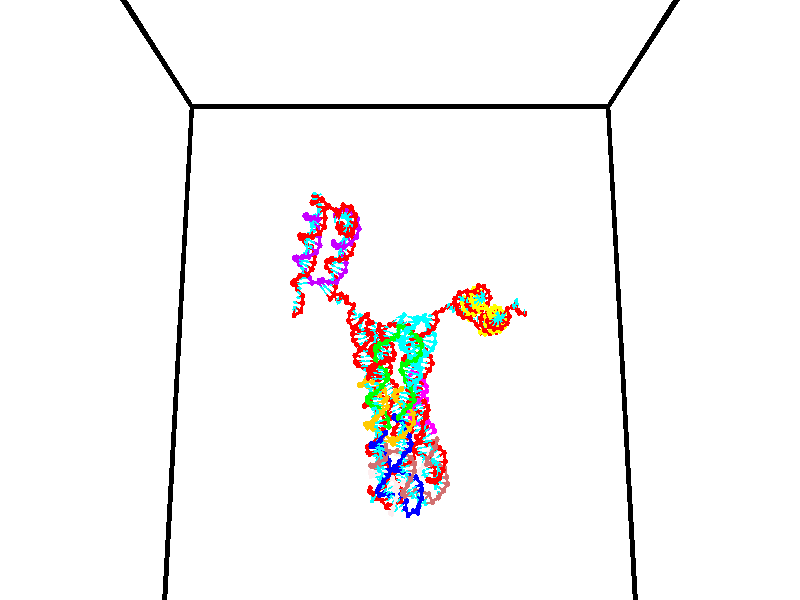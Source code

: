 // switches for output
#declare DRAW_BASES = 1; // possible values are 0, 1; only relevant for DNA ribbons
#declare DRAW_BASES_TYPE = 3; // possible values are 1, 2, 3; only relevant for DNA ribbons
#declare DRAW_FOG = 0; // set to 1 to enable fog

#include "colors.inc"

#include "transforms.inc"
background { rgb <1, 1, 1>}

#default {
   normal{
       ripples 0.25
       frequency 0.20
       turbulence 0.2
       lambda 5
   }
	finish {
		phong 0.1
		phong_size 40.
	}
}

// original window dimensions: 1024x640


// camera settings

camera {
	sky <0, 0.179814, -0.983701>
	up <0, 0.179814, -0.983701>
	right 1.6 * <1, 0, 0>
	location <35, 94.9851, 44.8844>
	look_at <35, 29.7336, 32.9568>
	direction <0, -65.2515, -11.9276>
	angle 67.0682
}


# declare cpy_camera_pos = <35, 94.9851, 44.8844>;
# if (DRAW_FOG = 1)
fog {
	fog_type 2
	up vnormalize(cpy_camera_pos)
	color rgbt<1,1,1,0.3>
	distance 1e-5
	fog_alt 3e-3
	fog_offset 56
}
# end


// LIGHTS

# declare lum = 6;
global_settings {
	ambient_light rgb lum * <0.05, 0.05, 0.05>
	max_trace_level 15
}# declare cpy_direct_light_amount = 0.25;
light_source
{	1000 * <-1, -1.16352, -0.803886>,
	rgb lum * cpy_direct_light_amount
	parallel
}

light_source
{	1000 * <1, 1.16352, 0.803886>,
	rgb lum * cpy_direct_light_amount
	parallel
}

// strand 0

// nucleotide -1

// particle -1
sphere {
	<24.392992, 35.265755, 35.266857> 0.250000
	pigment { color rgbt <1,0,0,0> }
	no_shadow
}
cylinder {
	<24.351732, 35.009438, 34.962555>,  <24.326977, 34.855648, 34.779972>, 0.100000
	pigment { color rgbt <1,0,0,0> }
	no_shadow
}
cylinder {
	<24.351732, 35.009438, 34.962555>,  <24.392992, 35.265755, 35.266857>, 0.100000
	pigment { color rgbt <1,0,0,0> }
	no_shadow
}

// particle -1
sphere {
	<24.351732, 35.009438, 34.962555> 0.100000
	pigment { color rgbt <1,0,0,0> }
	no_shadow
}
sphere {
	0, 1
	scale<0.080000,0.200000,0.300000>
	matrix <0.465244, 0.644930, -0.606311,
		0.879152, -0.416476, 0.231600,
		-0.103148, -0.640790, -0.760755,
		24.320787, 34.817200, 34.734329>
	pigment { color rgbt <0,1,1,0> }
	no_shadow
}
cylinder {
	<25.066069, 35.285393, 34.937572>,  <24.392992, 35.265755, 35.266857>, 0.130000
	pigment { color rgbt <1,0,0,0> }
	no_shadow
}

// nucleotide -1

// particle -1
sphere {
	<25.066069, 35.285393, 34.937572> 0.250000
	pigment { color rgbt <1,0,0,0> }
	no_shadow
}
cylinder {
	<24.732304, 35.191040, 34.738327>,  <24.532043, 35.134430, 34.618782>, 0.100000
	pigment { color rgbt <1,0,0,0> }
	no_shadow
}
cylinder {
	<24.732304, 35.191040, 34.738327>,  <25.066069, 35.285393, 34.937572>, 0.100000
	pigment { color rgbt <1,0,0,0> }
	no_shadow
}

// particle -1
sphere {
	<24.732304, 35.191040, 34.738327> 0.100000
	pigment { color rgbt <1,0,0,0> }
	no_shadow
}
sphere {
	0, 1
	scale<0.080000,0.200000,0.300000>
	matrix <0.209186, 0.700612, -0.682190,
		0.509895, -0.673427, -0.535259,
		-0.834415, -0.235877, -0.498110,
		24.481979, 35.120277, 34.588894>
	pigment { color rgbt <0,1,1,0> }
	no_shadow
}
cylinder {
	<25.193125, 35.147305, 34.206417>,  <25.066069, 35.285393, 34.937572>, 0.130000
	pigment { color rgbt <1,0,0,0> }
	no_shadow
}

// nucleotide -1

// particle -1
sphere {
	<25.193125, 35.147305, 34.206417> 0.250000
	pigment { color rgbt <1,0,0,0> }
	no_shadow
}
cylinder {
	<24.811207, 35.266193, 34.204475>,  <24.582056, 35.337524, 34.203308>, 0.100000
	pigment { color rgbt <1,0,0,0> }
	no_shadow
}
cylinder {
	<24.811207, 35.266193, 34.204475>,  <25.193125, 35.147305, 34.206417>, 0.100000
	pigment { color rgbt <1,0,0,0> }
	no_shadow
}

// particle -1
sphere {
	<24.811207, 35.266193, 34.204475> 0.100000
	pigment { color rgbt <1,0,0,0> }
	no_shadow
}
sphere {
	0, 1
	scale<0.080000,0.200000,0.300000>
	matrix <0.180555, 0.566890, -0.803763,
		-0.236141, -0.768307, -0.594930,
		-0.954797, 0.297219, -0.004856,
		24.524767, 35.355358, 34.203018>
	pigment { color rgbt <0,1,1,0> }
	no_shadow
}
cylinder {
	<25.124384, 34.806438, 33.512581>,  <25.193125, 35.147305, 34.206417>, 0.130000
	pigment { color rgbt <1,0,0,0> }
	no_shadow
}

// nucleotide -1

// particle -1
sphere {
	<25.124384, 34.806438, 33.512581> 0.250000
	pigment { color rgbt <1,0,0,0> }
	no_shadow
}
cylinder {
	<24.954609, 35.139587, 33.654667>,  <24.852743, 35.339478, 33.739918>, 0.100000
	pigment { color rgbt <1,0,0,0> }
	no_shadow
}
cylinder {
	<24.954609, 35.139587, 33.654667>,  <25.124384, 34.806438, 33.512581>, 0.100000
	pigment { color rgbt <1,0,0,0> }
	no_shadow
}

// particle -1
sphere {
	<24.954609, 35.139587, 33.654667> 0.100000
	pigment { color rgbt <1,0,0,0> }
	no_shadow
}
sphere {
	0, 1
	scale<0.080000,0.200000,0.300000>
	matrix <0.405282, 0.525564, -0.748016,
		-0.809690, -0.173523, -0.560617,
		-0.424439, 0.832870, 0.355218,
		24.827278, 35.389450, 33.761234>
	pigment { color rgbt <0,1,1,0> }
	no_shadow
}
cylinder {
	<24.654346, 35.173275, 33.034096>,  <25.124384, 34.806438, 33.512581>, 0.130000
	pigment { color rgbt <1,0,0,0> }
	no_shadow
}

// nucleotide -1

// particle -1
sphere {
	<24.654346, 35.173275, 33.034096> 0.250000
	pigment { color rgbt <1,0,0,0> }
	no_shadow
}
cylinder {
	<24.810720, 35.458920, 33.266376>,  <24.904545, 35.630306, 33.405746>, 0.100000
	pigment { color rgbt <1,0,0,0> }
	no_shadow
}
cylinder {
	<24.810720, 35.458920, 33.266376>,  <24.654346, 35.173275, 33.034096>, 0.100000
	pigment { color rgbt <1,0,0,0> }
	no_shadow
}

// particle -1
sphere {
	<24.810720, 35.458920, 33.266376> 0.100000
	pigment { color rgbt <1,0,0,0> }
	no_shadow
}
sphere {
	0, 1
	scale<0.080000,0.200000,0.300000>
	matrix <0.383721, 0.447024, -0.808039,
		-0.836618, 0.538718, -0.099262,
		0.390933, 0.714109, 0.580706,
		24.927999, 35.673153, 33.440590>
	pigment { color rgbt <0,1,1,0> }
	no_shadow
}
cylinder {
	<24.402765, 35.834858, 32.749733>,  <24.654346, 35.173275, 33.034096>, 0.130000
	pigment { color rgbt <1,0,0,0> }
	no_shadow
}

// nucleotide -1

// particle -1
sphere {
	<24.402765, 35.834858, 32.749733> 0.250000
	pigment { color rgbt <1,0,0,0> }
	no_shadow
}
cylinder {
	<24.720865, 35.975098, 32.947582>,  <24.911726, 36.059242, 33.066292>, 0.100000
	pigment { color rgbt <1,0,0,0> }
	no_shadow
}
cylinder {
	<24.720865, 35.975098, 32.947582>,  <24.402765, 35.834858, 32.749733>, 0.100000
	pigment { color rgbt <1,0,0,0> }
	no_shadow
}

// particle -1
sphere {
	<24.720865, 35.975098, 32.947582> 0.100000
	pigment { color rgbt <1,0,0,0> }
	no_shadow
}
sphere {
	0, 1
	scale<0.080000,0.200000,0.300000>
	matrix <0.199278, 0.619346, -0.759407,
		-0.572595, 0.702487, 0.422668,
		0.795251, 0.350604, 0.494624,
		24.959440, 36.080280, 33.095970>
	pigment { color rgbt <0,1,1,0> }
	no_shadow
}
cylinder {
	<24.346807, 36.614040, 32.785442>,  <24.402765, 35.834858, 32.749733>, 0.130000
	pigment { color rgbt <1,0,0,0> }
	no_shadow
}

// nucleotide -1

// particle -1
sphere {
	<24.346807, 36.614040, 32.785442> 0.250000
	pigment { color rgbt <1,0,0,0> }
	no_shadow
}
cylinder {
	<24.719351, 36.468399, 32.785015>,  <24.942877, 36.381012, 32.784760>, 0.100000
	pigment { color rgbt <1,0,0,0> }
	no_shadow
}
cylinder {
	<24.719351, 36.468399, 32.785015>,  <24.346807, 36.614040, 32.785442>, 0.100000
	pigment { color rgbt <1,0,0,0> }
	no_shadow
}

// particle -1
sphere {
	<24.719351, 36.468399, 32.785015> 0.100000
	pigment { color rgbt <1,0,0,0> }
	no_shadow
}
sphere {
	0, 1
	scale<0.080000,0.200000,0.300000>
	matrix <0.181742, 0.467428, -0.865148,
		0.315505, 0.805567, 0.501516,
		0.931357, -0.364105, -0.001070,
		24.998758, 36.359169, 32.784695>
	pigment { color rgbt <0,1,1,0> }
	no_shadow
}
cylinder {
	<24.707428, 37.205067, 32.721779>,  <24.346807, 36.614040, 32.785442>, 0.130000
	pigment { color rgbt <1,0,0,0> }
	no_shadow
}

// nucleotide -1

// particle -1
sphere {
	<24.707428, 37.205067, 32.721779> 0.250000
	pigment { color rgbt <1,0,0,0> }
	no_shadow
}
cylinder {
	<24.936966, 36.907303, 32.585217>,  <25.074690, 36.728645, 32.503277>, 0.100000
	pigment { color rgbt <1,0,0,0> }
	no_shadow
}
cylinder {
	<24.936966, 36.907303, 32.585217>,  <24.707428, 37.205067, 32.721779>, 0.100000
	pigment { color rgbt <1,0,0,0> }
	no_shadow
}

// particle -1
sphere {
	<24.936966, 36.907303, 32.585217> 0.100000
	pigment { color rgbt <1,0,0,0> }
	no_shadow
}
sphere {
	0, 1
	scale<0.080000,0.200000,0.300000>
	matrix <0.128653, 0.493644, -0.860096,
		0.808794, 0.449640, 0.379046,
		0.573847, -0.744406, -0.341409,
		25.109119, 36.683983, 32.482796>
	pigment { color rgbt <0,1,1,0> }
	no_shadow
}
cylinder {
	<25.246853, 37.529263, 32.406178>,  <24.707428, 37.205067, 32.721779>, 0.130000
	pigment { color rgbt <1,0,0,0> }
	no_shadow
}

// nucleotide -1

// particle -1
sphere {
	<25.246853, 37.529263, 32.406178> 0.250000
	pigment { color rgbt <1,0,0,0> }
	no_shadow
}
cylinder {
	<25.284687, 37.163269, 32.249279>,  <25.307388, 36.943672, 32.155140>, 0.100000
	pigment { color rgbt <1,0,0,0> }
	no_shadow
}
cylinder {
	<25.284687, 37.163269, 32.249279>,  <25.246853, 37.529263, 32.406178>, 0.100000
	pigment { color rgbt <1,0,0,0> }
	no_shadow
}

// particle -1
sphere {
	<25.284687, 37.163269, 32.249279> 0.100000
	pigment { color rgbt <1,0,0,0> }
	no_shadow
}
sphere {
	0, 1
	scale<0.080000,0.200000,0.300000>
	matrix <0.286054, 0.402372, -0.869637,
		0.953534, -0.029947, 0.299794,
		0.094585, -0.914986, -0.392242,
		25.313063, 36.888775, 32.131607>
	pigment { color rgbt <0,1,1,0> }
	no_shadow
}
cylinder {
	<25.930189, 37.444580, 32.275410>,  <25.246853, 37.529263, 32.406178>, 0.130000
	pigment { color rgbt <1,0,0,0> }
	no_shadow
}

// nucleotide -1

// particle -1
sphere {
	<25.930189, 37.444580, 32.275410> 0.250000
	pigment { color rgbt <1,0,0,0> }
	no_shadow
}
cylinder {
	<25.732908, 37.193523, 32.034473>,  <25.614540, 37.042889, 31.889910>, 0.100000
	pigment { color rgbt <1,0,0,0> }
	no_shadow
}
cylinder {
	<25.732908, 37.193523, 32.034473>,  <25.930189, 37.444580, 32.275410>, 0.100000
	pigment { color rgbt <1,0,0,0> }
	no_shadow
}

// particle -1
sphere {
	<25.732908, 37.193523, 32.034473> 0.100000
	pigment { color rgbt <1,0,0,0> }
	no_shadow
}
sphere {
	0, 1
	scale<0.080000,0.200000,0.300000>
	matrix <0.282036, 0.539649, -0.793243,
		0.822926, -0.561112, -0.089139,
		-0.493202, -0.627640, -0.602345,
		25.584948, 37.005230, 31.853769>
	pigment { color rgbt <0,1,1,0> }
	no_shadow
}
cylinder {
	<26.381243, 37.272778, 31.776777>,  <25.930189, 37.444580, 32.275410>, 0.130000
	pigment { color rgbt <1,0,0,0> }
	no_shadow
}

// nucleotide -1

// particle -1
sphere {
	<26.381243, 37.272778, 31.776777> 0.250000
	pigment { color rgbt <1,0,0,0> }
	no_shadow
}
cylinder {
	<26.054989, 37.134171, 31.591448>,  <25.859238, 37.051006, 31.480249>, 0.100000
	pigment { color rgbt <1,0,0,0> }
	no_shadow
}
cylinder {
	<26.054989, 37.134171, 31.591448>,  <26.381243, 37.272778, 31.776777>, 0.100000
	pigment { color rgbt <1,0,0,0> }
	no_shadow
}

// particle -1
sphere {
	<26.054989, 37.134171, 31.591448> 0.100000
	pigment { color rgbt <1,0,0,0> }
	no_shadow
}
sphere {
	0, 1
	scale<0.080000,0.200000,0.300000>
	matrix <0.173409, 0.617583, -0.767151,
		0.551968, -0.706060, -0.443633,
		-0.815635, -0.346513, -0.463323,
		25.810299, 37.030216, 31.452450>
	pigment { color rgbt <0,1,1,0> }
	no_shadow
}
cylinder {
	<26.537870, 36.920219, 31.164522>,  <26.381243, 37.272778, 31.776777>, 0.130000
	pigment { color rgbt <1,0,0,0> }
	no_shadow
}

// nucleotide -1

// particle -1
sphere {
	<26.537870, 36.920219, 31.164522> 0.250000
	pigment { color rgbt <1,0,0,0> }
	no_shadow
}
cylinder {
	<26.161957, 37.054600, 31.139400>,  <25.936409, 37.135227, 31.124327>, 0.100000
	pigment { color rgbt <1,0,0,0> }
	no_shadow
}
cylinder {
	<26.161957, 37.054600, 31.139400>,  <26.537870, 36.920219, 31.164522>, 0.100000
	pigment { color rgbt <1,0,0,0> }
	no_shadow
}

// particle -1
sphere {
	<26.161957, 37.054600, 31.139400> 0.100000
	pigment { color rgbt <1,0,0,0> }
	no_shadow
}
sphere {
	0, 1
	scale<0.080000,0.200000,0.300000>
	matrix <0.245730, 0.536473, -0.807349,
		-0.237538, -0.774166, -0.586722,
		-0.939783, 0.335951, -0.062804,
		25.880022, 37.155384, 31.120560>
	pigment { color rgbt <0,1,1,0> }
	no_shadow
}
cylinder {
	<26.580456, 36.924446, 30.513348>,  <26.537870, 36.920219, 31.164522>, 0.130000
	pigment { color rgbt <1,0,0,0> }
	no_shadow
}

// nucleotide -1

// particle -1
sphere {
	<26.580456, 36.924446, 30.513348> 0.250000
	pigment { color rgbt <1,0,0,0> }
	no_shadow
}
cylinder {
	<26.246719, 37.124542, 30.605986>,  <26.046478, 37.244598, 30.661568>, 0.100000
	pigment { color rgbt <1,0,0,0> }
	no_shadow
}
cylinder {
	<26.246719, 37.124542, 30.605986>,  <26.580456, 36.924446, 30.513348>, 0.100000
	pigment { color rgbt <1,0,0,0> }
	no_shadow
}

// particle -1
sphere {
	<26.246719, 37.124542, 30.605986> 0.100000
	pigment { color rgbt <1,0,0,0> }
	no_shadow
}
sphere {
	0, 1
	scale<0.080000,0.200000,0.300000>
	matrix <0.078080, 0.523133, -0.848667,
		-0.545692, -0.689994, -0.475530,
		-0.834340, 0.500240, 0.231594,
		25.996418, 37.274612, 30.675465>
	pigment { color rgbt <0,1,1,0> }
	no_shadow
}
cylinder {
	<26.269733, 37.027893, 29.861889>,  <26.580456, 36.924446, 30.513348>, 0.130000
	pigment { color rgbt <1,0,0,0> }
	no_shadow
}

// nucleotide -1

// particle -1
sphere {
	<26.269733, 37.027893, 29.861889> 0.250000
	pigment { color rgbt <1,0,0,0> }
	no_shadow
}
cylinder {
	<26.094126, 37.302620, 30.093596>,  <25.988762, 37.467453, 30.232620>, 0.100000
	pigment { color rgbt <1,0,0,0> }
	no_shadow
}
cylinder {
	<26.094126, 37.302620, 30.093596>,  <26.269733, 37.027893, 29.861889>, 0.100000
	pigment { color rgbt <1,0,0,0> }
	no_shadow
}

// particle -1
sphere {
	<26.094126, 37.302620, 30.093596> 0.100000
	pigment { color rgbt <1,0,0,0> }
	no_shadow
}
sphere {
	0, 1
	scale<0.080000,0.200000,0.300000>
	matrix <0.108645, 0.680571, -0.724582,
		-0.891885, -0.255170, -0.373402,
		-0.439018, 0.686812, 0.579268,
		25.962420, 37.508663, 30.267376>
	pigment { color rgbt <0,1,1,0> }
	no_shadow
}
cylinder {
	<25.640587, 37.494270, 29.530830>,  <26.269733, 37.027893, 29.861889>, 0.130000
	pigment { color rgbt <1,0,0,0> }
	no_shadow
}

// nucleotide -1

// particle -1
sphere {
	<25.640587, 37.494270, 29.530830> 0.250000
	pigment { color rgbt <1,0,0,0> }
	no_shadow
}
cylinder {
	<25.789827, 37.752785, 29.797098>,  <25.879372, 37.907894, 29.956858>, 0.100000
	pigment { color rgbt <1,0,0,0> }
	no_shadow
}
cylinder {
	<25.789827, 37.752785, 29.797098>,  <25.640587, 37.494270, 29.530830>, 0.100000
	pigment { color rgbt <1,0,0,0> }
	no_shadow
}

// particle -1
sphere {
	<25.789827, 37.752785, 29.797098> 0.100000
	pigment { color rgbt <1,0,0,0> }
	no_shadow
}
sphere {
	0, 1
	scale<0.080000,0.200000,0.300000>
	matrix <0.177708, 0.654412, -0.734959,
		-0.910613, 0.392508, 0.129311,
		0.373100, 0.646284, 0.665668,
		25.901758, 37.946671, 29.996798>
	pigment { color rgbt <0,1,1,0> }
	no_shadow
}
cylinder {
	<25.484797, 38.222759, 29.221817>,  <25.640587, 37.494270, 29.530830>, 0.130000
	pigment { color rgbt <1,0,0,0> }
	no_shadow
}

// nucleotide -1

// particle -1
sphere {
	<25.484797, 38.222759, 29.221817> 0.250000
	pigment { color rgbt <1,0,0,0> }
	no_shadow
}
cylinder {
	<25.726965, 38.299606, 29.530766>,  <25.872265, 38.345715, 29.716135>, 0.100000
	pigment { color rgbt <1,0,0,0> }
	no_shadow
}
cylinder {
	<25.726965, 38.299606, 29.530766>,  <25.484797, 38.222759, 29.221817>, 0.100000
	pigment { color rgbt <1,0,0,0> }
	no_shadow
}

// particle -1
sphere {
	<25.726965, 38.299606, 29.530766> 0.100000
	pigment { color rgbt <1,0,0,0> }
	no_shadow
}
sphere {
	0, 1
	scale<0.080000,0.200000,0.300000>
	matrix <0.424814, 0.742635, -0.517713,
		-0.673052, 0.641548, 0.367990,
		0.605420, 0.192121, 0.772371,
		25.908590, 38.357243, 29.762476>
	pigment { color rgbt <0,1,1,0> }
	no_shadow
}
cylinder {
	<25.398642, 38.926113, 29.391846>,  <25.484797, 38.222759, 29.221817>, 0.130000
	pigment { color rgbt <1,0,0,0> }
	no_shadow
}

// nucleotide -1

// particle -1
sphere {
	<25.398642, 38.926113, 29.391846> 0.250000
	pigment { color rgbt <1,0,0,0> }
	no_shadow
}
cylinder {
	<25.759581, 38.818790, 29.526770>,  <25.976145, 38.754398, 29.607725>, 0.100000
	pigment { color rgbt <1,0,0,0> }
	no_shadow
}
cylinder {
	<25.759581, 38.818790, 29.526770>,  <25.398642, 38.926113, 29.391846>, 0.100000
	pigment { color rgbt <1,0,0,0> }
	no_shadow
}

// particle -1
sphere {
	<25.759581, 38.818790, 29.526770> 0.100000
	pigment { color rgbt <1,0,0,0> }
	no_shadow
}
sphere {
	0, 1
	scale<0.080000,0.200000,0.300000>
	matrix <0.396534, 0.823485, -0.405751,
		-0.168904, 0.499883, 0.849463,
		0.902348, -0.268308, 0.337311,
		26.030285, 38.738297, 29.627962>
	pigment { color rgbt <0,1,1,0> }
	no_shadow
}
cylinder {
	<25.577574, 39.477100, 29.749666>,  <25.398642, 38.926113, 29.391846>, 0.130000
	pigment { color rgbt <1,0,0,0> }
	no_shadow
}

// nucleotide -1

// particle -1
sphere {
	<25.577574, 39.477100, 29.749666> 0.250000
	pigment { color rgbt <1,0,0,0> }
	no_shadow
}
cylinder {
	<25.936445, 39.317539, 29.673828>,  <26.151768, 39.221802, 29.628325>, 0.100000
	pigment { color rgbt <1,0,0,0> }
	no_shadow
}
cylinder {
	<25.936445, 39.317539, 29.673828>,  <25.577574, 39.477100, 29.749666>, 0.100000
	pigment { color rgbt <1,0,0,0> }
	no_shadow
}

// particle -1
sphere {
	<25.936445, 39.317539, 29.673828> 0.100000
	pigment { color rgbt <1,0,0,0> }
	no_shadow
}
sphere {
	0, 1
	scale<0.080000,0.200000,0.300000>
	matrix <0.298701, 0.864233, -0.404820,
		0.325337, 0.306564, 0.894525,
		0.897181, -0.398899, -0.189595,
		26.205599, 39.197868, 29.616949>
	pigment { color rgbt <0,1,1,0> }
	no_shadow
}
cylinder {
	<25.985106, 40.060966, 29.752726>,  <25.577574, 39.477100, 29.749666>, 0.130000
	pigment { color rgbt <1,0,0,0> }
	no_shadow
}

// nucleotide -1

// particle -1
sphere {
	<25.985106, 40.060966, 29.752726> 0.250000
	pigment { color rgbt <1,0,0,0> }
	no_shadow
}
cylinder {
	<26.215321, 39.790619, 29.568573>,  <26.353451, 39.628410, 29.458080>, 0.100000
	pigment { color rgbt <1,0,0,0> }
	no_shadow
}
cylinder {
	<26.215321, 39.790619, 29.568573>,  <25.985106, 40.060966, 29.752726>, 0.100000
	pigment { color rgbt <1,0,0,0> }
	no_shadow
}

// particle -1
sphere {
	<26.215321, 39.790619, 29.568573> 0.100000
	pigment { color rgbt <1,0,0,0> }
	no_shadow
}
sphere {
	0, 1
	scale<0.080000,0.200000,0.300000>
	matrix <0.464938, 0.733568, -0.495692,
		0.672747, 0.071241, 0.736435,
		0.575539, -0.675872, -0.460383,
		26.387981, 39.587856, 29.430458>
	pigment { color rgbt <0,1,1,0> }
	no_shadow
}
cylinder {
	<26.786615, 40.229099, 29.844440>,  <25.985106, 40.060966, 29.752726>, 0.130000
	pigment { color rgbt <1,0,0,0> }
	no_shadow
}

// nucleotide -1

// particle -1
sphere {
	<26.786615, 40.229099, 29.844440> 0.250000
	pigment { color rgbt <1,0,0,0> }
	no_shadow
}
cylinder {
	<26.722719, 40.002529, 29.521048>,  <26.684381, 39.866589, 29.327011>, 0.100000
	pigment { color rgbt <1,0,0,0> }
	no_shadow
}
cylinder {
	<26.722719, 40.002529, 29.521048>,  <26.786615, 40.229099, 29.844440>, 0.100000
	pigment { color rgbt <1,0,0,0> }
	no_shadow
}

// particle -1
sphere {
	<26.722719, 40.002529, 29.521048> 0.100000
	pigment { color rgbt <1,0,0,0> }
	no_shadow
}
sphere {
	0, 1
	scale<0.080000,0.200000,0.300000>
	matrix <0.579098, 0.609501, -0.541437,
		0.799455, -0.554681, 0.230655,
		-0.159740, -0.566426, -0.808483,
		26.674797, 39.832600, 29.278503>
	pigment { color rgbt <0,1,1,0> }
	no_shadow
}
cylinder {
	<27.476288, 40.208752, 29.553328>,  <26.786615, 40.229099, 29.844440>, 0.130000
	pigment { color rgbt <1,0,0,0> }
	no_shadow
}

// nucleotide -1

// particle -1
sphere {
	<27.476288, 40.208752, 29.553328> 0.250000
	pigment { color rgbt <1,0,0,0> }
	no_shadow
}
cylinder {
	<27.220158, 40.106609, 29.263561>,  <27.066481, 40.045322, 29.089701>, 0.100000
	pigment { color rgbt <1,0,0,0> }
	no_shadow
}
cylinder {
	<27.220158, 40.106609, 29.263561>,  <27.476288, 40.208752, 29.553328>, 0.100000
	pigment { color rgbt <1,0,0,0> }
	no_shadow
}

// particle -1
sphere {
	<27.220158, 40.106609, 29.263561> 0.100000
	pigment { color rgbt <1,0,0,0> }
	no_shadow
}
sphere {
	0, 1
	scale<0.080000,0.200000,0.300000>
	matrix <0.570312, 0.473697, -0.671085,
		0.514521, -0.842854, -0.157685,
		-0.640322, -0.255358, -0.724417,
		27.028061, 40.030003, 29.046236>
	pigment { color rgbt <0,1,1,0> }
	no_shadow
}
cylinder {
	<27.844532, 39.972847, 28.983646>,  <27.476288, 40.208752, 29.553328>, 0.130000
	pigment { color rgbt <1,0,0,0> }
	no_shadow
}

// nucleotide -1

// particle -1
sphere {
	<27.844532, 39.972847, 28.983646> 0.250000
	pigment { color rgbt <1,0,0,0> }
	no_shadow
}
cylinder {
	<27.486765, 40.081985, 28.841902>,  <27.272104, 40.147469, 28.756855>, 0.100000
	pigment { color rgbt <1,0,0,0> }
	no_shadow
}
cylinder {
	<27.486765, 40.081985, 28.841902>,  <27.844532, 39.972847, 28.983646>, 0.100000
	pigment { color rgbt <1,0,0,0> }
	no_shadow
}

// particle -1
sphere {
	<27.486765, 40.081985, 28.841902> 0.100000
	pigment { color rgbt <1,0,0,0> }
	no_shadow
}
sphere {
	0, 1
	scale<0.080000,0.200000,0.300000>
	matrix <0.437012, 0.364784, -0.822163,
		-0.095055, -0.890219, -0.445505,
		-0.894418, 0.272842, -0.354362,
		27.218439, 40.163837, 28.735594>
	pigment { color rgbt <0,1,1,0> }
	no_shadow
}
cylinder {
	<27.885170, 39.897079, 28.232395>,  <27.844532, 39.972847, 28.983646>, 0.130000
	pigment { color rgbt <1,0,0,0> }
	no_shadow
}

// nucleotide -1

// particle -1
sphere {
	<27.885170, 39.897079, 28.232395> 0.250000
	pigment { color rgbt <1,0,0,0> }
	no_shadow
}
cylinder {
	<27.580158, 40.136753, 28.329990>,  <27.397152, 40.280556, 28.388548>, 0.100000
	pigment { color rgbt <1,0,0,0> }
	no_shadow
}
cylinder {
	<27.580158, 40.136753, 28.329990>,  <27.885170, 39.897079, 28.232395>, 0.100000
	pigment { color rgbt <1,0,0,0> }
	no_shadow
}

// particle -1
sphere {
	<27.580158, 40.136753, 28.329990> 0.100000
	pigment { color rgbt <1,0,0,0> }
	no_shadow
}
sphere {
	0, 1
	scale<0.080000,0.200000,0.300000>
	matrix <0.359769, 0.706167, -0.609832,
		-0.537698, -0.377234, -0.754039,
		-0.762527, 0.599185, 0.243987,
		27.351400, 40.316509, 28.403187>
	pigment { color rgbt <0,1,1,0> }
	no_shadow
}
cylinder {
	<27.855736, 40.227009, 27.616190>,  <27.885170, 39.897079, 28.232395>, 0.130000
	pigment { color rgbt <1,0,0,0> }
	no_shadow
}

// nucleotide -1

// particle -1
sphere {
	<27.855736, 40.227009, 27.616190> 0.250000
	pigment { color rgbt <1,0,0,0> }
	no_shadow
}
cylinder {
	<27.634430, 40.438015, 27.874065>,  <27.501646, 40.564617, 28.028791>, 0.100000
	pigment { color rgbt <1,0,0,0> }
	no_shadow
}
cylinder {
	<27.634430, 40.438015, 27.874065>,  <27.855736, 40.227009, 27.616190>, 0.100000
	pigment { color rgbt <1,0,0,0> }
	no_shadow
}

// particle -1
sphere {
	<27.634430, 40.438015, 27.874065> 0.100000
	pigment { color rgbt <1,0,0,0> }
	no_shadow
}
sphere {
	0, 1
	scale<0.080000,0.200000,0.300000>
	matrix <0.221477, 0.839230, -0.496630,
		-0.803022, -0.131985, -0.581150,
		-0.553267, 0.527516, 0.644688,
		27.468451, 40.596272, 28.067472>
	pigment { color rgbt <0,1,1,0> }
	no_shadow
}
cylinder {
	<27.331703, 40.458290, 27.310822>,  <27.855736, 40.227009, 27.616190>, 0.130000
	pigment { color rgbt <1,0,0,0> }
	no_shadow
}

// nucleotide -1

// particle -1
sphere {
	<27.331703, 40.458290, 27.310822> 0.250000
	pigment { color rgbt <1,0,0,0> }
	no_shadow
}
cylinder {
	<27.406153, 40.718071, 27.605730>,  <27.450823, 40.873940, 27.782675>, 0.100000
	pigment { color rgbt <1,0,0,0> }
	no_shadow
}
cylinder {
	<27.406153, 40.718071, 27.605730>,  <27.331703, 40.458290, 27.310822>, 0.100000
	pigment { color rgbt <1,0,0,0> }
	no_shadow
}

// particle -1
sphere {
	<27.406153, 40.718071, 27.605730> 0.100000
	pigment { color rgbt <1,0,0,0> }
	no_shadow
}
sphere {
	0, 1
	scale<0.080000,0.200000,0.300000>
	matrix <0.047184, 0.743609, -0.666948,
		-0.981392, 0.158923, 0.107761,
		0.186125, 0.649453, 0.737271,
		27.461990, 40.912907, 27.826912>
	pigment { color rgbt <0,1,1,0> }
	no_shadow
}
cylinder {
	<26.849472, 41.063965, 27.345146>,  <27.331703, 40.458290, 27.310822>, 0.130000
	pigment { color rgbt <1,0,0,0> }
	no_shadow
}

// nucleotide -1

// particle -1
sphere {
	<26.849472, 41.063965, 27.345146> 0.250000
	pigment { color rgbt <1,0,0,0> }
	no_shadow
}
cylinder {
	<27.225121, 41.152279, 27.450449>,  <27.450510, 41.205265, 27.513630>, 0.100000
	pigment { color rgbt <1,0,0,0> }
	no_shadow
}
cylinder {
	<27.225121, 41.152279, 27.450449>,  <26.849472, 41.063965, 27.345146>, 0.100000
	pigment { color rgbt <1,0,0,0> }
	no_shadow
}

// particle -1
sphere {
	<27.225121, 41.152279, 27.450449> 0.100000
	pigment { color rgbt <1,0,0,0> }
	no_shadow
}
sphere {
	0, 1
	scale<0.080000,0.200000,0.300000>
	matrix <0.047683, 0.675045, -0.736234,
		-0.340256, 0.703967, 0.623423,
		0.939123, 0.220781, 0.263255,
		27.506857, 41.218513, 27.529425>
	pigment { color rgbt <0,1,1,0> }
	no_shadow
}
cylinder {
	<26.933868, 41.762386, 27.550543>,  <26.849472, 41.063965, 27.345146>, 0.130000
	pigment { color rgbt <1,0,0,0> }
	no_shadow
}

// nucleotide -1

// particle -1
sphere {
	<26.933868, 41.762386, 27.550543> 0.250000
	pigment { color rgbt <1,0,0,0> }
	no_shadow
}
cylinder {
	<27.261044, 41.614330, 27.374372>,  <27.457348, 41.525497, 27.268669>, 0.100000
	pigment { color rgbt <1,0,0,0> }
	no_shadow
}
cylinder {
	<27.261044, 41.614330, 27.374372>,  <26.933868, 41.762386, 27.550543>, 0.100000
	pigment { color rgbt <1,0,0,0> }
	no_shadow
}

// particle -1
sphere {
	<27.261044, 41.614330, 27.374372> 0.100000
	pigment { color rgbt <1,0,0,0> }
	no_shadow
}
sphere {
	0, 1
	scale<0.080000,0.200000,0.300000>
	matrix <-0.132901, 0.623276, -0.770626,
		0.559748, 0.688856, 0.460607,
		0.817936, -0.370141, -0.440427,
		27.506424, 41.503288, 27.242245>
	pigment { color rgbt <0,1,1,0> }
	no_shadow
}
cylinder {
	<27.162485, 42.278023, 27.211020>,  <26.933868, 41.762386, 27.550543>, 0.130000
	pigment { color rgbt <1,0,0,0> }
	no_shadow
}

// nucleotide -1

// particle -1
sphere {
	<27.162485, 42.278023, 27.211020> 0.250000
	pigment { color rgbt <1,0,0,0> }
	no_shadow
}
cylinder {
	<27.410107, 42.002392, 27.060316>,  <27.558680, 41.837013, 26.969894>, 0.100000
	pigment { color rgbt <1,0,0,0> }
	no_shadow
}
cylinder {
	<27.410107, 42.002392, 27.060316>,  <27.162485, 42.278023, 27.211020>, 0.100000
	pigment { color rgbt <1,0,0,0> }
	no_shadow
}

// particle -1
sphere {
	<27.410107, 42.002392, 27.060316> 0.100000
	pigment { color rgbt <1,0,0,0> }
	no_shadow
}
sphere {
	0, 1
	scale<0.080000,0.200000,0.300000>
	matrix <-0.132614, 0.381125, -0.914963,
		0.774073, 0.616373, 0.144554,
		0.619052, -0.689078, -0.376758,
		27.595821, 41.795670, 26.947289>
	pigment { color rgbt <0,1,1,0> }
	no_shadow
}
cylinder {
	<27.496420, 42.822849, 27.563538>,  <27.162485, 42.278023, 27.211020>, 0.130000
	pigment { color rgbt <1,0,0,0> }
	no_shadow
}

// nucleotide -1

// particle -1
sphere {
	<27.496420, 42.822849, 27.563538> 0.250000
	pigment { color rgbt <1,0,0,0> }
	no_shadow
}
cylinder {
	<27.436026, 43.214340, 27.507971>,  <27.399790, 43.449234, 27.474630>, 0.100000
	pigment { color rgbt <1,0,0,0> }
	no_shadow
}
cylinder {
	<27.436026, 43.214340, 27.507971>,  <27.496420, 42.822849, 27.563538>, 0.100000
	pigment { color rgbt <1,0,0,0> }
	no_shadow
}

// particle -1
sphere {
	<27.436026, 43.214340, 27.507971> 0.100000
	pigment { color rgbt <1,0,0,0> }
	no_shadow
}
sphere {
	0, 1
	scale<0.080000,0.200000,0.300000>
	matrix <0.058307, 0.149101, 0.987101,
		0.986815, 0.140936, -0.079578,
		-0.150984, 0.978727, -0.138918,
		27.390730, 43.507957, 27.466295>
	pigment { color rgbt <0,1,1,0> }
	no_shadow
}
cylinder {
	<28.023382, 43.188190, 27.786127>,  <27.496420, 42.822849, 27.563538>, 0.130000
	pigment { color rgbt <1,0,0,0> }
	no_shadow
}

// nucleotide -1

// particle -1
sphere {
	<28.023382, 43.188190, 27.786127> 0.250000
	pigment { color rgbt <1,0,0,0> }
	no_shadow
}
cylinder {
	<27.675711, 43.380630, 27.831856>,  <27.467108, 43.496094, 27.859293>, 0.100000
	pigment { color rgbt <1,0,0,0> }
	no_shadow
}
cylinder {
	<27.675711, 43.380630, 27.831856>,  <28.023382, 43.188190, 27.786127>, 0.100000
	pigment { color rgbt <1,0,0,0> }
	no_shadow
}

// particle -1
sphere {
	<27.675711, 43.380630, 27.831856> 0.100000
	pigment { color rgbt <1,0,0,0> }
	no_shadow
}
sphere {
	0, 1
	scale<0.080000,0.200000,0.300000>
	matrix <0.131763, 0.002493, 0.991278,
		0.476623, 0.876660, -0.065559,
		-0.869177, 0.481104, 0.114323,
		27.414957, 43.524963, 27.866154>
	pigment { color rgbt <0,1,1,0> }
	no_shadow
}
cylinder {
	<28.531353, 42.727749, 28.186665>,  <28.023382, 43.188190, 27.786127>, 0.130000
	pigment { color rgbt <1,0,0,0> }
	no_shadow
}

// nucleotide -1

// particle -1
sphere {
	<28.531353, 42.727749, 28.186665> 0.250000
	pigment { color rgbt <1,0,0,0> }
	no_shadow
}
cylinder {
	<28.274786, 42.553028, 27.934381>,  <28.120846, 42.448196, 27.783012>, 0.100000
	pigment { color rgbt <1,0,0,0> }
	no_shadow
}
cylinder {
	<28.274786, 42.553028, 27.934381>,  <28.531353, 42.727749, 28.186665>, 0.100000
	pigment { color rgbt <1,0,0,0> }
	no_shadow
}

// particle -1
sphere {
	<28.274786, 42.553028, 27.934381> 0.100000
	pigment { color rgbt <1,0,0,0> }
	no_shadow
}
sphere {
	0, 1
	scale<0.080000,0.200000,0.300000>
	matrix <0.621087, 0.186966, -0.761114,
		0.450374, -0.879915, 0.151367,
		-0.641416, -0.436799, -0.630708,
		28.082361, 42.421989, 27.745169>
	pigment { color rgbt <0,1,1,0> }
	no_shadow
}
cylinder {
	<29.205242, 42.438324, 28.423464>,  <28.531353, 42.727749, 28.186665>, 0.130000
	pigment { color rgbt <1,0,0,0> }
	no_shadow
}

// nucleotide -1

// particle -1
sphere {
	<29.205242, 42.438324, 28.423464> 0.250000
	pigment { color rgbt <1,0,0,0> }
	no_shadow
}
cylinder {
	<29.169262, 42.411648, 28.820948>,  <29.147675, 42.395641, 29.059439>, 0.100000
	pigment { color rgbt <1,0,0,0> }
	no_shadow
}
cylinder {
	<29.169262, 42.411648, 28.820948>,  <29.205242, 42.438324, 28.423464>, 0.100000
	pigment { color rgbt <1,0,0,0> }
	no_shadow
}

// particle -1
sphere {
	<29.169262, 42.411648, 28.820948> 0.100000
	pigment { color rgbt <1,0,0,0> }
	no_shadow
}
sphere {
	0, 1
	scale<0.080000,0.200000,0.300000>
	matrix <0.988444, -0.128216, 0.080868,
		0.122017, 0.989502, 0.077449,
		-0.089949, -0.066687, 0.993711,
		29.142277, 42.391644, 29.119061>
	pigment { color rgbt <0,1,1,0> }
	no_shadow
}
cylinder {
	<29.519361, 43.022900, 28.836882>,  <29.205242, 42.438324, 28.423464>, 0.130000
	pigment { color rgbt <1,0,0,0> }
	no_shadow
}

// nucleotide -1

// particle -1
sphere {
	<29.519361, 43.022900, 28.836882> 0.250000
	pigment { color rgbt <1,0,0,0> }
	no_shadow
}
cylinder {
	<29.523390, 42.669392, 29.024008>,  <29.525806, 42.457287, 29.136284>, 0.100000
	pigment { color rgbt <1,0,0,0> }
	no_shadow
}
cylinder {
	<29.523390, 42.669392, 29.024008>,  <29.519361, 43.022900, 28.836882>, 0.100000
	pigment { color rgbt <1,0,0,0> }
	no_shadow
}

// particle -1
sphere {
	<29.523390, 42.669392, 29.024008> 0.100000
	pigment { color rgbt <1,0,0,0> }
	no_shadow
}
sphere {
	0, 1
	scale<0.080000,0.200000,0.300000>
	matrix <0.993804, -0.042943, -0.102516,
		0.110690, 0.465950, 0.877860,
		0.010070, -0.883768, 0.467816,
		29.526411, 42.404263, 29.164352>
	pigment { color rgbt <0,1,1,0> }
	no_shadow
}
cylinder {
	<29.904196, 42.976246, 28.209427>,  <29.519361, 43.022900, 28.836882>, 0.130000
	pigment { color rgbt <1,0,0,0> }
	no_shadow
}

// nucleotide -1

// particle -1
sphere {
	<29.904196, 42.976246, 28.209427> 0.250000
	pigment { color rgbt <1,0,0,0> }
	no_shadow
}
cylinder {
	<29.957865, 42.883595, 28.594830>,  <29.990067, 42.828003, 28.826071>, 0.100000
	pigment { color rgbt <1,0,0,0> }
	no_shadow
}
cylinder {
	<29.957865, 42.883595, 28.594830>,  <29.904196, 42.976246, 28.209427>, 0.100000
	pigment { color rgbt <1,0,0,0> }
	no_shadow
}

// particle -1
sphere {
	<29.957865, 42.883595, 28.594830> 0.100000
	pigment { color rgbt <1,0,0,0> }
	no_shadow
}
sphere {
	0, 1
	scale<0.080000,0.200000,0.300000>
	matrix <0.549443, -0.791770, -0.266856,
		0.824688, 0.565197, 0.021033,
		0.134173, -0.231630, 0.963507,
		29.998117, 42.814106, 28.883883>
	pigment { color rgbt <0,1,1,0> }
	no_shadow
}
cylinder {
	<30.575373, 42.413372, 28.171648>,  <29.904196, 42.976246, 28.209427>, 0.130000
	pigment { color rgbt <1,0,0,0> }
	no_shadow
}

// nucleotide -1

// particle -1
sphere {
	<30.575373, 42.413372, 28.171648> 0.250000
	pigment { color rgbt <1,0,0,0> }
	no_shadow
}
cylinder {
	<30.384056, 42.363152, 28.519320>,  <30.269266, 42.333019, 28.727922>, 0.100000
	pigment { color rgbt <1,0,0,0> }
	no_shadow
}
cylinder {
	<30.384056, 42.363152, 28.519320>,  <30.575373, 42.413372, 28.171648>, 0.100000
	pigment { color rgbt <1,0,0,0> }
	no_shadow
}

// particle -1
sphere {
	<30.384056, 42.363152, 28.519320> 0.100000
	pigment { color rgbt <1,0,0,0> }
	no_shadow
}
sphere {
	0, 1
	scale<0.080000,0.200000,0.300000>
	matrix <0.338893, -0.939454, 0.050780,
		0.810179, 0.318846, 0.491882,
		-0.478291, -0.125554, 0.869180,
		30.240568, 42.325485, 28.780073>
	pigment { color rgbt <0,1,1,0> }
	no_shadow
}
cylinder {
	<30.965239, 42.108501, 28.715069>,  <30.575373, 42.413372, 28.171648>, 0.130000
	pigment { color rgbt <1,0,0,0> }
	no_shadow
}

// nucleotide -1

// particle -1
sphere {
	<30.965239, 42.108501, 28.715069> 0.250000
	pigment { color rgbt <1,0,0,0> }
	no_shadow
}
cylinder {
	<30.588421, 41.993450, 28.784143>,  <30.362329, 41.924419, 28.825588>, 0.100000
	pigment { color rgbt <1,0,0,0> }
	no_shadow
}
cylinder {
	<30.588421, 41.993450, 28.784143>,  <30.965239, 42.108501, 28.715069>, 0.100000
	pigment { color rgbt <1,0,0,0> }
	no_shadow
}

// particle -1
sphere {
	<30.588421, 41.993450, 28.784143> 0.100000
	pigment { color rgbt <1,0,0,0> }
	no_shadow
}
sphere {
	0, 1
	scale<0.080000,0.200000,0.300000>
	matrix <0.315585, -0.934397, 0.165250,
		0.113826, 0.210170, 0.971016,
		-0.942045, -0.287629, 0.172686,
		30.305807, 41.907162, 28.835949>
	pigment { color rgbt <0,1,1,0> }
	no_shadow
}
cylinder {
	<30.930019, 41.655682, 29.290550>,  <30.965239, 42.108501, 28.715069>, 0.130000
	pigment { color rgbt <1,0,0,0> }
	no_shadow
}

// nucleotide -1

// particle -1
sphere {
	<30.930019, 41.655682, 29.290550> 0.250000
	pigment { color rgbt <1,0,0,0> }
	no_shadow
}
cylinder {
	<30.586946, 41.574348, 29.101645>,  <30.381102, 41.525551, 28.988300>, 0.100000
	pigment { color rgbt <1,0,0,0> }
	no_shadow
}
cylinder {
	<30.586946, 41.574348, 29.101645>,  <30.930019, 41.655682, 29.290550>, 0.100000
	pigment { color rgbt <1,0,0,0> }
	no_shadow
}

// particle -1
sphere {
	<30.586946, 41.574348, 29.101645> 0.100000
	pigment { color rgbt <1,0,0,0> }
	no_shadow
}
sphere {
	0, 1
	scale<0.080000,0.200000,0.300000>
	matrix <0.116819, -0.971528, 0.206125,
		-0.500731, 0.121620, 0.857017,
		-0.857684, -0.203329, -0.472266,
		30.329641, 41.513351, 28.959965>
	pigment { color rgbt <0,1,1,0> }
	no_shadow
}
cylinder {
	<30.590137, 41.124908, 29.788315>,  <30.930019, 41.655682, 29.290550>, 0.130000
	pigment { color rgbt <1,0,0,0> }
	no_shadow
}

// nucleotide -1

// particle -1
sphere {
	<30.590137, 41.124908, 29.788315> 0.250000
	pigment { color rgbt <1,0,0,0> }
	no_shadow
}
cylinder {
	<30.439354, 41.107311, 29.418242>,  <30.348885, 41.096752, 29.196198>, 0.100000
	pigment { color rgbt <1,0,0,0> }
	no_shadow
}
cylinder {
	<30.439354, 41.107311, 29.418242>,  <30.590137, 41.124908, 29.788315>, 0.100000
	pigment { color rgbt <1,0,0,0> }
	no_shadow
}

// particle -1
sphere {
	<30.439354, 41.107311, 29.418242> 0.100000
	pigment { color rgbt <1,0,0,0> }
	no_shadow
}
sphere {
	0, 1
	scale<0.080000,0.200000,0.300000>
	matrix <-0.125906, -0.987166, 0.098239,
		-0.917633, 0.153518, 0.366582,
		-0.376959, -0.043992, -0.925185,
		30.326267, 41.094112, 29.140686>
	pigment { color rgbt <0,1,1,0> }
	no_shadow
}
cylinder {
	<30.090130, 40.728020, 29.869839>,  <30.590137, 41.124908, 29.788315>, 0.130000
	pigment { color rgbt <1,0,0,0> }
	no_shadow
}

// nucleotide -1

// particle -1
sphere {
	<30.090130, 40.728020, 29.869839> 0.250000
	pigment { color rgbt <1,0,0,0> }
	no_shadow
}
cylinder {
	<30.131826, 40.724918, 29.472031>,  <30.156843, 40.723057, 29.233345>, 0.100000
	pigment { color rgbt <1,0,0,0> }
	no_shadow
}
cylinder {
	<30.131826, 40.724918, 29.472031>,  <30.090130, 40.728020, 29.869839>, 0.100000
	pigment { color rgbt <1,0,0,0> }
	no_shadow
}

// particle -1
sphere {
	<30.131826, 40.724918, 29.472031> 0.100000
	pigment { color rgbt <1,0,0,0> }
	no_shadow
}
sphere {
	0, 1
	scale<0.080000,0.200000,0.300000>
	matrix <-0.208268, -0.977969, -0.014200,
		-0.972502, 0.208608, -0.103558,
		0.104239, -0.007758, -0.994522,
		30.163097, 40.722591, 29.173674>
	pigment { color rgbt <0,1,1,0> }
	no_shadow
}
cylinder {
	<29.454092, 40.553791, 29.597652>,  <30.090130, 40.728020, 29.869839>, 0.130000
	pigment { color rgbt <1,0,0,0> }
	no_shadow
}

// nucleotide -1

// particle -1
sphere {
	<29.454092, 40.553791, 29.597652> 0.250000
	pigment { color rgbt <1,0,0,0> }
	no_shadow
}
cylinder {
	<29.741125, 40.462196, 29.334553>,  <29.913345, 40.407238, 29.176693>, 0.100000
	pigment { color rgbt <1,0,0,0> }
	no_shadow
}
cylinder {
	<29.741125, 40.462196, 29.334553>,  <29.454092, 40.553791, 29.597652>, 0.100000
	pigment { color rgbt <1,0,0,0> }
	no_shadow
}

// particle -1
sphere {
	<29.741125, 40.462196, 29.334553> 0.100000
	pigment { color rgbt <1,0,0,0> }
	no_shadow
}
sphere {
	0, 1
	scale<0.080000,0.200000,0.300000>
	matrix <-0.205148, -0.972000, 0.114583,
		-0.665572, 0.052714, -0.744469,
		0.717584, -0.228990, -0.657751,
		29.956400, 40.393497, 29.137228>
	pigment { color rgbt <0,1,1,0> }
	no_shadow
}
cylinder {
	<29.143816, 40.152115, 29.088634>,  <29.454092, 40.553791, 29.597652>, 0.130000
	pigment { color rgbt <1,0,0,0> }
	no_shadow
}

// nucleotide -1

// particle -1
sphere {
	<29.143816, 40.152115, 29.088634> 0.250000
	pigment { color rgbt <1,0,0,0> }
	no_shadow
}
cylinder {
	<29.526371, 40.048264, 29.035091>,  <29.755903, 39.985954, 29.002966>, 0.100000
	pigment { color rgbt <1,0,0,0> }
	no_shadow
}
cylinder {
	<29.526371, 40.048264, 29.035091>,  <29.143816, 40.152115, 29.088634>, 0.100000
	pigment { color rgbt <1,0,0,0> }
	no_shadow
}

// particle -1
sphere {
	<29.526371, 40.048264, 29.035091> 0.100000
	pigment { color rgbt <1,0,0,0> }
	no_shadow
}
sphere {
	0, 1
	scale<0.080000,0.200000,0.300000>
	matrix <-0.251612, -0.964999, 0.073948,
		-0.148369, -0.037043, -0.988238,
		0.956388, -0.259624, -0.133856,
		29.813288, 39.970375, 28.994934>
	pigment { color rgbt <0,1,1,0> }
	no_shadow
}
cylinder {
	<29.175873, 39.536255, 28.610455>,  <29.143816, 40.152115, 29.088634>, 0.130000
	pigment { color rgbt <1,0,0,0> }
	no_shadow
}

// nucleotide -1

// particle -1
sphere {
	<29.175873, 39.536255, 28.610455> 0.250000
	pigment { color rgbt <1,0,0,0> }
	no_shadow
}
cylinder {
	<29.519537, 39.530437, 28.815056>,  <29.725735, 39.526947, 28.937817>, 0.100000
	pigment { color rgbt <1,0,0,0> }
	no_shadow
}
cylinder {
	<29.519537, 39.530437, 28.815056>,  <29.175873, 39.536255, 28.610455>, 0.100000
	pigment { color rgbt <1,0,0,0> }
	no_shadow
}

// particle -1
sphere {
	<29.519537, 39.530437, 28.815056> 0.100000
	pigment { color rgbt <1,0,0,0> }
	no_shadow
}
sphere {
	0, 1
	scale<0.080000,0.200000,0.300000>
	matrix <-0.284946, -0.843877, 0.454618,
		0.425032, -0.536339, -0.729169,
		0.859159, -0.014547, 0.511502,
		29.777285, 39.526073, 28.968506>
	pigment { color rgbt <0,1,1,0> }
	no_shadow
}
cylinder {
	<29.426538, 38.885204, 28.469093>,  <29.175873, 39.536255, 28.610455>, 0.130000
	pigment { color rgbt <1,0,0,0> }
	no_shadow
}

// nucleotide -1

// particle -1
sphere {
	<29.426538, 38.885204, 28.469093> 0.250000
	pigment { color rgbt <1,0,0,0> }
	no_shadow
}
cylinder {
	<29.605618, 38.991791, 28.810516>,  <29.713064, 39.055744, 29.015371>, 0.100000
	pigment { color rgbt <1,0,0,0> }
	no_shadow
}
cylinder {
	<29.605618, 38.991791, 28.810516>,  <29.426538, 38.885204, 28.469093>, 0.100000
	pigment { color rgbt <1,0,0,0> }
	no_shadow
}

// particle -1
sphere {
	<29.605618, 38.991791, 28.810516> 0.100000
	pigment { color rgbt <1,0,0,0> }
	no_shadow
}
sphere {
	0, 1
	scale<0.080000,0.200000,0.300000>
	matrix <-0.202215, -0.899665, 0.386926,
		0.871021, -0.345828, -0.348892,
		0.447696, 0.266469, 0.853559,
		29.739925, 39.071732, 29.066584>
	pigment { color rgbt <0,1,1,0> }
	no_shadow
}
cylinder {
	<29.782726, 38.271126, 28.708487>,  <29.426538, 38.885204, 28.469093>, 0.130000
	pigment { color rgbt <1,0,0,0> }
	no_shadow
}

// nucleotide -1

// particle -1
sphere {
	<29.782726, 38.271126, 28.708487> 0.250000
	pigment { color rgbt <1,0,0,0> }
	no_shadow
}
cylinder {
	<29.754654, 38.503616, 29.032770>,  <29.737810, 38.643112, 29.227341>, 0.100000
	pigment { color rgbt <1,0,0,0> }
	no_shadow
}
cylinder {
	<29.754654, 38.503616, 29.032770>,  <29.782726, 38.271126, 28.708487>, 0.100000
	pigment { color rgbt <1,0,0,0> }
	no_shadow
}

// particle -1
sphere {
	<29.754654, 38.503616, 29.032770> 0.100000
	pigment { color rgbt <1,0,0,0> }
	no_shadow
}
sphere {
	0, 1
	scale<0.080000,0.200000,0.300000>
	matrix <-0.165166, -0.808265, 0.565180,
		0.983765, -0.094236, 0.152726,
		-0.070183, 0.581230, 0.810707,
		29.733599, 38.677986, 29.275982>
	pigment { color rgbt <0,1,1,0> }
	no_shadow
}
cylinder {
	<30.313858, 38.045315, 29.140642>,  <29.782726, 38.271126, 28.708487>, 0.130000
	pigment { color rgbt <1,0,0,0> }
	no_shadow
}

// nucleotide -1

// particle -1
sphere {
	<30.313858, 38.045315, 29.140642> 0.250000
	pigment { color rgbt <1,0,0,0> }
	no_shadow
}
cylinder {
	<30.027020, 38.233078, 29.346722>,  <29.854916, 38.345734, 29.470369>, 0.100000
	pigment { color rgbt <1,0,0,0> }
	no_shadow
}
cylinder {
	<30.027020, 38.233078, 29.346722>,  <30.313858, 38.045315, 29.140642>, 0.100000
	pigment { color rgbt <1,0,0,0> }
	no_shadow
}

// particle -1
sphere {
	<30.027020, 38.233078, 29.346722> 0.100000
	pigment { color rgbt <1,0,0,0> }
	no_shadow
}
sphere {
	0, 1
	scale<0.080000,0.200000,0.300000>
	matrix <-0.148502, -0.825124, 0.545085,
		0.680970, 0.314370, 0.661401,
		-0.717096, 0.469406, 0.515200,
		29.811890, 38.373901, 29.501282>
	pigment { color rgbt <0,1,1,0> }
	no_shadow
}
cylinder {
	<30.474316, 37.876915, 29.914534>,  <30.313858, 38.045315, 29.140642>, 0.130000
	pigment { color rgbt <1,0,0,0> }
	no_shadow
}

// nucleotide -1

// particle -1
sphere {
	<30.474316, 37.876915, 29.914534> 0.250000
	pigment { color rgbt <1,0,0,0> }
	no_shadow
}
cylinder {
	<30.092279, 37.995243, 29.921423>,  <29.863058, 38.066238, 29.925556>, 0.100000
	pigment { color rgbt <1,0,0,0> }
	no_shadow
}
cylinder {
	<30.092279, 37.995243, 29.921423>,  <30.474316, 37.876915, 29.914534>, 0.100000
	pigment { color rgbt <1,0,0,0> }
	no_shadow
}

// particle -1
sphere {
	<30.092279, 37.995243, 29.921423> 0.100000
	pigment { color rgbt <1,0,0,0> }
	no_shadow
}
sphere {
	0, 1
	scale<0.080000,0.200000,0.300000>
	matrix <-0.209826, -0.716206, 0.665599,
		0.209231, 0.632092, 0.746111,
		-0.955089, 0.295818, 0.017223,
		29.805752, 38.083988, 29.926590>
	pigment { color rgbt <0,1,1,0> }
	no_shadow
}
cylinder {
	<30.269148, 37.677719, 30.567608>,  <30.474316, 37.876915, 29.914534>, 0.130000
	pigment { color rgbt <1,0,0,0> }
	no_shadow
}

// nucleotide -1

// particle -1
sphere {
	<30.269148, 37.677719, 30.567608> 0.250000
	pigment { color rgbt <1,0,0,0> }
	no_shadow
}
cylinder {
	<29.928009, 37.783100, 30.387278>,  <29.723326, 37.846329, 30.279079>, 0.100000
	pigment { color rgbt <1,0,0,0> }
	no_shadow
}
cylinder {
	<29.928009, 37.783100, 30.387278>,  <30.269148, 37.677719, 30.567608>, 0.100000
	pigment { color rgbt <1,0,0,0> }
	no_shadow
}

// particle -1
sphere {
	<29.928009, 37.783100, 30.387278> 0.100000
	pigment { color rgbt <1,0,0,0> }
	no_shadow
}
sphere {
	0, 1
	scale<0.080000,0.200000,0.300000>
	matrix <-0.521806, -0.461844, 0.717230,
		-0.019255, 0.846932, 0.531353,
		-0.852847, 0.263453, -0.450827,
		29.672155, 37.862137, 30.252029>
	pigment { color rgbt <0,1,1,0> }
	no_shadow
}
cylinder {
	<29.839308, 38.014229, 31.015938>,  <30.269148, 37.677719, 30.567608>, 0.130000
	pigment { color rgbt <1,0,0,0> }
	no_shadow
}

// nucleotide -1

// particle -1
sphere {
	<29.839308, 38.014229, 31.015938> 0.250000
	pigment { color rgbt <1,0,0,0> }
	no_shadow
}
cylinder {
	<29.608547, 37.823338, 30.750778>,  <29.470091, 37.708801, 30.591682>, 0.100000
	pigment { color rgbt <1,0,0,0> }
	no_shadow
}
cylinder {
	<29.608547, 37.823338, 30.750778>,  <29.839308, 38.014229, 31.015938>, 0.100000
	pigment { color rgbt <1,0,0,0> }
	no_shadow
}

// particle -1
sphere {
	<29.608547, 37.823338, 30.750778> 0.100000
	pigment { color rgbt <1,0,0,0> }
	no_shadow
}
sphere {
	0, 1
	scale<0.080000,0.200000,0.300000>
	matrix <-0.553963, -0.367810, 0.746887,
		-0.600258, 0.798103, -0.052177,
		-0.576902, -0.477229, -0.662901,
		29.435476, 37.680168, 30.551908>
	pigment { color rgbt <0,1,1,0> }
	no_shadow
}
cylinder {
	<29.151651, 38.071724, 31.222124>,  <29.839308, 38.014229, 31.015938>, 0.130000
	pigment { color rgbt <1,0,0,0> }
	no_shadow
}

// nucleotide -1

// particle -1
sphere {
	<29.151651, 38.071724, 31.222124> 0.250000
	pigment { color rgbt <1,0,0,0> }
	no_shadow
}
cylinder {
	<29.121317, 37.782764, 30.947205>,  <29.103115, 37.609386, 30.782253>, 0.100000
	pigment { color rgbt <1,0,0,0> }
	no_shadow
}
cylinder {
	<29.121317, 37.782764, 30.947205>,  <29.151651, 38.071724, 31.222124>, 0.100000
	pigment { color rgbt <1,0,0,0> }
	no_shadow
}

// particle -1
sphere {
	<29.121317, 37.782764, 30.947205> 0.100000
	pigment { color rgbt <1,0,0,0> }
	no_shadow
}
sphere {
	0, 1
	scale<0.080000,0.200000,0.300000>
	matrix <-0.551734, -0.543748, 0.632398,
		-0.830565, 0.427167, -0.357338,
		-0.075838, -0.722403, -0.687301,
		29.098566, 37.566044, 30.741014>
	pigment { color rgbt <0,1,1,0> }
	no_shadow
}
cylinder {
	<28.365704, 37.916153, 31.053736>,  <29.151651, 38.071724, 31.222124>, 0.130000
	pigment { color rgbt <1,0,0,0> }
	no_shadow
}

// nucleotide -1

// particle -1
sphere {
	<28.365704, 37.916153, 31.053736> 0.250000
	pigment { color rgbt <1,0,0,0> }
	no_shadow
}
cylinder {
	<28.582718, 37.588123, 30.980930>,  <28.712927, 37.391304, 30.937248>, 0.100000
	pigment { color rgbt <1,0,0,0> }
	no_shadow
}
cylinder {
	<28.582718, 37.588123, 30.980930>,  <28.365704, 37.916153, 31.053736>, 0.100000
	pigment { color rgbt <1,0,0,0> }
	no_shadow
}

// particle -1
sphere {
	<28.582718, 37.588123, 30.980930> 0.100000
	pigment { color rgbt <1,0,0,0> }
	no_shadow
}
sphere {
	0, 1
	scale<0.080000,0.200000,0.300000>
	matrix <-0.547141, -0.509385, 0.664201,
		-0.637413, -0.260764, -0.725057,
		0.542533, -0.820079, -0.182014,
		28.745478, 37.342098, 30.926327>
	pigment { color rgbt <0,1,1,0> }
	no_shadow
}
cylinder {
	<27.893888, 37.396812, 31.133375>,  <28.365704, 37.916153, 31.053736>, 0.130000
	pigment { color rgbt <1,0,0,0> }
	no_shadow
}

// nucleotide -1

// particle -1
sphere {
	<27.893888, 37.396812, 31.133375> 0.250000
	pigment { color rgbt <1,0,0,0> }
	no_shadow
}
cylinder {
	<28.233070, 37.185234, 31.119572>,  <28.436579, 37.058289, 31.111290>, 0.100000
	pigment { color rgbt <1,0,0,0> }
	no_shadow
}
cylinder {
	<28.233070, 37.185234, 31.119572>,  <27.893888, 37.396812, 31.133375>, 0.100000
	pigment { color rgbt <1,0,0,0> }
	no_shadow
}

// particle -1
sphere {
	<28.233070, 37.185234, 31.119572> 0.100000
	pigment { color rgbt <1,0,0,0> }
	no_shadow
}
sphere {
	0, 1
	scale<0.080000,0.200000,0.300000>
	matrix <-0.410331, -0.696226, 0.588981,
		-0.335566, -0.485268, -0.807410,
		0.847953, -0.528947, -0.034509,
		28.487455, 37.026550, 31.109219>
	pigment { color rgbt <0,1,1,0> }
	no_shadow
}
cylinder {
	<27.763565, 36.793171, 31.019848>,  <27.893888, 37.396812, 31.133375>, 0.130000
	pigment { color rgbt <1,0,0,0> }
	no_shadow
}

// nucleotide -1

// particle -1
sphere {
	<27.763565, 36.793171, 31.019848> 0.250000
	pigment { color rgbt <1,0,0,0> }
	no_shadow
}
cylinder {
	<28.118065, 36.722172, 31.190987>,  <28.330765, 36.679573, 31.293671>, 0.100000
	pigment { color rgbt <1,0,0,0> }
	no_shadow
}
cylinder {
	<28.118065, 36.722172, 31.190987>,  <27.763565, 36.793171, 31.019848>, 0.100000
	pigment { color rgbt <1,0,0,0> }
	no_shadow
}

// particle -1
sphere {
	<28.118065, 36.722172, 31.190987> 0.100000
	pigment { color rgbt <1,0,0,0> }
	no_shadow
}
sphere {
	0, 1
	scale<0.080000,0.200000,0.300000>
	matrix <-0.441335, -0.604057, 0.663580,
		0.140658, -0.776922, -0.613683,
		0.886250, -0.177502, 0.427849,
		28.383940, 36.668922, 31.319342>
	pigment { color rgbt <0,1,1,0> }
	no_shadow
}
cylinder {
	<27.636839, 36.149487, 31.367594>,  <27.763565, 36.793171, 31.019848>, 0.130000
	pigment { color rgbt <1,0,0,0> }
	no_shadow
}

// nucleotide -1

// particle -1
sphere {
	<27.636839, 36.149487, 31.367594> 0.250000
	pigment { color rgbt <1,0,0,0> }
	no_shadow
}
cylinder {
	<27.988388, 36.255341, 31.526365>,  <28.199318, 36.318851, 31.621628>, 0.100000
	pigment { color rgbt <1,0,0,0> }
	no_shadow
}
cylinder {
	<27.988388, 36.255341, 31.526365>,  <27.636839, 36.149487, 31.367594>, 0.100000
	pigment { color rgbt <1,0,0,0> }
	no_shadow
}

// particle -1
sphere {
	<27.988388, 36.255341, 31.526365> 0.100000
	pigment { color rgbt <1,0,0,0> }
	no_shadow
}
sphere {
	0, 1
	scale<0.080000,0.200000,0.300000>
	matrix <-0.269887, -0.410278, 0.871110,
		0.393373, -0.872722, -0.289162,
		0.878874, 0.264631, 0.396928,
		28.252050, 36.334728, 31.645443>
	pigment { color rgbt <0,1,1,0> }
	no_shadow
}
cylinder {
	<28.013838, 35.596806, 31.567146>,  <27.636839, 36.149487, 31.367594>, 0.130000
	pigment { color rgbt <1,0,0,0> }
	no_shadow
}

// nucleotide -1

// particle -1
sphere {
	<28.013838, 35.596806, 31.567146> 0.250000
	pigment { color rgbt <1,0,0,0> }
	no_shadow
}
cylinder {
	<28.152044, 35.899387, 31.789278>,  <28.234968, 36.080936, 31.922556>, 0.100000
	pigment { color rgbt <1,0,0,0> }
	no_shadow
}
cylinder {
	<28.152044, 35.899387, 31.789278>,  <28.013838, 35.596806, 31.567146>, 0.100000
	pigment { color rgbt <1,0,0,0> }
	no_shadow
}

// particle -1
sphere {
	<28.152044, 35.899387, 31.789278> 0.100000
	pigment { color rgbt <1,0,0,0> }
	no_shadow
}
sphere {
	0, 1
	scale<0.080000,0.200000,0.300000>
	matrix <-0.170118, -0.531477, 0.829814,
		0.922864, -0.381186, -0.054947,
		0.345517, 0.756458, 0.555328,
		28.255699, 36.126324, 31.955877>
	pigment { color rgbt <0,1,1,0> }
	no_shadow
}
cylinder {
	<28.457541, 35.296490, 32.061157>,  <28.013838, 35.596806, 31.567146>, 0.130000
	pigment { color rgbt <1,0,0,0> }
	no_shadow
}

// nucleotide -1

// particle -1
sphere {
	<28.457541, 35.296490, 32.061157> 0.250000
	pigment { color rgbt <1,0,0,0> }
	no_shadow
}
cylinder {
	<28.318920, 35.633793, 32.225506>,  <28.235748, 35.836174, 32.324116>, 0.100000
	pigment { color rgbt <1,0,0,0> }
	no_shadow
}
cylinder {
	<28.318920, 35.633793, 32.225506>,  <28.457541, 35.296490, 32.061157>, 0.100000
	pigment { color rgbt <1,0,0,0> }
	no_shadow
}

// particle -1
sphere {
	<28.318920, 35.633793, 32.225506> 0.100000
	pigment { color rgbt <1,0,0,0> }
	no_shadow
}
sphere {
	0, 1
	scale<0.080000,0.200000,0.300000>
	matrix <-0.283605, -0.511710, 0.811000,
		0.894132, 0.164525, 0.416485,
		-0.346549, 0.843258, 0.410876,
		28.214956, 35.886772, 32.348770>
	pigment { color rgbt <0,1,1,0> }
	no_shadow
}
cylinder {
	<28.483698, 35.159084, 32.818485>,  <28.457541, 35.296490, 32.061157>, 0.130000
	pigment { color rgbt <1,0,0,0> }
	no_shadow
}

// nucleotide -1

// particle -1
sphere {
	<28.483698, 35.159084, 32.818485> 0.250000
	pigment { color rgbt <1,0,0,0> }
	no_shadow
}
cylinder {
	<28.241470, 35.475010, 32.779541>,  <28.096134, 35.664566, 32.756176>, 0.100000
	pigment { color rgbt <1,0,0,0> }
	no_shadow
}
cylinder {
	<28.241470, 35.475010, 32.779541>,  <28.483698, 35.159084, 32.818485>, 0.100000
	pigment { color rgbt <1,0,0,0> }
	no_shadow
}

// particle -1
sphere {
	<28.241470, 35.475010, 32.779541> 0.100000
	pigment { color rgbt <1,0,0,0> }
	no_shadow
}
sphere {
	0, 1
	scale<0.080000,0.200000,0.300000>
	matrix <-0.510931, -0.292081, 0.808479,
		0.610111, 0.539335, 0.580417,
		-0.605569, 0.789815, -0.097361,
		28.059799, 35.711956, 32.750332>
	pigment { color rgbt <0,1,1,0> }
	no_shadow
}
cylinder {
	<28.352043, 35.306156, 33.563141>,  <28.483698, 35.159084, 32.818485>, 0.130000
	pigment { color rgbt <1,0,0,0> }
	no_shadow
}

// nucleotide -1

// particle -1
sphere {
	<28.352043, 35.306156, 33.563141> 0.250000
	pigment { color rgbt <1,0,0,0> }
	no_shadow
}
cylinder {
	<28.089365, 35.529366, 33.360218>,  <27.931759, 35.663292, 33.238464>, 0.100000
	pigment { color rgbt <1,0,0,0> }
	no_shadow
}
cylinder {
	<28.089365, 35.529366, 33.360218>,  <28.352043, 35.306156, 33.563141>, 0.100000
	pigment { color rgbt <1,0,0,0> }
	no_shadow
}

// particle -1
sphere {
	<28.089365, 35.529366, 33.360218> 0.100000
	pigment { color rgbt <1,0,0,0> }
	no_shadow
}
sphere {
	0, 1
	scale<0.080000,0.200000,0.300000>
	matrix <-0.687753, -0.167128, 0.706445,
		0.309430, 0.812819, 0.493536,
		-0.656696, 0.558026, -0.507304,
		27.892357, 35.696774, 33.208027>
	pigment { color rgbt <0,1,1,0> }
	no_shadow
}
cylinder {
	<28.069420, 35.946880, 33.993622>,  <28.352043, 35.306156, 33.563141>, 0.130000
	pigment { color rgbt <1,0,0,0> }
	no_shadow
}

// nucleotide -1

// particle -1
sphere {
	<28.069420, 35.946880, 33.993622> 0.250000
	pigment { color rgbt <1,0,0,0> }
	no_shadow
}
cylinder {
	<27.808565, 35.819309, 33.718521>,  <27.652052, 35.742767, 33.553463>, 0.100000
	pigment { color rgbt <1,0,0,0> }
	no_shadow
}
cylinder {
	<27.808565, 35.819309, 33.718521>,  <28.069420, 35.946880, 33.993622>, 0.100000
	pigment { color rgbt <1,0,0,0> }
	no_shadow
}

// particle -1
sphere {
	<27.808565, 35.819309, 33.718521> 0.100000
	pigment { color rgbt <1,0,0,0> }
	no_shadow
}
sphere {
	0, 1
	scale<0.080000,0.200000,0.300000>
	matrix <-0.648205, -0.235858, 0.724017,
		-0.393121, 0.917963, -0.052919,
		-0.652139, -0.318929, -0.687749,
		27.612923, 35.723629, 33.512196>
	pigment { color rgbt <0,1,1,0> }
	no_shadow
}
cylinder {
	<28.474094, 36.292419, 33.646500>,  <28.069420, 35.946880, 33.993622>, 0.130000
	pigment { color rgbt <1,0,0,0> }
	no_shadow
}

// nucleotide -1

// particle -1
sphere {
	<28.474094, 36.292419, 33.646500> 0.250000
	pigment { color rgbt <1,0,0,0> }
	no_shadow
}
cylinder {
	<28.633219, 36.276546, 34.013142>,  <28.728693, 36.267025, 34.233128>, 0.100000
	pigment { color rgbt <1,0,0,0> }
	no_shadow
}
cylinder {
	<28.633219, 36.276546, 34.013142>,  <28.474094, 36.292419, 33.646500>, 0.100000
	pigment { color rgbt <1,0,0,0> }
	no_shadow
}

// particle -1
sphere {
	<28.633219, 36.276546, 34.013142> 0.100000
	pigment { color rgbt <1,0,0,0> }
	no_shadow
}
sphere {
	0, 1
	scale<0.080000,0.200000,0.300000>
	matrix <-0.916206, 0.035179, 0.399161,
		-0.048085, -0.998593, -0.022363,
		0.397812, -0.039683, 0.916608,
		28.752563, 36.264641, 34.288124>
	pigment { color rgbt <0,1,1,0> }
	no_shadow
}
cylinder {
	<29.153643, 35.920284, 33.619057>,  <28.474094, 36.292419, 33.646500>, 0.130000
	pigment { color rgbt <1,0,0,0> }
	no_shadow
}

// nucleotide -1

// particle -1
sphere {
	<29.153643, 35.920284, 33.619057> 0.250000
	pigment { color rgbt <1,0,0,0> }
	no_shadow
}
cylinder {
	<29.005621, 35.658611, 33.882908>,  <28.916807, 35.501606, 34.041218>, 0.100000
	pigment { color rgbt <1,0,0,0> }
	no_shadow
}
cylinder {
	<29.005621, 35.658611, 33.882908>,  <29.153643, 35.920284, 33.619057>, 0.100000
	pigment { color rgbt <1,0,0,0> }
	no_shadow
}

// particle -1
sphere {
	<29.005621, 35.658611, 33.882908> 0.100000
	pigment { color rgbt <1,0,0,0> }
	no_shadow
}
sphere {
	0, 1
	scale<0.080000,0.200000,0.300000>
	matrix <0.135418, -0.740432, -0.658349,
		0.919088, -0.154299, 0.362587,
		-0.370053, -0.654181, 0.659627,
		28.894606, 35.462357, 34.080795>
	pigment { color rgbt <0,1,1,0> }
	no_shadow
}
cylinder {
	<29.647732, 35.365906, 33.771011>,  <29.153643, 35.920284, 33.619057>, 0.130000
	pigment { color rgbt <1,0,0,0> }
	no_shadow
}

// nucleotide -1

// particle -1
sphere {
	<29.647732, 35.365906, 33.771011> 0.250000
	pigment { color rgbt <1,0,0,0> }
	no_shadow
}
cylinder {
	<29.266392, 35.250782, 33.807419>,  <29.037588, 35.181705, 33.829262>, 0.100000
	pigment { color rgbt <1,0,0,0> }
	no_shadow
}
cylinder {
	<29.266392, 35.250782, 33.807419>,  <29.647732, 35.365906, 33.771011>, 0.100000
	pigment { color rgbt <1,0,0,0> }
	no_shadow
}

// particle -1
sphere {
	<29.266392, 35.250782, 33.807419> 0.100000
	pigment { color rgbt <1,0,0,0> }
	no_shadow
}
sphere {
	0, 1
	scale<0.080000,0.200000,0.300000>
	matrix <0.158219, -0.733221, -0.661328,
		0.257073, -0.616078, 0.744555,
		-0.953352, -0.287812, 0.091016,
		28.980387, 35.164440, 33.834724>
	pigment { color rgbt <0,1,1,0> }
	no_shadow
}
cylinder {
	<29.609066, 34.755627, 34.094925>,  <29.647732, 35.365906, 33.771011>, 0.130000
	pigment { color rgbt <1,0,0,0> }
	no_shadow
}

// nucleotide -1

// particle -1
sphere {
	<29.609066, 34.755627, 34.094925> 0.250000
	pigment { color rgbt <1,0,0,0> }
	no_shadow
}
cylinder {
	<29.320097, 34.803444, 33.822510>,  <29.146715, 34.832134, 33.659061>, 0.100000
	pigment { color rgbt <1,0,0,0> }
	no_shadow
}
cylinder {
	<29.320097, 34.803444, 33.822510>,  <29.609066, 34.755627, 34.094925>, 0.100000
	pigment { color rgbt <1,0,0,0> }
	no_shadow
}

// particle -1
sphere {
	<29.320097, 34.803444, 33.822510> 0.100000
	pigment { color rgbt <1,0,0,0> }
	no_shadow
}
sphere {
	0, 1
	scale<0.080000,0.200000,0.300000>
	matrix <0.392482, -0.740002, -0.546218,
		-0.569267, -0.661896, 0.487676,
		-0.722421, 0.119540, -0.681042,
		29.103371, 34.839306, 33.618198>
	pigment { color rgbt <0,1,1,0> }
	no_shadow
}
cylinder {
	<30.329828, 34.853382, 34.342819>,  <29.609066, 34.755627, 34.094925>, 0.130000
	pigment { color rgbt <1,0,0,0> }
	no_shadow
}

// nucleotide -1

// particle -1
sphere {
	<30.329828, 34.853382, 34.342819> 0.250000
	pigment { color rgbt <1,0,0,0> }
	no_shadow
}
cylinder {
	<30.300789, 34.489658, 34.506714>,  <30.283365, 34.271423, 34.605053>, 0.100000
	pigment { color rgbt <1,0,0,0> }
	no_shadow
}
cylinder {
	<30.300789, 34.489658, 34.506714>,  <30.329828, 34.853382, 34.342819>, 0.100000
	pigment { color rgbt <1,0,0,0> }
	no_shadow
}

// particle -1
sphere {
	<30.300789, 34.489658, 34.506714> 0.100000
	pigment { color rgbt <1,0,0,0> }
	no_shadow
}
sphere {
	0, 1
	scale<0.080000,0.200000,0.300000>
	matrix <0.305663, 0.370771, 0.876983,
		-0.949368, 0.188910, 0.251024,
		-0.072599, -0.909308, 0.409741,
		30.279009, 34.216866, 34.629635>
	pigment { color rgbt <0,1,1,0> }
	no_shadow
}
cylinder {
	<29.925568, 34.793320, 34.988197>,  <30.329828, 34.853382, 34.342819>, 0.130000
	pigment { color rgbt <1,0,0,0> }
	no_shadow
}

// nucleotide -1

// particle -1
sphere {
	<29.925568, 34.793320, 34.988197> 0.250000
	pigment { color rgbt <1,0,0,0> }
	no_shadow
}
cylinder {
	<30.205572, 34.508209, 35.005791>,  <30.373575, 34.337143, 35.016346>, 0.100000
	pigment { color rgbt <1,0,0,0> }
	no_shadow
}
cylinder {
	<30.205572, 34.508209, 35.005791>,  <29.925568, 34.793320, 34.988197>, 0.100000
	pigment { color rgbt <1,0,0,0> }
	no_shadow
}

// particle -1
sphere {
	<30.205572, 34.508209, 35.005791> 0.100000
	pigment { color rgbt <1,0,0,0> }
	no_shadow
}
sphere {
	0, 1
	scale<0.080000,0.200000,0.300000>
	matrix <0.407751, 0.449495, 0.794791,
		-0.586281, -0.538426, 0.605286,
		0.700010, -0.712777, 0.043986,
		30.415575, 34.294376, 35.018986>
	pigment { color rgbt <0,1,1,0> }
	no_shadow
}
cylinder {
	<29.794024, 34.513103, 35.626385>,  <29.925568, 34.793320, 34.988197>, 0.130000
	pigment { color rgbt <1,0,0,0> }
	no_shadow
}

// nucleotide -1

// particle -1
sphere {
	<29.794024, 34.513103, 35.626385> 0.250000
	pigment { color rgbt <1,0,0,0> }
	no_shadow
}
cylinder {
	<30.162683, 34.425514, 35.498253>,  <30.383881, 34.372959, 35.421375>, 0.100000
	pigment { color rgbt <1,0,0,0> }
	no_shadow
}
cylinder {
	<30.162683, 34.425514, 35.498253>,  <29.794024, 34.513103, 35.626385>, 0.100000
	pigment { color rgbt <1,0,0,0> }
	no_shadow
}

// particle -1
sphere {
	<30.162683, 34.425514, 35.498253> 0.100000
	pigment { color rgbt <1,0,0,0> }
	no_shadow
}
sphere {
	0, 1
	scale<0.080000,0.200000,0.300000>
	matrix <0.363512, 0.198535, 0.910188,
		-0.135714, -0.955318, 0.262581,
		0.921651, -0.218977, -0.320326,
		30.439178, 34.359821, 35.402157>
	pigment { color rgbt <0,1,1,0> }
	no_shadow
}
cylinder {
	<30.179846, 33.965797, 36.130768>,  <29.794024, 34.513103, 35.626385>, 0.130000
	pigment { color rgbt <1,0,0,0> }
	no_shadow
}

// nucleotide -1

// particle -1
sphere {
	<30.179846, 33.965797, 36.130768> 0.250000
	pigment { color rgbt <1,0,0,0> }
	no_shadow
}
cylinder {
	<30.457495, 34.190186, 35.950321>,  <30.624084, 34.324818, 35.842052>, 0.100000
	pigment { color rgbt <1,0,0,0> }
	no_shadow
}
cylinder {
	<30.457495, 34.190186, 35.950321>,  <30.179846, 33.965797, 36.130768>, 0.100000
	pigment { color rgbt <1,0,0,0> }
	no_shadow
}

// particle -1
sphere {
	<30.457495, 34.190186, 35.950321> 0.100000
	pigment { color rgbt <1,0,0,0> }
	no_shadow
}
sphere {
	0, 1
	scale<0.080000,0.200000,0.300000>
	matrix <0.475384, 0.113374, 0.872442,
		0.540558, -0.820037, -0.187980,
		0.694123, 0.560969, -0.451118,
		30.665731, 34.358475, 35.814987>
	pigment { color rgbt <0,1,1,0> }
	no_shadow
}
cylinder {
	<30.830519, 33.773666, 36.349621>,  <30.179846, 33.965797, 36.130768>, 0.130000
	pigment { color rgbt <1,0,0,0> }
	no_shadow
}

// nucleotide -1

// particle -1
sphere {
	<30.830519, 33.773666, 36.349621> 0.250000
	pigment { color rgbt <1,0,0,0> }
	no_shadow
}
cylinder {
	<30.912350, 34.136368, 36.202141>,  <30.961449, 34.353989, 36.113651>, 0.100000
	pigment { color rgbt <1,0,0,0> }
	no_shadow
}
cylinder {
	<30.912350, 34.136368, 36.202141>,  <30.830519, 33.773666, 36.349621>, 0.100000
	pigment { color rgbt <1,0,0,0> }
	no_shadow
}

// particle -1
sphere {
	<30.912350, 34.136368, 36.202141> 0.100000
	pigment { color rgbt <1,0,0,0> }
	no_shadow
}
sphere {
	0, 1
	scale<0.080000,0.200000,0.300000>
	matrix <0.545764, 0.207024, 0.811963,
		0.812582, -0.367333, -0.452523,
		0.204578, 0.906757, -0.368701,
		30.973722, 34.408394, 36.091530>
	pigment { color rgbt <0,1,1,0> }
	no_shadow
}
cylinder {
	<31.482298, 33.881966, 36.417870>,  <30.830519, 33.773666, 36.349621>, 0.130000
	pigment { color rgbt <1,0,0,0> }
	no_shadow
}

// nucleotide -1

// particle -1
sphere {
	<31.482298, 33.881966, 36.417870> 0.250000
	pigment { color rgbt <1,0,0,0> }
	no_shadow
}
cylinder {
	<31.345160, 34.256992, 36.394432>,  <31.262877, 34.482006, 36.380371>, 0.100000
	pigment { color rgbt <1,0,0,0> }
	no_shadow
}
cylinder {
	<31.345160, 34.256992, 36.394432>,  <31.482298, 33.881966, 36.417870>, 0.100000
	pigment { color rgbt <1,0,0,0> }
	no_shadow
}

// particle -1
sphere {
	<31.345160, 34.256992, 36.394432> 0.100000
	pigment { color rgbt <1,0,0,0> }
	no_shadow
}
sphere {
	0, 1
	scale<0.080000,0.200000,0.300000>
	matrix <0.357799, 0.188002, 0.914678,
		0.868584, 0.292627, -0.399915,
		-0.342845, 0.937563, -0.058594,
		31.242306, 34.538261, 36.376854>
	pigment { color rgbt <0,1,1,0> }
	no_shadow
}
cylinder {
	<31.983427, 34.425533, 36.690849>,  <31.482298, 33.881966, 36.417870>, 0.130000
	pigment { color rgbt <1,0,0,0> }
	no_shadow
}

// nucleotide -1

// particle -1
sphere {
	<31.983427, 34.425533, 36.690849> 0.250000
	pigment { color rgbt <1,0,0,0> }
	no_shadow
}
cylinder {
	<31.630136, 34.611183, 36.717686>,  <31.418163, 34.722572, 36.733788>, 0.100000
	pigment { color rgbt <1,0,0,0> }
	no_shadow
}
cylinder {
	<31.630136, 34.611183, 36.717686>,  <31.983427, 34.425533, 36.690849>, 0.100000
	pigment { color rgbt <1,0,0,0> }
	no_shadow
}

// particle -1
sphere {
	<31.630136, 34.611183, 36.717686> 0.100000
	pigment { color rgbt <1,0,0,0> }
	no_shadow
}
sphere {
	0, 1
	scale<0.080000,0.200000,0.300000>
	matrix <0.200269, 0.243944, 0.948885,
		0.424035, 0.851516, -0.308408,
		-0.883225, 0.464125, 0.067092,
		31.365170, 34.750420, 36.737812>
	pigment { color rgbt <0,1,1,0> }
	no_shadow
}
cylinder {
	<32.172588, 35.133270, 36.804409>,  <31.983427, 34.425533, 36.690849>, 0.130000
	pigment { color rgbt <1,0,0,0> }
	no_shadow
}

// nucleotide -1

// particle -1
sphere {
	<32.172588, 35.133270, 36.804409> 0.250000
	pigment { color rgbt <1,0,0,0> }
	no_shadow
}
cylinder {
	<31.813513, 35.044300, 36.956558>,  <31.598068, 34.990917, 37.047848>, 0.100000
	pigment { color rgbt <1,0,0,0> }
	no_shadow
}
cylinder {
	<31.813513, 35.044300, 36.956558>,  <32.172588, 35.133270, 36.804409>, 0.100000
	pigment { color rgbt <1,0,0,0> }
	no_shadow
}

// particle -1
sphere {
	<31.813513, 35.044300, 36.956558> 0.100000
	pigment { color rgbt <1,0,0,0> }
	no_shadow
}
sphere {
	0, 1
	scale<0.080000,0.200000,0.300000>
	matrix <0.353698, 0.151067, 0.923080,
		-0.262780, 0.963174, -0.056939,
		-0.897688, -0.222428, 0.380370,
		31.544207, 34.977573, 37.070671>
	pigment { color rgbt <0,1,1,0> }
	no_shadow
}
cylinder {
	<32.170395, 35.646030, 37.316391>,  <32.172588, 35.133270, 36.804409>, 0.130000
	pigment { color rgbt <1,0,0,0> }
	no_shadow
}

// nucleotide -1

// particle -1
sphere {
	<32.170395, 35.646030, 37.316391> 0.250000
	pigment { color rgbt <1,0,0,0> }
	no_shadow
}
cylinder {
	<31.876896, 35.381458, 37.378521>,  <31.700798, 35.222713, 37.415798>, 0.100000
	pigment { color rgbt <1,0,0,0> }
	no_shadow
}
cylinder {
	<31.876896, 35.381458, 37.378521>,  <32.170395, 35.646030, 37.316391>, 0.100000
	pigment { color rgbt <1,0,0,0> }
	no_shadow
}

// particle -1
sphere {
	<31.876896, 35.381458, 37.378521> 0.100000
	pigment { color rgbt <1,0,0,0> }
	no_shadow
}
sphere {
	0, 1
	scale<0.080000,0.200000,0.300000>
	matrix <0.169497, 0.043182, 0.984584,
		-0.657945, 0.748759, 0.080426,
		-0.733743, -0.661434, 0.155323,
		31.656773, 35.183029, 37.425117>
	pigment { color rgbt <0,1,1,0> }
	no_shadow
}
cylinder {
	<31.604204, 35.943214, 37.802662>,  <32.170395, 35.646030, 37.316391>, 0.130000
	pigment { color rgbt <1,0,0,0> }
	no_shadow
}

// nucleotide -1

// particle -1
sphere {
	<31.604204, 35.943214, 37.802662> 0.250000
	pigment { color rgbt <1,0,0,0> }
	no_shadow
}
cylinder {
	<31.548082, 35.548458, 37.834564>,  <31.514410, 35.311604, 37.853706>, 0.100000
	pigment { color rgbt <1,0,0,0> }
	no_shadow
}
cylinder {
	<31.548082, 35.548458, 37.834564>,  <31.604204, 35.943214, 37.802662>, 0.100000
	pigment { color rgbt <1,0,0,0> }
	no_shadow
}

// particle -1
sphere {
	<31.548082, 35.548458, 37.834564> 0.100000
	pigment { color rgbt <1,0,0,0> }
	no_shadow
}
sphere {
	0, 1
	scale<0.080000,0.200000,0.300000>
	matrix <-0.074535, 0.090847, 0.993072,
		-0.987299, 0.133387, -0.086304,
		-0.140304, -0.986892, 0.079751,
		31.505991, 35.252392, 37.858490>
	pigment { color rgbt <0,1,1,0> }
	no_shadow
}
cylinder {
	<31.005476, 35.750217, 38.263306>,  <31.604204, 35.943214, 37.802662>, 0.130000
	pigment { color rgbt <1,0,0,0> }
	no_shadow
}

// nucleotide -1

// particle -1
sphere {
	<31.005476, 35.750217, 38.263306> 0.250000
	pigment { color rgbt <1,0,0,0> }
	no_shadow
}
cylinder {
	<31.211452, 35.407425, 38.255146>,  <31.335037, 35.201748, 38.250248>, 0.100000
	pigment { color rgbt <1,0,0,0> }
	no_shadow
}
cylinder {
	<31.211452, 35.407425, 38.255146>,  <31.005476, 35.750217, 38.263306>, 0.100000
	pigment { color rgbt <1,0,0,0> }
	no_shadow
}

// particle -1
sphere {
	<31.211452, 35.407425, 38.255146> 0.100000
	pigment { color rgbt <1,0,0,0> }
	no_shadow
}
sphere {
	0, 1
	scale<0.080000,0.200000,0.300000>
	matrix <-0.159186, -0.118982, 0.980053,
		-0.842316, -0.501421, -0.197688,
		0.514940, -0.856983, -0.020401,
		31.365934, 35.150330, 38.249027>
	pigment { color rgbt <0,1,1,0> }
	no_shadow
}
cylinder {
	<30.533422, 35.251320, 38.649429>,  <31.005476, 35.750217, 38.263306>, 0.130000
	pigment { color rgbt <1,0,0,0> }
	no_shadow
}

// nucleotide -1

// particle -1
sphere {
	<30.533422, 35.251320, 38.649429> 0.250000
	pigment { color rgbt <1,0,0,0> }
	no_shadow
}
cylinder {
	<30.903847, 35.103676, 38.680843>,  <31.126101, 35.015087, 38.699692>, 0.100000
	pigment { color rgbt <1,0,0,0> }
	no_shadow
}
cylinder {
	<30.903847, 35.103676, 38.680843>,  <30.533422, 35.251320, 38.649429>, 0.100000
	pigment { color rgbt <1,0,0,0> }
	no_shadow
}

// particle -1
sphere {
	<30.903847, 35.103676, 38.680843> 0.100000
	pigment { color rgbt <1,0,0,0> }
	no_shadow
}
sphere {
	0, 1
	scale<0.080000,0.200000,0.300000>
	matrix <-0.050852, 0.084162, 0.995154,
		-0.373936, -0.925565, 0.059168,
		0.926059, -0.369115, 0.078538,
		31.181665, 34.992943, 38.704403>
	pigment { color rgbt <0,1,1,0> }
	no_shadow
}
cylinder {
	<30.515099, 34.742226, 39.104153>,  <30.533422, 35.251320, 38.649429>, 0.130000
	pigment { color rgbt <1,0,0,0> }
	no_shadow
}

// nucleotide -1

// particle -1
sphere {
	<30.515099, 34.742226, 39.104153> 0.250000
	pigment { color rgbt <1,0,0,0> }
	no_shadow
}
cylinder {
	<30.913580, 34.767536, 39.080235>,  <31.152668, 34.782722, 39.065884>, 0.100000
	pigment { color rgbt <1,0,0,0> }
	no_shadow
}
cylinder {
	<30.913580, 34.767536, 39.080235>,  <30.515099, 34.742226, 39.104153>, 0.100000
	pigment { color rgbt <1,0,0,0> }
	no_shadow
}

// particle -1
sphere {
	<30.913580, 34.767536, 39.080235> 0.100000
	pigment { color rgbt <1,0,0,0> }
	no_shadow
}
sphere {
	0, 1
	scale<0.080000,0.200000,0.300000>
	matrix <0.077153, -0.323489, 0.943081,
		0.040331, -0.944114, -0.327142,
		0.996203, 0.063275, -0.059794,
		31.212440, 34.786518, 39.062298>
	pigment { color rgbt <0,1,1,0> }
	no_shadow
}
cylinder {
	<30.753193, 34.152847, 39.353455>,  <30.515099, 34.742226, 39.104153>, 0.130000
	pigment { color rgbt <1,0,0,0> }
	no_shadow
}

// nucleotide -1

// particle -1
sphere {
	<30.753193, 34.152847, 39.353455> 0.250000
	pigment { color rgbt <1,0,0,0> }
	no_shadow
}
cylinder {
	<31.080603, 34.378155, 39.398613>,  <31.277048, 34.513340, 39.425709>, 0.100000
	pigment { color rgbt <1,0,0,0> }
	no_shadow
}
cylinder {
	<31.080603, 34.378155, 39.398613>,  <30.753193, 34.152847, 39.353455>, 0.100000
	pigment { color rgbt <1,0,0,0> }
	no_shadow
}

// particle -1
sphere {
	<31.080603, 34.378155, 39.398613> 0.100000
	pigment { color rgbt <1,0,0,0> }
	no_shadow
}
sphere {
	0, 1
	scale<0.080000,0.200000,0.300000>
	matrix <0.248595, -0.524473, 0.814327,
		0.517895, -0.638482, -0.569320,
		0.818526, 0.563266, 0.112898,
		31.326160, 34.547134, 39.432484>
	pigment { color rgbt <0,1,1,0> }
	no_shadow
}
cylinder {
	<31.283375, 33.697086, 39.455360>,  <30.753193, 34.152847, 39.353455>, 0.130000
	pigment { color rgbt <1,0,0,0> }
	no_shadow
}

// nucleotide -1

// particle -1
sphere {
	<31.283375, 33.697086, 39.455360> 0.250000
	pigment { color rgbt <1,0,0,0> }
	no_shadow
}
cylinder {
	<31.406378, 34.052967, 39.590336>,  <31.480179, 34.266495, 39.671322>, 0.100000
	pigment { color rgbt <1,0,0,0> }
	no_shadow
}
cylinder {
	<31.406378, 34.052967, 39.590336>,  <31.283375, 33.697086, 39.455360>, 0.100000
	pigment { color rgbt <1,0,0,0> }
	no_shadow
}

// particle -1
sphere {
	<31.406378, 34.052967, 39.590336> 0.100000
	pigment { color rgbt <1,0,0,0> }
	no_shadow
}
sphere {
	0, 1
	scale<0.080000,0.200000,0.300000>
	matrix <0.350565, -0.435606, 0.829067,
		0.884615, -0.136649, -0.445851,
		0.307507, 0.889705, 0.337439,
		31.498631, 34.319878, 39.691566>
	pigment { color rgbt <0,1,1,0> }
	no_shadow
}
cylinder {
	<31.964161, 33.577034, 39.636639>,  <31.283375, 33.697086, 39.455360>, 0.130000
	pigment { color rgbt <1,0,0,0> }
	no_shadow
}

// nucleotide -1

// particle -1
sphere {
	<31.964161, 33.577034, 39.636639> 0.250000
	pigment { color rgbt <1,0,0,0> }
	no_shadow
}
cylinder {
	<31.853313, 33.898693, 39.846996>,  <31.786806, 34.091686, 39.973209>, 0.100000
	pigment { color rgbt <1,0,0,0> }
	no_shadow
}
cylinder {
	<31.853313, 33.898693, 39.846996>,  <31.964161, 33.577034, 39.636639>, 0.100000
	pigment { color rgbt <1,0,0,0> }
	no_shadow
}

// particle -1
sphere {
	<31.853313, 33.898693, 39.846996> 0.100000
	pigment { color rgbt <1,0,0,0> }
	no_shadow
}
sphere {
	0, 1
	scale<0.080000,0.200000,0.300000>
	matrix <0.207433, -0.484349, 0.849928,
		0.938178, 0.344616, -0.032584,
		-0.277117, 0.804143, 0.525890,
		31.770178, 34.139935, 40.004765>
	pigment { color rgbt <0,1,1,0> }
	no_shadow
}
cylinder {
	<32.564587, 33.820415, 39.976269>,  <31.964161, 33.577034, 39.636639>, 0.130000
	pigment { color rgbt <1,0,0,0> }
	no_shadow
}

// nucleotide -1

// particle -1
sphere {
	<32.564587, 33.820415, 39.976269> 0.250000
	pigment { color rgbt <1,0,0,0> }
	no_shadow
}
cylinder {
	<32.273827, 33.982666, 40.197926>,  <32.099369, 34.080017, 40.330921>, 0.100000
	pigment { color rgbt <1,0,0,0> }
	no_shadow
}
cylinder {
	<32.273827, 33.982666, 40.197926>,  <32.564587, 33.820415, 39.976269>, 0.100000
	pigment { color rgbt <1,0,0,0> }
	no_shadow
}

// particle -1
sphere {
	<32.273827, 33.982666, 40.197926> 0.100000
	pigment { color rgbt <1,0,0,0> }
	no_shadow
}
sphere {
	0, 1
	scale<0.080000,0.200000,0.300000>
	matrix <0.344114, -0.483167, 0.805068,
		0.594305, 0.775895, 0.211632,
		-0.726902, 0.405631, 0.554145,
		32.055756, 34.104355, 40.364170>
	pigment { color rgbt <0,1,1,0> }
	no_shadow
}
cylinder {
	<32.891567, 34.009193, 40.563160>,  <32.564587, 33.820415, 39.976269>, 0.130000
	pigment { color rgbt <1,0,0,0> }
	no_shadow
}

// nucleotide -1

// particle -1
sphere {
	<32.891567, 34.009193, 40.563160> 0.250000
	pigment { color rgbt <1,0,0,0> }
	no_shadow
}
cylinder {
	<32.506443, 34.017593, 40.670910>,  <32.275368, 34.022633, 40.735558>, 0.100000
	pigment { color rgbt <1,0,0,0> }
	no_shadow
}
cylinder {
	<32.506443, 34.017593, 40.670910>,  <32.891567, 34.009193, 40.563160>, 0.100000
	pigment { color rgbt <1,0,0,0> }
	no_shadow
}

// particle -1
sphere {
	<32.506443, 34.017593, 40.670910> 0.100000
	pigment { color rgbt <1,0,0,0> }
	no_shadow
}
sphere {
	0, 1
	scale<0.080000,0.200000,0.300000>
	matrix <0.212545, -0.556672, 0.803082,
		0.166814, 0.830467, 0.531505,
		-0.962807, 0.020996, 0.269372,
		32.217602, 34.023891, 40.751720>
	pigment { color rgbt <0,1,1,0> }
	no_shadow
}
cylinder {
	<32.787289, 34.218571, 41.366497>,  <32.891567, 34.009193, 40.563160>, 0.130000
	pigment { color rgbt <1,0,0,0> }
	no_shadow
}

// nucleotide -1

// particle -1
sphere {
	<32.787289, 34.218571, 41.366497> 0.250000
	pigment { color rgbt <1,0,0,0> }
	no_shadow
}
cylinder {
	<32.458260, 34.015022, 41.264965>,  <32.260841, 33.892895, 41.204044>, 0.100000
	pigment { color rgbt <1,0,0,0> }
	no_shadow
}
cylinder {
	<32.458260, 34.015022, 41.264965>,  <32.787289, 34.218571, 41.366497>, 0.100000
	pigment { color rgbt <1,0,0,0> }
	no_shadow
}

// particle -1
sphere {
	<32.458260, 34.015022, 41.264965> 0.100000
	pigment { color rgbt <1,0,0,0> }
	no_shadow
}
sphere {
	0, 1
	scale<0.080000,0.200000,0.300000>
	matrix <0.138271, -0.611949, 0.778717,
		-0.551596, 0.605452, 0.573733,
		-0.822571, -0.508868, -0.253832,
		32.211487, 33.862362, 41.188816>
	pigment { color rgbt <0,1,1,0> }
	no_shadow
}
cylinder {
	<32.462368, 34.149063, 41.989422>,  <32.787289, 34.218571, 41.366497>, 0.130000
	pigment { color rgbt <1,0,0,0> }
	no_shadow
}

// nucleotide -1

// particle -1
sphere {
	<32.462368, 34.149063, 41.989422> 0.250000
	pigment { color rgbt <1,0,0,0> }
	no_shadow
}
cylinder {
	<32.293709, 33.850937, 41.782845>,  <32.192513, 33.672062, 41.658897>, 0.100000
	pigment { color rgbt <1,0,0,0> }
	no_shadow
}
cylinder {
	<32.293709, 33.850937, 41.782845>,  <32.462368, 34.149063, 41.989422>, 0.100000
	pigment { color rgbt <1,0,0,0> }
	no_shadow
}

// particle -1
sphere {
	<32.293709, 33.850937, 41.782845> 0.100000
	pigment { color rgbt <1,0,0,0> }
	no_shadow
}
sphere {
	0, 1
	scale<0.080000,0.200000,0.300000>
	matrix <0.061250, -0.591660, 0.803857,
		-0.904687, 0.307316, 0.295125,
		-0.421652, -0.745315, -0.516444,
		32.167213, 33.627342, 41.627911>
	pigment { color rgbt <0,1,1,0> }
	no_shadow
}
cylinder {
	<31.891190, 33.895912, 42.400558>,  <32.462368, 34.149063, 41.989422>, 0.130000
	pigment { color rgbt <1,0,0,0> }
	no_shadow
}

// nucleotide -1

// particle -1
sphere {
	<31.891190, 33.895912, 42.400558> 0.250000
	pigment { color rgbt <1,0,0,0> }
	no_shadow
}
cylinder {
	<32.012871, 33.598152, 42.162788>,  <32.085880, 33.419498, 42.020126>, 0.100000
	pigment { color rgbt <1,0,0,0> }
	no_shadow
}
cylinder {
	<32.012871, 33.598152, 42.162788>,  <31.891190, 33.895912, 42.400558>, 0.100000
	pigment { color rgbt <1,0,0,0> }
	no_shadow
}

// particle -1
sphere {
	<32.012871, 33.598152, 42.162788> 0.100000
	pigment { color rgbt <1,0,0,0> }
	no_shadow
}
sphere {
	0, 1
	scale<0.080000,0.200000,0.300000>
	matrix <-0.015055, -0.627672, 0.778332,
		-0.952489, -0.227822, -0.202146,
		0.304202, -0.744396, -0.594421,
		32.104130, 33.374832, 41.984463>
	pigment { color rgbt <0,1,1,0> }
	no_shadow
}
cylinder {
	<31.469730, 33.362282, 42.602924>,  <31.891190, 33.895912, 42.400558>, 0.130000
	pigment { color rgbt <1,0,0,0> }
	no_shadow
}

// nucleotide -1

// particle -1
sphere {
	<31.469730, 33.362282, 42.602924> 0.250000
	pigment { color rgbt <1,0,0,0> }
	no_shadow
}
cylinder {
	<31.789495, 33.200569, 42.425163>,  <31.981356, 33.103542, 42.318508>, 0.100000
	pigment { color rgbt <1,0,0,0> }
	no_shadow
}
cylinder {
	<31.789495, 33.200569, 42.425163>,  <31.469730, 33.362282, 42.602924>, 0.100000
	pigment { color rgbt <1,0,0,0> }
	no_shadow
}

// particle -1
sphere {
	<31.789495, 33.200569, 42.425163> 0.100000
	pigment { color rgbt <1,0,0,0> }
	no_shadow
}
sphere {
	0, 1
	scale<0.080000,0.200000,0.300000>
	matrix <0.115425, -0.622574, 0.774002,
		-0.589585, -0.670044, -0.451032,
		0.799416, -0.404279, -0.444400,
		32.029320, 33.079285, 42.291843>
	pigment { color rgbt <0,1,1,0> }
	no_shadow
}
cylinder {
	<31.359003, 32.640350, 42.675270>,  <31.469730, 33.362282, 42.602924>, 0.130000
	pigment { color rgbt <1,0,0,0> }
	no_shadow
}

// nucleotide -1

// particle -1
sphere {
	<31.359003, 32.640350, 42.675270> 0.250000
	pigment { color rgbt <1,0,0,0> }
	no_shadow
}
cylinder {
	<31.746889, 32.690861, 42.591644>,  <31.979620, 32.721169, 42.541470>, 0.100000
	pigment { color rgbt <1,0,0,0> }
	no_shadow
}
cylinder {
	<31.746889, 32.690861, 42.591644>,  <31.359003, 32.640350, 42.675270>, 0.100000
	pigment { color rgbt <1,0,0,0> }
	no_shadow
}

// particle -1
sphere {
	<31.746889, 32.690861, 42.591644> 0.100000
	pigment { color rgbt <1,0,0,0> }
	no_shadow
}
sphere {
	0, 1
	scale<0.080000,0.200000,0.300000>
	matrix <0.243335, -0.573222, 0.782435,
		-0.021035, -0.809611, -0.586590,
		0.969714, 0.126279, -0.209064,
		32.037804, 32.728745, 42.528923>
	pigment { color rgbt <0,1,1,0> }
	no_shadow
}
cylinder {
	<31.610382, 32.006218, 42.521374>,  <31.359003, 32.640350, 42.675270>, 0.130000
	pigment { color rgbt <1,0,0,0> }
	no_shadow
}

// nucleotide -1

// particle -1
sphere {
	<31.610382, 32.006218, 42.521374> 0.250000
	pigment { color rgbt <1,0,0,0> }
	no_shadow
}
cylinder {
	<31.926043, 32.229286, 42.624329>,  <32.115437, 32.363129, 42.686100>, 0.100000
	pigment { color rgbt <1,0,0,0> }
	no_shadow
}
cylinder {
	<31.926043, 32.229286, 42.624329>,  <31.610382, 32.006218, 42.521374>, 0.100000
	pigment { color rgbt <1,0,0,0> }
	no_shadow
}

// particle -1
sphere {
	<31.926043, 32.229286, 42.624329> 0.100000
	pigment { color rgbt <1,0,0,0> }
	no_shadow
}
sphere {
	0, 1
	scale<0.080000,0.200000,0.300000>
	matrix <0.210320, -0.639081, 0.739825,
		0.577070, -0.529698, -0.621619,
		0.789149, 0.557670, 0.257388,
		32.162788, 32.396587, 42.701546>
	pigment { color rgbt <0,1,1,0> }
	no_shadow
}
cylinder {
	<31.998970, 31.454657, 42.566505>,  <31.610382, 32.006218, 42.521374>, 0.130000
	pigment { color rgbt <1,0,0,0> }
	no_shadow
}

// nucleotide -1

// particle -1
sphere {
	<31.998970, 31.454657, 42.566505> 0.250000
	pigment { color rgbt <1,0,0,0> }
	no_shadow
}
cylinder {
	<32.144993, 31.763622, 42.774395>,  <32.232609, 31.949001, 42.899128>, 0.100000
	pigment { color rgbt <1,0,0,0> }
	no_shadow
}
cylinder {
	<32.144993, 31.763622, 42.774395>,  <31.998970, 31.454657, 42.566505>, 0.100000
	pigment { color rgbt <1,0,0,0> }
	no_shadow
}

// particle -1
sphere {
	<32.144993, 31.763622, 42.774395> 0.100000
	pigment { color rgbt <1,0,0,0> }
	no_shadow
}
sphere {
	0, 1
	scale<0.080000,0.200000,0.300000>
	matrix <0.060770, -0.576827, 0.814603,
		0.928999, -0.265795, -0.257515,
		0.365059, 0.772414, 0.519720,
		32.254509, 31.995346, 42.930309>
	pigment { color rgbt <0,1,1,0> }
	no_shadow
}
cylinder {
	<32.621647, 31.252998, 42.857796>,  <31.998970, 31.454657, 42.566505>, 0.130000
	pigment { color rgbt <1,0,0,0> }
	no_shadow
}

// nucleotide -1

// particle -1
sphere {
	<32.621647, 31.252998, 42.857796> 0.250000
	pigment { color rgbt <1,0,0,0> }
	no_shadow
}
cylinder {
	<32.542397, 31.576244, 43.079678>,  <32.494846, 31.770191, 43.212807>, 0.100000
	pigment { color rgbt <1,0,0,0> }
	no_shadow
}
cylinder {
	<32.542397, 31.576244, 43.079678>,  <32.621647, 31.252998, 42.857796>, 0.100000
	pigment { color rgbt <1,0,0,0> }
	no_shadow
}

// particle -1
sphere {
	<32.542397, 31.576244, 43.079678> 0.100000
	pigment { color rgbt <1,0,0,0> }
	no_shadow
}
sphere {
	0, 1
	scale<0.080000,0.200000,0.300000>
	matrix <0.281925, -0.495026, 0.821868,
		0.938756, 0.319222, -0.129747,
		-0.198130, 0.808113, 0.554706,
		32.482956, 31.818678, 43.246090>
	pigment { color rgbt <0,1,1,0> }
	no_shadow
}
cylinder {
	<33.160778, 31.378237, 43.378307>,  <32.621647, 31.252998, 42.857796>, 0.130000
	pigment { color rgbt <1,0,0,0> }
	no_shadow
}

// nucleotide -1

// particle -1
sphere {
	<33.160778, 31.378237, 43.378307> 0.250000
	pigment { color rgbt <1,0,0,0> }
	no_shadow
}
cylinder {
	<32.838596, 31.565172, 43.524094>,  <32.645287, 31.677334, 43.611565>, 0.100000
	pigment { color rgbt <1,0,0,0> }
	no_shadow
}
cylinder {
	<32.838596, 31.565172, 43.524094>,  <33.160778, 31.378237, 43.378307>, 0.100000
	pigment { color rgbt <1,0,0,0> }
	no_shadow
}

// particle -1
sphere {
	<32.838596, 31.565172, 43.524094> 0.100000
	pigment { color rgbt <1,0,0,0> }
	no_shadow
}
sphere {
	0, 1
	scale<0.080000,0.200000,0.300000>
	matrix <0.190953, -0.377527, 0.906097,
		0.561049, 0.799417, 0.214842,
		-0.805457, 0.467340, 0.364462,
		32.596958, 31.705374, 43.633430>
	pigment { color rgbt <0,1,1,0> }
	no_shadow
}
cylinder {
	<33.405430, 31.698032, 44.014702>,  <33.160778, 31.378237, 43.378307>, 0.130000
	pigment { color rgbt <1,0,0,0> }
	no_shadow
}

// nucleotide -1

// particle -1
sphere {
	<33.405430, 31.698032, 44.014702> 0.250000
	pigment { color rgbt <1,0,0,0> }
	no_shadow
}
cylinder {
	<33.006573, 31.698147, 44.044918>,  <32.767258, 31.698215, 44.063049>, 0.100000
	pigment { color rgbt <1,0,0,0> }
	no_shadow
}
cylinder {
	<33.006573, 31.698147, 44.044918>,  <33.405430, 31.698032, 44.014702>, 0.100000
	pigment { color rgbt <1,0,0,0> }
	no_shadow
}

// particle -1
sphere {
	<33.006573, 31.698147, 44.044918> 0.100000
	pigment { color rgbt <1,0,0,0> }
	no_shadow
}
sphere {
	0, 1
	scale<0.080000,0.200000,0.300000>
	matrix <0.072688, -0.268734, 0.960468,
		0.020578, 0.963214, 0.267945,
		-0.997142, 0.000288, 0.075544,
		32.707432, 31.698233, 44.067581>
	pigment { color rgbt <0,1,1,0> }
	no_shadow
}
cylinder {
	<33.288345, 32.094292, 44.633793>,  <33.405430, 31.698032, 44.014702>, 0.130000
	pigment { color rgbt <1,0,0,0> }
	no_shadow
}

// nucleotide -1

// particle -1
sphere {
	<33.288345, 32.094292, 44.633793> 0.250000
	pigment { color rgbt <1,0,0,0> }
	no_shadow
}
cylinder {
	<32.968033, 31.861753, 44.576126>,  <32.775845, 31.722229, 44.541527>, 0.100000
	pigment { color rgbt <1,0,0,0> }
	no_shadow
}
cylinder {
	<32.968033, 31.861753, 44.576126>,  <33.288345, 32.094292, 44.633793>, 0.100000
	pigment { color rgbt <1,0,0,0> }
	no_shadow
}

// particle -1
sphere {
	<32.968033, 31.861753, 44.576126> 0.100000
	pigment { color rgbt <1,0,0,0> }
	no_shadow
}
sphere {
	0, 1
	scale<0.080000,0.200000,0.300000>
	matrix <0.042951, -0.295811, 0.954280,
		-0.597416, 0.757977, 0.261849,
		-0.800780, -0.581349, -0.144167,
		32.727798, 31.687349, 44.532875>
	pigment { color rgbt <0,1,1,0> }
	no_shadow
}
cylinder {
	<32.941872, 32.216476, 45.269005>,  <33.288345, 32.094292, 44.633793>, 0.130000
	pigment { color rgbt <1,0,0,0> }
	no_shadow
}

// nucleotide -1

// particle -1
sphere {
	<32.941872, 32.216476, 45.269005> 0.250000
	pigment { color rgbt <1,0,0,0> }
	no_shadow
}
cylinder {
	<32.771645, 31.886271, 45.120720>,  <32.669510, 31.688147, 45.031750>, 0.100000
	pigment { color rgbt <1,0,0,0> }
	no_shadow
}
cylinder {
	<32.771645, 31.886271, 45.120720>,  <32.941872, 32.216476, 45.269005>, 0.100000
	pigment { color rgbt <1,0,0,0> }
	no_shadow
}

// particle -1
sphere {
	<32.771645, 31.886271, 45.120720> 0.100000
	pigment { color rgbt <1,0,0,0> }
	no_shadow
}
sphere {
	0, 1
	scale<0.080000,0.200000,0.300000>
	matrix <0.056815, -0.433220, 0.899496,
		-0.903143, 0.361732, 0.231264,
		-0.425564, -0.825512, -0.370708,
		32.643974, 31.638617, 45.009506>
	pigment { color rgbt <0,1,1,0> }
	no_shadow
}
cylinder {
	<32.433044, 32.109634, 45.687847>,  <32.941872, 32.216476, 45.269005>, 0.130000
	pigment { color rgbt <1,0,0,0> }
	no_shadow
}

// nucleotide -1

// particle -1
sphere {
	<32.433044, 32.109634, 45.687847> 0.250000
	pigment { color rgbt <1,0,0,0> }
	no_shadow
}
cylinder {
	<32.472965, 31.749447, 45.518524>,  <32.496918, 31.533333, 45.416931>, 0.100000
	pigment { color rgbt <1,0,0,0> }
	no_shadow
}
cylinder {
	<32.472965, 31.749447, 45.518524>,  <32.433044, 32.109634, 45.687847>, 0.100000
	pigment { color rgbt <1,0,0,0> }
	no_shadow
}

// particle -1
sphere {
	<32.472965, 31.749447, 45.518524> 0.100000
	pigment { color rgbt <1,0,0,0> }
	no_shadow
}
sphere {
	0, 1
	scale<0.080000,0.200000,0.300000>
	matrix <-0.035176, -0.428359, 0.902924,
		-0.994385, -0.075224, -0.074426,
		0.099803, -0.900472, -0.423308,
		32.502907, 31.479305, 45.391533>
	pigment { color rgbt <0,1,1,0> }
	no_shadow
}
cylinder {
	<31.924702, 31.722940, 45.951305>,  <32.433044, 32.109634, 45.687847>, 0.130000
	pigment { color rgbt <1,0,0,0> }
	no_shadow
}

// nucleotide -1

// particle -1
sphere {
	<31.924702, 31.722940, 45.951305> 0.250000
	pigment { color rgbt <1,0,0,0> }
	no_shadow
}
cylinder {
	<32.193058, 31.442863, 45.853622>,  <32.354073, 31.274817, 45.795013>, 0.100000
	pigment { color rgbt <1,0,0,0> }
	no_shadow
}
cylinder {
	<32.193058, 31.442863, 45.853622>,  <31.924702, 31.722940, 45.951305>, 0.100000
	pigment { color rgbt <1,0,0,0> }
	no_shadow
}

// particle -1
sphere {
	<32.193058, 31.442863, 45.853622> 0.100000
	pigment { color rgbt <1,0,0,0> }
	no_shadow
}
sphere {
	0, 1
	scale<0.080000,0.200000,0.300000>
	matrix <-0.078060, -0.394168, 0.915717,
		-0.737438, -0.595282, -0.319100,
		0.670889, -0.700194, -0.244207,
		32.394325, 31.232805, 45.780361>
	pigment { color rgbt <0,1,1,0> }
	no_shadow
}
cylinder {
	<31.631226, 31.146446, 46.127342>,  <31.924702, 31.722940, 45.951305>, 0.130000
	pigment { color rgbt <1,0,0,0> }
	no_shadow
}

// nucleotide -1

// particle -1
sphere {
	<31.631226, 31.146446, 46.127342> 0.250000
	pigment { color rgbt <1,0,0,0> }
	no_shadow
}
cylinder {
	<32.020485, 31.054384, 46.125755>,  <32.254040, 30.999147, 46.124802>, 0.100000
	pigment { color rgbt <1,0,0,0> }
	no_shadow
}
cylinder {
	<32.020485, 31.054384, 46.125755>,  <31.631226, 31.146446, 46.127342>, 0.100000
	pigment { color rgbt <1,0,0,0> }
	no_shadow
}

// particle -1
sphere {
	<32.020485, 31.054384, 46.125755> 0.100000
	pigment { color rgbt <1,0,0,0> }
	no_shadow
}
sphere {
	0, 1
	scale<0.080000,0.200000,0.300000>
	matrix <-0.112480, -0.490503, 0.864150,
		-0.200834, -0.840498, -0.503218,
		0.973146, -0.230153, -0.003970,
		32.312428, 30.985338, 46.124565>
	pigment { color rgbt <0,1,1,0> }
	no_shadow
}
cylinder {
	<31.639635, 30.637678, 46.584656>,  <31.631226, 31.146446, 46.127342>, 0.130000
	pigment { color rgbt <1,0,0,0> }
	no_shadow
}

// nucleotide -1

// particle -1
sphere {
	<31.639635, 30.637678, 46.584656> 0.250000
	pigment { color rgbt <1,0,0,0> }
	no_shadow
}
cylinder {
	<32.037102, 30.677185, 46.563213>,  <32.275581, 30.700890, 46.550350>, 0.100000
	pigment { color rgbt <1,0,0,0> }
	no_shadow
}
cylinder {
	<32.037102, 30.677185, 46.563213>,  <31.639635, 30.637678, 46.584656>, 0.100000
	pigment { color rgbt <1,0,0,0> }
	no_shadow
}

// particle -1
sphere {
	<32.037102, 30.677185, 46.563213> 0.100000
	pigment { color rgbt <1,0,0,0> }
	no_shadow
}
sphere {
	0, 1
	scale<0.080000,0.200000,0.300000>
	matrix <0.101271, -0.580302, 0.808080,
		0.048706, -0.808390, -0.586628,
		0.993666, 0.098767, -0.053603,
		32.335201, 30.706816, 46.547134>
	pigment { color rgbt <0,1,1,0> }
	no_shadow
}
cylinder {
	<31.815533, 30.053093, 46.772991>,  <31.639635, 30.637678, 46.584656>, 0.130000
	pigment { color rgbt <1,0,0,0> }
	no_shadow
}

// nucleotide -1

// particle -1
sphere {
	<31.815533, 30.053093, 46.772991> 0.250000
	pigment { color rgbt <1,0,0,0> }
	no_shadow
}
cylinder {
	<32.140285, 30.281342, 46.822372>,  <32.335136, 30.418291, 46.852001>, 0.100000
	pigment { color rgbt <1,0,0,0> }
	no_shadow
}
cylinder {
	<32.140285, 30.281342, 46.822372>,  <31.815533, 30.053093, 46.772991>, 0.100000
	pigment { color rgbt <1,0,0,0> }
	no_shadow
}

// particle -1
sphere {
	<32.140285, 30.281342, 46.822372> 0.100000
	pigment { color rgbt <1,0,0,0> }
	no_shadow
}
sphere {
	0, 1
	scale<0.080000,0.200000,0.300000>
	matrix <0.164372, -0.426314, 0.889516,
		0.560205, -0.701889, -0.439910,
		0.811882, 0.570620, 0.123452,
		32.383850, 30.452528, 46.859409>
	pigment { color rgbt <0,1,1,0> }
	no_shadow
}
cylinder {
	<32.516930, 29.707098, 46.701199>,  <31.815533, 30.053093, 46.772991>, 0.130000
	pigment { color rgbt <1,0,0,0> }
	no_shadow
}

// nucleotide -1

// particle -1
sphere {
	<32.516930, 29.707098, 46.701199> 0.250000
	pigment { color rgbt <1,0,0,0> }
	no_shadow
}
cylinder {
	<32.574127, 30.020922, 46.942535>,  <32.608448, 30.209215, 47.087337>, 0.100000
	pigment { color rgbt <1,0,0,0> }
	no_shadow
}
cylinder {
	<32.574127, 30.020922, 46.942535>,  <32.516930, 29.707098, 46.701199>, 0.100000
	pigment { color rgbt <1,0,0,0> }
	no_shadow
}

// particle -1
sphere {
	<32.574127, 30.020922, 46.942535> 0.100000
	pigment { color rgbt <1,0,0,0> }
	no_shadow
}
sphere {
	0, 1
	scale<0.080000,0.200000,0.300000>
	matrix <0.367823, -0.608071, 0.703531,
		0.918835, 0.121321, -0.375530,
		0.142996, 0.784558, 0.603342,
		32.617027, 30.256289, 47.123539>
	pigment { color rgbt <0,1,1,0> }
	no_shadow
}
cylinder {
	<33.188087, 29.632475, 47.065979>,  <32.516930, 29.707098, 46.701199>, 0.130000
	pigment { color rgbt <1,0,0,0> }
	no_shadow
}

// nucleotide -1

// particle -1
sphere {
	<33.188087, 29.632475, 47.065979> 0.250000
	pigment { color rgbt <1,0,0,0> }
	no_shadow
}
cylinder {
	<33.013176, 29.890146, 47.316998>,  <32.908230, 30.044750, 47.467609>, 0.100000
	pigment { color rgbt <1,0,0,0> }
	no_shadow
}
cylinder {
	<33.013176, 29.890146, 47.316998>,  <33.188087, 29.632475, 47.065979>, 0.100000
	pigment { color rgbt <1,0,0,0> }
	no_shadow
}

// particle -1
sphere {
	<33.013176, 29.890146, 47.316998> 0.100000
	pigment { color rgbt <1,0,0,0> }
	no_shadow
}
sphere {
	0, 1
	scale<0.080000,0.200000,0.300000>
	matrix <0.229570, -0.594724, 0.770455,
		0.869529, 0.480973, 0.112178,
		-0.437283, 0.644180, 0.627547,
		32.881992, 30.083401, 47.505260>
	pigment { color rgbt <0,1,1,0> }
	no_shadow
}
cylinder {
	<33.656128, 29.798471, 47.567177>,  <33.188087, 29.632475, 47.065979>, 0.130000
	pigment { color rgbt <1,0,0,0> }
	no_shadow
}

// nucleotide -1

// particle -1
sphere {
	<33.656128, 29.798471, 47.567177> 0.250000
	pigment { color rgbt <1,0,0,0> }
	no_shadow
}
cylinder {
	<33.300373, 29.877377, 47.732140>,  <33.086922, 29.924721, 47.831116>, 0.100000
	pigment { color rgbt <1,0,0,0> }
	no_shadow
}
cylinder {
	<33.300373, 29.877377, 47.732140>,  <33.656128, 29.798471, 47.567177>, 0.100000
	pigment { color rgbt <1,0,0,0> }
	no_shadow
}

// particle -1
sphere {
	<33.300373, 29.877377, 47.732140> 0.100000
	pigment { color rgbt <1,0,0,0> }
	no_shadow
}
sphere {
	0, 1
	scale<0.080000,0.200000,0.300000>
	matrix <0.280127, -0.477746, 0.832639,
		0.361274, 0.856064, 0.369643,
		-0.889387, 0.197264, 0.412404,
		33.033558, 29.936556, 47.855862>
	pigment { color rgbt <0,1,1,0> }
	no_shadow
}
cylinder {
	<33.816898, 29.807882, 48.224598>,  <33.656128, 29.798471, 47.567177>, 0.130000
	pigment { color rgbt <1,0,0,0> }
	no_shadow
}

// nucleotide -1

// particle -1
sphere {
	<33.816898, 29.807882, 48.224598> 0.250000
	pigment { color rgbt <1,0,0,0> }
	no_shadow
}
cylinder {
	<33.421619, 29.830948, 48.281353>,  <33.184452, 29.844788, 48.315407>, 0.100000
	pigment { color rgbt <1,0,0,0> }
	no_shadow
}
cylinder {
	<33.421619, 29.830948, 48.281353>,  <33.816898, 29.807882, 48.224598>, 0.100000
	pigment { color rgbt <1,0,0,0> }
	no_shadow
}

// particle -1
sphere {
	<33.421619, 29.830948, 48.281353> 0.100000
	pigment { color rgbt <1,0,0,0> }
	no_shadow
}
sphere {
	0, 1
	scale<0.080000,0.200000,0.300000>
	matrix <0.105392, -0.416163, 0.903162,
		0.111127, 0.907460, 0.405176,
		-0.988202, 0.057663, 0.141886,
		33.125160, 29.848248, 48.323917>
	pigment { color rgbt <0,1,1,0> }
	no_shadow
}
cylinder {
	<33.747150, 30.027296, 48.924099>,  <33.816898, 29.807882, 48.224598>, 0.130000
	pigment { color rgbt <1,0,0,0> }
	no_shadow
}

// nucleotide -1

// particle -1
sphere {
	<33.747150, 30.027296, 48.924099> 0.250000
	pigment { color rgbt <1,0,0,0> }
	no_shadow
}
cylinder {
	<33.380268, 29.900171, 48.827991>,  <33.160137, 29.823896, 48.770325>, 0.100000
	pigment { color rgbt <1,0,0,0> }
	no_shadow
}
cylinder {
	<33.380268, 29.900171, 48.827991>,  <33.747150, 30.027296, 48.924099>, 0.100000
	pigment { color rgbt <1,0,0,0> }
	no_shadow
}

// particle -1
sphere {
	<33.380268, 29.900171, 48.827991> 0.100000
	pigment { color rgbt <1,0,0,0> }
	no_shadow
}
sphere {
	0, 1
	scale<0.080000,0.200000,0.300000>
	matrix <-0.161332, -0.255145, 0.953348,
		-0.364288, 0.913180, 0.182748,
		-0.917206, -0.317811, -0.240271,
		33.105106, 29.804829, 48.755909>
	pigment { color rgbt <0,1,1,0> }
	no_shadow
}
cylinder {
	<33.423779, 30.328930, 49.525951>,  <33.747150, 30.027296, 48.924099>, 0.130000
	pigment { color rgbt <1,0,0,0> }
	no_shadow
}

// nucleotide -1

// particle -1
sphere {
	<33.423779, 30.328930, 49.525951> 0.250000
	pigment { color rgbt <1,0,0,0> }
	no_shadow
}
cylinder {
	<33.204185, 30.034458, 49.367634>,  <33.072430, 29.857775, 49.272644>, 0.100000
	pigment { color rgbt <1,0,0,0> }
	no_shadow
}
cylinder {
	<33.204185, 30.034458, 49.367634>,  <33.423779, 30.328930, 49.525951>, 0.100000
	pigment { color rgbt <1,0,0,0> }
	no_shadow
}

// particle -1
sphere {
	<33.204185, 30.034458, 49.367634> 0.100000
	pigment { color rgbt <1,0,0,0> }
	no_shadow
}
sphere {
	0, 1
	scale<0.080000,0.200000,0.300000>
	matrix <-0.185065, -0.354724, 0.916472,
		-0.815086, 0.576379, 0.058498,
		-0.548986, -0.736178, -0.395798,
		33.039490, 29.813604, 49.248894>
	pigment { color rgbt <0,1,1,0> }
	no_shadow
}
cylinder {
	<32.717705, 30.334930, 49.815323>,  <33.423779, 30.328930, 49.525951>, 0.130000
	pigment { color rgbt <1,0,0,0> }
	no_shadow
}

// nucleotide -1

// particle -1
sphere {
	<32.717705, 30.334930, 49.815323> 0.250000
	pigment { color rgbt <1,0,0,0> }
	no_shadow
}
cylinder {
	<32.779499, 29.962303, 49.683678>,  <32.816574, 29.738726, 49.604691>, 0.100000
	pigment { color rgbt <1,0,0,0> }
	no_shadow
}
cylinder {
	<32.779499, 29.962303, 49.683678>,  <32.717705, 30.334930, 49.815323>, 0.100000
	pigment { color rgbt <1,0,0,0> }
	no_shadow
}

// particle -1
sphere {
	<32.779499, 29.962303, 49.683678> 0.100000
	pigment { color rgbt <1,0,0,0> }
	no_shadow
}
sphere {
	0, 1
	scale<0.080000,0.200000,0.300000>
	matrix <-0.282697, -0.360860, 0.888742,
		-0.946688, -0.044258, -0.319099,
		0.154484, -0.931569, -0.329110,
		32.825844, 29.682833, 49.584946>
	pigment { color rgbt <0,1,1,0> }
	no_shadow
}
cylinder {
	<32.193779, 29.988802, 50.151760>,  <32.717705, 30.334930, 49.815323>, 0.130000
	pigment { color rgbt <1,0,0,0> }
	no_shadow
}

// nucleotide -1

// particle -1
sphere {
	<32.193779, 29.988802, 50.151760> 0.250000
	pigment { color rgbt <1,0,0,0> }
	no_shadow
}
cylinder {
	<32.413963, 29.691666, 49.999348>,  <32.546074, 29.513384, 49.907902>, 0.100000
	pigment { color rgbt <1,0,0,0> }
	no_shadow
}
cylinder {
	<32.413963, 29.691666, 49.999348>,  <32.193779, 29.988802, 50.151760>, 0.100000
	pigment { color rgbt <1,0,0,0> }
	no_shadow
}

// particle -1
sphere {
	<32.413963, 29.691666, 49.999348> 0.100000
	pigment { color rgbt <1,0,0,0> }
	no_shadow
}
sphere {
	0, 1
	scale<0.080000,0.200000,0.300000>
	matrix <-0.306418, -0.604311, 0.735470,
		-0.776598, -0.288090, -0.560267,
		0.550457, -0.742841, -0.381030,
		32.579102, 29.468813, 49.885040>
	pigment { color rgbt <0,1,1,0> }
	no_shadow
}
cylinder {
	<31.734428, 29.432573, 49.943806>,  <32.193779, 29.988802, 50.151760>, 0.130000
	pigment { color rgbt <1,0,0,0> }
	no_shadow
}

// nucleotide -1

// particle -1
sphere {
	<31.734428, 29.432573, 49.943806> 0.250000
	pigment { color rgbt <1,0,0,0> }
	no_shadow
}
cylinder {
	<32.097256, 29.287865, 50.029919>,  <32.314953, 29.201040, 50.081585>, 0.100000
	pigment { color rgbt <1,0,0,0> }
	no_shadow
}
cylinder {
	<32.097256, 29.287865, 50.029919>,  <31.734428, 29.432573, 49.943806>, 0.100000
	pigment { color rgbt <1,0,0,0> }
	no_shadow
}

// particle -1
sphere {
	<32.097256, 29.287865, 50.029919> 0.100000
	pigment { color rgbt <1,0,0,0> }
	no_shadow
}
sphere {
	0, 1
	scale<0.080000,0.200000,0.300000>
	matrix <-0.404918, -0.609835, 0.681280,
		-0.115181, -0.705141, -0.699650,
		0.907069, -0.361772, 0.215283,
		32.369377, 29.179333, 50.094505>
	pigment { color rgbt <0,1,1,0> }
	no_shadow
}
cylinder {
	<31.833632, 28.729149, 49.757263>,  <31.734428, 29.432573, 49.943806>, 0.130000
	pigment { color rgbt <1,0,0,0> }
	no_shadow
}

// nucleotide -1

// particle -1
sphere {
	<31.833632, 28.729149, 49.757263> 0.250000
	pigment { color rgbt <1,0,0,0> }
	no_shadow
}
cylinder {
	<32.064392, 28.814564, 50.072628>,  <32.202847, 28.865812, 50.261845>, 0.100000
	pigment { color rgbt <1,0,0,0> }
	no_shadow
}
cylinder {
	<32.064392, 28.814564, 50.072628>,  <31.833632, 28.729149, 49.757263>, 0.100000
	pigment { color rgbt <1,0,0,0> }
	no_shadow
}

// particle -1
sphere {
	<32.064392, 28.814564, 50.072628> 0.100000
	pigment { color rgbt <1,0,0,0> }
	no_shadow
}
sphere {
	0, 1
	scale<0.080000,0.200000,0.300000>
	matrix <-0.475311, -0.697211, 0.536635,
		0.664278, -0.684324, -0.300725,
		0.576901, 0.213537, 0.788408,
		32.237461, 28.878624, 50.309151>
	pigment { color rgbt <0,1,1,0> }
	no_shadow
}
cylinder {
	<31.917791, 28.111639, 50.191204>,  <31.833632, 28.729149, 49.757263>, 0.130000
	pigment { color rgbt <1,0,0,0> }
	no_shadow
}

// nucleotide -1

// particle -1
sphere {
	<31.917791, 28.111639, 50.191204> 0.250000
	pigment { color rgbt <1,0,0,0> }
	no_shadow
}
cylinder {
	<32.031147, 28.400974, 50.443069>,  <32.099159, 28.574575, 50.594189>, 0.100000
	pigment { color rgbt <1,0,0,0> }
	no_shadow
}
cylinder {
	<32.031147, 28.400974, 50.443069>,  <31.917791, 28.111639, 50.191204>, 0.100000
	pigment { color rgbt <1,0,0,0> }
	no_shadow
}

// particle -1
sphere {
	<32.031147, 28.400974, 50.443069> 0.100000
	pigment { color rgbt <1,0,0,0> }
	no_shadow
}
sphere {
	0, 1
	scale<0.080000,0.200000,0.300000>
	matrix <-0.331946, -0.542005, 0.772038,
		0.899723, -0.427801, 0.086510,
		0.283390, 0.723337, 0.629662,
		32.116165, 28.617975, 50.631969>
	pigment { color rgbt <0,1,1,0> }
	no_shadow
}
cylinder {
	<32.457085, 27.817020, 50.716507>,  <31.917791, 28.111639, 50.191204>, 0.130000
	pigment { color rgbt <1,0,0,0> }
	no_shadow
}

// nucleotide -1

// particle -1
sphere {
	<32.457085, 27.817020, 50.716507> 0.250000
	pigment { color rgbt <1,0,0,0> }
	no_shadow
}
cylinder {
	<32.219131, 28.118982, 50.826954>,  <32.076359, 28.300159, 50.893223>, 0.100000
	pigment { color rgbt <1,0,0,0> }
	no_shadow
}
cylinder {
	<32.219131, 28.118982, 50.826954>,  <32.457085, 27.817020, 50.716507>, 0.100000
	pigment { color rgbt <1,0,0,0> }
	no_shadow
}

// particle -1
sphere {
	<32.219131, 28.118982, 50.826954> 0.100000
	pigment { color rgbt <1,0,0,0> }
	no_shadow
}
sphere {
	0, 1
	scale<0.080000,0.200000,0.300000>
	matrix <-0.411475, -0.581079, 0.702165,
		0.690512, 0.304088, 0.656295,
		-0.594879, 0.754903, 0.276117,
		32.040668, 28.345453, 50.909790>
	pigment { color rgbt <0,1,1,0> }
	no_shadow
}
cylinder {
	<33.057491, 27.481373, 50.935928>,  <32.457085, 27.817020, 50.716507>, 0.130000
	pigment { color rgbt <1,0,0,0> }
	no_shadow
}

// nucleotide -1

// particle -1
sphere {
	<33.057491, 27.481373, 50.935928> 0.250000
	pigment { color rgbt <1,0,0,0> }
	no_shadow
}
cylinder {
	<33.437149, 27.389557, 50.849731>,  <33.664944, 27.334467, 50.798012>, 0.100000
	pigment { color rgbt <1,0,0,0> }
	no_shadow
}
cylinder {
	<33.437149, 27.389557, 50.849731>,  <33.057491, 27.481373, 50.935928>, 0.100000
	pigment { color rgbt <1,0,0,0> }
	no_shadow
}

// particle -1
sphere {
	<33.437149, 27.389557, 50.849731> 0.100000
	pigment { color rgbt <1,0,0,0> }
	no_shadow
}
sphere {
	0, 1
	scale<0.080000,0.200000,0.300000>
	matrix <-0.263718, -0.953502, -0.145896,
		-0.171988, 0.195307, -0.965544,
		0.949143, -0.229539, -0.215497,
		33.721893, 27.320696, 50.785084>
	pigment { color rgbt <0,1,1,0> }
	no_shadow
}
cylinder {
	<33.516533, 27.298122, 51.562283>,  <33.057491, 27.481373, 50.935928>, 0.130000
	pigment { color rgbt <1,0,0,0> }
	no_shadow
}

// nucleotide -1

// particle -1
sphere {
	<33.516533, 27.298122, 51.562283> 0.250000
	pigment { color rgbt <1,0,0,0> }
	no_shadow
}
cylinder {
	<33.873940, 27.398340, 51.711334>,  <34.088383, 27.458471, 51.800766>, 0.100000
	pigment { color rgbt <1,0,0,0> }
	no_shadow
}
cylinder {
	<33.873940, 27.398340, 51.711334>,  <33.516533, 27.298122, 51.562283>, 0.100000
	pigment { color rgbt <1,0,0,0> }
	no_shadow
}

// particle -1
sphere {
	<33.873940, 27.398340, 51.711334> 0.100000
	pigment { color rgbt <1,0,0,0> }
	no_shadow
}
sphere {
	0, 1
	scale<0.080000,0.200000,0.300000>
	matrix <0.334546, 0.182072, -0.924623,
		-0.299504, 0.950830, 0.078867,
		0.893519, 0.250544, 0.372628,
		34.141994, 27.473503, 51.823124>
	pigment { color rgbt <0,1,1,0> }
	no_shadow
}
cylinder {
	<33.724880, 27.936859, 51.286804>,  <33.516533, 27.298122, 51.562283>, 0.130000
	pigment { color rgbt <1,0,0,0> }
	no_shadow
}

// nucleotide -1

// particle -1
sphere {
	<33.724880, 27.936859, 51.286804> 0.250000
	pigment { color rgbt <1,0,0,0> }
	no_shadow
}
cylinder {
	<34.055141, 27.738405, 51.394249>,  <34.253300, 27.619333, 51.458714>, 0.100000
	pigment { color rgbt <1,0,0,0> }
	no_shadow
}
cylinder {
	<34.055141, 27.738405, 51.394249>,  <33.724880, 27.936859, 51.286804>, 0.100000
	pigment { color rgbt <1,0,0,0> }
	no_shadow
}

// particle -1
sphere {
	<34.055141, 27.738405, 51.394249> 0.100000
	pigment { color rgbt <1,0,0,0> }
	no_shadow
}
sphere {
	0, 1
	scale<0.080000,0.200000,0.300000>
	matrix <0.380593, 0.138351, -0.914335,
		0.416469, 0.857153, 0.303055,
		0.825653, -0.496133, 0.268608,
		34.302837, 27.589565, 51.474831>
	pigment { color rgbt <0,1,1,0> }
	no_shadow
}
cylinder {
	<34.445683, 28.409163, 51.194729>,  <33.724880, 27.936859, 51.286804>, 0.130000
	pigment { color rgbt <1,0,0,0> }
	no_shadow
}

// nucleotide -1

// particle -1
sphere {
	<34.445683, 28.409163, 51.194729> 0.250000
	pigment { color rgbt <1,0,0,0> }
	no_shadow
}
cylinder {
	<34.459507, 28.011633, 51.152542>,  <34.467804, 27.773115, 51.127232>, 0.100000
	pigment { color rgbt <1,0,0,0> }
	no_shadow
}
cylinder {
	<34.459507, 28.011633, 51.152542>,  <34.445683, 28.409163, 51.194729>, 0.100000
	pigment { color rgbt <1,0,0,0> }
	no_shadow
}

// particle -1
sphere {
	<34.459507, 28.011633, 51.152542> 0.100000
	pigment { color rgbt <1,0,0,0> }
	no_shadow
}
sphere {
	0, 1
	scale<0.080000,0.200000,0.300000>
	matrix <0.366396, 0.110779, -0.923841,
		0.929817, -0.006710, 0.367962,
		0.034563, -0.993822, -0.105463,
		34.469875, 27.713486, 51.120903>
	pigment { color rgbt <0,1,1,0> }
	no_shadow
}
cylinder {
	<35.128967, 28.112123, 50.928020>,  <34.445683, 28.409163, 51.194729>, 0.130000
	pigment { color rgbt <1,0,0,0> }
	no_shadow
}

// nucleotide -1

// particle -1
sphere {
	<35.128967, 28.112123, 50.928020> 0.250000
	pigment { color rgbt <1,0,0,0> }
	no_shadow
}
cylinder {
	<34.831127, 27.874823, 50.805626>,  <34.652424, 27.732443, 50.732189>, 0.100000
	pigment { color rgbt <1,0,0,0> }
	no_shadow
}
cylinder {
	<34.831127, 27.874823, 50.805626>,  <35.128967, 28.112123, 50.928020>, 0.100000
	pigment { color rgbt <1,0,0,0> }
	no_shadow
}

// particle -1
sphere {
	<34.831127, 27.874823, 50.805626> 0.100000
	pigment { color rgbt <1,0,0,0> }
	no_shadow
}
sphere {
	0, 1
	scale<0.080000,0.200000,0.300000>
	matrix <0.332764, 0.067486, -0.940592,
		0.578657, -0.802184, 0.147163,
		-0.744596, -0.593251, -0.305989,
		34.607750, 27.696848, 50.713829>
	pigment { color rgbt <0,1,1,0> }
	no_shadow
}
cylinder {
	<35.445686, 27.534595, 50.479927>,  <35.128967, 28.112123, 50.928020>, 0.130000
	pigment { color rgbt <1,0,0,0> }
	no_shadow
}

// nucleotide -1

// particle -1
sphere {
	<35.445686, 27.534595, 50.479927> 0.250000
	pigment { color rgbt <1,0,0,0> }
	no_shadow
}
cylinder {
	<35.057465, 27.583918, 50.397148>,  <34.824532, 27.613510, 50.347481>, 0.100000
	pigment { color rgbt <1,0,0,0> }
	no_shadow
}
cylinder {
	<35.057465, 27.583918, 50.397148>,  <35.445686, 27.534595, 50.479927>, 0.100000
	pigment { color rgbt <1,0,0,0> }
	no_shadow
}

// particle -1
sphere {
	<35.057465, 27.583918, 50.397148> 0.100000
	pigment { color rgbt <1,0,0,0> }
	no_shadow
}
sphere {
	0, 1
	scale<0.080000,0.200000,0.300000>
	matrix <0.206278, -0.018285, -0.978323,
		-0.124416, -0.992200, -0.007688,
		-0.970552, 0.123305, -0.206944,
		34.766300, 27.620909, 50.335064>
	pigment { color rgbt <0,1,1,0> }
	no_shadow
}
cylinder {
	<35.264874, 27.003357, 50.057117>,  <35.445686, 27.534595, 50.479927>, 0.130000
	pigment { color rgbt <1,0,0,0> }
	no_shadow
}

// nucleotide -1

// particle -1
sphere {
	<35.264874, 27.003357, 50.057117> 0.250000
	pigment { color rgbt <1,0,0,0> }
	no_shadow
}
cylinder {
	<35.038475, 27.327469, 49.996334>,  <34.902634, 27.521936, 49.959866>, 0.100000
	pigment { color rgbt <1,0,0,0> }
	no_shadow
}
cylinder {
	<35.038475, 27.327469, 49.996334>,  <35.264874, 27.003357, 50.057117>, 0.100000
	pigment { color rgbt <1,0,0,0> }
	no_shadow
}

// particle -1
sphere {
	<35.038475, 27.327469, 49.996334> 0.100000
	pigment { color rgbt <1,0,0,0> }
	no_shadow
}
sphere {
	0, 1
	scale<0.080000,0.200000,0.300000>
	matrix <0.174892, -0.062111, -0.982627,
		-0.805641, -0.582742, -0.106557,
		-0.566000, 0.810280, -0.151956,
		34.868675, 27.570553, 49.950748>
	pigment { color rgbt <0,1,1,0> }
	no_shadow
}
cylinder {
	<34.817940, 26.834063, 49.582687>,  <35.264874, 27.003357, 50.057117>, 0.130000
	pigment { color rgbt <1,0,0,0> }
	no_shadow
}

// nucleotide -1

// particle -1
sphere {
	<34.817940, 26.834063, 49.582687> 0.250000
	pigment { color rgbt <1,0,0,0> }
	no_shadow
}
cylinder {
	<34.828350, 27.232946, 49.554703>,  <34.834595, 27.472277, 49.537910>, 0.100000
	pigment { color rgbt <1,0,0,0> }
	no_shadow
}
cylinder {
	<34.828350, 27.232946, 49.554703>,  <34.817940, 26.834063, 49.582687>, 0.100000
	pigment { color rgbt <1,0,0,0> }
	no_shadow
}

// particle -1
sphere {
	<34.828350, 27.232946, 49.554703> 0.100000
	pigment { color rgbt <1,0,0,0> }
	no_shadow
}
sphere {
	0, 1
	scale<0.080000,0.200000,0.300000>
	matrix <0.149936, -0.073091, -0.985990,
		-0.988353, 0.015166, -0.151419,
		0.026021, 0.997210, -0.069966,
		34.836155, 27.532110, 49.533714>
	pigment { color rgbt <0,1,1,0> }
	no_shadow
}
cylinder {
	<34.344624, 27.035353, 48.987545>,  <34.817940, 26.834063, 49.582687>, 0.130000
	pigment { color rgbt <1,0,0,0> }
	no_shadow
}

// nucleotide -1

// particle -1
sphere {
	<34.344624, 27.035353, 48.987545> 0.250000
	pigment { color rgbt <1,0,0,0> }
	no_shadow
}
cylinder {
	<34.587933, 27.344618, 49.059345>,  <34.733917, 27.530176, 49.102425>, 0.100000
	pigment { color rgbt <1,0,0,0> }
	no_shadow
}
cylinder {
	<34.587933, 27.344618, 49.059345>,  <34.344624, 27.035353, 48.987545>, 0.100000
	pigment { color rgbt <1,0,0,0> }
	no_shadow
}

// particle -1
sphere {
	<34.587933, 27.344618, 49.059345> 0.100000
	pigment { color rgbt <1,0,0,0> }
	no_shadow
}
sphere {
	0, 1
	scale<0.080000,0.200000,0.300000>
	matrix <0.075526, 0.168744, -0.982762,
		-0.790124, 0.611348, 0.044250,
		0.608277, 0.773162, 0.179501,
		34.770416, 27.576567, 49.113197>
	pigment { color rgbt <0,1,1,0> }
	no_shadow
}
cylinder {
	<34.139851, 27.599709, 48.468994>,  <34.344624, 27.035353, 48.987545>, 0.130000
	pigment { color rgbt <1,0,0,0> }
	no_shadow
}

// nucleotide -1

// particle -1
sphere {
	<34.139851, 27.599709, 48.468994> 0.250000
	pigment { color rgbt <1,0,0,0> }
	no_shadow
}
cylinder {
	<34.510708, 27.694107, 48.585419>,  <34.733223, 27.750746, 48.655273>, 0.100000
	pigment { color rgbt <1,0,0,0> }
	no_shadow
}
cylinder {
	<34.510708, 27.694107, 48.585419>,  <34.139851, 27.599709, 48.468994>, 0.100000
	pigment { color rgbt <1,0,0,0> }
	no_shadow
}

// particle -1
sphere {
	<34.510708, 27.694107, 48.585419> 0.100000
	pigment { color rgbt <1,0,0,0> }
	no_shadow
}
sphere {
	0, 1
	scale<0.080000,0.200000,0.300000>
	matrix <0.218112, 0.291738, -0.931298,
		-0.304698, 0.926928, 0.219008,
		0.927139, 0.235996, 0.291066,
		34.788849, 27.764906, 48.672737>
	pigment { color rgbt <0,1,1,0> }
	no_shadow
}
cylinder {
	<34.259087, 28.358335, 48.220390>,  <34.139851, 27.599709, 48.468994>, 0.130000
	pigment { color rgbt <1,0,0,0> }
	no_shadow
}

// nucleotide -1

// particle -1
sphere {
	<34.259087, 28.358335, 48.220390> 0.250000
	pigment { color rgbt <1,0,0,0> }
	no_shadow
}
cylinder {
	<34.605247, 28.162577, 48.263428>,  <34.812943, 28.045120, 48.289249>, 0.100000
	pigment { color rgbt <1,0,0,0> }
	no_shadow
}
cylinder {
	<34.605247, 28.162577, 48.263428>,  <34.259087, 28.358335, 48.220390>, 0.100000
	pigment { color rgbt <1,0,0,0> }
	no_shadow
}

// particle -1
sphere {
	<34.605247, 28.162577, 48.263428> 0.100000
	pigment { color rgbt <1,0,0,0> }
	no_shadow
}
sphere {
	0, 1
	scale<0.080000,0.200000,0.300000>
	matrix <0.328372, 0.391698, -0.859503,
		0.378495, 0.779142, 0.499679,
		0.865398, -0.489398, 0.107593,
		34.864868, 28.015757, 48.295704>
	pigment { color rgbt <0,1,1,0> }
	no_shadow
}
cylinder {
	<34.684025, 28.798386, 47.813393>,  <34.259087, 28.358335, 48.220390>, 0.130000
	pigment { color rgbt <1,0,0,0> }
	no_shadow
}

// nucleotide -1

// particle -1
sphere {
	<34.684025, 28.798386, 47.813393> 0.250000
	pigment { color rgbt <1,0,0,0> }
	no_shadow
}
cylinder {
	<34.915066, 28.476297, 47.867050>,  <35.053688, 28.283045, 47.899246>, 0.100000
	pigment { color rgbt <1,0,0,0> }
	no_shadow
}
cylinder {
	<34.915066, 28.476297, 47.867050>,  <34.684025, 28.798386, 47.813393>, 0.100000
	pigment { color rgbt <1,0,0,0> }
	no_shadow
}

// particle -1
sphere {
	<34.915066, 28.476297, 47.867050> 0.100000
	pigment { color rgbt <1,0,0,0> }
	no_shadow
}
sphere {
	0, 1
	scale<0.080000,0.200000,0.300000>
	matrix <0.423787, 0.155332, -0.892343,
		0.697697, 0.572267, 0.430963,
		0.577601, -0.805222, 0.134144,
		35.088345, 28.234730, 47.907295>
	pigment { color rgbt <0,1,1,0> }
	no_shadow
}
cylinder {
	<35.309040, 29.017294, 47.755051>,  <34.684025, 28.798386, 47.813393>, 0.130000
	pigment { color rgbt <1,0,0,0> }
	no_shadow
}

// nucleotide -1

// particle -1
sphere {
	<35.309040, 29.017294, 47.755051> 0.250000
	pigment { color rgbt <1,0,0,0> }
	no_shadow
}
cylinder {
	<35.344856, 28.624382, 47.689190>,  <35.366344, 28.388636, 47.649673>, 0.100000
	pigment { color rgbt <1,0,0,0> }
	no_shadow
}
cylinder {
	<35.344856, 28.624382, 47.689190>,  <35.309040, 29.017294, 47.755051>, 0.100000
	pigment { color rgbt <1,0,0,0> }
	no_shadow
}

// particle -1
sphere {
	<35.344856, 28.624382, 47.689190> 0.100000
	pigment { color rgbt <1,0,0,0> }
	no_shadow
}
sphere {
	0, 1
	scale<0.080000,0.200000,0.300000>
	matrix <0.380213, 0.186507, -0.905899,
		0.920554, 0.018513, 0.390175,
		0.089541, -0.982279, -0.164651,
		35.371719, 28.329699, 47.639793>
	pigment { color rgbt <0,1,1,0> }
	no_shadow
}
cylinder {
	<36.001694, 28.875341, 47.597401>,  <35.309040, 29.017294, 47.755051>, 0.130000
	pigment { color rgbt <1,0,0,0> }
	no_shadow
}

// nucleotide -1

// particle -1
sphere {
	<36.001694, 28.875341, 47.597401> 0.250000
	pigment { color rgbt <1,0,0,0> }
	no_shadow
}
cylinder {
	<35.774612, 28.591698, 47.430126>,  <35.638363, 28.421511, 47.329762>, 0.100000
	pigment { color rgbt <1,0,0,0> }
	no_shadow
}
cylinder {
	<35.774612, 28.591698, 47.430126>,  <36.001694, 28.875341, 47.597401>, 0.100000
	pigment { color rgbt <1,0,0,0> }
	no_shadow
}

// particle -1
sphere {
	<35.774612, 28.591698, 47.430126> 0.100000
	pigment { color rgbt <1,0,0,0> }
	no_shadow
}
sphere {
	0, 1
	scale<0.080000,0.200000,0.300000>
	matrix <0.419895, 0.187517, -0.887989,
		0.708098, -0.679708, 0.191297,
		-0.567702, -0.709108, -0.418186,
		35.604301, 28.378965, 47.304668>
	pigment { color rgbt <0,1,1,0> }
	no_shadow
}
cylinder {
	<36.465343, 28.580929, 47.151871>,  <36.001694, 28.875341, 47.597401>, 0.130000
	pigment { color rgbt <1,0,0,0> }
	no_shadow
}

// nucleotide -1

// particle -1
sphere {
	<36.465343, 28.580929, 47.151871> 0.250000
	pigment { color rgbt <1,0,0,0> }
	no_shadow
}
cylinder {
	<36.096954, 28.460381, 47.053085>,  <35.875923, 28.388052, 46.993816>, 0.100000
	pigment { color rgbt <1,0,0,0> }
	no_shadow
}
cylinder {
	<36.096954, 28.460381, 47.053085>,  <36.465343, 28.580929, 47.151871>, 0.100000
	pigment { color rgbt <1,0,0,0> }
	no_shadow
}

// particle -1
sphere {
	<36.096954, 28.460381, 47.053085> 0.100000
	pigment { color rgbt <1,0,0,0> }
	no_shadow
}
sphere {
	0, 1
	scale<0.080000,0.200000,0.300000>
	matrix <0.222733, 0.112846, -0.968326,
		0.319695, -0.946806, -0.036802,
		-0.920970, -0.301372, -0.246961,
		35.820663, 28.369968, 46.978996>
	pigment { color rgbt <0,1,1,0> }
	no_shadow
}
cylinder {
	<36.544178, 28.347298, 46.462502>,  <36.465343, 28.580929, 47.151871>, 0.130000
	pigment { color rgbt <1,0,0,0> }
	no_shadow
}

// nucleotide -1

// particle -1
sphere {
	<36.544178, 28.347298, 46.462502> 0.250000
	pigment { color rgbt <1,0,0,0> }
	no_shadow
}
cylinder {
	<36.147865, 28.392563, 46.492294>,  <35.910076, 28.419722, 46.510170>, 0.100000
	pigment { color rgbt <1,0,0,0> }
	no_shadow
}
cylinder {
	<36.147865, 28.392563, 46.492294>,  <36.544178, 28.347298, 46.462502>, 0.100000
	pigment { color rgbt <1,0,0,0> }
	no_shadow
}

// particle -1
sphere {
	<36.147865, 28.392563, 46.492294> 0.100000
	pigment { color rgbt <1,0,0,0> }
	no_shadow
}
sphere {
	0, 1
	scale<0.080000,0.200000,0.300000>
	matrix <-0.046796, 0.230102, -0.972041,
		-0.127139, -0.966564, -0.222685,
		-0.990780, 0.113164, 0.074487,
		35.850632, 28.426512, 46.514641>
	pigment { color rgbt <0,1,1,0> }
	no_shadow
}
cylinder {
	<36.230080, 28.069473, 45.853989>,  <36.544178, 28.347298, 46.462502>, 0.130000
	pigment { color rgbt <1,0,0,0> }
	no_shadow
}

// nucleotide -1

// particle -1
sphere {
	<36.230080, 28.069473, 45.853989> 0.250000
	pigment { color rgbt <1,0,0,0> }
	no_shadow
}
cylinder {
	<35.937752, 28.292080, 46.012074>,  <35.762356, 28.425644, 46.106926>, 0.100000
	pigment { color rgbt <1,0,0,0> }
	no_shadow
}
cylinder {
	<35.937752, 28.292080, 46.012074>,  <36.230080, 28.069473, 45.853989>, 0.100000
	pigment { color rgbt <1,0,0,0> }
	no_shadow
}

// particle -1
sphere {
	<35.937752, 28.292080, 46.012074> 0.100000
	pigment { color rgbt <1,0,0,0> }
	no_shadow
}
sphere {
	0, 1
	scale<0.080000,0.200000,0.300000>
	matrix <-0.272948, 0.292432, -0.916506,
		-0.625625, -0.777671, -0.061814,
		-0.730817, 0.556517, 0.395217,
		35.718506, 28.459034, 46.130638>
	pigment { color rgbt <0,1,1,0> }
	no_shadow
}
cylinder {
	<35.576912, 27.929110, 45.395752>,  <36.230080, 28.069473, 45.853989>, 0.130000
	pigment { color rgbt <1,0,0,0> }
	no_shadow
}

// nucleotide -1

// particle -1
sphere {
	<35.576912, 27.929110, 45.395752> 0.250000
	pigment { color rgbt <1,0,0,0> }
	no_shadow
}
cylinder {
	<35.513992, 28.271433, 45.592869>,  <35.476238, 28.476828, 45.711140>, 0.100000
	pigment { color rgbt <1,0,0,0> }
	no_shadow
}
cylinder {
	<35.513992, 28.271433, 45.592869>,  <35.576912, 27.929110, 45.395752>, 0.100000
	pigment { color rgbt <1,0,0,0> }
	no_shadow
}

// particle -1
sphere {
	<35.513992, 28.271433, 45.592869> 0.100000
	pigment { color rgbt <1,0,0,0> }
	no_shadow
}
sphere {
	0, 1
	scale<0.080000,0.200000,0.300000>
	matrix <-0.277673, 0.440549, -0.853707,
		-0.947710, -0.271125, 0.168336,
		-0.157301, 0.855808, 0.492796,
		35.466801, 28.528175, 45.740707>
	pigment { color rgbt <0,1,1,0> }
	no_shadow
}
cylinder {
	<34.916576, 28.138233, 45.320084>,  <35.576912, 27.929110, 45.395752>, 0.130000
	pigment { color rgbt <1,0,0,0> }
	no_shadow
}

// nucleotide -1

// particle -1
sphere {
	<34.916576, 28.138233, 45.320084> 0.250000
	pigment { color rgbt <1,0,0,0> }
	no_shadow
}
cylinder {
	<35.118443, 28.478456, 45.379238>,  <35.239563, 28.682590, 45.414730>, 0.100000
	pigment { color rgbt <1,0,0,0> }
	no_shadow
}
cylinder {
	<35.118443, 28.478456, 45.379238>,  <34.916576, 28.138233, 45.320084>, 0.100000
	pigment { color rgbt <1,0,0,0> }
	no_shadow
}

// particle -1
sphere {
	<35.118443, 28.478456, 45.379238> 0.100000
	pigment { color rgbt <1,0,0,0> }
	no_shadow
}
sphere {
	0, 1
	scale<0.080000,0.200000,0.300000>
	matrix <-0.386639, 0.375829, -0.842177,
		-0.771899, 0.367837, 0.518525,
		0.504661, 0.850558, 0.147882,
		35.269840, 28.733624, 45.423603>
	pigment { color rgbt <0,1,1,0> }
	no_shadow
}
cylinder {
	<34.399353, 28.716900, 45.209732>,  <34.916576, 28.138233, 45.320084>, 0.130000
	pigment { color rgbt <1,0,0,0> }
	no_shadow
}

// nucleotide -1

// particle -1
sphere {
	<34.399353, 28.716900, 45.209732> 0.250000
	pigment { color rgbt <1,0,0,0> }
	no_shadow
}
cylinder {
	<34.771946, 28.857990, 45.174133>,  <34.995502, 28.942644, 45.152775>, 0.100000
	pigment { color rgbt <1,0,0,0> }
	no_shadow
}
cylinder {
	<34.771946, 28.857990, 45.174133>,  <34.399353, 28.716900, 45.209732>, 0.100000
	pigment { color rgbt <1,0,0,0> }
	no_shadow
}

// particle -1
sphere {
	<34.771946, 28.857990, 45.174133> 0.100000
	pigment { color rgbt <1,0,0,0> }
	no_shadow
}
sphere {
	0, 1
	scale<0.080000,0.200000,0.300000>
	matrix <-0.286874, 0.561813, -0.775932,
		-0.223693, 0.748299, 0.624508,
		0.931485, 0.352726, -0.088994,
		35.051392, 28.963808, 45.147434>
	pigment { color rgbt <0,1,1,0> }
	no_shadow
}
cylinder {
	<34.225937, 29.377892, 45.042400>,  <34.399353, 28.716900, 45.209732>, 0.130000
	pigment { color rgbt <1,0,0,0> }
	no_shadow
}

// nucleotide -1

// particle -1
sphere {
	<34.225937, 29.377892, 45.042400> 0.250000
	pigment { color rgbt <1,0,0,0> }
	no_shadow
}
cylinder {
	<34.614014, 29.353796, 44.948502>,  <34.846859, 29.339338, 44.892162>, 0.100000
	pigment { color rgbt <1,0,0,0> }
	no_shadow
}
cylinder {
	<34.614014, 29.353796, 44.948502>,  <34.225937, 29.377892, 45.042400>, 0.100000
	pigment { color rgbt <1,0,0,0> }
	no_shadow
}

// particle -1
sphere {
	<34.614014, 29.353796, 44.948502> 0.100000
	pigment { color rgbt <1,0,0,0> }
	no_shadow
}
sphere {
	0, 1
	scale<0.080000,0.200000,0.300000>
	matrix <-0.201240, 0.339493, -0.918829,
		0.135044, 0.938678, 0.317249,
		0.970188, -0.060239, -0.234746,
		34.905071, 29.335724, 44.878078>
	pigment { color rgbt <0,1,1,0> }
	no_shadow
}
cylinder {
	<34.398487, 29.998678, 44.600471>,  <34.225937, 29.377892, 45.042400>, 0.130000
	pigment { color rgbt <1,0,0,0> }
	no_shadow
}

// nucleotide -1

// particle -1
sphere {
	<34.398487, 29.998678, 44.600471> 0.250000
	pigment { color rgbt <1,0,0,0> }
	no_shadow
}
cylinder {
	<34.699730, 29.746510, 44.525211>,  <34.880474, 29.595207, 44.480057>, 0.100000
	pigment { color rgbt <1,0,0,0> }
	no_shadow
}
cylinder {
	<34.699730, 29.746510, 44.525211>,  <34.398487, 29.998678, 44.600471>, 0.100000
	pigment { color rgbt <1,0,0,0> }
	no_shadow
}

// particle -1
sphere {
	<34.699730, 29.746510, 44.525211> 0.100000
	pigment { color rgbt <1,0,0,0> }
	no_shadow
}
sphere {
	0, 1
	scale<0.080000,0.200000,0.300000>
	matrix <-0.065544, 0.212665, -0.974924,
		0.654628, 0.746552, 0.118839,
		0.753105, -0.630423, -0.188148,
		34.925663, 29.557383, 44.468765>
	pigment { color rgbt <0,1,1,0> }
	no_shadow
}
cylinder {
	<34.850838, 30.354683, 44.039440>,  <34.398487, 29.998678, 44.600471>, 0.130000
	pigment { color rgbt <1,0,0,0> }
	no_shadow
}

// nucleotide -1

// particle -1
sphere {
	<34.850838, 30.354683, 44.039440> 0.250000
	pigment { color rgbt <1,0,0,0> }
	no_shadow
}
cylinder {
	<34.912575, 29.959511, 44.034195>,  <34.949615, 29.722408, 44.031048>, 0.100000
	pigment { color rgbt <1,0,0,0> }
	no_shadow
}
cylinder {
	<34.912575, 29.959511, 44.034195>,  <34.850838, 30.354683, 44.039440>, 0.100000
	pigment { color rgbt <1,0,0,0> }
	no_shadow
}

// particle -1
sphere {
	<34.912575, 29.959511, 44.034195> 0.100000
	pigment { color rgbt <1,0,0,0> }
	no_shadow
}
sphere {
	0, 1
	scale<0.080000,0.200000,0.300000>
	matrix <0.045277, 0.020326, -0.998768,
		0.986980, 0.153556, 0.047868,
		0.154339, -0.987931, -0.013109,
		34.958878, 29.663132, 44.030262>
	pigment { color rgbt <0,1,1,0> }
	no_shadow
}
cylinder {
	<35.299778, 30.292332, 43.477200>,  <34.850838, 30.354683, 44.039440>, 0.130000
	pigment { color rgbt <1,0,0,0> }
	no_shadow
}

// nucleotide -1

// particle -1
sphere {
	<35.299778, 30.292332, 43.477200> 0.250000
	pigment { color rgbt <1,0,0,0> }
	no_shadow
}
cylinder {
	<35.186829, 29.912197, 43.529549>,  <35.119061, 29.684116, 43.560959>, 0.100000
	pigment { color rgbt <1,0,0,0> }
	no_shadow
}
cylinder {
	<35.186829, 29.912197, 43.529549>,  <35.299778, 30.292332, 43.477200>, 0.100000
	pigment { color rgbt <1,0,0,0> }
	no_shadow
}

// particle -1
sphere {
	<35.186829, 29.912197, 43.529549> 0.100000
	pigment { color rgbt <1,0,0,0> }
	no_shadow
}
sphere {
	0, 1
	scale<0.080000,0.200000,0.300000>
	matrix <-0.231783, -0.064800, -0.970607,
		0.930883, -0.304407, -0.201974,
		-0.282372, -0.950336, 0.130877,
		35.102116, 29.627096, 43.568813>
	pigment { color rgbt <0,1,1,0> }
	no_shadow
}
cylinder {
	<35.586945, 29.826687, 43.032101>,  <35.299778, 30.292332, 43.477200>, 0.130000
	pigment { color rgbt <1,0,0,0> }
	no_shadow
}

// nucleotide -1

// particle -1
sphere {
	<35.586945, 29.826687, 43.032101> 0.250000
	pigment { color rgbt <1,0,0,0> }
	no_shadow
}
cylinder {
	<35.252831, 29.628454, 43.127342>,  <35.052361, 29.509514, 43.184486>, 0.100000
	pigment { color rgbt <1,0,0,0> }
	no_shadow
}
cylinder {
	<35.252831, 29.628454, 43.127342>,  <35.586945, 29.826687, 43.032101>, 0.100000
	pigment { color rgbt <1,0,0,0> }
	no_shadow
}

// particle -1
sphere {
	<35.252831, 29.628454, 43.127342> 0.100000
	pigment { color rgbt <1,0,0,0> }
	no_shadow
}
sphere {
	0, 1
	scale<0.080000,0.200000,0.300000>
	matrix <-0.210396, -0.111984, -0.971181,
		0.507965, -0.861311, -0.010730,
		-0.835287, -0.495583, 0.238101,
		35.002243, 29.479780, 43.198772>
	pigment { color rgbt <0,1,1,0> }
	no_shadow
}
cylinder {
	<35.578064, 29.279207, 42.600315>,  <35.586945, 29.826687, 43.032101>, 0.130000
	pigment { color rgbt <1,0,0,0> }
	no_shadow
}

// nucleotide -1

// particle -1
sphere {
	<35.578064, 29.279207, 42.600315> 0.250000
	pigment { color rgbt <1,0,0,0> }
	no_shadow
}
cylinder {
	<35.195362, 29.296677, 42.715355>,  <34.965740, 29.307158, 42.784378>, 0.100000
	pigment { color rgbt <1,0,0,0> }
	no_shadow
}
cylinder {
	<35.195362, 29.296677, 42.715355>,  <35.578064, 29.279207, 42.600315>, 0.100000
	pigment { color rgbt <1,0,0,0> }
	no_shadow
}

// particle -1
sphere {
	<35.195362, 29.296677, 42.715355> 0.100000
	pigment { color rgbt <1,0,0,0> }
	no_shadow
}
sphere {
	0, 1
	scale<0.080000,0.200000,0.300000>
	matrix <-0.287360, 0.011765, -0.957750,
		-0.045206, -0.998977, 0.001293,
		-0.956755, 0.043668, 0.287598,
		34.908337, 29.309778, 42.801636>
	pigment { color rgbt <0,1,1,0> }
	no_shadow
}
cylinder {
	<35.250240, 28.725494, 42.198795>,  <35.578064, 29.279207, 42.600315>, 0.130000
	pigment { color rgbt <1,0,0,0> }
	no_shadow
}

// nucleotide -1

// particle -1
sphere {
	<35.250240, 28.725494, 42.198795> 0.250000
	pigment { color rgbt <1,0,0,0> }
	no_shadow
}
cylinder {
	<34.951801, 28.965931, 42.313354>,  <34.772739, 29.110193, 42.382092>, 0.100000
	pigment { color rgbt <1,0,0,0> }
	no_shadow
}
cylinder {
	<34.951801, 28.965931, 42.313354>,  <35.250240, 28.725494, 42.198795>, 0.100000
	pigment { color rgbt <1,0,0,0> }
	no_shadow
}

// particle -1
sphere {
	<34.951801, 28.965931, 42.313354> 0.100000
	pigment { color rgbt <1,0,0,0> }
	no_shadow
}
sphere {
	0, 1
	scale<0.080000,0.200000,0.300000>
	matrix <-0.382452, -0.034782, -0.923321,
		-0.545041, -0.798421, 0.255840,
		-0.746097, 0.601094, 0.286399,
		34.727970, 29.146259, 42.399273>
	pigment { color rgbt <0,1,1,0> }
	no_shadow
}
cylinder {
	<34.548634, 28.376945, 42.024776>,  <35.250240, 28.725494, 42.198795>, 0.130000
	pigment { color rgbt <1,0,0,0> }
	no_shadow
}

// nucleotide -1

// particle -1
sphere {
	<34.548634, 28.376945, 42.024776> 0.250000
	pigment { color rgbt <1,0,0,0> }
	no_shadow
}
cylinder {
	<34.519821, 28.772291, 42.078358>,  <34.502533, 29.009499, 42.110508>, 0.100000
	pigment { color rgbt <1,0,0,0> }
	no_shadow
}
cylinder {
	<34.519821, 28.772291, 42.078358>,  <34.548634, 28.376945, 42.024776>, 0.100000
	pigment { color rgbt <1,0,0,0> }
	no_shadow
}

// particle -1
sphere {
	<34.519821, 28.772291, 42.078358> 0.100000
	pigment { color rgbt <1,0,0,0> }
	no_shadow
}
sphere {
	0, 1
	scale<0.080000,0.200000,0.300000>
	matrix <-0.616410, 0.061468, -0.785023,
		-0.784124, -0.139118, 0.604811,
		-0.072034, 0.988367, 0.133952,
		34.498211, 29.068802, 42.118542>
	pigment { color rgbt <0,1,1,0> }
	no_shadow
}
cylinder {
	<33.783016, 28.466070, 41.881161>,  <34.548634, 28.376945, 42.024776>, 0.130000
	pigment { color rgbt <1,0,0,0> }
	no_shadow
}

// nucleotide -1

// particle -1
sphere {
	<33.783016, 28.466070, 41.881161> 0.250000
	pigment { color rgbt <1,0,0,0> }
	no_shadow
}
cylinder {
	<33.950081, 28.829002, 41.861908>,  <34.050320, 29.046761, 41.850357>, 0.100000
	pigment { color rgbt <1,0,0,0> }
	no_shadow
}
cylinder {
	<33.950081, 28.829002, 41.861908>,  <33.783016, 28.466070, 41.881161>, 0.100000
	pigment { color rgbt <1,0,0,0> }
	no_shadow
}

// particle -1
sphere {
	<33.950081, 28.829002, 41.861908> 0.100000
	pigment { color rgbt <1,0,0,0> }
	no_shadow
}
sphere {
	0, 1
	scale<0.080000,0.200000,0.300000>
	matrix <-0.575956, 0.223410, -0.786361,
		-0.702735, 0.356151, 0.615890,
		0.417659, 0.907328, -0.048129,
		34.075378, 29.101200, 41.847469>
	pigment { color rgbt <0,1,1,0> }
	no_shadow
}
cylinder {
	<33.189407, 28.825220, 41.818802>,  <33.783016, 28.466070, 41.881161>, 0.130000
	pigment { color rgbt <1,0,0,0> }
	no_shadow
}

// nucleotide -1

// particle -1
sphere {
	<33.189407, 28.825220, 41.818802> 0.250000
	pigment { color rgbt <1,0,0,0> }
	no_shadow
}
cylinder {
	<33.481853, 29.068012, 41.694191>,  <33.657322, 29.213688, 41.619423>, 0.100000
	pigment { color rgbt <1,0,0,0> }
	no_shadow
}
cylinder {
	<33.481853, 29.068012, 41.694191>,  <33.189407, 28.825220, 41.818802>, 0.100000
	pigment { color rgbt <1,0,0,0> }
	no_shadow
}

// particle -1
sphere {
	<33.481853, 29.068012, 41.694191> 0.100000
	pigment { color rgbt <1,0,0,0> }
	no_shadow
}
sphere {
	0, 1
	scale<0.080000,0.200000,0.300000>
	matrix <-0.506156, 0.176378, -0.844214,
		-0.457473, 0.774899, 0.436178,
		0.731112, 0.606979, -0.311532,
		33.701187, 29.250105, 41.600731>
	pigment { color rgbt <0,1,1,0> }
	no_shadow
}
cylinder {
	<32.834969, 29.404766, 41.556038>,  <33.189407, 28.825220, 41.818802>, 0.130000
	pigment { color rgbt <1,0,0,0> }
	no_shadow
}

// nucleotide -1

// particle -1
sphere {
	<32.834969, 29.404766, 41.556038> 0.250000
	pigment { color rgbt <1,0,0,0> }
	no_shadow
}
cylinder {
	<33.194901, 29.425303, 41.382751>,  <33.410858, 29.437624, 41.278782>, 0.100000
	pigment { color rgbt <1,0,0,0> }
	no_shadow
}
cylinder {
	<33.194901, 29.425303, 41.382751>,  <32.834969, 29.404766, 41.556038>, 0.100000
	pigment { color rgbt <1,0,0,0> }
	no_shadow
}

// particle -1
sphere {
	<33.194901, 29.425303, 41.382751> 0.100000
	pigment { color rgbt <1,0,0,0> }
	no_shadow
}
sphere {
	0, 1
	scale<0.080000,0.200000,0.300000>
	matrix <-0.432973, 0.226513, -0.872483,
		0.053334, 0.972654, 0.226052,
		0.899828, 0.051341, -0.433213,
		33.464848, 29.440704, 41.252789>
	pigment { color rgbt <0,1,1,0> }
	no_shadow
}
cylinder {
	<32.845570, 29.989758, 41.221443>,  <32.834969, 29.404766, 41.556038>, 0.130000
	pigment { color rgbt <1,0,0,0> }
	no_shadow
}

// nucleotide -1

// particle -1
sphere {
	<32.845570, 29.989758, 41.221443> 0.250000
	pigment { color rgbt <1,0,0,0> }
	no_shadow
}
cylinder {
	<33.137272, 29.789454, 41.034931>,  <33.312294, 29.669271, 40.923023>, 0.100000
	pigment { color rgbt <1,0,0,0> }
	no_shadow
}
cylinder {
	<33.137272, 29.789454, 41.034931>,  <32.845570, 29.989758, 41.221443>, 0.100000
	pigment { color rgbt <1,0,0,0> }
	no_shadow
}

// particle -1
sphere {
	<33.137272, 29.789454, 41.034931> 0.100000
	pigment { color rgbt <1,0,0,0> }
	no_shadow
}
sphere {
	0, 1
	scale<0.080000,0.200000,0.300000>
	matrix <-0.373422, 0.279759, -0.884472,
		0.573354, 0.819130, 0.017023,
		0.729260, -0.500759, -0.466283,
		33.356049, 29.639225, 40.895046>
	pigment { color rgbt <0,1,1,0> }
	no_shadow
}
cylinder {
	<33.215691, 30.496511, 40.780106>,  <32.845570, 29.989758, 41.221443>, 0.130000
	pigment { color rgbt <1,0,0,0> }
	no_shadow
}

// nucleotide -1

// particle -1
sphere {
	<33.215691, 30.496511, 40.780106> 0.250000
	pigment { color rgbt <1,0,0,0> }
	no_shadow
}
cylinder {
	<33.307697, 30.140800, 40.621975>,  <33.362900, 29.927374, 40.527096>, 0.100000
	pigment { color rgbt <1,0,0,0> }
	no_shadow
}
cylinder {
	<33.307697, 30.140800, 40.621975>,  <33.215691, 30.496511, 40.780106>, 0.100000
	pigment { color rgbt <1,0,0,0> }
	no_shadow
}

// particle -1
sphere {
	<33.307697, 30.140800, 40.621975> 0.100000
	pigment { color rgbt <1,0,0,0> }
	no_shadow
}
sphere {
	0, 1
	scale<0.080000,0.200000,0.300000>
	matrix <-0.154488, 0.367700, -0.917023,
		0.960846, 0.272004, -0.052805,
		0.230018, -0.889275, -0.395324,
		33.376701, 29.874018, 40.503376>
	pigment { color rgbt <0,1,1,0> }
	no_shadow
}
cylinder {
	<33.705425, 30.681196, 40.169853>,  <33.215691, 30.496511, 40.780106>, 0.130000
	pigment { color rgbt <1,0,0,0> }
	no_shadow
}

// nucleotide -1

// particle -1
sphere {
	<33.705425, 30.681196, 40.169853> 0.250000
	pigment { color rgbt <1,0,0,0> }
	no_shadow
}
cylinder {
	<33.547672, 30.320498, 40.099075>,  <33.453018, 30.104078, 40.056610>, 0.100000
	pigment { color rgbt <1,0,0,0> }
	no_shadow
}
cylinder {
	<33.547672, 30.320498, 40.099075>,  <33.705425, 30.681196, 40.169853>, 0.100000
	pigment { color rgbt <1,0,0,0> }
	no_shadow
}

// particle -1
sphere {
	<33.547672, 30.320498, 40.099075> 0.100000
	pigment { color rgbt <1,0,0,0> }
	no_shadow
}
sphere {
	0, 1
	scale<0.080000,0.200000,0.300000>
	matrix <-0.247612, 0.289708, -0.924531,
		0.884957, -0.320808, -0.337540,
		-0.394385, -0.901749, -0.176943,
		33.429356, 30.049973, 40.045994>
	pigment { color rgbt <0,1,1,0> }
	no_shadow
}
cylinder {
	<34.028671, 30.478495, 39.628025>,  <33.705425, 30.681196, 40.169853>, 0.130000
	pigment { color rgbt <1,0,0,0> }
	no_shadow
}

// nucleotide -1

// particle -1
sphere {
	<34.028671, 30.478495, 39.628025> 0.250000
	pigment { color rgbt <1,0,0,0> }
	no_shadow
}
cylinder {
	<33.691677, 30.264317, 39.651749>,  <33.489483, 30.135809, 39.665985>, 0.100000
	pigment { color rgbt <1,0,0,0> }
	no_shadow
}
cylinder {
	<33.691677, 30.264317, 39.651749>,  <34.028671, 30.478495, 39.628025>, 0.100000
	pigment { color rgbt <1,0,0,0> }
	no_shadow
}

// particle -1
sphere {
	<33.691677, 30.264317, 39.651749> 0.100000
	pigment { color rgbt <1,0,0,0> }
	no_shadow
}
sphere {
	0, 1
	scale<0.080000,0.200000,0.300000>
	matrix <-0.222626, 0.245783, -0.943413,
		0.490570, -0.808014, -0.326273,
		-0.842483, -0.535447, 0.059311,
		33.438931, 30.103682, 39.669540>
	pigment { color rgbt <0,1,1,0> }
	no_shadow
}
cylinder {
	<34.019825, 29.985580, 39.113281>,  <34.028671, 30.478495, 39.628025>, 0.130000
	pigment { color rgbt <1,0,0,0> }
	no_shadow
}

// nucleotide -1

// particle -1
sphere {
	<34.019825, 29.985580, 39.113281> 0.250000
	pigment { color rgbt <1,0,0,0> }
	no_shadow
}
cylinder {
	<33.634060, 30.049591, 39.197479>,  <33.402603, 30.087997, 39.247997>, 0.100000
	pigment { color rgbt <1,0,0,0> }
	no_shadow
}
cylinder {
	<33.634060, 30.049591, 39.197479>,  <34.019825, 29.985580, 39.113281>, 0.100000
	pigment { color rgbt <1,0,0,0> }
	no_shadow
}

// particle -1
sphere {
	<33.634060, 30.049591, 39.197479> 0.100000
	pigment { color rgbt <1,0,0,0> }
	no_shadow
}
sphere {
	0, 1
	scale<0.080000,0.200000,0.300000>
	matrix <-0.186084, 0.154794, -0.970264,
		-0.187853, -0.974900, -0.119506,
		-0.964409, 0.160028, 0.210492,
		33.344738, 30.097599, 39.260628>
	pigment { color rgbt <0,1,1,0> }
	no_shadow
}
cylinder {
	<33.758209, 29.678854, 38.504688>,  <34.019825, 29.985580, 39.113281>, 0.130000
	pigment { color rgbt <1,0,0,0> }
	no_shadow
}

// nucleotide -1

// particle -1
sphere {
	<33.758209, 29.678854, 38.504688> 0.250000
	pigment { color rgbt <1,0,0,0> }
	no_shadow
}
cylinder {
	<33.473209, 29.901175, 38.676003>,  <33.302208, 30.034567, 38.778790>, 0.100000
	pigment { color rgbt <1,0,0,0> }
	no_shadow
}
cylinder {
	<33.473209, 29.901175, 38.676003>,  <33.758209, 29.678854, 38.504688>, 0.100000
	pigment { color rgbt <1,0,0,0> }
	no_shadow
}

// particle -1
sphere {
	<33.473209, 29.901175, 38.676003> 0.100000
	pigment { color rgbt <1,0,0,0> }
	no_shadow
}
sphere {
	0, 1
	scale<0.080000,0.200000,0.300000>
	matrix <-0.286698, 0.326497, -0.900669,
		-0.640425, -0.764516, -0.073283,
		-0.712502, 0.555801, 0.428282,
		33.259460, 30.067915, 38.804485>
	pigment { color rgbt <0,1,1,0> }
	no_shadow
}
cylinder {
	<33.400608, 29.791851, 37.953411>,  <33.758209, 29.678854, 38.504688>, 0.130000
	pigment { color rgbt <1,0,0,0> }
	no_shadow
}

// nucleotide -1

// particle -1
sphere {
	<33.400608, 29.791851, 37.953411> 0.250000
	pigment { color rgbt <1,0,0,0> }
	no_shadow
}
cylinder {
	<33.229950, 30.050606, 38.206238>,  <33.127556, 30.205858, 38.357933>, 0.100000
	pigment { color rgbt <1,0,0,0> }
	no_shadow
}
cylinder {
	<33.229950, 30.050606, 38.206238>,  <33.400608, 29.791851, 37.953411>, 0.100000
	pigment { color rgbt <1,0,0,0> }
	no_shadow
}

// particle -1
sphere {
	<33.229950, 30.050606, 38.206238> 0.100000
	pigment { color rgbt <1,0,0,0> }
	no_shadow
}
sphere {
	0, 1
	scale<0.080000,0.200000,0.300000>
	matrix <-0.244244, 0.590486, -0.769202,
		-0.870813, -0.482557, -0.093932,
		-0.426649, 0.646889, 0.632064,
		33.101955, 30.244673, 38.395859>
	pigment { color rgbt <0,1,1,0> }
	no_shadow
}
cylinder {
	<32.689289, 29.974966, 37.698956>,  <33.400608, 29.791851, 37.953411>, 0.130000
	pigment { color rgbt <1,0,0,0> }
	no_shadow
}

// nucleotide -1

// particle -1
sphere {
	<32.689289, 29.974966, 37.698956> 0.250000
	pigment { color rgbt <1,0,0,0> }
	no_shadow
}
cylinder {
	<32.792229, 30.271891, 37.946419>,  <32.853992, 30.450047, 38.094898>, 0.100000
	pigment { color rgbt <1,0,0,0> }
	no_shadow
}
cylinder {
	<32.792229, 30.271891, 37.946419>,  <32.689289, 29.974966, 37.698956>, 0.100000
	pigment { color rgbt <1,0,0,0> }
	no_shadow
}

// particle -1
sphere {
	<32.792229, 30.271891, 37.946419> 0.100000
	pigment { color rgbt <1,0,0,0> }
	no_shadow
}
sphere {
	0, 1
	scale<0.080000,0.200000,0.300000>
	matrix <-0.377312, 0.666595, -0.642873,
		-0.889610, -0.067984, 0.451634,
		0.257352, 0.742313, 0.618661,
		32.869434, 30.494585, 38.132015>
	pigment { color rgbt <0,1,1,0> }
	no_shadow
}
cylinder {
	<32.066422, 30.448612, 37.733631>,  <32.689289, 29.974966, 37.698956>, 0.130000
	pigment { color rgbt <1,0,0,0> }
	no_shadow
}

// nucleotide -1

// particle -1
sphere {
	<32.066422, 30.448612, 37.733631> 0.250000
	pigment { color rgbt <1,0,0,0> }
	no_shadow
}
cylinder {
	<32.375179, 30.670601, 37.857685>,  <32.560432, 30.803795, 37.932117>, 0.100000
	pigment { color rgbt <1,0,0,0> }
	no_shadow
}
cylinder {
	<32.375179, 30.670601, 37.857685>,  <32.066422, 30.448612, 37.733631>, 0.100000
	pigment { color rgbt <1,0,0,0> }
	no_shadow
}

// particle -1
sphere {
	<32.375179, 30.670601, 37.857685> 0.100000
	pigment { color rgbt <1,0,0,0> }
	no_shadow
}
sphere {
	0, 1
	scale<0.080000,0.200000,0.300000>
	matrix <-0.313850, 0.756880, -0.573263,
		-0.552882, 0.345162, 0.758409,
		0.771894, 0.554973, 0.310136,
		32.606747, 30.837093, 37.950726>
	pigment { color rgbt <0,1,1,0> }
	no_shadow
}
cylinder {
	<31.754536, 31.089323, 38.013042>,  <32.066422, 30.448612, 37.733631>, 0.130000
	pigment { color rgbt <1,0,0,0> }
	no_shadow
}

// nucleotide -1

// particle -1
sphere {
	<31.754536, 31.089323, 38.013042> 0.250000
	pigment { color rgbt <1,0,0,0> }
	no_shadow
}
cylinder {
	<32.116779, 31.145681, 37.853031>,  <32.334126, 31.179497, 37.757027>, 0.100000
	pigment { color rgbt <1,0,0,0> }
	no_shadow
}
cylinder {
	<32.116779, 31.145681, 37.853031>,  <31.754536, 31.089323, 38.013042>, 0.100000
	pigment { color rgbt <1,0,0,0> }
	no_shadow
}

// particle -1
sphere {
	<32.116779, 31.145681, 37.853031> 0.100000
	pigment { color rgbt <1,0,0,0> }
	no_shadow
}
sphere {
	0, 1
	scale<0.080000,0.200000,0.300000>
	matrix <-0.394913, 0.624066, -0.674230,
		0.154646, 0.768564, 0.620801,
		0.905609, 0.140895, -0.400025,
		32.388462, 31.187950, 37.733025>
	pigment { color rgbt <0,1,1,0> }
	no_shadow
}
cylinder {
	<31.771172, 31.720470, 37.815487>,  <31.754536, 31.089323, 38.013042>, 0.130000
	pigment { color rgbt <1,0,0,0> }
	no_shadow
}

// nucleotide -1

// particle -1
sphere {
	<31.771172, 31.720470, 37.815487> 0.250000
	pigment { color rgbt <1,0,0,0> }
	no_shadow
}
cylinder {
	<32.101795, 31.603710, 37.622990>,  <32.300171, 31.533653, 37.507492>, 0.100000
	pigment { color rgbt <1,0,0,0> }
	no_shadow
}
cylinder {
	<32.101795, 31.603710, 37.622990>,  <31.771172, 31.720470, 37.815487>, 0.100000
	pigment { color rgbt <1,0,0,0> }
	no_shadow
}

// particle -1
sphere {
	<32.101795, 31.603710, 37.622990> 0.100000
	pigment { color rgbt <1,0,0,0> }
	no_shadow
}
sphere {
	0, 1
	scale<0.080000,0.200000,0.300000>
	matrix <-0.202902, 0.642987, -0.738511,
		0.525002, 0.708069, 0.472241,
		0.826561, -0.291901, -0.481238,
		32.349762, 31.516140, 37.478619>
	pigment { color rgbt <0,1,1,0> }
	no_shadow
}
cylinder {
	<32.041588, 32.329166, 37.601250>,  <31.771172, 31.720470, 37.815487>, 0.130000
	pigment { color rgbt <1,0,0,0> }
	no_shadow
}

// nucleotide -1

// particle -1
sphere {
	<32.041588, 32.329166, 37.601250> 0.250000
	pigment { color rgbt <1,0,0,0> }
	no_shadow
}
cylinder {
	<32.189899, 32.041805, 37.365822>,  <32.278885, 31.869389, 37.224564>, 0.100000
	pigment { color rgbt <1,0,0,0> }
	no_shadow
}
cylinder {
	<32.189899, 32.041805, 37.365822>,  <32.041588, 32.329166, 37.601250>, 0.100000
	pigment { color rgbt <1,0,0,0> }
	no_shadow
}

// particle -1
sphere {
	<32.189899, 32.041805, 37.365822> 0.100000
	pigment { color rgbt <1,0,0,0> }
	no_shadow
}
sphere {
	0, 1
	scale<0.080000,0.200000,0.300000>
	matrix <0.216367, 0.683124, -0.697515,
		0.903165, 0.131277, 0.408729,
		0.370780, -0.718407, -0.588570,
		32.301132, 31.826283, 37.189251>
	pigment { color rgbt <0,1,1,0> }
	no_shadow
}
cylinder {
	<32.692200, 32.630936, 37.373165>,  <32.041588, 32.329166, 37.601250>, 0.130000
	pigment { color rgbt <1,0,0,0> }
	no_shadow
}

// nucleotide -1

// particle -1
sphere {
	<32.692200, 32.630936, 37.373165> 0.250000
	pigment { color rgbt <1,0,0,0> }
	no_shadow
}
cylinder {
	<32.577518, 32.336250, 37.128201>,  <32.508709, 32.159439, 36.981220>, 0.100000
	pigment { color rgbt <1,0,0,0> }
	no_shadow
}
cylinder {
	<32.577518, 32.336250, 37.128201>,  <32.692200, 32.630936, 37.373165>, 0.100000
	pigment { color rgbt <1,0,0,0> }
	no_shadow
}

// particle -1
sphere {
	<32.577518, 32.336250, 37.128201> 0.100000
	pigment { color rgbt <1,0,0,0> }
	no_shadow
}
sphere {
	0, 1
	scale<0.080000,0.200000,0.300000>
	matrix <0.102201, 0.612081, -0.784163,
		0.952552, -0.287411, -0.100192,
		-0.286703, -0.736717, -0.612413,
		32.491508, 32.115234, 36.944477>
	pigment { color rgbt <0,1,1,0> }
	no_shadow
}
cylinder {
	<33.203640, 32.699909, 36.790577>,  <32.692200, 32.630936, 37.373165>, 0.130000
	pigment { color rgbt <1,0,0,0> }
	no_shadow
}

// nucleotide -1

// particle -1
sphere {
	<33.203640, 32.699909, 36.790577> 0.250000
	pigment { color rgbt <1,0,0,0> }
	no_shadow
}
cylinder {
	<32.888420, 32.494301, 36.655071>,  <32.699287, 32.370937, 36.573769>, 0.100000
	pigment { color rgbt <1,0,0,0> }
	no_shadow
}
cylinder {
	<32.888420, 32.494301, 36.655071>,  <33.203640, 32.699909, 36.790577>, 0.100000
	pigment { color rgbt <1,0,0,0> }
	no_shadow
}

// particle -1
sphere {
	<32.888420, 32.494301, 36.655071> 0.100000
	pigment { color rgbt <1,0,0,0> }
	no_shadow
}
sphere {
	0, 1
	scale<0.080000,0.200000,0.300000>
	matrix <0.042221, 0.503866, -0.862749,
		0.614162, -0.694193, -0.375369,
		-0.788050, -0.514019, -0.338765,
		32.652004, 32.340096, 36.553444>
	pigment { color rgbt <0,1,1,0> }
	no_shadow
}
cylinder {
	<33.415977, 32.423111, 36.137371>,  <33.203640, 32.699909, 36.790577>, 0.130000
	pigment { color rgbt <1,0,0,0> }
	no_shadow
}

// nucleotide -1

// particle -1
sphere {
	<33.415977, 32.423111, 36.137371> 0.250000
	pigment { color rgbt <1,0,0,0> }
	no_shadow
}
cylinder {
	<33.019646, 32.378468, 36.106915>,  <32.781845, 32.351681, 36.088642>, 0.100000
	pigment { color rgbt <1,0,0,0> }
	no_shadow
}
cylinder {
	<33.019646, 32.378468, 36.106915>,  <33.415977, 32.423111, 36.137371>, 0.100000
	pigment { color rgbt <1,0,0,0> }
	no_shadow
}

// particle -1
sphere {
	<33.019646, 32.378468, 36.106915> 0.100000
	pigment { color rgbt <1,0,0,0> }
	no_shadow
}
sphere {
	0, 1
	scale<0.080000,0.200000,0.300000>
	matrix <0.027308, 0.386474, -0.921896,
		0.132320, -0.915522, -0.379882,
		-0.990830, -0.111612, -0.076139,
		32.722397, 32.344982, 36.084072>
	pigment { color rgbt <0,1,1,0> }
	no_shadow
}
cylinder {
	<33.913586, 32.775772, 35.706871>,  <33.415977, 32.423111, 36.137371>, 0.130000
	pigment { color rgbt <1,0,0,0> }
	no_shadow
}

// nucleotide -1

// particle -1
sphere {
	<33.913586, 32.775772, 35.706871> 0.250000
	pigment { color rgbt <1,0,0,0> }
	no_shadow
}
cylinder {
	<34.211674, 32.971447, 35.525612>,  <34.390526, 33.088852, 35.416855>, 0.100000
	pigment { color rgbt <1,0,0,0> }
	no_shadow
}
cylinder {
	<34.211674, 32.971447, 35.525612>,  <33.913586, 32.775772, 35.706871>, 0.100000
	pigment { color rgbt <1,0,0,0> }
	no_shadow
}

// particle -1
sphere {
	<34.211674, 32.971447, 35.525612> 0.100000
	pigment { color rgbt <1,0,0,0> }
	no_shadow
}
sphere {
	0, 1
	scale<0.080000,0.200000,0.300000>
	matrix <0.579438, -0.138755, 0.803118,
		0.330001, -0.861069, -0.386858,
		0.745219, 0.489190, -0.453147,
		34.435238, 33.118202, 35.389668>
	pigment { color rgbt <0,1,1,0> }
	no_shadow
}
cylinder {
	<34.514275, 32.363579, 35.653259>,  <33.913586, 32.775772, 35.706871>, 0.130000
	pigment { color rgbt <1,0,0,0> }
	no_shadow
}

// nucleotide -1

// particle -1
sphere {
	<34.514275, 32.363579, 35.653259> 0.250000
	pigment { color rgbt <1,0,0,0> }
	no_shadow
}
cylinder {
	<34.660488, 32.735550, 35.637169>,  <34.748219, 32.958733, 35.627514>, 0.100000
	pigment { color rgbt <1,0,0,0> }
	no_shadow
}
cylinder {
	<34.660488, 32.735550, 35.637169>,  <34.514275, 32.363579, 35.653259>, 0.100000
	pigment { color rgbt <1,0,0,0> }
	no_shadow
}

// particle -1
sphere {
	<34.660488, 32.735550, 35.637169> 0.100000
	pigment { color rgbt <1,0,0,0> }
	no_shadow
}
sphere {
	0, 1
	scale<0.080000,0.200000,0.300000>
	matrix <0.635927, -0.217947, 0.740335,
		0.679691, -0.296198, -0.671034,
		0.365536, 0.929927, -0.040224,
		34.770149, 33.014526, 35.625103>
	pigment { color rgbt <0,1,1,0> }
	no_shadow
}
cylinder {
	<35.241436, 32.297699, 35.644566>,  <34.514275, 32.363579, 35.653259>, 0.130000
	pigment { color rgbt <1,0,0,0> }
	no_shadow
}

// nucleotide -1

// particle -1
sphere {
	<35.241436, 32.297699, 35.644566> 0.250000
	pigment { color rgbt <1,0,0,0> }
	no_shadow
}
cylinder {
	<35.153877, 32.665684, 35.774651>,  <35.101341, 32.886475, 35.852699>, 0.100000
	pigment { color rgbt <1,0,0,0> }
	no_shadow
}
cylinder {
	<35.153877, 32.665684, 35.774651>,  <35.241436, 32.297699, 35.644566>, 0.100000
	pigment { color rgbt <1,0,0,0> }
	no_shadow
}

// particle -1
sphere {
	<35.153877, 32.665684, 35.774651> 0.100000
	pigment { color rgbt <1,0,0,0> }
	no_shadow
}
sphere {
	0, 1
	scale<0.080000,0.200000,0.300000>
	matrix <0.522963, -0.170768, 0.835074,
		0.823768, 0.352867, -0.443723,
		-0.218896, 0.919958, 0.325210,
		35.088207, 32.941669, 35.872215>
	pigment { color rgbt <0,1,1,0> }
	no_shadow
}
cylinder {
	<35.891972, 32.679741, 35.744476>,  <35.241436, 32.297699, 35.644566>, 0.130000
	pigment { color rgbt <1,0,0,0> }
	no_shadow
}

// nucleotide -1

// particle -1
sphere {
	<35.891972, 32.679741, 35.744476> 0.250000
	pigment { color rgbt <1,0,0,0> }
	no_shadow
}
cylinder {
	<35.635403, 32.888229, 35.969650>,  <35.481461, 33.013325, 36.104755>, 0.100000
	pigment { color rgbt <1,0,0,0> }
	no_shadow
}
cylinder {
	<35.635403, 32.888229, 35.969650>,  <35.891972, 32.679741, 35.744476>, 0.100000
	pigment { color rgbt <1,0,0,0> }
	no_shadow
}

// particle -1
sphere {
	<35.635403, 32.888229, 35.969650> 0.100000
	pigment { color rgbt <1,0,0,0> }
	no_shadow
}
sphere {
	0, 1
	scale<0.080000,0.200000,0.300000>
	matrix <0.584033, -0.144062, 0.798844,
		0.497476, 0.841172, -0.212008,
		-0.641423, 0.521225, 0.562940,
		35.442974, 33.044598, 36.138531>
	pigment { color rgbt <0,1,1,0> }
	no_shadow
}
cylinder {
	<36.295708, 33.138794, 36.201683>,  <35.891972, 32.679741, 35.744476>, 0.130000
	pigment { color rgbt <1,0,0,0> }
	no_shadow
}

// nucleotide -1

// particle -1
sphere {
	<36.295708, 33.138794, 36.201683> 0.250000
	pigment { color rgbt <1,0,0,0> }
	no_shadow
}
cylinder {
	<35.944244, 33.054520, 36.373058>,  <35.733364, 33.003956, 36.475883>, 0.100000
	pigment { color rgbt <1,0,0,0> }
	no_shadow
}
cylinder {
	<35.944244, 33.054520, 36.373058>,  <36.295708, 33.138794, 36.201683>, 0.100000
	pigment { color rgbt <1,0,0,0> }
	no_shadow
}

// particle -1
sphere {
	<35.944244, 33.054520, 36.373058> 0.100000
	pigment { color rgbt <1,0,0,0> }
	no_shadow
}
sphere {
	0, 1
	scale<0.080000,0.200000,0.300000>
	matrix <0.461540, -0.145141, 0.875166,
		-0.122204, 0.966718, 0.224772,
		-0.878662, -0.210690, 0.428442,
		35.680645, 32.991314, 36.501591>
	pigment { color rgbt <0,1,1,0> }
	no_shadow
}
cylinder {
	<36.390961, 33.473591, 36.921047>,  <36.295708, 33.138794, 36.201683>, 0.130000
	pigment { color rgbt <1,0,0,0> }
	no_shadow
}

// nucleotide -1

// particle -1
sphere {
	<36.390961, 33.473591, 36.921047> 0.250000
	pigment { color rgbt <1,0,0,0> }
	no_shadow
}
cylinder {
	<36.065361, 33.243492, 36.953293>,  <35.870003, 33.105434, 36.972641>, 0.100000
	pigment { color rgbt <1,0,0,0> }
	no_shadow
}
cylinder {
	<36.065361, 33.243492, 36.953293>,  <36.390961, 33.473591, 36.921047>, 0.100000
	pigment { color rgbt <1,0,0,0> }
	no_shadow
}

// particle -1
sphere {
	<36.065361, 33.243492, 36.953293> 0.100000
	pigment { color rgbt <1,0,0,0> }
	no_shadow
}
sphere {
	0, 1
	scale<0.080000,0.200000,0.300000>
	matrix <0.335202, -0.351843, 0.873983,
		-0.474392, 0.738443, 0.479223,
		-0.813998, -0.575247, 0.080616,
		35.821163, 33.070919, 36.977478>
	pigment { color rgbt <0,1,1,0> }
	no_shadow
}
cylinder {
	<35.873638, 33.700993, 37.502991>,  <36.390961, 33.473591, 36.921047>, 0.130000
	pigment { color rgbt <1,0,0,0> }
	no_shadow
}

// nucleotide -1

// particle -1
sphere {
	<35.873638, 33.700993, 37.502991> 0.250000
	pigment { color rgbt <1,0,0,0> }
	no_shadow
}
cylinder {
	<35.837051, 33.310215, 37.425835>,  <35.815098, 33.075748, 37.379543>, 0.100000
	pigment { color rgbt <1,0,0,0> }
	no_shadow
}
cylinder {
	<35.837051, 33.310215, 37.425835>,  <35.873638, 33.700993, 37.502991>, 0.100000
	pigment { color rgbt <1,0,0,0> }
	no_shadow
}

// particle -1
sphere {
	<35.837051, 33.310215, 37.425835> 0.100000
	pigment { color rgbt <1,0,0,0> }
	no_shadow
}
sphere {
	0, 1
	scale<0.080000,0.200000,0.300000>
	matrix <0.263350, -0.210533, 0.941447,
		-0.960355, 0.035313, 0.276536,
		-0.091466, -0.976949, -0.192887,
		35.809612, 33.017132, 37.367970>
	pigment { color rgbt <0,1,1,0> }
	no_shadow
}
cylinder {
	<35.907539, 33.465809, 38.249210>,  <35.873638, 33.700993, 37.502991>, 0.130000
	pigment { color rgbt <1,0,0,0> }
	no_shadow
}

// nucleotide -1

// particle -1
sphere {
	<35.907539, 33.465809, 38.249210> 0.250000
	pigment { color rgbt <1,0,0,0> }
	no_shadow
}
cylinder {
	<35.880573, 33.136250, 38.024124>,  <35.864395, 32.938515, 37.889072>, 0.100000
	pigment { color rgbt <1,0,0,0> }
	no_shadow
}
cylinder {
	<35.880573, 33.136250, 38.024124>,  <35.907539, 33.465809, 38.249210>, 0.100000
	pigment { color rgbt <1,0,0,0> }
	no_shadow
}

// particle -1
sphere {
	<35.880573, 33.136250, 38.024124> 0.100000
	pigment { color rgbt <1,0,0,0> }
	no_shadow
}
sphere {
	0, 1
	scale<0.080000,0.200000,0.300000>
	matrix <0.206072, -0.563334, 0.800118,
		-0.976212, -0.062021, 0.207759,
		-0.067413, -0.823898, -0.562714,
		35.860348, 32.889080, 37.855309>
	pigment { color rgbt <0,1,1,0> }
	no_shadow
}
cylinder {
	<35.498241, 33.012501, 38.550407>,  <35.907539, 33.465809, 38.249210>, 0.130000
	pigment { color rgbt <1,0,0,0> }
	no_shadow
}

// nucleotide -1

// particle -1
sphere {
	<35.498241, 33.012501, 38.550407> 0.250000
	pigment { color rgbt <1,0,0,0> }
	no_shadow
}
cylinder {
	<35.756256, 32.793884, 38.336784>,  <35.911064, 32.662716, 38.208611>, 0.100000
	pigment { color rgbt <1,0,0,0> }
	no_shadow
}
cylinder {
	<35.756256, 32.793884, 38.336784>,  <35.498241, 33.012501, 38.550407>, 0.100000
	pigment { color rgbt <1,0,0,0> }
	no_shadow
}

// particle -1
sphere {
	<35.756256, 32.793884, 38.336784> 0.100000
	pigment { color rgbt <1,0,0,0> }
	no_shadow
}
sphere {
	0, 1
	scale<0.080000,0.200000,0.300000>
	matrix <0.203620, -0.550691, 0.809493,
		-0.736524, -0.630897, -0.243928,
		0.645036, -0.546542, -0.534060,
		35.949768, 32.629921, 38.176567>
	pigment { color rgbt <0,1,1,0> }
	no_shadow
}
cylinder {
	<35.331688, 32.322842, 38.669193>,  <35.498241, 33.012501, 38.550407>, 0.130000
	pigment { color rgbt <1,0,0,0> }
	no_shadow
}

// nucleotide -1

// particle -1
sphere {
	<35.331688, 32.322842, 38.669193> 0.250000
	pigment { color rgbt <1,0,0,0> }
	no_shadow
}
cylinder {
	<35.711460, 32.307381, 38.544556>,  <35.939323, 32.298103, 38.469772>, 0.100000
	pigment { color rgbt <1,0,0,0> }
	no_shadow
}
cylinder {
	<35.711460, 32.307381, 38.544556>,  <35.331688, 32.322842, 38.669193>, 0.100000
	pigment { color rgbt <1,0,0,0> }
	no_shadow
}

// particle -1
sphere {
	<35.711460, 32.307381, 38.544556> 0.100000
	pigment { color rgbt <1,0,0,0> }
	no_shadow
}
sphere {
	0, 1
	scale<0.080000,0.200000,0.300000>
	matrix <0.248072, -0.516016, 0.819871,
		-0.192476, -0.855707, -0.480332,
		0.949428, -0.038648, -0.311598,
		35.996288, 32.295788, 38.451077>
	pigment { color rgbt <0,1,1,0> }
	no_shadow
}
cylinder {
	<35.474159, 31.617092, 38.716537>,  <35.331688, 32.322842, 38.669193>, 0.130000
	pigment { color rgbt <1,0,0,0> }
	no_shadow
}

// nucleotide -1

// particle -1
sphere {
	<35.474159, 31.617092, 38.716537> 0.250000
	pigment { color rgbt <1,0,0,0> }
	no_shadow
}
cylinder {
	<35.814575, 31.827120, 38.718815>,  <36.018826, 31.953136, 38.720181>, 0.100000
	pigment { color rgbt <1,0,0,0> }
	no_shadow
}
cylinder {
	<35.814575, 31.827120, 38.718815>,  <35.474159, 31.617092, 38.716537>, 0.100000
	pigment { color rgbt <1,0,0,0> }
	no_shadow
}

// particle -1
sphere {
	<35.814575, 31.827120, 38.718815> 0.100000
	pigment { color rgbt <1,0,0,0> }
	no_shadow
}
sphere {
	0, 1
	scale<0.080000,0.200000,0.300000>
	matrix <0.254466, -0.421882, 0.870208,
		0.459321, -0.739134, -0.492651,
		0.851042, 0.525067, 0.005695,
		36.069889, 31.984640, 38.720524>
	pigment { color rgbt <0,1,1,0> }
	no_shadow
}
cylinder {
	<35.931610, 31.154068, 38.904766>,  <35.474159, 31.617092, 38.716537>, 0.130000
	pigment { color rgbt <1,0,0,0> }
	no_shadow
}

// nucleotide -1

// particle -1
sphere {
	<35.931610, 31.154068, 38.904766> 0.250000
	pigment { color rgbt <1,0,0,0> }
	no_shadow
}
cylinder {
	<36.095951, 31.512514, 38.971912>,  <36.194557, 31.727581, 39.012199>, 0.100000
	pigment { color rgbt <1,0,0,0> }
	no_shadow
}
cylinder {
	<36.095951, 31.512514, 38.971912>,  <35.931610, 31.154068, 38.904766>, 0.100000
	pigment { color rgbt <1,0,0,0> }
	no_shadow
}

// particle -1
sphere {
	<36.095951, 31.512514, 38.971912> 0.100000
	pigment { color rgbt <1,0,0,0> }
	no_shadow
}
sphere {
	0, 1
	scale<0.080000,0.200000,0.300000>
	matrix <0.312310, -0.311316, 0.897521,
		0.856541, -0.316324, -0.407771,
		0.410853, 0.896115, 0.167863,
		36.219208, 31.781349, 39.022270>
	pigment { color rgbt <0,1,1,0> }
	no_shadow
}
cylinder {
	<36.516552, 30.988194, 39.174706>,  <35.931610, 31.154068, 38.904766>, 0.130000
	pigment { color rgbt <1,0,0,0> }
	no_shadow
}

// nucleotide -1

// particle -1
sphere {
	<36.516552, 30.988194, 39.174706> 0.250000
	pigment { color rgbt <1,0,0,0> }
	no_shadow
}
cylinder {
	<36.458733, 31.362999, 39.301895>,  <36.424042, 31.587883, 39.378208>, 0.100000
	pigment { color rgbt <1,0,0,0> }
	no_shadow
}
cylinder {
	<36.458733, 31.362999, 39.301895>,  <36.516552, 30.988194, 39.174706>, 0.100000
	pigment { color rgbt <1,0,0,0> }
	no_shadow
}

// particle -1
sphere {
	<36.458733, 31.362999, 39.301895> 0.100000
	pigment { color rgbt <1,0,0,0> }
	no_shadow
}
sphere {
	0, 1
	scale<0.080000,0.200000,0.300000>
	matrix <0.264022, -0.273177, 0.925022,
		0.953623, 0.217667, -0.207904,
		-0.144552, 0.937014, 0.317977,
		36.415367, 31.644104, 39.397289>
	pigment { color rgbt <0,1,1,0> }
	no_shadow
}
cylinder {
	<37.097965, 31.060410, 39.595921>,  <36.516552, 30.988194, 39.174706>, 0.130000
	pigment { color rgbt <1,0,0,0> }
	no_shadow
}

// nucleotide -1

// particle -1
sphere {
	<37.097965, 31.060410, 39.595921> 0.250000
	pigment { color rgbt <1,0,0,0> }
	no_shadow
}
cylinder {
	<36.830704, 31.338299, 39.702454>,  <36.670349, 31.505032, 39.766373>, 0.100000
	pigment { color rgbt <1,0,0,0> }
	no_shadow
}
cylinder {
	<36.830704, 31.338299, 39.702454>,  <37.097965, 31.060410, 39.595921>, 0.100000
	pigment { color rgbt <1,0,0,0> }
	no_shadow
}

// particle -1
sphere {
	<36.830704, 31.338299, 39.702454> 0.100000
	pigment { color rgbt <1,0,0,0> }
	no_shadow
}
sphere {
	0, 1
	scale<0.080000,0.200000,0.300000>
	matrix <0.133813, -0.239926, 0.961524,
		0.731894, 0.678082, 0.067344,
		-0.668150, 0.694723, 0.266337,
		36.630260, 31.546715, 39.782356>
	pigment { color rgbt <0,1,1,0> }
	no_shadow
}
cylinder {
	<37.493820, 31.444620, 40.128021>,  <37.097965, 31.060410, 39.595921>, 0.130000
	pigment { color rgbt <1,0,0,0> }
	no_shadow
}

// nucleotide -1

// particle -1
sphere {
	<37.493820, 31.444620, 40.128021> 0.250000
	pigment { color rgbt <1,0,0,0> }
	no_shadow
}
cylinder {
	<37.106358, 31.525944, 40.185104>,  <36.873878, 31.574738, 40.219353>, 0.100000
	pigment { color rgbt <1,0,0,0> }
	no_shadow
}
cylinder {
	<37.106358, 31.525944, 40.185104>,  <37.493820, 31.444620, 40.128021>, 0.100000
	pigment { color rgbt <1,0,0,0> }
	no_shadow
}

// particle -1
sphere {
	<37.106358, 31.525944, 40.185104> 0.100000
	pigment { color rgbt <1,0,0,0> }
	no_shadow
}
sphere {
	0, 1
	scale<0.080000,0.200000,0.300000>
	matrix <0.102063, -0.198016, 0.974871,
		0.226459, 0.958882, 0.171059,
		-0.968659, 0.203309, 0.142709,
		36.815762, 31.586937, 40.227917>
	pigment { color rgbt <0,1,1,0> }
	no_shadow
}
cylinder {
	<37.399246, 31.975199, 40.620396>,  <37.493820, 31.444620, 40.128021>, 0.130000
	pigment { color rgbt <1,0,0,0> }
	no_shadow
}

// nucleotide -1

// particle -1
sphere {
	<37.399246, 31.975199, 40.620396> 0.250000
	pigment { color rgbt <1,0,0,0> }
	no_shadow
}
cylinder {
	<37.072075, 31.745127, 40.625534>,  <36.875774, 31.607084, 40.628616>, 0.100000
	pigment { color rgbt <1,0,0,0> }
	no_shadow
}
cylinder {
	<37.072075, 31.745127, 40.625534>,  <37.399246, 31.975199, 40.620396>, 0.100000
	pigment { color rgbt <1,0,0,0> }
	no_shadow
}

// particle -1
sphere {
	<37.072075, 31.745127, 40.625534> 0.100000
	pigment { color rgbt <1,0,0,0> }
	no_shadow
}
sphere {
	0, 1
	scale<0.080000,0.200000,0.300000>
	matrix <0.095033, -0.113054, 0.989034,
		-0.567420, 0.810177, 0.147131,
		-0.817926, -0.575180, 0.012844,
		36.826698, 31.572573, 40.629387>
	pigment { color rgbt <0,1,1,0> }
	no_shadow
}
cylinder {
	<37.116009, 32.189892, 41.220963>,  <37.399246, 31.975199, 40.620396>, 0.130000
	pigment { color rgbt <1,0,0,0> }
	no_shadow
}

// nucleotide -1

// particle -1
sphere {
	<37.116009, 32.189892, 41.220963> 0.250000
	pigment { color rgbt <1,0,0,0> }
	no_shadow
}
cylinder {
	<36.919113, 31.845974, 41.166626>,  <36.800976, 31.639624, 41.134026>, 0.100000
	pigment { color rgbt <1,0,0,0> }
	no_shadow
}
cylinder {
	<36.919113, 31.845974, 41.166626>,  <37.116009, 32.189892, 41.220963>, 0.100000
	pigment { color rgbt <1,0,0,0> }
	no_shadow
}

// particle -1
sphere {
	<36.919113, 31.845974, 41.166626> 0.100000
	pigment { color rgbt <1,0,0,0> }
	no_shadow
}
sphere {
	0, 1
	scale<0.080000,0.200000,0.300000>
	matrix <-0.009712, -0.150620, 0.988544,
		-0.870405, 0.487921, 0.065791,
		-0.492241, -0.859795, -0.135840,
		36.771442, 31.588036, 41.125874>
	pigment { color rgbt <0,1,1,0> }
	no_shadow
}
cylinder {
	<36.771820, 32.129181, 41.856636>,  <37.116009, 32.189892, 41.220963>, 0.130000
	pigment { color rgbt <1,0,0,0> }
	no_shadow
}

// nucleotide -1

// particle -1
sphere {
	<36.771820, 32.129181, 41.856636> 0.250000
	pigment { color rgbt <1,0,0,0> }
	no_shadow
}
cylinder {
	<36.730053, 31.770622, 41.684322>,  <36.704994, 31.555487, 41.580933>, 0.100000
	pigment { color rgbt <1,0,0,0> }
	no_shadow
}
cylinder {
	<36.730053, 31.770622, 41.684322>,  <36.771820, 32.129181, 41.856636>, 0.100000
	pigment { color rgbt <1,0,0,0> }
	no_shadow
}

// particle -1
sphere {
	<36.730053, 31.770622, 41.684322> 0.100000
	pigment { color rgbt <1,0,0,0> }
	no_shadow
}
sphere {
	0, 1
	scale<0.080000,0.200000,0.300000>
	matrix <-0.017570, -0.431420, 0.901980,
		-0.994379, 0.101747, 0.029296,
		-0.104413, -0.896395, -0.430783,
		36.698730, 31.501703, 41.555088>
	pigment { color rgbt <0,1,1,0> }
	no_shadow
}
cylinder {
	<36.197887, 31.756142, 41.971916>,  <36.771820, 32.129181, 41.856636>, 0.130000
	pigment { color rgbt <1,0,0,0> }
	no_shadow
}

// nucleotide -1

// particle -1
sphere {
	<36.197887, 31.756142, 41.971916> 0.250000
	pigment { color rgbt <1,0,0,0> }
	no_shadow
}
cylinder {
	<36.469284, 31.469044, 41.909309>,  <36.632122, 31.296785, 41.871746>, 0.100000
	pigment { color rgbt <1,0,0,0> }
	no_shadow
}
cylinder {
	<36.469284, 31.469044, 41.909309>,  <36.197887, 31.756142, 41.971916>, 0.100000
	pigment { color rgbt <1,0,0,0> }
	no_shadow
}

// particle -1
sphere {
	<36.469284, 31.469044, 41.909309> 0.100000
	pigment { color rgbt <1,0,0,0> }
	no_shadow
}
sphere {
	0, 1
	scale<0.080000,0.200000,0.300000>
	matrix <-0.247746, -0.424146, 0.871047,
		-0.691575, -0.552218, -0.465596,
		0.678488, -0.717743, -0.156519,
		36.672832, 31.253721, 41.862354>
	pigment { color rgbt <0,1,1,0> }
	no_shadow
}
cylinder {
	<35.871101, 31.096024, 42.309196>,  <36.197887, 31.756142, 41.971916>, 0.130000
	pigment { color rgbt <1,0,0,0> }
	no_shadow
}

// nucleotide -1

// particle -1
sphere {
	<35.871101, 31.096024, 42.309196> 0.250000
	pigment { color rgbt <1,0,0,0> }
	no_shadow
}
cylinder {
	<36.262344, 31.036711, 42.250805>,  <36.497089, 31.001123, 42.215771>, 0.100000
	pigment { color rgbt <1,0,0,0> }
	no_shadow
}
cylinder {
	<36.262344, 31.036711, 42.250805>,  <35.871101, 31.096024, 42.309196>, 0.100000
	pigment { color rgbt <1,0,0,0> }
	no_shadow
}

// particle -1
sphere {
	<36.262344, 31.036711, 42.250805> 0.100000
	pigment { color rgbt <1,0,0,0> }
	no_shadow
}
sphere {
	0, 1
	scale<0.080000,0.200000,0.300000>
	matrix <0.074728, -0.404446, 0.911504,
		-0.194199, -0.902462, -0.384513,
		0.978111, -0.148279, -0.145982,
		36.555779, 30.992228, 42.207008>
	pigment { color rgbt <0,1,1,0> }
	no_shadow
}
cylinder {
	<36.012474, 30.454857, 42.662045>,  <35.871101, 31.096024, 42.309196>, 0.130000
	pigment { color rgbt <1,0,0,0> }
	no_shadow
}

// nucleotide -1

// particle -1
sphere {
	<36.012474, 30.454857, 42.662045> 0.250000
	pigment { color rgbt <1,0,0,0> }
	no_shadow
}
cylinder {
	<36.355667, 30.659292, 42.641464>,  <36.561584, 30.781954, 42.629116>, 0.100000
	pigment { color rgbt <1,0,0,0> }
	no_shadow
}
cylinder {
	<36.355667, 30.659292, 42.641464>,  <36.012474, 30.454857, 42.662045>, 0.100000
	pigment { color rgbt <1,0,0,0> }
	no_shadow
}

// particle -1
sphere {
	<36.355667, 30.659292, 42.641464> 0.100000
	pigment { color rgbt <1,0,0,0> }
	no_shadow
}
sphere {
	0, 1
	scale<0.080000,0.200000,0.300000>
	matrix <0.135934, -0.129313, 0.982242,
		0.495361, -0.849744, -0.180423,
		0.857986, 0.511090, -0.051453,
		36.613064, 30.812618, 42.626030>
	pigment { color rgbt <0,1,1,0> }
	no_shadow
}
cylinder {
	<36.586937, 30.048695, 42.895580>,  <36.012474, 30.454857, 42.662045>, 0.130000
	pigment { color rgbt <1,0,0,0> }
	no_shadow
}

// nucleotide -1

// particle -1
sphere {
	<36.586937, 30.048695, 42.895580> 0.250000
	pigment { color rgbt <1,0,0,0> }
	no_shadow
}
cylinder {
	<36.643398, 30.439646, 42.958580>,  <36.677277, 30.674217, 42.996380>, 0.100000
	pigment { color rgbt <1,0,0,0> }
	no_shadow
}
cylinder {
	<36.643398, 30.439646, 42.958580>,  <36.586937, 30.048695, 42.895580>, 0.100000
	pigment { color rgbt <1,0,0,0> }
	no_shadow
}

// particle -1
sphere {
	<36.643398, 30.439646, 42.958580> 0.100000
	pigment { color rgbt <1,0,0,0> }
	no_shadow
}
sphere {
	0, 1
	scale<0.080000,0.200000,0.300000>
	matrix <0.208906, -0.184920, 0.960293,
		0.967695, -0.102643, -0.230282,
		0.141152, 0.977379, 0.157504,
		36.685745, 30.732859, 43.005833>
	pigment { color rgbt <0,1,1,0> }
	no_shadow
}
cylinder {
	<37.227608, 30.094954, 43.182430>,  <36.586937, 30.048695, 42.895580>, 0.130000
	pigment { color rgbt <1,0,0,0> }
	no_shadow
}

// nucleotide -1

// particle -1
sphere {
	<37.227608, 30.094954, 43.182430> 0.250000
	pigment { color rgbt <1,0,0,0> }
	no_shadow
}
cylinder {
	<37.020679, 30.416933, 43.298660>,  <36.896523, 30.610121, 43.368397>, 0.100000
	pigment { color rgbt <1,0,0,0> }
	no_shadow
}
cylinder {
	<37.020679, 30.416933, 43.298660>,  <37.227608, 30.094954, 43.182430>, 0.100000
	pigment { color rgbt <1,0,0,0> }
	no_shadow
}

// particle -1
sphere {
	<37.020679, 30.416933, 43.298660> 0.100000
	pigment { color rgbt <1,0,0,0> }
	no_shadow
}
sphere {
	0, 1
	scale<0.080000,0.200000,0.300000>
	matrix <0.250962, -0.181916, 0.950750,
		0.818164, 0.564770, -0.107902,
		-0.517325, 0.804949, 0.290572,
		36.865482, 30.658417, 43.385834>
	pigment { color rgbt <0,1,1,0> }
	no_shadow
}
cylinder {
	<37.736576, 30.527802, 43.384251>,  <37.227608, 30.094954, 43.182430>, 0.130000
	pigment { color rgbt <1,0,0,0> }
	no_shadow
}

// nucleotide -1

// particle -1
sphere {
	<37.736576, 30.527802, 43.384251> 0.250000
	pigment { color rgbt <1,0,0,0> }
	no_shadow
}
cylinder {
	<37.406574, 30.622942, 43.589306>,  <37.208572, 30.680025, 43.712341>, 0.100000
	pigment { color rgbt <1,0,0,0> }
	no_shadow
}
cylinder {
	<37.406574, 30.622942, 43.589306>,  <37.736576, 30.527802, 43.384251>, 0.100000
	pigment { color rgbt <1,0,0,0> }
	no_shadow
}

// particle -1
sphere {
	<37.406574, 30.622942, 43.589306> 0.100000
	pigment { color rgbt <1,0,0,0> }
	no_shadow
}
sphere {
	0, 1
	scale<0.080000,0.200000,0.300000>
	matrix <0.543434, 0.084944, 0.835143,
		0.155092, 0.967581, -0.199334,
		-0.825001, 0.237849, 0.512642,
		37.159073, 30.694296, 43.743099>
	pigment { color rgbt <0,1,1,0> }
	no_shadow
}
cylinder {
	<37.888245, 30.721548, 44.101097>,  <37.736576, 30.527802, 43.384251>, 0.130000
	pigment { color rgbt <1,0,0,0> }
	no_shadow
}

// nucleotide -1

// particle -1
sphere {
	<37.888245, 30.721548, 44.101097> 0.250000
	pigment { color rgbt <1,0,0,0> }
	no_shadow
}
cylinder {
	<37.494980, 30.765482, 44.159519>,  <37.259022, 30.791842, 44.194572>, 0.100000
	pigment { color rgbt <1,0,0,0> }
	no_shadow
}
cylinder {
	<37.494980, 30.765482, 44.159519>,  <37.888245, 30.721548, 44.101097>, 0.100000
	pigment { color rgbt <1,0,0,0> }
	no_shadow
}

// particle -1
sphere {
	<37.494980, 30.765482, 44.159519> 0.100000
	pigment { color rgbt <1,0,0,0> }
	no_shadow
}
sphere {
	0, 1
	scale<0.080000,0.200000,0.300000>
	matrix <0.168249, 0.232073, 0.958037,
		0.071328, 0.966478, -0.246644,
		-0.983160, 0.109833, 0.146056,
		37.200031, 30.798431, 44.203335>
	pigment { color rgbt <0,1,1,0> }
	no_shadow
}
cylinder {
	<37.743725, 31.361235, 44.479980>,  <37.888245, 30.721548, 44.101097>, 0.130000
	pigment { color rgbt <1,0,0,0> }
	no_shadow
}

// nucleotide -1

// particle -1
sphere {
	<37.743725, 31.361235, 44.479980> 0.250000
	pigment { color rgbt <1,0,0,0> }
	no_shadow
}
cylinder {
	<37.434132, 31.117855, 44.550102>,  <37.248375, 30.971827, 44.592175>, 0.100000
	pigment { color rgbt <1,0,0,0> }
	no_shadow
}
cylinder {
	<37.434132, 31.117855, 44.550102>,  <37.743725, 31.361235, 44.479980>, 0.100000
	pigment { color rgbt <1,0,0,0> }
	no_shadow
}

// particle -1
sphere {
	<37.434132, 31.117855, 44.550102> 0.100000
	pigment { color rgbt <1,0,0,0> }
	no_shadow
}
sphere {
	0, 1
	scale<0.080000,0.200000,0.300000>
	matrix <0.218481, 0.003236, 0.975836,
		-0.594315, 0.793585, 0.130430,
		-0.773987, -0.608451, 0.175306,
		37.201935, 30.935320, 44.602695>
	pigment { color rgbt <0,1,1,0> }
	no_shadow
}
cylinder {
	<37.440434, 31.542618, 45.121811>,  <37.743725, 31.361235, 44.479980>, 0.130000
	pigment { color rgbt <1,0,0,0> }
	no_shadow
}

// nucleotide -1

// particle -1
sphere {
	<37.440434, 31.542618, 45.121811> 0.250000
	pigment { color rgbt <1,0,0,0> }
	no_shadow
}
cylinder {
	<37.328472, 31.160709, 45.081688>,  <37.261295, 30.931564, 45.057613>, 0.100000
	pigment { color rgbt <1,0,0,0> }
	no_shadow
}
cylinder {
	<37.328472, 31.160709, 45.081688>,  <37.440434, 31.542618, 45.121811>, 0.100000
	pigment { color rgbt <1,0,0,0> }
	no_shadow
}

// particle -1
sphere {
	<37.328472, 31.160709, 45.081688> 0.100000
	pigment { color rgbt <1,0,0,0> }
	no_shadow
}
sphere {
	0, 1
	scale<0.080000,0.200000,0.300000>
	matrix <0.077468, -0.126608, 0.988923,
		-0.956896, 0.269037, 0.109403,
		-0.279908, -0.954772, -0.100309,
		37.244499, 30.874277, 45.051594>
	pigment { color rgbt <0,1,1,0> }
	no_shadow
}
cylinder {
	<36.913925, 31.444218, 45.605583>,  <37.440434, 31.542618, 45.121811>, 0.130000
	pigment { color rgbt <1,0,0,0> }
	no_shadow
}

// nucleotide -1

// particle -1
sphere {
	<36.913925, 31.444218, 45.605583> 0.250000
	pigment { color rgbt <1,0,0,0> }
	no_shadow
}
cylinder {
	<37.035778, 31.068678, 45.541382>,  <37.108891, 30.843353, 45.502861>, 0.100000
	pigment { color rgbt <1,0,0,0> }
	no_shadow
}
cylinder {
	<37.035778, 31.068678, 45.541382>,  <36.913925, 31.444218, 45.605583>, 0.100000
	pigment { color rgbt <1,0,0,0> }
	no_shadow
}

// particle -1
sphere {
	<37.035778, 31.068678, 45.541382> 0.100000
	pigment { color rgbt <1,0,0,0> }
	no_shadow
}
sphere {
	0, 1
	scale<0.080000,0.200000,0.300000>
	matrix <-0.014148, -0.172958, 0.984828,
		-0.952367, -0.297734, -0.065971,
		0.304627, -0.938850, -0.160507,
		37.127167, 30.787024, 45.493229>
	pigment { color rgbt <0,1,1,0> }
	no_shadow
}
cylinder {
	<36.464859, 31.075632, 45.941158>,  <36.913925, 31.444218, 45.605583>, 0.130000
	pigment { color rgbt <1,0,0,0> }
	no_shadow
}

// nucleotide -1

// particle -1
sphere {
	<36.464859, 31.075632, 45.941158> 0.250000
	pigment { color rgbt <1,0,0,0> }
	no_shadow
}
cylinder {
	<36.794273, 30.850847, 45.910221>,  <36.991924, 30.715977, 45.891659>, 0.100000
	pigment { color rgbt <1,0,0,0> }
	no_shadow
}
cylinder {
	<36.794273, 30.850847, 45.910221>,  <36.464859, 31.075632, 45.941158>, 0.100000
	pigment { color rgbt <1,0,0,0> }
	no_shadow
}

// particle -1
sphere {
	<36.794273, 30.850847, 45.910221> 0.100000
	pigment { color rgbt <1,0,0,0> }
	no_shadow
}
sphere {
	0, 1
	scale<0.080000,0.200000,0.300000>
	matrix <-0.044293, -0.199640, 0.978868,
		-0.565528, -0.802710, -0.189302,
		0.823539, -0.561961, -0.077347,
		37.041336, 30.682259, 45.887016>
	pigment { color rgbt <0,1,1,0> }
	no_shadow
}
cylinder {
	<36.305069, 30.428993, 46.355976>,  <36.464859, 31.075632, 45.941158>, 0.130000
	pigment { color rgbt <1,0,0,0> }
	no_shadow
}

// nucleotide -1

// particle -1
sphere {
	<36.305069, 30.428993, 46.355976> 0.250000
	pigment { color rgbt <1,0,0,0> }
	no_shadow
}
cylinder {
	<36.700226, 30.422394, 46.294258>,  <36.937321, 30.418434, 46.257229>, 0.100000
	pigment { color rgbt <1,0,0,0> }
	no_shadow
}
cylinder {
	<36.700226, 30.422394, 46.294258>,  <36.305069, 30.428993, 46.355976>, 0.100000
	pigment { color rgbt <1,0,0,0> }
	no_shadow
}

// particle -1
sphere {
	<36.700226, 30.422394, 46.294258> 0.100000
	pigment { color rgbt <1,0,0,0> }
	no_shadow
}
sphere {
	0, 1
	scale<0.080000,0.200000,0.300000>
	matrix <0.137747, -0.364540, 0.920943,
		-0.071438, -0.931041, -0.357852,
		0.987888, -0.016497, -0.154290,
		36.996593, 30.417444, 46.247971>
	pigment { color rgbt <0,1,1,0> }
	no_shadow
}
cylinder {
	<36.542736, 29.849142, 46.549679>,  <36.305069, 30.428993, 46.355976>, 0.130000
	pigment { color rgbt <1,0,0,0> }
	no_shadow
}

// nucleotide -1

// particle -1
sphere {
	<36.542736, 29.849142, 46.549679> 0.250000
	pigment { color rgbt <1,0,0,0> }
	no_shadow
}
cylinder {
	<36.875607, 30.068909, 46.579666>,  <37.075329, 30.200769, 46.597656>, 0.100000
	pigment { color rgbt <1,0,0,0> }
	no_shadow
}
cylinder {
	<36.875607, 30.068909, 46.579666>,  <36.542736, 29.849142, 46.549679>, 0.100000
	pigment { color rgbt <1,0,0,0> }
	no_shadow
}

// particle -1
sphere {
	<36.875607, 30.068909, 46.579666> 0.100000
	pigment { color rgbt <1,0,0,0> }
	no_shadow
}
sphere {
	0, 1
	scale<0.080000,0.200000,0.300000>
	matrix <0.224362, -0.457250, 0.860572,
		0.507091, -0.699330, -0.503781,
		0.832178, 0.549418, 0.074964,
		37.125259, 30.233734, 46.602154>
	pigment { color rgbt <0,1,1,0> }
	no_shadow
}
cylinder {
	<36.979488, 29.355484, 46.724724>,  <36.542736, 29.849142, 46.549679>, 0.130000
	pigment { color rgbt <1,0,0,0> }
	no_shadow
}

// nucleotide -1

// particle -1
sphere {
	<36.979488, 29.355484, 46.724724> 0.250000
	pigment { color rgbt <1,0,0,0> }
	no_shadow
}
cylinder {
	<37.154095, 29.701225, 46.824600>,  <37.258858, 29.908670, 46.884525>, 0.100000
	pigment { color rgbt <1,0,0,0> }
	no_shadow
}
cylinder {
	<37.154095, 29.701225, 46.824600>,  <36.979488, 29.355484, 46.724724>, 0.100000
	pigment { color rgbt <1,0,0,0> }
	no_shadow
}

// particle -1
sphere {
	<37.154095, 29.701225, 46.824600> 0.100000
	pigment { color rgbt <1,0,0,0> }
	no_shadow
}
sphere {
	0, 1
	scale<0.080000,0.200000,0.300000>
	matrix <0.378539, -0.428213, 0.820574,
		0.816187, -0.263678, -0.514114,
		0.436518, 0.864354, 0.249690,
		37.285049, 29.960531, 46.899506>
	pigment { color rgbt <0,1,1,0> }
	no_shadow
}
cylinder {
	<37.594097, 29.164936, 46.931137>,  <36.979488, 29.355484, 46.724724>, 0.130000
	pigment { color rgbt <1,0,0,0> }
	no_shadow
}

// nucleotide -1

// particle -1
sphere {
	<37.594097, 29.164936, 46.931137> 0.250000
	pigment { color rgbt <1,0,0,0> }
	no_shadow
}
cylinder {
	<37.556564, 29.535614, 47.076706>,  <37.534046, 29.758020, 47.164047>, 0.100000
	pigment { color rgbt <1,0,0,0> }
	no_shadow
}
cylinder {
	<37.556564, 29.535614, 47.076706>,  <37.594097, 29.164936, 46.931137>, 0.100000
	pigment { color rgbt <1,0,0,0> }
	no_shadow
}

// particle -1
sphere {
	<37.556564, 29.535614, 47.076706> 0.100000
	pigment { color rgbt <1,0,0,0> }
	no_shadow
}
sphere {
	0, 1
	scale<0.080000,0.200000,0.300000>
	matrix <0.347835, -0.311983, 0.884125,
		0.932849, 0.209541, -0.293063,
		-0.093829, 0.926693, 0.363919,
		37.528416, 29.813622, 47.185883>
	pigment { color rgbt <0,1,1,0> }
	no_shadow
}
cylinder {
	<38.246063, 29.290310, 47.319817>,  <37.594097, 29.164936, 46.931137>, 0.130000
	pigment { color rgbt <1,0,0,0> }
	no_shadow
}

// nucleotide -1

// particle -1
sphere {
	<38.246063, 29.290310, 47.319817> 0.250000
	pigment { color rgbt <1,0,0,0> }
	no_shadow
}
cylinder {
	<37.982170, 29.557171, 47.458187>,  <37.823833, 29.717287, 47.541210>, 0.100000
	pigment { color rgbt <1,0,0,0> }
	no_shadow
}
cylinder {
	<37.982170, 29.557171, 47.458187>,  <38.246063, 29.290310, 47.319817>, 0.100000
	pigment { color rgbt <1,0,0,0> }
	no_shadow
}

// particle -1
sphere {
	<37.982170, 29.557171, 47.458187> 0.100000
	pigment { color rgbt <1,0,0,0> }
	no_shadow
}
sphere {
	0, 1
	scale<0.080000,0.200000,0.300000>
	matrix <0.335225, -0.150726, 0.930003,
		0.672593, 0.729515, -0.124207,
		-0.659730, 0.667151, 0.345929,
		37.784252, 29.757317, 47.561966>
	pigment { color rgbt <0,1,1,0> }
	no_shadow
}
cylinder {
	<38.636654, 29.669992, 47.806259>,  <38.246063, 29.290310, 47.319817>, 0.130000
	pigment { color rgbt <1,0,0,0> }
	no_shadow
}

// nucleotide -1

// particle -1
sphere {
	<38.636654, 29.669992, 47.806259> 0.250000
	pigment { color rgbt <1,0,0,0> }
	no_shadow
}
cylinder {
	<38.259720, 29.724894, 47.928352>,  <38.033558, 29.757833, 48.001610>, 0.100000
	pigment { color rgbt <1,0,0,0> }
	no_shadow
}
cylinder {
	<38.259720, 29.724894, 47.928352>,  <38.636654, 29.669992, 47.806259>, 0.100000
	pigment { color rgbt <1,0,0,0> }
	no_shadow
}

// particle -1
sphere {
	<38.259720, 29.724894, 47.928352> 0.100000
	pigment { color rgbt <1,0,0,0> }
	no_shadow
}
sphere {
	0, 1
	scale<0.080000,0.200000,0.300000>
	matrix <0.276807, -0.192979, 0.941348,
		0.188105, 0.971556, 0.143858,
		-0.942335, 0.137251, 0.305234,
		37.977020, 29.766069, 48.019924>
	pigment { color rgbt <0,1,1,0> }
	no_shadow
}
cylinder {
	<38.675205, 30.080725, 48.337822>,  <38.636654, 29.669992, 47.806259>, 0.130000
	pigment { color rgbt <1,0,0,0> }
	no_shadow
}

// nucleotide -1

// particle -1
sphere {
	<38.675205, 30.080725, 48.337822> 0.250000
	pigment { color rgbt <1,0,0,0> }
	no_shadow
}
cylinder {
	<38.322495, 29.897390, 48.382351>,  <38.110867, 29.787390, 48.409069>, 0.100000
	pigment { color rgbt <1,0,0,0> }
	no_shadow
}
cylinder {
	<38.322495, 29.897390, 48.382351>,  <38.675205, 30.080725, 48.337822>, 0.100000
	pigment { color rgbt <1,0,0,0> }
	no_shadow
}

// particle -1
sphere {
	<38.322495, 29.897390, 48.382351> 0.100000
	pigment { color rgbt <1,0,0,0> }
	no_shadow
}
sphere {
	0, 1
	scale<0.080000,0.200000,0.300000>
	matrix <0.225338, -0.202022, 0.953105,
		-0.414350, 0.865515, 0.281419,
		-0.881780, -0.458334, 0.111326,
		38.057961, 29.759890, 48.415749>
	pigment { color rgbt <0,1,1,0> }
	no_shadow
}
cylinder {
	<38.507999, 30.250776, 48.989605>,  <38.675205, 30.080725, 48.337822>, 0.130000
	pigment { color rgbt <1,0,0,0> }
	no_shadow
}

// nucleotide -1

// particle -1
sphere {
	<38.507999, 30.250776, 48.989605> 0.250000
	pigment { color rgbt <1,0,0,0> }
	no_shadow
}
cylinder {
	<38.282539, 29.933182, 48.898487>,  <38.147263, 29.742626, 48.843815>, 0.100000
	pigment { color rgbt <1,0,0,0> }
	no_shadow
}
cylinder {
	<38.282539, 29.933182, 48.898487>,  <38.507999, 30.250776, 48.989605>, 0.100000
	pigment { color rgbt <1,0,0,0> }
	no_shadow
}

// particle -1
sphere {
	<38.282539, 29.933182, 48.898487> 0.100000
	pigment { color rgbt <1,0,0,0> }
	no_shadow
}
sphere {
	0, 1
	scale<0.080000,0.200000,0.300000>
	matrix <0.041807, -0.302848, 0.952122,
		-0.824958, 0.527136, 0.203893,
		-0.563646, -0.793984, -0.227799,
		38.113445, 29.694986, 48.830147>
	pigment { color rgbt <0,1,1,0> }
	no_shadow
}
cylinder {
	<38.795547, 30.982164, 49.168091>,  <38.507999, 30.250776, 48.989605>, 0.130000
	pigment { color rgbt <1,0,0,0> }
	no_shadow
}

// nucleotide -1

// particle -1
sphere {
	<38.795547, 30.982164, 49.168091> 0.250000
	pigment { color rgbt <1,0,0,0> }
	no_shadow
}
cylinder {
	<38.701138, 31.315483, 49.368053>,  <38.644493, 31.515474, 49.488033>, 0.100000
	pigment { color rgbt <1,0,0,0> }
	no_shadow
}
cylinder {
	<38.701138, 31.315483, 49.368053>,  <38.795547, 30.982164, 49.168091>, 0.100000
	pigment { color rgbt <1,0,0,0> }
	no_shadow
}

// particle -1
sphere {
	<38.701138, 31.315483, 49.368053> 0.100000
	pigment { color rgbt <1,0,0,0> }
	no_shadow
}
sphere {
	0, 1
	scale<0.080000,0.200000,0.300000>
	matrix <0.085087, 0.530190, -0.843599,
		-0.968015, -0.156574, -0.196040,
		-0.236024, 0.833297, 0.499910,
		38.630329, 31.565472, 49.518024>
	pigment { color rgbt <0,1,1,0> }
	no_shadow
}
cylinder {
	<38.151917, 31.327557, 48.956654>,  <38.795547, 30.982164, 49.168091>, 0.130000
	pigment { color rgbt <1,0,0,0> }
	no_shadow
}

// nucleotide -1

// particle -1
sphere {
	<38.151917, 31.327557, 48.956654> 0.250000
	pigment { color rgbt <1,0,0,0> }
	no_shadow
}
cylinder {
	<38.393776, 31.602026, 49.118423>,  <38.538891, 31.766708, 49.215485>, 0.100000
	pigment { color rgbt <1,0,0,0> }
	no_shadow
}
cylinder {
	<38.393776, 31.602026, 49.118423>,  <38.151917, 31.327557, 48.956654>, 0.100000
	pigment { color rgbt <1,0,0,0> }
	no_shadow
}

// particle -1
sphere {
	<38.393776, 31.602026, 49.118423> 0.100000
	pigment { color rgbt <1,0,0,0> }
	no_shadow
}
sphere {
	0, 1
	scale<0.080000,0.200000,0.300000>
	matrix <0.021979, 0.493192, -0.869643,
		-0.796187, 0.534720, 0.283128,
		0.604652, 0.686175, 0.404425,
		38.575172, 31.807878, 49.239750>
	pigment { color rgbt <0,1,1,0> }
	no_shadow
}
cylinder {
	<37.806957, 32.017311, 48.843388>,  <38.151917, 31.327557, 48.956654>, 0.130000
	pigment { color rgbt <1,0,0,0> }
	no_shadow
}

// nucleotide -1

// particle -1
sphere {
	<37.806957, 32.017311, 48.843388> 0.250000
	pigment { color rgbt <1,0,0,0> }
	no_shadow
}
cylinder {
	<38.199879, 32.067429, 48.899078>,  <38.435631, 32.097500, 48.932495>, 0.100000
	pigment { color rgbt <1,0,0,0> }
	no_shadow
}
cylinder {
	<38.199879, 32.067429, 48.899078>,  <37.806957, 32.017311, 48.843388>, 0.100000
	pigment { color rgbt <1,0,0,0> }
	no_shadow
}

// particle -1
sphere {
	<38.199879, 32.067429, 48.899078> 0.100000
	pigment { color rgbt <1,0,0,0> }
	no_shadow
}
sphere {
	0, 1
	scale<0.080000,0.200000,0.300000>
	matrix <0.034910, 0.607832, -0.793298,
		-0.184024, 0.784118, 0.592700,
		0.982302, 0.125295, 0.139229,
		38.494568, 32.105019, 48.940845>
	pigment { color rgbt <0,1,1,0> }
	no_shadow
}
cylinder {
	<37.996021, 32.789032, 48.832684>,  <37.806957, 32.017311, 48.843388>, 0.130000
	pigment { color rgbt <1,0,0,0> }
	no_shadow
}

// nucleotide -1

// particle -1
sphere {
	<37.996021, 32.789032, 48.832684> 0.250000
	pigment { color rgbt <1,0,0,0> }
	no_shadow
}
cylinder {
	<38.334045, 32.592060, 48.749363>,  <38.536861, 32.473877, 48.699371>, 0.100000
	pigment { color rgbt <1,0,0,0> }
	no_shadow
}
cylinder {
	<38.334045, 32.592060, 48.749363>,  <37.996021, 32.789032, 48.832684>, 0.100000
	pigment { color rgbt <1,0,0,0> }
	no_shadow
}

// particle -1
sphere {
	<38.334045, 32.592060, 48.749363> 0.100000
	pigment { color rgbt <1,0,0,0> }
	no_shadow
}
sphere {
	0, 1
	scale<0.080000,0.200000,0.300000>
	matrix <0.162190, 0.607319, -0.777726,
		0.509479, 0.623441, 0.593088,
		0.845060, -0.492428, -0.208301,
		38.587563, 32.444332, 48.686874>
	pigment { color rgbt <0,1,1,0> }
	no_shadow
}
cylinder {
	<38.490536, 33.333359, 48.902828>,  <37.996021, 32.789032, 48.832684>, 0.130000
	pigment { color rgbt <1,0,0,0> }
	no_shadow
}

// nucleotide -1

// particle -1
sphere {
	<38.490536, 33.333359, 48.902828> 0.250000
	pigment { color rgbt <1,0,0,0> }
	no_shadow
}
cylinder {
	<38.681919, 33.063251, 48.678295>,  <38.796749, 32.901188, 48.543575>, 0.100000
	pigment { color rgbt <1,0,0,0> }
	no_shadow
}
cylinder {
	<38.681919, 33.063251, 48.678295>,  <38.490536, 33.333359, 48.902828>, 0.100000
	pigment { color rgbt <1,0,0,0> }
	no_shadow
}

// particle -1
sphere {
	<38.681919, 33.063251, 48.678295> 0.100000
	pigment { color rgbt <1,0,0,0> }
	no_shadow
}
sphere {
	0, 1
	scale<0.080000,0.200000,0.300000>
	matrix <0.125487, 0.685268, -0.717398,
		0.869097, 0.272807, 0.412610,
		0.478460, -0.675266, -0.561331,
		38.825459, 32.860672, 48.509895>
	pigment { color rgbt <0,1,1,0> }
	no_shadow
}
cylinder {
	<38.951679, 33.630112, 48.547688>,  <38.490536, 33.333359, 48.902828>, 0.130000
	pigment { color rgbt <1,0,0,0> }
	no_shadow
}

// nucleotide -1

// particle -1
sphere {
	<38.951679, 33.630112, 48.547688> 0.250000
	pigment { color rgbt <1,0,0,0> }
	no_shadow
}
cylinder {
	<38.919647, 33.307377, 48.313557>,  <38.900429, 33.113735, 48.173080>, 0.100000
	pigment { color rgbt <1,0,0,0> }
	no_shadow
}
cylinder {
	<38.919647, 33.307377, 48.313557>,  <38.951679, 33.630112, 48.547688>, 0.100000
	pigment { color rgbt <1,0,0,0> }
	no_shadow
}

// particle -1
sphere {
	<38.919647, 33.307377, 48.313557> 0.100000
	pigment { color rgbt <1,0,0,0> }
	no_shadow
}
sphere {
	0, 1
	scale<0.080000,0.200000,0.300000>
	matrix <-0.012429, 0.587972, -0.808786,
		0.996711, -0.057492, -0.057113,
		-0.080080, -0.806836, -0.585324,
		38.895622, 33.065327, 48.137959>
	pigment { color rgbt <0,1,1,0> }
	no_shadow
}
cylinder {
	<39.253288, 33.807644, 47.933128>,  <38.951679, 33.630112, 48.547688>, 0.130000
	pigment { color rgbt <1,0,0,0> }
	no_shadow
}

// nucleotide -1

// particle -1
sphere {
	<39.253288, 33.807644, 47.933128> 0.250000
	pigment { color rgbt <1,0,0,0> }
	no_shadow
}
cylinder {
	<39.071125, 33.467739, 47.826912>,  <38.961826, 33.263798, 47.763180>, 0.100000
	pigment { color rgbt <1,0,0,0> }
	no_shadow
}
cylinder {
	<39.071125, 33.467739, 47.826912>,  <39.253288, 33.807644, 47.933128>, 0.100000
	pigment { color rgbt <1,0,0,0> }
	no_shadow
}

// particle -1
sphere {
	<39.071125, 33.467739, 47.826912> 0.100000
	pigment { color rgbt <1,0,0,0> }
	no_shadow
}
sphere {
	0, 1
	scale<0.080000,0.200000,0.300000>
	matrix <-0.298093, 0.426595, -0.853907,
		0.838896, -0.309716, -0.447581,
		-0.455405, -0.849761, -0.265544,
		38.934502, 33.212811, 47.747250>
	pigment { color rgbt <0,1,1,0> }
	no_shadow
}
cylinder {
	<39.496017, 33.702480, 47.249443>,  <39.253288, 33.807644, 47.933128>, 0.130000
	pigment { color rgbt <1,0,0,0> }
	no_shadow
}

// nucleotide -1

// particle -1
sphere {
	<39.496017, 33.702480, 47.249443> 0.250000
	pigment { color rgbt <1,0,0,0> }
	no_shadow
}
cylinder {
	<39.160328, 33.489876, 47.295399>,  <38.958916, 33.362312, 47.322971>, 0.100000
	pigment { color rgbt <1,0,0,0> }
	no_shadow
}
cylinder {
	<39.160328, 33.489876, 47.295399>,  <39.496017, 33.702480, 47.249443>, 0.100000
	pigment { color rgbt <1,0,0,0> }
	no_shadow
}

// particle -1
sphere {
	<39.160328, 33.489876, 47.295399> 0.100000
	pigment { color rgbt <1,0,0,0> }
	no_shadow
}
sphere {
	0, 1
	scale<0.080000,0.200000,0.300000>
	matrix <-0.230109, 0.155685, -0.960631,
		0.492703, -0.832619, -0.252961,
		-0.839222, -0.531514, 0.114886,
		38.908562, 33.330421, 47.329865>
	pigment { color rgbt <0,1,1,0> }
	no_shadow
}
cylinder {
	<39.430592, 33.218945, 46.575169>,  <39.496017, 33.702480, 47.249443>, 0.130000
	pigment { color rgbt <1,0,0,0> }
	no_shadow
}

// nucleotide -1

// particle -1
sphere {
	<39.430592, 33.218945, 46.575169> 0.250000
	pigment { color rgbt <1,0,0,0> }
	no_shadow
}
cylinder {
	<39.070904, 33.243591, 46.748425>,  <38.855091, 33.258381, 46.852379>, 0.100000
	pigment { color rgbt <1,0,0,0> }
	no_shadow
}
cylinder {
	<39.070904, 33.243591, 46.748425>,  <39.430592, 33.218945, 46.575169>, 0.100000
	pigment { color rgbt <1,0,0,0> }
	no_shadow
}

// particle -1
sphere {
	<39.070904, 33.243591, 46.748425> 0.100000
	pigment { color rgbt <1,0,0,0> }
	no_shadow
}
sphere {
	0, 1
	scale<0.080000,0.200000,0.300000>
	matrix <-0.434428, -0.008548, -0.900666,
		-0.051789, -0.998064, 0.034452,
		-0.899217, 0.061612, 0.433144,
		38.801140, 33.262077, 46.878368>
	pigment { color rgbt <0,1,1,0> }
	no_shadow
}
cylinder {
	<39.000740, 32.780796, 46.181759>,  <39.430592, 33.218945, 46.575169>, 0.130000
	pigment { color rgbt <1,0,0,0> }
	no_shadow
}

// nucleotide -1

// particle -1
sphere {
	<39.000740, 32.780796, 46.181759> 0.250000
	pigment { color rgbt <1,0,0,0> }
	no_shadow
}
cylinder {
	<38.744987, 33.038723, 46.349285>,  <38.591537, 33.193481, 46.449802>, 0.100000
	pigment { color rgbt <1,0,0,0> }
	no_shadow
}
cylinder {
	<38.744987, 33.038723, 46.349285>,  <39.000740, 32.780796, 46.181759>, 0.100000
	pigment { color rgbt <1,0,0,0> }
	no_shadow
}

// particle -1
sphere {
	<38.744987, 33.038723, 46.349285> 0.100000
	pigment { color rgbt <1,0,0,0> }
	no_shadow
}
sphere {
	0, 1
	scale<0.080000,0.200000,0.300000>
	matrix <-0.508575, 0.053859, -0.859331,
		-0.576670, -0.762435, 0.293503,
		-0.639377, 0.644820, 0.418814,
		38.553173, 33.232170, 46.474930>
	pigment { color rgbt <0,1,1,0> }
	no_shadow
}
cylinder {
	<38.481133, 32.761528, 45.745483>,  <39.000740, 32.780796, 46.181759>, 0.130000
	pigment { color rgbt <1,0,0,0> }
	no_shadow
}

// nucleotide -1

// particle -1
sphere {
	<38.481133, 32.761528, 45.745483> 0.250000
	pigment { color rgbt <1,0,0,0> }
	no_shadow
}
cylinder {
	<38.361759, 33.075226, 45.963074>,  <38.290134, 33.263443, 46.093628>, 0.100000
	pigment { color rgbt <1,0,0,0> }
	no_shadow
}
cylinder {
	<38.361759, 33.075226, 45.963074>,  <38.481133, 32.761528, 45.745483>, 0.100000
	pigment { color rgbt <1,0,0,0> }
	no_shadow
}

// particle -1
sphere {
	<38.361759, 33.075226, 45.963074> 0.100000
	pigment { color rgbt <1,0,0,0> }
	no_shadow
}
sphere {
	0, 1
	scale<0.080000,0.200000,0.300000>
	matrix <-0.666634, 0.236603, -0.706837,
		-0.683035, -0.573573, 0.452191,
		-0.298433, 0.784241, 0.543971,
		38.272228, 33.310497, 46.126266>
	pigment { color rgbt <0,1,1,0> }
	no_shadow
}
cylinder {
	<37.739811, 32.690174, 45.822346>,  <38.481133, 32.761528, 45.745483>, 0.130000
	pigment { color rgbt <1,0,0,0> }
	no_shadow
}

// nucleotide -1

// particle -1
sphere {
	<37.739811, 32.690174, 45.822346> 0.250000
	pigment { color rgbt <1,0,0,0> }
	no_shadow
}
cylinder {
	<37.850845, 33.072876, 45.857128>,  <37.917465, 33.302498, 45.877998>, 0.100000
	pigment { color rgbt <1,0,0,0> }
	no_shadow
}
cylinder {
	<37.850845, 33.072876, 45.857128>,  <37.739811, 32.690174, 45.822346>, 0.100000
	pigment { color rgbt <1,0,0,0> }
	no_shadow
}

// particle -1
sphere {
	<37.850845, 33.072876, 45.857128> 0.100000
	pigment { color rgbt <1,0,0,0> }
	no_shadow
}
sphere {
	0, 1
	scale<0.080000,0.200000,0.300000>
	matrix <-0.729777, 0.268863, -0.628600,
		-0.624797, 0.111032, 0.772852,
		0.277587, 0.956757, 0.086956,
		37.934120, 33.359901, 45.883217>
	pigment { color rgbt <0,1,1,0> }
	no_shadow
}
cylinder {
	<37.103111, 33.099442, 45.668240>,  <37.739811, 32.690174, 45.822346>, 0.130000
	pigment { color rgbt <1,0,0,0> }
	no_shadow
}

// nucleotide -1

// particle -1
sphere {
	<37.103111, 33.099442, 45.668240> 0.250000
	pigment { color rgbt <1,0,0,0> }
	no_shadow
}
cylinder {
	<37.376820, 33.390888, 45.656292>,  <37.541046, 33.565754, 45.649124>, 0.100000
	pigment { color rgbt <1,0,0,0> }
	no_shadow
}
cylinder {
	<37.376820, 33.390888, 45.656292>,  <37.103111, 33.099442, 45.668240>, 0.100000
	pigment { color rgbt <1,0,0,0> }
	no_shadow
}

// particle -1
sphere {
	<37.376820, 33.390888, 45.656292> 0.100000
	pigment { color rgbt <1,0,0,0> }
	no_shadow
}
sphere {
	0, 1
	scale<0.080000,0.200000,0.300000>
	matrix <-0.487058, 0.426171, -0.762334,
		-0.542718, 0.536192, 0.646494,
		0.684275, 0.728613, -0.029866,
		37.582104, 33.609470, 45.647331>
	pigment { color rgbt <0,1,1,0> }
	no_shadow
}
cylinder {
	<36.766617, 33.714817, 45.699524>,  <37.103111, 33.099442, 45.668240>, 0.130000
	pigment { color rgbt <1,0,0,0> }
	no_shadow
}

// nucleotide -1

// particle -1
sphere {
	<36.766617, 33.714817, 45.699524> 0.250000
	pigment { color rgbt <1,0,0,0> }
	no_shadow
}
cylinder {
	<37.111465, 33.797394, 45.514427>,  <37.318375, 33.846939, 45.403370>, 0.100000
	pigment { color rgbt <1,0,0,0> }
	no_shadow
}
cylinder {
	<37.111465, 33.797394, 45.514427>,  <36.766617, 33.714817, 45.699524>, 0.100000
	pigment { color rgbt <1,0,0,0> }
	no_shadow
}

// particle -1
sphere {
	<37.111465, 33.797394, 45.514427> 0.100000
	pigment { color rgbt <1,0,0,0> }
	no_shadow
}
sphere {
	0, 1
	scale<0.080000,0.200000,0.300000>
	matrix <-0.506636, 0.365912, -0.780659,
		0.008161, 0.907463, 0.420052,
		0.862121, 0.206442, -0.462740,
		37.370102, 33.859325, 45.375607>
	pigment { color rgbt <0,1,1,0> }
	no_shadow
}
cylinder {
	<36.592728, 34.272472, 45.246223>,  <36.766617, 33.714817, 45.699524>, 0.130000
	pigment { color rgbt <1,0,0,0> }
	no_shadow
}

// nucleotide -1

// particle -1
sphere {
	<36.592728, 34.272472, 45.246223> 0.250000
	pigment { color rgbt <1,0,0,0> }
	no_shadow
}
cylinder {
	<36.938816, 34.147163, 45.089634>,  <37.146469, 34.071976, 44.995682>, 0.100000
	pigment { color rgbt <1,0,0,0> }
	no_shadow
}
cylinder {
	<36.938816, 34.147163, 45.089634>,  <36.592728, 34.272472, 45.246223>, 0.100000
	pigment { color rgbt <1,0,0,0> }
	no_shadow
}

// particle -1
sphere {
	<36.938816, 34.147163, 45.089634> 0.100000
	pigment { color rgbt <1,0,0,0> }
	no_shadow
}
sphere {
	0, 1
	scale<0.080000,0.200000,0.300000>
	matrix <-0.262290, 0.382622, -0.885892,
		0.427314, 0.869172, 0.248883,
		0.865220, -0.313275, -0.391474,
		37.198383, 34.053181, 44.972191>
	pigment { color rgbt <0,1,1,0> }
	no_shadow
}
cylinder {
	<37.131306, 34.789997, 44.912037>,  <36.592728, 34.272472, 45.246223>, 0.130000
	pigment { color rgbt <1,0,0,0> }
	no_shadow
}

// nucleotide -1

// particle -1
sphere {
	<37.131306, 34.789997, 44.912037> 0.250000
	pigment { color rgbt <1,0,0,0> }
	no_shadow
}
cylinder {
	<37.259892, 34.458241, 44.729271>,  <37.337044, 34.259186, 44.619610>, 0.100000
	pigment { color rgbt <1,0,0,0> }
	no_shadow
}
cylinder {
	<37.259892, 34.458241, 44.729271>,  <37.131306, 34.789997, 44.912037>, 0.100000
	pigment { color rgbt <1,0,0,0> }
	no_shadow
}

// particle -1
sphere {
	<37.259892, 34.458241, 44.729271> 0.100000
	pigment { color rgbt <1,0,0,0> }
	no_shadow
}
sphere {
	0, 1
	scale<0.080000,0.200000,0.300000>
	matrix <-0.075940, 0.458392, -0.885500,
		0.943871, 0.319355, 0.084373,
		0.321465, -0.829391, -0.456915,
		37.356331, 34.209423, 44.592197>
	pigment { color rgbt <0,1,1,0> }
	no_shadow
}
cylinder {
	<37.208988, 35.018562, 44.149666>,  <37.131306, 34.789997, 44.912037>, 0.130000
	pigment { color rgbt <1,0,0,0> }
	no_shadow
}

// nucleotide -1

// particle -1
sphere {
	<37.208988, 35.018562, 44.149666> 0.250000
	pigment { color rgbt <1,0,0,0> }
	no_shadow
}
cylinder {
	<37.221748, 34.618965, 44.137051>,  <37.229404, 34.379208, 44.129482>, 0.100000
	pigment { color rgbt <1,0,0,0> }
	no_shadow
}
cylinder {
	<37.221748, 34.618965, 44.137051>,  <37.208988, 35.018562, 44.149666>, 0.100000
	pigment { color rgbt <1,0,0,0> }
	no_shadow
}

// particle -1
sphere {
	<37.221748, 34.618965, 44.137051> 0.100000
	pigment { color rgbt <1,0,0,0> }
	no_shadow
}
sphere {
	0, 1
	scale<0.080000,0.200000,0.300000>
	matrix <-0.402341, 0.016048, -0.915349,
		0.914934, 0.041892, -0.401424,
		0.031904, -0.998993, -0.031537,
		37.231319, 34.319267, 44.127590>
	pigment { color rgbt <0,1,1,0> }
	no_shadow
}
cylinder {
	<37.655975, 34.791660, 43.601875>,  <37.208988, 35.018562, 44.149666>, 0.130000
	pigment { color rgbt <1,0,0,0> }
	no_shadow
}

// nucleotide -1

// particle -1
sphere {
	<37.655975, 34.791660, 43.601875> 0.250000
	pigment { color rgbt <1,0,0,0> }
	no_shadow
}
cylinder {
	<37.399273, 34.493591, 43.674400>,  <37.245251, 34.314751, 43.717915>, 0.100000
	pigment { color rgbt <1,0,0,0> }
	no_shadow
}
cylinder {
	<37.399273, 34.493591, 43.674400>,  <37.655975, 34.791660, 43.601875>, 0.100000
	pigment { color rgbt <1,0,0,0> }
	no_shadow
}

// particle -1
sphere {
	<37.399273, 34.493591, 43.674400> 0.100000
	pigment { color rgbt <1,0,0,0> }
	no_shadow
}
sphere {
	0, 1
	scale<0.080000,0.200000,0.300000>
	matrix <-0.247375, -0.022649, -0.968655,
		0.725919, -0.666490, -0.169802,
		-0.641753, -0.745170, 0.181314,
		37.206745, 34.270039, 43.728794>
	pigment { color rgbt <0,1,1,0> }
	no_shadow
}
cylinder {
	<37.795670, 34.386463, 43.034912>,  <37.655975, 34.791660, 43.601875>, 0.130000
	pigment { color rgbt <1,0,0,0> }
	no_shadow
}

// nucleotide -1

// particle -1
sphere {
	<37.795670, 34.386463, 43.034912> 0.250000
	pigment { color rgbt <1,0,0,0> }
	no_shadow
}
cylinder {
	<37.475113, 34.184460, 43.163120>,  <37.282780, 34.063259, 43.240044>, 0.100000
	pigment { color rgbt <1,0,0,0> }
	no_shadow
}
cylinder {
	<37.475113, 34.184460, 43.163120>,  <37.795670, 34.386463, 43.034912>, 0.100000
	pigment { color rgbt <1,0,0,0> }
	no_shadow
}

// particle -1
sphere {
	<37.475113, 34.184460, 43.163120> 0.100000
	pigment { color rgbt <1,0,0,0> }
	no_shadow
}
sphere {
	0, 1
	scale<0.080000,0.200000,0.300000>
	matrix <-0.214913, -0.256967, -0.942221,
		0.558194, -0.823974, 0.097399,
		-0.801394, -0.505009, 0.320520,
		37.234695, 34.032955, 43.259277>
	pigment { color rgbt <0,1,1,0> }
	no_shadow
}
cylinder {
	<37.804337, 33.618622, 42.765388>,  <37.795670, 34.386463, 43.034912>, 0.130000
	pigment { color rgbt <1,0,0,0> }
	no_shadow
}

// nucleotide -1

// particle -1
sphere {
	<37.804337, 33.618622, 42.765388> 0.250000
	pigment { color rgbt <1,0,0,0> }
	no_shadow
}
cylinder {
	<37.426628, 33.729816, 42.835907>,  <37.200005, 33.796535, 42.878220>, 0.100000
	pigment { color rgbt <1,0,0,0> }
	no_shadow
}
cylinder {
	<37.426628, 33.729816, 42.835907>,  <37.804337, 33.618622, 42.765388>, 0.100000
	pigment { color rgbt <1,0,0,0> }
	no_shadow
}

// particle -1
sphere {
	<37.426628, 33.729816, 42.835907> 0.100000
	pigment { color rgbt <1,0,0,0> }
	no_shadow
}
sphere {
	0, 1
	scale<0.080000,0.200000,0.300000>
	matrix <-0.241994, -0.223156, -0.944267,
		-0.223156, -0.934303, 0.277990,
		0.944267, -0.277990, -0.176297,
		37.143349, 33.813213, 42.888798>
	pigment { color rgbt <0,1,1,0> }
	no_shadow
}
cylinder {
	<37.468567, 33.224449, 42.310162>,  <37.804337, 33.618622, 42.765388>, 0.130000
	pigment { color rgbt <1,0,0,0> }
	no_shadow
}

// nucleotide -1

// particle -1
sphere {
	<37.468567, 33.224449, 42.310162> 0.250000
	pigment { color rgbt <1,0,0,0> }
	no_shadow
}
cylinder {
	<37.216099, 33.516953, 42.413616>,  <37.064617, 33.692455, 42.475689>, 0.100000
	pigment { color rgbt <1,0,0,0> }
	no_shadow
}
cylinder {
	<37.216099, 33.516953, 42.413616>,  <37.468567, 33.224449, 42.310162>, 0.100000
	pigment { color rgbt <1,0,0,0> }
	no_shadow
}

// particle -1
sphere {
	<37.216099, 33.516953, 42.413616> 0.100000
	pigment { color rgbt <1,0,0,0> }
	no_shadow
}
sphere {
	0, 1
	scale<0.080000,0.200000,0.300000>
	matrix <-0.519711, -0.151174, -0.840861,
		-0.575784, -0.665142, 0.475457,
		-0.631169, 0.731254, 0.258638,
		37.026749, 33.736328, 42.491207>
	pigment { color rgbt <0,1,1,0> }
	no_shadow
}
cylinder {
	<36.788605, 32.961441, 42.012985>,  <37.468567, 33.224449, 42.310162>, 0.130000
	pigment { color rgbt <1,0,0,0> }
	no_shadow
}

// nucleotide -1

// particle -1
sphere {
	<36.788605, 32.961441, 42.012985> 0.250000
	pigment { color rgbt <1,0,0,0> }
	no_shadow
}
cylinder {
	<36.790310, 33.356117, 42.078003>,  <36.791332, 33.592922, 42.117012>, 0.100000
	pigment { color rgbt <1,0,0,0> }
	no_shadow
}
cylinder {
	<36.790310, 33.356117, 42.078003>,  <36.788605, 32.961441, 42.012985>, 0.100000
	pigment { color rgbt <1,0,0,0> }
	no_shadow
}

// particle -1
sphere {
	<36.790310, 33.356117, 42.078003> 0.100000
	pigment { color rgbt <1,0,0,0> }
	no_shadow
}
sphere {
	0, 1
	scale<0.080000,0.200000,0.300000>
	matrix <-0.285735, 0.156967, -0.945366,
		-0.958299, -0.042412, 0.282602,
		0.004264, 0.986693, 0.162540,
		36.791588, 33.652126, 42.126766>
	pigment { color rgbt <0,1,1,0> }
	no_shadow
}
cylinder {
	<36.069218, 33.221523, 41.757294>,  <36.788605, 32.961441, 42.012985>, 0.130000
	pigment { color rgbt <1,0,0,0> }
	no_shadow
}

// nucleotide -1

// particle -1
sphere {
	<36.069218, 33.221523, 41.757294> 0.250000
	pigment { color rgbt <1,0,0,0> }
	no_shadow
}
cylinder {
	<36.323597, 33.528595, 41.788883>,  <36.476223, 33.712837, 41.807835>, 0.100000
	pigment { color rgbt <1,0,0,0> }
	no_shadow
}
cylinder {
	<36.323597, 33.528595, 41.788883>,  <36.069218, 33.221523, 41.757294>, 0.100000
	pigment { color rgbt <1,0,0,0> }
	no_shadow
}

// particle -1
sphere {
	<36.323597, 33.528595, 41.788883> 0.100000
	pigment { color rgbt <1,0,0,0> }
	no_shadow
}
sphere {
	0, 1
	scale<0.080000,0.200000,0.300000>
	matrix <-0.248944, 0.300925, -0.920582,
		-0.730479, 0.565781, 0.382482,
		0.635946, 0.767682, 0.078972,
		36.514381, 33.758900, 41.812576>
	pigment { color rgbt <0,1,1,0> }
	no_shadow
}
cylinder {
	<35.755283, 33.791916, 41.339893>,  <36.069218, 33.221523, 41.757294>, 0.130000
	pigment { color rgbt <1,0,0,0> }
	no_shadow
}

// nucleotide -1

// particle -1
sphere {
	<35.755283, 33.791916, 41.339893> 0.250000
	pigment { color rgbt <1,0,0,0> }
	no_shadow
}
cylinder {
	<36.143703, 33.881081, 41.374218>,  <36.376755, 33.934578, 41.394814>, 0.100000
	pigment { color rgbt <1,0,0,0> }
	no_shadow
}
cylinder {
	<36.143703, 33.881081, 41.374218>,  <35.755283, 33.791916, 41.339893>, 0.100000
	pigment { color rgbt <1,0,0,0> }
	no_shadow
}

// particle -1
sphere {
	<36.143703, 33.881081, 41.374218> 0.100000
	pigment { color rgbt <1,0,0,0> }
	no_shadow
}
sphere {
	0, 1
	scale<0.080000,0.200000,0.300000>
	matrix <0.014380, 0.304039, -0.952551,
		-0.238423, 0.926213, 0.292033,
		0.971055, 0.222911, 0.085809,
		36.435020, 33.947952, 41.399960>
	pigment { color rgbt <0,1,1,0> }
	no_shadow
}
cylinder {
	<35.801365, 34.496284, 41.055458>,  <35.755283, 33.791916, 41.339893>, 0.130000
	pigment { color rgbt <1,0,0,0> }
	no_shadow
}

// nucleotide -1

// particle -1
sphere {
	<35.801365, 34.496284, 41.055458> 0.250000
	pigment { color rgbt <1,0,0,0> }
	no_shadow
}
cylinder {
	<36.164661, 34.329720, 41.038952>,  <36.382637, 34.229778, 41.029049>, 0.100000
	pigment { color rgbt <1,0,0,0> }
	no_shadow
}
cylinder {
	<36.164661, 34.329720, 41.038952>,  <35.801365, 34.496284, 41.055458>, 0.100000
	pigment { color rgbt <1,0,0,0> }
	no_shadow
}

// particle -1
sphere {
	<36.164661, 34.329720, 41.038952> 0.100000
	pigment { color rgbt <1,0,0,0> }
	no_shadow
}
sphere {
	0, 1
	scale<0.080000,0.200000,0.300000>
	matrix <0.188470, 0.495116, -0.848138,
		0.373608, 0.762534, 0.528165,
		0.908238, -0.416415, -0.041264,
		36.437134, 34.204796, 41.026573>
	pigment { color rgbt <0,1,1,0> }
	no_shadow
}
cylinder {
	<36.125797, 34.984886, 40.690269>,  <35.801365, 34.496284, 41.055458>, 0.130000
	pigment { color rgbt <1,0,0,0> }
	no_shadow
}

// nucleotide -1

// particle -1
sphere {
	<36.125797, 34.984886, 40.690269> 0.250000
	pigment { color rgbt <1,0,0,0> }
	no_shadow
}
cylinder {
	<36.367901, 34.668167, 40.657467>,  <36.513165, 34.478138, 40.637783>, 0.100000
	pigment { color rgbt <1,0,0,0> }
	no_shadow
}
cylinder {
	<36.367901, 34.668167, 40.657467>,  <36.125797, 34.984886, 40.690269>, 0.100000
	pigment { color rgbt <1,0,0,0> }
	no_shadow
}

// particle -1
sphere {
	<36.367901, 34.668167, 40.657467> 0.100000
	pigment { color rgbt <1,0,0,0> }
	no_shadow
}
sphere {
	0, 1
	scale<0.080000,0.200000,0.300000>
	matrix <0.282651, 0.310079, -0.907722,
		0.744158, 0.526226, 0.411479,
		0.605258, -0.791794, -0.082009,
		36.549477, 34.430630, 40.632866>
	pigment { color rgbt <0,1,1,0> }
	no_shadow
}
cylinder {
	<36.742706, 35.213776, 40.510387>,  <36.125797, 34.984886, 40.690269>, 0.130000
	pigment { color rgbt <1,0,0,0> }
	no_shadow
}

// nucleotide -1

// particle -1
sphere {
	<36.742706, 35.213776, 40.510387> 0.250000
	pigment { color rgbt <1,0,0,0> }
	no_shadow
}
cylinder {
	<36.810188, 34.835133, 40.400501>,  <36.850677, 34.607944, 40.334568>, 0.100000
	pigment { color rgbt <1,0,0,0> }
	no_shadow
}
cylinder {
	<36.810188, 34.835133, 40.400501>,  <36.742706, 35.213776, 40.510387>, 0.100000
	pigment { color rgbt <1,0,0,0> }
	no_shadow
}

// particle -1
sphere {
	<36.810188, 34.835133, 40.400501> 0.100000
	pigment { color rgbt <1,0,0,0> }
	no_shadow
}
sphere {
	0, 1
	scale<0.080000,0.200000,0.300000>
	matrix <0.552822, 0.321620, -0.768731,
		0.816042, -0.022179, 0.577566,
		0.168707, -0.946609, -0.274716,
		36.860802, 34.551151, 40.318085>
	pigment { color rgbt <0,1,1,0> }
	no_shadow
}
cylinder {
	<37.419159, 35.224995, 40.325497>,  <36.742706, 35.213776, 40.510387>, 0.130000
	pigment { color rgbt <1,0,0,0> }
	no_shadow
}

// nucleotide -1

// particle -1
sphere {
	<37.419159, 35.224995, 40.325497> 0.250000
	pigment { color rgbt <1,0,0,0> }
	no_shadow
}
cylinder {
	<37.242130, 34.915535, 40.144123>,  <37.135914, 34.729858, 40.035297>, 0.100000
	pigment { color rgbt <1,0,0,0> }
	no_shadow
}
cylinder {
	<37.242130, 34.915535, 40.144123>,  <37.419159, 35.224995, 40.325497>, 0.100000
	pigment { color rgbt <1,0,0,0> }
	no_shadow
}

// particle -1
sphere {
	<37.242130, 34.915535, 40.144123> 0.100000
	pigment { color rgbt <1,0,0,0> }
	no_shadow
}
sphere {
	0, 1
	scale<0.080000,0.200000,0.300000>
	matrix <0.422833, 0.265874, -0.866328,
		0.790788, -0.575137, 0.209455,
		-0.442569, -0.773646, -0.453437,
		37.109360, 34.683441, 40.008091>
	pigment { color rgbt <0,1,1,0> }
	no_shadow
}
cylinder {
	<37.948982, 35.045795, 39.784573>,  <37.419159, 35.224995, 40.325497>, 0.130000
	pigment { color rgbt <1,0,0,0> }
	no_shadow
}

// nucleotide -1

// particle -1
sphere {
	<37.948982, 35.045795, 39.784573> 0.250000
	pigment { color rgbt <1,0,0,0> }
	no_shadow
}
cylinder {
	<37.609192, 34.866226, 39.673683>,  <37.405315, 34.758484, 39.607147>, 0.100000
	pigment { color rgbt <1,0,0,0> }
	no_shadow
}
cylinder {
	<37.609192, 34.866226, 39.673683>,  <37.948982, 35.045795, 39.784573>, 0.100000
	pigment { color rgbt <1,0,0,0> }
	no_shadow
}

// particle -1
sphere {
	<37.609192, 34.866226, 39.673683> 0.100000
	pigment { color rgbt <1,0,0,0> }
	no_shadow
}
sphere {
	0, 1
	scale<0.080000,0.200000,0.300000>
	matrix <0.220408, 0.175459, -0.959497,
		0.479379, -0.876177, -0.050103,
		-0.849480, -0.448920, -0.277228,
		37.354347, 34.731552, 39.590515>
	pigment { color rgbt <0,1,1,0> }
	no_shadow
}
cylinder {
	<38.224262, 34.666740, 39.221294>,  <37.948982, 35.045795, 39.784573>, 0.130000
	pigment { color rgbt <1,0,0,0> }
	no_shadow
}

// nucleotide -1

// particle -1
sphere {
	<38.224262, 34.666740, 39.221294> 0.250000
	pigment { color rgbt <1,0,0,0> }
	no_shadow
}
cylinder {
	<37.825897, 34.668816, 39.185234>,  <37.586876, 34.670059, 39.163597>, 0.100000
	pigment { color rgbt <1,0,0,0> }
	no_shadow
}
cylinder {
	<37.825897, 34.668816, 39.185234>,  <38.224262, 34.666740, 39.221294>, 0.100000
	pigment { color rgbt <1,0,0,0> }
	no_shadow
}

// particle -1
sphere {
	<37.825897, 34.668816, 39.185234> 0.100000
	pigment { color rgbt <1,0,0,0> }
	no_shadow
}
sphere {
	0, 1
	scale<0.080000,0.200000,0.300000>
	matrix <0.089453, 0.192715, -0.977169,
		0.012303, -0.981241, -0.192392,
		-0.995915, 0.005188, -0.090146,
		37.527122, 34.670372, 39.158192>
	pigment { color rgbt <0,1,1,0> }
	no_shadow
}
cylinder {
	<38.073627, 34.205101, 38.604973>,  <38.224262, 34.666740, 39.221294>, 0.130000
	pigment { color rgbt <1,0,0,0> }
	no_shadow
}

// nucleotide -1

// particle -1
sphere {
	<38.073627, 34.205101, 38.604973> 0.250000
	pigment { color rgbt <1,0,0,0> }
	no_shadow
}
cylinder {
	<37.743847, 34.424213, 38.661861>,  <37.545979, 34.555679, 38.695995>, 0.100000
	pigment { color rgbt <1,0,0,0> }
	no_shadow
}
cylinder {
	<37.743847, 34.424213, 38.661861>,  <38.073627, 34.205101, 38.604973>, 0.100000
	pigment { color rgbt <1,0,0,0> }
	no_shadow
}

// particle -1
sphere {
	<37.743847, 34.424213, 38.661861> 0.100000
	pigment { color rgbt <1,0,0,0> }
	no_shadow
}
sphere {
	0, 1
	scale<0.080000,0.200000,0.300000>
	matrix <0.042473, 0.310474, -0.949633,
		-0.564343, -0.776882, -0.279235,
		-0.824447, 0.547778, 0.142217,
		37.496513, 34.588547, 38.704525>
	pigment { color rgbt <0,1,1,0> }
	no_shadow
}
cylinder {
	<37.589996, 34.098286, 38.074448>,  <38.073627, 34.205101, 38.604973>, 0.130000
	pigment { color rgbt <1,0,0,0> }
	no_shadow
}

// nucleotide -1

// particle -1
sphere {
	<37.589996, 34.098286, 38.074448> 0.250000
	pigment { color rgbt <1,0,0,0> }
	no_shadow
}
cylinder {
	<37.490261, 34.458309, 38.217403>,  <37.430420, 34.674324, 38.303177>, 0.100000
	pigment { color rgbt <1,0,0,0> }
	no_shadow
}
cylinder {
	<37.490261, 34.458309, 38.217403>,  <37.589996, 34.098286, 38.074448>, 0.100000
	pigment { color rgbt <1,0,0,0> }
	no_shadow
}

// particle -1
sphere {
	<37.490261, 34.458309, 38.217403> 0.100000
	pigment { color rgbt <1,0,0,0> }
	no_shadow
}
sphere {
	0, 1
	scale<0.080000,0.200000,0.300000>
	matrix <-0.170126, 0.322593, -0.931123,
		-0.953357, -0.292962, 0.072690,
		-0.249334, 0.900059, 0.357387,
		37.415462, 34.728329, 38.324619>
	pigment { color rgbt <0,1,1,0> }
	no_shadow
}
cylinder {
	<37.136459, 34.351219, 37.469250>,  <37.589996, 34.098286, 38.074448>, 0.130000
	pigment { color rgbt <1,0,0,0> }
	no_shadow
}

// nucleotide -1

// particle -1
sphere {
	<37.136459, 34.351219, 37.469250> 0.250000
	pigment { color rgbt <1,0,0,0> }
	no_shadow
}
cylinder {
	<37.222359, 34.658466, 37.710541>,  <37.273899, 34.842815, 37.855316>, 0.100000
	pigment { color rgbt <1,0,0,0> }
	no_shadow
}
cylinder {
	<37.222359, 34.658466, 37.710541>,  <37.136459, 34.351219, 37.469250>, 0.100000
	pigment { color rgbt <1,0,0,0> }
	no_shadow
}

// particle -1
sphere {
	<37.222359, 34.658466, 37.710541> 0.100000
	pigment { color rgbt <1,0,0,0> }
	no_shadow
}
sphere {
	0, 1
	scale<0.080000,0.200000,0.300000>
	matrix <-0.087548, 0.630287, -0.771410,
		-0.972737, 0.112849, 0.202601,
		0.214750, 0.768117, 0.603224,
		37.286785, 34.888901, 37.891506>
	pigment { color rgbt <0,1,1,0> }
	no_shadow
}
cylinder {
	<36.650528, 34.817909, 37.368565>,  <37.136459, 34.351219, 37.469250>, 0.130000
	pigment { color rgbt <1,0,0,0> }
	no_shadow
}

// nucleotide -1

// particle -1
sphere {
	<36.650528, 34.817909, 37.368565> 0.250000
	pigment { color rgbt <1,0,0,0> }
	no_shadow
}
cylinder {
	<36.962730, 35.024124, 37.510002>,  <37.150051, 35.147854, 37.594864>, 0.100000
	pigment { color rgbt <1,0,0,0> }
	no_shadow
}
cylinder {
	<36.962730, 35.024124, 37.510002>,  <36.650528, 34.817909, 37.368565>, 0.100000
	pigment { color rgbt <1,0,0,0> }
	no_shadow
}

// particle -1
sphere {
	<36.962730, 35.024124, 37.510002> 0.100000
	pigment { color rgbt <1,0,0,0> }
	no_shadow
}
sphere {
	0, 1
	scale<0.080000,0.200000,0.300000>
	matrix <-0.027692, 0.593574, -0.804303,
		-0.624529, 0.617975, 0.477567,
		0.780511, 0.515535, 0.353592,
		37.196884, 35.178783, 37.616081>
	pigment { color rgbt <0,1,1,0> }
	no_shadow
}
cylinder {
	<36.485069, 35.423489, 37.114571>,  <36.650528, 34.817909, 37.368565>, 0.130000
	pigment { color rgbt <1,0,0,0> }
	no_shadow
}

// nucleotide -1

// particle -1
sphere {
	<36.485069, 35.423489, 37.114571> 0.250000
	pigment { color rgbt <1,0,0,0> }
	no_shadow
}
cylinder {
	<36.862198, 35.469700, 37.239620>,  <37.088478, 35.497425, 37.314648>, 0.100000
	pigment { color rgbt <1,0,0,0> }
	no_shadow
}
cylinder {
	<36.862198, 35.469700, 37.239620>,  <36.485069, 35.423489, 37.114571>, 0.100000
	pigment { color rgbt <1,0,0,0> }
	no_shadow
}

// particle -1
sphere {
	<36.862198, 35.469700, 37.239620> 0.100000
	pigment { color rgbt <1,0,0,0> }
	no_shadow
}
sphere {
	0, 1
	scale<0.080000,0.200000,0.300000>
	matrix <0.170853, 0.637840, -0.750979,
		-0.286161, 0.761455, 0.581634,
		0.942826, 0.115527, 0.312622,
		37.145046, 35.504356, 37.333408>
	pigment { color rgbt <0,1,1,0> }
	no_shadow
}
cylinder {
	<36.658077, 36.161957, 37.120968>,  <36.485069, 35.423489, 37.114571>, 0.130000
	pigment { color rgbt <1,0,0,0> }
	no_shadow
}

// nucleotide -1

// particle -1
sphere {
	<36.658077, 36.161957, 37.120968> 0.250000
	pigment { color rgbt <1,0,0,0> }
	no_shadow
}
cylinder {
	<37.014702, 35.980873, 37.115883>,  <37.228676, 35.872223, 37.112831>, 0.100000
	pigment { color rgbt <1,0,0,0> }
	no_shadow
}
cylinder {
	<37.014702, 35.980873, 37.115883>,  <36.658077, 36.161957, 37.120968>, 0.100000
	pigment { color rgbt <1,0,0,0> }
	no_shadow
}

// particle -1
sphere {
	<37.014702, 35.980873, 37.115883> 0.100000
	pigment { color rgbt <1,0,0,0> }
	no_shadow
}
sphere {
	0, 1
	scale<0.080000,0.200000,0.300000>
	matrix <0.329043, 0.666786, -0.668676,
		0.311195, 0.591986, 0.743445,
		0.891565, -0.452714, -0.012712,
		37.282173, 35.845058, 37.112068>
	pigment { color rgbt <0,1,1,0> }
	no_shadow
}
cylinder {
	<37.205563, 36.648254, 37.076935>,  <36.658077, 36.161957, 37.120968>, 0.130000
	pigment { color rgbt <1,0,0,0> }
	no_shadow
}

// nucleotide -1

// particle -1
sphere {
	<37.205563, 36.648254, 37.076935> 0.250000
	pigment { color rgbt <1,0,0,0> }
	no_shadow
}
cylinder {
	<37.412663, 36.336700, 36.935352>,  <37.536922, 36.149769, 36.850403>, 0.100000
	pigment { color rgbt <1,0,0,0> }
	no_shadow
}
cylinder {
	<37.412663, 36.336700, 36.935352>,  <37.205563, 36.648254, 37.076935>, 0.100000
	pigment { color rgbt <1,0,0,0> }
	no_shadow
}

// particle -1
sphere {
	<37.412663, 36.336700, 36.935352> 0.100000
	pigment { color rgbt <1,0,0,0> }
	no_shadow
}
sphere {
	0, 1
	scale<0.080000,0.200000,0.300000>
	matrix <0.305663, 0.554821, -0.773786,
		0.799068, 0.292434, 0.525331,
		0.517746, -0.778881, -0.353953,
		37.567986, 36.103035, 36.829166>
	pigment { color rgbt <0,1,1,0> }
	no_shadow
}
cylinder {
	<37.786167, 36.955849, 36.920277>,  <37.205563, 36.648254, 37.076935>, 0.130000
	pigment { color rgbt <1,0,0,0> }
	no_shadow
}

// nucleotide -1

// particle -1
sphere {
	<37.786167, 36.955849, 36.920277> 0.250000
	pigment { color rgbt <1,0,0,0> }
	no_shadow
}
cylinder {
	<37.746632, 36.624569, 36.699619>,  <37.722912, 36.425800, 36.567226>, 0.100000
	pigment { color rgbt <1,0,0,0> }
	no_shadow
}
cylinder {
	<37.746632, 36.624569, 36.699619>,  <37.786167, 36.955849, 36.920277>, 0.100000
	pigment { color rgbt <1,0,0,0> }
	no_shadow
}

// particle -1
sphere {
	<37.746632, 36.624569, 36.699619> 0.100000
	pigment { color rgbt <1,0,0,0> }
	no_shadow
}
sphere {
	0, 1
	scale<0.080000,0.200000,0.300000>
	matrix <0.182183, 0.529929, -0.828242,
		0.978285, -0.182359, 0.098510,
		-0.098834, -0.828203, -0.551644,
		37.716980, 36.376106, 36.534126>
	pigment { color rgbt <0,1,1,0> }
	no_shadow
}
cylinder {
	<38.306702, 36.820374, 36.525364>,  <37.786167, 36.955849, 36.920277>, 0.130000
	pigment { color rgbt <1,0,0,0> }
	no_shadow
}

// nucleotide -1

// particle -1
sphere {
	<38.306702, 36.820374, 36.525364> 0.250000
	pigment { color rgbt <1,0,0,0> }
	no_shadow
}
cylinder {
	<38.060551, 36.582409, 36.318523>,  <37.912861, 36.439629, 36.194420>, 0.100000
	pigment { color rgbt <1,0,0,0> }
	no_shadow
}
cylinder {
	<38.060551, 36.582409, 36.318523>,  <38.306702, 36.820374, 36.525364>, 0.100000
	pigment { color rgbt <1,0,0,0> }
	no_shadow
}

// particle -1
sphere {
	<38.060551, 36.582409, 36.318523> 0.100000
	pigment { color rgbt <1,0,0,0> }
	no_shadow
}
sphere {
	0, 1
	scale<0.080000,0.200000,0.300000>
	matrix <0.155828, 0.551260, -0.819652,
		0.772678, -0.584972, -0.246528,
		-0.615375, -0.594912, -0.517102,
		37.875938, 36.403934, 36.163391>
	pigment { color rgbt <0,1,1,0> }
	no_shadow
}
cylinder {
	<38.648708, 36.711887, 35.935314>,  <38.306702, 36.820374, 36.525364>, 0.130000
	pigment { color rgbt <1,0,0,0> }
	no_shadow
}

// nucleotide -1

// particle -1
sphere {
	<38.648708, 36.711887, 35.935314> 0.250000
	pigment { color rgbt <1,0,0,0> }
	no_shadow
}
cylinder {
	<38.260998, 36.636852, 35.871681>,  <38.028370, 36.591831, 35.833500>, 0.100000
	pigment { color rgbt <1,0,0,0> }
	no_shadow
}
cylinder {
	<38.260998, 36.636852, 35.871681>,  <38.648708, 36.711887, 35.935314>, 0.100000
	pigment { color rgbt <1,0,0,0> }
	no_shadow
}

// particle -1
sphere {
	<38.260998, 36.636852, 35.871681> 0.100000
	pigment { color rgbt <1,0,0,0> }
	no_shadow
}
sphere {
	0, 1
	scale<0.080000,0.200000,0.300000>
	matrix <0.019292, 0.586813, -0.809493,
		0.245198, -0.787695, -0.565167,
		-0.969281, -0.187583, -0.159082,
		37.970215, 36.580578, 35.823956>
	pigment { color rgbt <0,1,1,0> }
	no_shadow
}
cylinder {
	<38.500420, 36.457203, 35.288231>,  <38.648708, 36.711887, 35.935314>, 0.130000
	pigment { color rgbt <1,0,0,0> }
	no_shadow
}

// nucleotide -1

// particle -1
sphere {
	<38.500420, 36.457203, 35.288231> 0.250000
	pigment { color rgbt <1,0,0,0> }
	no_shadow
}
cylinder {
	<38.205021, 36.688416, 35.427086>,  <38.027782, 36.827145, 35.510399>, 0.100000
	pigment { color rgbt <1,0,0,0> }
	no_shadow
}
cylinder {
	<38.205021, 36.688416, 35.427086>,  <38.500420, 36.457203, 35.288231>, 0.100000
	pigment { color rgbt <1,0,0,0> }
	no_shadow
}

// particle -1
sphere {
	<38.205021, 36.688416, 35.427086> 0.100000
	pigment { color rgbt <1,0,0,0> }
	no_shadow
}
sphere {
	0, 1
	scale<0.080000,0.200000,0.300000>
	matrix <0.144287, 0.638390, -0.756068,
		-0.658641, -0.508265, -0.554850,
		-0.738494, 0.578035, 0.347134,
		37.983471, 36.861828, 35.531227>
	pigment { color rgbt <0,1,1,0> }
	no_shadow
}
cylinder {
	<39.168716, 36.194130, 34.999378>,  <38.500420, 36.457203, 35.288231>, 0.130000
	pigment { color rgbt <1,0,0,0> }
	no_shadow
}

// nucleotide -1

// particle -1
sphere {
	<39.168716, 36.194130, 34.999378> 0.250000
	pigment { color rgbt <1,0,0,0> }
	no_shadow
}
cylinder {
	<39.472126, 36.385048, 34.821915>,  <39.654171, 36.499599, 34.715439>, 0.100000
	pigment { color rgbt <1,0,0,0> }
	no_shadow
}
cylinder {
	<39.472126, 36.385048, 34.821915>,  <39.168716, 36.194130, 34.999378>, 0.100000
	pigment { color rgbt <1,0,0,0> }
	no_shadow
}

// particle -1
sphere {
	<39.472126, 36.385048, 34.821915> 0.100000
	pigment { color rgbt <1,0,0,0> }
	no_shadow
}
sphere {
	0, 1
	scale<0.080000,0.200000,0.300000>
	matrix <0.645963, -0.640429, 0.415430,
		-0.085848, -0.601700, -0.794095,
		0.758526, 0.477293, -0.443656,
		39.699684, 36.528236, 34.688816>
	pigment { color rgbt <0,1,1,0> }
	no_shadow
}
cylinder {
	<39.717358, 35.786022, 34.625816>,  <39.168716, 36.194130, 34.999378>, 0.130000
	pigment { color rgbt <1,0,0,0> }
	no_shadow
}

// nucleotide -1

// particle -1
sphere {
	<39.717358, 35.786022, 34.625816> 0.250000
	pigment { color rgbt <1,0,0,0> }
	no_shadow
}
cylinder {
	<39.906639, 36.112812, 34.757656>,  <40.020206, 36.308884, 34.836758>, 0.100000
	pigment { color rgbt <1,0,0,0> }
	no_shadow
}
cylinder {
	<39.906639, 36.112812, 34.757656>,  <39.717358, 35.786022, 34.625816>, 0.100000
	pigment { color rgbt <1,0,0,0> }
	no_shadow
}

// particle -1
sphere {
	<39.906639, 36.112812, 34.757656> 0.100000
	pigment { color rgbt <1,0,0,0> }
	no_shadow
}
sphere {
	0, 1
	scale<0.080000,0.200000,0.300000>
	matrix <0.722048, -0.574026, 0.386189,
		0.504702, 0.055238, -0.861525,
		0.473205, 0.816972, 0.329597,
		40.048599, 36.357903, 34.856537>
	pigment { color rgbt <0,1,1,0> }
	no_shadow
}
cylinder {
	<40.404022, 35.822399, 34.301491>,  <39.717358, 35.786022, 34.625816>, 0.130000
	pigment { color rgbt <1,0,0,0> }
	no_shadow
}

// nucleotide -1

// particle -1
sphere {
	<40.404022, 35.822399, 34.301491> 0.250000
	pigment { color rgbt <1,0,0,0> }
	no_shadow
}
cylinder {
	<40.355335, 35.956928, 34.675030>,  <40.326122, 36.037647, 34.899155>, 0.100000
	pigment { color rgbt <1,0,0,0> }
	no_shadow
}
cylinder {
	<40.355335, 35.956928, 34.675030>,  <40.404022, 35.822399, 34.301491>, 0.100000
	pigment { color rgbt <1,0,0,0> }
	no_shadow
}

// particle -1
sphere {
	<40.355335, 35.956928, 34.675030> 0.100000
	pigment { color rgbt <1,0,0,0> }
	no_shadow
}
sphere {
	0, 1
	scale<0.080000,0.200000,0.300000>
	matrix <0.670995, -0.665409, 0.327104,
		0.731403, 0.666421, -0.144680,
		-0.121718, 0.336324, 0.933847,
		40.318821, 36.057827, 34.955185>
	pigment { color rgbt <0,1,1,0> }
	no_shadow
}
cylinder {
	<40.515888, 35.298374, 33.864574>,  <40.404022, 35.822399, 34.301491>, 0.130000
	pigment { color rgbt <1,0,0,0> }
	no_shadow
}

// nucleotide -1

// particle -1
sphere {
	<40.515888, 35.298374, 33.864574> 0.250000
	pigment { color rgbt <1,0,0,0> }
	no_shadow
}
cylinder {
	<40.814537, 35.560192, 33.912117>,  <40.993725, 35.717281, 33.940643>, 0.100000
	pigment { color rgbt <1,0,0,0> }
	no_shadow
}
cylinder {
	<40.814537, 35.560192, 33.912117>,  <40.515888, 35.298374, 33.864574>, 0.100000
	pigment { color rgbt <1,0,0,0> }
	no_shadow
}

// particle -1
sphere {
	<40.814537, 35.560192, 33.912117> 0.100000
	pigment { color rgbt <1,0,0,0> }
	no_shadow
}
sphere {
	0, 1
	scale<0.080000,0.200000,0.300000>
	matrix <0.649813, -0.679299, -0.341022,
		-0.142474, 0.331850, -0.932511,
		0.746622, 0.654545, 0.118858,
		41.038525, 35.756554, 33.947773>
	pigment { color rgbt <0,1,1,0> }
	no_shadow
}
cylinder {
	<41.013405, 35.250278, 33.341328>,  <40.515888, 35.298374, 33.864574>, 0.130000
	pigment { color rgbt <1,0,0,0> }
	no_shadow
}

// nucleotide -1

// particle -1
sphere {
	<41.013405, 35.250278, 33.341328> 0.250000
	pigment { color rgbt <1,0,0,0> }
	no_shadow
}
cylinder {
	<41.175976, 35.406319, 33.671814>,  <41.273518, 35.499943, 33.870106>, 0.100000
	pigment { color rgbt <1,0,0,0> }
	no_shadow
}
cylinder {
	<41.175976, 35.406319, 33.671814>,  <41.013405, 35.250278, 33.341328>, 0.100000
	pigment { color rgbt <1,0,0,0> }
	no_shadow
}

// particle -1
sphere {
	<41.175976, 35.406319, 33.671814> 0.100000
	pigment { color rgbt <1,0,0,0> }
	no_shadow
}
sphere {
	0, 1
	scale<0.080000,0.200000,0.300000>
	matrix <0.852982, -0.486096, -0.190083,
		0.327469, 0.782004, -0.530314,
		0.406430, 0.390102, 0.826217,
		41.297905, 35.523350, 33.919678>
	pigment { color rgbt <0,1,1,0> }
	no_shadow
}
cylinder {
	<41.751232, 35.514912, 33.285126>,  <41.013405, 35.250278, 33.341328>, 0.130000
	pigment { color rgbt <1,0,0,0> }
	no_shadow
}

// nucleotide -1

// particle -1
sphere {
	<41.751232, 35.514912, 33.285126> 0.250000
	pigment { color rgbt <1,0,0,0> }
	no_shadow
}
cylinder {
	<41.734577, 35.483425, 33.683537>,  <41.724583, 35.464535, 33.922585>, 0.100000
	pigment { color rgbt <1,0,0,0> }
	no_shadow
}
cylinder {
	<41.734577, 35.483425, 33.683537>,  <41.751232, 35.514912, 33.285126>, 0.100000
	pigment { color rgbt <1,0,0,0> }
	no_shadow
}

// particle -1
sphere {
	<41.734577, 35.483425, 33.683537> 0.100000
	pigment { color rgbt <1,0,0,0> }
	no_shadow
}
sphere {
	0, 1
	scale<0.080000,0.200000,0.300000>
	matrix <0.976928, -0.212210, 0.024068,
		0.209472, 0.974049, 0.085732,
		-0.041637, -0.078712, 0.996027,
		41.722088, 35.459812, 33.982346>
	pigment { color rgbt <0,1,1,0> }
	no_shadow
}
cylinder {
	<42.495007, 35.633717, 33.338974>,  <41.751232, 35.514912, 33.285126>, 0.130000
	pigment { color rgbt <1,0,0,0> }
	no_shadow
}

// nucleotide -1

// particle -1
sphere {
	<42.495007, 35.633717, 33.338974> 0.250000
	pigment { color rgbt <1,0,0,0> }
	no_shadow
}
cylinder {
	<42.873150, 35.632168, 33.469376>,  <43.100037, 35.631237, 33.547619>, 0.100000
	pigment { color rgbt <1,0,0,0> }
	no_shadow
}
cylinder {
	<42.873150, 35.632168, 33.469376>,  <42.495007, 35.633717, 33.338974>, 0.100000
	pigment { color rgbt <1,0,0,0> }
	no_shadow
}

// particle -1
sphere {
	<42.873150, 35.632168, 33.469376> 0.100000
	pigment { color rgbt <1,0,0,0> }
	no_shadow
}
sphere {
	0, 1
	scale<0.080000,0.200000,0.300000>
	matrix <0.041305, -0.990449, -0.131549,
		0.323404, 0.137827, -0.936170,
		0.945359, -0.003874, 0.326008,
		43.156757, 35.631004, 33.567177>
	pigment { color rgbt <0,1,1,0> }
	no_shadow
}
cylinder {
	<42.928780, 35.236004, 32.776157>,  <42.495007, 35.633717, 33.338974>, 0.130000
	pigment { color rgbt <1,0,0,0> }
	no_shadow
}

// nucleotide -1

// particle -1
sphere {
	<42.928780, 35.236004, 32.776157> 0.250000
	pigment { color rgbt <1,0,0,0> }
	no_shadow
}
cylinder {
	<43.040138, 35.233921, 33.160339>,  <43.106953, 35.232670, 33.390846>, 0.100000
	pigment { color rgbt <1,0,0,0> }
	no_shadow
}
cylinder {
	<43.040138, 35.233921, 33.160339>,  <42.928780, 35.236004, 32.776157>, 0.100000
	pigment { color rgbt <1,0,0,0> }
	no_shadow
}

// particle -1
sphere {
	<43.040138, 35.233921, 33.160339> 0.100000
	pigment { color rgbt <1,0,0,0> }
	no_shadow
}
sphere {
	0, 1
	scale<0.080000,0.200000,0.300000>
	matrix <0.291407, -0.952391, -0.089630,
		0.915193, 0.304835, -0.263622,
		0.278394, -0.005207, 0.960453,
		43.123657, 35.232357, 33.448475>
	pigment { color rgbt <0,1,1,0> }
	no_shadow
}
cylinder {
	<43.533154, 34.867985, 32.755890>,  <42.928780, 35.236004, 32.776157>, 0.130000
	pigment { color rgbt <1,0,0,0> }
	no_shadow
}

// nucleotide -1

// particle -1
sphere {
	<43.533154, 34.867985, 32.755890> 0.250000
	pigment { color rgbt <1,0,0,0> }
	no_shadow
}
cylinder {
	<43.456482, 34.847706, 33.147949>,  <43.410477, 34.835537, 33.383186>, 0.100000
	pigment { color rgbt <1,0,0,0> }
	no_shadow
}
cylinder {
	<43.456482, 34.847706, 33.147949>,  <43.533154, 34.867985, 32.755890>, 0.100000
	pigment { color rgbt <1,0,0,0> }
	no_shadow
}

// particle -1
sphere {
	<43.456482, 34.847706, 33.147949> 0.100000
	pigment { color rgbt <1,0,0,0> }
	no_shadow
}
sphere {
	0, 1
	scale<0.080000,0.200000,0.300000>
	matrix <0.123733, -0.991945, -0.027112,
		0.973626, 0.116080, 0.196410,
		-0.191681, -0.050700, 0.980147,
		43.398979, 34.832497, 33.441994>
	pigment { color rgbt <0,1,1,0> }
	no_shadow
}
cylinder {
	<44.011990, 34.345222, 33.057102>,  <43.533154, 34.867985, 32.755890>, 0.130000
	pigment { color rgbt <1,0,0,0> }
	no_shadow
}

// nucleotide -1

// particle -1
sphere {
	<44.011990, 34.345222, 33.057102> 0.250000
	pigment { color rgbt <1,0,0,0> }
	no_shadow
}
cylinder {
	<43.722118, 34.363476, 33.332130>,  <43.548195, 34.374428, 33.497147>, 0.100000
	pigment { color rgbt <1,0,0,0> }
	no_shadow
}
cylinder {
	<43.722118, 34.363476, 33.332130>,  <44.011990, 34.345222, 33.057102>, 0.100000
	pigment { color rgbt <1,0,0,0> }
	no_shadow
}

// particle -1
sphere {
	<43.722118, 34.363476, 33.332130> 0.100000
	pigment { color rgbt <1,0,0,0> }
	no_shadow
}
sphere {
	0, 1
	scale<0.080000,0.200000,0.300000>
	matrix <0.007522, -0.997222, 0.074107,
		0.689043, 0.058876, 0.722325,
		-0.724682, 0.045630, 0.687571,
		43.504715, 34.377163, 33.538403>
	pigment { color rgbt <0,1,1,0> }
	no_shadow
}
cylinder {
	<44.283749, 33.880722, 33.520569>,  <44.011990, 34.345222, 33.057102>, 0.130000
	pigment { color rgbt <1,0,0,0> }
	no_shadow
}

// nucleotide -1

// particle -1
sphere {
	<44.283749, 33.880722, 33.520569> 0.250000
	pigment { color rgbt <1,0,0,0> }
	no_shadow
}
cylinder {
	<43.889145, 33.911259, 33.578503>,  <43.652382, 33.929581, 33.613262>, 0.100000
	pigment { color rgbt <1,0,0,0> }
	no_shadow
}
cylinder {
	<43.889145, 33.911259, 33.578503>,  <44.283749, 33.880722, 33.520569>, 0.100000
	pigment { color rgbt <1,0,0,0> }
	no_shadow
}

// particle -1
sphere {
	<43.889145, 33.911259, 33.578503> 0.100000
	pigment { color rgbt <1,0,0,0> }
	no_shadow
}
sphere {
	0, 1
	scale<0.080000,0.200000,0.300000>
	matrix <-0.076777, -0.997045, 0.002620,
		0.144604, -0.008535, 0.989453,
		-0.986506, 0.076346, 0.144832,
		43.593193, 33.934162, 33.621952>
	pigment { color rgbt <0,1,1,0> }
	no_shadow
}
cylinder {
	<44.079113, 33.362606, 33.973003>,  <44.283749, 33.880722, 33.520569>, 0.130000
	pigment { color rgbt <1,0,0,0> }
	no_shadow
}

// nucleotide -1

// particle -1
sphere {
	<44.079113, 33.362606, 33.973003> 0.250000
	pigment { color rgbt <1,0,0,0> }
	no_shadow
}
cylinder {
	<43.722748, 33.452473, 33.815117>,  <43.508930, 33.506393, 33.720387>, 0.100000
	pigment { color rgbt <1,0,0,0> }
	no_shadow
}
cylinder {
	<43.722748, 33.452473, 33.815117>,  <44.079113, 33.362606, 33.973003>, 0.100000
	pigment { color rgbt <1,0,0,0> }
	no_shadow
}

// particle -1
sphere {
	<43.722748, 33.452473, 33.815117> 0.100000
	pigment { color rgbt <1,0,0,0> }
	no_shadow
}
sphere {
	0, 1
	scale<0.080000,0.200000,0.300000>
	matrix <-0.268774, -0.961366, 0.059462,
		-0.366104, 0.159064, 0.916879,
		-0.890914, 0.224663, -0.394712,
		43.455475, 33.519871, 33.696705>
	pigment { color rgbt <0,1,1,0> }
	no_shadow
}
cylinder {
	<43.538315, 33.051018, 34.395679>,  <44.079113, 33.362606, 33.973003>, 0.130000
	pigment { color rgbt <1,0,0,0> }
	no_shadow
}

// nucleotide -1

// particle -1
sphere {
	<43.538315, 33.051018, 34.395679> 0.250000
	pigment { color rgbt <1,0,0,0> }
	no_shadow
}
cylinder {
	<43.332355, 33.117252, 34.059238>,  <43.208778, 33.156994, 33.857372>, 0.100000
	pigment { color rgbt <1,0,0,0> }
	no_shadow
}
cylinder {
	<43.332355, 33.117252, 34.059238>,  <43.538315, 33.051018, 34.395679>, 0.100000
	pigment { color rgbt <1,0,0,0> }
	no_shadow
}

// particle -1
sphere {
	<43.332355, 33.117252, 34.059238> 0.100000
	pigment { color rgbt <1,0,0,0> }
	no_shadow
}
sphere {
	0, 1
	scale<0.080000,0.200000,0.300000>
	matrix <-0.280654, -0.959656, -0.017119,
		-0.810008, 0.227245, 0.540599,
		-0.514898, 0.165588, -0.841107,
		43.177887, 33.166927, 33.806908>
	pigment { color rgbt <0,1,1,0> }
	no_shadow
}
cylinder {
	<42.909698, 32.819363, 34.492924>,  <43.538315, 33.051018, 34.395679>, 0.130000
	pigment { color rgbt <1,0,0,0> }
	no_shadow
}

// nucleotide -1

// particle -1
sphere {
	<42.909698, 32.819363, 34.492924> 0.250000
	pigment { color rgbt <1,0,0,0> }
	no_shadow
}
cylinder {
	<42.962971, 32.811844, 34.096558>,  <42.994934, 32.807331, 33.858738>, 0.100000
	pigment { color rgbt <1,0,0,0> }
	no_shadow
}
cylinder {
	<42.962971, 32.811844, 34.096558>,  <42.909698, 32.819363, 34.492924>, 0.100000
	pigment { color rgbt <1,0,0,0> }
	no_shadow
}

// particle -1
sphere {
	<42.962971, 32.811844, 34.096558> 0.100000
	pigment { color rgbt <1,0,0,0> }
	no_shadow
}
sphere {
	0, 1
	scale<0.080000,0.200000,0.300000>
	matrix <-0.233819, -0.972194, -0.012982,
		-0.963116, 0.233423, -0.133874,
		0.133182, -0.018799, -0.990913,
		43.002926, 32.806206, 33.799282>
	pigment { color rgbt <0,1,1,0> }
	no_shadow
}
cylinder {
	<42.441875, 32.407757, 34.311172>,  <42.909698, 32.819363, 34.492924>, 0.130000
	pigment { color rgbt <1,0,0,0> }
	no_shadow
}

// nucleotide -1

// particle -1
sphere {
	<42.441875, 32.407757, 34.311172> 0.250000
	pigment { color rgbt <1,0,0,0> }
	no_shadow
}
cylinder {
	<42.684811, 32.391869, 33.993793>,  <42.830574, 32.382336, 33.803368>, 0.100000
	pigment { color rgbt <1,0,0,0> }
	no_shadow
}
cylinder {
	<42.684811, 32.391869, 33.993793>,  <42.441875, 32.407757, 34.311172>, 0.100000
	pigment { color rgbt <1,0,0,0> }
	no_shadow
}

// particle -1
sphere {
	<42.684811, 32.391869, 33.993793> 0.100000
	pigment { color rgbt <1,0,0,0> }
	no_shadow
}
sphere {
	0, 1
	scale<0.080000,0.200000,0.300000>
	matrix <-0.214169, -0.969958, -0.115382,
		-0.765028, 0.240008, -0.597603,
		0.607342, -0.039717, -0.793447,
		42.867012, 32.379955, 33.755760>
	pigment { color rgbt <0,1,1,0> }
	no_shadow
}
cylinder {
	<42.068703, 31.986547, 33.827534>,  <42.441875, 32.407757, 34.311172>, 0.130000
	pigment { color rgbt <1,0,0,0> }
	no_shadow
}

// nucleotide -1

// particle -1
sphere {
	<42.068703, 31.986547, 33.827534> 0.250000
	pigment { color rgbt <1,0,0,0> }
	no_shadow
}
cylinder {
	<42.450409, 31.972479, 33.708782>,  <42.679432, 31.964039, 33.637531>, 0.100000
	pigment { color rgbt <1,0,0,0> }
	no_shadow
}
cylinder {
	<42.450409, 31.972479, 33.708782>,  <42.068703, 31.986547, 33.827534>, 0.100000
	pigment { color rgbt <1,0,0,0> }
	no_shadow
}

// particle -1
sphere {
	<42.450409, 31.972479, 33.708782> 0.100000
	pigment { color rgbt <1,0,0,0> }
	no_shadow
}
sphere {
	0, 1
	scale<0.080000,0.200000,0.300000>
	matrix <-0.126380, -0.947418, -0.293984,
		-0.270933, 0.318059, -0.908534,
		0.954266, -0.035170, -0.296883,
		42.736691, 31.961927, 33.619717>
	pigment { color rgbt <0,1,1,0> }
	no_shadow
}
cylinder {
	<42.052711, 31.519739, 33.329300>,  <42.068703, 31.986547, 33.827534>, 0.130000
	pigment { color rgbt <1,0,0,0> }
	no_shadow
}

// nucleotide -1

// particle -1
sphere {
	<42.052711, 31.519739, 33.329300> 0.250000
	pigment { color rgbt <1,0,0,0> }
	no_shadow
}
cylinder {
	<42.450886, 31.541260, 33.360821>,  <42.689793, 31.554173, 33.379734>, 0.100000
	pigment { color rgbt <1,0,0,0> }
	no_shadow
}
cylinder {
	<42.450886, 31.541260, 33.360821>,  <42.052711, 31.519739, 33.329300>, 0.100000
	pigment { color rgbt <1,0,0,0> }
	no_shadow
}

// particle -1
sphere {
	<42.450886, 31.541260, 33.360821> 0.100000
	pigment { color rgbt <1,0,0,0> }
	no_shadow
}
sphere {
	0, 1
	scale<0.080000,0.200000,0.300000>
	matrix <0.079124, -0.926995, -0.366633,
		0.053320, 0.371195, -0.927023,
		0.995438, 0.053801, 0.078798,
		42.749516, 31.557400, 33.384460>
	pigment { color rgbt <0,1,1,0> }
	no_shadow
}
cylinder {
	<42.294960, 31.229698, 32.655174>,  <42.052711, 31.519739, 33.329300>, 0.130000
	pigment { color rgbt <1,0,0,0> }
	no_shadow
}

// nucleotide -1

// particle -1
sphere {
	<42.294960, 31.229698, 32.655174> 0.250000
	pigment { color rgbt <1,0,0,0> }
	no_shadow
}
cylinder {
	<42.542450, 31.191416, 32.967079>,  <42.690945, 31.168446, 33.154221>, 0.100000
	pigment { color rgbt <1,0,0,0> }
	no_shadow
}
cylinder {
	<42.542450, 31.191416, 32.967079>,  <42.294960, 31.229698, 32.655174>, 0.100000
	pigment { color rgbt <1,0,0,0> }
	no_shadow
}

// particle -1
sphere {
	<42.542450, 31.191416, 32.967079> 0.100000
	pigment { color rgbt <1,0,0,0> }
	no_shadow
}
sphere {
	0, 1
	scale<0.080000,0.200000,0.300000>
	matrix <0.091270, -0.977073, -0.192347,
		0.780291, 0.190178, -0.595801,
		0.618721, -0.095707, 0.779759,
		42.728065, 31.162704, 33.201008>
	pigment { color rgbt <0,1,1,0> }
	no_shadow
}
cylinder {
	<42.796051, 30.721197, 32.464317>,  <42.294960, 31.229698, 32.655174>, 0.130000
	pigment { color rgbt <1,0,0,0> }
	no_shadow
}

// nucleotide -1

// particle -1
sphere {
	<42.796051, 30.721197, 32.464317> 0.250000
	pigment { color rgbt <1,0,0,0> }
	no_shadow
}
cylinder {
	<42.851685, 30.743956, 32.859776>,  <42.885063, 30.757610, 33.097050>, 0.100000
	pigment { color rgbt <1,0,0,0> }
	no_shadow
}
cylinder {
	<42.851685, 30.743956, 32.859776>,  <42.796051, 30.721197, 32.464317>, 0.100000
	pigment { color rgbt <1,0,0,0> }
	no_shadow
}

// particle -1
sphere {
	<42.851685, 30.743956, 32.859776> 0.100000
	pigment { color rgbt <1,0,0,0> }
	no_shadow
}
sphere {
	0, 1
	scale<0.080000,0.200000,0.300000>
	matrix <0.099345, -0.994113, 0.043235,
		0.985285, 0.092203, -0.143917,
		0.139084, 0.056896, 0.988645,
		42.893410, 30.761024, 33.156368>
	pigment { color rgbt <0,1,1,0> }
	no_shadow
}
cylinder {
	<43.300335, 30.321571, 32.502403>,  <42.796051, 30.721197, 32.464317>, 0.130000
	pigment { color rgbt <1,0,0,0> }
	no_shadow
}

// nucleotide -1

// particle -1
sphere {
	<43.300335, 30.321571, 32.502403> 0.250000
	pigment { color rgbt <1,0,0,0> }
	no_shadow
}
cylinder {
	<43.141323, 30.332504, 32.869278>,  <43.045918, 30.339064, 33.089401>, 0.100000
	pigment { color rgbt <1,0,0,0> }
	no_shadow
}
cylinder {
	<43.141323, 30.332504, 32.869278>,  <43.300335, 30.321571, 32.502403>, 0.100000
	pigment { color rgbt <1,0,0,0> }
	no_shadow
}

// particle -1
sphere {
	<43.141323, 30.332504, 32.869278> 0.100000
	pigment { color rgbt <1,0,0,0> }
	no_shadow
}
sphere {
	0, 1
	scale<0.080000,0.200000,0.300000>
	matrix <0.111695, -0.990682, 0.077935,
		0.910767, 0.133426, 0.390770,
		-0.397527, 0.027334, 0.917183,
		43.022064, 30.340704, 33.144432>
	pigment { color rgbt <0,1,1,0> }
	no_shadow
}
cylinder {
	<43.716179, 29.874708, 32.927265>,  <43.300335, 30.321571, 32.502403>, 0.130000
	pigment { color rgbt <1,0,0,0> }
	no_shadow
}

// nucleotide -1

// particle -1
sphere {
	<43.716179, 29.874708, 32.927265> 0.250000
	pigment { color rgbt <1,0,0,0> }
	no_shadow
}
cylinder {
	<43.375408, 29.905329, 33.134476>,  <43.170944, 29.923700, 33.258804>, 0.100000
	pigment { color rgbt <1,0,0,0> }
	no_shadow
}
cylinder {
	<43.375408, 29.905329, 33.134476>,  <43.716179, 29.874708, 32.927265>, 0.100000
	pigment { color rgbt <1,0,0,0> }
	no_shadow
}

// particle -1
sphere {
	<43.375408, 29.905329, 33.134476> 0.100000
	pigment { color rgbt <1,0,0,0> }
	no_shadow
}
sphere {
	0, 1
	scale<0.080000,0.200000,0.300000>
	matrix <-0.070398, -0.997020, 0.031558,
		0.518900, -0.009583, 0.854781,
		-0.851931, 0.076551, 0.518028,
		43.119827, 29.928293, 33.289883>
	pigment { color rgbt <0,1,1,0> }
	no_shadow
}
cylinder {
	<43.705975, 29.464731, 33.612911>,  <43.716179, 29.874708, 32.927265>, 0.130000
	pigment { color rgbt <1,0,0,0> }
	no_shadow
}

// nucleotide -1

// particle -1
sphere {
	<43.705975, 29.464731, 33.612911> 0.250000
	pigment { color rgbt <1,0,0,0> }
	no_shadow
}
cylinder {
	<43.311192, 29.505129, 33.562759>,  <43.074322, 29.529367, 33.532669>, 0.100000
	pigment { color rgbt <1,0,0,0> }
	no_shadow
}
cylinder {
	<43.311192, 29.505129, 33.562759>,  <43.705975, 29.464731, 33.612911>, 0.100000
	pigment { color rgbt <1,0,0,0> }
	no_shadow
}

// particle -1
sphere {
	<43.311192, 29.505129, 33.562759> 0.100000
	pigment { color rgbt <1,0,0,0> }
	no_shadow
}
sphere {
	0, 1
	scale<0.080000,0.200000,0.300000>
	matrix <-0.131016, -0.956431, 0.260911,
		-0.093563, 0.273933, 0.957187,
		-0.986955, 0.100995, -0.125376,
		43.015106, 29.535427, 33.525146>
	pigment { color rgbt <0,1,1,0> }
	no_shadow
}
cylinder {
	<43.294186, 29.218973, 34.195755>,  <43.705975, 29.464731, 33.612911>, 0.130000
	pigment { color rgbt <1,0,0,0> }
	no_shadow
}

// nucleotide -1

// particle -1
sphere {
	<43.294186, 29.218973, 34.195755> 0.250000
	pigment { color rgbt <1,0,0,0> }
	no_shadow
}
cylinder {
	<43.014622, 29.205130, 33.910007>,  <42.846882, 29.196823, 33.738560>, 0.100000
	pigment { color rgbt <1,0,0,0> }
	no_shadow
}
cylinder {
	<43.014622, 29.205130, 33.910007>,  <43.294186, 29.218973, 34.195755>, 0.100000
	pigment { color rgbt <1,0,0,0> }
	no_shadow
}

// particle -1
sphere {
	<43.014622, 29.205130, 33.910007> 0.100000
	pigment { color rgbt <1,0,0,0> }
	no_shadow
}
sphere {
	0, 1
	scale<0.080000,0.200000,0.300000>
	matrix <-0.213793, -0.943050, 0.254851,
		-0.682509, 0.330846, 0.651708,
		-0.698909, -0.034607, -0.714372,
		42.804951, 29.194748, 33.695694>
	pigment { color rgbt <0,1,1,0> }
	no_shadow
}
cylinder {
	<42.739265, 28.811632, 34.479279>,  <43.294186, 29.218973, 34.195755>, 0.130000
	pigment { color rgbt <1,0,0,0> }
	no_shadow
}

// nucleotide -1

// particle -1
sphere {
	<42.739265, 28.811632, 34.479279> 0.250000
	pigment { color rgbt <1,0,0,0> }
	no_shadow
}
cylinder {
	<42.668621, 28.803377, 34.085651>,  <42.626236, 28.798424, 33.849476>, 0.100000
	pigment { color rgbt <1,0,0,0> }
	no_shadow
}
cylinder {
	<42.668621, 28.803377, 34.085651>,  <42.739265, 28.811632, 34.479279>, 0.100000
	pigment { color rgbt <1,0,0,0> }
	no_shadow
}

// particle -1
sphere {
	<42.668621, 28.803377, 34.085651> 0.100000
	pigment { color rgbt <1,0,0,0> }
	no_shadow
}
sphere {
	0, 1
	scale<0.080000,0.200000,0.300000>
	matrix <-0.491240, -0.864515, 0.106290,
		-0.852932, 0.502183, 0.142543,
		-0.176607, -0.020636, -0.984065,
		42.615639, 28.797186, 33.790432>
	pigment { color rgbt <0,1,1,0> }
	no_shadow
}
cylinder {
	<42.047138, 28.687304, 34.425076>,  <42.739265, 28.811632, 34.479279>, 0.130000
	pigment { color rgbt <1,0,0,0> }
	no_shadow
}

// nucleotide -1

// particle -1
sphere {
	<42.047138, 28.687304, 34.425076> 0.250000
	pigment { color rgbt <1,0,0,0> }
	no_shadow
}
cylinder {
	<42.235386, 28.579700, 34.088943>,  <42.348335, 28.515139, 33.887264>, 0.100000
	pigment { color rgbt <1,0,0,0> }
	no_shadow
}
cylinder {
	<42.235386, 28.579700, 34.088943>,  <42.047138, 28.687304, 34.425076>, 0.100000
	pigment { color rgbt <1,0,0,0> }
	no_shadow
}

// particle -1
sphere {
	<42.235386, 28.579700, 34.088943> 0.100000
	pigment { color rgbt <1,0,0,0> }
	no_shadow
}
sphere {
	0, 1
	scale<0.080000,0.200000,0.300000>
	matrix <-0.498924, -0.866644, -0.001982,
		-0.727734, 0.420194, -0.542071,
		0.470615, -0.269010, -0.840330,
		42.376572, 28.498997, 33.836845>
	pigment { color rgbt <0,1,1,0> }
	no_shadow
}
cylinder {
	<41.525517, 28.404213, 33.950718>,  <42.047138, 28.687304, 34.425076>, 0.130000
	pigment { color rgbt <1,0,0,0> }
	no_shadow
}

// nucleotide -1

// particle -1
sphere {
	<41.525517, 28.404213, 33.950718> 0.250000
	pigment { color rgbt <1,0,0,0> }
	no_shadow
}
cylinder {
	<41.872955, 28.250486, 33.825603>,  <42.081421, 28.158251, 33.750534>, 0.100000
	pigment { color rgbt <1,0,0,0> }
	no_shadow
}
cylinder {
	<41.872955, 28.250486, 33.825603>,  <41.525517, 28.404213, 33.950718>, 0.100000
	pigment { color rgbt <1,0,0,0> }
	no_shadow
}

// particle -1
sphere {
	<41.872955, 28.250486, 33.825603> 0.100000
	pigment { color rgbt <1,0,0,0> }
	no_shadow
}
sphere {
	0, 1
	scale<0.080000,0.200000,0.300000>
	matrix <-0.448623, -0.877966, -0.167071,
		-0.210407, 0.285441, -0.935015,
		0.868600, -0.384316, -0.312786,
		42.133533, 28.135191, 33.731770>
	pigment { color rgbt <0,1,1,0> }
	no_shadow
}
cylinder {
	<41.234245, 27.897022, 33.442707>,  <41.525517, 28.404213, 33.950718>, 0.130000
	pigment { color rgbt <1,0,0,0> }
	no_shadow
}

// nucleotide -1

// particle -1
sphere {
	<41.234245, 27.897022, 33.442707> 0.250000
	pigment { color rgbt <1,0,0,0> }
	no_shadow
}
cylinder {
	<41.611336, 27.784678, 33.514690>,  <41.837589, 27.717270, 33.557880>, 0.100000
	pigment { color rgbt <1,0,0,0> }
	no_shadow
}
cylinder {
	<41.611336, 27.784678, 33.514690>,  <41.234245, 27.897022, 33.442707>, 0.100000
	pigment { color rgbt <1,0,0,0> }
	no_shadow
}

// particle -1
sphere {
	<41.611336, 27.784678, 33.514690> 0.100000
	pigment { color rgbt <1,0,0,0> }
	no_shadow
}
sphere {
	0, 1
	scale<0.080000,0.200000,0.300000>
	matrix <-0.279665, -0.959547, -0.032529,
		0.181814, -0.019662, -0.983136,
		0.942725, -0.280863, 0.179957,
		41.894154, 27.700418, 33.568676>
	pigment { color rgbt <0,1,1,0> }
	no_shadow
}
cylinder {
	<41.432976, 27.271416, 32.998844>,  <41.234245, 27.897022, 33.442707>, 0.130000
	pigment { color rgbt <1,0,0,0> }
	no_shadow
}

// nucleotide -1

// particle -1
sphere {
	<41.432976, 27.271416, 32.998844> 0.250000
	pigment { color rgbt <1,0,0,0> }
	no_shadow
}
cylinder {
	<41.707821, 27.248642, 33.288570>,  <41.872730, 27.234978, 33.462406>, 0.100000
	pigment { color rgbt <1,0,0,0> }
	no_shadow
}
cylinder {
	<41.707821, 27.248642, 33.288570>,  <41.432976, 27.271416, 32.998844>, 0.100000
	pigment { color rgbt <1,0,0,0> }
	no_shadow
}

// particle -1
sphere {
	<41.707821, 27.248642, 33.288570> 0.100000
	pigment { color rgbt <1,0,0,0> }
	no_shadow
}
sphere {
	0, 1
	scale<0.080000,0.200000,0.300000>
	matrix <-0.103307, -0.994452, 0.019833,
		0.719165, -0.088454, -0.689187,
		0.687117, -0.056935, 0.724312,
		41.913956, 27.231562, 33.505863>
	pigment { color rgbt <0,1,1,0> }
	no_shadow
}
cylinder {
	<41.994465, 26.786612, 32.767021>,  <41.432976, 27.271416, 32.998844>, 0.130000
	pigment { color rgbt <1,0,0,0> }
	no_shadow
}

// nucleotide -1

// particle -1
sphere {
	<41.994465, 26.786612, 32.767021> 0.250000
	pigment { color rgbt <1,0,0,0> }
	no_shadow
}
cylinder {
	<41.927063, 26.826933, 33.159233>,  <41.886620, 26.851126, 33.394562>, 0.100000
	pigment { color rgbt <1,0,0,0> }
	no_shadow
}
cylinder {
	<41.927063, 26.826933, 33.159233>,  <41.994465, 26.786612, 32.767021>, 0.100000
	pigment { color rgbt <1,0,0,0> }
	no_shadow
}

// particle -1
sphere {
	<41.927063, 26.826933, 33.159233> 0.100000
	pigment { color rgbt <1,0,0,0> }
	no_shadow
}
sphere {
	0, 1
	scale<0.080000,0.200000,0.300000>
	matrix <-0.130671, -0.988262, 0.079141,
		0.977001, -0.114791, 0.179703,
		-0.168509, 0.100802, 0.980532,
		41.876511, 26.857174, 33.453392>
	pigment { color rgbt <0,1,1,0> }
	no_shadow
}
cylinder {
	<42.516792, 26.281685, 33.120266>,  <41.994465, 26.786612, 32.767021>, 0.130000
	pigment { color rgbt <1,0,0,0> }
	no_shadow
}

// nucleotide -1

// particle -1
sphere {
	<42.516792, 26.281685, 33.120266> 0.250000
	pigment { color rgbt <1,0,0,0> }
	no_shadow
}
cylinder {
	<42.190735, 26.372400, 33.333473>,  <41.995102, 26.426828, 33.461399>, 0.100000
	pigment { color rgbt <1,0,0,0> }
	no_shadow
}
cylinder {
	<42.190735, 26.372400, 33.333473>,  <42.516792, 26.281685, 33.120266>, 0.100000
	pigment { color rgbt <1,0,0,0> }
	no_shadow
}

// particle -1
sphere {
	<42.190735, 26.372400, 33.333473> 0.100000
	pigment { color rgbt <1,0,0,0> }
	no_shadow
}
sphere {
	0, 1
	scale<0.080000,0.200000,0.300000>
	matrix <-0.134525, -0.969131, 0.206612,
		0.563423, 0.096714, 0.820488,
		-0.815143, 0.226786, 0.533020,
		41.946194, 26.440435, 33.493378>
	pigment { color rgbt <0,1,1,0> }
	no_shadow
}
cylinder {
	<42.635345, 26.046009, 33.748901>,  <42.516792, 26.281685, 33.120266>, 0.130000
	pigment { color rgbt <1,0,0,0> }
	no_shadow
}

// nucleotide -1

// particle -1
sphere {
	<42.635345, 26.046009, 33.748901> 0.250000
	pigment { color rgbt <1,0,0,0> }
	no_shadow
}
cylinder {
	<42.241665, 26.070267, 33.682369>,  <42.005455, 26.084822, 33.642448>, 0.100000
	pigment { color rgbt <1,0,0,0> }
	no_shadow
}
cylinder {
	<42.241665, 26.070267, 33.682369>,  <42.635345, 26.046009, 33.748901>, 0.100000
	pigment { color rgbt <1,0,0,0> }
	no_shadow
}

// particle -1
sphere {
	<42.241665, 26.070267, 33.682369> 0.100000
	pigment { color rgbt <1,0,0,0> }
	no_shadow
}
sphere {
	0, 1
	scale<0.080000,0.200000,0.300000>
	matrix <-0.113882, -0.936199, 0.332508,
		-0.135552, 0.346198, 0.928317,
		-0.984203, 0.060646, -0.166329,
		41.946404, 26.088461, 33.632469>
	pigment { color rgbt <0,1,1,0> }
	no_shadow
}
cylinder {
	<43.179314, 26.216700, 34.173679>,  <42.635345, 26.046009, 33.748901>, 0.130000
	pigment { color rgbt <1,0,0,0> }
	no_shadow
}

// nucleotide -1

// particle -1
sphere {
	<43.179314, 26.216700, 34.173679> 0.250000
	pigment { color rgbt <1,0,0,0> }
	no_shadow
}
cylinder {
	<43.223164, 25.821083, 34.134125>,  <43.249474, 25.583714, 34.110390>, 0.100000
	pigment { color rgbt <1,0,0,0> }
	no_shadow
}
cylinder {
	<43.223164, 25.821083, 34.134125>,  <43.179314, 26.216700, 34.173679>, 0.100000
	pigment { color rgbt <1,0,0,0> }
	no_shadow
}

// particle -1
sphere {
	<43.223164, 25.821083, 34.134125> 0.100000
	pigment { color rgbt <1,0,0,0> }
	no_shadow
}
sphere {
	0, 1
	scale<0.080000,0.200000,0.300000>
	matrix <0.970520, 0.127992, -0.204228,
		0.214647, -0.073586, 0.973916,
		0.109625, -0.989042, -0.098890,
		43.256050, 25.524370, 34.104458>
	pigment { color rgbt <0,1,1,0> }
	no_shadow
}
cylinder {
	<43.812534, 25.986357, 34.660995>,  <43.179314, 26.216700, 34.173679>, 0.130000
	pigment { color rgbt <1,0,0,0> }
	no_shadow
}

// nucleotide -1

// particle -1
sphere {
	<43.812534, 25.986357, 34.660995> 0.250000
	pigment { color rgbt <1,0,0,0> }
	no_shadow
}
cylinder {
	<43.730045, 25.739702, 34.357094>,  <43.680553, 25.591709, 34.174751>, 0.100000
	pigment { color rgbt <1,0,0,0> }
	no_shadow
}
cylinder {
	<43.730045, 25.739702, 34.357094>,  <43.812534, 25.986357, 34.660995>, 0.100000
	pigment { color rgbt <1,0,0,0> }
	no_shadow
}

// particle -1
sphere {
	<43.730045, 25.739702, 34.357094> 0.100000
	pigment { color rgbt <1,0,0,0> }
	no_shadow
}
sphere {
	0, 1
	scale<0.080000,0.200000,0.300000>
	matrix <0.973376, -0.049872, -0.223723,
		0.100065, -0.785666, 0.610504,
		-0.206219, -0.616637, -0.759758,
		43.668179, 25.554710, 34.129166>
	pigment { color rgbt <0,1,1,0> }
	no_shadow
}
cylinder {
	<44.040302, 25.202360, 34.688389>,  <43.812534, 25.986357, 34.660995>, 0.130000
	pigment { color rgbt <1,0,0,0> }
	no_shadow
}

// nucleotide -1

// particle -1
sphere {
	<44.040302, 25.202360, 34.688389> 0.250000
	pigment { color rgbt <1,0,0,0> }
	no_shadow
}
cylinder {
	<44.032764, 25.365326, 34.323170>,  <44.028240, 25.463106, 34.104038>, 0.100000
	pigment { color rgbt <1,0,0,0> }
	no_shadow
}
cylinder {
	<44.032764, 25.365326, 34.323170>,  <44.040302, 25.202360, 34.688389>, 0.100000
	pigment { color rgbt <1,0,0,0> }
	no_shadow
}

// particle -1
sphere {
	<44.032764, 25.365326, 34.323170> 0.100000
	pigment { color rgbt <1,0,0,0> }
	no_shadow
}
sphere {
	0, 1
	scale<0.080000,0.200000,0.300000>
	matrix <0.968063, -0.220907, -0.118556,
		-0.250000, -0.886123, -0.390239,
		-0.018848, 0.407415, -0.913049,
		44.027111, 25.487551, 34.049255>
	pigment { color rgbt <0,1,1,0> }
	no_shadow
}
cylinder {
	<44.367924, 25.339680, 35.410671>,  <44.040302, 25.202360, 34.688389>, 0.130000
	pigment { color rgbt <1,0,0,0> }
	no_shadow
}

// nucleotide -1

// particle -1
sphere {
	<44.367924, 25.339680, 35.410671> 0.250000
	pigment { color rgbt <1,0,0,0> }
	no_shadow
}
cylinder {
	<44.489632, 25.209579, 35.052536>,  <44.562656, 25.131519, 34.837654>, 0.100000
	pigment { color rgbt <1,0,0,0> }
	no_shadow
}
cylinder {
	<44.489632, 25.209579, 35.052536>,  <44.367924, 25.339680, 35.410671>, 0.100000
	pigment { color rgbt <1,0,0,0> }
	no_shadow
}

// particle -1
sphere {
	<44.489632, 25.209579, 35.052536> 0.100000
	pigment { color rgbt <1,0,0,0> }
	no_shadow
}
sphere {
	0, 1
	scale<0.080000,0.200000,0.300000>
	matrix <0.585020, 0.805573, -0.093828,
		0.751777, -0.495241, 0.435393,
		0.304274, -0.325252, -0.895337,
		44.580914, 25.112003, 34.783936>
	pigment { color rgbt <0,1,1,0> }
	no_shadow
}
cylinder {
	<45.123688, 25.318430, 35.370590>,  <44.367924, 25.339680, 35.410671>, 0.130000
	pigment { color rgbt <1,0,0,0> }
	no_shadow
}

// nucleotide -1

// particle -1
sphere {
	<45.123688, 25.318430, 35.370590> 0.250000
	pigment { color rgbt <1,0,0,0> }
	no_shadow
}
cylinder {
	<44.944283, 25.357924, 35.015266>,  <44.836639, 25.381620, 34.802074>, 0.100000
	pigment { color rgbt <1,0,0,0> }
	no_shadow
}
cylinder {
	<44.944283, 25.357924, 35.015266>,  <45.123688, 25.318430, 35.370590>, 0.100000
	pigment { color rgbt <1,0,0,0> }
	no_shadow
}

// particle -1
sphere {
	<44.944283, 25.357924, 35.015266> 0.100000
	pigment { color rgbt <1,0,0,0> }
	no_shadow
}
sphere {
	0, 1
	scale<0.080000,0.200000,0.300000>
	matrix <0.462007, 0.876408, -0.135860,
		0.765105, -0.471339, -0.438697,
		-0.448514, 0.098734, -0.888306,
		44.809727, 25.387543, 34.748775>
	pigment { color rgbt <0,1,1,0> }
	no_shadow
}
cylinder {
	<45.616451, 25.555952, 34.929585>,  <45.123688, 25.318430, 35.370590>, 0.130000
	pigment { color rgbt <1,0,0,0> }
	no_shadow
}

// nucleotide -1

// particle -1
sphere {
	<45.616451, 25.555952, 34.929585> 0.250000
	pigment { color rgbt <1,0,0,0> }
	no_shadow
}
cylinder {
	<45.257790, 25.683598, 34.806831>,  <45.042591, 25.760185, 34.733181>, 0.100000
	pigment { color rgbt <1,0,0,0> }
	no_shadow
}
cylinder {
	<45.257790, 25.683598, 34.806831>,  <45.616451, 25.555952, 34.929585>, 0.100000
	pigment { color rgbt <1,0,0,0> }
	no_shadow
}

// particle -1
sphere {
	<45.257790, 25.683598, 34.806831> 0.100000
	pigment { color rgbt <1,0,0,0> }
	no_shadow
}
sphere {
	0, 1
	scale<0.080000,0.200000,0.300000>
	matrix <0.370303, 0.920491, -0.124787,
		0.242661, -0.225530, -0.943532,
		-0.896656, 0.319111, -0.306882,
		44.988792, 25.779331, 34.714767>
	pigment { color rgbt <0,1,1,0> }
	no_shadow
}
cylinder {
	<45.642818, 26.183378, 34.459179>,  <45.616451, 25.555952, 34.929585>, 0.130000
	pigment { color rgbt <1,0,0,0> }
	no_shadow
}

// nucleotide -1

// particle -1
sphere {
	<45.642818, 26.183378, 34.459179> 0.250000
	pigment { color rgbt <1,0,0,0> }
	no_shadow
}
cylinder {
	<45.248028, 26.201189, 34.521015>,  <45.011154, 26.211876, 34.558117>, 0.100000
	pigment { color rgbt <1,0,0,0> }
	no_shadow
}
cylinder {
	<45.248028, 26.201189, 34.521015>,  <45.642818, 26.183378, 34.459179>, 0.100000
	pigment { color rgbt <1,0,0,0> }
	no_shadow
}

// particle -1
sphere {
	<45.248028, 26.201189, 34.521015> 0.100000
	pigment { color rgbt <1,0,0,0> }
	no_shadow
}
sphere {
	0, 1
	scale<0.080000,0.200000,0.300000>
	matrix <-0.010076, 0.941933, -0.335649,
		-0.160557, -0.332835, -0.929216,
		-0.986975, 0.044528, 0.154587,
		44.951935, 26.214548, 34.567390>
	pigment { color rgbt <0,1,1,0> }
	no_shadow
}
cylinder {
	<45.490219, 26.613083, 33.960178>,  <45.642818, 26.183378, 34.459179>, 0.130000
	pigment { color rgbt <1,0,0,0> }
	no_shadow
}

// nucleotide -1

// particle -1
sphere {
	<45.490219, 26.613083, 33.960178> 0.250000
	pigment { color rgbt <1,0,0,0> }
	no_shadow
}
cylinder {
	<45.201508, 26.601717, 34.236794>,  <45.028278, 26.594896, 34.402763>, 0.100000
	pigment { color rgbt <1,0,0,0> }
	no_shadow
}
cylinder {
	<45.201508, 26.601717, 34.236794>,  <45.490219, 26.613083, 33.960178>, 0.100000
	pigment { color rgbt <1,0,0,0> }
	no_shadow
}

// particle -1
sphere {
	<45.201508, 26.601717, 34.236794> 0.100000
	pigment { color rgbt <1,0,0,0> }
	no_shadow
}
sphere {
	0, 1
	scale<0.080000,0.200000,0.300000>
	matrix <-0.171426, 0.975364, -0.138844,
		-0.670555, -0.218762, -0.708872,
		-0.721782, -0.028416, 0.691537,
		44.984974, 26.593193, 34.444256>
	pigment { color rgbt <0,1,1,0> }
	no_shadow
}
cylinder {
	<44.894505, 27.027967, 33.763691>,  <45.490219, 26.613083, 33.960178>, 0.130000
	pigment { color rgbt <1,0,0,0> }
	no_shadow
}

// nucleotide -1

// particle -1
sphere {
	<44.894505, 27.027967, 33.763691> 0.250000
	pigment { color rgbt <1,0,0,0> }
	no_shadow
}
cylinder {
	<44.834507, 26.993692, 34.157677>,  <44.798508, 26.973127, 34.394070>, 0.100000
	pigment { color rgbt <1,0,0,0> }
	no_shadow
}
cylinder {
	<44.834507, 26.993692, 34.157677>,  <44.894505, 27.027967, 33.763691>, 0.100000
	pigment { color rgbt <1,0,0,0> }
	no_shadow
}

// particle -1
sphere {
	<44.834507, 26.993692, 34.157677> 0.100000
	pigment { color rgbt <1,0,0,0> }
	no_shadow
}
sphere {
	0, 1
	scale<0.080000,0.200000,0.300000>
	matrix <-0.148703, 0.986860, 0.063208,
		-0.977440, -0.136987, -0.160764,
		-0.149993, -0.085688, 0.984967,
		44.789509, 26.967985, 34.453167>
	pigment { color rgbt <0,1,1,0> }
	no_shadow
}
cylinder {
	<44.293018, 27.406677, 33.962414>,  <44.894505, 27.027967, 33.763691>, 0.130000
	pigment { color rgbt <1,0,0,0> }
	no_shadow
}

// nucleotide -1

// particle -1
sphere {
	<44.293018, 27.406677, 33.962414> 0.250000
	pigment { color rgbt <1,0,0,0> }
	no_shadow
}
cylinder {
	<44.481350, 27.377966, 34.314133>,  <44.594349, 27.360739, 34.525166>, 0.100000
	pigment { color rgbt <1,0,0,0> }
	no_shadow
}
cylinder {
	<44.481350, 27.377966, 34.314133>,  <44.293018, 27.406677, 33.962414>, 0.100000
	pigment { color rgbt <1,0,0,0> }
	no_shadow
}

// particle -1
sphere {
	<44.481350, 27.377966, 34.314133> 0.100000
	pigment { color rgbt <1,0,0,0> }
	no_shadow
}
sphere {
	0, 1
	scale<0.080000,0.200000,0.300000>
	matrix <-0.137955, 0.978434, 0.153738,
		-0.871370, -0.193689, 0.450775,
		0.470831, -0.071776, 0.879298,
		44.622601, 27.356434, 34.577923>
	pigment { color rgbt <0,1,1,0> }
	no_shadow
}
cylinder {
	<43.996319, 27.973734, 34.364182>,  <44.293018, 27.406677, 33.962414>, 0.130000
	pigment { color rgbt <1,0,0,0> }
	no_shadow
}

// nucleotide -1

// particle -1
sphere {
	<43.996319, 27.973734, 34.364182> 0.250000
	pigment { color rgbt <1,0,0,0> }
	no_shadow
}
cylinder {
	<44.350311, 27.870083, 34.518929>,  <44.562706, 27.807892, 34.611778>, 0.100000
	pigment { color rgbt <1,0,0,0> }
	no_shadow
}
cylinder {
	<44.350311, 27.870083, 34.518929>,  <43.996319, 27.973734, 34.364182>, 0.100000
	pigment { color rgbt <1,0,0,0> }
	no_shadow
}

// particle -1
sphere {
	<44.350311, 27.870083, 34.518929> 0.100000
	pigment { color rgbt <1,0,0,0> }
	no_shadow
}
sphere {
	0, 1
	scale<0.080000,0.200000,0.300000>
	matrix <0.116717, 0.927768, 0.354434,
		-0.450768, -0.268512, 0.851299,
		0.884978, -0.259129, 0.386868,
		44.615803, 27.792345, 34.634991>
	pigment { color rgbt <0,1,1,0> }
	no_shadow
}
cylinder {
	<44.002361, 28.361200, 34.980274>,  <43.996319, 27.973734, 34.364182>, 0.130000
	pigment { color rgbt <1,0,0,0> }
	no_shadow
}

// nucleotide -1

// particle -1
sphere {
	<44.002361, 28.361200, 34.980274> 0.250000
	pigment { color rgbt <1,0,0,0> }
	no_shadow
}
cylinder {
	<44.382130, 28.255098, 34.913063>,  <44.609993, 28.191437, 34.872734>, 0.100000
	pigment { color rgbt <1,0,0,0> }
	no_shadow
}
cylinder {
	<44.382130, 28.255098, 34.913063>,  <44.002361, 28.361200, 34.980274>, 0.100000
	pigment { color rgbt <1,0,0,0> }
	no_shadow
}

// particle -1
sphere {
	<44.382130, 28.255098, 34.913063> 0.100000
	pigment { color rgbt <1,0,0,0> }
	no_shadow
}
sphere {
	0, 1
	scale<0.080000,0.200000,0.300000>
	matrix <0.303443, 0.912666, 0.273795,
		0.080730, -0.310935, 0.946996,
		0.949423, -0.265256, -0.168030,
		44.666958, 28.175522, 34.862656>
	pigment { color rgbt <0,1,1,0> }
	no_shadow
}
cylinder {
	<44.380165, 28.536978, 35.610004>,  <44.002361, 28.361200, 34.980274>, 0.130000
	pigment { color rgbt <1,0,0,0> }
	no_shadow
}

// nucleotide -1

// particle -1
sphere {
	<44.380165, 28.536978, 35.610004> 0.250000
	pigment { color rgbt <1,0,0,0> }
	no_shadow
}
cylinder {
	<44.669994, 28.514011, 35.335285>,  <44.843891, 28.500231, 35.170452>, 0.100000
	pigment { color rgbt <1,0,0,0> }
	no_shadow
}
cylinder {
	<44.669994, 28.514011, 35.335285>,  <44.380165, 28.536978, 35.610004>, 0.100000
	pigment { color rgbt <1,0,0,0> }
	no_shadow
}

// particle -1
sphere {
	<44.669994, 28.514011, 35.335285> 0.100000
	pigment { color rgbt <1,0,0,0> }
	no_shadow
}
sphere {
	0, 1
	scale<0.080000,0.200000,0.300000>
	matrix <0.254445, 0.948409, 0.189152,
		0.640508, -0.311807, 0.701801,
		0.724573, -0.057417, -0.686802,
		44.887367, 28.496786, 35.129246>
	pigment { color rgbt <0,1,1,0> }
	no_shadow
}
cylinder {
	<44.929806, 28.894453, 35.947376>,  <44.380165, 28.536978, 35.610004>, 0.130000
	pigment { color rgbt <1,0,0,0> }
	no_shadow
}

// nucleotide -1

// particle -1
sphere {
	<44.929806, 28.894453, 35.947376> 0.250000
	pigment { color rgbt <1,0,0,0> }
	no_shadow
}
cylinder {
	<45.048370, 28.923889, 35.566486>,  <45.119507, 28.941551, 35.337952>, 0.100000
	pigment { color rgbt <1,0,0,0> }
	no_shadow
}
cylinder {
	<45.048370, 28.923889, 35.566486>,  <44.929806, 28.894453, 35.947376>, 0.100000
	pigment { color rgbt <1,0,0,0> }
	no_shadow
}

// particle -1
sphere {
	<45.048370, 28.923889, 35.566486> 0.100000
	pigment { color rgbt <1,0,0,0> }
	no_shadow
}
sphere {
	0, 1
	scale<0.080000,0.200000,0.300000>
	matrix <0.123578, 0.985690, 0.114645,
		0.947032, -0.151656, 0.283074,
		0.296410, 0.073590, -0.952221,
		45.137295, 28.945967, 35.280819>
	pigment { color rgbt <0,1,1,0> }
	no_shadow
}
cylinder {
	<45.561295, 29.278744, 35.895462>,  <44.929806, 28.894453, 35.947376>, 0.130000
	pigment { color rgbt <1,0,0,0> }
	no_shadow
}

// nucleotide -1

// particle -1
sphere {
	<45.561295, 29.278744, 35.895462> 0.250000
	pigment { color rgbt <1,0,0,0> }
	no_shadow
}
cylinder {
	<45.435677, 29.332350, 35.519501>,  <45.360306, 29.364513, 35.293922>, 0.100000
	pigment { color rgbt <1,0,0,0> }
	no_shadow
}
cylinder {
	<45.435677, 29.332350, 35.519501>,  <45.561295, 29.278744, 35.895462>, 0.100000
	pigment { color rgbt <1,0,0,0> }
	no_shadow
}

// particle -1
sphere {
	<45.435677, 29.332350, 35.519501> 0.100000
	pigment { color rgbt <1,0,0,0> }
	no_shadow
}
sphere {
	0, 1
	scale<0.080000,0.200000,0.300000>
	matrix <0.210217, 0.975230, 0.068815,
		0.925844, -0.175973, -0.334435,
		-0.314041, 0.134016, -0.939903,
		45.341465, 29.372555, 35.237530>
	pigment { color rgbt <0,1,1,0> }
	no_shadow
}
cylinder {
	<46.068703, 29.632046, 35.493145>,  <45.561295, 29.278744, 35.895462>, 0.130000
	pigment { color rgbt <1,0,0,0> }
	no_shadow
}

// nucleotide -1

// particle -1
sphere {
	<46.068703, 29.632046, 35.493145> 0.250000
	pigment { color rgbt <1,0,0,0> }
	no_shadow
}
cylinder {
	<45.743465, 29.703367, 35.271484>,  <45.548325, 29.746161, 35.138489>, 0.100000
	pigment { color rgbt <1,0,0,0> }
	no_shadow
}
cylinder {
	<45.743465, 29.703367, 35.271484>,  <46.068703, 29.632046, 35.493145>, 0.100000
	pigment { color rgbt <1,0,0,0> }
	no_shadow
}

// particle -1
sphere {
	<45.743465, 29.703367, 35.271484> 0.100000
	pigment { color rgbt <1,0,0,0> }
	no_shadow
}
sphere {
	0, 1
	scale<0.080000,0.200000,0.300000>
	matrix <0.227067, 0.973676, -0.019878,
		0.536021, -0.141993, -0.832178,
		-0.813094, 0.178305, -0.554153,
		45.499538, 29.756859, 35.105240>
	pigment { color rgbt <0,1,1,0> }
	no_shadow
}
cylinder {
	<46.233654, 30.204895, 35.050182>,  <46.068703, 29.632046, 35.493145>, 0.130000
	pigment { color rgbt <1,0,0,0> }
	no_shadow
}

// nucleotide -1

// particle -1
sphere {
	<46.233654, 30.204895, 35.050182> 0.250000
	pigment { color rgbt <1,0,0,0> }
	no_shadow
}
cylinder {
	<45.834366, 30.181126, 35.052006>,  <45.594791, 30.166864, 35.053101>, 0.100000
	pigment { color rgbt <1,0,0,0> }
	no_shadow
}
cylinder {
	<45.834366, 30.181126, 35.052006>,  <46.233654, 30.204895, 35.050182>, 0.100000
	pigment { color rgbt <1,0,0,0> }
	no_shadow
}

// particle -1
sphere {
	<45.834366, 30.181126, 35.052006> 0.100000
	pigment { color rgbt <1,0,0,0> }
	no_shadow
}
sphere {
	0, 1
	scale<0.080000,0.200000,0.300000>
	matrix <-0.059274, 0.981827, -0.180284,
		0.006234, -0.180234, -0.983604,
		-0.998223, -0.059426, 0.004562,
		45.534901, 30.163298, 35.053375>
	pigment { color rgbt <0,1,1,0> }
	no_shadow
}
cylinder {
	<46.008636, 30.642540, 34.417141>,  <46.233654, 30.204895, 35.050182>, 0.130000
	pigment { color rgbt <1,0,0,0> }
	no_shadow
}

// nucleotide -1

// particle -1
sphere {
	<46.008636, 30.642540, 34.417141> 0.250000
	pigment { color rgbt <1,0,0,0> }
	no_shadow
}
cylinder {
	<45.700626, 30.613848, 34.670731>,  <45.515820, 30.596632, 34.822884>, 0.100000
	pigment { color rgbt <1,0,0,0> }
	no_shadow
}
cylinder {
	<45.700626, 30.613848, 34.670731>,  <46.008636, 30.642540, 34.417141>, 0.100000
	pigment { color rgbt <1,0,0,0> }
	no_shadow
}

// particle -1
sphere {
	<45.700626, 30.613848, 34.670731> 0.100000
	pigment { color rgbt <1,0,0,0> }
	no_shadow
}
sphere {
	0, 1
	scale<0.080000,0.200000,0.300000>
	matrix <-0.083314, 0.996456, 0.011550,
		-0.632552, -0.043925, -0.773272,
		-0.770024, -0.071730, 0.633970,
		45.469620, 30.592329, 34.860920>
	pigment { color rgbt <0,1,1,0> }
	no_shadow
}
cylinder {
	<45.358040, 31.017557, 34.108692>,  <46.008636, 30.642540, 34.417141>, 0.130000
	pigment { color rgbt <1,0,0,0> }
	no_shadow
}

// nucleotide -1

// particle -1
sphere {
	<45.358040, 31.017557, 34.108692> 0.250000
	pigment { color rgbt <1,0,0,0> }
	no_shadow
}
cylinder {
	<45.336735, 31.005981, 34.507957>,  <45.323952, 30.999037, 34.747517>, 0.100000
	pigment { color rgbt <1,0,0,0> }
	no_shadow
}
cylinder {
	<45.336735, 31.005981, 34.507957>,  <45.358040, 31.017557, 34.108692>, 0.100000
	pigment { color rgbt <1,0,0,0> }
	no_shadow
}

// particle -1
sphere {
	<45.336735, 31.005981, 34.507957> 0.100000
	pigment { color rgbt <1,0,0,0> }
	no_shadow
}
sphere {
	0, 1
	scale<0.080000,0.200000,0.300000>
	matrix <-0.177824, 0.983878, 0.019034,
		-0.982620, -0.176483, -0.057551,
		-0.053264, -0.028937, 0.998161,
		45.320755, 30.997301, 34.807407>
	pigment { color rgbt <0,1,1,0> }
	no_shadow
}
cylinder {
	<44.806042, 31.552235, 34.217739>,  <45.358040, 31.017557, 34.108692>, 0.130000
	pigment { color rgbt <1,0,0,0> }
	no_shadow
}

// nucleotide -1

// particle -1
sphere {
	<44.806042, 31.552235, 34.217739> 0.250000
	pigment { color rgbt <1,0,0,0> }
	no_shadow
}
cylinder {
	<44.979969, 31.496269, 34.573574>,  <45.084324, 31.462690, 34.787075>, 0.100000
	pigment { color rgbt <1,0,0,0> }
	no_shadow
}
cylinder {
	<44.979969, 31.496269, 34.573574>,  <44.806042, 31.552235, 34.217739>, 0.100000
	pigment { color rgbt <1,0,0,0> }
	no_shadow
}

// particle -1
sphere {
	<44.979969, 31.496269, 34.573574> 0.100000
	pigment { color rgbt <1,0,0,0> }
	no_shadow
}
sphere {
	0, 1
	scale<0.080000,0.200000,0.300000>
	matrix <-0.140860, 0.965129, 0.220647,
		-0.889434, -0.221248, 0.399946,
		0.434817, -0.139915, 0.889583,
		45.110413, 31.454294, 34.840450>
	pigment { color rgbt <0,1,1,0> }
	no_shadow
}
cylinder {
	<44.371765, 31.752022, 34.687305>,  <44.806042, 31.552235, 34.217739>, 0.130000
	pigment { color rgbt <1,0,0,0> }
	no_shadow
}

// nucleotide -1

// particle -1
sphere {
	<44.371765, 31.752022, 34.687305> 0.250000
	pigment { color rgbt <1,0,0,0> }
	no_shadow
}
cylinder {
	<44.722878, 31.772478, 34.877834>,  <44.933544, 31.784752, 34.992153>, 0.100000
	pigment { color rgbt <1,0,0,0> }
	no_shadow
}
cylinder {
	<44.722878, 31.772478, 34.877834>,  <44.371765, 31.752022, 34.687305>, 0.100000
	pigment { color rgbt <1,0,0,0> }
	no_shadow
}

// particle -1
sphere {
	<44.722878, 31.772478, 34.877834> 0.100000
	pigment { color rgbt <1,0,0,0> }
	no_shadow
}
sphere {
	0, 1
	scale<0.080000,0.200000,0.300000>
	matrix <-0.171195, 0.962117, 0.212187,
		-0.447429, -0.267799, 0.853283,
		0.877781, 0.051139, 0.476325,
		44.986214, 31.787819, 35.020733>
	pigment { color rgbt <0,1,1,0> }
	no_shadow
}
cylinder {
	<44.167774, 32.133350, 35.283230>,  <44.371765, 31.752022, 34.687305>, 0.130000
	pigment { color rgbt <1,0,0,0> }
	no_shadow
}

// nucleotide -1

// particle -1
sphere {
	<44.167774, 32.133350, 35.283230> 0.250000
	pigment { color rgbt <1,0,0,0> }
	no_shadow
}
cylinder {
	<44.565697, 32.171764, 35.269722>,  <44.804451, 32.194813, 35.261620>, 0.100000
	pigment { color rgbt <1,0,0,0> }
	no_shadow
}
cylinder {
	<44.565697, 32.171764, 35.269722>,  <44.167774, 32.133350, 35.283230>, 0.100000
	pigment { color rgbt <1,0,0,0> }
	no_shadow
}

// particle -1
sphere {
	<44.565697, 32.171764, 35.269722> 0.100000
	pigment { color rgbt <1,0,0,0> }
	no_shadow
}
sphere {
	0, 1
	scale<0.080000,0.200000,0.300000>
	matrix <-0.090317, 0.985682, 0.142385,
		0.046957, -0.138596, 0.989235,
		0.994806, 0.096031, -0.033767,
		44.864140, 32.200573, 35.259590>
	pigment { color rgbt <0,1,1,0> }
	no_shadow
}
cylinder {
	<44.302094, 32.568317, 35.810936>,  <44.167774, 32.133350, 35.283230>, 0.130000
	pigment { color rgbt <1,0,0,0> }
	no_shadow
}

// nucleotide -1

// particle -1
sphere {
	<44.302094, 32.568317, 35.810936> 0.250000
	pigment { color rgbt <1,0,0,0> }
	no_shadow
}
cylinder {
	<44.621281, 32.575821, 35.569973>,  <44.812794, 32.580322, 35.425396>, 0.100000
	pigment { color rgbt <1,0,0,0> }
	no_shadow
}
cylinder {
	<44.621281, 32.575821, 35.569973>,  <44.302094, 32.568317, 35.810936>, 0.100000
	pigment { color rgbt <1,0,0,0> }
	no_shadow
}

// particle -1
sphere {
	<44.621281, 32.575821, 35.569973> 0.100000
	pigment { color rgbt <1,0,0,0> }
	no_shadow
}
sphere {
	0, 1
	scale<0.080000,0.200000,0.300000>
	matrix <0.068547, 0.990205, 0.121637,
		0.598787, -0.138356, 0.788867,
		0.797969, 0.018760, -0.602406,
		44.860672, 32.581448, 35.389252>
	pigment { color rgbt <0,1,1,0> }
	no_shadow
}
cylinder {
	<44.705688, 33.164463, 36.112579>,  <44.302094, 32.568317, 35.810936>, 0.130000
	pigment { color rgbt <1,0,0,0> }
	no_shadow
}

// nucleotide -1

// particle -1
sphere {
	<44.705688, 33.164463, 36.112579> 0.250000
	pigment { color rgbt <1,0,0,0> }
	no_shadow
}
cylinder {
	<44.893005, 33.080620, 35.769241>,  <45.005394, 33.030312, 35.563236>, 0.100000
	pigment { color rgbt <1,0,0,0> }
	no_shadow
}
cylinder {
	<44.893005, 33.080620, 35.769241>,  <44.705688, 33.164463, 36.112579>, 0.100000
	pigment { color rgbt <1,0,0,0> }
	no_shadow
}

// particle -1
sphere {
	<44.893005, 33.080620, 35.769241> 0.100000
	pigment { color rgbt <1,0,0,0> }
	no_shadow
}
sphere {
	0, 1
	scale<0.080000,0.200000,0.300000>
	matrix <0.172701, 0.974430, -0.143737,
		0.866531, -0.080927, 0.492519,
		0.468293, -0.209612, -0.858350,
		45.033493, 33.017735, 35.511738>
	pigment { color rgbt <0,1,1,0> }
	no_shadow
}
cylinder {
	<45.410141, 33.528782, 36.114166>,  <44.705688, 33.164463, 36.112579>, 0.130000
	pigment { color rgbt <1,0,0,0> }
	no_shadow
}

// nucleotide -1

// particle -1
sphere {
	<45.410141, 33.528782, 36.114166> 0.250000
	pigment { color rgbt <1,0,0,0> }
	no_shadow
}
cylinder {
	<45.289886, 33.476654, 35.736248>,  <45.217731, 33.445377, 35.509499>, 0.100000
	pigment { color rgbt <1,0,0,0> }
	no_shadow
}
cylinder {
	<45.289886, 33.476654, 35.736248>,  <45.410141, 33.528782, 36.114166>, 0.100000
	pigment { color rgbt <1,0,0,0> }
	no_shadow
}

// particle -1
sphere {
	<45.289886, 33.476654, 35.736248> 0.100000
	pigment { color rgbt <1,0,0,0> }
	no_shadow
}
sphere {
	0, 1
	scale<0.080000,0.200000,0.300000>
	matrix <0.272356, 0.937640, -0.215996,
		0.914024, -0.322256, -0.246398,
		-0.300638, -0.130318, -0.944793,
		45.199696, 33.437557, 35.452808>
	pigment { color rgbt <0,1,1,0> }
	no_shadow
}
cylinder {
	<45.981064, 33.776875, 35.725666>,  <45.410141, 33.528782, 36.114166>, 0.130000
	pigment { color rgbt <1,0,0,0> }
	no_shadow
}

// nucleotide -1

// particle -1
sphere {
	<45.981064, 33.776875, 35.725666> 0.250000
	pigment { color rgbt <1,0,0,0> }
	no_shadow
}
cylinder {
	<45.643116, 33.807110, 35.513821>,  <45.440350, 33.825249, 35.386715>, 0.100000
	pigment { color rgbt <1,0,0,0> }
	no_shadow
}
cylinder {
	<45.643116, 33.807110, 35.513821>,  <45.981064, 33.776875, 35.725666>, 0.100000
	pigment { color rgbt <1,0,0,0> }
	no_shadow
}

// particle -1
sphere {
	<45.643116, 33.807110, 35.513821> 0.100000
	pigment { color rgbt <1,0,0,0> }
	no_shadow
}
sphere {
	0, 1
	scale<0.080000,0.200000,0.300000>
	matrix <0.175900, 0.974175, -0.141575,
		0.505234, -0.212770, -0.836342,
		-0.844866, 0.075584, -0.529612,
		45.389656, 33.829784, 35.354939>
	pigment { color rgbt <0,1,1,0> }
	no_shadow
}
cylinder {
	<46.167614, 34.104305, 35.209743>,  <45.981064, 33.776875, 35.725666>, 0.130000
	pigment { color rgbt <1,0,0,0> }
	no_shadow
}

// nucleotide -1

// particle -1
sphere {
	<46.167614, 34.104305, 35.209743> 0.250000
	pigment { color rgbt <1,0,0,0> }
	no_shadow
}
cylinder {
	<45.775570, 34.176830, 35.242008>,  <45.540344, 34.220345, 35.261368>, 0.100000
	pigment { color rgbt <1,0,0,0> }
	no_shadow
}
cylinder {
	<45.775570, 34.176830, 35.242008>,  <46.167614, 34.104305, 35.209743>, 0.100000
	pigment { color rgbt <1,0,0,0> }
	no_shadow
}

// particle -1
sphere {
	<45.775570, 34.176830, 35.242008> 0.100000
	pigment { color rgbt <1,0,0,0> }
	no_shadow
}
sphere {
	0, 1
	scale<0.080000,0.200000,0.300000>
	matrix <0.169394, 0.976134, -0.135898,
		-0.103374, -0.119532, -0.987434,
		-0.980112, 0.181314, 0.080659,
		45.481537, 34.231224, 35.266205>
	pigment { color rgbt <0,1,1,0> }
	no_shadow
}
cylinder {
	<45.906288, 34.513027, 34.599007>,  <46.167614, 34.104305, 35.209743>, 0.130000
	pigment { color rgbt <1,0,0,0> }
	no_shadow
}

// nucleotide -1

// particle -1
sphere {
	<45.906288, 34.513027, 34.599007> 0.250000
	pigment { color rgbt <1,0,0,0> }
	no_shadow
}
cylinder {
	<45.649513, 34.575932, 34.899189>,  <45.495449, 34.613674, 35.079300>, 0.100000
	pigment { color rgbt <1,0,0,0> }
	no_shadow
}
cylinder {
	<45.649513, 34.575932, 34.899189>,  <45.906288, 34.513027, 34.599007>, 0.100000
	pigment { color rgbt <1,0,0,0> }
	no_shadow
}

// particle -1
sphere {
	<45.649513, 34.575932, 34.899189> 0.100000
	pigment { color rgbt <1,0,0,0> }
	no_shadow
}
sphere {
	0, 1
	scale<0.080000,0.200000,0.300000>
	matrix <-0.033939, 0.971954, -0.232709,
		-0.766005, -0.174855, -0.618596,
		-0.641938, 0.157262, 0.750456,
		45.456932, 34.623112, 35.124325>
	pigment { color rgbt <0,1,1,0> }
	no_shadow
}
cylinder {
	<46.499077, 34.093922, 34.380562>,  <45.906288, 34.513027, 34.599007>, 0.130000
	pigment { color rgbt <1,0,0,0> }
	no_shadow
}

// nucleotide -1

// particle -1
sphere {
	<46.499077, 34.093922, 34.380562> 0.250000
	pigment { color rgbt <1,0,0,0> }
	no_shadow
}
cylinder {
	<46.683842, 34.335556, 34.120804>,  <46.794701, 34.480537, 33.964951>, 0.100000
	pigment { color rgbt <1,0,0,0> }
	no_shadow
}
cylinder {
	<46.683842, 34.335556, 34.120804>,  <46.499077, 34.093922, 34.380562>, 0.100000
	pigment { color rgbt <1,0,0,0> }
	no_shadow
}

// particle -1
sphere {
	<46.683842, 34.335556, 34.120804> 0.100000
	pigment { color rgbt <1,0,0,0> }
	no_shadow
}
sphere {
	0, 1
	scale<0.080000,0.200000,0.300000>
	matrix <-0.193225, 0.783139, 0.591064,
		0.865624, -0.147538, 0.478465,
		0.461909, 0.604090, -0.649396,
		46.822414, 34.516785, 33.925983>
	pigment { color rgbt <0,1,1,0> }
	no_shadow
}
cylinder {
	<46.994576, 34.375526, 34.718708>,  <46.499077, 34.093922, 34.380562>, 0.130000
	pigment { color rgbt <1,0,0,0> }
	no_shadow
}

// nucleotide -1

// particle -1
sphere {
	<46.994576, 34.375526, 34.718708> 0.250000
	pigment { color rgbt <1,0,0,0> }
	no_shadow
}
cylinder {
	<46.897430, 34.633389, 34.428761>,  <46.839142, 34.788105, 34.254791>, 0.100000
	pigment { color rgbt <1,0,0,0> }
	no_shadow
}
cylinder {
	<46.897430, 34.633389, 34.428761>,  <46.994576, 34.375526, 34.718708>, 0.100000
	pigment { color rgbt <1,0,0,0> }
	no_shadow
}

// particle -1
sphere {
	<46.897430, 34.633389, 34.428761> 0.100000
	pigment { color rgbt <1,0,0,0> }
	no_shadow
}
sphere {
	0, 1
	scale<0.080000,0.200000,0.300000>
	matrix <-0.325026, 0.649968, 0.686949,
		0.913988, 0.402438, 0.051675,
		-0.242867, 0.644659, -0.724866,
		46.824570, 34.826786, 34.211300>
	pigment { color rgbt <0,1,1,0> }
	no_shadow
}
cylinder {
	<47.003685, 35.074131, 35.015461>,  <46.994576, 34.375526, 34.718708>, 0.130000
	pigment { color rgbt <1,0,0,0> }
	no_shadow
}

// nucleotide -1

// particle -1
sphere {
	<47.003685, 35.074131, 35.015461> 0.250000
	pigment { color rgbt <1,0,0,0> }
	no_shadow
}
cylinder {
	<46.740742, 35.063660, 34.714214>,  <46.582973, 35.057377, 34.533466>, 0.100000
	pigment { color rgbt <1,0,0,0> }
	no_shadow
}
cylinder {
	<46.740742, 35.063660, 34.714214>,  <47.003685, 35.074131, 35.015461>, 0.100000
	pigment { color rgbt <1,0,0,0> }
	no_shadow
}

// particle -1
sphere {
	<46.740742, 35.063660, 34.714214> 0.100000
	pigment { color rgbt <1,0,0,0> }
	no_shadow
}
sphere {
	0, 1
	scale<0.080000,0.200000,0.300000>
	matrix <-0.416487, 0.845513, 0.334135,
		0.628025, 0.533313, -0.566712,
		-0.657361, -0.026183, -0.753121,
		46.543533, 35.055805, 34.488277>
	pigment { color rgbt <0,1,1,0> }
	no_shadow
}
cylinder {
	<47.666321, 34.606625, 35.017456>,  <47.003685, 35.074131, 35.015461>, 0.130000
	pigment { color rgbt <1,0,0,0> }
	no_shadow
}

// nucleotide -1

// particle -1
sphere {
	<47.666321, 34.606625, 35.017456> 0.250000
	pigment { color rgbt <1,0,0,0> }
	no_shadow
}
cylinder {
	<47.557343, 34.988514, 34.969673>,  <47.491955, 35.217648, 34.941006>, 0.100000
	pigment { color rgbt <1,0,0,0> }
	no_shadow
}
cylinder {
	<47.557343, 34.988514, 34.969673>,  <47.666321, 34.606625, 35.017456>, 0.100000
	pigment { color rgbt <1,0,0,0> }
	no_shadow
}

// particle -1
sphere {
	<47.557343, 34.988514, 34.969673> 0.100000
	pigment { color rgbt <1,0,0,0> }
	no_shadow
}
sphere {
	0, 1
	scale<0.080000,0.200000,0.300000>
	matrix <0.954634, 0.283728, 0.090395,
		0.120195, -0.089409, -0.988716,
		-0.272445, 0.954727, -0.119456,
		47.475609, 35.274933, 34.933838>
	pigment { color rgbt <0,1,1,0> }
	no_shadow
}
// strand 1

// nucleotide -1

// particle -1
sphere {
	<33.925377, 34.887329, 44.437878> 0.250000
	pigment { color rgbt <0,1,0,0> }
	no_shadow
}
cylinder {
	<33.532608, 34.820072, 44.403084>,  <33.296947, 34.779716, 44.382210>, 0.100000
	pigment { color rgbt <0,1,0,0> }
	no_shadow
}
cylinder {
	<33.532608, 34.820072, 44.403084>,  <33.925377, 34.887329, 44.437878>, 0.100000
	pigment { color rgbt <0,1,0,0> }
	no_shadow
}

// particle -1
sphere {
	<33.532608, 34.820072, 44.403084> 0.100000
	pigment { color rgbt <0,1,0,0> }
	no_shadow
}
sphere {
	0, 1
	scale<0.080000,0.200000,0.300000>
	matrix <0.048533, 0.220527, -0.974173,
		0.182978, -0.960779, -0.208380,
		-0.981918, -0.168139, -0.086981,
		33.238033, 34.769630, 44.376987>
	pigment { color rgbt <0,1,1,0> }
	no_shadow
}
cylinder {
	<33.809879, 34.543606, 43.797001>,  <33.925377, 34.887329, 44.437878>, 0.130000
	pigment { color rgbt <0,1,0,0> }
	no_shadow
}

// nucleotide -1

// particle -1
sphere {
	<33.809879, 34.543606, 43.797001> 0.250000
	pigment { color rgbt <0,1,0,0> }
	no_shadow
}
cylinder {
	<33.442963, 34.679230, 43.880535>,  <33.222813, 34.760605, 43.930656>, 0.100000
	pigment { color rgbt <0,1,0,0> }
	no_shadow
}
cylinder {
	<33.442963, 34.679230, 43.880535>,  <33.809879, 34.543606, 43.797001>, 0.100000
	pigment { color rgbt <0,1,0,0> }
	no_shadow
}

// particle -1
sphere {
	<33.442963, 34.679230, 43.880535> 0.100000
	pigment { color rgbt <0,1,0,0> }
	no_shadow
}
sphere {
	0, 1
	scale<0.080000,0.200000,0.300000>
	matrix <-0.176349, 0.124329, -0.976444,
		-0.357039, -0.932513, -0.054252,
		-0.917292, 0.339061, 0.208838,
		33.167774, 34.780949, 43.943188>
	pigment { color rgbt <0,1,1,0> }
	no_shadow
}
cylinder {
	<33.422253, 34.354858, 43.212524>,  <33.809879, 34.543606, 43.797001>, 0.130000
	pigment { color rgbt <0,1,0,0> }
	no_shadow
}

// nucleotide -1

// particle -1
sphere {
	<33.422253, 34.354858, 43.212524> 0.250000
	pigment { color rgbt <0,1,0,0> }
	no_shadow
}
cylinder {
	<33.188873, 34.611362, 43.411873>,  <33.048843, 34.765266, 43.531483>, 0.100000
	pigment { color rgbt <0,1,0,0> }
	no_shadow
}
cylinder {
	<33.188873, 34.611362, 43.411873>,  <33.422253, 34.354858, 43.212524>, 0.100000
	pigment { color rgbt <0,1,0,0> }
	no_shadow
}

// particle -1
sphere {
	<33.188873, 34.611362, 43.411873> 0.100000
	pigment { color rgbt <0,1,0,0> }
	no_shadow
}
sphere {
	0, 1
	scale<0.080000,0.200000,0.300000>
	matrix <-0.289665, 0.408972, -0.865353,
		-0.758734, -0.649252, -0.052866,
		-0.583453, 0.641259, 0.498366,
		33.013836, 34.803741, 43.561382>
	pigment { color rgbt <0,1,1,0> }
	no_shadow
}
cylinder {
	<32.853317, 34.420841, 42.821186>,  <33.422253, 34.354858, 43.212524>, 0.130000
	pigment { color rgbt <0,1,0,0> }
	no_shadow
}

// nucleotide -1

// particle -1
sphere {
	<32.853317, 34.420841, 42.821186> 0.250000
	pigment { color rgbt <0,1,0,0> }
	no_shadow
}
cylinder {
	<32.825558, 34.756622, 43.036781>,  <32.808903, 34.958092, 43.166138>, 0.100000
	pigment { color rgbt <0,1,0,0> }
	no_shadow
}
cylinder {
	<32.825558, 34.756622, 43.036781>,  <32.853317, 34.420841, 42.821186>, 0.100000
	pigment { color rgbt <0,1,0,0> }
	no_shadow
}

// particle -1
sphere {
	<32.825558, 34.756622, 43.036781> 0.100000
	pigment { color rgbt <0,1,0,0> }
	no_shadow
}
sphere {
	0, 1
	scale<0.080000,0.200000,0.300000>
	matrix <-0.081476, 0.533713, -0.841732,
		-0.994256, -0.102327, 0.031358,
		-0.069395, 0.839452, 0.538985,
		32.804741, 35.008457, 43.198479>
	pigment { color rgbt <0,1,1,0> }
	no_shadow
}
cylinder {
	<32.146118, 34.706375, 42.667534>,  <32.853317, 34.420841, 42.821186>, 0.130000
	pigment { color rgbt <0,1,0,0> }
	no_shadow
}

// nucleotide -1

// particle -1
sphere {
	<32.146118, 34.706375, 42.667534> 0.250000
	pigment { color rgbt <0,1,0,0> }
	no_shadow
}
cylinder {
	<32.366112, 35.005875, 42.815529>,  <32.498108, 35.185574, 42.904327>, 0.100000
	pigment { color rgbt <0,1,0,0> }
	no_shadow
}
cylinder {
	<32.366112, 35.005875, 42.815529>,  <32.146118, 34.706375, 42.667534>, 0.100000
	pigment { color rgbt <0,1,0,0> }
	no_shadow
}

// particle -1
sphere {
	<32.366112, 35.005875, 42.815529> 0.100000
	pigment { color rgbt <0,1,0,0> }
	no_shadow
}
sphere {
	0, 1
	scale<0.080000,0.200000,0.300000>
	matrix <-0.086543, 0.491713, -0.866446,
		-0.830679, 0.444512, 0.335233,
		0.549984, 0.748751, 0.369986,
		32.531105, 35.230499, 42.926525>
	pigment { color rgbt <0,1,1,0> }
	no_shadow
}
cylinder {
	<31.836323, 35.319447, 42.420841>,  <32.146118, 34.706375, 42.667534>, 0.130000
	pigment { color rgbt <0,1,0,0> }
	no_shadow
}

// nucleotide -1

// particle -1
sphere {
	<31.836323, 35.319447, 42.420841> 0.250000
	pigment { color rgbt <0,1,0,0> }
	no_shadow
}
cylinder {
	<32.219162, 35.411160, 42.491711>,  <32.448868, 35.466187, 42.534233>, 0.100000
	pigment { color rgbt <0,1,0,0> }
	no_shadow
}
cylinder {
	<32.219162, 35.411160, 42.491711>,  <31.836323, 35.319447, 42.420841>, 0.100000
	pigment { color rgbt <0,1,0,0> }
	no_shadow
}

// particle -1
sphere {
	<32.219162, 35.411160, 42.491711> 0.100000
	pigment { color rgbt <0,1,0,0> }
	no_shadow
}
sphere {
	0, 1
	scale<0.080000,0.200000,0.300000>
	matrix <0.034416, 0.517175, -0.855187,
		-0.287706, 0.824598, 0.487097,
		0.957100, 0.229279, 0.177174,
		32.506290, 35.479942, 42.544865>
	pigment { color rgbt <0,1,1,0> }
	no_shadow
}
cylinder {
	<31.847572, 35.995518, 42.154995>,  <31.836323, 35.319447, 42.420841>, 0.130000
	pigment { color rgbt <0,1,0,0> }
	no_shadow
}

// nucleotide -1

// particle -1
sphere {
	<31.847572, 35.995518, 42.154995> 0.250000
	pigment { color rgbt <0,1,0,0> }
	no_shadow
}
cylinder {
	<32.239754, 35.918385, 42.170624>,  <32.475063, 35.872105, 42.180000>, 0.100000
	pigment { color rgbt <0,1,0,0> }
	no_shadow
}
cylinder {
	<32.239754, 35.918385, 42.170624>,  <31.847572, 35.995518, 42.154995>, 0.100000
	pigment { color rgbt <0,1,0,0> }
	no_shadow
}

// particle -1
sphere {
	<32.239754, 35.918385, 42.170624> 0.100000
	pigment { color rgbt <0,1,0,0> }
	no_shadow
}
sphere {
	0, 1
	scale<0.080000,0.200000,0.300000>
	matrix <0.136736, 0.524997, -0.840048,
		0.141476, 0.828971, 0.541102,
		0.980453, -0.192835, 0.039075,
		32.533890, 35.860535, 42.182346>
	pigment { color rgbt <0,1,1,0> }
	no_shadow
}
cylinder {
	<32.164272, 36.634678, 41.967484>,  <31.847572, 35.995518, 42.154995>, 0.130000
	pigment { color rgbt <0,1,0,0> }
	no_shadow
}

// nucleotide -1

// particle -1
sphere {
	<32.164272, 36.634678, 41.967484> 0.250000
	pigment { color rgbt <0,1,0,0> }
	no_shadow
}
cylinder {
	<32.439064, 36.352184, 41.899025>,  <32.603939, 36.182690, 41.857948>, 0.100000
	pigment { color rgbt <0,1,0,0> }
	no_shadow
}
cylinder {
	<32.439064, 36.352184, 41.899025>,  <32.164272, 36.634678, 41.967484>, 0.100000
	pigment { color rgbt <0,1,0,0> }
	no_shadow
}

// particle -1
sphere {
	<32.439064, 36.352184, 41.899025> 0.100000
	pigment { color rgbt <0,1,0,0> }
	no_shadow
}
sphere {
	0, 1
	scale<0.080000,0.200000,0.300000>
	matrix <0.206236, 0.415327, -0.885986,
		0.696796, 0.573358, 0.430972,
		0.686981, -0.706233, -0.171151,
		32.645157, 36.140316, 41.847679>
	pigment { color rgbt <0,1,1,0> }
	no_shadow
}
cylinder {
	<32.716755, 37.006283, 41.736389>,  <32.164272, 36.634678, 41.967484>, 0.130000
	pigment { color rgbt <0,1,0,0> }
	no_shadow
}

// nucleotide -1

// particle -1
sphere {
	<32.716755, 37.006283, 41.736389> 0.250000
	pigment { color rgbt <0,1,0,0> }
	no_shadow
}
cylinder {
	<32.769669, 36.632435, 41.604336>,  <32.801418, 36.408127, 41.525105>, 0.100000
	pigment { color rgbt <0,1,0,0> }
	no_shadow
}
cylinder {
	<32.769669, 36.632435, 41.604336>,  <32.716755, 37.006283, 41.736389>, 0.100000
	pigment { color rgbt <0,1,0,0> }
	no_shadow
}

// particle -1
sphere {
	<32.769669, 36.632435, 41.604336> 0.100000
	pigment { color rgbt <0,1,0,0> }
	no_shadow
}
sphere {
	0, 1
	scale<0.080000,0.200000,0.300000>
	matrix <0.156982, 0.348608, -0.924029,
		0.978702, 0.070413, 0.192834,
		0.132287, -0.934620, -0.330129,
		32.809353, 36.352047, 41.505299>
	pigment { color rgbt <0,1,1,0> }
	no_shadow
}
cylinder {
	<33.280903, 37.048832, 41.257351>,  <32.716755, 37.006283, 41.736389>, 0.130000
	pigment { color rgbt <0,1,0,0> }
	no_shadow
}

// nucleotide -1

// particle -1
sphere {
	<33.280903, 37.048832, 41.257351> 0.250000
	pigment { color rgbt <0,1,0,0> }
	no_shadow
}
cylinder {
	<33.118378, 36.693535, 41.171619>,  <33.020863, 36.480358, 41.120182>, 0.100000
	pigment { color rgbt <0,1,0,0> }
	no_shadow
}
cylinder {
	<33.118378, 36.693535, 41.171619>,  <33.280903, 37.048832, 41.257351>, 0.100000
	pigment { color rgbt <0,1,0,0> }
	no_shadow
}

// particle -1
sphere {
	<33.118378, 36.693535, 41.171619> 0.100000
	pigment { color rgbt <0,1,0,0> }
	no_shadow
}
sphere {
	0, 1
	scale<0.080000,0.200000,0.300000>
	matrix <0.207318, 0.138829, -0.968373,
		0.889904, -0.437896, 0.127740,
		-0.406312, -0.888242, -0.214328,
		32.996483, 36.427063, 41.107323>
	pigment { color rgbt <0,1,1,0> }
	no_shadow
}
cylinder {
	<33.778103, 36.646988, 40.714638>,  <33.280903, 37.048832, 41.257351>, 0.130000
	pigment { color rgbt <0,1,0,0> }
	no_shadow
}

// nucleotide -1

// particle -1
sphere {
	<33.778103, 36.646988, 40.714638> 0.250000
	pigment { color rgbt <0,1,0,0> }
	no_shadow
}
cylinder {
	<33.421997, 36.470280, 40.670319>,  <33.208336, 36.364254, 40.643726>, 0.100000
	pigment { color rgbt <0,1,0,0> }
	no_shadow
}
cylinder {
	<33.421997, 36.470280, 40.670319>,  <33.778103, 36.646988, 40.714638>, 0.100000
	pigment { color rgbt <0,1,0,0> }
	no_shadow
}

// particle -1
sphere {
	<33.421997, 36.470280, 40.670319> 0.100000
	pigment { color rgbt <0,1,0,0> }
	no_shadow
}
sphere {
	0, 1
	scale<0.080000,0.200000,0.300000>
	matrix <0.163988, -0.083956, -0.982883,
		0.424905, -0.893192, 0.147187,
		-0.890261, -0.441769, -0.110799,
		33.154919, 36.337749, 40.637077>
	pigment { color rgbt <0,1,1,0> }
	no_shadow
}
cylinder {
	<33.830467, 35.960773, 40.341953>,  <33.778103, 36.646988, 40.714638>, 0.130000
	pigment { color rgbt <0,1,0,0> }
	no_shadow
}

// nucleotide -1

// particle -1
sphere {
	<33.830467, 35.960773, 40.341953> 0.250000
	pigment { color rgbt <0,1,0,0> }
	no_shadow
}
cylinder {
	<33.451138, 36.074921, 40.286461>,  <33.223541, 36.143410, 40.253166>, 0.100000
	pigment { color rgbt <0,1,0,0> }
	no_shadow
}
cylinder {
	<33.451138, 36.074921, 40.286461>,  <33.830467, 35.960773, 40.341953>, 0.100000
	pigment { color rgbt <0,1,0,0> }
	no_shadow
}

// particle -1
sphere {
	<33.451138, 36.074921, 40.286461> 0.100000
	pigment { color rgbt <0,1,0,0> }
	no_shadow
}
sphere {
	0, 1
	scale<0.080000,0.200000,0.300000>
	matrix <0.083293, -0.198014, -0.976654,
		-0.306175, -0.937740, 0.164012,
		-0.948324, 0.285366, -0.138734,
		33.166641, 36.160530, 40.244843>
	pigment { color rgbt <0,1,1,0> }
	no_shadow
}
cylinder {
	<33.618233, 35.459316, 39.917336>,  <33.830467, 35.960773, 40.341953>, 0.130000
	pigment { color rgbt <0,1,0,0> }
	no_shadow
}

// nucleotide -1

// particle -1
sphere {
	<33.618233, 35.459316, 39.917336> 0.250000
	pigment { color rgbt <0,1,0,0> }
	no_shadow
}
cylinder {
	<33.357922, 35.761551, 39.887486>,  <33.201736, 35.942894, 39.869576>, 0.100000
	pigment { color rgbt <0,1,0,0> }
	no_shadow
}
cylinder {
	<33.357922, 35.761551, 39.887486>,  <33.618233, 35.459316, 39.917336>, 0.100000
	pigment { color rgbt <0,1,0,0> }
	no_shadow
}

// particle -1
sphere {
	<33.357922, 35.761551, 39.887486> 0.100000
	pigment { color rgbt <0,1,0,0> }
	no_shadow
}
sphere {
	0, 1
	scale<0.080000,0.200000,0.300000>
	matrix <0.194209, 0.070637, -0.978414,
		-0.734010, -0.651224, -0.192711,
		-0.650779, 0.755591, -0.074625,
		33.162689, 35.988228, 39.865097>
	pigment { color rgbt <0,1,1,0> }
	no_shadow
}
cylinder {
	<33.040348, 35.309505, 39.479259>,  <33.618233, 35.459316, 39.917336>, 0.130000
	pigment { color rgbt <0,1,0,0> }
	no_shadow
}

// nucleotide -1

// particle -1
sphere {
	<33.040348, 35.309505, 39.479259> 0.250000
	pigment { color rgbt <0,1,0,0> }
	no_shadow
}
cylinder {
	<33.088478, 35.706070, 39.458759>,  <33.117355, 35.944008, 39.446461>, 0.100000
	pigment { color rgbt <0,1,0,0> }
	no_shadow
}
cylinder {
	<33.088478, 35.706070, 39.458759>,  <33.040348, 35.309505, 39.479259>, 0.100000
	pigment { color rgbt <0,1,0,0> }
	no_shadow
}

// particle -1
sphere {
	<33.088478, 35.706070, 39.458759> 0.100000
	pigment { color rgbt <0,1,0,0> }
	no_shadow
}
sphere {
	0, 1
	scale<0.080000,0.200000,0.300000>
	matrix <0.165376, -0.070922, -0.983677,
		-0.978863, 0.109885, -0.172489,
		0.120325, 0.991411, -0.051251,
		33.124577, 36.003494, 39.443382>
	pigment { color rgbt <0,1,1,0> }
	no_shadow
}
cylinder {
	<32.587650, 35.630699, 38.943069>,  <33.040348, 35.309505, 39.479259>, 0.130000
	pigment { color rgbt <0,1,0,0> }
	no_shadow
}

// nucleotide -1

// particle -1
sphere {
	<32.587650, 35.630699, 38.943069> 0.250000
	pigment { color rgbt <0,1,0,0> }
	no_shadow
}
cylinder {
	<32.893318, 35.886765, 38.974659>,  <33.076717, 36.040405, 38.993614>, 0.100000
	pigment { color rgbt <0,1,0,0> }
	no_shadow
}
cylinder {
	<32.893318, 35.886765, 38.974659>,  <32.587650, 35.630699, 38.943069>, 0.100000
	pigment { color rgbt <0,1,0,0> }
	no_shadow
}

// particle -1
sphere {
	<32.893318, 35.886765, 38.974659> 0.100000
	pigment { color rgbt <0,1,0,0> }
	no_shadow
}
sphere {
	0, 1
	scale<0.080000,0.200000,0.300000>
	matrix <0.196394, -0.114299, -0.973840,
		-0.614394, 0.759686, -0.213069,
		0.764166, 0.640167, 0.078973,
		33.122566, 36.078815, 38.998352>
	pigment { color rgbt <0,1,1,0> }
	no_shadow
}
cylinder {
	<32.606361, 35.853504, 38.256584>,  <32.587650, 35.630699, 38.943069>, 0.130000
	pigment { color rgbt <0,1,0,0> }
	no_shadow
}

// nucleotide -1

// particle -1
sphere {
	<32.606361, 35.853504, 38.256584> 0.250000
	pigment { color rgbt <0,1,0,0> }
	no_shadow
}
cylinder {
	<32.927994, 36.021355, 38.425041>,  <33.120975, 36.122066, 38.526115>, 0.100000
	pigment { color rgbt <0,1,0,0> }
	no_shadow
}
cylinder {
	<32.927994, 36.021355, 38.425041>,  <32.606361, 35.853504, 38.256584>, 0.100000
	pigment { color rgbt <0,1,0,0> }
	no_shadow
}

// particle -1
sphere {
	<32.927994, 36.021355, 38.425041> 0.100000
	pigment { color rgbt <0,1,0,0> }
	no_shadow
}
sphere {
	0, 1
	scale<0.080000,0.200000,0.300000>
	matrix <0.298515, 0.327634, -0.896406,
		-0.514136, 0.846504, 0.138181,
		0.804085, 0.419626, 0.421143,
		33.169220, 36.147243, 38.551384>
	pigment { color rgbt <0,1,1,0> }
	no_shadow
}
cylinder {
	<32.641010, 36.590084, 38.088139>,  <32.606361, 35.853504, 38.256584>, 0.130000
	pigment { color rgbt <0,1,0,0> }
	no_shadow
}

// nucleotide -1

// particle -1
sphere {
	<32.641010, 36.590084, 38.088139> 0.250000
	pigment { color rgbt <0,1,0,0> }
	no_shadow
}
cylinder {
	<33.017166, 36.484238, 38.173607>,  <33.242859, 36.420731, 38.224888>, 0.100000
	pigment { color rgbt <0,1,0,0> }
	no_shadow
}
cylinder {
	<33.017166, 36.484238, 38.173607>,  <32.641010, 36.590084, 38.088139>, 0.100000
	pigment { color rgbt <0,1,0,0> }
	no_shadow
}

// particle -1
sphere {
	<33.017166, 36.484238, 38.173607> 0.100000
	pigment { color rgbt <0,1,0,0> }
	no_shadow
}
sphere {
	0, 1
	scale<0.080000,0.200000,0.300000>
	matrix <0.319528, 0.472114, -0.821590,
		0.116524, 0.840886, 0.528520,
		0.940385, -0.264611, 0.213674,
		33.299282, 36.404854, 38.237709>
	pigment { color rgbt <0,1,1,0> }
	no_shadow
}
cylinder {
	<33.034214, 37.128567, 37.895622>,  <32.641010, 36.590084, 38.088139>, 0.130000
	pigment { color rgbt <0,1,0,0> }
	no_shadow
}

// nucleotide -1

// particle -1
sphere {
	<33.034214, 37.128567, 37.895622> 0.250000
	pigment { color rgbt <0,1,0,0> }
	no_shadow
}
cylinder {
	<33.307671, 36.837227, 37.914127>,  <33.471745, 36.662422, 37.925232>, 0.100000
	pigment { color rgbt <0,1,0,0> }
	no_shadow
}
cylinder {
	<33.307671, 36.837227, 37.914127>,  <33.034214, 37.128567, 37.895622>, 0.100000
	pigment { color rgbt <0,1,0,0> }
	no_shadow
}

// particle -1
sphere {
	<33.307671, 36.837227, 37.914127> 0.100000
	pigment { color rgbt <0,1,0,0> }
	no_shadow
}
sphere {
	0, 1
	scale<0.080000,0.200000,0.300000>
	matrix <0.394565, 0.315531, -0.862994,
		0.613961, 0.608236, 0.503091,
		0.683645, -0.728347, 0.046265,
		33.512764, 36.618721, 37.928005>
	pigment { color rgbt <0,1,1,0> }
	no_shadow
}
cylinder {
	<33.704960, 37.489872, 37.800892>,  <33.034214, 37.128567, 37.895622>, 0.130000
	pigment { color rgbt <0,1,0,0> }
	no_shadow
}

// nucleotide -1

// particle -1
sphere {
	<33.704960, 37.489872, 37.800892> 0.250000
	pigment { color rgbt <0,1,0,0> }
	no_shadow
}
cylinder {
	<33.720894, 37.098465, 37.719975>,  <33.730453, 36.863621, 37.671425>, 0.100000
	pigment { color rgbt <0,1,0,0> }
	no_shadow
}
cylinder {
	<33.720894, 37.098465, 37.719975>,  <33.704960, 37.489872, 37.800892>, 0.100000
	pigment { color rgbt <0,1,0,0> }
	no_shadow
}

// particle -1
sphere {
	<33.720894, 37.098465, 37.719975> 0.100000
	pigment { color rgbt <0,1,0,0> }
	no_shadow
}
sphere {
	0, 1
	scale<0.080000,0.200000,0.300000>
	matrix <0.421204, 0.200028, -0.884633,
		0.906091, -0.049971, 0.420122,
		0.039831, -0.978515, -0.202292,
		33.732841, 36.804909, 37.659286>
	pigment { color rgbt <0,1,1,0> }
	no_shadow
}
cylinder {
	<34.390354, 37.335182, 37.485638>,  <33.704960, 37.489872, 37.800892>, 0.130000
	pigment { color rgbt <0,1,0,0> }
	no_shadow
}

// nucleotide -1

// particle -1
sphere {
	<34.390354, 37.335182, 37.485638> 0.250000
	pigment { color rgbt <0,1,0,0> }
	no_shadow
}
cylinder {
	<34.165779, 37.022766, 37.376263>,  <34.031033, 36.835316, 37.310638>, 0.100000
	pigment { color rgbt <0,1,0,0> }
	no_shadow
}
cylinder {
	<34.165779, 37.022766, 37.376263>,  <34.390354, 37.335182, 37.485638>, 0.100000
	pigment { color rgbt <0,1,0,0> }
	no_shadow
}

// particle -1
sphere {
	<34.165779, 37.022766, 37.376263> 0.100000
	pigment { color rgbt <0,1,0,0> }
	no_shadow
}
sphere {
	0, 1
	scale<0.080000,0.200000,0.300000>
	matrix <0.402377, 0.031079, -0.914946,
		0.723104, -0.623712, 0.296822,
		-0.561439, -0.781036, -0.273441,
		33.997349, 36.788456, 37.294231>
	pigment { color rgbt <0,1,1,0> }
	no_shadow
}
cylinder {
	<34.809338, 36.901875, 37.182861>,  <34.390354, 37.335182, 37.485638>, 0.130000
	pigment { color rgbt <0,1,0,0> }
	no_shadow
}

// nucleotide -1

// particle -1
sphere {
	<34.809338, 36.901875, 37.182861> 0.250000
	pigment { color rgbt <0,1,0,0> }
	no_shadow
}
cylinder {
	<34.442657, 36.805420, 37.055412>,  <34.222649, 36.747547, 36.978943>, 0.100000
	pigment { color rgbt <0,1,0,0> }
	no_shadow
}
cylinder {
	<34.442657, 36.805420, 37.055412>,  <34.809338, 36.901875, 37.182861>, 0.100000
	pigment { color rgbt <0,1,0,0> }
	no_shadow
}

// particle -1
sphere {
	<34.442657, 36.805420, 37.055412> 0.100000
	pigment { color rgbt <0,1,0,0> }
	no_shadow
}
sphere {
	0, 1
	scale<0.080000,0.200000,0.300000>
	matrix <0.343775, -0.069488, -0.936478,
		0.203682, -0.967999, 0.146598,
		-0.916696, -0.241141, -0.318621,
		34.167648, 36.733078, 36.959827>
	pigment { color rgbt <0,1,1,0> }
	no_shadow
}
cylinder {
	<34.893665, 37.281464, 36.531013>,  <34.809338, 36.901875, 37.182861>, 0.130000
	pigment { color rgbt <0,1,0,0> }
	no_shadow
}

// nucleotide -1

// particle -1
sphere {
	<34.893665, 37.281464, 36.531013> 0.250000
	pigment { color rgbt <0,1,0,0> }
	no_shadow
}
cylinder {
	<35.204399, 37.494312, 36.396328>,  <35.390839, 37.622021, 36.315517>, 0.100000
	pigment { color rgbt <0,1,0,0> }
	no_shadow
}
cylinder {
	<35.204399, 37.494312, 36.396328>,  <34.893665, 37.281464, 36.531013>, 0.100000
	pigment { color rgbt <0,1,0,0> }
	no_shadow
}

// particle -1
sphere {
	<35.204399, 37.494312, 36.396328> 0.100000
	pigment { color rgbt <0,1,0,0> }
	no_shadow
}
sphere {
	0, 1
	scale<0.080000,0.200000,0.300000>
	matrix <0.419373, -0.038310, 0.907005,
		0.469736, -0.845802, -0.252917,
		0.776836, 0.532119, -0.336711,
		35.437450, 37.653950, 36.295315>
	pigment { color rgbt <0,1,1,0> }
	no_shadow
}
cylinder {
	<35.436256, 36.849545, 36.533463>,  <34.893665, 37.281464, 36.531013>, 0.130000
	pigment { color rgbt <0,1,0,0> }
	no_shadow
}

// nucleotide -1

// particle -1
sphere {
	<35.436256, 36.849545, 36.533463> 0.250000
	pigment { color rgbt <0,1,0,0> }
	no_shadow
}
cylinder {
	<35.568264, 37.226151, 36.560688>,  <35.647469, 37.452114, 36.577023>, 0.100000
	pigment { color rgbt <0,1,0,0> }
	no_shadow
}
cylinder {
	<35.568264, 37.226151, 36.560688>,  <35.436256, 36.849545, 36.533463>, 0.100000
	pigment { color rgbt <0,1,0,0> }
	no_shadow
}

// particle -1
sphere {
	<35.568264, 37.226151, 36.560688> 0.100000
	pigment { color rgbt <0,1,0,0> }
	no_shadow
}
sphere {
	0, 1
	scale<0.080000,0.200000,0.300000>
	matrix <0.269046, -0.162930, 0.949246,
		0.904823, -0.294952, -0.307081,
		0.330015, 0.941518, 0.068067,
		35.667267, 37.508606, 36.581108>
	pigment { color rgbt <0,1,1,0> }
	no_shadow
}
cylinder {
	<36.011829, 36.801762, 36.925072>,  <35.436256, 36.849545, 36.533463>, 0.130000
	pigment { color rgbt <0,1,0,0> }
	no_shadow
}

// nucleotide -1

// particle -1
sphere {
	<36.011829, 36.801762, 36.925072> 0.250000
	pigment { color rgbt <0,1,0,0> }
	no_shadow
}
cylinder {
	<35.926540, 37.189198, 36.976246>,  <35.875366, 37.421661, 37.006950>, 0.100000
	pigment { color rgbt <0,1,0,0> }
	no_shadow
}
cylinder {
	<35.926540, 37.189198, 36.976246>,  <36.011829, 36.801762, 36.925072>, 0.100000
	pigment { color rgbt <0,1,0,0> }
	no_shadow
}

// particle -1
sphere {
	<35.926540, 37.189198, 36.976246> 0.100000
	pigment { color rgbt <0,1,0,0> }
	no_shadow
}
sphere {
	0, 1
	scale<0.080000,0.200000,0.300000>
	matrix <0.452152, -0.018248, 0.891754,
		0.866080, 0.247985, -0.434060,
		-0.213221, 0.968592, 0.127931,
		35.862576, 37.479774, 37.014626>
	pigment { color rgbt <0,1,1,0> }
	no_shadow
}
cylinder {
	<36.574131, 36.984386, 37.272499>,  <36.011829, 36.801762, 36.925072>, 0.130000
	pigment { color rgbt <0,1,0,0> }
	no_shadow
}

// nucleotide -1

// particle -1
sphere {
	<36.574131, 36.984386, 37.272499> 0.250000
	pigment { color rgbt <0,1,0,0> }
	no_shadow
}
cylinder {
	<36.319767, 37.289505, 37.319427>,  <36.167149, 37.472576, 37.347584>, 0.100000
	pigment { color rgbt <0,1,0,0> }
	no_shadow
}
cylinder {
	<36.319767, 37.289505, 37.319427>,  <36.574131, 36.984386, 37.272499>, 0.100000
	pigment { color rgbt <0,1,0,0> }
	no_shadow
}

// particle -1
sphere {
	<36.319767, 37.289505, 37.319427> 0.100000
	pigment { color rgbt <0,1,0,0> }
	no_shadow
}
sphere {
	0, 1
	scale<0.080000,0.200000,0.300000>
	matrix <0.363085, 0.161549, 0.917644,
		0.681018, 0.626139, -0.379689,
		-0.635912, 0.762792, 0.117324,
		36.128994, 37.518341, 37.354626>
	pigment { color rgbt <0,1,1,0> }
	no_shadow
}
cylinder {
	<36.928982, 37.451351, 37.625717>,  <36.574131, 36.984386, 37.272499>, 0.130000
	pigment { color rgbt <0,1,0,0> }
	no_shadow
}

// nucleotide -1

// particle -1
sphere {
	<36.928982, 37.451351, 37.625717> 0.250000
	pigment { color rgbt <0,1,0,0> }
	no_shadow
}
cylinder {
	<36.552410, 37.556652, 37.710003>,  <36.326466, 37.619835, 37.760574>, 0.100000
	pigment { color rgbt <0,1,0,0> }
	no_shadow
}
cylinder {
	<36.552410, 37.556652, 37.710003>,  <36.928982, 37.451351, 37.625717>, 0.100000
	pigment { color rgbt <0,1,0,0> }
	no_shadow
}

// particle -1
sphere {
	<36.552410, 37.556652, 37.710003> 0.100000
	pigment { color rgbt <0,1,0,0> }
	no_shadow
}
sphere {
	0, 1
	scale<0.080000,0.200000,0.300000>
	matrix <0.219874, 0.005489, 0.975513,
		0.255653, 0.964710, -0.063051,
		-0.941434, 0.263256, 0.210711,
		36.269981, 37.635628, 37.773216>
	pigment { color rgbt <0,1,1,0> }
	no_shadow
}
cylinder {
	<37.063622, 37.936867, 38.112648>,  <36.928982, 37.451351, 37.625717>, 0.130000
	pigment { color rgbt <0,1,0,0> }
	no_shadow
}

// nucleotide -1

// particle -1
sphere {
	<37.063622, 37.936867, 38.112648> 0.250000
	pigment { color rgbt <0,1,0,0> }
	no_shadow
}
cylinder {
	<36.690975, 37.795174, 38.145168>,  <36.467388, 37.710159, 38.164680>, 0.100000
	pigment { color rgbt <0,1,0,0> }
	no_shadow
}
cylinder {
	<36.690975, 37.795174, 38.145168>,  <37.063622, 37.936867, 38.112648>, 0.100000
	pigment { color rgbt <0,1,0,0> }
	no_shadow
}

// particle -1
sphere {
	<36.690975, 37.795174, 38.145168> 0.100000
	pigment { color rgbt <0,1,0,0> }
	no_shadow
}
sphere {
	0, 1
	scale<0.080000,0.200000,0.300000>
	matrix <0.146583, -0.161522, 0.975922,
		-0.332569, 0.921103, 0.202401,
		-0.931617, -0.354230, 0.081301,
		36.411491, 37.688904, 38.169559>
	pigment { color rgbt <0,1,1,0> }
	no_shadow
}
cylinder {
	<36.911995, 38.173878, 38.805225>,  <37.063622, 37.936867, 38.112648>, 0.130000
	pigment { color rgbt <0,1,0,0> }
	no_shadow
}

// nucleotide -1

// particle -1
sphere {
	<36.911995, 38.173878, 38.805225> 0.250000
	pigment { color rgbt <0,1,0,0> }
	no_shadow
}
cylinder {
	<36.625122, 37.909527, 38.716778>,  <36.452999, 37.750916, 38.663712>, 0.100000
	pigment { color rgbt <0,1,0,0> }
	no_shadow
}
cylinder {
	<36.625122, 37.909527, 38.716778>,  <36.911995, 38.173878, 38.805225>, 0.100000
	pigment { color rgbt <0,1,0,0> }
	no_shadow
}

// particle -1
sphere {
	<36.625122, 37.909527, 38.716778> 0.100000
	pigment { color rgbt <0,1,0,0> }
	no_shadow
}
sphere {
	0, 1
	scale<0.080000,0.200000,0.300000>
	matrix <-0.124624, -0.190552, 0.973735,
		-0.685653, 0.725901, 0.054299,
		-0.717181, -0.660877, -0.221117,
		36.409969, 37.711266, 38.650444>
	pigment { color rgbt <0,1,1,0> }
	no_shadow
}
cylinder {
	<36.463730, 38.370155, 39.318264>,  <36.911995, 38.173878, 38.805225>, 0.130000
	pigment { color rgbt <0,1,0,0> }
	no_shadow
}

// nucleotide -1

// particle -1
sphere {
	<36.463730, 38.370155, 39.318264> 0.250000
	pigment { color rgbt <0,1,0,0> }
	no_shadow
}
cylinder {
	<36.361160, 38.003384, 39.195957>,  <36.299618, 37.783321, 39.122574>, 0.100000
	pigment { color rgbt <0,1,0,0> }
	no_shadow
}
cylinder {
	<36.361160, 38.003384, 39.195957>,  <36.463730, 38.370155, 39.318264>, 0.100000
	pigment { color rgbt <0,1,0,0> }
	no_shadow
}

// particle -1
sphere {
	<36.361160, 38.003384, 39.195957> 0.100000
	pigment { color rgbt <0,1,0,0> }
	no_shadow
}
sphere {
	0, 1
	scale<0.080000,0.200000,0.300000>
	matrix <-0.318678, -0.218452, 0.922347,
		-0.912518, 0.333956, -0.236187,
		-0.256427, -0.916926, -0.305765,
		36.284233, 37.728306, 39.104229>
	pigment { color rgbt <0,1,1,0> }
	no_shadow
}
cylinder {
	<35.715897, 38.244785, 39.484905>,  <36.463730, 38.370155, 39.318264>, 0.130000
	pigment { color rgbt <0,1,0,0> }
	no_shadow
}

// nucleotide -1

// particle -1
sphere {
	<35.715897, 38.244785, 39.484905> 0.250000
	pigment { color rgbt <0,1,0,0> }
	no_shadow
}
cylinder {
	<35.890663, 37.885456, 39.503330>,  <35.995522, 37.669857, 39.514385>, 0.100000
	pigment { color rgbt <0,1,0,0> }
	no_shadow
}
cylinder {
	<35.890663, 37.885456, 39.503330>,  <35.715897, 38.244785, 39.484905>, 0.100000
	pigment { color rgbt <0,1,0,0> }
	no_shadow
}

// particle -1
sphere {
	<35.890663, 37.885456, 39.503330> 0.100000
	pigment { color rgbt <0,1,0,0> }
	no_shadow
}
sphere {
	0, 1
	scale<0.080000,0.200000,0.300000>
	matrix <-0.422956, -0.159977, 0.891917,
		-0.793859, -0.409176, -0.449847,
		0.436917, -0.898322, 0.046064,
		36.021740, 37.615959, 39.517151>
	pigment { color rgbt <0,1,1,0> }
	no_shadow
}
cylinder {
	<35.203697, 37.724976, 39.596107>,  <35.715897, 38.244785, 39.484905>, 0.130000
	pigment { color rgbt <0,1,0,0> }
	no_shadow
}

// nucleotide -1

// particle -1
sphere {
	<35.203697, 37.724976, 39.596107> 0.250000
	pigment { color rgbt <0,1,0,0> }
	no_shadow
}
cylinder {
	<35.524109, 37.519230, 39.718597>,  <35.716354, 37.395782, 39.792091>, 0.100000
	pigment { color rgbt <0,1,0,0> }
	no_shadow
}
cylinder {
	<35.524109, 37.519230, 39.718597>,  <35.203697, 37.724976, 39.596107>, 0.100000
	pigment { color rgbt <0,1,0,0> }
	no_shadow
}

// particle -1
sphere {
	<35.524109, 37.519230, 39.718597> 0.100000
	pigment { color rgbt <0,1,0,0> }
	no_shadow
}
sphere {
	0, 1
	scale<0.080000,0.200000,0.300000>
	matrix <-0.459167, -0.199730, 0.865606,
		-0.384078, -0.833986, -0.396171,
		0.801031, -0.514368, 0.306227,
		35.764420, 37.364918, 39.810467>
	pigment { color rgbt <0,1,1,0> }
	no_shadow
}
cylinder {
	<35.089897, 37.199005, 40.011700>,  <35.203697, 37.724976, 39.596107>, 0.130000
	pigment { color rgbt <0,1,0,0> }
	no_shadow
}

// nucleotide -1

// particle -1
sphere {
	<35.089897, 37.199005, 40.011700> 0.250000
	pigment { color rgbt <0,1,0,0> }
	no_shadow
}
cylinder {
	<35.483566, 37.170742, 40.076714>,  <35.719769, 37.153786, 40.115723>, 0.100000
	pigment { color rgbt <0,1,0,0> }
	no_shadow
}
cylinder {
	<35.483566, 37.170742, 40.076714>,  <35.089897, 37.199005, 40.011700>, 0.100000
	pigment { color rgbt <0,1,0,0> }
	no_shadow
}

// particle -1
sphere {
	<35.483566, 37.170742, 40.076714> 0.100000
	pigment { color rgbt <0,1,0,0> }
	no_shadow
}
sphere {
	0, 1
	scale<0.080000,0.200000,0.300000>
	matrix <-0.176177, -0.290151, 0.940624,
		-0.019299, -0.954369, -0.298005,
		0.984169, -0.070655, 0.162538,
		35.778816, 37.149544, 40.125477>
	pigment { color rgbt <0,1,1,0> }
	no_shadow
}
cylinder {
	<35.275993, 36.540733, 40.179024>,  <35.089897, 37.199005, 40.011700>, 0.130000
	pigment { color rgbt <0,1,0,0> }
	no_shadow
}

// nucleotide -1

// particle -1
sphere {
	<35.275993, 36.540733, 40.179024> 0.250000
	pigment { color rgbt <0,1,0,0> }
	no_shadow
}
cylinder {
	<35.531826, 36.778614, 40.373863>,  <35.685326, 36.921341, 40.490768>, 0.100000
	pigment { color rgbt <0,1,0,0> }
	no_shadow
}
cylinder {
	<35.531826, 36.778614, 40.373863>,  <35.275993, 36.540733, 40.179024>, 0.100000
	pigment { color rgbt <0,1,0,0> }
	no_shadow
}

// particle -1
sphere {
	<35.531826, 36.778614, 40.373863> 0.100000
	pigment { color rgbt <0,1,0,0> }
	no_shadow
}
sphere {
	0, 1
	scale<0.080000,0.200000,0.300000>
	matrix <-0.224035, -0.461939, 0.858150,
		0.735352, -0.657985, -0.162215,
		0.639583, 0.594700, 0.487099,
		35.723701, 36.957024, 40.519993>
	pigment { color rgbt <0,1,1,0> }
	no_shadow
}
cylinder {
	<35.554298, 36.180771, 40.787643>,  <35.275993, 36.540733, 40.179024>, 0.130000
	pigment { color rgbt <0,1,0,0> }
	no_shadow
}

// nucleotide -1

// particle -1
sphere {
	<35.554298, 36.180771, 40.787643> 0.250000
	pigment { color rgbt <0,1,0,0> }
	no_shadow
}
cylinder {
	<35.657162, 36.549992, 40.902077>,  <35.718880, 36.771523, 40.970737>, 0.100000
	pigment { color rgbt <0,1,0,0> }
	no_shadow
}
cylinder {
	<35.657162, 36.549992, 40.902077>,  <35.554298, 36.180771, 40.787643>, 0.100000
	pigment { color rgbt <0,1,0,0> }
	no_shadow
}

// particle -1
sphere {
	<35.657162, 36.549992, 40.902077> 0.100000
	pigment { color rgbt <0,1,0,0> }
	no_shadow
}
sphere {
	0, 1
	scale<0.080000,0.200000,0.300000>
	matrix <-0.270120, -0.215580, 0.938382,
		0.927849, -0.318591, 0.193897,
		0.257159, 0.923052, 0.286083,
		35.734310, 36.826908, 40.987904>
	pigment { color rgbt <0,1,1,0> }
	no_shadow
}
cylinder {
	<36.009853, 36.136147, 41.372108>,  <35.554298, 36.180771, 40.787643>, 0.130000
	pigment { color rgbt <0,1,0,0> }
	no_shadow
}

// nucleotide -1

// particle -1
sphere {
	<36.009853, 36.136147, 41.372108> 0.250000
	pigment { color rgbt <0,1,0,0> }
	no_shadow
}
cylinder {
	<35.832237, 36.494457, 41.363945>,  <35.725670, 36.709442, 41.359047>, 0.100000
	pigment { color rgbt <0,1,0,0> }
	no_shadow
}
cylinder {
	<35.832237, 36.494457, 41.363945>,  <36.009853, 36.136147, 41.372108>, 0.100000
	pigment { color rgbt <0,1,0,0> }
	no_shadow
}

// particle -1
sphere {
	<35.832237, 36.494457, 41.363945> 0.100000
	pigment { color rgbt <0,1,0,0> }
	no_shadow
}
sphere {
	0, 1
	scale<0.080000,0.200000,0.300000>
	matrix <-0.087008, -0.020442, 0.995998,
		0.891774, 0.444034, 0.087017,
		-0.444036, 0.895777, -0.020405,
		35.699028, 36.763191, 41.357822>
	pigment { color rgbt <0,1,1,0> }
	no_shadow
}
cylinder {
	<36.275967, 36.477947, 41.948620>,  <36.009853, 36.136147, 41.372108>, 0.130000
	pigment { color rgbt <0,1,0,0> }
	no_shadow
}

// nucleotide -1

// particle -1
sphere {
	<36.275967, 36.477947, 41.948620> 0.250000
	pigment { color rgbt <0,1,0,0> }
	no_shadow
}
cylinder {
	<35.949718, 36.697979, 41.876873>,  <35.753967, 36.829998, 41.833824>, 0.100000
	pigment { color rgbt <0,1,0,0> }
	no_shadow
}
cylinder {
	<35.949718, 36.697979, 41.876873>,  <36.275967, 36.477947, 41.948620>, 0.100000
	pigment { color rgbt <0,1,0,0> }
	no_shadow
}

// particle -1
sphere {
	<35.949718, 36.697979, 41.876873> 0.100000
	pigment { color rgbt <0,1,0,0> }
	no_shadow
}
sphere {
	0, 1
	scale<0.080000,0.200000,0.300000>
	matrix <-0.219094, -0.006712, 0.975681,
		0.535496, 0.835087, 0.125992,
		-0.815624, 0.550077, -0.179368,
		35.705032, 36.863003, 41.823063>
	pigment { color rgbt <0,1,1,0> }
	no_shadow
}
cylinder {
	<36.336422, 37.029705, 42.391045>,  <36.275967, 36.477947, 41.948620>, 0.130000
	pigment { color rgbt <0,1,0,0> }
	no_shadow
}

// nucleotide -1

// particle -1
sphere {
	<36.336422, 37.029705, 42.391045> 0.250000
	pigment { color rgbt <0,1,0,0> }
	no_shadow
}
cylinder {
	<35.948219, 36.986328, 42.304920>,  <35.715298, 36.960300, 42.253246>, 0.100000
	pigment { color rgbt <0,1,0,0> }
	no_shadow
}
cylinder {
	<35.948219, 36.986328, 42.304920>,  <36.336422, 37.029705, 42.391045>, 0.100000
	pigment { color rgbt <0,1,0,0> }
	no_shadow
}

// particle -1
sphere {
	<35.948219, 36.986328, 42.304920> 0.100000
	pigment { color rgbt <0,1,0,0> }
	no_shadow
}
sphere {
	0, 1
	scale<0.080000,0.200000,0.300000>
	matrix <-0.184632, -0.239921, 0.953074,
		-0.155009, 0.964716, 0.212823,
		-0.970507, -0.108441, -0.215307,
		35.657066, 36.953796, 42.240330>
	pigment { color rgbt <0,1,1,0> }
	no_shadow
}
cylinder {
	<35.941673, 37.491768, 42.864964>,  <36.336422, 37.029705, 42.391045>, 0.130000
	pigment { color rgbt <0,1,0,0> }
	no_shadow
}

// nucleotide -1

// particle -1
sphere {
	<35.941673, 37.491768, 42.864964> 0.250000
	pigment { color rgbt <0,1,0,0> }
	no_shadow
}
cylinder {
	<35.676540, 37.216660, 42.746555>,  <35.517460, 37.051594, 42.675510>, 0.100000
	pigment { color rgbt <0,1,0,0> }
	no_shadow
}
cylinder {
	<35.676540, 37.216660, 42.746555>,  <35.941673, 37.491768, 42.864964>, 0.100000
	pigment { color rgbt <0,1,0,0> }
	no_shadow
}

// particle -1
sphere {
	<35.676540, 37.216660, 42.746555> 0.100000
	pigment { color rgbt <0,1,0,0> }
	no_shadow
}
sphere {
	0, 1
	scale<0.080000,0.200000,0.300000>
	matrix <-0.147184, -0.267959, 0.952121,
		-0.734163, 0.674664, 0.076382,
		-0.662829, -0.687770, -0.296025,
		35.477692, 37.010330, 42.657749>
	pigment { color rgbt <0,1,1,0> }
	no_shadow
}
cylinder {
	<35.328835, 37.557735, 43.288528>,  <35.941673, 37.491768, 42.864964>, 0.130000
	pigment { color rgbt <0,1,0,0> }
	no_shadow
}

// nucleotide -1

// particle -1
sphere {
	<35.328835, 37.557735, 43.288528> 0.250000
	pigment { color rgbt <0,1,0,0> }
	no_shadow
}
cylinder {
	<35.348251, 37.184166, 43.146866>,  <35.359901, 36.960022, 43.061867>, 0.100000
	pigment { color rgbt <0,1,0,0> }
	no_shadow
}
cylinder {
	<35.348251, 37.184166, 43.146866>,  <35.328835, 37.557735, 43.288528>, 0.100000
	pigment { color rgbt <0,1,0,0> }
	no_shadow
}

// particle -1
sphere {
	<35.348251, 37.184166, 43.146866> 0.100000
	pigment { color rgbt <0,1,0,0> }
	no_shadow
}
sphere {
	0, 1
	scale<0.080000,0.200000,0.300000>
	matrix <-0.079180, -0.357057, 0.930720,
		-0.995678, -0.017134, -0.091280,
		0.048539, -0.933926, -0.354157,
		35.362812, 36.903988, 43.040619>
	pigment { color rgbt <0,1,1,0> }
	no_shadow
}
cylinder {
	<34.841011, 37.185574, 43.739632>,  <35.328835, 37.557735, 43.288528>, 0.130000
	pigment { color rgbt <0,1,0,0> }
	no_shadow
}

// nucleotide -1

// particle -1
sphere {
	<34.841011, 37.185574, 43.739632> 0.250000
	pigment { color rgbt <0,1,0,0> }
	no_shadow
}
cylinder {
	<35.034954, 36.893215, 43.547504>,  <35.151321, 36.717800, 43.432228>, 0.100000
	pigment { color rgbt <0,1,0,0> }
	no_shadow
}
cylinder {
	<35.034954, 36.893215, 43.547504>,  <34.841011, 37.185574, 43.739632>, 0.100000
	pigment { color rgbt <0,1,0,0> }
	no_shadow
}

// particle -1
sphere {
	<35.034954, 36.893215, 43.547504> 0.100000
	pigment { color rgbt <0,1,0,0> }
	no_shadow
}
sphere {
	0, 1
	scale<0.080000,0.200000,0.300000>
	matrix <-0.275821, -0.648954, 0.709070,
		-0.829961, -0.211316, -0.516246,
		0.484858, -0.730892, -0.480322,
		35.180412, 36.673946, 43.403408>
	pigment { color rgbt <0,1,1,0> }
	no_shadow
}
// strand 2

// nucleotide -1

// particle -1
sphere {
	<34.428303, 36.550217, 43.732639> 0.250000
	pigment { color rgbt <0,0,1,0> }
	no_shadow
}
cylinder {
	<34.794704, 36.411335, 43.652260>,  <35.014545, 36.328007, 43.604031>, 0.100000
	pigment { color rgbt <0,0,1,0> }
	no_shadow
}
cylinder {
	<34.794704, 36.411335, 43.652260>,  <34.428303, 36.550217, 43.732639>, 0.100000
	pigment { color rgbt <0,0,1,0> }
	no_shadow
}

// particle -1
sphere {
	<34.794704, 36.411335, 43.652260> 0.100000
	pigment { color rgbt <0,0,1,0> }
	no_shadow
}
sphere {
	0, 1
	scale<0.080000,0.200000,0.300000>
	matrix <-0.112705, -0.703472, 0.701730,
		-0.385008, -0.620141, -0.683516,
		0.916006, -0.347207, -0.200949,
		35.069508, 36.307175, 43.591976>
	pigment { color rgbt <0,1,1,0> }
	no_shadow
}
cylinder {
	<34.475067, 35.781845, 43.598827>,  <34.428303, 36.550217, 43.732639>, 0.130000
	pigment { color rgbt <0,0,1,0> }
	no_shadow
}

// nucleotide -1

// particle -1
sphere {
	<34.475067, 35.781845, 43.598827> 0.250000
	pigment { color rgbt <0,0,1,0> }
	no_shadow
}
cylinder {
	<34.844429, 35.885490, 43.712093>,  <35.066048, 35.947678, 43.780052>, 0.100000
	pigment { color rgbt <0,0,1,0> }
	no_shadow
}
cylinder {
	<34.844429, 35.885490, 43.712093>,  <34.475067, 35.781845, 43.598827>, 0.100000
	pigment { color rgbt <0,0,1,0> }
	no_shadow
}

// particle -1
sphere {
	<34.844429, 35.885490, 43.712093> 0.100000
	pigment { color rgbt <0,0,1,0> }
	no_shadow
}
sphere {
	0, 1
	scale<0.080000,0.200000,0.300000>
	matrix <-0.104885, -0.539321, 0.835543,
		0.369221, -0.801244, -0.470834,
		0.923404, 0.259117, 0.283167,
		35.121449, 35.963226, 43.797043>
	pigment { color rgbt <0,1,1,0> }
	no_shadow
}
cylinder {
	<34.725056, 35.144680, 43.864971>,  <34.475067, 35.781845, 43.598827>, 0.130000
	pigment { color rgbt <0,0,1,0> }
	no_shadow
}

// nucleotide -1

// particle -1
sphere {
	<34.725056, 35.144680, 43.864971> 0.250000
	pigment { color rgbt <0,0,1,0> }
	no_shadow
}
cylinder {
	<34.981796, 35.414909, 44.010098>,  <35.135841, 35.577045, 44.097172>, 0.100000
	pigment { color rgbt <0,0,1,0> }
	no_shadow
}
cylinder {
	<34.981796, 35.414909, 44.010098>,  <34.725056, 35.144680, 43.864971>, 0.100000
	pigment { color rgbt <0,0,1,0> }
	no_shadow
}

// particle -1
sphere {
	<34.981796, 35.414909, 44.010098> 0.100000
	pigment { color rgbt <0,0,1,0> }
	no_shadow
}
sphere {
	0, 1
	scale<0.080000,0.200000,0.300000>
	matrix <0.058407, -0.514832, 0.855299,
		0.764605, -0.527780, -0.369902,
		0.641847, 0.675571, 0.362817,
		35.174351, 35.617580, 44.118942>
	pigment { color rgbt <0,1,1,0> }
	no_shadow
}
cylinder {
	<35.289509, 34.827606, 44.095043>,  <34.725056, 35.144680, 43.864971>, 0.130000
	pigment { color rgbt <0,0,1,0> }
	no_shadow
}

// nucleotide -1

// particle -1
sphere {
	<35.289509, 34.827606, 44.095043> 0.250000
	pigment { color rgbt <0,0,1,0> }
	no_shadow
}
cylinder {
	<35.278179, 35.163063, 44.312622>,  <35.271381, 35.364338, 44.443169>, 0.100000
	pigment { color rgbt <0,0,1,0> }
	no_shadow
}
cylinder {
	<35.278179, 35.163063, 44.312622>,  <35.289509, 34.827606, 44.095043>, 0.100000
	pigment { color rgbt <0,0,1,0> }
	no_shadow
}

// particle -1
sphere {
	<35.278179, 35.163063, 44.312622> 0.100000
	pigment { color rgbt <0,0,1,0> }
	no_shadow
}
sphere {
	0, 1
	scale<0.080000,0.200000,0.300000>
	matrix <0.114289, -0.537876, 0.835241,
		0.993044, 0.085824, -0.080612,
		-0.028325, 0.838644, 0.543944,
		35.269680, 35.414658, 44.475803>
	pigment { color rgbt <0,1,1,0> }
	no_shadow
}
cylinder {
	<35.631241, 34.492882, 44.595066>,  <35.289509, 34.827606, 44.095043>, 0.130000
	pigment { color rgbt <0,0,1,0> }
	no_shadow
}

// nucleotide -1

// particle -1
sphere {
	<35.631241, 34.492882, 44.595066> 0.250000
	pigment { color rgbt <0,0,1,0> }
	no_shadow
}
cylinder {
	<35.472336, 34.835274, 44.727413>,  <35.376991, 35.040710, 44.806820>, 0.100000
	pigment { color rgbt <0,0,1,0> }
	no_shadow
}
cylinder {
	<35.472336, 34.835274, 44.727413>,  <35.631241, 34.492882, 44.595066>, 0.100000
	pigment { color rgbt <0,0,1,0> }
	no_shadow
}

// particle -1
sphere {
	<35.472336, 34.835274, 44.727413> 0.100000
	pigment { color rgbt <0,0,1,0> }
	no_shadow
}
sphere {
	0, 1
	scale<0.080000,0.200000,0.300000>
	matrix <0.057907, -0.336438, 0.939924,
		0.915874, 0.392560, 0.084088,
		-0.397267, 0.855983, 0.330866,
		35.353157, 35.092068, 44.826672>
	pigment { color rgbt <0,1,1,0> }
	no_shadow
}
cylinder {
	<35.938145, 34.615402, 45.178112>,  <35.631241, 34.492882, 44.595066>, 0.130000
	pigment { color rgbt <0,0,1,0> }
	no_shadow
}

// nucleotide -1

// particle -1
sphere {
	<35.938145, 34.615402, 45.178112> 0.250000
	pigment { color rgbt <0,0,1,0> }
	no_shadow
}
cylinder {
	<35.643620, 34.877975, 45.243774>,  <35.466904, 35.035519, 45.283173>, 0.100000
	pigment { color rgbt <0,0,1,0> }
	no_shadow
}
cylinder {
	<35.643620, 34.877975, 45.243774>,  <35.938145, 34.615402, 45.178112>, 0.100000
	pigment { color rgbt <0,0,1,0> }
	no_shadow
}

// particle -1
sphere {
	<35.643620, 34.877975, 45.243774> 0.100000
	pigment { color rgbt <0,0,1,0> }
	no_shadow
}
sphere {
	0, 1
	scale<0.080000,0.200000,0.300000>
	matrix <0.053660, -0.185188, 0.981237,
		0.674514, 0.731302, 0.101131,
		-0.736309, 0.656432, 0.164153,
		35.422726, 35.074905, 45.293022>
	pigment { color rgbt <0,1,1,0> }
	no_shadow
}
cylinder {
	<36.093124, 34.959938, 45.808022>,  <35.938145, 34.615402, 45.178112>, 0.130000
	pigment { color rgbt <0,0,1,0> }
	no_shadow
}

// nucleotide -1

// particle -1
sphere {
	<36.093124, 34.959938, 45.808022> 0.250000
	pigment { color rgbt <0,0,1,0> }
	no_shadow
}
cylinder {
	<35.700146, 35.014114, 45.756710>,  <35.464359, 35.046619, 45.725922>, 0.100000
	pigment { color rgbt <0,0,1,0> }
	no_shadow
}
cylinder {
	<35.700146, 35.014114, 45.756710>,  <36.093124, 34.959938, 45.808022>, 0.100000
	pigment { color rgbt <0,0,1,0> }
	no_shadow
}

// particle -1
sphere {
	<35.700146, 35.014114, 45.756710> 0.100000
	pigment { color rgbt <0,0,1,0> }
	no_shadow
}
sphere {
	0, 1
	scale<0.080000,0.200000,0.300000>
	matrix <-0.149698, -0.162075, 0.975357,
		0.111313, 0.977439, 0.179506,
		-0.982446, 0.135442, -0.128280,
		35.405411, 35.054749, 45.718227>
	pigment { color rgbt <0,1,1,0> }
	no_shadow
}
cylinder {
	<35.905449, 35.426971, 46.298130>,  <36.093124, 34.959938, 45.808022>, 0.130000
	pigment { color rgbt <0,0,1,0> }
	no_shadow
}

// nucleotide -1

// particle -1
sphere {
	<35.905449, 35.426971, 46.298130> 0.250000
	pigment { color rgbt <0,0,1,0> }
	no_shadow
}
cylinder {
	<35.590176, 35.192757, 46.222328>,  <35.401012, 35.052227, 46.176846>, 0.100000
	pigment { color rgbt <0,0,1,0> }
	no_shadow
}
cylinder {
	<35.590176, 35.192757, 46.222328>,  <35.905449, 35.426971, 46.298130>, 0.100000
	pigment { color rgbt <0,0,1,0> }
	no_shadow
}

// particle -1
sphere {
	<35.590176, 35.192757, 46.222328> 0.100000
	pigment { color rgbt <0,0,1,0> }
	no_shadow
}
sphere {
	0, 1
	scale<0.080000,0.200000,0.300000>
	matrix <-0.090076, -0.194852, 0.976688,
		-0.608811, 0.786881, 0.100837,
		-0.788185, -0.585535, -0.189507,
		35.353722, 35.017097, 46.165478>
	pigment { color rgbt <0,1,1,0> }
	no_shadow
}
cylinder {
	<35.381996, 35.755680, 46.633492>,  <35.905449, 35.426971, 46.298130>, 0.130000
	pigment { color rgbt <0,0,1,0> }
	no_shadow
}

// nucleotide -1

// particle -1
sphere {
	<35.381996, 35.755680, 46.633492> 0.250000
	pigment { color rgbt <0,0,1,0> }
	no_shadow
}
cylinder {
	<35.271175, 35.373821, 46.589863>,  <35.204685, 35.144707, 46.563686>, 0.100000
	pigment { color rgbt <0,0,1,0> }
	no_shadow
}
cylinder {
	<35.271175, 35.373821, 46.589863>,  <35.381996, 35.755680, 46.633492>, 0.100000
	pigment { color rgbt <0,0,1,0> }
	no_shadow
}

// particle -1
sphere {
	<35.271175, 35.373821, 46.589863> 0.100000
	pigment { color rgbt <0,0,1,0> }
	no_shadow
}
sphere {
	0, 1
	scale<0.080000,0.200000,0.300000>
	matrix <-0.229236, -0.044571, 0.972350,
		-0.933111, 0.294391, -0.206491,
		-0.277047, -0.954645, -0.109075,
		35.188061, 35.087429, 46.557140>
	pigment { color rgbt <0,1,1,0> }
	no_shadow
}
cylinder {
	<34.961830, 35.635681, 47.227474>,  <35.381996, 35.755680, 46.633492>, 0.130000
	pigment { color rgbt <0,0,1,0> }
	no_shadow
}

// nucleotide -1

// particle -1
sphere {
	<34.961830, 35.635681, 47.227474> 0.250000
	pigment { color rgbt <0,0,1,0> }
	no_shadow
}
cylinder {
	<35.065948, 35.269390, 47.105045>,  <35.128422, 35.049614, 47.031586>, 0.100000
	pigment { color rgbt <0,0,1,0> }
	no_shadow
}
cylinder {
	<35.065948, 35.269390, 47.105045>,  <34.961830, 35.635681, 47.227474>, 0.100000
	pigment { color rgbt <0,0,1,0> }
	no_shadow
}

// particle -1
sphere {
	<35.065948, 35.269390, 47.105045> 0.100000
	pigment { color rgbt <0,0,1,0> }
	no_shadow
}
sphere {
	0, 1
	scale<0.080000,0.200000,0.300000>
	matrix <-0.104650, -0.341892, 0.933894,
		-0.959840, -0.211059, -0.184825,
		0.260298, -0.915731, -0.306074,
		35.144039, 34.994671, 47.013222>
	pigment { color rgbt <0,1,1,0> }
	no_shadow
}
cylinder {
	<34.471951, 35.116253, 47.623558>,  <34.961830, 35.635681, 47.227474>, 0.130000
	pigment { color rgbt <0,0,1,0> }
	no_shadow
}

// nucleotide -1

// particle -1
sphere {
	<34.471951, 35.116253, 47.623558> 0.250000
	pigment { color rgbt <0,0,1,0> }
	no_shadow
}
cylinder {
	<34.809296, 34.941471, 47.498463>,  <35.011703, 34.836601, 47.423405>, 0.100000
	pigment { color rgbt <0,0,1,0> }
	no_shadow
}
cylinder {
	<34.809296, 34.941471, 47.498463>,  <34.471951, 35.116253, 47.623558>, 0.100000
	pigment { color rgbt <0,0,1,0> }
	no_shadow
}

// particle -1
sphere {
	<34.809296, 34.941471, 47.498463> 0.100000
	pigment { color rgbt <0,0,1,0> }
	no_shadow
}
sphere {
	0, 1
	scale<0.080000,0.200000,0.300000>
	matrix <0.111799, -0.426586, 0.897511,
		-0.525586, -0.791891, -0.310915,
		0.843362, -0.436959, -0.312741,
		35.062305, 34.810383, 47.404640>
	pigment { color rgbt <0,1,1,0> }
	no_shadow
}
cylinder {
	<34.471142, 34.458389, 47.892239>,  <34.471951, 35.116253, 47.623558>, 0.130000
	pigment { color rgbt <0,0,1,0> }
	no_shadow
}

// nucleotide -1

// particle -1
sphere {
	<34.471142, 34.458389, 47.892239> 0.250000
	pigment { color rgbt <0,0,1,0> }
	no_shadow
}
cylinder {
	<34.856983, 34.486057, 47.790443>,  <35.088486, 34.502659, 47.729366>, 0.100000
	pigment { color rgbt <0,0,1,0> }
	no_shadow
}
cylinder {
	<34.856983, 34.486057, 47.790443>,  <34.471142, 34.458389, 47.892239>, 0.100000
	pigment { color rgbt <0,0,1,0> }
	no_shadow
}

// particle -1
sphere {
	<34.856983, 34.486057, 47.790443> 0.100000
	pigment { color rgbt <0,0,1,0> }
	no_shadow
}
sphere {
	0, 1
	scale<0.080000,0.200000,0.300000>
	matrix <0.256958, -0.463662, 0.847933,
		-0.059341, -0.883308, -0.465023,
		0.964599, 0.069175, -0.254487,
		35.146362, 34.506809, 47.714096>
	pigment { color rgbt <0,1,1,0> }
	no_shadow
}
cylinder {
	<34.727619, 33.787083, 47.943027>,  <34.471142, 34.458389, 47.892239>, 0.130000
	pigment { color rgbt <0,0,1,0> }
	no_shadow
}

// nucleotide -1

// particle -1
sphere {
	<34.727619, 33.787083, 47.943027> 0.250000
	pigment { color rgbt <0,0,1,0> }
	no_shadow
}
cylinder {
	<35.043457, 34.031788, 47.962170>,  <35.232960, 34.178612, 47.973656>, 0.100000
	pigment { color rgbt <0,0,1,0> }
	no_shadow
}
cylinder {
	<35.043457, 34.031788, 47.962170>,  <34.727619, 33.787083, 47.943027>, 0.100000
	pigment { color rgbt <0,0,1,0> }
	no_shadow
}

// particle -1
sphere {
	<35.043457, 34.031788, 47.962170> 0.100000
	pigment { color rgbt <0,0,1,0> }
	no_shadow
}
sphere {
	0, 1
	scale<0.080000,0.200000,0.300000>
	matrix <0.369544, -0.536322, 0.758812,
		0.489879, -0.581468, -0.649549,
		0.789592, 0.611764, 0.047855,
		35.280334, 34.215317, 47.976524>
	pigment { color rgbt <0,1,1,0> }
	no_shadow
}
cylinder {
	<35.259045, 33.307804, 48.147514>,  <34.727619, 33.787083, 47.943027>, 0.130000
	pigment { color rgbt <0,0,1,0> }
	no_shadow
}

// nucleotide -1

// particle -1
sphere {
	<35.259045, 33.307804, 48.147514> 0.250000
	pigment { color rgbt <0,0,1,0> }
	no_shadow
}
cylinder {
	<35.465591, 33.642559, 48.220154>,  <35.589520, 33.843414, 48.263737>, 0.100000
	pigment { color rgbt <0,0,1,0> }
	no_shadow
}
cylinder {
	<35.465591, 33.642559, 48.220154>,  <35.259045, 33.307804, 48.147514>, 0.100000
	pigment { color rgbt <0,0,1,0> }
	no_shadow
}

// particle -1
sphere {
	<35.465591, 33.642559, 48.220154> 0.100000
	pigment { color rgbt <0,0,1,0> }
	no_shadow
}
sphere {
	0, 1
	scale<0.080000,0.200000,0.300000>
	matrix <0.233470, -0.341601, 0.910385,
		0.823929, -0.427692, -0.371780,
		0.516365, 0.836892, 0.181602,
		35.620502, 33.893627, 48.274635>
	pigment { color rgbt <0,1,1,0> }
	no_shadow
}
cylinder {
	<35.977314, 33.089573, 48.440647>,  <35.259045, 33.307804, 48.147514>, 0.130000
	pigment { color rgbt <0,0,1,0> }
	no_shadow
}

// nucleotide -1

// particle -1
sphere {
	<35.977314, 33.089573, 48.440647> 0.250000
	pigment { color rgbt <0,0,1,0> }
	no_shadow
}
cylinder {
	<35.914825, 33.475380, 48.525784>,  <35.877335, 33.706863, 48.576866>, 0.100000
	pigment { color rgbt <0,0,1,0> }
	no_shadow
}
cylinder {
	<35.914825, 33.475380, 48.525784>,  <35.977314, 33.089573, 48.440647>, 0.100000
	pigment { color rgbt <0,0,1,0> }
	no_shadow
}

// particle -1
sphere {
	<35.914825, 33.475380, 48.525784> 0.100000
	pigment { color rgbt <0,0,1,0> }
	no_shadow
}
sphere {
	0, 1
	scale<0.080000,0.200000,0.300000>
	matrix <0.505096, -0.107174, 0.856383,
		0.848807, 0.241291, -0.470431,
		-0.156219, 0.964517, 0.212845,
		35.867958, 33.764736, 48.589638>
	pigment { color rgbt <0,1,1,0> }
	no_shadow
}
cylinder {
	<36.595081, 33.366383, 48.554520>,  <35.977314, 33.089573, 48.440647>, 0.130000
	pigment { color rgbt <0,0,1,0> }
	no_shadow
}

// nucleotide -1

// particle -1
sphere {
	<36.595081, 33.366383, 48.554520> 0.250000
	pigment { color rgbt <0,0,1,0> }
	no_shadow
}
cylinder {
	<36.344784, 33.603886, 48.756866>,  <36.194607, 33.746387, 48.878273>, 0.100000
	pigment { color rgbt <0,0,1,0> }
	no_shadow
}
cylinder {
	<36.344784, 33.603886, 48.756866>,  <36.595081, 33.366383, 48.554520>, 0.100000
	pigment { color rgbt <0,0,1,0> }
	no_shadow
}

// particle -1
sphere {
	<36.344784, 33.603886, 48.756866> 0.100000
	pigment { color rgbt <0,0,1,0> }
	no_shadow
}
sphere {
	0, 1
	scale<0.080000,0.200000,0.300000>
	matrix <0.501787, -0.190111, 0.843841,
		0.597206, 0.781864, -0.178979,
		-0.625743, 0.593756, 0.505865,
		36.157063, 33.782013, 48.908627>
	pigment { color rgbt <0,1,1,0> }
	no_shadow
}
cylinder {
	<37.072544, 33.621887, 49.102139>,  <36.595081, 33.366383, 48.554520>, 0.130000
	pigment { color rgbt <0,0,1,0> }
	no_shadow
}

// nucleotide -1

// particle -1
sphere {
	<37.072544, 33.621887, 49.102139> 0.250000
	pigment { color rgbt <0,0,1,0> }
	no_shadow
}
cylinder {
	<36.705276, 33.728180, 49.219681>,  <36.484917, 33.791954, 49.290207>, 0.100000
	pigment { color rgbt <0,0,1,0> }
	no_shadow
}
cylinder {
	<36.705276, 33.728180, 49.219681>,  <37.072544, 33.621887, 49.102139>, 0.100000
	pigment { color rgbt <0,0,1,0> }
	no_shadow
}

// particle -1
sphere {
	<36.705276, 33.728180, 49.219681> 0.100000
	pigment { color rgbt <0,0,1,0> }
	no_shadow
}
sphere {
	0, 1
	scale<0.080000,0.200000,0.300000>
	matrix <0.289639, -0.055863, 0.955504,
		0.270323, 0.962427, -0.025675,
		-0.918169, 0.265731, 0.293857,
		36.429825, 33.807899, 49.307838>
	pigment { color rgbt <0,1,1,0> }
	no_shadow
}
cylinder {
	<37.135357, 34.157124, 49.462605>,  <37.072544, 33.621887, 49.102139>, 0.130000
	pigment { color rgbt <0,0,1,0> }
	no_shadow
}

// nucleotide -1

// particle -1
sphere {
	<37.135357, 34.157124, 49.462605> 0.250000
	pigment { color rgbt <0,0,1,0> }
	no_shadow
}
cylinder {
	<36.803101, 33.980965, 49.598892>,  <36.603748, 33.875271, 49.680664>, 0.100000
	pigment { color rgbt <0,0,1,0> }
	no_shadow
}
cylinder {
	<36.803101, 33.980965, 49.598892>,  <37.135357, 34.157124, 49.462605>, 0.100000
	pigment { color rgbt <0,0,1,0> }
	no_shadow
}

// particle -1
sphere {
	<36.803101, 33.980965, 49.598892> 0.100000
	pigment { color rgbt <0,0,1,0> }
	no_shadow
}
sphere {
	0, 1
	scale<0.080000,0.200000,0.300000>
	matrix <0.413488, -0.078062, 0.907157,
		-0.372912, 0.894403, 0.246940,
		-0.830641, -0.440397, 0.340715,
		36.553909, 33.848846, 49.701107>
	pigment { color rgbt <0,1,1,0> }
	no_shadow
}
cylinder {
	<37.106148, 34.347324, 50.152458>,  <37.135357, 34.157124, 49.462605>, 0.130000
	pigment { color rgbt <0,0,1,0> }
	no_shadow
}

// nucleotide -1

// particle -1
sphere {
	<37.106148, 34.347324, 50.152458> 0.250000
	pigment { color rgbt <0,0,1,0> }
	no_shadow
}
cylinder {
	<36.871666, 34.023983, 50.130791>,  <36.730976, 33.829979, 50.117790>, 0.100000
	pigment { color rgbt <0,0,1,0> }
	no_shadow
}
cylinder {
	<36.871666, 34.023983, 50.130791>,  <37.106148, 34.347324, 50.152458>, 0.100000
	pigment { color rgbt <0,0,1,0> }
	no_shadow
}

// particle -1
sphere {
	<36.871666, 34.023983, 50.130791> 0.100000
	pigment { color rgbt <0,0,1,0> }
	no_shadow
}
sphere {
	0, 1
	scale<0.080000,0.200000,0.300000>
	matrix <0.393260, -0.342372, 0.853304,
		-0.708314, 0.478909, 0.518592,
		-0.586206, -0.808349, -0.054172,
		36.695805, 33.781479, 50.114540>
	pigment { color rgbt <0,1,1,0> }
	no_shadow
}
cylinder {
	<36.807461, 34.101463, 50.853477>,  <37.106148, 34.347324, 50.152458>, 0.130000
	pigment { color rgbt <0,0,1,0> }
	no_shadow
}

// nucleotide -1

// particle -1
sphere {
	<36.807461, 34.101463, 50.853477> 0.250000
	pigment { color rgbt <0,0,1,0> }
	no_shadow
}
cylinder {
	<36.815861, 33.774029, 50.623878>,  <36.820900, 33.577568, 50.486118>, 0.100000
	pigment { color rgbt <0,0,1,0> }
	no_shadow
}
cylinder {
	<36.815861, 33.774029, 50.623878>,  <36.807461, 34.101463, 50.853477>, 0.100000
	pigment { color rgbt <0,0,1,0> }
	no_shadow
}

// particle -1
sphere {
	<36.815861, 33.774029, 50.623878> 0.100000
	pigment { color rgbt <0,0,1,0> }
	no_shadow
}
sphere {
	0, 1
	scale<0.080000,0.200000,0.300000>
	matrix <0.438064, -0.508543, 0.741272,
		-0.898699, -0.267013, 0.347915,
		0.020999, -0.818589, -0.573996,
		36.822159, 33.528454, 50.451679>
	pigment { color rgbt <0,1,1,0> }
	no_shadow
}
cylinder {
	<36.747414, 33.532299, 51.348618>,  <36.807461, 34.101463, 50.853477>, 0.130000
	pigment { color rgbt <0,0,1,0> }
	no_shadow
}

// nucleotide -1

// particle -1
sphere {
	<36.747414, 33.532299, 51.348618> 0.250000
	pigment { color rgbt <0,0,1,0> }
	no_shadow
}
cylinder {
	<36.854206, 33.333813, 51.018166>,  <36.918282, 33.214722, 50.819893>, 0.100000
	pigment { color rgbt <0,0,1,0> }
	no_shadow
}
cylinder {
	<36.854206, 33.333813, 51.018166>,  <36.747414, 33.532299, 51.348618>, 0.100000
	pigment { color rgbt <0,0,1,0> }
	no_shadow
}

// particle -1
sphere {
	<36.854206, 33.333813, 51.018166> 0.100000
	pigment { color rgbt <0,0,1,0> }
	no_shadow
}
sphere {
	0, 1
	scale<0.080000,0.200000,0.300000>
	matrix <0.387290, -0.729734, 0.563467,
		-0.882457, -0.470386, -0.002645,
		0.266977, -0.496211, -0.826134,
		36.934299, 33.184948, 50.770325>
	pigment { color rgbt <0,1,1,0> }
	no_shadow
}
cylinder {
	<36.317822, 32.972527, 51.300709>,  <36.747414, 33.532299, 51.348618>, 0.130000
	pigment { color rgbt <0,0,1,0> }
	no_shadow
}

// nucleotide -1

// particle -1
sphere {
	<36.317822, 32.972527, 51.300709> 0.250000
	pigment { color rgbt <0,0,1,0> }
	no_shadow
}
cylinder {
	<36.656811, 32.907608, 51.098537>,  <36.860203, 32.868656, 50.977234>, 0.100000
	pigment { color rgbt <0,0,1,0> }
	no_shadow
}
cylinder {
	<36.656811, 32.907608, 51.098537>,  <36.317822, 32.972527, 51.300709>, 0.100000
	pigment { color rgbt <0,0,1,0> }
	no_shadow
}

// particle -1
sphere {
	<36.656811, 32.907608, 51.098537> 0.100000
	pigment { color rgbt <0,0,1,0> }
	no_shadow
}
sphere {
	0, 1
	scale<0.080000,0.200000,0.300000>
	matrix <0.256939, -0.707745, 0.658088,
		-0.464520, -0.687573, -0.558090,
		0.847469, -0.162300, -0.505426,
		36.911053, 32.858917, 50.946911>
	pigment { color rgbt <0,1,1,0> }
	no_shadow
}
cylinder {
	<35.804005, 32.526604, 51.663582>,  <36.317822, 32.972527, 51.300709>, 0.130000
	pigment { color rgbt <0,0,1,0> }
	no_shadow
}

// nucleotide -1

// particle -1
sphere {
	<35.804005, 32.526604, 51.663582> 0.250000
	pigment { color rgbt <0,0,1,0> }
	no_shadow
}
cylinder {
	<35.813034, 32.142403, 51.774525>,  <35.818451, 31.911882, 51.841091>, 0.100000
	pigment { color rgbt <0,0,1,0> }
	no_shadow
}
cylinder {
	<35.813034, 32.142403, 51.774525>,  <35.804005, 32.526604, 51.663582>, 0.100000
	pigment { color rgbt <0,0,1,0> }
	no_shadow
}

// particle -1
sphere {
	<35.813034, 32.142403, 51.774525> 0.100000
	pigment { color rgbt <0,0,1,0> }
	no_shadow
}
sphere {
	0, 1
	scale<0.080000,0.200000,0.300000>
	matrix <-0.285209, -0.272080, -0.919036,
		0.958200, -0.058361, -0.280085,
		0.022570, -0.960503, 0.277352,
		35.819805, 31.854252, 51.857731>
	pigment { color rgbt <0,1,1,0> }
	no_shadow
}
cylinder {
	<35.546661, 32.172287, 51.145046>,  <35.804005, 32.526604, 51.663582>, 0.130000
	pigment { color rgbt <0,0,1,0> }
	no_shadow
}

// nucleotide -1

// particle -1
sphere {
	<35.546661, 32.172287, 51.145046> 0.250000
	pigment { color rgbt <0,0,1,0> }
	no_shadow
}
cylinder {
	<35.398540, 31.819759, 51.262455>,  <35.309669, 31.608242, 51.332901>, 0.100000
	pigment { color rgbt <0,0,1,0> }
	no_shadow
}
cylinder {
	<35.398540, 31.819759, 51.262455>,  <35.546661, 32.172287, 51.145046>, 0.100000
	pigment { color rgbt <0,0,1,0> }
	no_shadow
}

// particle -1
sphere {
	<35.398540, 31.819759, 51.262455> 0.100000
	pigment { color rgbt <0,0,1,0> }
	no_shadow
}
sphere {
	0, 1
	scale<0.080000,0.200000,0.300000>
	matrix <-0.721797, 0.074092, -0.688128,
		0.584712, -0.466678, -0.663569,
		-0.370299, -0.881319, 0.293524,
		35.287449, 31.555365, 51.350513>
	pigment { color rgbt <0,1,1,0> }
	no_shadow
}
cylinder {
	<35.658890, 31.762831, 50.578880>,  <35.546661, 32.172287, 51.145046>, 0.130000
	pigment { color rgbt <0,0,1,0> }
	no_shadow
}

// nucleotide -1

// particle -1
sphere {
	<35.658890, 31.762831, 50.578880> 0.250000
	pigment { color rgbt <0,0,1,0> }
	no_shadow
}
cylinder {
	<35.343185, 31.671404, 50.806850>,  <35.153763, 31.616549, 50.943634>, 0.100000
	pigment { color rgbt <0,0,1,0> }
	no_shadow
}
cylinder {
	<35.343185, 31.671404, 50.806850>,  <35.658890, 31.762831, 50.578880>, 0.100000
	pigment { color rgbt <0,0,1,0> }
	no_shadow
}

// particle -1
sphere {
	<35.343185, 31.671404, 50.806850> 0.100000
	pigment { color rgbt <0,0,1,0> }
	no_shadow
}
sphere {
	0, 1
	scale<0.080000,0.200000,0.300000>
	matrix <-0.603779, 0.119768, -0.788103,
		0.111856, -0.966139, -0.232518,
		-0.789265, -0.228543, 0.569937,
		35.106407, 31.602833, 50.977829>
	pigment { color rgbt <0,1,1,0> }
	no_shadow
}
cylinder {
	<35.257210, 31.321064, 50.105591>,  <35.658890, 31.762831, 50.578880>, 0.130000
	pigment { color rgbt <0,0,1,0> }
	no_shadow
}

// nucleotide -1

// particle -1
sphere {
	<35.257210, 31.321064, 50.105591> 0.250000
	pigment { color rgbt <0,0,1,0> }
	no_shadow
}
cylinder {
	<35.021244, 31.488657, 50.381695>,  <34.879665, 31.589212, 50.547356>, 0.100000
	pigment { color rgbt <0,0,1,0> }
	no_shadow
}
cylinder {
	<35.021244, 31.488657, 50.381695>,  <35.257210, 31.321064, 50.105591>, 0.100000
	pigment { color rgbt <0,0,1,0> }
	no_shadow
}

// particle -1
sphere {
	<35.021244, 31.488657, 50.381695> 0.100000
	pigment { color rgbt <0,0,1,0> }
	no_shadow
}
sphere {
	0, 1
	scale<0.080000,0.200000,0.300000>
	matrix <-0.762949, -0.009304, -0.646391,
		-0.264404, -0.907947, 0.325151,
		-0.589914, 0.418982, 0.690257,
		34.844269, 31.614351, 50.588772>
	pigment { color rgbt <0,1,1,0> }
	no_shadow
}
cylinder {
	<34.583187, 31.001472, 50.006397>,  <35.257210, 31.321064, 50.105591>, 0.130000
	pigment { color rgbt <0,0,1,0> }
	no_shadow
}

// nucleotide -1

// particle -1
sphere {
	<34.583187, 31.001472, 50.006397> 0.250000
	pigment { color rgbt <0,0,1,0> }
	no_shadow
}
cylinder {
	<34.506458, 31.339554, 50.205929>,  <34.460423, 31.542404, 50.325649>, 0.100000
	pigment { color rgbt <0,0,1,0> }
	no_shadow
}
cylinder {
	<34.506458, 31.339554, 50.205929>,  <34.583187, 31.001472, 50.006397>, 0.100000
	pigment { color rgbt <0,0,1,0> }
	no_shadow
}

// particle -1
sphere {
	<34.506458, 31.339554, 50.205929> 0.100000
	pigment { color rgbt <0,0,1,0> }
	no_shadow
}
sphere {
	0, 1
	scale<0.080000,0.200000,0.300000>
	matrix <-0.778763, 0.178234, -0.601465,
		-0.597270, -0.503845, 0.624026,
		-0.191823, 0.845206, 0.498830,
		34.448910, 31.593115, 50.355579>
	pigment { color rgbt <0,1,1,0> }
	no_shadow
}
cylinder {
	<33.883972, 31.013666, 50.138226>,  <34.583187, 31.001472, 50.006397>, 0.130000
	pigment { color rgbt <0,0,1,0> }
	no_shadow
}

// nucleotide -1

// particle -1
sphere {
	<33.883972, 31.013666, 50.138226> 0.250000
	pigment { color rgbt <0,0,1,0> }
	no_shadow
}
cylinder {
	<33.995888, 31.397650, 50.143856>,  <34.063038, 31.628040, 50.147232>, 0.100000
	pigment { color rgbt <0,0,1,0> }
	no_shadow
}
cylinder {
	<33.995888, 31.397650, 50.143856>,  <33.883972, 31.013666, 50.138226>, 0.100000
	pigment { color rgbt <0,0,1,0> }
	no_shadow
}

// particle -1
sphere {
	<33.995888, 31.397650, 50.143856> 0.100000
	pigment { color rgbt <0,0,1,0> }
	no_shadow
}
sphere {
	0, 1
	scale<0.080000,0.200000,0.300000>
	matrix <-0.754719, 0.228980, -0.614791,
		-0.593396, 0.161390, 0.788565,
		0.279787, 0.959959, 0.014072,
		34.079823, 31.685638, 50.148079>
	pigment { color rgbt <0,1,1,0> }
	no_shadow
}
cylinder {
	<33.304722, 31.390970, 50.059120>,  <33.883972, 31.013666, 50.138226>, 0.130000
	pigment { color rgbt <0,0,1,0> }
	no_shadow
}

// nucleotide -1

// particle -1
sphere {
	<33.304722, 31.390970, 50.059120> 0.250000
	pigment { color rgbt <0,0,1,0> }
	no_shadow
}
cylinder {
	<33.572536, 31.676027, 49.975349>,  <33.733227, 31.847061, 49.925087>, 0.100000
	pigment { color rgbt <0,0,1,0> }
	no_shadow
}
cylinder {
	<33.572536, 31.676027, 49.975349>,  <33.304722, 31.390970, 50.059120>, 0.100000
	pigment { color rgbt <0,0,1,0> }
	no_shadow
}

// particle -1
sphere {
	<33.572536, 31.676027, 49.975349> 0.100000
	pigment { color rgbt <0,0,1,0> }
	no_shadow
}
sphere {
	0, 1
	scale<0.080000,0.200000,0.300000>
	matrix <-0.669263, 0.456502, -0.586253,
		-0.322185, 0.532681, 0.782591,
		0.669540, 0.712641, -0.209426,
		33.773399, 31.889820, 49.912521>
	pigment { color rgbt <0,1,1,0> }
	no_shadow
}
cylinder {
	<32.941223, 31.975447, 50.076103>,  <33.304722, 31.390970, 50.059120>, 0.130000
	pigment { color rgbt <0,0,1,0> }
	no_shadow
}

// nucleotide -1

// particle -1
sphere {
	<32.941223, 31.975447, 50.076103> 0.250000
	pigment { color rgbt <0,0,1,0> }
	no_shadow
}
cylinder {
	<33.257072, 32.082863, 49.855419>,  <33.446583, 32.147312, 49.723007>, 0.100000
	pigment { color rgbt <0,0,1,0> }
	no_shadow
}
cylinder {
	<33.257072, 32.082863, 49.855419>,  <32.941223, 31.975447, 50.076103>, 0.100000
	pigment { color rgbt <0,0,1,0> }
	no_shadow
}

// particle -1
sphere {
	<33.257072, 32.082863, 49.855419> 0.100000
	pigment { color rgbt <0,0,1,0> }
	no_shadow
}
sphere {
	0, 1
	scale<0.080000,0.200000,0.300000>
	matrix <-0.597750, 0.539670, -0.592833,
		0.138544, 0.797899, 0.586653,
		0.789620, 0.268539, -0.551712,
		33.493958, 32.163425, 49.689907>
	pigment { color rgbt <0,1,1,0> }
	no_shadow
}
cylinder {
	<32.691929, 32.514214, 49.728550>,  <32.941223, 31.975447, 50.076103>, 0.130000
	pigment { color rgbt <0,0,1,0> }
	no_shadow
}

// nucleotide -1

// particle -1
sphere {
	<32.691929, 32.514214, 49.728550> 0.250000
	pigment { color rgbt <0,0,1,0> }
	no_shadow
}
cylinder {
	<33.022373, 32.430077, 49.519440>,  <33.220642, 32.379593, 49.393974>, 0.100000
	pigment { color rgbt <0,0,1,0> }
	no_shadow
}
cylinder {
	<33.022373, 32.430077, 49.519440>,  <32.691929, 32.514214, 49.728550>, 0.100000
	pigment { color rgbt <0,0,1,0> }
	no_shadow
}

// particle -1
sphere {
	<33.022373, 32.430077, 49.519440> 0.100000
	pigment { color rgbt <0,0,1,0> }
	no_shadow
}
sphere {
	0, 1
	scale<0.080000,0.200000,0.300000>
	matrix <-0.365276, 0.506525, -0.781029,
		0.429082, 0.836175, 0.341614,
		0.826113, -0.210342, -0.522775,
		33.270206, 32.366974, 49.362606>
	pigment { color rgbt <0,1,1,0> }
	no_shadow
}
cylinder {
	<32.902092, 33.125149, 49.377491>,  <32.691929, 32.514214, 49.728550>, 0.130000
	pigment { color rgbt <0,0,1,0> }
	no_shadow
}

// nucleotide -1

// particle -1
sphere {
	<32.902092, 33.125149, 49.377491> 0.250000
	pigment { color rgbt <0,0,1,0> }
	no_shadow
}
cylinder {
	<33.116898, 32.845428, 49.188774>,  <33.245781, 32.677597, 49.075546>, 0.100000
	pigment { color rgbt <0,0,1,0> }
	no_shadow
}
cylinder {
	<33.116898, 32.845428, 49.188774>,  <32.902092, 33.125149, 49.377491>, 0.100000
	pigment { color rgbt <0,0,1,0> }
	no_shadow
}

// particle -1
sphere {
	<33.116898, 32.845428, 49.188774> 0.100000
	pigment { color rgbt <0,0,1,0> }
	no_shadow
}
sphere {
	0, 1
	scale<0.080000,0.200000,0.300000>
	matrix <-0.167766, 0.459571, -0.872152,
		0.826721, 0.547511, 0.129478,
		0.537017, -0.699304, -0.471791,
		33.278004, 32.635635, 49.047237>
	pigment { color rgbt <0,1,1,0> }
	no_shadow
}
cylinder {
	<33.369179, 33.425236, 48.891506>,  <32.902092, 33.125149, 49.377491>, 0.130000
	pigment { color rgbt <0,0,1,0> }
	no_shadow
}

// nucleotide -1

// particle -1
sphere {
	<33.369179, 33.425236, 48.891506> 0.250000
	pigment { color rgbt <0,0,1,0> }
	no_shadow
}
cylinder {
	<33.291378, 33.057522, 48.754642>,  <33.244698, 32.836891, 48.672523>, 0.100000
	pigment { color rgbt <0,0,1,0> }
	no_shadow
}
cylinder {
	<33.291378, 33.057522, 48.754642>,  <33.369179, 33.425236, 48.891506>, 0.100000
	pigment { color rgbt <0,0,1,0> }
	no_shadow
}

// particle -1
sphere {
	<33.291378, 33.057522, 48.754642> 0.100000
	pigment { color rgbt <0,0,1,0> }
	no_shadow
}
sphere {
	0, 1
	scale<0.080000,0.200000,0.300000>
	matrix <-0.215530, 0.380353, -0.899376,
		0.956930, -0.101187, -0.272115,
		-0.194505, -0.919289, -0.342163,
		33.233025, 32.781734, 48.651993>
	pigment { color rgbt <0,1,1,0> }
	no_shadow
}
cylinder {
	<33.832928, 33.353558, 48.408363>,  <33.369179, 33.425236, 48.891506>, 0.130000
	pigment { color rgbt <0,0,1,0> }
	no_shadow
}

// nucleotide -1

// particle -1
sphere {
	<33.832928, 33.353558, 48.408363> 0.250000
	pigment { color rgbt <0,0,1,0> }
	no_shadow
}
cylinder {
	<33.547970, 33.085335, 48.325573>,  <33.376995, 32.924400, 48.275898>, 0.100000
	pigment { color rgbt <0,0,1,0> }
	no_shadow
}
cylinder {
	<33.547970, 33.085335, 48.325573>,  <33.832928, 33.353558, 48.408363>, 0.100000
	pigment { color rgbt <0,0,1,0> }
	no_shadow
}

// particle -1
sphere {
	<33.547970, 33.085335, 48.325573> 0.100000
	pigment { color rgbt <0,0,1,0> }
	no_shadow
}
sphere {
	0, 1
	scale<0.080000,0.200000,0.300000>
	matrix <0.097107, 0.197900, -0.975400,
		0.695025, -0.714972, -0.075867,
		-0.712398, -0.670560, -0.206974,
		33.334251, 32.884167, 48.263481>
	pigment { color rgbt <0,1,1,0> }
	no_shadow
}
cylinder {
	<34.048393, 32.939350, 47.956329>,  <33.832928, 33.353558, 48.408363>, 0.130000
	pigment { color rgbt <0,0,1,0> }
	no_shadow
}

// nucleotide -1

// particle -1
sphere {
	<34.048393, 32.939350, 47.956329> 0.250000
	pigment { color rgbt <0,0,1,0> }
	no_shadow
}
cylinder {
	<33.651344, 32.937340, 47.907887>,  <33.413113, 32.936134, 47.878822>, 0.100000
	pigment { color rgbt <0,0,1,0> }
	no_shadow
}
cylinder {
	<33.651344, 32.937340, 47.907887>,  <34.048393, 32.939350, 47.956329>, 0.100000
	pigment { color rgbt <0,0,1,0> }
	no_shadow
}

// particle -1
sphere {
	<33.651344, 32.937340, 47.907887> 0.100000
	pigment { color rgbt <0,0,1,0> }
	no_shadow
}
sphere {
	0, 1
	scale<0.080000,0.200000,0.300000>
	matrix <0.114387, 0.291576, -0.949684,
		0.040088, -0.956535, -0.288851,
		-0.992627, -0.005030, -0.121104,
		33.353558, 32.935829, 47.871555>
	pigment { color rgbt <0,1,1,0> }
	no_shadow
}
cylinder {
	<33.918678, 32.749329, 47.257114>,  <34.048393, 32.939350, 47.956329>, 0.130000
	pigment { color rgbt <0,0,1,0> }
	no_shadow
}

// nucleotide -1

// particle -1
sphere {
	<33.918678, 32.749329, 47.257114> 0.250000
	pigment { color rgbt <0,0,1,0> }
	no_shadow
}
cylinder {
	<33.567181, 32.913578, 47.354443>,  <33.356281, 33.012127, 47.412838>, 0.100000
	pigment { color rgbt <0,0,1,0> }
	no_shadow
}
cylinder {
	<33.567181, 32.913578, 47.354443>,  <33.918678, 32.749329, 47.257114>, 0.100000
	pigment { color rgbt <0,0,1,0> }
	no_shadow
}

// particle -1
sphere {
	<33.567181, 32.913578, 47.354443> 0.100000
	pigment { color rgbt <0,0,1,0> }
	no_shadow
}
sphere {
	0, 1
	scale<0.080000,0.200000,0.300000>
	matrix <-0.125469, 0.293123, -0.947806,
		-0.460512, -0.863405, -0.206059,
		-0.878741, 0.410622, 0.243317,
		33.303558, 33.036766, 47.427437>
	pigment { color rgbt <0,1,1,0> }
	no_shadow
}
cylinder {
	<33.623379, 32.737141, 46.632416>,  <33.918678, 32.749329, 47.257114>, 0.130000
	pigment { color rgbt <0,0,1,0> }
	no_shadow
}

// nucleotide -1

// particle -1
sphere {
	<33.623379, 32.737141, 46.632416> 0.250000
	pigment { color rgbt <0,0,1,0> }
	no_shadow
}
cylinder {
	<33.373112, 32.976261, 46.832882>,  <33.222950, 33.119736, 46.953163>, 0.100000
	pigment { color rgbt <0,0,1,0> }
	no_shadow
}
cylinder {
	<33.373112, 32.976261, 46.832882>,  <33.623379, 32.737141, 46.632416>, 0.100000
	pigment { color rgbt <0,0,1,0> }
	no_shadow
}

// particle -1
sphere {
	<33.373112, 32.976261, 46.832882> 0.100000
	pigment { color rgbt <0,0,1,0> }
	no_shadow
}
sphere {
	0, 1
	scale<0.080000,0.200000,0.300000>
	matrix <-0.133597, 0.550841, -0.823848,
		-0.768563, -0.582411, -0.264779,
		-0.625670, 0.597805, 0.501164,
		33.185410, 33.155602, 46.983231>
	pigment { color rgbt <0,1,1,0> }
	no_shadow
}
cylinder {
	<33.152313, 32.824017, 46.155590>,  <33.623379, 32.737141, 46.632416>, 0.130000
	pigment { color rgbt <0,0,1,0> }
	no_shadow
}

// nucleotide -1

// particle -1
sphere {
	<33.152313, 32.824017, 46.155590> 0.250000
	pigment { color rgbt <0,0,1,0> }
	no_shadow
}
cylinder {
	<33.105614, 33.112476, 46.428738>,  <33.077595, 33.285553, 46.592625>, 0.100000
	pigment { color rgbt <0,0,1,0> }
	no_shadow
}
cylinder {
	<33.105614, 33.112476, 46.428738>,  <33.152313, 32.824017, 46.155590>, 0.100000
	pigment { color rgbt <0,0,1,0> }
	no_shadow
}

// particle -1
sphere {
	<33.105614, 33.112476, 46.428738> 0.100000
	pigment { color rgbt <0,0,1,0> }
	no_shadow
}
sphere {
	0, 1
	scale<0.080000,0.200000,0.300000>
	matrix <-0.306696, 0.627788, -0.715416,
		-0.944620, -0.292956, 0.147881,
		-0.116747, 0.721151, 0.682870,
		33.070591, 33.328823, 46.633598>
	pigment { color rgbt <0,1,1,0> }
	no_shadow
}
cylinder {
	<32.459332, 33.156620, 45.996471>,  <33.152313, 32.824017, 46.155590>, 0.130000
	pigment { color rgbt <0,0,1,0> }
	no_shadow
}

// nucleotide -1

// particle -1
sphere {
	<32.459332, 33.156620, 45.996471> 0.250000
	pigment { color rgbt <0,0,1,0> }
	no_shadow
}
cylinder {
	<32.700863, 33.398144, 46.204628>,  <32.845783, 33.543056, 46.329521>, 0.100000
	pigment { color rgbt <0,0,1,0> }
	no_shadow
}
cylinder {
	<32.700863, 33.398144, 46.204628>,  <32.459332, 33.156620, 45.996471>, 0.100000
	pigment { color rgbt <0,0,1,0> }
	no_shadow
}

// particle -1
sphere {
	<32.700863, 33.398144, 46.204628> 0.100000
	pigment { color rgbt <0,0,1,0> }
	no_shadow
}
sphere {
	0, 1
	scale<0.080000,0.200000,0.300000>
	matrix <-0.186703, 0.741817, -0.644089,
		-0.774940, 0.291761, 0.560664,
		0.603830, 0.603807, 0.520390,
		32.882011, 33.579285, 46.360744>
	pigment { color rgbt <0,1,1,0> }
	no_shadow
}
cylinder {
	<32.110058, 33.689919, 46.017830>,  <32.459332, 33.156620, 45.996471>, 0.130000
	pigment { color rgbt <0,0,1,0> }
	no_shadow
}

// nucleotide -1

// particle -1
sphere {
	<32.110058, 33.689919, 46.017830> 0.250000
	pigment { color rgbt <0,0,1,0> }
	no_shadow
}
cylinder {
	<32.486378, 33.816105, 46.067440>,  <32.712170, 33.891815, 46.097206>, 0.100000
	pigment { color rgbt <0,0,1,0> }
	no_shadow
}
cylinder {
	<32.486378, 33.816105, 46.067440>,  <32.110058, 33.689919, 46.017830>, 0.100000
	pigment { color rgbt <0,0,1,0> }
	no_shadow
}

// particle -1
sphere {
	<32.486378, 33.816105, 46.067440> 0.100000
	pigment { color rgbt <0,0,1,0> }
	no_shadow
}
sphere {
	0, 1
	scale<0.080000,0.200000,0.300000>
	matrix <-0.061831, 0.519463, -0.852253,
		-0.333279, 0.794130, 0.508215,
		0.940799, 0.315461, 0.124025,
		32.768616, 33.910744, 46.104649>
	pigment { color rgbt <0,1,1,0> }
	no_shadow
}
cylinder {
	<32.152397, 34.453953, 45.822472>,  <32.110058, 33.689919, 46.017830>, 0.130000
	pigment { color rgbt <0,0,1,0> }
	no_shadow
}

// nucleotide -1

// particle -1
sphere {
	<32.152397, 34.453953, 45.822472> 0.250000
	pigment { color rgbt <0,0,1,0> }
	no_shadow
}
cylinder {
	<32.511860, 34.281147, 45.792053>,  <32.727539, 34.177464, 45.773804>, 0.100000
	pigment { color rgbt <0,0,1,0> }
	no_shadow
}
cylinder {
	<32.511860, 34.281147, 45.792053>,  <32.152397, 34.453953, 45.822472>, 0.100000
	pigment { color rgbt <0,0,1,0> }
	no_shadow
}

// particle -1
sphere {
	<32.511860, 34.281147, 45.792053> 0.100000
	pigment { color rgbt <0,0,1,0> }
	no_shadow
}
sphere {
	0, 1
	scale<0.080000,0.200000,0.300000>
	matrix <0.215295, 0.585435, -0.781610,
		0.382183, 0.686027, 0.619115,
		0.898657, -0.432011, -0.076045,
		32.781456, 34.151543, 45.769241>
	pigment { color rgbt <0,1,1,0> }
	no_shadow
}
cylinder {
	<32.504429, 35.013973, 45.859581>,  <32.152397, 34.453953, 45.822472>, 0.130000
	pigment { color rgbt <0,0,1,0> }
	no_shadow
}

// nucleotide -1

// particle -1
sphere {
	<32.504429, 35.013973, 45.859581> 0.250000
	pigment { color rgbt <0,0,1,0> }
	no_shadow
}
cylinder {
	<32.707241, 34.708843, 45.699070>,  <32.828930, 34.525764, 45.602764>, 0.100000
	pigment { color rgbt <0,0,1,0> }
	no_shadow
}
cylinder {
	<32.707241, 34.708843, 45.699070>,  <32.504429, 35.013973, 45.859581>, 0.100000
	pigment { color rgbt <0,0,1,0> }
	no_shadow
}

// particle -1
sphere {
	<32.707241, 34.708843, 45.699070> 0.100000
	pigment { color rgbt <0,0,1,0> }
	no_shadow
}
sphere {
	0, 1
	scale<0.080000,0.200000,0.300000>
	matrix <0.214808, 0.562699, -0.798265,
		0.834733, 0.318547, 0.449165,
		0.507030, -0.762822, -0.401277,
		32.859348, 34.479996, 45.578686>
	pigment { color rgbt <0,1,1,0> }
	no_shadow
}
cylinder {
	<33.070686, 35.391563, 45.520866>,  <32.504429, 35.013973, 45.859581>, 0.130000
	pigment { color rgbt <0,0,1,0> }
	no_shadow
}

// nucleotide -1

// particle -1
sphere {
	<33.070686, 35.391563, 45.520866> 0.250000
	pigment { color rgbt <0,0,1,0> }
	no_shadow
}
cylinder {
	<33.055912, 35.022812, 45.366577>,  <33.047047, 34.801563, 45.274006>, 0.100000
	pigment { color rgbt <0,0,1,0> }
	no_shadow
}
cylinder {
	<33.055912, 35.022812, 45.366577>,  <33.070686, 35.391563, 45.520866>, 0.100000
	pigment { color rgbt <0,0,1,0> }
	no_shadow
}

// particle -1
sphere {
	<33.055912, 35.022812, 45.366577> 0.100000
	pigment { color rgbt <0,0,1,0> }
	no_shadow
}
sphere {
	0, 1
	scale<0.080000,0.200000,0.300000>
	matrix <0.223568, 0.368577, -0.902313,
		0.973988, -0.119560, 0.192489,
		-0.036933, -0.921876, -0.385720,
		33.044830, 34.746250, 45.250862>
	pigment { color rgbt <0,1,1,0> }
	no_shadow
}
cylinder {
	<33.615913, 35.361397, 44.915466>,  <33.070686, 35.391563, 45.520866>, 0.130000
	pigment { color rgbt <0,0,1,0> }
	no_shadow
}

// nucleotide -1

// particle -1
sphere {
	<33.615913, 35.361397, 44.915466> 0.250000
	pigment { color rgbt <0,0,1,0> }
	no_shadow
}
cylinder {
	<33.349747, 35.066681, 44.867538>,  <33.190044, 34.889851, 44.838779>, 0.100000
	pigment { color rgbt <0,0,1,0> }
	no_shadow
}
cylinder {
	<33.349747, 35.066681, 44.867538>,  <33.615913, 35.361397, 44.915466>, 0.100000
	pigment { color rgbt <0,0,1,0> }
	no_shadow
}

// particle -1
sphere {
	<33.349747, 35.066681, 44.867538> 0.100000
	pigment { color rgbt <0,0,1,0> }
	no_shadow
}
sphere {
	0, 1
	scale<0.080000,0.200000,0.300000>
	matrix <0.122221, 0.050814, -0.991201,
		0.736397, -0.674208, 0.056239,
		-0.665418, -0.736791, -0.119822,
		33.150120, 34.845642, 44.831593>
	pigment { color rgbt <0,1,1,0> }
	no_shadow
}
// strand 3

// nucleotide -1

// particle -1
sphere {
	<42.841007, 27.176451, 34.366974> 0.250000
	pigment { color rgbt <1,1,0,0> }
	no_shadow
}
cylinder {
	<42.561691, 27.192463, 34.081097>,  <42.394100, 27.202070, 33.909569>, 0.100000
	pigment { color rgbt <1,1,0,0> }
	no_shadow
}
cylinder {
	<42.561691, 27.192463, 34.081097>,  <42.841007, 27.176451, 34.366974>, 0.100000
	pigment { color rgbt <1,1,0,0> }
	no_shadow
}

// particle -1
sphere {
	<42.561691, 27.192463, 34.081097> 0.100000
	pigment { color rgbt <1,1,0,0> }
	no_shadow
}
sphere {
	0, 1
	scale<0.080000,0.200000,0.300000>
	matrix <0.340885, 0.896546, -0.282849,
		0.629433, -0.441139, -0.639695,
		-0.698291, 0.040028, -0.714693,
		42.352203, 27.204472, 33.866688>
	pigment { color rgbt <0,1,1,0> }
	no_shadow
}
cylinder {
	<43.140087, 27.379278, 33.775272>,  <42.841007, 27.176451, 34.366974>, 0.130000
	pigment { color rgbt <1,1,0,0> }
	no_shadow
}

// nucleotide -1

// particle -1
sphere {
	<43.140087, 27.379278, 33.775272> 0.250000
	pigment { color rgbt <1,1,0,0> }
	no_shadow
}
cylinder {
	<42.762306, 27.492075, 33.707760>,  <42.535637, 27.559753, 33.667252>, 0.100000
	pigment { color rgbt <1,1,0,0> }
	no_shadow
}
cylinder {
	<42.762306, 27.492075, 33.707760>,  <43.140087, 27.379278, 33.775272>, 0.100000
	pigment { color rgbt <1,1,0,0> }
	no_shadow
}

// particle -1
sphere {
	<42.762306, 27.492075, 33.707760> 0.100000
	pigment { color rgbt <1,1,0,0> }
	no_shadow
}
sphere {
	0, 1
	scale<0.080000,0.200000,0.300000>
	matrix <0.321320, 0.900140, -0.294112,
		0.068991, -0.332009, -0.940750,
		-0.944454, 0.281991, -0.168782,
		42.478970, 27.576672, 33.657124>
	pigment { color rgbt <0,1,1,0> }
	no_shadow
}
cylinder {
	<43.173264, 27.667950, 33.105713>,  <43.140087, 27.379278, 33.775272>, 0.130000
	pigment { color rgbt <1,1,0,0> }
	no_shadow
}

// nucleotide -1

// particle -1
sphere {
	<43.173264, 27.667950, 33.105713> 0.250000
	pigment { color rgbt <1,1,0,0> }
	no_shadow
}
cylinder {
	<42.846687, 27.809414, 33.288296>,  <42.650742, 27.894293, 33.397846>, 0.100000
	pigment { color rgbt <1,1,0,0> }
	no_shadow
}
cylinder {
	<42.846687, 27.809414, 33.288296>,  <43.173264, 27.667950, 33.105713>, 0.100000
	pigment { color rgbt <1,1,0,0> }
	no_shadow
}

// particle -1
sphere {
	<42.846687, 27.809414, 33.288296> 0.100000
	pigment { color rgbt <1,1,0,0> }
	no_shadow
}
sphere {
	0, 1
	scale<0.080000,0.200000,0.300000>
	matrix <0.344182, 0.932776, -0.107087,
		-0.463645, 0.069674, -0.883277,
		-0.816439, 0.353658, 0.456457,
		42.601757, 27.915512, 33.425232>
	pigment { color rgbt <0,1,1,0> }
	no_shadow
}
cylinder {
	<42.816376, 28.209072, 32.635334>,  <43.173264, 27.667950, 33.105713>, 0.130000
	pigment { color rgbt <1,1,0,0> }
	no_shadow
}

// nucleotide -1

// particle -1
sphere {
	<42.816376, 28.209072, 32.635334> 0.250000
	pigment { color rgbt <1,1,0,0> }
	no_shadow
}
cylinder {
	<42.684299, 28.291935, 33.003693>,  <42.605053, 28.341652, 33.224709>, 0.100000
	pigment { color rgbt <1,1,0,0> }
	no_shadow
}
cylinder {
	<42.684299, 28.291935, 33.003693>,  <42.816376, 28.209072, 32.635334>, 0.100000
	pigment { color rgbt <1,1,0,0> }
	no_shadow
}

// particle -1
sphere {
	<42.684299, 28.291935, 33.003693> 0.100000
	pigment { color rgbt <1,1,0,0> }
	no_shadow
}
sphere {
	0, 1
	scale<0.080000,0.200000,0.300000>
	matrix <0.323016, 0.941515, -0.095976,
		-0.886923, 0.265774, -0.377799,
		-0.330195, 0.207158, 0.920900,
		42.585239, 28.354082, 33.279964>
	pigment { color rgbt <0,1,1,0> }
	no_shadow
}
cylinder {
	<42.596027, 28.821274, 32.528652>,  <42.816376, 28.209072, 32.635334>, 0.130000
	pigment { color rgbt <1,1,0,0> }
	no_shadow
}

// nucleotide -1

// particle -1
sphere {
	<42.596027, 28.821274, 32.528652> 0.250000
	pigment { color rgbt <1,1,0,0> }
	no_shadow
}
cylinder {
	<42.569019, 28.813391, 32.927662>,  <42.552814, 28.808661, 33.167068>, 0.100000
	pigment { color rgbt <1,1,0,0> }
	no_shadow
}
cylinder {
	<42.569019, 28.813391, 32.927662>,  <42.596027, 28.821274, 32.528652>, 0.100000
	pigment { color rgbt <1,1,0,0> }
	no_shadow
}

// particle -1
sphere {
	<42.569019, 28.813391, 32.927662> 0.100000
	pigment { color rgbt <1,1,0,0> }
	no_shadow
}
sphere {
	0, 1
	scale<0.080000,0.200000,0.300000>
	matrix <0.081339, 0.996368, 0.025191,
		-0.994397, 0.082838, -0.065668,
		-0.067516, -0.019709, 0.997523,
		42.548763, 28.807478, 33.226917>
	pigment { color rgbt <0,1,1,0> }
	no_shadow
}
cylinder {
	<42.052441, 29.208481, 32.671154>,  <42.596027, 28.821274, 32.528652>, 0.130000
	pigment { color rgbt <1,1,0,0> }
	no_shadow
}

// nucleotide -1

// particle -1
sphere {
	<42.052441, 29.208481, 32.671154> 0.250000
	pigment { color rgbt <1,1,0,0> }
	no_shadow
}
cylinder {
	<42.288525, 29.199007, 32.993916>,  <42.430176, 29.193323, 33.187572>, 0.100000
	pigment { color rgbt <1,1,0,0> }
	no_shadow
}
cylinder {
	<42.288525, 29.199007, 32.993916>,  <42.052441, 29.208481, 32.671154>, 0.100000
	pigment { color rgbt <1,1,0,0> }
	no_shadow
}

// particle -1
sphere {
	<42.288525, 29.199007, 32.993916> 0.100000
	pigment { color rgbt <1,1,0,0> }
	no_shadow
}
sphere {
	0, 1
	scale<0.080000,0.200000,0.300000>
	matrix <0.004138, 0.999645, 0.026314,
		-0.807240, -0.012192, 0.590097,
		0.590209, -0.023684, 0.806903,
		42.465588, 29.191902, 33.235985>
	pigment { color rgbt <0,1,1,0> }
	no_shadow
}
cylinder {
	<41.790718, 29.695166, 33.190350>,  <42.052441, 29.208481, 32.671154>, 0.130000
	pigment { color rgbt <1,1,0,0> }
	no_shadow
}

// nucleotide -1

// particle -1
sphere {
	<41.790718, 29.695166, 33.190350> 0.250000
	pigment { color rgbt <1,1,0,0> }
	no_shadow
}
cylinder {
	<42.172523, 29.669258, 33.306774>,  <42.401608, 29.653713, 33.376629>, 0.100000
	pigment { color rgbt <1,1,0,0> }
	no_shadow
}
cylinder {
	<42.172523, 29.669258, 33.306774>,  <41.790718, 29.695166, 33.190350>, 0.100000
	pigment { color rgbt <1,1,0,0> }
	no_shadow
}

// particle -1
sphere {
	<42.172523, 29.669258, 33.306774> 0.100000
	pigment { color rgbt <1,1,0,0> }
	no_shadow
}
sphere {
	0, 1
	scale<0.080000,0.200000,0.300000>
	matrix <0.073824, 0.997066, -0.020224,
		-0.288897, 0.040791, 0.956491,
		0.954510, -0.064769, 0.291061,
		42.458878, 29.649828, 33.394093>
	pigment { color rgbt <0,1,1,0> }
	no_shadow
}
cylinder {
	<41.928444, 30.055708, 33.844196>,  <41.790718, 29.695166, 33.190350>, 0.130000
	pigment { color rgbt <1,1,0,0> }
	no_shadow
}

// nucleotide -1

// particle -1
sphere {
	<41.928444, 30.055708, 33.844196> 0.250000
	pigment { color rgbt <1,1,0,0> }
	no_shadow
}
cylinder {
	<42.286896, 30.014545, 33.671516>,  <42.501965, 29.989849, 33.567909>, 0.100000
	pigment { color rgbt <1,1,0,0> }
	no_shadow
}
cylinder {
	<42.286896, 30.014545, 33.671516>,  <41.928444, 30.055708, 33.844196>, 0.100000
	pigment { color rgbt <1,1,0,0> }
	no_shadow
}

// particle -1
sphere {
	<42.286896, 30.014545, 33.671516> 0.100000
	pigment { color rgbt <1,1,0,0> }
	no_shadow
}
sphere {
	0, 1
	scale<0.080000,0.200000,0.300000>
	matrix <0.194281, 0.965547, 0.173129,
		0.399013, -0.239017, 0.885246,
		0.896127, -0.102905, -0.431702,
		42.555733, 29.983673, 33.542007>
	pigment { color rgbt <0,1,1,0> }
	no_shadow
}
cylinder {
	<42.403267, 30.366026, 34.301807>,  <41.928444, 30.055708, 33.844196>, 0.130000
	pigment { color rgbt <1,1,0,0> }
	no_shadow
}

// nucleotide -1

// particle -1
sphere {
	<42.403267, 30.366026, 34.301807> 0.250000
	pigment { color rgbt <1,1,0,0> }
	no_shadow
}
cylinder {
	<42.578461, 30.356667, 33.942337>,  <42.683575, 30.351051, 33.726654>, 0.100000
	pigment { color rgbt <1,1,0,0> }
	no_shadow
}
cylinder {
	<42.578461, 30.356667, 33.942337>,  <42.403267, 30.366026, 34.301807>, 0.100000
	pigment { color rgbt <1,1,0,0> }
	no_shadow
}

// particle -1
sphere {
	<42.578461, 30.356667, 33.942337> 0.100000
	pigment { color rgbt <1,1,0,0> }
	no_shadow
}
sphere {
	0, 1
	scale<0.080000,0.200000,0.300000>
	matrix <0.296821, 0.947364, 0.119996,
		0.848568, -0.319303, 0.421874,
		0.437983, -0.023396, -0.898679,
		42.709854, 30.349648, 33.672733>
	pigment { color rgbt <0,1,1,0> }
	no_shadow
}
cylinder {
	<42.953430, 30.819448, 34.456390>,  <42.403267, 30.366026, 34.301807>, 0.130000
	pigment { color rgbt <1,1,0,0> }
	no_shadow
}

// nucleotide -1

// particle -1
sphere {
	<42.953430, 30.819448, 34.456390> 0.250000
	pigment { color rgbt <1,1,0,0> }
	no_shadow
}
cylinder {
	<42.923138, 30.795673, 34.058247>,  <42.904961, 30.781408, 33.819363>, 0.100000
	pigment { color rgbt <1,1,0,0> }
	no_shadow
}
cylinder {
	<42.923138, 30.795673, 34.058247>,  <42.953430, 30.819448, 34.456390>, 0.100000
	pigment { color rgbt <1,1,0,0> }
	no_shadow
}

// particle -1
sphere {
	<42.923138, 30.795673, 34.058247> 0.100000
	pigment { color rgbt <1,1,0,0> }
	no_shadow
}
sphere {
	0, 1
	scale<0.080000,0.200000,0.300000>
	matrix <0.070608, 0.995396, -0.064811,
		0.994625, -0.075188, -0.071190,
		-0.075736, -0.059436, -0.995355,
		42.900417, 30.777843, 33.759640>
	pigment { color rgbt <0,1,1,0> }
	no_shadow
}
cylinder {
	<43.534966, 31.150015, 34.258606>,  <42.953430, 30.819448, 34.456390>, 0.130000
	pigment { color rgbt <1,1,0,0> }
	no_shadow
}

// nucleotide -1

// particle -1
sphere {
	<43.534966, 31.150015, 34.258606> 0.250000
	pigment { color rgbt <1,1,0,0> }
	no_shadow
}
cylinder {
	<43.282085, 31.154613, 33.948719>,  <43.130356, 31.157373, 33.762787>, 0.100000
	pigment { color rgbt <1,1,0,0> }
	no_shadow
}
cylinder {
	<43.282085, 31.154613, 33.948719>,  <43.534966, 31.150015, 34.258606>, 0.100000
	pigment { color rgbt <1,1,0,0> }
	no_shadow
}

// particle -1
sphere {
	<43.282085, 31.154613, 33.948719> 0.100000
	pigment { color rgbt <1,1,0,0> }
	no_shadow
}
sphere {
	0, 1
	scale<0.080000,0.200000,0.300000>
	matrix <0.142872, 0.984473, -0.101982,
		0.761515, -0.175158, -0.624031,
		-0.632204, 0.011496, -0.774716,
		43.092422, 31.158062, 33.716305>
	pigment { color rgbt <0,1,1,0> }
	no_shadow
}
cylinder {
	<43.969963, 31.412525, 33.819180>,  <43.534966, 31.150015, 34.258606>, 0.130000
	pigment { color rgbt <1,1,0,0> }
	no_shadow
}

// nucleotide -1

// particle -1
sphere {
	<43.969963, 31.412525, 33.819180> 0.250000
	pigment { color rgbt <1,1,0,0> }
	no_shadow
}
cylinder {
	<43.585545, 31.460938, 33.719784>,  <43.354893, 31.489985, 33.660145>, 0.100000
	pigment { color rgbt <1,1,0,0> }
	no_shadow
}
cylinder {
	<43.585545, 31.460938, 33.719784>,  <43.969963, 31.412525, 33.819180>, 0.100000
	pigment { color rgbt <1,1,0,0> }
	no_shadow
}

// particle -1
sphere {
	<43.585545, 31.460938, 33.719784> 0.100000
	pigment { color rgbt <1,1,0,0> }
	no_shadow
}
sphere {
	0, 1
	scale<0.080000,0.200000,0.300000>
	matrix <0.127052, 0.991862, -0.008266,
		0.245471, -0.039515, -0.968598,
		-0.961042, 0.121033, -0.248494,
		43.297234, 31.497248, 33.645237>
	pigment { color rgbt <0,1,1,0> }
	no_shadow
}
cylinder {
	<43.934982, 31.844311, 33.191978>,  <43.969963, 31.412525, 33.819180>, 0.130000
	pigment { color rgbt <1,1,0,0> }
	no_shadow
}

// nucleotide -1

// particle -1
sphere {
	<43.934982, 31.844311, 33.191978> 0.250000
	pigment { color rgbt <1,1,0,0> }
	no_shadow
}
cylinder {
	<43.565151, 31.891489, 33.336887>,  <43.343254, 31.919796, 33.423832>, 0.100000
	pigment { color rgbt <1,1,0,0> }
	no_shadow
}
cylinder {
	<43.565151, 31.891489, 33.336887>,  <43.934982, 31.844311, 33.191978>, 0.100000
	pigment { color rgbt <1,1,0,0> }
	no_shadow
}

// particle -1
sphere {
	<43.565151, 31.891489, 33.336887> 0.100000
	pigment { color rgbt <1,1,0,0> }
	no_shadow
}
sphere {
	0, 1
	scale<0.080000,0.200000,0.300000>
	matrix <0.091440, 0.991778, -0.089523,
		-0.369854, -0.049645, -0.927763,
		-0.924579, 0.117945, 0.362274,
		43.287777, 31.926872, 33.445568>
	pigment { color rgbt <0,1,1,0> }
	no_shadow
}
cylinder {
	<43.630600, 32.317604, 32.713123>,  <43.934982, 31.844311, 33.191978>, 0.130000
	pigment { color rgbt <1,1,0,0> }
	no_shadow
}

// nucleotide -1

// particle -1
sphere {
	<43.630600, 32.317604, 32.713123> 0.250000
	pigment { color rgbt <1,1,0,0> }
	no_shadow
}
cylinder {
	<43.395481, 32.337540, 33.036110>,  <43.254410, 32.349503, 33.229904>, 0.100000
	pigment { color rgbt <1,1,0,0> }
	no_shadow
}
cylinder {
	<43.395481, 32.337540, 33.036110>,  <43.630600, 32.317604, 32.713123>, 0.100000
	pigment { color rgbt <1,1,0,0> }
	no_shadow
}

// particle -1
sphere {
	<43.395481, 32.337540, 33.036110> 0.100000
	pigment { color rgbt <1,1,0,0> }
	no_shadow
}
sphere {
	0, 1
	scale<0.080000,0.200000,0.300000>
	matrix <0.062389, 0.997921, -0.016180,
		-0.806596, 0.040867, -0.589689,
		-0.587802, 0.049841, 0.807468,
		43.219139, 32.352493, 33.278351>
	pigment { color rgbt <0,1,1,0> }
	no_shadow
}
cylinder {
	<43.074131, 32.811661, 32.515892>,  <43.630600, 32.317604, 32.713123>, 0.130000
	pigment { color rgbt <1,1,0,0> }
	no_shadow
}

// nucleotide -1

// particle -1
sphere {
	<43.074131, 32.811661, 32.515892> 0.250000
	pigment { color rgbt <1,1,0,0> }
	no_shadow
}
cylinder {
	<43.034145, 32.815910, 32.913864>,  <43.010155, 32.818459, 33.152649>, 0.100000
	pigment { color rgbt <1,1,0,0> }
	no_shadow
}
cylinder {
	<43.034145, 32.815910, 32.913864>,  <43.074131, 32.811661, 32.515892>, 0.100000
	pigment { color rgbt <1,1,0,0> }
	no_shadow
}

// particle -1
sphere {
	<43.034145, 32.815910, 32.913864> 0.100000
	pigment { color rgbt <1,1,0,0> }
	no_shadow
}
sphere {
	0, 1
	scale<0.080000,0.200000,0.300000>
	matrix <0.054309, 0.998511, -0.005202,
		-0.993507, 0.053514, -0.100395,
		-0.099967, 0.010620, 0.994934,
		43.004154, 32.819096, 33.212345>
	pigment { color rgbt <0,1,1,0> }
	no_shadow
}
cylinder {
	<42.676418, 33.386890, 32.618641>,  <43.074131, 32.811661, 32.515892>, 0.130000
	pigment { color rgbt <1,1,0,0> }
	no_shadow
}

// nucleotide -1

// particle -1
sphere {
	<42.676418, 33.386890, 32.618641> 0.250000
	pigment { color rgbt <1,1,0,0> }
	no_shadow
}
cylinder {
	<42.804379, 33.312897, 32.990326>,  <42.881153, 33.268501, 33.213337>, 0.100000
	pigment { color rgbt <1,1,0,0> }
	no_shadow
}
cylinder {
	<42.804379, 33.312897, 32.990326>,  <42.676418, 33.386890, 32.618641>, 0.100000
	pigment { color rgbt <1,1,0,0> }
	no_shadow
}

// particle -1
sphere {
	<42.804379, 33.312897, 32.990326> 0.100000
	pigment { color rgbt <1,1,0,0> }
	no_shadow
}
sphere {
	0, 1
	scale<0.080000,0.200000,0.300000>
	matrix <0.138987, 0.979306, 0.147111,
		-0.937202, 0.082088, 0.338991,
		0.319900, -0.184988, 0.929217,
		42.900349, 33.257401, 33.269093>
	pigment { color rgbt <0,1,1,0> }
	no_shadow
}
cylinder {
	<42.331894, 33.777004, 33.088303>,  <42.676418, 33.386890, 32.618641>, 0.130000
	pigment { color rgbt <1,1,0,0> }
	no_shadow
}

// nucleotide -1

// particle -1
sphere {
	<42.331894, 33.777004, 33.088303> 0.250000
	pigment { color rgbt <1,1,0,0> }
	no_shadow
}
cylinder {
	<42.670864, 33.704330, 33.287842>,  <42.874249, 33.660725, 33.407566>, 0.100000
	pigment { color rgbt <1,1,0,0> }
	no_shadow
}
cylinder {
	<42.670864, 33.704330, 33.287842>,  <42.331894, 33.777004, 33.088303>, 0.100000
	pigment { color rgbt <1,1,0,0> }
	no_shadow
}

// particle -1
sphere {
	<42.670864, 33.704330, 33.287842> 0.100000
	pigment { color rgbt <1,1,0,0> }
	no_shadow
}
sphere {
	0, 1
	scale<0.080000,0.200000,0.300000>
	matrix <0.159060, 0.983345, 0.087936,
		-0.506520, 0.004828, 0.862215,
		0.847430, -0.181685, 0.498852,
		42.925095, 33.649826, 33.437496>
	pigment { color rgbt <0,1,1,0> }
	no_shadow
}
cylinder {
	<42.326542, 34.030388, 33.749397>,  <42.331894, 33.777004, 33.088303>, 0.130000
	pigment { color rgbt <1,1,0,0> }
	no_shadow
}

// nucleotide -1

// particle -1
sphere {
	<42.326542, 34.030388, 33.749397> 0.250000
	pigment { color rgbt <1,1,0,0> }
	no_shadow
}
cylinder {
	<42.722740, 33.992027, 33.709969>,  <42.960461, 33.969009, 33.686310>, 0.100000
	pigment { color rgbt <1,1,0,0> }
	no_shadow
}
cylinder {
	<42.722740, 33.992027, 33.709969>,  <42.326542, 34.030388, 33.749397>, 0.100000
	pigment { color rgbt <1,1,0,0> }
	no_shadow
}

// particle -1
sphere {
	<42.722740, 33.992027, 33.709969> 0.100000
	pigment { color rgbt <1,1,0,0> }
	no_shadow
}
sphere {
	0, 1
	scale<0.080000,0.200000,0.300000>
	matrix <0.113348, 0.975184, 0.190178,
		0.077890, -0.199545, 0.976788,
		0.990497, -0.095903, -0.098575,
		43.019890, 33.963257, 33.680397>
	pigment { color rgbt <0,1,1,0> }
	no_shadow
}
cylinder {
	<42.551716, 34.278553, 34.360306>,  <42.326542, 34.030388, 33.749397>, 0.130000
	pigment { color rgbt <1,1,0,0> }
	no_shadow
}

// nucleotide -1

// particle -1
sphere {
	<42.551716, 34.278553, 34.360306> 0.250000
	pigment { color rgbt <1,1,0,0> }
	no_shadow
}
cylinder {
	<42.857758, 34.317825, 34.105755>,  <43.041382, 34.341389, 33.953026>, 0.100000
	pigment { color rgbt <1,1,0,0> }
	no_shadow
}
cylinder {
	<42.857758, 34.317825, 34.105755>,  <42.551716, 34.278553, 34.360306>, 0.100000
	pigment { color rgbt <1,1,0,0> }
	no_shadow
}

// particle -1
sphere {
	<42.857758, 34.317825, 34.105755> 0.100000
	pigment { color rgbt <1,1,0,0> }
	no_shadow
}
sphere {
	0, 1
	scale<0.080000,0.200000,0.300000>
	matrix <0.087201, 0.963405, 0.253472,
		0.637975, -0.249425, 0.728544,
		0.765104, 0.098179, -0.636378,
		43.087288, 34.347279, 33.914841>
	pigment { color rgbt <0,1,1,0> }
	no_shadow
}
cylinder {
	<42.923355, 34.869389, 34.651066>,  <42.551716, 34.278553, 34.360306>, 0.130000
	pigment { color rgbt <1,1,0,0> }
	no_shadow
}

// nucleotide -1

// particle -1
sphere {
	<42.923355, 34.869389, 34.651066> 0.250000
	pigment { color rgbt <1,1,0,0> }
	no_shadow
}
cylinder {
	<43.068520, 34.842949, 34.279274>,  <43.155617, 34.827084, 34.056198>, 0.100000
	pigment { color rgbt <1,1,0,0> }
	no_shadow
}
cylinder {
	<43.068520, 34.842949, 34.279274>,  <42.923355, 34.869389, 34.651066>, 0.100000
	pigment { color rgbt <1,1,0,0> }
	no_shadow
}

// particle -1
sphere {
	<43.068520, 34.842949, 34.279274> 0.100000
	pigment { color rgbt <1,1,0,0> }
	no_shadow
}
sphere {
	0, 1
	scale<0.080000,0.200000,0.300000>
	matrix <0.032141, 0.997775, -0.058409,
		0.931269, -0.008677, 0.364229,
		0.362912, -0.066101, -0.929476,
		43.177395, 34.823120, 34.000431>
	pigment { color rgbt <0,1,1,0> }
	no_shadow
}
cylinder {
	<43.660801, 35.220478, 34.622269>,  <42.923355, 34.869389, 34.651066>, 0.130000
	pigment { color rgbt <1,1,0,0> }
	no_shadow
}

// nucleotide -1

// particle -1
sphere {
	<43.660801, 35.220478, 34.622269> 0.250000
	pigment { color rgbt <1,1,0,0> }
	no_shadow
}
cylinder {
	<43.473503, 35.203712, 34.269226>,  <43.361122, 35.193653, 34.057400>, 0.100000
	pigment { color rgbt <1,1,0,0> }
	no_shadow
}
cylinder {
	<43.473503, 35.203712, 34.269226>,  <43.660801, 35.220478, 34.622269>, 0.100000
	pigment { color rgbt <1,1,0,0> }
	no_shadow
}

// particle -1
sphere {
	<43.473503, 35.203712, 34.269226> 0.100000
	pigment { color rgbt <1,1,0,0> }
	no_shadow
}
sphere {
	0, 1
	scale<0.080000,0.200000,0.300000>
	matrix <0.135330, 0.983688, -0.118511,
		0.873172, -0.174935, -0.454938,
		-0.468249, -0.041913, -0.882602,
		43.333027, 35.191139, 34.004444>
	pigment { color rgbt <0,1,1,0> }
	no_shadow
}
cylinder {
	<44.010483, 35.123875, 35.217793>,  <43.660801, 35.220478, 34.622269>, 0.130000
	pigment { color rgbt <1,1,0,0> }
	no_shadow
}

// nucleotide -1

// particle -1
sphere {
	<44.010483, 35.123875, 35.217793> 0.250000
	pigment { color rgbt <1,1,0,0> }
	no_shadow
}
cylinder {
	<44.351681, 35.232971, 35.395786>,  <44.556400, 35.298428, 35.502583>, 0.100000
	pigment { color rgbt <1,1,0,0> }
	no_shadow
}
cylinder {
	<44.351681, 35.232971, 35.395786>,  <44.010483, 35.123875, 35.217793>, 0.100000
	pigment { color rgbt <1,1,0,0> }
	no_shadow
}

// particle -1
sphere {
	<44.351681, 35.232971, 35.395786> 0.100000
	pigment { color rgbt <1,1,0,0> }
	no_shadow
}
sphere {
	0, 1
	scale<0.080000,0.200000,0.300000>
	matrix <-0.179457, -0.647337, 0.740777,
		0.490093, -0.711735, -0.503231,
		0.852997, 0.272741, 0.444981,
		44.607578, 35.314793, 35.529282>
	pigment { color rgbt <0,1,1,0> }
	no_shadow
}
cylinder {
	<44.170845, 34.400391, 35.199184>,  <44.010483, 35.123875, 35.217793>, 0.130000
	pigment { color rgbt <1,1,0,0> }
	no_shadow
}

// nucleotide -1

// particle -1
sphere {
	<44.170845, 34.400391, 35.199184> 0.250000
	pigment { color rgbt <1,1,0,0> }
	no_shadow
}
cylinder {
	<44.562756, 34.350273, 35.136780>,  <44.797901, 34.320202, 35.099335>, 0.100000
	pigment { color rgbt <1,1,0,0> }
	no_shadow
}
cylinder {
	<44.562756, 34.350273, 35.136780>,  <44.170845, 34.400391, 35.199184>, 0.100000
	pigment { color rgbt <1,1,0,0> }
	no_shadow
}

// particle -1
sphere {
	<44.562756, 34.350273, 35.136780> 0.100000
	pigment { color rgbt <1,1,0,0> }
	no_shadow
}
sphere {
	0, 1
	scale<0.080000,0.200000,0.300000>
	matrix <-0.139558, -0.986638, -0.084079,
		-0.143396, 0.104152, -0.984170,
		0.979776, -0.125292, -0.156015,
		44.856689, 34.312687, 35.089973>
	pigment { color rgbt <0,1,1,0> }
	no_shadow
}
cylinder {
	<44.399494, 33.950970, 34.516712>,  <44.170845, 34.400391, 35.199184>, 0.130000
	pigment { color rgbt <1,1,0,0> }
	no_shadow
}

// nucleotide -1

// particle -1
sphere {
	<44.399494, 33.950970, 34.516712> 0.250000
	pigment { color rgbt <1,1,0,0> }
	no_shadow
}
cylinder {
	<44.694683, 33.911343, 34.783718>,  <44.871796, 33.887566, 34.943924>, 0.100000
	pigment { color rgbt <1,1,0,0> }
	no_shadow
}
cylinder {
	<44.694683, 33.911343, 34.783718>,  <44.399494, 33.950970, 34.516712>, 0.100000
	pigment { color rgbt <1,1,0,0> }
	no_shadow
}

// particle -1
sphere {
	<44.694683, 33.911343, 34.783718> 0.100000
	pigment { color rgbt <1,1,0,0> }
	no_shadow
}
sphere {
	0, 1
	scale<0.080000,0.200000,0.300000>
	matrix <-0.009312, -0.990566, -0.136721,
		0.674765, 0.094681, -0.731934,
		0.737973, -0.099071, 0.667518,
		44.916077, 33.881622, 34.983974>
	pigment { color rgbt <0,1,1,0> }
	no_shadow
}
cylinder {
	<44.819080, 33.358837, 34.224930>,  <44.399494, 33.950970, 34.516712>, 0.130000
	pigment { color rgbt <1,1,0,0> }
	no_shadow
}

// nucleotide -1

// particle -1
sphere {
	<44.819080, 33.358837, 34.224930> 0.250000
	pigment { color rgbt <1,1,0,0> }
	no_shadow
}
cylinder {
	<44.948879, 33.374809, 34.602947>,  <45.026760, 33.384392, 34.829758>, 0.100000
	pigment { color rgbt <1,1,0,0> }
	no_shadow
}
cylinder {
	<44.948879, 33.374809, 34.602947>,  <44.819080, 33.358837, 34.224930>, 0.100000
	pigment { color rgbt <1,1,0,0> }
	no_shadow
}

// particle -1
sphere {
	<44.948879, 33.374809, 34.602947> 0.100000
	pigment { color rgbt <1,1,0,0> }
	no_shadow
}
sphere {
	0, 1
	scale<0.080000,0.200000,0.300000>
	matrix <0.219547, -0.975003, -0.034191,
		0.920054, 0.218576, -0.325154,
		0.324499, 0.039929, 0.945043,
		45.046230, 33.386787, 34.886459>
	pigment { color rgbt <0,1,1,0> }
	no_shadow
}
cylinder {
	<45.426018, 32.861507, 34.275497>,  <44.819080, 33.358837, 34.224930>, 0.130000
	pigment { color rgbt <1,1,0,0> }
	no_shadow
}

// nucleotide -1

// particle -1
sphere {
	<45.426018, 32.861507, 34.275497> 0.250000
	pigment { color rgbt <1,1,0,0> }
	no_shadow
}
cylinder {
	<45.313782, 32.905594, 34.656891>,  <45.246441, 32.932045, 34.885727>, 0.100000
	pigment { color rgbt <1,1,0,0> }
	no_shadow
}
cylinder {
	<45.313782, 32.905594, 34.656891>,  <45.426018, 32.861507, 34.275497>, 0.100000
	pigment { color rgbt <1,1,0,0> }
	no_shadow
}

// particle -1
sphere {
	<45.313782, 32.905594, 34.656891> 0.100000
	pigment { color rgbt <1,1,0,0> }
	no_shadow
}
sphere {
	0, 1
	scale<0.080000,0.200000,0.300000>
	matrix <0.002434, -0.993300, 0.115537,
		0.959826, 0.034739, 0.278438,
		-0.280586, 0.110217, 0.953480,
		45.229607, 32.938660, 34.942936>
	pigment { color rgbt <0,1,1,0> }
	no_shadow
}
cylinder {
	<45.951462, 32.536469, 34.626892>,  <45.426018, 32.861507, 34.275497>, 0.130000
	pigment { color rgbt <1,1,0,0> }
	no_shadow
}

// nucleotide -1

// particle -1
sphere {
	<45.951462, 32.536469, 34.626892> 0.250000
	pigment { color rgbt <1,1,0,0> }
	no_shadow
}
cylinder {
	<45.622852, 32.555492, 34.854168>,  <45.425686, 32.566906, 34.990532>, 0.100000
	pigment { color rgbt <1,1,0,0> }
	no_shadow
}
cylinder {
	<45.622852, 32.555492, 34.854168>,  <45.951462, 32.536469, 34.626892>, 0.100000
	pigment { color rgbt <1,1,0,0> }
	no_shadow
}

// particle -1
sphere {
	<45.622852, 32.555492, 34.854168> 0.100000
	pigment { color rgbt <1,1,0,0> }
	no_shadow
}
sphere {
	0, 1
	scale<0.080000,0.200000,0.300000>
	matrix <0.067275, -0.981470, 0.179418,
		0.566194, 0.185621, 0.803100,
		-0.821522, 0.047557, 0.568190,
		45.376396, 32.569759, 35.024624>
	pigment { color rgbt <0,1,1,0> }
	no_shadow
}
cylinder {
	<46.181931, 32.194897, 35.202400>,  <45.951462, 32.536469, 34.626892>, 0.130000
	pigment { color rgbt <1,1,0,0> }
	no_shadow
}

// nucleotide -1

// particle -1
sphere {
	<46.181931, 32.194897, 35.202400> 0.250000
	pigment { color rgbt <1,1,0,0> }
	no_shadow
}
cylinder {
	<45.782150, 32.203678, 35.212395>,  <45.542282, 32.208946, 35.218391>, 0.100000
	pigment { color rgbt <1,1,0,0> }
	no_shadow
}
cylinder {
	<45.782150, 32.203678, 35.212395>,  <46.181931, 32.194897, 35.202400>, 0.100000
	pigment { color rgbt <1,1,0,0> }
	no_shadow
}

// particle -1
sphere {
	<45.782150, 32.203678, 35.212395> 0.100000
	pigment { color rgbt <1,1,0,0> }
	no_shadow
}
sphere {
	0, 1
	scale<0.080000,0.200000,0.300000>
	matrix <-0.017938, -0.988380, 0.150942,
		0.028009, 0.150411, 0.988227,
		-0.999447, 0.021955, 0.024985,
		45.482315, 32.210266, 35.219891>
	pigment { color rgbt <0,1,1,0> }
	no_shadow
}
cylinder {
	<46.014557, 31.808935, 35.746410>,  <46.181931, 32.194897, 35.202400>, 0.130000
	pigment { color rgbt <1,1,0,0> }
	no_shadow
}

// nucleotide -1

// particle -1
sphere {
	<46.014557, 31.808935, 35.746410> 0.250000
	pigment { color rgbt <1,1,0,0> }
	no_shadow
}
cylinder {
	<45.694324, 31.812475, 35.506748>,  <45.502186, 31.814598, 35.362949>, 0.100000
	pigment { color rgbt <1,1,0,0> }
	no_shadow
}
cylinder {
	<45.694324, 31.812475, 35.506748>,  <46.014557, 31.808935, 35.746410>, 0.100000
	pigment { color rgbt <1,1,0,0> }
	no_shadow
}

// particle -1
sphere {
	<45.694324, 31.812475, 35.506748> 0.100000
	pigment { color rgbt <1,1,0,0> }
	no_shadow
}
sphere {
	0, 1
	scale<0.080000,0.200000,0.300000>
	matrix <-0.049617, -0.997436, 0.051567,
		-0.597167, 0.071012, 0.798968,
		-0.800581, 0.008848, -0.599159,
		45.454151, 31.815130, 35.327000>
	pigment { color rgbt <0,1,1,0> }
	no_shadow
}
cylinder {
	<45.580372, 31.420687, 36.052727>,  <46.014557, 31.808935, 35.746410>, 0.130000
	pigment { color rgbt <1,1,0,0> }
	no_shadow
}

// nucleotide -1

// particle -1
sphere {
	<45.580372, 31.420687, 36.052727> 0.250000
	pigment { color rgbt <1,1,0,0> }
	no_shadow
}
cylinder {
	<45.444435, 31.408636, 35.676727>,  <45.362873, 31.401405, 35.451126>, 0.100000
	pigment { color rgbt <1,1,0,0> }
	no_shadow
}
cylinder {
	<45.444435, 31.408636, 35.676727>,  <45.580372, 31.420687, 36.052727>, 0.100000
	pigment { color rgbt <1,1,0,0> }
	no_shadow
}

// particle -1
sphere {
	<45.444435, 31.408636, 35.676727> 0.100000
	pigment { color rgbt <1,1,0,0> }
	no_shadow
}
sphere {
	0, 1
	scale<0.080000,0.200000,0.300000>
	matrix <-0.280547, -0.950735, 0.131897,
		-0.897666, 0.308538, 0.314643,
		-0.339837, -0.030127, -0.940002,
		45.342484, 31.399597, 35.394726>
	pigment { color rgbt <0,1,1,0> }
	no_shadow
}
cylinder {
	<44.947186, 31.024857, 36.075516>,  <45.580372, 31.420687, 36.052727>, 0.130000
	pigment { color rgbt <1,1,0,0> }
	no_shadow
}

// nucleotide -1

// particle -1
sphere {
	<44.947186, 31.024857, 36.075516> 0.250000
	pigment { color rgbt <1,1,0,0> }
	no_shadow
}
cylinder {
	<45.074146, 31.018423, 35.696255>,  <45.150322, 31.014563, 35.468697>, 0.100000
	pigment { color rgbt <1,1,0,0> }
	no_shadow
}
cylinder {
	<45.074146, 31.018423, 35.696255>,  <44.947186, 31.024857, 36.075516>, 0.100000
	pigment { color rgbt <1,1,0,0> }
	no_shadow
}

// particle -1
sphere {
	<45.074146, 31.018423, 35.696255> 0.100000
	pigment { color rgbt <1,1,0,0> }
	no_shadow
}
sphere {
	0, 1
	scale<0.080000,0.200000,0.300000>
	matrix <-0.244854, -0.967341, -0.065557,
		-0.916135, 0.252968, -0.310972,
		0.317400, -0.016083, -0.948155,
		45.169365, 31.013597, 35.411808>
	pigment { color rgbt <0,1,1,0> }
	no_shadow
}
cylinder {
	<44.724209, 30.476269, 35.835140>,  <44.947186, 31.024857, 36.075516>, 0.130000
	pigment { color rgbt <1,1,0,0> }
	no_shadow
}

// nucleotide -1

// particle -1
sphere {
	<44.724209, 30.476269, 35.835140> 0.250000
	pigment { color rgbt <1,1,0,0> }
	no_shadow
}
cylinder {
	<44.914745, 30.518023, 35.485924>,  <45.029068, 30.543074, 35.276394>, 0.100000
	pigment { color rgbt <1,1,0,0> }
	no_shadow
}
cylinder {
	<44.914745, 30.518023, 35.485924>,  <44.724209, 30.476269, 35.835140>, 0.100000
	pigment { color rgbt <1,1,0,0> }
	no_shadow
}

// particle -1
sphere {
	<44.914745, 30.518023, 35.485924> 0.100000
	pigment { color rgbt <1,1,0,0> }
	no_shadow
}
sphere {
	0, 1
	scale<0.080000,0.200000,0.300000>
	matrix <-0.294450, -0.916658, -0.270255,
		-0.828490, 0.385801, -0.405909,
		0.476344, 0.104383, -0.873041,
		45.057648, 30.549337, 35.224010>
	pigment { color rgbt <0,1,1,0> }
	no_shadow
}
cylinder {
	<44.306637, 30.070652, 35.269020>,  <44.724209, 30.476269, 35.835140>, 0.130000
	pigment { color rgbt <1,1,0,0> }
	no_shadow
}

// nucleotide -1

// particle -1
sphere {
	<44.306637, 30.070652, 35.269020> 0.250000
	pigment { color rgbt <1,1,0,0> }
	no_shadow
}
cylinder {
	<44.679474, 30.113529, 35.130615>,  <44.903175, 30.139256, 35.047573>, 0.100000
	pigment { color rgbt <1,1,0,0> }
	no_shadow
}
cylinder {
	<44.679474, 30.113529, 35.130615>,  <44.306637, 30.070652, 35.269020>, 0.100000
	pigment { color rgbt <1,1,0,0> }
	no_shadow
}

// particle -1
sphere {
	<44.679474, 30.113529, 35.130615> 0.100000
	pigment { color rgbt <1,1,0,0> }
	no_shadow
}
sphere {
	0, 1
	scale<0.080000,0.200000,0.300000>
	matrix <-0.019256, -0.939197, -0.342839,
		-0.361720, 0.326219, -0.873350,
		0.932088, 0.107195, -0.346008,
		44.959099, 30.145687, 35.026814>
	pigment { color rgbt <0,1,1,0> }
	no_shadow
}
cylinder {
	<44.336830, 29.802835, 34.528107>,  <44.306637, 30.070652, 35.269020>, 0.130000
	pigment { color rgbt <1,1,0,0> }
	no_shadow
}

// nucleotide -1

// particle -1
sphere {
	<44.336830, 29.802835, 34.528107> 0.250000
	pigment { color rgbt <1,1,0,0> }
	no_shadow
}
cylinder {
	<44.701992, 29.784939, 34.690388>,  <44.921089, 29.774200, 34.787758>, 0.100000
	pigment { color rgbt <1,1,0,0> }
	no_shadow
}
cylinder {
	<44.701992, 29.784939, 34.690388>,  <44.336830, 29.802835, 34.528107>, 0.100000
	pigment { color rgbt <1,1,0,0> }
	no_shadow
}

// particle -1
sphere {
	<44.701992, 29.784939, 34.690388> 0.100000
	pigment { color rgbt <1,1,0,0> }
	no_shadow
}
sphere {
	0, 1
	scale<0.080000,0.200000,0.300000>
	matrix <0.031228, -0.983405, -0.178717,
		0.406968, 0.175822, -0.896362,
		0.912909, -0.044740, 0.405704,
		44.975864, 29.771517, 34.812099>
	pigment { color rgbt <0,1,1,0> }
	no_shadow
}
cylinder {
	<44.740536, 29.372528, 34.107815>,  <44.336830, 29.802835, 34.528107>, 0.130000
	pigment { color rgbt <1,1,0,0> }
	no_shadow
}

// nucleotide -1

// particle -1
sphere {
	<44.740536, 29.372528, 34.107815> 0.250000
	pigment { color rgbt <1,1,0,0> }
	no_shadow
}
cylinder {
	<44.933479, 29.379122, 34.458141>,  <45.049244, 29.383078, 34.668339>, 0.100000
	pigment { color rgbt <1,1,0,0> }
	no_shadow
}
cylinder {
	<44.933479, 29.379122, 34.458141>,  <44.740536, 29.372528, 34.107815>, 0.100000
	pigment { color rgbt <1,1,0,0> }
	no_shadow
}

// particle -1
sphere {
	<44.933479, 29.379122, 34.458141> 0.100000
	pigment { color rgbt <1,1,0,0> }
	no_shadow
}
sphere {
	0, 1
	scale<0.080000,0.200000,0.300000>
	matrix <0.002085, -0.999842, 0.017671,
		0.875971, -0.006698, -0.482318,
		0.482360, 0.016485, 0.875818,
		45.078186, 29.384068, 34.720886>
	pigment { color rgbt <0,1,1,0> }
	no_shadow
}
cylinder {
	<45.401638, 29.008190, 33.995903>,  <44.740536, 29.372528, 34.107815>, 0.130000
	pigment { color rgbt <1,1,0,0> }
	no_shadow
}

// nucleotide -1

// particle -1
sphere {
	<45.401638, 29.008190, 33.995903> 0.250000
	pigment { color rgbt <1,1,0,0> }
	no_shadow
}
cylinder {
	<45.351498, 28.986206, 34.392139>,  <45.321411, 28.973017, 34.629879>, 0.100000
	pigment { color rgbt <1,1,0,0> }
	no_shadow
}
cylinder {
	<45.351498, 28.986206, 34.392139>,  <45.401638, 29.008190, 33.995903>, 0.100000
	pigment { color rgbt <1,1,0,0> }
	no_shadow
}

// particle -1
sphere {
	<45.351498, 28.986206, 34.392139> 0.100000
	pigment { color rgbt <1,1,0,0> }
	no_shadow
}
sphere {
	0, 1
	scale<0.080000,0.200000,0.300000>
	matrix <-0.074341, -0.995137, -0.064619,
		0.989323, -0.081742, 0.120659,
		-0.125354, -0.054959, 0.990588,
		45.313892, 28.969719, 34.689316>
	pigment { color rgbt <0,1,1,0> }
	no_shadow
}
cylinder {
	<45.751953, 28.500998, 34.176605>,  <45.401638, 29.008190, 33.995903>, 0.130000
	pigment { color rgbt <1,1,0,0> }
	no_shadow
}

// nucleotide -1

// particle -1
sphere {
	<45.751953, 28.500998, 34.176605> 0.250000
	pigment { color rgbt <1,1,0,0> }
	no_shadow
}
cylinder {
	<45.502083, 28.482847, 34.488430>,  <45.352161, 28.471956, 34.675526>, 0.100000
	pigment { color rgbt <1,1,0,0> }
	no_shadow
}
cylinder {
	<45.502083, 28.482847, 34.488430>,  <45.751953, 28.500998, 34.176605>, 0.100000
	pigment { color rgbt <1,1,0,0> }
	no_shadow
}

// particle -1
sphere {
	<45.502083, 28.482847, 34.488430> 0.100000
	pigment { color rgbt <1,1,0,0> }
	no_shadow
}
sphere {
	0, 1
	scale<0.080000,0.200000,0.300000>
	matrix <-0.127779, -0.978914, -0.159371,
		0.770361, -0.199167, 0.605704,
		-0.624674, -0.045377, 0.779566,
		45.314682, 28.469234, 34.722301>
	pigment { color rgbt <0,1,1,0> }
	no_shadow
}
cylinder {
	<45.898575, 27.939957, 34.535767>,  <45.751953, 28.500998, 34.176605>, 0.130000
	pigment { color rgbt <1,1,0,0> }
	no_shadow
}

// nucleotide -1

// particle -1
sphere {
	<45.898575, 27.939957, 34.535767> 0.250000
	pigment { color rgbt <1,1,0,0> }
	no_shadow
}
cylinder {
	<45.521320, 28.013340, 34.646648>,  <45.294968, 28.057369, 34.713177>, 0.100000
	pigment { color rgbt <1,1,0,0> }
	no_shadow
}
cylinder {
	<45.521320, 28.013340, 34.646648>,  <45.898575, 27.939957, 34.535767>, 0.100000
	pigment { color rgbt <1,1,0,0> }
	no_shadow
}

// particle -1
sphere {
	<45.521320, 28.013340, 34.646648> 0.100000
	pigment { color rgbt <1,1,0,0> }
	no_shadow
}
sphere {
	0, 1
	scale<0.080000,0.200000,0.300000>
	matrix <-0.217689, -0.971089, -0.097963,
		0.251223, -0.152737, 0.955802,
		-0.943132, 0.183457, 0.277209,
		45.238380, 28.068377, 34.729813>
	pigment { color rgbt <0,1,1,0> }
	no_shadow
}
cylinder {
	<45.736694, 27.612276, 35.150600>,  <45.898575, 27.939957, 34.535767>, 0.130000
	pigment { color rgbt <1,1,0,0> }
	no_shadow
}

// nucleotide -1

// particle -1
sphere {
	<45.736694, 27.612276, 35.150600> 0.250000
	pigment { color rgbt <1,1,0,0> }
	no_shadow
}
cylinder {
	<45.378700, 27.648075, 34.975792>,  <45.163902, 27.669556, 34.870907>, 0.100000
	pigment { color rgbt <1,1,0,0> }
	no_shadow
}
cylinder {
	<45.378700, 27.648075, 34.975792>,  <45.736694, 27.612276, 35.150600>, 0.100000
	pigment { color rgbt <1,1,0,0> }
	no_shadow
}

// particle -1
sphere {
	<45.378700, 27.648075, 34.975792> 0.100000
	pigment { color rgbt <1,1,0,0> }
	no_shadow
}
sphere {
	0, 1
	scale<0.080000,0.200000,0.300000>
	matrix <-0.145304, -0.984728, 0.095906,
		-0.421766, 0.149336, 0.894322,
		-0.894986, 0.089498, -0.437024,
		45.110203, 27.674925, 34.844685>
	pigment { color rgbt <0,1,1,0> }
	no_shadow
}
cylinder {
	<45.263992, 27.356070, 35.670971>,  <45.736694, 27.612276, 35.150600>, 0.130000
	pigment { color rgbt <1,1,0,0> }
	no_shadow
}

// nucleotide -1

// particle -1
sphere {
	<45.263992, 27.356070, 35.670971> 0.250000
	pigment { color rgbt <1,1,0,0> }
	no_shadow
}
cylinder {
	<45.069439, 27.356777, 35.321476>,  <44.952705, 27.357203, 35.111778>, 0.100000
	pigment { color rgbt <1,1,0,0> }
	no_shadow
}
cylinder {
	<45.069439, 27.356777, 35.321476>,  <45.263992, 27.356070, 35.670971>, 0.100000
	pigment { color rgbt <1,1,0,0> }
	no_shadow
}

// particle -1
sphere {
	<45.069439, 27.356777, 35.321476> 0.100000
	pigment { color rgbt <1,1,0,0> }
	no_shadow
}
sphere {
	0, 1
	scale<0.080000,0.200000,0.300000>
	matrix <-0.194352, -0.975164, 0.106216,
		-0.851854, 0.221475, 0.474652,
		-0.486388, 0.001769, -0.873741,
		44.923523, 27.357307, 35.059353>
	pigment { color rgbt <0,1,1,0> }
	no_shadow
}
cylinder {
	<44.648438, 26.931641, 35.730408>,  <45.263992, 27.356070, 35.670971>, 0.130000
	pigment { color rgbt <1,1,0,0> }
	no_shadow
}

// nucleotide -1

// particle -1
sphere {
	<44.648438, 26.931641, 35.730408> 0.250000
	pigment { color rgbt <1,1,0,0> }
	no_shadow
}
cylinder {
	<44.674282, 26.948889, 35.331615>,  <44.689789, 26.959238, 35.092342>, 0.100000
	pigment { color rgbt <1,1,0,0> }
	no_shadow
}
cylinder {
	<44.674282, 26.948889, 35.331615>,  <44.648438, 26.931641, 35.730408>, 0.100000
	pigment { color rgbt <1,1,0,0> }
	no_shadow
}

// particle -1
sphere {
	<44.674282, 26.948889, 35.331615> 0.100000
	pigment { color rgbt <1,1,0,0> }
	no_shadow
}
sphere {
	0, 1
	scale<0.080000,0.200000,0.300000>
	matrix <-0.168222, -0.984298, -0.053472,
		-0.983629, 0.171168, -0.056347,
		0.064615, 0.043118, -0.996978,
		44.693668, 26.961824, 35.032520>
	pigment { color rgbt <0,1,1,0> }
	no_shadow
}
cylinder {
	<44.135555, 26.497612, 35.497105>,  <44.648438, 26.931641, 35.730408>, 0.130000
	pigment { color rgbt <1,1,0,0> }
	no_shadow
}

// nucleotide -1

// particle -1
sphere {
	<44.135555, 26.497612, 35.497105> 0.250000
	pigment { color rgbt <1,1,0,0> }
	no_shadow
}
cylinder {
	<44.386375, 26.546677, 35.189400>,  <44.536869, 26.576117, 35.004776>, 0.100000
	pigment { color rgbt <1,1,0,0> }
	no_shadow
}
cylinder {
	<44.386375, 26.546677, 35.189400>,  <44.135555, 26.497612, 35.497105>, 0.100000
	pigment { color rgbt <1,1,0,0> }
	no_shadow
}

// particle -1
sphere {
	<44.386375, 26.546677, 35.189400> 0.100000
	pigment { color rgbt <1,1,0,0> }
	no_shadow
}
sphere {
	0, 1
	scale<0.080000,0.200000,0.300000>
	matrix <0.020458, -0.989777, -0.141150,
		-0.778709, 0.072771, -0.623150,
		0.627051, 0.122663, -0.769260,
		44.574490, 26.583475, 34.958622>
	pigment { color rgbt <0,1,1,0> }
	no_shadow
}
// strand 4

// nucleotide -1

// particle -1
sphere {
	<35.881573, 38.053051, 41.176781> 0.250000
	pigment { color rgbt <0,1,1,0> }
	no_shadow
}
cylinder {
	<35.876495, 37.654617, 41.141766>,  <35.873447, 37.415558, 41.120758>, 0.100000
	pigment { color rgbt <0,1,1,0> }
	no_shadow
}
cylinder {
	<35.876495, 37.654617, 41.141766>,  <35.881573, 38.053051, 41.176781>, 0.100000
	pigment { color rgbt <0,1,1,0> }
	no_shadow
}

// particle -1
sphere {
	<35.876495, 37.654617, 41.141766> 0.100000
	pigment { color rgbt <0,1,1,0> }
	no_shadow
}
sphere {
	0, 1
	scale<0.080000,0.200000,0.300000>
	matrix <0.364603, 0.076904, -0.927982,
		0.931077, -0.043696, 0.362198,
		-0.012695, -0.996081, -0.087536,
		35.872688, 37.355793, 41.115505>
	pigment { color rgbt <0,1,1,0> }
	no_shadow
}
cylinder {
	<36.566860, 37.815926, 40.938995>,  <35.881573, 38.053051, 41.176781>, 0.130000
	pigment { color rgbt <0,1,1,0> }
	no_shadow
}

// nucleotide -1

// particle -1
sphere {
	<36.566860, 37.815926, 40.938995> 0.250000
	pigment { color rgbt <0,1,1,0> }
	no_shadow
}
cylinder {
	<36.304367, 37.537914, 40.821495>,  <36.146873, 37.371105, 40.750996>, 0.100000
	pigment { color rgbt <0,1,1,0> }
	no_shadow
}
cylinder {
	<36.304367, 37.537914, 40.821495>,  <36.566860, 37.815926, 40.938995>, 0.100000
	pigment { color rgbt <0,1,1,0> }
	no_shadow
}

// particle -1
sphere {
	<36.304367, 37.537914, 40.821495> 0.100000
	pigment { color rgbt <0,1,1,0> }
	no_shadow
}
sphere {
	0, 1
	scale<0.080000,0.200000,0.300000>
	matrix <0.349986, 0.064531, -0.934530,
		0.668485, -0.716076, 0.200904,
		-0.656230, -0.695033, -0.293755,
		36.107498, 37.329403, 40.733368>
	pigment { color rgbt <0,1,1,0> }
	no_shadow
}
cylinder {
	<36.977528, 37.408211, 40.448494>,  <36.566860, 37.815926, 40.938995>, 0.130000
	pigment { color rgbt <0,1,1,0> }
	no_shadow
}

// nucleotide -1

// particle -1
sphere {
	<36.977528, 37.408211, 40.448494> 0.250000
	pigment { color rgbt <0,1,1,0> }
	no_shadow
}
cylinder {
	<36.605484, 37.304447, 40.344486>,  <36.382259, 37.242188, 40.282082>, 0.100000
	pigment { color rgbt <0,1,1,0> }
	no_shadow
}
cylinder {
	<36.605484, 37.304447, 40.344486>,  <36.977528, 37.408211, 40.448494>, 0.100000
	pigment { color rgbt <0,1,1,0> }
	no_shadow
}

// particle -1
sphere {
	<36.605484, 37.304447, 40.344486> 0.100000
	pigment { color rgbt <0,1,1,0> }
	no_shadow
}
sphere {
	0, 1
	scale<0.080000,0.200000,0.300000>
	matrix <0.251580, 0.065830, -0.965595,
		0.267603, -0.963521, 0.004033,
		-0.930105, -0.259411, -0.260019,
		36.326454, 37.226624, 40.266479>
	pigment { color rgbt <0,1,1,0> }
	no_shadow
}
cylinder {
	<36.978092, 36.914108, 39.877171>,  <36.977528, 37.408211, 40.448494>, 0.130000
	pigment { color rgbt <0,1,1,0> }
	no_shadow
}

// nucleotide -1

// particle -1
sphere {
	<36.978092, 36.914108, 39.877171> 0.250000
	pigment { color rgbt <0,1,1,0> }
	no_shadow
}
cylinder {
	<36.599247, 37.042461, 39.876057>,  <36.371941, 37.119473, 39.875389>, 0.100000
	pigment { color rgbt <0,1,1,0> }
	no_shadow
}
cylinder {
	<36.599247, 37.042461, 39.876057>,  <36.978092, 36.914108, 39.877171>, 0.100000
	pigment { color rgbt <0,1,1,0> }
	no_shadow
}

// particle -1
sphere {
	<36.599247, 37.042461, 39.876057> 0.100000
	pigment { color rgbt <0,1,1,0> }
	no_shadow
}
sphere {
	0, 1
	scale<0.080000,0.200000,0.300000>
	matrix <-0.024000, -0.079494, -0.996546,
		-0.320000, -0.943776, 0.082991,
		-0.947114, 0.320887, -0.002788,
		36.315113, 37.138729, 39.875221>
	pigment { color rgbt <0,1,1,0> }
	no_shadow
}
cylinder {
	<36.612164, 36.469948, 39.384190>,  <36.978092, 36.914108, 39.877171>, 0.130000
	pigment { color rgbt <0,1,1,0> }
	no_shadow
}

// nucleotide -1

// particle -1
sphere {
	<36.612164, 36.469948, 39.384190> 0.250000
	pigment { color rgbt <0,1,1,0> }
	no_shadow
}
cylinder {
	<36.449715, 36.834106, 39.415794>,  <36.352245, 37.052601, 39.434757>, 0.100000
	pigment { color rgbt <0,1,1,0> }
	no_shadow
}
cylinder {
	<36.449715, 36.834106, 39.415794>,  <36.612164, 36.469948, 39.384190>, 0.100000
	pigment { color rgbt <0,1,1,0> }
	no_shadow
}

// particle -1
sphere {
	<36.449715, 36.834106, 39.415794> 0.100000
	pigment { color rgbt <0,1,1,0> }
	no_shadow
}
sphere {
	0, 1
	scale<0.080000,0.200000,0.300000>
	matrix <-0.042425, 0.067586, -0.996811,
		-0.912834, -0.408179, 0.011176,
		-0.406122, 0.910397, 0.079012,
		36.327877, 37.107227, 39.439499>
	pigment { color rgbt <0,1,1,0> }
	no_shadow
}
cylinder {
	<35.953640, 36.502480, 38.860069>,  <36.612164, 36.469948, 39.384190>, 0.130000
	pigment { color rgbt <0,1,1,0> }
	no_shadow
}

// nucleotide -1

// particle -1
sphere {
	<35.953640, 36.502480, 38.860069> 0.250000
	pigment { color rgbt <0,1,1,0> }
	no_shadow
}
cylinder {
	<36.071484, 36.878551, 38.928497>,  <36.142189, 37.104195, 38.969555>, 0.100000
	pigment { color rgbt <0,1,1,0> }
	no_shadow
}
cylinder {
	<36.071484, 36.878551, 38.928497>,  <35.953640, 36.502480, 38.860069>, 0.100000
	pigment { color rgbt <0,1,1,0> }
	no_shadow
}

// particle -1
sphere {
	<36.071484, 36.878551, 38.928497> 0.100000
	pigment { color rgbt <0,1,1,0> }
	no_shadow
}
sphere {
	0, 1
	scale<0.080000,0.200000,0.300000>
	matrix <-0.151080, 0.222587, -0.963136,
		-0.943600, 0.257901, 0.207618,
		0.294607, 0.940182, 0.171069,
		36.159866, 37.160606, 38.979816>
	pigment { color rgbt <0,1,1,0> }
	no_shadow
}
cylinder {
	<35.537064, 36.807232, 38.376884>,  <35.953640, 36.502480, 38.860069>, 0.130000
	pigment { color rgbt <0,1,1,0> }
	no_shadow
}

// nucleotide -1

// particle -1
sphere {
	<35.537064, 36.807232, 38.376884> 0.250000
	pigment { color rgbt <0,1,1,0> }
	no_shadow
}
cylinder {
	<35.793938, 37.100925, 38.464970>,  <35.948063, 37.277142, 38.517822>, 0.100000
	pigment { color rgbt <0,1,1,0> }
	no_shadow
}
cylinder {
	<35.793938, 37.100925, 38.464970>,  <35.537064, 36.807232, 38.376884>, 0.100000
	pigment { color rgbt <0,1,1,0> }
	no_shadow
}

// particle -1
sphere {
	<35.793938, 37.100925, 38.464970> 0.100000
	pigment { color rgbt <0,1,1,0> }
	no_shadow
}
sphere {
	0, 1
	scale<0.080000,0.200000,0.300000>
	matrix <-0.024704, 0.306957, -0.951403,
		-0.766148, 0.605541, 0.215263,
		0.642190, 0.734233, 0.220216,
		35.986595, 37.321194, 38.531033>
	pigment { color rgbt <0,1,1,0> }
	no_shadow
}
cylinder {
	<35.193920, 37.385044, 38.275490>,  <35.537064, 36.807232, 38.376884>, 0.130000
	pigment { color rgbt <0,1,1,0> }
	no_shadow
}

// nucleotide -1

// particle -1
sphere {
	<35.193920, 37.385044, 38.275490> 0.250000
	pigment { color rgbt <0,1,1,0> }
	no_shadow
}
cylinder {
	<35.579075, 37.477802, 38.220249>,  <35.810169, 37.533459, 38.187103>, 0.100000
	pigment { color rgbt <0,1,1,0> }
	no_shadow
}
cylinder {
	<35.579075, 37.477802, 38.220249>,  <35.193920, 37.385044, 38.275490>, 0.100000
	pigment { color rgbt <0,1,1,0> }
	no_shadow
}

// particle -1
sphere {
	<35.579075, 37.477802, 38.220249> 0.100000
	pigment { color rgbt <0,1,1,0> }
	no_shadow
}
sphere {
	0, 1
	scale<0.080000,0.200000,0.300000>
	matrix <-0.212030, 0.333303, -0.918669,
		-0.167009, 0.913856, 0.370102,
		0.962887, 0.231898, -0.138100,
		35.867943, 37.547371, 38.178818>
	pigment { color rgbt <0,1,1,0> }
	no_shadow
}
cylinder {
	<35.095951, 37.992558, 38.075012>,  <35.193920, 37.385044, 38.275490>, 0.130000
	pigment { color rgbt <0,1,1,0> }
	no_shadow
}

// nucleotide -1

// particle -1
sphere {
	<35.095951, 37.992558, 38.075012> 0.250000
	pigment { color rgbt <0,1,1,0> }
	no_shadow
}
cylinder {
	<35.464066, 37.890549, 37.956326>,  <35.684933, 37.829342, 37.885113>, 0.100000
	pigment { color rgbt <0,1,1,0> }
	no_shadow
}
cylinder {
	<35.464066, 37.890549, 37.956326>,  <35.095951, 37.992558, 38.075012>, 0.100000
	pigment { color rgbt <0,1,1,0> }
	no_shadow
}

// particle -1
sphere {
	<35.464066, 37.890549, 37.956326> 0.100000
	pigment { color rgbt <0,1,1,0> }
	no_shadow
}
sphere {
	0, 1
	scale<0.080000,0.200000,0.300000>
	matrix <-0.236693, 0.240966, -0.941229,
		0.311534, 0.936428, 0.161395,
		0.920284, -0.255024, -0.296715,
		35.740150, 37.814041, 37.867310>
	pigment { color rgbt <0,1,1,0> }
	no_shadow
}
cylinder {
	<35.362053, 38.496063, 37.651882>,  <35.095951, 37.992558, 38.075012>, 0.130000
	pigment { color rgbt <0,1,1,0> }
	no_shadow
}

// nucleotide -1

// particle -1
sphere {
	<35.362053, 38.496063, 37.651882> 0.250000
	pigment { color rgbt <0,1,1,0> }
	no_shadow
}
cylinder {
	<35.580536, 38.176823, 37.550148>,  <35.711624, 37.985279, 37.489105>, 0.100000
	pigment { color rgbt <0,1,1,0> }
	no_shadow
}
cylinder {
	<35.580536, 38.176823, 37.550148>,  <35.362053, 38.496063, 37.651882>, 0.100000
	pigment { color rgbt <0,1,1,0> }
	no_shadow
}

// particle -1
sphere {
	<35.580536, 38.176823, 37.550148> 0.100000
	pigment { color rgbt <0,1,1,0> }
	no_shadow
}
sphere {
	0, 1
	scale<0.080000,0.200000,0.300000>
	matrix <-0.138261, 0.213569, -0.967095,
		0.826163, 0.563396, 0.006306,
		0.546204, -0.798106, -0.254339,
		35.744396, 37.937389, 37.473846>
	pigment { color rgbt <0,1,1,0> }
	no_shadow
}
cylinder {
	<35.561096, 38.717590, 37.044411>,  <35.362053, 38.496063, 37.651882>, 0.130000
	pigment { color rgbt <0,1,1,0> }
	no_shadow
}

// nucleotide -1

// particle -1
sphere {
	<35.561096, 38.717590, 37.044411> 0.250000
	pigment { color rgbt <0,1,1,0> }
	no_shadow
}
cylinder {
	<35.683037, 38.336700, 37.037220>,  <35.756203, 38.108166, 37.032906>, 0.100000
	pigment { color rgbt <0,1,1,0> }
	no_shadow
}
cylinder {
	<35.683037, 38.336700, 37.037220>,  <35.561096, 38.717590, 37.044411>, 0.100000
	pigment { color rgbt <0,1,1,0> }
	no_shadow
}

// particle -1
sphere {
	<35.683037, 38.336700, 37.037220> 0.100000
	pigment { color rgbt <0,1,1,0> }
	no_shadow
}
sphere {
	0, 1
	scale<0.080000,0.200000,0.300000>
	matrix <0.120007, 0.057131, -0.991128,
		0.944807, 0.299994, 0.131691,
		0.304856, -0.952229, -0.017977,
		35.774494, 38.051033, 37.031826>
	pigment { color rgbt <0,1,1,0> }
	no_shadow
}
cylinder {
	<36.272572, 38.663322, 36.736851>,  <35.561096, 38.717590, 37.044411>, 0.130000
	pigment { color rgbt <0,1,1,0> }
	no_shadow
}

// nucleotide -1

// particle -1
sphere {
	<36.272572, 38.663322, 36.736851> 0.250000
	pigment { color rgbt <0,1,1,0> }
	no_shadow
}
cylinder {
	<36.067383, 38.324776, 36.679539>,  <35.944271, 38.121647, 36.645153>, 0.100000
	pigment { color rgbt <0,1,1,0> }
	no_shadow
}
cylinder {
	<36.067383, 38.324776, 36.679539>,  <36.272572, 38.663322, 36.736851>, 0.100000
	pigment { color rgbt <0,1,1,0> }
	no_shadow
}

// particle -1
sphere {
	<36.067383, 38.324776, 36.679539> 0.100000
	pigment { color rgbt <0,1,1,0> }
	no_shadow
}
sphere {
	0, 1
	scale<0.080000,0.200000,0.300000>
	matrix <0.134652, 0.085507, -0.987197,
		0.847779, -0.525696, 0.070102,
		-0.512971, -0.846364, -0.143277,
		35.913490, 38.070866, 36.636555>
	pigment { color rgbt <0,1,1,0> }
	no_shadow
}
cylinder {
	<36.695889, 38.233509, 36.254131>,  <36.272572, 38.663322, 36.736851>, 0.130000
	pigment { color rgbt <0,1,1,0> }
	no_shadow
}

// nucleotide -1

// particle -1
sphere {
	<36.695889, 38.233509, 36.254131> 0.250000
	pigment { color rgbt <0,1,1,0> }
	no_shadow
}
cylinder {
	<36.306095, 38.143730, 36.254696>,  <36.072220, 38.089863, 36.255035>, 0.100000
	pigment { color rgbt <0,1,1,0> }
	no_shadow
}
cylinder {
	<36.306095, 38.143730, 36.254696>,  <36.695889, 38.233509, 36.254131>, 0.100000
	pigment { color rgbt <0,1,1,0> }
	no_shadow
}

// particle -1
sphere {
	<36.306095, 38.143730, 36.254696> 0.100000
	pigment { color rgbt <0,1,1,0> }
	no_shadow
}
sphere {
	0, 1
	scale<0.080000,0.200000,0.300000>
	matrix <0.024261, -0.111593, -0.993458,
		0.223140, -0.968075, 0.114191,
		-0.974485, -0.224450, 0.001414,
		36.013748, 38.076397, 36.255119>
	pigment { color rgbt <0,1,1,0> }
	no_shadow
}
cylinder {
	<36.422523, 37.565754, 35.908173>,  <36.695889, 38.233509, 36.254131>, 0.130000
	pigment { color rgbt <0,1,1,0> }
	no_shadow
}

// nucleotide -1

// particle -1
sphere {
	<36.422523, 37.565754, 35.908173> 0.250000
	pigment { color rgbt <0,1,1,0> }
	no_shadow
}
cylinder {
	<36.120880, 37.824577, 35.863220>,  <35.939892, 37.979874, 35.836246>, 0.100000
	pigment { color rgbt <0,1,1,0> }
	no_shadow
}
cylinder {
	<36.120880, 37.824577, 35.863220>,  <36.422523, 37.565754, 35.908173>, 0.100000
	pigment { color rgbt <0,1,1,0> }
	no_shadow
}

// particle -1
sphere {
	<36.120880, 37.824577, 35.863220> 0.100000
	pigment { color rgbt <0,1,1,0> }
	no_shadow
}
sphere {
	0, 1
	scale<0.080000,0.200000,0.300000>
	matrix <0.107635, -0.047042, -0.993077,
		-0.647868, -0.760986, -0.034171,
		-0.754110, 0.647061, -0.112386,
		35.894646, 38.018696, 35.829506>
	pigment { color rgbt <0,1,1,0> }
	no_shadow
}
cylinder {
	<36.875301, 36.988281, 35.874348>,  <36.422523, 37.565754, 35.908173>, 0.130000
	pigment { color rgbt <0,1,1,0> }
	no_shadow
}

// nucleotide -1

// particle -1
sphere {
	<36.875301, 36.988281, 35.874348> 0.250000
	pigment { color rgbt <0,1,1,0> }
	no_shadow
}
cylinder {
	<37.166004, 36.825756, 35.652813>,  <37.340424, 36.728241, 35.519894>, 0.100000
	pigment { color rgbt <0,1,1,0> }
	no_shadow
}
cylinder {
	<37.166004, 36.825756, 35.652813>,  <36.875301, 36.988281, 35.874348>, 0.100000
	pigment { color rgbt <0,1,1,0> }
	no_shadow
}

// particle -1
sphere {
	<37.166004, 36.825756, 35.652813> 0.100000
	pigment { color rgbt <0,1,1,0> }
	no_shadow
}
sphere {
	0, 1
	scale<0.080000,0.200000,0.300000>
	matrix <0.057799, -0.767256, 0.638731,
		-0.684460, -0.496212, -0.534123,
		0.726756, -0.406314, -0.553837,
		37.384029, 36.703861, 35.486660>
	pigment { color rgbt <0,1,1,0> }
	no_shadow
}
cylinder {
	<36.734138, 36.275501, 35.649948>,  <36.875301, 36.988281, 35.874348>, 0.130000
	pigment { color rgbt <0,1,1,0> }
	no_shadow
}

// nucleotide -1

// particle -1
sphere {
	<36.734138, 36.275501, 35.649948> 0.250000
	pigment { color rgbt <0,1,1,0> }
	no_shadow
}
cylinder {
	<37.124088, 36.356346, 35.687389>,  <37.358059, 36.404854, 35.709854>, 0.100000
	pigment { color rgbt <0,1,1,0> }
	no_shadow
}
cylinder {
	<37.124088, 36.356346, 35.687389>,  <36.734138, 36.275501, 35.649948>, 0.100000
	pigment { color rgbt <0,1,1,0> }
	no_shadow
}

// particle -1
sphere {
	<37.124088, 36.356346, 35.687389> 0.100000
	pigment { color rgbt <0,1,1,0> }
	no_shadow
}
sphere {
	0, 1
	scale<0.080000,0.200000,0.300000>
	matrix <0.059296, -0.640587, 0.765593,
		0.214699, -0.740810, -0.636479,
		0.974878, 0.202113, 0.093606,
		37.416553, 36.416981, 35.715469>
	pigment { color rgbt <0,1,1,0> }
	no_shadow
}
cylinder {
	<36.986031, 35.685719, 35.645523>,  <36.734138, 36.275501, 35.649948>, 0.130000
	pigment { color rgbt <0,1,1,0> }
	no_shadow
}

// nucleotide -1

// particle -1
sphere {
	<36.986031, 35.685719, 35.645523> 0.250000
	pigment { color rgbt <0,1,1,0> }
	no_shadow
}
cylinder {
	<37.263794, 35.918919, 35.814240>,  <37.430450, 36.058838, 35.915470>, 0.100000
	pigment { color rgbt <0,1,1,0> }
	no_shadow
}
cylinder {
	<37.263794, 35.918919, 35.814240>,  <36.986031, 35.685719, 35.645523>, 0.100000
	pigment { color rgbt <0,1,1,0> }
	no_shadow
}

// particle -1
sphere {
	<37.263794, 35.918919, 35.814240> 0.100000
	pigment { color rgbt <0,1,1,0> }
	no_shadow
}
sphere {
	0, 1
	scale<0.080000,0.200000,0.300000>
	matrix <0.124407, -0.674602, 0.727623,
		0.708747, -0.452792, -0.540978,
		0.694407, 0.583002, 0.421792,
		37.472115, 36.093819, 35.940777>
	pigment { color rgbt <0,1,1,0> }
	no_shadow
}
cylinder {
	<37.658573, 35.305714, 35.753452>,  <36.986031, 35.685719, 35.645523>, 0.130000
	pigment { color rgbt <0,1,1,0> }
	no_shadow
}

// nucleotide -1

// particle -1
sphere {
	<37.658573, 35.305714, 35.753452> 0.250000
	pigment { color rgbt <0,1,1,0> }
	no_shadow
}
cylinder {
	<37.654015, 35.614017, 36.008259>,  <37.651279, 35.799000, 36.161144>, 0.100000
	pigment { color rgbt <0,1,1,0> }
	no_shadow
}
cylinder {
	<37.654015, 35.614017, 36.008259>,  <37.658573, 35.305714, 35.753452>, 0.100000
	pigment { color rgbt <0,1,1,0> }
	no_shadow
}

// particle -1
sphere {
	<37.654015, 35.614017, 36.008259> 0.100000
	pigment { color rgbt <0,1,1,0> }
	no_shadow
}
sphere {
	0, 1
	scale<0.080000,0.200000,0.300000>
	matrix <0.107001, -0.632462, 0.767166,
		0.994193, 0.076907, -0.075263,
		-0.011400, 0.770764, 0.637018,
		37.650593, 35.845245, 36.199364>
	pigment { color rgbt <0,1,1,0> }
	no_shadow
}
cylinder {
	<37.962387, 34.975197, 36.361488>,  <37.658573, 35.305714, 35.753452>, 0.130000
	pigment { color rgbt <0,1,1,0> }
	no_shadow
}

// nucleotide -1

// particle -1
sphere {
	<37.962387, 34.975197, 36.361488> 0.250000
	pigment { color rgbt <0,1,1,0> }
	no_shadow
}
cylinder {
	<37.852238, 35.333176, 36.501904>,  <37.786148, 35.547962, 36.586155>, 0.100000
	pigment { color rgbt <0,1,1,0> }
	no_shadow
}
cylinder {
	<37.852238, 35.333176, 36.501904>,  <37.962387, 34.975197, 36.361488>, 0.100000
	pigment { color rgbt <0,1,1,0> }
	no_shadow
}

// particle -1
sphere {
	<37.852238, 35.333176, 36.501904> 0.100000
	pigment { color rgbt <0,1,1,0> }
	no_shadow
}
sphere {
	0, 1
	scale<0.080000,0.200000,0.300000>
	matrix <0.061856, -0.347907, 0.935486,
		0.959344, 0.279326, 0.040448,
		-0.275378, 0.894951, 0.351041,
		37.769623, 35.601662, 36.607216>
	pigment { color rgbt <0,1,1,0> }
	no_shadow
}
cylinder {
	<38.464462, 35.279263, 36.906693>,  <37.962387, 34.975197, 36.361488>, 0.130000
	pigment { color rgbt <0,1,1,0> }
	no_shadow
}

// nucleotide -1

// particle -1
sphere {
	<38.464462, 35.279263, 36.906693> 0.250000
	pigment { color rgbt <0,1,1,0> }
	no_shadow
}
cylinder {
	<38.106812, 35.447418, 36.968403>,  <37.892220, 35.548313, 37.005428>, 0.100000
	pigment { color rgbt <0,1,1,0> }
	no_shadow
}
cylinder {
	<38.106812, 35.447418, 36.968403>,  <38.464462, 35.279263, 36.906693>, 0.100000
	pigment { color rgbt <0,1,1,0> }
	no_shadow
}

// particle -1
sphere {
	<38.106812, 35.447418, 36.968403> 0.100000
	pigment { color rgbt <0,1,1,0> }
	no_shadow
}
sphere {
	0, 1
	scale<0.080000,0.200000,0.300000>
	matrix <0.093223, -0.162230, 0.982339,
		0.437994, 0.892723, 0.105865,
		-0.894131, 0.420390, 0.154278,
		37.838573, 35.573536, 37.014687>
	pigment { color rgbt <0,1,1,0> }
	no_shadow
}
cylinder {
	<38.466385, 35.580971, 37.600304>,  <38.464462, 35.279263, 36.906693>, 0.130000
	pigment { color rgbt <0,1,1,0> }
	no_shadow
}

// nucleotide -1

// particle -1
sphere {
	<38.466385, 35.580971, 37.600304> 0.250000
	pigment { color rgbt <0,1,1,0> }
	no_shadow
}
cylinder {
	<38.072495, 35.587788, 37.530998>,  <37.836159, 35.591877, 37.489414>, 0.100000
	pigment { color rgbt <0,1,1,0> }
	no_shadow
}
cylinder {
	<38.072495, 35.587788, 37.530998>,  <38.466385, 35.580971, 37.600304>, 0.100000
	pigment { color rgbt <0,1,1,0> }
	no_shadow
}

// particle -1
sphere {
	<38.072495, 35.587788, 37.530998> 0.100000
	pigment { color rgbt <0,1,1,0> }
	no_shadow
}
sphere {
	0, 1
	scale<0.080000,0.200000,0.300000>
	matrix <-0.170413, -0.298075, 0.939207,
		-0.035636, 0.954390, 0.296428,
		-0.984728, 0.017046, -0.173263,
		37.777077, 35.592903, 37.479019>
	pigment { color rgbt <0,1,1,0> }
	no_shadow
}
cylinder {
	<38.183147, 35.823307, 38.142811>,  <38.466385, 35.580971, 37.600304>, 0.130000
	pigment { color rgbt <0,1,1,0> }
	no_shadow
}

// nucleotide -1

// particle -1
sphere {
	<38.183147, 35.823307, 38.142811> 0.250000
	pigment { color rgbt <0,1,1,0> }
	no_shadow
}
cylinder {
	<37.883049, 35.614693, 37.980267>,  <37.702991, 35.489525, 37.882740>, 0.100000
	pigment { color rgbt <0,1,1,0> }
	no_shadow
}
cylinder {
	<37.883049, 35.614693, 37.980267>,  <38.183147, 35.823307, 38.142811>, 0.100000
	pigment { color rgbt <0,1,1,0> }
	no_shadow
}

// particle -1
sphere {
	<37.883049, 35.614693, 37.980267> 0.100000
	pigment { color rgbt <0,1,1,0> }
	no_shadow
}
sphere {
	0, 1
	scale<0.080000,0.200000,0.300000>
	matrix <-0.258819, -0.333902, 0.906379,
		-0.608394, 0.785182, 0.115526,
		-0.750246, -0.521535, -0.406364,
		37.657974, 35.458233, 37.858356>
	pigment { color rgbt <0,1,1,0> }
	no_shadow
}
cylinder {
	<37.641273, 35.939735, 38.605976>,  <38.183147, 35.823307, 38.142811>, 0.130000
	pigment { color rgbt <0,1,1,0> }
	no_shadow
}

// nucleotide -1

// particle -1
sphere {
	<37.641273, 35.939735, 38.605976> 0.250000
	pigment { color rgbt <0,1,1,0> }
	no_shadow
}
cylinder {
	<37.553852, 35.612473, 38.393238>,  <37.501400, 35.416115, 38.265594>, 0.100000
	pigment { color rgbt <0,1,1,0> }
	no_shadow
}
cylinder {
	<37.553852, 35.612473, 38.393238>,  <37.641273, 35.939735, 38.605976>, 0.100000
	pigment { color rgbt <0,1,1,0> }
	no_shadow
}

// particle -1
sphere {
	<37.553852, 35.612473, 38.393238> 0.100000
	pigment { color rgbt <0,1,1,0> }
	no_shadow
}
sphere {
	0, 1
	scale<0.080000,0.200000,0.300000>
	matrix <-0.248172, -0.480496, 0.841150,
		-0.943739, 0.315829, -0.098027,
		-0.218558, -0.818154, -0.531842,
		37.488285, 35.367027, 38.233685>
	pigment { color rgbt <0,1,1,0> }
	no_shadow
}
cylinder {
	<36.946369, 35.855957, 38.723179>,  <37.641273, 35.939735, 38.605976>, 0.130000
	pigment { color rgbt <0,1,1,0> }
	no_shadow
}

// nucleotide -1

// particle -1
sphere {
	<36.946369, 35.855957, 38.723179> 0.250000
	pigment { color rgbt <0,1,1,0> }
	no_shadow
}
cylinder {
	<37.114552, 35.510345, 38.612427>,  <37.215462, 35.302979, 38.545975>, 0.100000
	pigment { color rgbt <0,1,1,0> }
	no_shadow
}
cylinder {
	<37.114552, 35.510345, 38.612427>,  <36.946369, 35.855957, 38.723179>, 0.100000
	pigment { color rgbt <0,1,1,0> }
	no_shadow
}

// particle -1
sphere {
	<37.114552, 35.510345, 38.612427> 0.100000
	pigment { color rgbt <0,1,1,0> }
	no_shadow
}
sphere {
	0, 1
	scale<0.080000,0.200000,0.300000>
	matrix <-0.256620, -0.405955, 0.877124,
		-0.870266, -0.297738, -0.392414,
		0.420455, -0.864033, -0.276883,
		37.240688, 35.251137, 38.529362>
	pigment { color rgbt <0,1,1,0> }
	no_shadow
}
cylinder {
	<36.453655, 35.344624, 38.761341>,  <36.946369, 35.855957, 38.723179>, 0.130000
	pigment { color rgbt <0,1,1,0> }
	no_shadow
}

// nucleotide -1

// particle -1
sphere {
	<36.453655, 35.344624, 38.761341> 0.250000
	pigment { color rgbt <0,1,1,0> }
	no_shadow
}
cylinder {
	<36.794777, 35.136513, 38.779392>,  <36.999451, 35.011646, 38.790222>, 0.100000
	pigment { color rgbt <0,1,1,0> }
	no_shadow
}
cylinder {
	<36.794777, 35.136513, 38.779392>,  <36.453655, 35.344624, 38.761341>, 0.100000
	pigment { color rgbt <0,1,1,0> }
	no_shadow
}

// particle -1
sphere {
	<36.794777, 35.136513, 38.779392> 0.100000
	pigment { color rgbt <0,1,1,0> }
	no_shadow
}
sphere {
	0, 1
	scale<0.080000,0.200000,0.300000>
	matrix <-0.350852, -0.506790, 0.787443,
		-0.386813, -0.687371, -0.614733,
		0.852806, -0.520273, 0.045133,
		37.050617, 34.980431, 38.792931>
	pigment { color rgbt <0,1,1,0> }
	no_shadow
}
cylinder {
	<36.249058, 34.863068, 39.152954>,  <36.453655, 35.344624, 38.761341>, 0.130000
	pigment { color rgbt <0,1,1,0> }
	no_shadow
}

// nucleotide -1

// particle -1
sphere {
	<36.249058, 34.863068, 39.152954> 0.250000
	pigment { color rgbt <0,1,1,0> }
	no_shadow
}
cylinder {
	<36.643913, 34.799591, 39.145214>,  <36.880825, 34.761505, 39.140572>, 0.100000
	pigment { color rgbt <0,1,1,0> }
	no_shadow
}
cylinder {
	<36.643913, 34.799591, 39.145214>,  <36.249058, 34.863068, 39.152954>, 0.100000
	pigment { color rgbt <0,1,1,0> }
	no_shadow
}

// particle -1
sphere {
	<36.643913, 34.799591, 39.145214> 0.100000
	pigment { color rgbt <0,1,1,0> }
	no_shadow
}
sphere {
	0, 1
	scale<0.080000,0.200000,0.300000>
	matrix <-0.060179, -0.480967, 0.874671,
		-0.148108, -0.862257, -0.484331,
		0.987138, -0.158692, -0.019346,
		36.940056, 34.751984, 39.139412>
	pigment { color rgbt <0,1,1,0> }
	no_shadow
}
cylinder {
	<36.252247, 34.176437, 39.262836>,  <36.249058, 34.863068, 39.152954>, 0.130000
	pigment { color rgbt <0,1,1,0> }
	no_shadow
}

// nucleotide -1

// particle -1
sphere {
	<36.252247, 34.176437, 39.262836> 0.250000
	pigment { color rgbt <0,1,1,0> }
	no_shadow
}
cylinder {
	<36.596409, 34.347664, 39.373451>,  <36.802906, 34.450397, 39.439819>, 0.100000
	pigment { color rgbt <0,1,1,0> }
	no_shadow
}
cylinder {
	<36.596409, 34.347664, 39.373451>,  <36.252247, 34.176437, 39.262836>, 0.100000
	pigment { color rgbt <0,1,1,0> }
	no_shadow
}

// particle -1
sphere {
	<36.596409, 34.347664, 39.373451> 0.100000
	pigment { color rgbt <0,1,1,0> }
	no_shadow
}
sphere {
	0, 1
	scale<0.080000,0.200000,0.300000>
	matrix <0.062474, -0.627141, 0.776396,
		0.505774, -0.650735, -0.566335,
		0.860400, 0.428062, 0.276538,
		36.854530, 34.476082, 39.456413>
	pigment { color rgbt <0,1,1,0> }
	no_shadow
}
cylinder {
	<36.745247, 33.635529, 39.376469>,  <36.252247, 34.176437, 39.262836>, 0.130000
	pigment { color rgbt <0,1,1,0> }
	no_shadow
}

// nucleotide -1

// particle -1
sphere {
	<36.745247, 33.635529, 39.376469> 0.250000
	pigment { color rgbt <0,1,1,0> }
	no_shadow
}
cylinder {
	<36.833340, 33.967678, 39.581200>,  <36.886196, 34.166969, 39.704041>, 0.100000
	pigment { color rgbt <0,1,1,0> }
	no_shadow
}
cylinder {
	<36.833340, 33.967678, 39.581200>,  <36.745247, 33.635529, 39.376469>, 0.100000
	pigment { color rgbt <0,1,1,0> }
	no_shadow
}

// particle -1
sphere {
	<36.833340, 33.967678, 39.581200> 0.100000
	pigment { color rgbt <0,1,1,0> }
	no_shadow
}
sphere {
	0, 1
	scale<0.080000,0.200000,0.300000>
	matrix <0.087111, -0.539359, 0.837558,
		0.971550, -0.139871, -0.191120,
		0.220232, 0.830378, 0.511830,
		36.899410, 34.216793, 39.734749>
	pigment { color rgbt <0,1,1,0> }
	no_shadow
}
cylinder {
	<36.883827, 32.895222, 39.366173>,  <36.745247, 33.635529, 39.376469>, 0.130000
	pigment { color rgbt <0,1,1,0> }
	no_shadow
}

// nucleotide -1

// particle -1
sphere {
	<36.883827, 32.895222, 39.366173> 0.250000
	pigment { color rgbt <0,1,1,0> }
	no_shadow
}
cylinder {
	<36.681328, 32.569351, 39.253025>,  <36.559826, 32.373829, 39.185135>, 0.100000
	pigment { color rgbt <0,1,1,0> }
	no_shadow
}
cylinder {
	<36.681328, 32.569351, 39.253025>,  <36.883827, 32.895222, 39.366173>, 0.100000
	pigment { color rgbt <0,1,1,0> }
	no_shadow
}

// particle -1
sphere {
	<36.681328, 32.569351, 39.253025> 0.100000
	pigment { color rgbt <0,1,1,0> }
	no_shadow
}
sphere {
	0, 1
	scale<0.080000,0.200000,0.300000>
	matrix <0.057063, 0.295650, -0.953591,
		0.860496, -0.498899, -0.103186,
		-0.506252, -0.814672, -0.282874,
		36.529453, 32.324951, 39.168163>
	pigment { color rgbt <0,1,1,0> }
	no_shadow
}
cylinder {
	<37.154301, 32.694973, 38.772453>,  <36.883827, 32.895222, 39.366173>, 0.130000
	pigment { color rgbt <0,1,1,0> }
	no_shadow
}

// nucleotide -1

// particle -1
sphere {
	<37.154301, 32.694973, 38.772453> 0.250000
	pigment { color rgbt <0,1,1,0> }
	no_shadow
}
cylinder {
	<36.818672, 32.480167, 38.737656>,  <36.617294, 32.351284, 38.716778>, 0.100000
	pigment { color rgbt <0,1,1,0> }
	no_shadow
}
cylinder {
	<36.818672, 32.480167, 38.737656>,  <37.154301, 32.694973, 38.772453>, 0.100000
	pigment { color rgbt <0,1,1,0> }
	no_shadow
}

// particle -1
sphere {
	<36.818672, 32.480167, 38.737656> 0.100000
	pigment { color rgbt <0,1,1,0> }
	no_shadow
}
sphere {
	0, 1
	scale<0.080000,0.200000,0.300000>
	matrix <-0.153132, 0.386597, -0.909447,
		0.522024, -0.749769, -0.406617,
		-0.839072, -0.537019, -0.087000,
		36.566952, 32.319061, 38.711555>
	pigment { color rgbt <0,1,1,0> }
	no_shadow
}
cylinder {
	<37.220490, 32.333584, 38.083603>,  <37.154301, 32.694973, 38.772453>, 0.130000
	pigment { color rgbt <0,1,1,0> }
	no_shadow
}

// nucleotide -1

// particle -1
sphere {
	<37.220490, 32.333584, 38.083603> 0.250000
	pigment { color rgbt <0,1,1,0> }
	no_shadow
}
cylinder {
	<36.836422, 32.354286, 38.193439>,  <36.605984, 32.366707, 38.259342>, 0.100000
	pigment { color rgbt <0,1,1,0> }
	no_shadow
}
cylinder {
	<36.836422, 32.354286, 38.193439>,  <37.220490, 32.333584, 38.083603>, 0.100000
	pigment { color rgbt <0,1,1,0> }
	no_shadow
}

// particle -1
sphere {
	<36.836422, 32.354286, 38.193439> 0.100000
	pigment { color rgbt <0,1,1,0> }
	no_shadow
}
sphere {
	0, 1
	scale<0.080000,0.200000,0.300000>
	matrix <-0.264127, 0.152641, -0.952333,
		-0.091202, -0.986926, -0.132891,
		-0.960166, 0.051755, 0.274595,
		36.548370, 32.369812, 38.275818>
	pigment { color rgbt <0,1,1,0> }
	no_shadow
}
cylinder {
	<36.867321, 32.024952, 37.493446>,  <37.220490, 32.333584, 38.083603>, 0.130000
	pigment { color rgbt <0,1,1,0> }
	no_shadow
}

// nucleotide -1

// particle -1
sphere {
	<36.867321, 32.024952, 37.493446> 0.250000
	pigment { color rgbt <0,1,1,0> }
	no_shadow
}
cylinder {
	<36.585289, 32.217674, 37.701572>,  <36.416069, 32.333305, 37.826447>, 0.100000
	pigment { color rgbt <0,1,1,0> }
	no_shadow
}
cylinder {
	<36.585289, 32.217674, 37.701572>,  <36.867321, 32.024952, 37.493446>, 0.100000
	pigment { color rgbt <0,1,1,0> }
	no_shadow
}

// particle -1
sphere {
	<36.585289, 32.217674, 37.701572> 0.100000
	pigment { color rgbt <0,1,1,0> }
	no_shadow
}
sphere {
	0, 1
	scale<0.080000,0.200000,0.300000>
	matrix <-0.336478, 0.418567, -0.843554,
		-0.624212, -0.769849, -0.133009,
		-0.705083, 0.481802, 0.520312,
		36.373764, 32.362213, 37.857666>
	pigment { color rgbt <0,1,1,0> }
	no_shadow
}
cylinder {
	<36.143013, 31.803514, 37.269451>,  <36.867321, 32.024952, 37.493446>, 0.130000
	pigment { color rgbt <0,1,1,0> }
	no_shadow
}

// nucleotide -1

// particle -1
sphere {
	<36.143013, 31.803514, 37.269451> 0.250000
	pigment { color rgbt <0,1,1,0> }
	no_shadow
}
cylinder {
	<36.019161, 32.138199, 37.450138>,  <35.944851, 32.339008, 37.558548>, 0.100000
	pigment { color rgbt <0,1,1,0> }
	no_shadow
}
cylinder {
	<36.019161, 32.138199, 37.450138>,  <36.143013, 31.803514, 37.269451>, 0.100000
	pigment { color rgbt <0,1,1,0> }
	no_shadow
}

// particle -1
sphere {
	<36.019161, 32.138199, 37.450138> 0.100000
	pigment { color rgbt <0,1,1,0> }
	no_shadow
}
sphere {
	0, 1
	scale<0.080000,0.200000,0.300000>
	matrix <-0.451843, 0.288524, -0.844151,
		-0.836640, -0.465480, 0.288725,
		-0.309631, 0.836709, 0.451715,
		35.926273, 32.389210, 37.585651>
	pigment { color rgbt <0,1,1,0> }
	no_shadow
}
cylinder {
	<35.396137, 31.826866, 37.170967>,  <36.143013, 31.803514, 37.269451>, 0.130000
	pigment { color rgbt <0,1,1,0> }
	no_shadow
}

// nucleotide -1

// particle -1
sphere {
	<35.396137, 31.826866, 37.170967> 0.250000
	pigment { color rgbt <0,1,1,0> }
	no_shadow
}
cylinder {
	<35.544037, 32.195793, 37.215889>,  <35.632778, 32.417149, 37.242844>, 0.100000
	pigment { color rgbt <0,1,1,0> }
	no_shadow
}
cylinder {
	<35.544037, 32.195793, 37.215889>,  <35.396137, 31.826866, 37.170967>, 0.100000
	pigment { color rgbt <0,1,1,0> }
	no_shadow
}

// particle -1
sphere {
	<35.544037, 32.195793, 37.215889> 0.100000
	pigment { color rgbt <0,1,1,0> }
	no_shadow
}
sphere {
	0, 1
	scale<0.080000,0.200000,0.300000>
	matrix <-0.598628, 0.328923, -0.730380,
		-0.710584, 0.202827, 0.673745,
		0.369751, 0.922318, 0.112309,
		35.654961, 32.472488, 37.249580>
	pigment { color rgbt <0,1,1,0> }
	no_shadow
}
cylinder {
	<34.916794, 32.185215, 36.975258>,  <35.396137, 31.826866, 37.170967>, 0.130000
	pigment { color rgbt <0,1,1,0> }
	no_shadow
}

// nucleotide -1

// particle -1
sphere {
	<34.916794, 32.185215, 36.975258> 0.250000
	pigment { color rgbt <0,1,1,0> }
	no_shadow
}
cylinder {
	<35.167889, 32.495731, 36.998295>,  <35.318546, 32.682041, 37.012119>, 0.100000
	pigment { color rgbt <0,1,1,0> }
	no_shadow
}
cylinder {
	<35.167889, 32.495731, 36.998295>,  <34.916794, 32.185215, 36.975258>, 0.100000
	pigment { color rgbt <0,1,1,0> }
	no_shadow
}

// particle -1
sphere {
	<35.167889, 32.495731, 36.998295> 0.100000
	pigment { color rgbt <0,1,1,0> }
	no_shadow
}
sphere {
	0, 1
	scale<0.080000,0.200000,0.300000>
	matrix <-0.454813, 0.425808, -0.782198,
		-0.631740, 0.464818, 0.620363,
		0.627734, 0.776294, 0.057594,
		35.356209, 32.728619, 37.015572>
	pigment { color rgbt <0,1,1,0> }
	no_shadow
}
cylinder {
	<34.465641, 32.843624, 36.997753>,  <34.916794, 32.185215, 36.975258>, 0.130000
	pigment { color rgbt <0,1,1,0> }
	no_shadow
}

// nucleotide -1

// particle -1
sphere {
	<34.465641, 32.843624, 36.997753> 0.250000
	pigment { color rgbt <0,1,1,0> }
	no_shadow
}
cylinder {
	<34.838013, 32.907013, 36.866146>,  <35.061436, 32.945045, 36.787182>, 0.100000
	pigment { color rgbt <0,1,1,0> }
	no_shadow
}
cylinder {
	<34.838013, 32.907013, 36.866146>,  <34.465641, 32.843624, 36.997753>, 0.100000
	pigment { color rgbt <0,1,1,0> }
	no_shadow
}

// particle -1
sphere {
	<34.838013, 32.907013, 36.866146> 0.100000
	pigment { color rgbt <0,1,1,0> }
	no_shadow
}
sphere {
	0, 1
	scale<0.080000,0.200000,0.300000>
	matrix <-0.364285, 0.339643, -0.867144,
		-0.025667, 0.927109, 0.373912,
		0.930934, 0.158468, -0.329014,
		35.117294, 32.954552, 36.767441>
	pigment { color rgbt <0,1,1,0> }
	no_shadow
}
cylinder {
	<34.593460, 33.662071, 36.864304>,  <34.465641, 32.843624, 36.997753>, 0.130000
	pigment { color rgbt <0,1,1,0> }
	no_shadow
}

// nucleotide -1

// particle -1
sphere {
	<34.593460, 33.662071, 36.864304> 0.250000
	pigment { color rgbt <0,1,1,0> }
	no_shadow
}
cylinder {
	<34.867191, 33.479431, 36.636894>,  <35.031429, 33.369846, 36.500450>, 0.100000
	pigment { color rgbt <0,1,1,0> }
	no_shadow
}
cylinder {
	<34.867191, 33.479431, 36.636894>,  <34.593460, 33.662071, 36.864304>, 0.100000
	pigment { color rgbt <0,1,1,0> }
	no_shadow
}

// particle -1
sphere {
	<34.867191, 33.479431, 36.636894> 0.100000
	pigment { color rgbt <0,1,1,0> }
	no_shadow
}
sphere {
	0, 1
	scale<0.080000,0.200000,0.300000>
	matrix <-0.468019, 0.322844, -0.822636,
		0.559159, 0.829029, 0.007233,
		0.684324, -0.456599, -0.568523,
		35.072487, 33.342453, 36.466339>
	pigment { color rgbt <0,1,1,0> }
	no_shadow
}
cylinder {
	<34.878841, 34.129650, 36.304531>,  <34.593460, 33.662071, 36.864304>, 0.130000
	pigment { color rgbt <0,1,1,0> }
	no_shadow
}

// nucleotide -1

// particle -1
sphere {
	<34.878841, 34.129650, 36.304531> 0.250000
	pigment { color rgbt <0,1,1,0> }
	no_shadow
}
cylinder {
	<34.934307, 33.756588, 36.171314>,  <34.967587, 33.532749, 36.091385>, 0.100000
	pigment { color rgbt <0,1,1,0> }
	no_shadow
}
cylinder {
	<34.934307, 33.756588, 36.171314>,  <34.878841, 34.129650, 36.304531>, 0.100000
	pigment { color rgbt <0,1,1,0> }
	no_shadow
}

// particle -1
sphere {
	<34.934307, 33.756588, 36.171314> 0.100000
	pigment { color rgbt <0,1,1,0> }
	no_shadow
}
sphere {
	0, 1
	scale<0.080000,0.200000,0.300000>
	matrix <-0.172599, 0.308389, -0.935471,
		0.975183, 0.187198, -0.118214,
		0.138663, -0.932659, -0.333046,
		34.975906, 33.476791, 36.071400>
	pigment { color rgbt <0,1,1,0> }
	no_shadow
}
cylinder {
	<35.121819, 34.203197, 35.561344>,  <34.878841, 34.129650, 36.304531>, 0.130000
	pigment { color rgbt <0,1,1,0> }
	no_shadow
}

// nucleotide -1

// particle -1
sphere {
	<35.121819, 34.203197, 35.561344> 0.250000
	pigment { color rgbt <0,1,1,0> }
	no_shadow
}
cylinder {
	<35.012890, 33.818378, 35.568356>,  <34.947533, 33.587486, 35.572563>, 0.100000
	pigment { color rgbt <0,1,1,0> }
	no_shadow
}
cylinder {
	<35.012890, 33.818378, 35.568356>,  <35.121819, 34.203197, 35.561344>, 0.100000
	pigment { color rgbt <0,1,1,0> }
	no_shadow
}

// particle -1
sphere {
	<35.012890, 33.818378, 35.568356> 0.100000
	pigment { color rgbt <0,1,1,0> }
	no_shadow
}
sphere {
	0, 1
	scale<0.080000,0.200000,0.300000>
	matrix <-0.274289, 0.060152, -0.959764,
		0.922282, -0.266176, -0.280260,
		-0.272325, -0.962046, 0.017532,
		34.931194, 33.529766, 35.573616>
	pigment { color rgbt <0,1,1,0> }
	no_shadow
}
cylinder {
	<35.423660, 33.914276, 35.018822>,  <35.121819, 34.203197, 35.561344>, 0.130000
	pigment { color rgbt <0,1,1,0> }
	no_shadow
}

// nucleotide -1

// particle -1
sphere {
	<35.423660, 33.914276, 35.018822> 0.250000
	pigment { color rgbt <0,1,1,0> }
	no_shadow
}
cylinder {
	<35.108524, 33.679008, 35.091892>,  <34.919445, 33.537849, 35.135735>, 0.100000
	pigment { color rgbt <0,1,1,0> }
	no_shadow
}
cylinder {
	<35.108524, 33.679008, 35.091892>,  <35.423660, 33.914276, 35.018822>, 0.100000
	pigment { color rgbt <0,1,1,0> }
	no_shadow
}

// particle -1
sphere {
	<35.108524, 33.679008, 35.091892> 0.100000
	pigment { color rgbt <0,1,1,0> }
	no_shadow
}
sphere {
	0, 1
	scale<0.080000,0.200000,0.300000>
	matrix <-0.214595, -0.015865, -0.976574,
		0.577288, -0.808583, -0.113719,
		-0.787837, -0.588168, 0.182677,
		34.872173, 33.502560, 35.146694>
	pigment { color rgbt <0,1,1,0> }
	no_shadow
}
// strand 5

// nucleotide -1

// particle -1
sphere {
	<37.716484, 31.403559, 42.373795> 0.250000
	pigment { color rgbt <1,0,1,0> }
	no_shadow
}
cylinder {
	<37.404579, 31.173271, 42.472195>,  <37.217434, 31.035099, 42.531235>, 0.100000
	pigment { color rgbt <1,0,1,0> }
	no_shadow
}
cylinder {
	<37.404579, 31.173271, 42.472195>,  <37.716484, 31.403559, 42.373795>, 0.100000
	pigment { color rgbt <1,0,1,0> }
	no_shadow
}

// particle -1
sphere {
	<37.404579, 31.173271, 42.472195> 0.100000
	pigment { color rgbt <1,0,1,0> }
	no_shadow
}
sphere {
	0, 1
	scale<0.080000,0.200000,0.300000>
	matrix <-0.221663, -0.113605, -0.968483,
		0.585519, -0.809718, -0.039030,
		-0.779764, -0.575717, 0.246003,
		37.170650, 31.000557, 42.545994>
	pigment { color rgbt <0,1,1,0> }
	no_shadow
}
cylinder {
	<37.839436, 30.758141, 42.031532>,  <37.716484, 31.403559, 42.373795>, 0.130000
	pigment { color rgbt <1,0,1,0> }
	no_shadow
}

// nucleotide -1

// particle -1
sphere {
	<37.839436, 30.758141, 42.031532> 0.250000
	pigment { color rgbt <1,0,1,0> }
	no_shadow
}
cylinder {
	<37.457134, 30.854876, 42.098526>,  <37.227753, 30.912916, 42.138721>, 0.100000
	pigment { color rgbt <1,0,1,0> }
	no_shadow
}
cylinder {
	<37.457134, 30.854876, 42.098526>,  <37.839436, 30.758141, 42.031532>, 0.100000
	pigment { color rgbt <1,0,1,0> }
	no_shadow
}

// particle -1
sphere {
	<37.457134, 30.854876, 42.098526> 0.100000
	pigment { color rgbt <1,0,1,0> }
	no_shadow
}
sphere {
	0, 1
	scale<0.080000,0.200000,0.300000>
	matrix <-0.160686, 0.047730, -0.985851,
		-0.246410, -0.969142, -0.006758,
		-0.955752, 0.241838, 0.167489,
		37.170410, 30.927427, 42.148773>
	pigment { color rgbt <0,1,1,0> }
	no_shadow
}
cylinder {
	<37.444225, 30.347427, 41.512772>,  <37.839436, 30.758141, 42.031532>, 0.130000
	pigment { color rgbt <1,0,1,0> }
	no_shadow
}

// nucleotide -1

// particle -1
sphere {
	<37.444225, 30.347427, 41.512772> 0.250000
	pigment { color rgbt <1,0,1,0> }
	no_shadow
}
cylinder {
	<37.192646, 30.634249, 41.632946>,  <37.041698, 30.806341, 41.705051>, 0.100000
	pigment { color rgbt <1,0,1,0> }
	no_shadow
}
cylinder {
	<37.192646, 30.634249, 41.632946>,  <37.444225, 30.347427, 41.512772>, 0.100000
	pigment { color rgbt <1,0,1,0> }
	no_shadow
}

// particle -1
sphere {
	<37.192646, 30.634249, 41.632946> 0.100000
	pigment { color rgbt <1,0,1,0> }
	no_shadow
}
sphere {
	0, 1
	scale<0.080000,0.200000,0.300000>
	matrix <-0.195378, 0.228262, -0.953794,
		-0.752498, -0.658585, -0.003468,
		-0.628947, 0.717051, 0.300440,
		37.003963, 30.849363, 41.723080>
	pigment { color rgbt <0,1,1,0> }
	no_shadow
}
cylinder {
	<36.855053, 30.304358, 41.078709>,  <37.444225, 30.347427, 41.512772>, 0.130000
	pigment { color rgbt <1,0,1,0> }
	no_shadow
}

// nucleotide -1

// particle -1
sphere {
	<36.855053, 30.304358, 41.078709> 0.250000
	pigment { color rgbt <1,0,1,0> }
	no_shadow
}
cylinder {
	<36.775391, 30.667580, 41.226097>,  <36.727592, 30.885513, 41.314529>, 0.100000
	pigment { color rgbt <1,0,1,0> }
	no_shadow
}
cylinder {
	<36.775391, 30.667580, 41.226097>,  <36.855053, 30.304358, 41.078709>, 0.100000
	pigment { color rgbt <1,0,1,0> }
	no_shadow
}

// particle -1
sphere {
	<36.775391, 30.667580, 41.226097> 0.100000
	pigment { color rgbt <1,0,1,0> }
	no_shadow
}
sphere {
	0, 1
	scale<0.080000,0.200000,0.300000>
	matrix <-0.151803, 0.342875, -0.927034,
		-0.968139, -0.240558, 0.069560,
		-0.199155, 0.908057, 0.368468,
		36.715645, 30.939997, 41.336639>
	pigment { color rgbt <0,1,1,0> }
	no_shadow
}
cylinder {
	<36.179607, 30.466900, 40.858707>,  <36.855053, 30.304358, 41.078709>, 0.130000
	pigment { color rgbt <1,0,1,0> }
	no_shadow
}

// nucleotide -1

// particle -1
sphere {
	<36.179607, 30.466900, 40.858707> 0.250000
	pigment { color rgbt <1,0,1,0> }
	no_shadow
}
cylinder {
	<36.361835, 30.813963, 40.938332>,  <36.471172, 31.022202, 40.986107>, 0.100000
	pigment { color rgbt <1,0,1,0> }
	no_shadow
}
cylinder {
	<36.361835, 30.813963, 40.938332>,  <36.179607, 30.466900, 40.858707>, 0.100000
	pigment { color rgbt <1,0,1,0> }
	no_shadow
}

// particle -1
sphere {
	<36.361835, 30.813963, 40.938332> 0.100000
	pigment { color rgbt <1,0,1,0> }
	no_shadow
}
sphere {
	0, 1
	scale<0.080000,0.200000,0.300000>
	matrix <-0.254627, 0.341278, -0.904817,
		-0.853006, 0.361524, 0.376406,
		0.455572, 0.867657, 0.199058,
		36.498508, 31.074261, 40.998051>
	pigment { color rgbt <0,1,1,0> }
	no_shadow
}
cylinder {
	<35.698120, 30.919001, 40.513783>,  <36.179607, 30.466900, 40.858707>, 0.130000
	pigment { color rgbt <1,0,1,0> }
	no_shadow
}

// nucleotide -1

// particle -1
sphere {
	<35.698120, 30.919001, 40.513783> 0.250000
	pigment { color rgbt <1,0,1,0> }
	no_shadow
}
cylinder {
	<36.044941, 31.114193, 40.553982>,  <36.253033, 31.231308, 40.578102>, 0.100000
	pigment { color rgbt <1,0,1,0> }
	no_shadow
}
cylinder {
	<36.044941, 31.114193, 40.553982>,  <35.698120, 30.919001, 40.513783>, 0.100000
	pigment { color rgbt <1,0,1,0> }
	no_shadow
}

// particle -1
sphere {
	<36.044941, 31.114193, 40.553982> 0.100000
	pigment { color rgbt <1,0,1,0> }
	no_shadow
}
sphere {
	0, 1
	scale<0.080000,0.200000,0.300000>
	matrix <-0.108099, 0.381161, -0.918167,
		-0.486356, 0.785232, 0.383236,
		0.867048, 0.487983, 0.100497,
		36.305054, 31.260588, 40.584129>
	pigment { color rgbt <0,1,1,0> }
	no_shadow
}
cylinder {
	<35.538696, 31.671749, 40.446644>,  <35.698120, 30.919001, 40.513783>, 0.130000
	pigment { color rgbt <1,0,1,0> }
	no_shadow
}

// nucleotide -1

// particle -1
sphere {
	<35.538696, 31.671749, 40.446644> 0.250000
	pigment { color rgbt <1,0,1,0> }
	no_shadow
}
cylinder {
	<35.932907, 31.670525, 40.378841>,  <36.169434, 31.669790, 40.338161>, 0.100000
	pigment { color rgbt <1,0,1,0> }
	no_shadow
}
cylinder {
	<35.932907, 31.670525, 40.378841>,  <35.538696, 31.671749, 40.446644>, 0.100000
	pigment { color rgbt <1,0,1,0> }
	no_shadow
}

// particle -1
sphere {
	<35.932907, 31.670525, 40.378841> 0.100000
	pigment { color rgbt <1,0,1,0> }
	no_shadow
}
sphere {
	0, 1
	scale<0.080000,0.200000,0.300000>
	matrix <-0.153250, 0.411492, -0.898437,
		0.072499, 0.911408, 0.405067,
		0.985524, -0.003060, -0.169506,
		36.228565, 31.669607, 40.327988>
	pigment { color rgbt <0,1,1,0> }
	no_shadow
}
cylinder {
	<35.779854, 32.384830, 40.239979>,  <35.538696, 31.671749, 40.446644>, 0.130000
	pigment { color rgbt <1,0,1,0> }
	no_shadow
}

// nucleotide -1

// particle -1
sphere {
	<35.779854, 32.384830, 40.239979> 0.250000
	pigment { color rgbt <1,0,1,0> }
	no_shadow
}
cylinder {
	<36.061333, 32.145702, 40.086403>,  <36.230221, 32.002224, 39.994255>, 0.100000
	pigment { color rgbt <1,0,1,0> }
	no_shadow
}
cylinder {
	<36.061333, 32.145702, 40.086403>,  <35.779854, 32.384830, 40.239979>, 0.100000
	pigment { color rgbt <1,0,1,0> }
	no_shadow
}

// particle -1
sphere {
	<36.061333, 32.145702, 40.086403> 0.100000
	pigment { color rgbt <1,0,1,0> }
	no_shadow
}
sphere {
	0, 1
	scale<0.080000,0.200000,0.300000>
	matrix <-0.208927, 0.342382, -0.916037,
		0.679083, 0.724833, 0.116033,
		0.703702, -0.597823, -0.383942,
		36.272442, 31.966356, 39.971222>
	pigment { color rgbt <0,1,1,0> }
	no_shadow
}
cylinder {
	<36.225563, 32.879356, 39.796032>,  <35.779854, 32.384830, 40.239979>, 0.130000
	pigment { color rgbt <1,0,1,0> }
	no_shadow
}

// nucleotide -1

// particle -1
sphere {
	<36.225563, 32.879356, 39.796032> 0.250000
	pigment { color rgbt <1,0,1,0> }
	no_shadow
}
cylinder {
	<36.253822, 32.501049, 39.669205>,  <36.270779, 32.274063, 39.593109>, 0.100000
	pigment { color rgbt <1,0,1,0> }
	no_shadow
}
cylinder {
	<36.253822, 32.501049, 39.669205>,  <36.225563, 32.879356, 39.796032>, 0.100000
	pigment { color rgbt <1,0,1,0> }
	no_shadow
}

// particle -1
sphere {
	<36.253822, 32.501049, 39.669205> 0.100000
	pigment { color rgbt <1,0,1,0> }
	no_shadow
}
sphere {
	0, 1
	scale<0.080000,0.200000,0.300000>
	matrix <0.033496, 0.319933, -0.946848,
		0.996939, 0.056270, 0.054281,
		0.070645, -0.945768, -0.317069,
		36.275017, 32.217319, 39.574085>
	pigment { color rgbt <0,1,1,0> }
	no_shadow
}
cylinder {
	<36.887867, 33.272335, 39.975704>,  <36.225563, 32.879356, 39.796032>, 0.130000
	pigment { color rgbt <1,0,1,0> }
	no_shadow
}

// nucleotide -1

// particle -1
sphere {
	<36.887867, 33.272335, 39.975704> 0.250000
	pigment { color rgbt <1,0,1,0> }
	no_shadow
}
cylinder {
	<36.895950, 33.656696, 40.086155>,  <36.900803, 33.887314, 40.152428>, 0.100000
	pigment { color rgbt <1,0,1,0> }
	no_shadow
}
cylinder {
	<36.895950, 33.656696, 40.086155>,  <36.887867, 33.272335, 39.975704>, 0.100000
	pigment { color rgbt <1,0,1,0> }
	no_shadow
}

// particle -1
sphere {
	<36.895950, 33.656696, 40.086155> 0.100000
	pigment { color rgbt <1,0,1,0> }
	no_shadow
}
sphere {
	0, 1
	scale<0.080000,0.200000,0.300000>
	matrix <-0.158673, -0.269603, 0.949809,
		0.987124, -0.063011, 0.147021,
		0.020211, 0.960908, 0.276130,
		36.902012, 33.944969, 40.168995>
	pigment { color rgbt <0,1,1,0> }
	no_shadow
}
cylinder {
	<37.385582, 33.462086, 40.425442>,  <36.887867, 33.272335, 39.975704>, 0.130000
	pigment { color rgbt <1,0,1,0> }
	no_shadow
}

// nucleotide -1

// particle -1
sphere {
	<37.385582, 33.462086, 40.425442> 0.250000
	pigment { color rgbt <1,0,1,0> }
	no_shadow
}
cylinder {
	<37.099689, 33.731205, 40.501854>,  <36.928154, 33.892677, 40.547699>, 0.100000
	pigment { color rgbt <1,0,1,0> }
	no_shadow
}
cylinder {
	<37.099689, 33.731205, 40.501854>,  <37.385582, 33.462086, 40.425442>, 0.100000
	pigment { color rgbt <1,0,1,0> }
	no_shadow
}

// particle -1
sphere {
	<37.099689, 33.731205, 40.501854> 0.100000
	pigment { color rgbt <1,0,1,0> }
	no_shadow
}
sphere {
	0, 1
	scale<0.080000,0.200000,0.300000>
	matrix <0.089346, -0.183059, 0.979033,
		0.693665, 0.716817, 0.070727,
		-0.714735, 0.672802, 0.191027,
		36.885269, 33.933044, 40.559162>
	pigment { color rgbt <0,1,1,0> }
	no_shadow
}
cylinder {
	<37.668915, 33.758884, 41.098797>,  <37.385582, 33.462086, 40.425442>, 0.130000
	pigment { color rgbt <1,0,1,0> }
	no_shadow
}

// nucleotide -1

// particle -1
sphere {
	<37.668915, 33.758884, 41.098797> 0.250000
	pigment { color rgbt <1,0,1,0> }
	no_shadow
}
cylinder {
	<37.296070, 33.900864, 41.070030>,  <37.072361, 33.986053, 41.052773>, 0.100000
	pigment { color rgbt <1,0,1,0> }
	no_shadow
}
cylinder {
	<37.296070, 33.900864, 41.070030>,  <37.668915, 33.758884, 41.098797>, 0.100000
	pigment { color rgbt <1,0,1,0> }
	no_shadow
}

// particle -1
sphere {
	<37.296070, 33.900864, 41.070030> 0.100000
	pigment { color rgbt <1,0,1,0> }
	no_shadow
}
sphere {
	0, 1
	scale<0.080000,0.200000,0.300000>
	matrix <-0.080991, -0.010766, 0.996657,
		0.352989, 0.934823, 0.038783,
		-0.932115, 0.354950, -0.071912,
		37.016434, 34.007347, 41.048458>
	pigment { color rgbt <0,1,1,0> }
	no_shadow
}
cylinder {
	<37.659306, 34.274303, 41.508839>,  <37.668915, 33.758884, 41.098797>, 0.130000
	pigment { color rgbt <1,0,1,0> }
	no_shadow
}

// nucleotide -1

// particle -1
sphere {
	<37.659306, 34.274303, 41.508839> 0.250000
	pigment { color rgbt <1,0,1,0> }
	no_shadow
}
cylinder {
	<37.269989, 34.188393, 41.476387>,  <37.036400, 34.136845, 41.456917>, 0.100000
	pigment { color rgbt <1,0,1,0> }
	no_shadow
}
cylinder {
	<37.269989, 34.188393, 41.476387>,  <37.659306, 34.274303, 41.508839>, 0.100000
	pigment { color rgbt <1,0,1,0> }
	no_shadow
}

// particle -1
sphere {
	<37.269989, 34.188393, 41.476387> 0.100000
	pigment { color rgbt <1,0,1,0> }
	no_shadow
}
sphere {
	0, 1
	scale<0.080000,0.200000,0.300000>
	matrix <-0.141849, 0.284665, 0.948074,
		-0.180529, 0.934257, -0.307527,
		-0.973287, -0.214777, -0.081133,
		36.978004, 34.123959, 41.452045>
	pigment { color rgbt <0,1,1,0> }
	no_shadow
}
cylinder {
	<37.313187, 34.769550, 41.858791>,  <37.659306, 34.274303, 41.508839>, 0.130000
	pigment { color rgbt <1,0,1,0> }
	no_shadow
}

// nucleotide -1

// particle -1
sphere {
	<37.313187, 34.769550, 41.858791> 0.250000
	pigment { color rgbt <1,0,1,0> }
	no_shadow
}
cylinder {
	<37.069855, 34.452152, 41.851837>,  <36.923855, 34.261715, 41.847664>, 0.100000
	pigment { color rgbt <1,0,1,0> }
	no_shadow
}
cylinder {
	<37.069855, 34.452152, 41.851837>,  <37.313187, 34.769550, 41.858791>, 0.100000
	pigment { color rgbt <1,0,1,0> }
	no_shadow
}

// particle -1
sphere {
	<37.069855, 34.452152, 41.851837> 0.100000
	pigment { color rgbt <1,0,1,0> }
	no_shadow
}
sphere {
	0, 1
	scale<0.080000,0.200000,0.300000>
	matrix <0.042304, -0.054289, 0.997629,
		-0.792558, 0.606149, 0.066594,
		-0.608327, -0.793496, -0.017385,
		36.887356, 34.214104, 41.846622>
	pigment { color rgbt <0,1,1,0> }
	no_shadow
}
cylinder {
	<36.826466, 34.939034, 42.387516>,  <37.313187, 34.769550, 41.858791>, 0.130000
	pigment { color rgbt <1,0,1,0> }
	no_shadow
}

// nucleotide -1

// particle -1
sphere {
	<36.826466, 34.939034, 42.387516> 0.250000
	pigment { color rgbt <1,0,1,0> }
	no_shadow
}
cylinder {
	<36.818466, 34.548668, 42.300621>,  <36.813667, 34.314449, 42.248482>, 0.100000
	pigment { color rgbt <1,0,1,0> }
	no_shadow
}
cylinder {
	<36.818466, 34.548668, 42.300621>,  <36.826466, 34.939034, 42.387516>, 0.100000
	pigment { color rgbt <1,0,1,0> }
	no_shadow
}

// particle -1
sphere {
	<36.818466, 34.548668, 42.300621> 0.100000
	pigment { color rgbt <1,0,1,0> }
	no_shadow
}
sphere {
	0, 1
	scale<0.080000,0.200000,0.300000>
	matrix <0.083429, -0.218156, 0.972341,
		-0.996313, 0.001319, 0.085782,
		-0.019996, -0.975913, -0.217242,
		36.812466, 34.255894, 42.235447>
	pigment { color rgbt <0,1,1,0> }
	no_shadow
}
cylinder {
	<36.203213, 34.730358, 42.775322>,  <36.826466, 34.939034, 42.387516>, 0.130000
	pigment { color rgbt <1,0,1,0> }
	no_shadow
}

// nucleotide -1

// particle -1
sphere {
	<36.203213, 34.730358, 42.775322> 0.250000
	pigment { color rgbt <1,0,1,0> }
	no_shadow
}
cylinder {
	<36.452805, 34.432228, 42.681396>,  <36.602562, 34.253349, 42.625042>, 0.100000
	pigment { color rgbt <1,0,1,0> }
	no_shadow
}
cylinder {
	<36.452805, 34.432228, 42.681396>,  <36.203213, 34.730358, 42.775322>, 0.100000
	pigment { color rgbt <1,0,1,0> }
	no_shadow
}

// particle -1
sphere {
	<36.452805, 34.432228, 42.681396> 0.100000
	pigment { color rgbt <1,0,1,0> }
	no_shadow
}
sphere {
	0, 1
	scale<0.080000,0.200000,0.300000>
	matrix <0.152297, -0.178734, 0.972039,
		-0.766453, -0.642297, 0.001984,
		0.623983, -0.745324, -0.234811,
		36.639999, 34.208630, 42.610954>
	pigment { color rgbt <0,1,1,0> }
	no_shadow
}
cylinder {
	<35.899269, 34.152077, 43.134445>,  <36.203213, 34.730358, 42.775322>, 0.130000
	pigment { color rgbt <1,0,1,0> }
	no_shadow
}

// nucleotide -1

// particle -1
sphere {
	<35.899269, 34.152077, 43.134445> 0.250000
	pigment { color rgbt <1,0,1,0> }
	no_shadow
}
cylinder {
	<36.284233, 34.069717, 43.063599>,  <36.515213, 34.020302, 43.021091>, 0.100000
	pigment { color rgbt <1,0,1,0> }
	no_shadow
}
cylinder {
	<36.284233, 34.069717, 43.063599>,  <35.899269, 34.152077, 43.134445>, 0.100000
	pigment { color rgbt <1,0,1,0> }
	no_shadow
}

// particle -1
sphere {
	<36.284233, 34.069717, 43.063599> 0.100000
	pigment { color rgbt <1,0,1,0> }
	no_shadow
}
sphere {
	0, 1
	scale<0.080000,0.200000,0.300000>
	matrix <0.142766, -0.171227, 0.974833,
		-0.231046, -0.963476, -0.135395,
		0.962412, -0.205901, -0.177113,
		36.572956, 34.007946, 43.010464>
	pigment { color rgbt <0,1,1,0> }
	no_shadow
}
cylinder {
	<36.024090, 33.517830, 43.571957>,  <35.899269, 34.152077, 43.134445>, 0.130000
	pigment { color rgbt <1,0,1,0> }
	no_shadow
}

// nucleotide -1

// particle -1
sphere {
	<36.024090, 33.517830, 43.571957> 0.250000
	pigment { color rgbt <1,0,1,0> }
	no_shadow
}
cylinder {
	<36.369564, 33.702503, 43.491066>,  <36.576847, 33.813305, 43.442532>, 0.100000
	pigment { color rgbt <1,0,1,0> }
	no_shadow
}
cylinder {
	<36.369564, 33.702503, 43.491066>,  <36.024090, 33.517830, 43.571957>, 0.100000
	pigment { color rgbt <1,0,1,0> }
	no_shadow
}

// particle -1
sphere {
	<36.369564, 33.702503, 43.491066> 0.100000
	pigment { color rgbt <1,0,1,0> }
	no_shadow
}
sphere {
	0, 1
	scale<0.080000,0.200000,0.300000>
	matrix <0.177919, 0.096133, 0.979338,
		0.471583, -0.881821, 0.000887,
		0.863687, 0.461681, -0.202228,
		36.628670, 33.841007, 43.430397>
	pigment { color rgbt <0,1,1,0> }
	no_shadow
}
cylinder {
	<36.439453, 33.323174, 44.120235>,  <36.024090, 33.517830, 43.571957>, 0.130000
	pigment { color rgbt <1,0,1,0> }
	no_shadow
}

// nucleotide -1

// particle -1
sphere {
	<36.439453, 33.323174, 44.120235> 0.250000
	pigment { color rgbt <1,0,1,0> }
	no_shadow
}
cylinder {
	<36.687759, 33.606655, 43.986137>,  <36.836742, 33.776745, 43.905678>, 0.100000
	pigment { color rgbt <1,0,1,0> }
	no_shadow
}
cylinder {
	<36.687759, 33.606655, 43.986137>,  <36.439453, 33.323174, 44.120235>, 0.100000
	pigment { color rgbt <1,0,1,0> }
	no_shadow
}

// particle -1
sphere {
	<36.687759, 33.606655, 43.986137> 0.100000
	pigment { color rgbt <1,0,1,0> }
	no_shadow
}
sphere {
	0, 1
	scale<0.080000,0.200000,0.300000>
	matrix <0.565766, -0.108927, 0.817339,
		0.542734, -0.697046, -0.468578,
		0.620764, 0.708704, -0.335246,
		36.873989, 33.819267, 43.885563>
	pigment { color rgbt <0,1,1,0> }
	no_shadow
}
cylinder {
	<37.071568, 33.021606, 44.205971>,  <36.439453, 33.323174, 44.120235>, 0.130000
	pigment { color rgbt <1,0,1,0> }
	no_shadow
}

// nucleotide -1

// particle -1
sphere {
	<37.071568, 33.021606, 44.205971> 0.250000
	pigment { color rgbt <1,0,1,0> }
	no_shadow
}
cylinder {
	<37.131084, 33.416870, 44.191002>,  <37.166794, 33.654030, 44.182018>, 0.100000
	pigment { color rgbt <1,0,1,0> }
	no_shadow
}
cylinder {
	<37.131084, 33.416870, 44.191002>,  <37.071568, 33.021606, 44.205971>, 0.100000
	pigment { color rgbt <1,0,1,0> }
	no_shadow
}

// particle -1
sphere {
	<37.131084, 33.416870, 44.191002> 0.100000
	pigment { color rgbt <1,0,1,0> }
	no_shadow
}
sphere {
	0, 1
	scale<0.080000,0.200000,0.300000>
	matrix <0.764786, -0.091003, 0.637825,
		0.626867, -0.123528, -0.769271,
		0.148795, 0.988160, -0.037426,
		37.175724, 33.713318, 44.179775>
	pigment { color rgbt <0,1,1,0> }
	no_shadow
}
cylinder {
	<37.831669, 33.219769, 44.015800>,  <37.071568, 33.021606, 44.205971>, 0.130000
	pigment { color rgbt <1,0,1,0> }
	no_shadow
}

// nucleotide -1

// particle -1
sphere {
	<37.831669, 33.219769, 44.015800> 0.250000
	pigment { color rgbt <1,0,1,0> }
	no_shadow
}
cylinder {
	<37.636772, 33.488285, 44.239216>,  <37.519836, 33.649395, 44.373264>, 0.100000
	pigment { color rgbt <1,0,1,0> }
	no_shadow
}
cylinder {
	<37.636772, 33.488285, 44.239216>,  <37.831669, 33.219769, 44.015800>, 0.100000
	pigment { color rgbt <1,0,1,0> }
	no_shadow
}

// particle -1
sphere {
	<37.636772, 33.488285, 44.239216> 0.100000
	pigment { color rgbt <1,0,1,0> }
	no_shadow
}
sphere {
	0, 1
	scale<0.080000,0.200000,0.300000>
	matrix <0.729803, -0.038233, 0.682587,
		0.479569, 0.740207, -0.471282,
		-0.487238, 0.671291, 0.558541,
		37.490601, 33.689671, 44.406776>
	pigment { color rgbt <0,1,1,0> }
	no_shadow
}
cylinder {
	<38.289131, 33.585236, 44.379639>,  <37.831669, 33.219769, 44.015800>, 0.130000
	pigment { color rgbt <1,0,1,0> }
	no_shadow
}

// nucleotide -1

// particle -1
sphere {
	<38.289131, 33.585236, 44.379639> 0.250000
	pigment { color rgbt <1,0,1,0> }
	no_shadow
}
cylinder {
	<37.955540, 33.703667, 44.565891>,  <37.755383, 33.774727, 44.677643>, 0.100000
	pigment { color rgbt <1,0,1,0> }
	no_shadow
}
cylinder {
	<37.955540, 33.703667, 44.565891>,  <38.289131, 33.585236, 44.379639>, 0.100000
	pigment { color rgbt <1,0,1,0> }
	no_shadow
}

// particle -1
sphere {
	<37.955540, 33.703667, 44.565891> 0.100000
	pigment { color rgbt <1,0,1,0> }
	no_shadow
}
sphere {
	0, 1
	scale<0.080000,0.200000,0.300000>
	matrix <0.538395, 0.251825, 0.804186,
		0.120848, 0.921368, -0.369427,
		-0.833982, 0.296082, 0.465628,
		37.705345, 33.792492, 44.705578>
	pigment { color rgbt <0,1,1,0> }
	no_shadow
}
cylinder {
	<38.431248, 34.149117, 44.754513>,  <38.289131, 33.585236, 44.379639>, 0.130000
	pigment { color rgbt <1,0,1,0> }
	no_shadow
}

// nucleotide -1

// particle -1
sphere {
	<38.431248, 34.149117, 44.754513> 0.250000
	pigment { color rgbt <1,0,1,0> }
	no_shadow
}
cylinder {
	<38.103909, 34.061188, 44.966919>,  <37.907505, 34.008430, 45.094364>, 0.100000
	pigment { color rgbt <1,0,1,0> }
	no_shadow
}
cylinder {
	<38.103909, 34.061188, 44.966919>,  <38.431248, 34.149117, 44.754513>, 0.100000
	pigment { color rgbt <1,0,1,0> }
	no_shadow
}

// particle -1
sphere {
	<38.103909, 34.061188, 44.966919> 0.100000
	pigment { color rgbt <1,0,1,0> }
	no_shadow
}
sphere {
	0, 1
	scale<0.080000,0.200000,0.300000>
	matrix <0.541098, 0.016679, 0.840794,
		-0.193682, 0.975397, 0.105296,
		-0.818352, -0.219822, 0.531016,
		37.858402, 33.995239, 45.126225>
	pigment { color rgbt <0,1,1,0> }
	no_shadow
}
// strand 6

// nucleotide -1

// particle -1
sphere {
	<31.627367, 31.050447, 44.475372> 0.250000
	pigment { color rgbt <1,0.6,0,0> }
	no_shadow
}
cylinder {
	<31.984732, 31.229843, 44.465031>,  <32.199150, 31.337481, 44.458824>, 0.100000
	pigment { color rgbt <1,0.6,0,0> }
	no_shadow
}
cylinder {
	<31.984732, 31.229843, 44.465031>,  <31.627367, 31.050447, 44.475372>, 0.100000
	pigment { color rgbt <1,0.6,0,0> }
	no_shadow
}

// particle -1
sphere {
	<31.984732, 31.229843, 44.465031> 0.100000
	pigment { color rgbt <1,0.6,0,0> }
	no_shadow
}
sphere {
	0, 1
	scale<0.080000,0.200000,0.300000>
	matrix <-0.341902, 0.641490, -0.686726,
		-0.291404, 0.622371, 0.726456,
		0.893413, 0.448491, -0.025857,
		32.252754, 31.364391, 44.457275>
	pigment { color rgbt <0,1,1,0> }
	no_shadow
}
cylinder {
	<31.430742, 31.704838, 44.189762>,  <31.627367, 31.050447, 44.475372>, 0.130000
	pigment { color rgbt <1,0.6,0,0> }
	no_shadow
}

// nucleotide -1

// particle -1
sphere {
	<31.430742, 31.704838, 44.189762> 0.250000
	pigment { color rgbt <1,0.6,0,0> }
	no_shadow
}
cylinder {
	<31.828310, 31.698349, 44.146206>,  <32.066853, 31.694456, 44.120071>, 0.100000
	pigment { color rgbt <1,0.6,0,0> }
	no_shadow
}
cylinder {
	<31.828310, 31.698349, 44.146206>,  <31.430742, 31.704838, 44.189762>, 0.100000
	pigment { color rgbt <1,0.6,0,0> }
	no_shadow
}

// particle -1
sphere {
	<31.828310, 31.698349, 44.146206> 0.100000
	pigment { color rgbt <1,0.6,0,0> }
	no_shadow
}
sphere {
	0, 1
	scale<0.080000,0.200000,0.300000>
	matrix <-0.072688, 0.646135, -0.759754,
		0.082681, 0.763051, 0.641028,
		0.993922, -0.016222, -0.108888,
		32.126488, 31.693481, 44.113541>
	pigment { color rgbt <0,1,1,0> }
	no_shadow
}
cylinder {
	<31.664230, 32.382450, 44.185436>,  <31.430742, 31.704838, 44.189762>, 0.130000
	pigment { color rgbt <1,0.6,0,0> }
	no_shadow
}

// nucleotide -1

// particle -1
sphere {
	<31.664230, 32.382450, 44.185436> 0.250000
	pigment { color rgbt <1,0.6,0,0> }
	no_shadow
}
cylinder {
	<31.962055, 32.188389, 44.002026>,  <32.140751, 32.071953, 43.891979>, 0.100000
	pigment { color rgbt <1,0.6,0,0> }
	no_shadow
}
cylinder {
	<31.962055, 32.188389, 44.002026>,  <31.664230, 32.382450, 44.185436>, 0.100000
	pigment { color rgbt <1,0.6,0,0> }
	no_shadow
}

// particle -1
sphere {
	<31.962055, 32.188389, 44.002026> 0.100000
	pigment { color rgbt <1,0.6,0,0> }
	no_shadow
}
sphere {
	0, 1
	scale<0.080000,0.200000,0.300000>
	matrix <0.020475, 0.703156, -0.710741,
		0.667240, 0.519801, 0.533477,
		0.744561, -0.485158, -0.458531,
		32.185425, 32.042843, 43.864468>
	pigment { color rgbt <0,1,1,0> }
	no_shadow
}
cylinder {
	<32.140251, 32.876606, 44.025787>,  <31.664230, 32.382450, 44.185436>, 0.130000
	pigment { color rgbt <1,0.6,0,0> }
	no_shadow
}

// nucleotide -1

// particle -1
sphere {
	<32.140251, 32.876606, 44.025787> 0.250000
	pigment { color rgbt <1,0.6,0,0> }
	no_shadow
}
cylinder {
	<32.214607, 32.571129, 43.778492>,  <32.259220, 32.387840, 43.630116>, 0.100000
	pigment { color rgbt <1,0.6,0,0> }
	no_shadow
}
cylinder {
	<32.214607, 32.571129, 43.778492>,  <32.140251, 32.876606, 44.025787>, 0.100000
	pigment { color rgbt <1,0.6,0,0> }
	no_shadow
}

// particle -1
sphere {
	<32.214607, 32.571129, 43.778492> 0.100000
	pigment { color rgbt <1,0.6,0,0> }
	no_shadow
}
sphere {
	0, 1
	scale<0.080000,0.200000,0.300000>
	matrix <0.189050, 0.645244, -0.740217,
		0.964212, 0.020724, 0.264323,
		0.185893, -0.763695, -0.618234,
		32.270374, 32.342022, 43.593021>
	pigment { color rgbt <0,1,1,0> }
	no_shadow
}
cylinder {
	<32.659893, 33.111736, 43.541927>,  <32.140251, 32.876606, 44.025787>, 0.130000
	pigment { color rgbt <1,0.6,0,0> }
	no_shadow
}

// nucleotide -1

// particle -1
sphere {
	<32.659893, 33.111736, 43.541927> 0.250000
	pigment { color rgbt <1,0.6,0,0> }
	no_shadow
}
cylinder {
	<32.545830, 32.764736, 43.378891>,  <32.477394, 32.556538, 43.281067>, 0.100000
	pigment { color rgbt <1,0.6,0,0> }
	no_shadow
}
cylinder {
	<32.545830, 32.764736, 43.378891>,  <32.659893, 33.111736, 43.541927>, 0.100000
	pigment { color rgbt <1,0.6,0,0> }
	no_shadow
}

// particle -1
sphere {
	<32.545830, 32.764736, 43.378891> 0.100000
	pigment { color rgbt <1,0.6,0,0> }
	no_shadow
}
sphere {
	0, 1
	scale<0.080000,0.200000,0.300000>
	matrix <0.135656, 0.384443, -0.913127,
		0.948833, -0.315674, 0.008056,
		-0.285153, -0.867498, -0.407596,
		32.460285, 32.504486, 43.256611>
	pigment { color rgbt <0,1,1,0> }
	no_shadow
}
cylinder {
	<33.248634, 32.917362, 43.081291>,  <32.659893, 33.111736, 43.541927>, 0.130000
	pigment { color rgbt <1,0.6,0,0> }
	no_shadow
}

// nucleotide -1

// particle -1
sphere {
	<33.248634, 32.917362, 43.081291> 0.250000
	pigment { color rgbt <1,0.6,0,0> }
	no_shadow
}
cylinder {
	<32.925198, 32.724426, 42.946514>,  <32.731136, 32.608665, 42.865646>, 0.100000
	pigment { color rgbt <1,0.6,0,0> }
	no_shadow
}
cylinder {
	<32.925198, 32.724426, 42.946514>,  <33.248634, 32.917362, 43.081291>, 0.100000
	pigment { color rgbt <1,0.6,0,0> }
	no_shadow
}

// particle -1
sphere {
	<32.925198, 32.724426, 42.946514> 0.100000
	pigment { color rgbt <1,0.6,0,0> }
	no_shadow
}
sphere {
	0, 1
	scale<0.080000,0.200000,0.300000>
	matrix <-0.018590, 0.593327, -0.804747,
		0.588056, -0.644460, -0.488735,
		-0.808607, -0.482321, -0.336930,
		32.682621, 32.579723, 42.845432>
	pigment { color rgbt <0,1,1,0> }
	no_shadow
}
cylinder {
	<33.305756, 32.824001, 42.262947>,  <33.248634, 32.917362, 43.081291>, 0.130000
	pigment { color rgbt <1,0.6,0,0> }
	no_shadow
}

// nucleotide -1

// particle -1
sphere {
	<33.305756, 32.824001, 42.262947> 0.250000
	pigment { color rgbt <1,0.6,0,0> }
	no_shadow
}
cylinder {
	<32.917339, 32.774529, 42.344711>,  <32.684288, 32.744846, 42.393768>, 0.100000
	pigment { color rgbt <1,0.6,0,0> }
	no_shadow
}
cylinder {
	<32.917339, 32.774529, 42.344711>,  <33.305756, 32.824001, 42.262947>, 0.100000
	pigment { color rgbt <1,0.6,0,0> }
	no_shadow
}

// particle -1
sphere {
	<32.917339, 32.774529, 42.344711> 0.100000
	pigment { color rgbt <1,0.6,0,0> }
	no_shadow
}
sphere {
	0, 1
	scale<0.080000,0.200000,0.300000>
	matrix <-0.238320, 0.441207, -0.865182,
		0.016816, -0.888842, -0.457905,
		-0.971041, -0.123677, 0.204410,
		32.626026, 32.737427, 42.406033>
	pigment { color rgbt <0,1,1,0> }
	no_shadow
}
cylinder {
	<32.923481, 32.389481, 41.691547>,  <33.305756, 32.824001, 42.262947>, 0.130000
	pigment { color rgbt <1,0.6,0,0> }
	no_shadow
}

// nucleotide -1

// particle -1
sphere {
	<32.923481, 32.389481, 41.691547> 0.250000
	pigment { color rgbt <1,0.6,0,0> }
	no_shadow
}
cylinder {
	<32.652775, 32.616741, 41.878822>,  <32.490353, 32.753098, 41.991188>, 0.100000
	pigment { color rgbt <1,0.6,0,0> }
	no_shadow
}
cylinder {
	<32.652775, 32.616741, 41.878822>,  <32.923481, 32.389481, 41.691547>, 0.100000
	pigment { color rgbt <1,0.6,0,0> }
	no_shadow
}

// particle -1
sphere {
	<32.652775, 32.616741, 41.878822> 0.100000
	pigment { color rgbt <1,0.6,0,0> }
	no_shadow
}
sphere {
	0, 1
	scale<0.080000,0.200000,0.300000>
	matrix <-0.367027, 0.290905, -0.883553,
		-0.638189, -0.769792, 0.011653,
		-0.676762, 0.568151, 0.468186,
		32.449745, 32.787186, 42.019279>
	pigment { color rgbt <0,1,1,0> }
	no_shadow
}
cylinder {
	<32.438522, 32.390614, 41.191189>,  <32.923481, 32.389481, 41.691547>, 0.130000
	pigment { color rgbt <1,0.6,0,0> }
	no_shadow
}

// nucleotide -1

// particle -1
sphere {
	<32.438522, 32.390614, 41.191189> 0.250000
	pigment { color rgbt <1,0.6,0,0> }
	no_shadow
}
cylinder {
	<32.353920, 32.694210, 41.437504>,  <32.303158, 32.876369, 41.585293>, 0.100000
	pigment { color rgbt <1,0.6,0,0> }
	no_shadow
}
cylinder {
	<32.353920, 32.694210, 41.437504>,  <32.438522, 32.390614, 41.191189>, 0.100000
	pigment { color rgbt <1,0.6,0,0> }
	no_shadow
}

// particle -1
sphere {
	<32.353920, 32.694210, 41.437504> 0.100000
	pigment { color rgbt <1,0.6,0,0> }
	no_shadow
}
sphere {
	0, 1
	scale<0.080000,0.200000,0.300000>
	matrix <-0.280652, 0.556344, -0.782123,
		-0.936216, -0.338243, 0.095345,
		-0.211503, 0.758995, 0.615787,
		32.290470, 32.921909, 41.622238>
	pigment { color rgbt <0,1,1,0> }
	no_shadow
}
cylinder {
	<31.648962, 32.675453, 40.985859>,  <32.438522, 32.390614, 41.191189>, 0.130000
	pigment { color rgbt <1,0.6,0,0> }
	no_shadow
}

// nucleotide -1

// particle -1
sphere {
	<31.648962, 32.675453, 40.985859> 0.250000
	pigment { color rgbt <1,0.6,0,0> }
	no_shadow
}
cylinder {
	<31.847826, 32.960499, 41.183853>,  <31.967144, 33.131527, 41.302650>, 0.100000
	pigment { color rgbt <1,0.6,0,0> }
	no_shadow
}
cylinder {
	<31.847826, 32.960499, 41.183853>,  <31.648962, 32.675453, 40.985859>, 0.100000
	pigment { color rgbt <1,0.6,0,0> }
	no_shadow
}

// particle -1
sphere {
	<31.847826, 32.960499, 41.183853> 0.100000
	pigment { color rgbt <1,0.6,0,0> }
	no_shadow
}
sphere {
	0, 1
	scale<0.080000,0.200000,0.300000>
	matrix <-0.419261, 0.696771, -0.582005,
		-0.759639, 0.081820, 0.645178,
		0.497161, 0.712612, 0.494990,
		31.996975, 33.174282, 41.332352>
	pigment { color rgbt <0,1,1,0> }
	no_shadow
}
cylinder {
	<31.147091, 33.151722, 40.917259>,  <31.648962, 32.675453, 40.985859>, 0.130000
	pigment { color rgbt <1,0.6,0,0> }
	no_shadow
}

// nucleotide -1

// particle -1
sphere {
	<31.147091, 33.151722, 40.917259> 0.250000
	pigment { color rgbt <1,0.6,0,0> }
	no_shadow
}
cylinder {
	<31.480453, 33.359390, 40.993046>,  <31.680471, 33.483990, 41.038517>, 0.100000
	pigment { color rgbt <1,0.6,0,0> }
	no_shadow
}
cylinder {
	<31.480453, 33.359390, 40.993046>,  <31.147091, 33.151722, 40.917259>, 0.100000
	pigment { color rgbt <1,0.6,0,0> }
	no_shadow
}

// particle -1
sphere {
	<31.480453, 33.359390, 40.993046> 0.100000
	pigment { color rgbt <1,0.6,0,0> }
	no_shadow
}
sphere {
	0, 1
	scale<0.080000,0.200000,0.300000>
	matrix <-0.313682, 0.726621, -0.611250,
		-0.455013, 0.449986, 0.768424,
		0.833407, 0.519167, 0.189469,
		31.730476, 33.515141, 41.049885>
	pigment { color rgbt <0,1,1,0> }
	no_shadow
}
cylinder {
	<30.916710, 33.933601, 40.982559>,  <31.147091, 33.151722, 40.917259>, 0.130000
	pigment { color rgbt <1,0.6,0,0> }
	no_shadow
}

// nucleotide -1

// particle -1
sphere {
	<30.916710, 33.933601, 40.982559> 0.250000
	pigment { color rgbt <1,0.6,0,0> }
	no_shadow
}
cylinder {
	<31.307985, 33.977947, 40.912300>,  <31.542751, 34.004555, 40.870144>, 0.100000
	pigment { color rgbt <1,0.6,0,0> }
	no_shadow
}
cylinder {
	<31.307985, 33.977947, 40.912300>,  <30.916710, 33.933601, 40.982559>, 0.100000
	pigment { color rgbt <1,0.6,0,0> }
	no_shadow
}

// particle -1
sphere {
	<31.307985, 33.977947, 40.912300> 0.100000
	pigment { color rgbt <1,0.6,0,0> }
	no_shadow
}
sphere {
	0, 1
	scale<0.080000,0.200000,0.300000>
	matrix <-0.196844, 0.764761, -0.613509,
		0.066312, 0.634704, 0.769905,
		0.978190, 0.110868, -0.175651,
		31.601442, 34.011208, 40.859604>
	pigment { color rgbt <0,1,1,0> }
	no_shadow
}
cylinder {
	<31.071730, 34.653614, 41.006302>,  <30.916710, 33.933601, 40.982559>, 0.130000
	pigment { color rgbt <1,0.6,0,0> }
	no_shadow
}

// nucleotide -1

// particle -1
sphere {
	<31.071730, 34.653614, 41.006302> 0.250000
	pigment { color rgbt <1,0.6,0,0> }
	no_shadow
}
cylinder {
	<31.363300, 34.469761, 40.803360>,  <31.538242, 34.359451, 40.681595>, 0.100000
	pigment { color rgbt <1,0.6,0,0> }
	no_shadow
}
cylinder {
	<31.363300, 34.469761, 40.803360>,  <31.071730, 34.653614, 41.006302>, 0.100000
	pigment { color rgbt <1,0.6,0,0> }
	no_shadow
}

// particle -1
sphere {
	<31.363300, 34.469761, 40.803360> 0.100000
	pigment { color rgbt <1,0.6,0,0> }
	no_shadow
}
sphere {
	0, 1
	scale<0.080000,0.200000,0.300000>
	matrix <-0.034188, 0.715738, -0.697532,
		0.683737, 0.525795, 0.506007,
		0.728927, -0.459629, -0.507353,
		31.581978, 34.331871, 40.651154>
	pigment { color rgbt <0,1,1,0> }
	no_shadow
}
cylinder {
	<31.574940, 35.205952, 40.707077>,  <31.071730, 34.653614, 41.006302>, 0.130000
	pigment { color rgbt <1,0.6,0,0> }
	no_shadow
}

// nucleotide -1

// particle -1
sphere {
	<31.574940, 35.205952, 40.707077> 0.250000
	pigment { color rgbt <1,0.6,0,0> }
	no_shadow
}
cylinder {
	<31.613873, 34.869747, 40.493885>,  <31.637232, 34.668026, 40.365971>, 0.100000
	pigment { color rgbt <1,0.6,0,0> }
	no_shadow
}
cylinder {
	<31.613873, 34.869747, 40.493885>,  <31.574940, 35.205952, 40.707077>, 0.100000
	pigment { color rgbt <1,0.6,0,0> }
	no_shadow
}

// particle -1
sphere {
	<31.613873, 34.869747, 40.493885> 0.100000
	pigment { color rgbt <1,0.6,0,0> }
	no_shadow
}
sphere {
	0, 1
	scale<0.080000,0.200000,0.300000>
	matrix <0.003111, 0.535778, -0.844353,
		0.995247, 0.080524, 0.054763,
		0.097331, -0.840510, -0.532981,
		31.643072, 34.617596, 40.333992>
	pigment { color rgbt <0,1,1,0> }
	no_shadow
}
cylinder {
	<32.285805, 35.377522, 40.801464>,  <31.574940, 35.205952, 40.707077>, 0.130000
	pigment { color rgbt <1,0.6,0,0> }
	no_shadow
}

// nucleotide -1

// particle -1
sphere {
	<32.285805, 35.377522, 40.801464> 0.250000
	pigment { color rgbt <1,0.6,0,0> }
	no_shadow
}
cylinder {
	<32.498013, 35.701031, 40.903000>,  <32.625336, 35.895138, 40.963921>, 0.100000
	pigment { color rgbt <1,0.6,0,0> }
	no_shadow
}
cylinder {
	<32.498013, 35.701031, 40.903000>,  <32.285805, 35.377522, 40.801464>, 0.100000
	pigment { color rgbt <1,0.6,0,0> }
	no_shadow
}

// particle -1
sphere {
	<32.498013, 35.701031, 40.903000> 0.100000
	pigment { color rgbt <1,0.6,0,0> }
	no_shadow
}
sphere {
	0, 1
	scale<0.080000,0.200000,0.300000>
	matrix <0.152017, -0.385369, 0.910155,
		0.833931, -0.444267, -0.327393,
		0.530519, 0.808775, 0.253835,
		32.657169, 35.943665, 40.979149>
	pigment { color rgbt <0,1,1,0> }
	no_shadow
}
cylinder {
	<32.932751, 35.122181, 41.061398>,  <32.285805, 35.377522, 40.801464>, 0.130000
	pigment { color rgbt <1,0.6,0,0> }
	no_shadow
}

// nucleotide -1

// particle -1
sphere {
	<32.932751, 35.122181, 41.061398> 0.250000
	pigment { color rgbt <1,0.6,0,0> }
	no_shadow
}
cylinder {
	<32.905289, 35.505997, 41.170624>,  <32.888809, 35.736286, 41.236160>, 0.100000
	pigment { color rgbt <1,0.6,0,0> }
	no_shadow
}
cylinder {
	<32.905289, 35.505997, 41.170624>,  <32.932751, 35.122181, 41.061398>, 0.100000
	pigment { color rgbt <1,0.6,0,0> }
	no_shadow
}

// particle -1
sphere {
	<32.905289, 35.505997, 41.170624> 0.100000
	pigment { color rgbt <1,0.6,0,0> }
	no_shadow
}
sphere {
	0, 1
	scale<0.080000,0.200000,0.300000>
	matrix <0.194899, -0.255537, 0.946951,
		0.978417, 0.118235, -0.169469,
		-0.068657, 0.959542, 0.273065,
		32.884693, 35.793858, 41.252544>
	pigment { color rgbt <0,1,1,0> }
	no_shadow
}
cylinder {
	<33.484818, 35.240334, 41.459526>,  <32.932751, 35.122181, 41.061398>, 0.130000
	pigment { color rgbt <1,0.6,0,0> }
	no_shadow
}

// nucleotide -1

// particle -1
sphere {
	<33.484818, 35.240334, 41.459526> 0.250000
	pigment { color rgbt <1,0.6,0,0> }
	no_shadow
}
cylinder {
	<33.217190, 35.510666, 41.583202>,  <33.056614, 35.672867, 41.657410>, 0.100000
	pigment { color rgbt <1,0.6,0,0> }
	no_shadow
}
cylinder {
	<33.217190, 35.510666, 41.583202>,  <33.484818, 35.240334, 41.459526>, 0.100000
	pigment { color rgbt <1,0.6,0,0> }
	no_shadow
}

// particle -1
sphere {
	<33.217190, 35.510666, 41.583202> 0.100000
	pigment { color rgbt <1,0.6,0,0> }
	no_shadow
}
sphere {
	0, 1
	scale<0.080000,0.200000,0.300000>
	matrix <0.216824, -0.220426, 0.950999,
		0.710868, 0.703325, 0.000943,
		-0.669069, 0.675831, 0.309192,
		33.016468, 35.713413, 41.675961>
	pigment { color rgbt <0,1,1,0> }
	no_shadow
}
cylinder {
	<33.727356, 35.471180, 42.098381>,  <33.484818, 35.240334, 41.459526>, 0.130000
	pigment { color rgbt <1,0.6,0,0> }
	no_shadow
}

// nucleotide -1

// particle -1
sphere {
	<33.727356, 35.471180, 42.098381> 0.250000
	pigment { color rgbt <1,0.6,0,0> }
	no_shadow
}
cylinder {
	<33.365849, 35.629246, 42.164158>,  <33.148945, 35.724087, 42.203625>, 0.100000
	pigment { color rgbt <1,0.6,0,0> }
	no_shadow
}
cylinder {
	<33.365849, 35.629246, 42.164158>,  <33.727356, 35.471180, 42.098381>, 0.100000
	pigment { color rgbt <1,0.6,0,0> }
	no_shadow
}

// particle -1
sphere {
	<33.365849, 35.629246, 42.164158> 0.100000
	pigment { color rgbt <1,0.6,0,0> }
	no_shadow
}
sphere {
	0, 1
	scale<0.080000,0.200000,0.300000>
	matrix <0.139041, -0.092301, 0.985976,
		0.404802, 0.913961, 0.028475,
		-0.903772, 0.395166, 0.164442,
		33.094719, 35.747795, 42.213490>
	pigment { color rgbt <0,1,1,0> }
	no_shadow
}
cylinder {
	<33.761765, 35.813122, 42.853195>,  <33.727356, 35.471180, 42.098381>, 0.130000
	pigment { color rgbt <1,0.6,0,0> }
	no_shadow
}

// nucleotide -1

// particle -1
sphere {
	<33.761765, 35.813122, 42.853195> 0.250000
	pigment { color rgbt <1,0.6,0,0> }
	no_shadow
}
cylinder {
	<33.375225, 35.752338, 42.770164>,  <33.143303, 35.715870, 42.720345>, 0.100000
	pigment { color rgbt <1,0.6,0,0> }
	no_shadow
}
cylinder {
	<33.375225, 35.752338, 42.770164>,  <33.761765, 35.813122, 42.853195>, 0.100000
	pigment { color rgbt <1,0.6,0,0> }
	no_shadow
}

// particle -1
sphere {
	<33.375225, 35.752338, 42.770164> 0.100000
	pigment { color rgbt <1,0.6,0,0> }
	no_shadow
}
sphere {
	0, 1
	scale<0.080000,0.200000,0.300000>
	matrix <-0.196109, -0.087076, 0.976708,
		-0.166493, 0.984544, 0.054345,
		-0.966344, -0.151957, -0.207576,
		33.085323, 35.706753, 42.707893>
	pigment { color rgbt <0,1,1,0> }
	no_shadow
}
cylinder {
	<33.288944, 36.207928, 43.313873>,  <33.761765, 35.813122, 42.853195>, 0.130000
	pigment { color rgbt <1,0.6,0,0> }
	no_shadow
}

// nucleotide -1

// particle -1
sphere {
	<33.288944, 36.207928, 43.313873> 0.250000
	pigment { color rgbt <1,0.6,0,0> }
	no_shadow
}
cylinder {
	<33.077644, 35.890694, 43.192562>,  <32.950867, 35.700356, 43.119774>, 0.100000
	pigment { color rgbt <1,0.6,0,0> }
	no_shadow
}
cylinder {
	<33.077644, 35.890694, 43.192562>,  <33.288944, 36.207928, 43.313873>, 0.100000
	pigment { color rgbt <1,0.6,0,0> }
	no_shadow
}

// particle -1
sphere {
	<33.077644, 35.890694, 43.192562> 0.100000
	pigment { color rgbt <1,0.6,0,0> }
	no_shadow
}
sphere {
	0, 1
	scale<0.080000,0.200000,0.300000>
	matrix <0.008692, -0.362216, 0.932054,
		-0.849047, 0.489717, 0.198233,
		-0.528245, -0.793081, -0.303282,
		32.919170, 35.652771, 43.101578>
	pigment { color rgbt <0,1,1,0> }
	no_shadow
}
cylinder {
	<32.731956, 36.137482, 43.794197>,  <33.288944, 36.207928, 43.313873>, 0.130000
	pigment { color rgbt <1,0.6,0,0> }
	no_shadow
}

// nucleotide -1

// particle -1
sphere {
	<32.731956, 36.137482, 43.794197> 0.250000
	pigment { color rgbt <1,0.6,0,0> }
	no_shadow
}
cylinder {
	<32.782581, 35.787216, 43.607780>,  <32.812954, 35.577057, 43.495930>, 0.100000
	pigment { color rgbt <1,0.6,0,0> }
	no_shadow
}
cylinder {
	<32.782581, 35.787216, 43.607780>,  <32.731956, 36.137482, 43.794197>, 0.100000
	pigment { color rgbt <1,0.6,0,0> }
	no_shadow
}

// particle -1
sphere {
	<32.782581, 35.787216, 43.607780> 0.100000
	pigment { color rgbt <1,0.6,0,0> }
	no_shadow
}
sphere {
	0, 1
	scale<0.080000,0.200000,0.300000>
	matrix <-0.016688, -0.471634, 0.881637,
		-0.991819, -0.103801, -0.074302,
		0.126558, -0.875664, -0.466043,
		32.820549, 35.524517, 43.467968>
	pigment { color rgbt <0,1,1,0> }
	no_shadow
}
cylinder {
	<32.322758, 35.748035, 44.197899>,  <32.731956, 36.137482, 43.794197>, 0.130000
	pigment { color rgbt <1,0.6,0,0> }
	no_shadow
}

// nucleotide -1

// particle -1
sphere {
	<32.322758, 35.748035, 44.197899> 0.250000
	pigment { color rgbt <1,0.6,0,0> }
	no_shadow
}
cylinder {
	<32.541264, 35.477859, 43.999756>,  <32.672367, 35.315754, 43.880871>, 0.100000
	pigment { color rgbt <1,0.6,0,0> }
	no_shadow
}
cylinder {
	<32.541264, 35.477859, 43.999756>,  <32.322758, 35.748035, 44.197899>, 0.100000
	pigment { color rgbt <1,0.6,0,0> }
	no_shadow
}

// particle -1
sphere {
	<32.541264, 35.477859, 43.999756> 0.100000
	pigment { color rgbt <1,0.6,0,0> }
	no_shadow
}
sphere {
	0, 1
	scale<0.080000,0.200000,0.300000>
	matrix <-0.050066, -0.616660, 0.785636,
		-0.836115, -0.404365, -0.370675,
		0.546264, -0.675441, -0.495354,
		32.705143, 35.275227, 43.851151>
	pigment { color rgbt <0,1,1,0> }
	no_shadow
}
cylinder {
	<31.914618, 35.085224, 44.257370>,  <32.322758, 35.748035, 44.197899>, 0.130000
	pigment { color rgbt <1,0.6,0,0> }
	no_shadow
}

// nucleotide -1

// particle -1
sphere {
	<31.914618, 35.085224, 44.257370> 0.250000
	pigment { color rgbt <1,0.6,0,0> }
	no_shadow
}
cylinder {
	<32.291668, 34.995319, 44.158630>,  <32.517899, 34.941376, 44.099384>, 0.100000
	pigment { color rgbt <1,0.6,0,0> }
	no_shadow
}
cylinder {
	<32.291668, 34.995319, 44.158630>,  <31.914618, 35.085224, 44.257370>, 0.100000
	pigment { color rgbt <1,0.6,0,0> }
	no_shadow
}

// particle -1
sphere {
	<32.291668, 34.995319, 44.158630> 0.100000
	pigment { color rgbt <1,0.6,0,0> }
	no_shadow
}
sphere {
	0, 1
	scale<0.080000,0.200000,0.300000>
	matrix <0.051662, -0.632301, 0.772998,
		-0.329827, -0.741401, -0.584412,
		0.942627, -0.224764, -0.246853,
		32.574455, 34.927891, 44.084576>
	pigment { color rgbt <0,1,1,0> }
	no_shadow
}
cylinder {
	<31.936354, 34.374447, 44.358456>,  <31.914618, 35.085224, 44.257370>, 0.130000
	pigment { color rgbt <1,0.6,0,0> }
	no_shadow
}

// nucleotide -1

// particle -1
sphere {
	<31.936354, 34.374447, 44.358456> 0.250000
	pigment { color rgbt <1,0.6,0,0> }
	no_shadow
}
cylinder {
	<32.306385, 34.525955, 44.369484>,  <32.528404, 34.616859, 44.376102>, 0.100000
	pigment { color rgbt <1,0.6,0,0> }
	no_shadow
}
cylinder {
	<32.306385, 34.525955, 44.369484>,  <31.936354, 34.374447, 44.358456>, 0.100000
	pigment { color rgbt <1,0.6,0,0> }
	no_shadow
}

// particle -1
sphere {
	<32.306385, 34.525955, 44.369484> 0.100000
	pigment { color rgbt <1,0.6,0,0> }
	no_shadow
}
sphere {
	0, 1
	scale<0.080000,0.200000,0.300000>
	matrix <0.180580, -0.502572, 0.845465,
		0.334097, -0.777143, -0.533318,
		0.925078, 0.378774, 0.027571,
		32.583908, 34.639587, 44.377754>
	pigment { color rgbt <0,1,1,0> }
	no_shadow
}
cylinder {
	<32.304409, 33.860451, 44.602314>,  <31.936354, 34.374447, 44.358456>, 0.130000
	pigment { color rgbt <1,0.6,0,0> }
	no_shadow
}

// nucleotide -1

// particle -1
sphere {
	<32.304409, 33.860451, 44.602314> 0.250000
	pigment { color rgbt <1,0.6,0,0> }
	no_shadow
}
cylinder {
	<32.563770, 34.157970, 44.667233>,  <32.719387, 34.336483, 44.706184>, 0.100000
	pigment { color rgbt <1,0.6,0,0> }
	no_shadow
}
cylinder {
	<32.563770, 34.157970, 44.667233>,  <32.304409, 33.860451, 44.602314>, 0.100000
	pigment { color rgbt <1,0.6,0,0> }
	no_shadow
}

// particle -1
sphere {
	<32.563770, 34.157970, 44.667233> 0.100000
	pigment { color rgbt <1,0.6,0,0> }
	no_shadow
}
sphere {
	0, 1
	scale<0.080000,0.200000,0.300000>
	matrix <0.209262, -0.379108, 0.901380,
		0.731975, -0.550491, -0.401462,
		0.648399, 0.743800, 0.162300,
		32.758289, 34.381111, 44.715923>
	pigment { color rgbt <0,1,1,0> }
	no_shadow
}
cylinder {
	<32.883923, 33.482056, 44.816189>,  <32.304409, 33.860451, 44.602314>, 0.130000
	pigment { color rgbt <1,0.6,0,0> }
	no_shadow
}

// nucleotide -1

// particle -1
sphere {
	<32.883923, 33.482056, 44.816189> 0.250000
	pigment { color rgbt <1,0.6,0,0> }
	no_shadow
}
cylinder {
	<32.947666, 33.855343, 44.945007>,  <32.985912, 34.079315, 45.022297>, 0.100000
	pigment { color rgbt <1,0.6,0,0> }
	no_shadow
}
cylinder {
	<32.947666, 33.855343, 44.945007>,  <32.883923, 33.482056, 44.816189>, 0.100000
	pigment { color rgbt <1,0.6,0,0> }
	no_shadow
}

// particle -1
sphere {
	<32.947666, 33.855343, 44.945007> 0.100000
	pigment { color rgbt <1,0.6,0,0> }
	no_shadow
}
sphere {
	0, 1
	scale<0.080000,0.200000,0.300000>
	matrix <0.361485, -0.358717, 0.860611,
		0.918658, -0.020735, -0.394509,
		0.159361, 0.933216, 0.322043,
		32.995476, 34.135307, 45.041618>
	pigment { color rgbt <0,1,1,0> }
	no_shadow
}
cylinder {
	<33.559311, 33.420795, 45.035892>,  <32.883923, 33.482056, 44.816189>, 0.130000
	pigment { color rgbt <1,0.6,0,0> }
	no_shadow
}

// nucleotide -1

// particle -1
sphere {
	<33.559311, 33.420795, 45.035892> 0.250000
	pigment { color rgbt <1,0.6,0,0> }
	no_shadow
}
cylinder {
	<33.361904, 33.732048, 45.191303>,  <33.243458, 33.918800, 45.284550>, 0.100000
	pigment { color rgbt <1,0.6,0,0> }
	no_shadow
}
cylinder {
	<33.361904, 33.732048, 45.191303>,  <33.559311, 33.420795, 45.035892>, 0.100000
	pigment { color rgbt <1,0.6,0,0> }
	no_shadow
}

// particle -1
sphere {
	<33.361904, 33.732048, 45.191303> 0.100000
	pigment { color rgbt <1,0.6,0,0> }
	no_shadow
}
sphere {
	0, 1
	scale<0.080000,0.200000,0.300000>
	matrix <0.144778, -0.366984, 0.918892,
		0.857600, 0.509741, 0.068457,
		-0.493519, 0.778131, 0.388525,
		33.213848, 33.965488, 45.307861>
	pigment { color rgbt <0,1,1,0> }
	no_shadow
}
cylinder {
	<34.001328, 33.729870, 45.544579>,  <33.559311, 33.420795, 45.035892>, 0.130000
	pigment { color rgbt <1,0.6,0,0> }
	no_shadow
}

// nucleotide -1

// particle -1
sphere {
	<34.001328, 33.729870, 45.544579> 0.250000
	pigment { color rgbt <1,0.6,0,0> }
	no_shadow
}
cylinder {
	<33.620106, 33.814888, 45.630840>,  <33.391373, 33.865898, 45.682598>, 0.100000
	pigment { color rgbt <1,0.6,0,0> }
	no_shadow
}
cylinder {
	<33.620106, 33.814888, 45.630840>,  <34.001328, 33.729870, 45.544579>, 0.100000
	pigment { color rgbt <1,0.6,0,0> }
	no_shadow
}

// particle -1
sphere {
	<33.620106, 33.814888, 45.630840> 0.100000
	pigment { color rgbt <1,0.6,0,0> }
	no_shadow
}
sphere {
	0, 1
	scale<0.080000,0.200000,0.300000>
	matrix <0.136812, -0.333097, 0.932914,
		0.270125, 0.918623, 0.288381,
		-0.953056, 0.212549, 0.215657,
		33.334190, 33.878654, 45.695538>
	pigment { color rgbt <0,1,1,0> }
	no_shadow
}
cylinder {
	<34.276287, 34.380692, 45.787518>,  <34.001328, 33.729870, 45.544579>, 0.130000
	pigment { color rgbt <1,0.6,0,0> }
	no_shadow
}

// nucleotide -1

// particle -1
sphere {
	<34.276287, 34.380692, 45.787518> 0.250000
	pigment { color rgbt <1,0.6,0,0> }
	no_shadow
}
cylinder {
	<34.597984, 34.593079, 45.894306>,  <34.791000, 34.720509, 45.958378>, 0.100000
	pigment { color rgbt <1,0.6,0,0> }
	no_shadow
}
cylinder {
	<34.597984, 34.593079, 45.894306>,  <34.276287, 34.380692, 45.787518>, 0.100000
	pigment { color rgbt <1,0.6,0,0> }
	no_shadow
}

// particle -1
sphere {
	<34.597984, 34.593079, 45.894306> 0.100000
	pigment { color rgbt <1,0.6,0,0> }
	no_shadow
}
sphere {
	0, 1
	scale<0.080000,0.200000,0.300000>
	matrix <0.042872, 0.396211, -0.917158,
		-0.592754, 0.749062, 0.295886,
		0.804241, 0.530964, 0.266969,
		34.839256, 34.752369, 45.974396>
	pigment { color rgbt <0,1,1,0> }
	no_shadow
}
cylinder {
	<34.129276, 35.018902, 45.561134>,  <34.276287, 34.380692, 45.787518>, 0.130000
	pigment { color rgbt <1,0.6,0,0> }
	no_shadow
}

// nucleotide -1

// particle -1
sphere {
	<34.129276, 35.018902, 45.561134> 0.250000
	pigment { color rgbt <1,0.6,0,0> }
	no_shadow
}
cylinder {
	<34.523796, 35.054493, 45.616707>,  <34.760506, 35.075848, 45.650051>, 0.100000
	pigment { color rgbt <1,0.6,0,0> }
	no_shadow
}
cylinder {
	<34.523796, 35.054493, 45.616707>,  <34.129276, 35.018902, 45.561134>, 0.100000
	pigment { color rgbt <1,0.6,0,0> }
	no_shadow
}

// particle -1
sphere {
	<34.523796, 35.054493, 45.616707> 0.100000
	pigment { color rgbt <1,0.6,0,0> }
	no_shadow
}
sphere {
	0, 1
	scale<0.080000,0.200000,0.300000>
	matrix <0.081863, 0.467182, -0.880363,
		-0.143235, 0.879673, 0.453497,
		0.986297, 0.088974, 0.138930,
		34.819687, 35.081184, 45.658386>
	pigment { color rgbt <0,1,1,0> }
	no_shadow
}
cylinder {
	<34.307983, 35.700729, 45.380966>,  <34.129276, 35.018902, 45.561134>, 0.130000
	pigment { color rgbt <1,0.6,0,0> }
	no_shadow
}

// nucleotide -1

// particle -1
sphere {
	<34.307983, 35.700729, 45.380966> 0.250000
	pigment { color rgbt <1,0.6,0,0> }
	no_shadow
}
cylinder {
	<34.670677, 35.532215, 45.373455>,  <34.888294, 35.431107, 45.368950>, 0.100000
	pigment { color rgbt <1,0.6,0,0> }
	no_shadow
}
cylinder {
	<34.670677, 35.532215, 45.373455>,  <34.307983, 35.700729, 45.380966>, 0.100000
	pigment { color rgbt <1,0.6,0,0> }
	no_shadow
}

// particle -1
sphere {
	<34.670677, 35.532215, 45.373455> 0.100000
	pigment { color rgbt <1,0.6,0,0> }
	no_shadow
}
sphere {
	0, 1
	scale<0.080000,0.200000,0.300000>
	matrix <0.235062, 0.541887, -0.806910,
		0.350113, 0.727240, 0.590375,
		0.906734, -0.421285, -0.018775,
		34.942696, 35.405830, 45.367821>
	pigment { color rgbt <0,1,1,0> }
	no_shadow
}
cylinder {
	<34.778946, 36.221504, 45.369438>,  <34.307983, 35.700729, 45.380966>, 0.130000
	pigment { color rgbt <1,0.6,0,0> }
	no_shadow
}

// nucleotide -1

// particle -1
sphere {
	<34.778946, 36.221504, 45.369438> 0.250000
	pigment { color rgbt <1,0.6,0,0> }
	no_shadow
}
cylinder {
	<34.934193, 35.892361, 45.203415>,  <35.027340, 35.694874, 45.103802>, 0.100000
	pigment { color rgbt <1,0.6,0,0> }
	no_shadow
}
cylinder {
	<34.934193, 35.892361, 45.203415>,  <34.778946, 36.221504, 45.369438>, 0.100000
	pigment { color rgbt <1,0.6,0,0> }
	no_shadow
}

// particle -1
sphere {
	<34.934193, 35.892361, 45.203415> 0.100000
	pigment { color rgbt <1,0.6,0,0> }
	no_shadow
}
sphere {
	0, 1
	scale<0.080000,0.200000,0.300000>
	matrix <0.122459, 0.492409, -0.861706,
		0.913439, 0.283614, 0.291879,
		0.388116, -0.822858, -0.415055,
		35.050629, 35.645504, 45.078899>
	pigment { color rgbt <0,1,1,0> }
	no_shadow
}
cylinder {
	<35.330868, 36.474033, 45.169266>,  <34.778946, 36.221504, 45.369438>, 0.130000
	pigment { color rgbt <1,0.6,0,0> }
	no_shadow
}

// nucleotide -1

// particle -1
sphere {
	<35.330868, 36.474033, 45.169266> 0.250000
	pigment { color rgbt <1,0.6,0,0> }
	no_shadow
}
cylinder {
	<35.271187, 36.155079, 44.935371>,  <35.235378, 35.963707, 44.795033>, 0.100000
	pigment { color rgbt <1,0.6,0,0> }
	no_shadow
}
cylinder {
	<35.271187, 36.155079, 44.935371>,  <35.330868, 36.474033, 45.169266>, 0.100000
	pigment { color rgbt <1,0.6,0,0> }
	no_shadow
}

// particle -1
sphere {
	<35.271187, 36.155079, 44.935371> 0.100000
	pigment { color rgbt <1,0.6,0,0> }
	no_shadow
}
sphere {
	0, 1
	scale<0.080000,0.200000,0.300000>
	matrix <0.252659, 0.540983, -0.802185,
		0.955983, -0.267423, 0.120753,
		-0.149198, -0.797384, -0.584738,
		35.226429, 35.915863, 44.759949>
	pigment { color rgbt <0,1,1,0> }
	no_shadow
}
cylinder {
	<35.879261, 36.545090, 44.634327>,  <35.330868, 36.474033, 45.169266>, 0.130000
	pigment { color rgbt <1,0.6,0,0> }
	no_shadow
}

// nucleotide -1

// particle -1
sphere {
	<35.879261, 36.545090, 44.634327> 0.250000
	pigment { color rgbt <1,0.6,0,0> }
	no_shadow
}
cylinder {
	<35.679314, 36.233200, 44.483505>,  <35.559345, 36.046066, 44.393013>, 0.100000
	pigment { color rgbt <1,0.6,0,0> }
	no_shadow
}
cylinder {
	<35.679314, 36.233200, 44.483505>,  <35.879261, 36.545090, 44.634327>, 0.100000
	pigment { color rgbt <1,0.6,0,0> }
	no_shadow
}

// particle -1
sphere {
	<35.679314, 36.233200, 44.483505> 0.100000
	pigment { color rgbt <1,0.6,0,0> }
	no_shadow
}
sphere {
	0, 1
	scale<0.080000,0.200000,0.300000>
	matrix <0.179731, 0.332481, -0.925826,
		0.847249, -0.530556, -0.026055,
		-0.499865, -0.779722, -0.377052,
		35.529354, 35.999283, 44.370388>
	pigment { color rgbt <0,1,1,0> }
	no_shadow
}
cylinder {
	<36.310459, 36.265018, 44.121609>,  <35.879261, 36.545090, 44.634327>, 0.130000
	pigment { color rgbt <1,0.6,0,0> }
	no_shadow
}

// nucleotide -1

// particle -1
sphere {
	<36.310459, 36.265018, 44.121609> 0.250000
	pigment { color rgbt <1,0.6,0,0> }
	no_shadow
}
cylinder {
	<35.936703, 36.163082, 44.022026>,  <35.712448, 36.101921, 43.962276>, 0.100000
	pigment { color rgbt <1,0.6,0,0> }
	no_shadow
}
cylinder {
	<35.936703, 36.163082, 44.022026>,  <36.310459, 36.265018, 44.121609>, 0.100000
	pigment { color rgbt <1,0.6,0,0> }
	no_shadow
}

// particle -1
sphere {
	<35.936703, 36.163082, 44.022026> 0.100000
	pigment { color rgbt <1,0.6,0,0> }
	no_shadow
}
sphere {
	0, 1
	scale<0.080000,0.200000,0.300000>
	matrix <0.165788, 0.307487, -0.936998,
		0.315367, -0.916784, -0.245054,
		-0.934375, -0.254872, -0.248963,
		35.656387, 36.086632, 43.947338>
	pigment { color rgbt <0,1,1,0> }
	no_shadow
}
cylinder {
	<36.293594, 35.905884, 43.433376>,  <36.310459, 36.265018, 44.121609>, 0.130000
	pigment { color rgbt <1,0.6,0,0> }
	no_shadow
}

// nucleotide -1

// particle -1
sphere {
	<36.293594, 35.905884, 43.433376> 0.250000
	pigment { color rgbt <1,0.6,0,0> }
	no_shadow
}
cylinder {
	<35.914127, 36.027935, 43.466652>,  <35.686447, 36.101166, 43.486618>, 0.100000
	pigment { color rgbt <1,0.6,0,0> }
	no_shadow
}
cylinder {
	<35.914127, 36.027935, 43.466652>,  <36.293594, 35.905884, 43.433376>, 0.100000
	pigment { color rgbt <1,0.6,0,0> }
	no_shadow
}

// particle -1
sphere {
	<35.914127, 36.027935, 43.466652> 0.100000
	pigment { color rgbt <1,0.6,0,0> }
	no_shadow
}
sphere {
	0, 1
	scale<0.080000,0.200000,0.300000>
	matrix <0.055375, 0.419214, -0.906197,
		-0.311383, -0.855075, -0.414593,
		-0.948670, 0.305132, 0.083186,
		35.629528, 36.119476, 43.491608>
	pigment { color rgbt <0,1,1,0> }
	no_shadow
}
cylinder {
	<35.908562, 35.726955, 42.795559>,  <36.293594, 35.905884, 43.433376>, 0.130000
	pigment { color rgbt <1,0.6,0,0> }
	no_shadow
}

// nucleotide -1

// particle -1
sphere {
	<35.908562, 35.726955, 42.795559> 0.250000
	pigment { color rgbt <1,0.6,0,0> }
	no_shadow
}
cylinder {
	<35.681732, 36.001869, 42.977135>,  <35.545635, 36.166817, 43.086079>, 0.100000
	pigment { color rgbt <1,0.6,0,0> }
	no_shadow
}
cylinder {
	<35.681732, 36.001869, 42.977135>,  <35.908562, 35.726955, 42.795559>, 0.100000
	pigment { color rgbt <1,0.6,0,0> }
	no_shadow
}

// particle -1
sphere {
	<35.681732, 36.001869, 42.977135> 0.100000
	pigment { color rgbt <1,0.6,0,0> }
	no_shadow
}
sphere {
	0, 1
	scale<0.080000,0.200000,0.300000>
	matrix <-0.300630, 0.340392, -0.890929,
		-0.766842, -0.641692, 0.013592,
		-0.567076, 0.687288, 0.453939,
		35.511608, 36.208057, 43.113316>
	pigment { color rgbt <0,1,1,0> }
	no_shadow
}
cylinder {
	<35.102573, 35.731777, 42.613586>,  <35.908562, 35.726955, 42.795559>, 0.130000
	pigment { color rgbt <1,0.6,0,0> }
	no_shadow
}

// nucleotide -1

// particle -1
sphere {
	<35.102573, 35.731777, 42.613586> 0.250000
	pigment { color rgbt <1,0.6,0,0> }
	no_shadow
}
cylinder {
	<35.209602, 36.101295, 42.723141>,  <35.273819, 36.323006, 42.788872>, 0.100000
	pigment { color rgbt <1,0.6,0,0> }
	no_shadow
}
cylinder {
	<35.209602, 36.101295, 42.723141>,  <35.102573, 35.731777, 42.613586>, 0.100000
	pigment { color rgbt <1,0.6,0,0> }
	no_shadow
}

// particle -1
sphere {
	<35.209602, 36.101295, 42.723141> 0.100000
	pigment { color rgbt <1,0.6,0,0> }
	no_shadow
}
sphere {
	0, 1
	scale<0.080000,0.200000,0.300000>
	matrix <-0.299969, 0.349990, -0.887426,
		-0.915655, 0.155293, 0.370757,
		0.267572, 0.923792, 0.273887,
		35.289875, 36.378433, 42.805305>
	pigment { color rgbt <0,1,1,0> }
	no_shadow
}
cylinder {
	<34.608635, 36.129627, 42.292648>,  <35.102573, 35.731777, 42.613586>, 0.130000
	pigment { color rgbt <1,0.6,0,0> }
	no_shadow
}

// nucleotide -1

// particle -1
sphere {
	<34.608635, 36.129627, 42.292648> 0.250000
	pigment { color rgbt <1,0.6,0,0> }
	no_shadow
}
cylinder {
	<34.881256, 36.407997, 42.383133>,  <35.044830, 36.575020, 42.437424>, 0.100000
	pigment { color rgbt <1,0.6,0,0> }
	no_shadow
}
cylinder {
	<34.881256, 36.407997, 42.383133>,  <34.608635, 36.129627, 42.292648>, 0.100000
	pigment { color rgbt <1,0.6,0,0> }
	no_shadow
}

// particle -1
sphere {
	<34.881256, 36.407997, 42.383133> 0.100000
	pigment { color rgbt <1,0.6,0,0> }
	no_shadow
}
sphere {
	0, 1
	scale<0.080000,0.200000,0.300000>
	matrix <-0.167892, 0.449595, -0.877312,
		-0.712246, 0.559958, 0.423265,
		0.681556, 0.695925, 0.226210,
		35.085724, 36.616776, 42.450996>
	pigment { color rgbt <0,1,1,0> }
	no_shadow
}
cylinder {
	<34.414314, 36.810715, 42.014648>,  <34.608635, 36.129627, 42.292648>, 0.130000
	pigment { color rgbt <1,0.6,0,0> }
	no_shadow
}

// nucleotide -1

// particle -1
sphere {
	<34.414314, 36.810715, 42.014648> 0.250000
	pigment { color rgbt <1,0.6,0,0> }
	no_shadow
}
cylinder {
	<34.809402, 36.841095, 42.069252>,  <35.046455, 36.859322, 42.102013>, 0.100000
	pigment { color rgbt <1,0.6,0,0> }
	no_shadow
}
cylinder {
	<34.809402, 36.841095, 42.069252>,  <34.414314, 36.810715, 42.014648>, 0.100000
	pigment { color rgbt <1,0.6,0,0> }
	no_shadow
}

// particle -1
sphere {
	<34.809402, 36.841095, 42.069252> 0.100000
	pigment { color rgbt <1,0.6,0,0> }
	no_shadow
}
sphere {
	0, 1
	scale<0.080000,0.200000,0.300000>
	matrix <0.078210, 0.516019, -0.853000,
		-0.135222, 0.853204, 0.503744,
		0.987724, 0.075947, 0.136506,
		35.105721, 36.863880, 42.110203>
	pigment { color rgbt <0,1,1,0> }
	no_shadow
}
cylinder {
	<34.564548, 37.413929, 41.686802>,  <34.414314, 36.810715, 42.014648>, 0.130000
	pigment { color rgbt <1,0.6,0,0> }
	no_shadow
}

// nucleotide -1

// particle -1
sphere {
	<34.564548, 37.413929, 41.686802> 0.250000
	pigment { color rgbt <1,0.6,0,0> }
	no_shadow
}
cylinder {
	<34.925808, 37.248707, 41.733624>,  <35.142563, 37.149574, 41.761719>, 0.100000
	pigment { color rgbt <1,0.6,0,0> }
	no_shadow
}
cylinder {
	<34.925808, 37.248707, 41.733624>,  <34.564548, 37.413929, 41.686802>, 0.100000
	pigment { color rgbt <1,0.6,0,0> }
	no_shadow
}

// particle -1
sphere {
	<34.925808, 37.248707, 41.733624> 0.100000
	pigment { color rgbt <1,0.6,0,0> }
	no_shadow
}
sphere {
	0, 1
	scale<0.080000,0.200000,0.300000>
	matrix <0.282688, 0.366947, -0.886249,
		0.323117, 0.833508, 0.448175,
		0.903152, -0.413055, 0.117056,
		35.196754, 37.124790, 41.768742>
	pigment { color rgbt <0,1,1,0> }
	no_shadow
}
cylinder {
	<35.144848, 37.951534, 41.540634>,  <34.564548, 37.413929, 41.686802>, 0.130000
	pigment { color rgbt <1,0.6,0,0> }
	no_shadow
}

// nucleotide -1

// particle -1
sphere {
	<35.144848, 37.951534, 41.540634> 0.250000
	pigment { color rgbt <1,0.6,0,0> }
	no_shadow
}
cylinder {
	<35.278835, 37.587456, 41.443195>,  <35.359226, 37.369007, 41.384731>, 0.100000
	pigment { color rgbt <1,0.6,0,0> }
	no_shadow
}
cylinder {
	<35.278835, 37.587456, 41.443195>,  <35.144848, 37.951534, 41.540634>, 0.100000
	pigment { color rgbt <1,0.6,0,0> }
	no_shadow
}

// particle -1
sphere {
	<35.278835, 37.587456, 41.443195> 0.100000
	pigment { color rgbt <1,0.6,0,0> }
	no_shadow
}
sphere {
	0, 1
	scale<0.080000,0.200000,0.300000>
	matrix <0.427472, 0.377196, -0.821578,
		0.839682, 0.171069, 0.515431,
		0.334965, -0.910197, -0.243598,
		35.379326, 37.314396, 41.370117>
	pigment { color rgbt <0,1,1,0> }
	no_shadow
}
// strand 7

// nucleotide -1

// particle -1
sphere {
	<27.481890, 41.632072, 28.867315> 0.250000
	pigment { color rgbt <0.56,0,1,0> }
	no_shadow
}
cylinder {
	<27.468626, 41.413120, 28.532825>,  <27.460669, 41.281750, 28.332132>, 0.100000
	pigment { color rgbt <0.56,0,1,0> }
	no_shadow
}
cylinder {
	<27.468626, 41.413120, 28.532825>,  <27.481890, 41.632072, 28.867315>, 0.100000
	pigment { color rgbt <0.56,0,1,0> }
	no_shadow
}

// particle -1
sphere {
	<27.468626, 41.413120, 28.532825> 0.100000
	pigment { color rgbt <0.56,0,1,0> }
	no_shadow
}
sphere {
	0, 1
	scale<0.080000,0.200000,0.300000>
	matrix <-0.663422, -0.613720, 0.428041,
		-0.747510, 0.568963, -0.342797,
		-0.033157, -0.547384, -0.836224,
		27.458679, 41.248905, 28.281958>
	pigment { color rgbt <0,1,1,0> }
	no_shadow
}
cylinder {
	<26.772205, 41.475666, 28.741713>,  <27.481890, 41.632072, 28.867315>, 0.130000
	pigment { color rgbt <0.56,0,1,0> }
	no_shadow
}

// nucleotide -1

// particle -1
sphere {
	<26.772205, 41.475666, 28.741713> 0.250000
	pigment { color rgbt <0.56,0,1,0> }
	no_shadow
}
cylinder {
	<26.993046, 41.207047, 28.544043>,  <27.125549, 41.045876, 28.425442>, 0.100000
	pigment { color rgbt <0.56,0,1,0> }
	no_shadow
}
cylinder {
	<26.993046, 41.207047, 28.544043>,  <26.772205, 41.475666, 28.741713>, 0.100000
	pigment { color rgbt <0.56,0,1,0> }
	no_shadow
}

// particle -1
sphere {
	<26.993046, 41.207047, 28.544043> 0.100000
	pigment { color rgbt <0.56,0,1,0> }
	no_shadow
}
sphere {
	0, 1
	scale<0.080000,0.200000,0.300000>
	matrix <-0.584964, -0.734324, 0.344363,
		-0.594139, 0.098950, -0.798253,
		0.552101, -0.671549, -0.494173,
		27.158676, 41.005581, 28.395790>
	pigment { color rgbt <0,1,1,0> }
	no_shadow
}
cylinder {
	<26.325207, 41.037525, 28.357544>,  <26.772205, 41.475666, 28.741713>, 0.130000
	pigment { color rgbt <0.56,0,1,0> }
	no_shadow
}

// nucleotide -1

// particle -1
sphere {
	<26.325207, 41.037525, 28.357544> 0.250000
	pigment { color rgbt <0.56,0,1,0> }
	no_shadow
}
cylinder {
	<26.655188, 40.814400, 28.393988>,  <26.853176, 40.680523, 28.415854>, 0.100000
	pigment { color rgbt <0.56,0,1,0> }
	no_shadow
}
cylinder {
	<26.655188, 40.814400, 28.393988>,  <26.325207, 41.037525, 28.357544>, 0.100000
	pigment { color rgbt <0.56,0,1,0> }
	no_shadow
}

// particle -1
sphere {
	<26.655188, 40.814400, 28.393988> 0.100000
	pigment { color rgbt <0.56,0,1,0> }
	no_shadow
}
sphere {
	0, 1
	scale<0.080000,0.200000,0.300000>
	matrix <-0.538946, -0.727774, 0.424126,
		-0.170274, -0.398987, -0.901008,
		0.824951, -0.557812, 0.091111,
		26.902674, 40.647057, 28.421322>
	pigment { color rgbt <0,1,1,0> }
	no_shadow
}
cylinder {
	<26.083891, 40.422447, 28.208441>,  <26.325207, 41.037525, 28.357544>, 0.130000
	pigment { color rgbt <0.56,0,1,0> }
	no_shadow
}

// nucleotide -1

// particle -1
sphere {
	<26.083891, 40.422447, 28.208441> 0.250000
	pigment { color rgbt <0.56,0,1,0> }
	no_shadow
}
cylinder {
	<26.427374, 40.351170, 28.400637>,  <26.633463, 40.308403, 28.515953>, 0.100000
	pigment { color rgbt <0.56,0,1,0> }
	no_shadow
}
cylinder {
	<26.427374, 40.351170, 28.400637>,  <26.083891, 40.422447, 28.208441>, 0.100000
	pigment { color rgbt <0.56,0,1,0> }
	no_shadow
}

// particle -1
sphere {
	<26.427374, 40.351170, 28.400637> 0.100000
	pigment { color rgbt <0.56,0,1,0> }
	no_shadow
}
sphere {
	0, 1
	scale<0.080000,0.200000,0.300000>
	matrix <-0.363218, -0.873057, 0.325338,
		0.361520, -0.453892, -0.814423,
		0.858706, -0.178197, 0.480489,
		26.684986, 40.297710, 28.544783>
	pigment { color rgbt <0,1,1,0> }
	no_shadow
}
cylinder {
	<26.116188, 39.723202, 28.188154>,  <26.083891, 40.422447, 28.208441>, 0.130000
	pigment { color rgbt <0.56,0,1,0> }
	no_shadow
}

// nucleotide -1

// particle -1
sphere {
	<26.116188, 39.723202, 28.188154> 0.250000
	pigment { color rgbt <0.56,0,1,0> }
	no_shadow
}
cylinder {
	<26.421804, 39.811882, 28.430506>,  <26.605173, 39.865089, 28.575916>, 0.100000
	pigment { color rgbt <0.56,0,1,0> }
	no_shadow
}
cylinder {
	<26.421804, 39.811882, 28.430506>,  <26.116188, 39.723202, 28.188154>, 0.100000
	pigment { color rgbt <0.56,0,1,0> }
	no_shadow
}

// particle -1
sphere {
	<26.421804, 39.811882, 28.430506> 0.100000
	pigment { color rgbt <0.56,0,1,0> }
	no_shadow
}
sphere {
	0, 1
	scale<0.080000,0.200000,0.300000>
	matrix <-0.169278, -0.837316, 0.519853,
		0.622566, -0.499750, -0.602214,
		0.764040, 0.221701, 0.605881,
		26.651016, 39.878391, 28.612270>
	pigment { color rgbt <0,1,1,0> }
	no_shadow
}
cylinder {
	<26.562857, 39.160564, 28.184254>,  <26.116188, 39.723202, 28.188154>, 0.130000
	pigment { color rgbt <0.56,0,1,0> }
	no_shadow
}

// nucleotide -1

// particle -1
sphere {
	<26.562857, 39.160564, 28.184254> 0.250000
	pigment { color rgbt <0.56,0,1,0> }
	no_shadow
}
cylinder {
	<26.604946, 39.372425, 28.520920>,  <26.630199, 39.499542, 28.722919>, 0.100000
	pigment { color rgbt <0.56,0,1,0> }
	no_shadow
}
cylinder {
	<26.604946, 39.372425, 28.520920>,  <26.562857, 39.160564, 28.184254>, 0.100000
	pigment { color rgbt <0.56,0,1,0> }
	no_shadow
}

// particle -1
sphere {
	<26.604946, 39.372425, 28.520920> 0.100000
	pigment { color rgbt <0.56,0,1,0> }
	no_shadow
}
sphere {
	0, 1
	scale<0.080000,0.200000,0.300000>
	matrix <-0.136791, -0.830608, 0.539795,
		0.984995, -0.171932, -0.014949,
		0.105225, 0.529650, 0.841664,
		26.636513, 39.531319, 28.773418>
	pigment { color rgbt <0,1,1,0> }
	no_shadow
}
cylinder {
	<27.040060, 38.730797, 28.688286>,  <26.562857, 39.160564, 28.184254>, 0.130000
	pigment { color rgbt <0.56,0,1,0> }
	no_shadow
}

// nucleotide -1

// particle -1
sphere {
	<27.040060, 38.730797, 28.688286> 0.250000
	pigment { color rgbt <0.56,0,1,0> }
	no_shadow
}
cylinder {
	<26.856728, 38.995377, 28.925747>,  <26.746729, 39.154125, 29.068224>, 0.100000
	pigment { color rgbt <0.56,0,1,0> }
	no_shadow
}
cylinder {
	<26.856728, 38.995377, 28.925747>,  <27.040060, 38.730797, 28.688286>, 0.100000
	pigment { color rgbt <0.56,0,1,0> }
	no_shadow
}

// particle -1
sphere {
	<26.856728, 38.995377, 28.925747> 0.100000
	pigment { color rgbt <0.56,0,1,0> }
	no_shadow
}
sphere {
	0, 1
	scale<0.080000,0.200000,0.300000>
	matrix <-0.142726, -0.714045, 0.685397,
		0.877247, 0.229409, 0.421674,
		-0.458331, 0.661446, 0.593652,
		26.719229, 39.193810, 29.103842>
	pigment { color rgbt <0,1,1,0> }
	no_shadow
}
cylinder {
	<27.209276, 38.511356, 29.319458>,  <27.040060, 38.730797, 28.688286>, 0.130000
	pigment { color rgbt <0.56,0,1,0> }
	no_shadow
}

// nucleotide -1

// particle -1
sphere {
	<27.209276, 38.511356, 29.319458> 0.250000
	pigment { color rgbt <0.56,0,1,0> }
	no_shadow
}
cylinder {
	<26.898827, 38.742157, 29.421200>,  <26.712557, 38.880638, 29.482244>, 0.100000
	pigment { color rgbt <0.56,0,1,0> }
	no_shadow
}
cylinder {
	<26.898827, 38.742157, 29.421200>,  <27.209276, 38.511356, 29.319458>, 0.100000
	pigment { color rgbt <0.56,0,1,0> }
	no_shadow
}

// particle -1
sphere {
	<26.898827, 38.742157, 29.421200> 0.100000
	pigment { color rgbt <0.56,0,1,0> }
	no_shadow
}
sphere {
	0, 1
	scale<0.080000,0.200000,0.300000>
	matrix <-0.215650, -0.621918, 0.752803,
		0.592560, 0.529417, 0.607116,
		-0.776124, 0.577006, 0.254355,
		26.665989, 38.915260, 29.497507>
	pigment { color rgbt <0,1,1,0> }
	no_shadow
}
cylinder {
	<27.269199, 38.476501, 30.076157>,  <27.209276, 38.511356, 29.319458>, 0.130000
	pigment { color rgbt <0.56,0,1,0> }
	no_shadow
}

// nucleotide -1

// particle -1
sphere {
	<27.269199, 38.476501, 30.076157> 0.250000
	pigment { color rgbt <0.56,0,1,0> }
	no_shadow
}
cylinder {
	<26.901518, 38.576103, 29.954132>,  <26.680910, 38.635864, 29.880917>, 0.100000
	pigment { color rgbt <0.56,0,1,0> }
	no_shadow
}
cylinder {
	<26.901518, 38.576103, 29.954132>,  <27.269199, 38.476501, 30.076157>, 0.100000
	pigment { color rgbt <0.56,0,1,0> }
	no_shadow
}

// particle -1
sphere {
	<26.901518, 38.576103, 29.954132> 0.100000
	pigment { color rgbt <0.56,0,1,0> }
	no_shadow
}
sphere {
	0, 1
	scale<0.080000,0.200000,0.300000>
	matrix <-0.392667, -0.521266, 0.757690,
		0.029652, 0.816258, 0.576926,
		-0.919203, 0.249007, -0.305061,
		26.625757, 38.650806, 29.862614>
	pigment { color rgbt <0,1,1,0> }
	no_shadow
}
cylinder {
	<26.945133, 38.488575, 30.676731>,  <27.269199, 38.476501, 30.076157>, 0.130000
	pigment { color rgbt <0.56,0,1,0> }
	no_shadow
}

// nucleotide -1

// particle -1
sphere {
	<26.945133, 38.488575, 30.676731> 0.250000
	pigment { color rgbt <0.56,0,1,0> }
	no_shadow
}
cylinder {
	<26.645418, 38.460609, 30.413313>,  <26.465590, 38.443829, 30.255262>, 0.100000
	pigment { color rgbt <0.56,0,1,0> }
	no_shadow
}
cylinder {
	<26.645418, 38.460609, 30.413313>,  <26.945133, 38.488575, 30.676731>, 0.100000
	pigment { color rgbt <0.56,0,1,0> }
	no_shadow
}

// particle -1
sphere {
	<26.645418, 38.460609, 30.413313> 0.100000
	pigment { color rgbt <0.56,0,1,0> }
	no_shadow
}
sphere {
	0, 1
	scale<0.080000,0.200000,0.300000>
	matrix <-0.450676, -0.674794, 0.584417,
		-0.485242, 0.734686, 0.474105,
		-0.749287, -0.069916, -0.658545,
		26.420631, 38.439636, 30.215750>
	pigment { color rgbt <0,1,1,0> }
	no_shadow
}
cylinder {
	<26.245916, 38.580929, 31.049919>,  <26.945133, 38.488575, 30.676731>, 0.130000
	pigment { color rgbt <0.56,0,1,0> }
	no_shadow
}

// nucleotide -1

// particle -1
sphere {
	<26.245916, 38.580929, 31.049919> 0.250000
	pigment { color rgbt <0.56,0,1,0> }
	no_shadow
}
cylinder {
	<26.149878, 38.376884, 30.719553>,  <26.092255, 38.254456, 30.521334>, 0.100000
	pigment { color rgbt <0.56,0,1,0> }
	no_shadow
}
cylinder {
	<26.149878, 38.376884, 30.719553>,  <26.245916, 38.580929, 31.049919>, 0.100000
	pigment { color rgbt <0.56,0,1,0> }
	no_shadow
}

// particle -1
sphere {
	<26.149878, 38.376884, 30.719553> 0.100000
	pigment { color rgbt <0.56,0,1,0> }
	no_shadow
}
sphere {
	0, 1
	scale<0.080000,0.200000,0.300000>
	matrix <-0.482581, -0.675503, 0.557505,
		-0.842299, 0.532428, -0.083984,
		-0.240099, -0.510115, -0.825915,
		26.077848, 38.223850, 30.471779>
	pigment { color rgbt <0,1,1,0> }
	no_shadow
}
cylinder {
	<25.541773, 38.414402, 31.062613>,  <26.245916, 38.580929, 31.049919>, 0.130000
	pigment { color rgbt <0.56,0,1,0> }
	no_shadow
}

// nucleotide -1

// particle -1
sphere {
	<25.541773, 38.414402, 31.062613> 0.250000
	pigment { color rgbt <0.56,0,1,0> }
	no_shadow
}
cylinder {
	<25.672977, 38.121284, 30.824144>,  <25.751699, 37.945415, 30.681063>, 0.100000
	pigment { color rgbt <0.56,0,1,0> }
	no_shadow
}
cylinder {
	<25.672977, 38.121284, 30.824144>,  <25.541773, 38.414402, 31.062613>, 0.100000
	pigment { color rgbt <0.56,0,1,0> }
	no_shadow
}

// particle -1
sphere {
	<25.672977, 38.121284, 30.824144> 0.100000
	pigment { color rgbt <0.56,0,1,0> }
	no_shadow
}
sphere {
	0, 1
	scale<0.080000,0.200000,0.300000>
	matrix <-0.455247, -0.675591, 0.579937,
		-0.827743, 0.081180, -0.555204,
		0.328011, -0.732794, -0.596173,
		25.771381, 37.901447, 30.645292>
	pigment { color rgbt <0,1,1,0> }
	no_shadow
}
cylinder {
	<24.980387, 37.979507, 30.974316>,  <25.541773, 38.414402, 31.062613>, 0.130000
	pigment { color rgbt <0.56,0,1,0> }
	no_shadow
}

// nucleotide -1

// particle -1
sphere {
	<24.980387, 37.979507, 30.974316> 0.250000
	pigment { color rgbt <0.56,0,1,0> }
	no_shadow
}
cylinder {
	<25.303564, 37.761993, 30.883514>,  <25.497471, 37.631485, 30.829033>, 0.100000
	pigment { color rgbt <0.56,0,1,0> }
	no_shadow
}
cylinder {
	<25.303564, 37.761993, 30.883514>,  <24.980387, 37.979507, 30.974316>, 0.100000
	pigment { color rgbt <0.56,0,1,0> }
	no_shadow
}

// particle -1
sphere {
	<25.303564, 37.761993, 30.883514> 0.100000
	pigment { color rgbt <0.56,0,1,0> }
	no_shadow
}
sphere {
	0, 1
	scale<0.080000,0.200000,0.300000>
	matrix <-0.346861, -0.750300, 0.562794,
		-0.476358, -0.375967, -0.794816,
		0.807943, -0.543782, -0.227003,
		25.545946, 37.598858, 30.815414>
	pigment { color rgbt <0,1,1,0> }
	no_shadow
}
cylinder {
	<24.661570, 37.373611, 30.857073>,  <24.980387, 37.979507, 30.974316>, 0.130000
	pigment { color rgbt <0.56,0,1,0> }
	no_shadow
}

// nucleotide -1

// particle -1
sphere {
	<24.661570, 37.373611, 30.857073> 0.250000
	pigment { color rgbt <0.56,0,1,0> }
	no_shadow
}
cylinder {
	<25.047522, 37.296146, 30.928068>,  <25.279093, 37.249668, 30.970665>, 0.100000
	pigment { color rgbt <0.56,0,1,0> }
	no_shadow
}
cylinder {
	<25.047522, 37.296146, 30.928068>,  <24.661570, 37.373611, 30.857073>, 0.100000
	pigment { color rgbt <0.56,0,1,0> }
	no_shadow
}

// particle -1
sphere {
	<25.047522, 37.296146, 30.928068> 0.100000
	pigment { color rgbt <0.56,0,1,0> }
	no_shadow
}
sphere {
	0, 1
	scale<0.080000,0.200000,0.300000>
	matrix <-0.262442, -0.739938, 0.619367,
		0.011382, -0.644195, -0.764777,
		0.964881, -0.193660, 0.177486,
		25.336987, 37.238049, 30.981314>
	pigment { color rgbt <0,1,1,0> }
	no_shadow
}
cylinder {
	<24.680519, 36.705597, 30.813337>,  <24.661570, 37.373611, 30.857073>, 0.130000
	pigment { color rgbt <0.56,0,1,0> }
	no_shadow
}

// nucleotide -1

// particle -1
sphere {
	<24.680519, 36.705597, 30.813337> 0.250000
	pigment { color rgbt <0.56,0,1,0> }
	no_shadow
}
cylinder {
	<25.006737, 36.805984, 31.021915>,  <25.202467, 36.866219, 31.147062>, 0.100000
	pigment { color rgbt <0.56,0,1,0> }
	no_shadow
}
cylinder {
	<25.006737, 36.805984, 31.021915>,  <24.680519, 36.705597, 30.813337>, 0.100000
	pigment { color rgbt <0.56,0,1,0> }
	no_shadow
}

// particle -1
sphere {
	<25.006737, 36.805984, 31.021915> 0.100000
	pigment { color rgbt <0.56,0,1,0> }
	no_shadow
}
sphere {
	0, 1
	scale<0.080000,0.200000,0.300000>
	matrix <-0.213151, -0.707444, 0.673862,
		0.538011, -0.660710, -0.523457,
		0.815543, 0.250970, 0.521444,
		25.251400, 36.881275, 31.178349>
	pigment { color rgbt <0,1,1,0> }
	no_shadow
}
cylinder {
	<24.930887, 36.103230, 31.096670>,  <24.680519, 36.705597, 30.813337>, 0.130000
	pigment { color rgbt <0.56,0,1,0> }
	no_shadow
}

// nucleotide -1

// particle -1
sphere {
	<24.930887, 36.103230, 31.096670> 0.250000
	pigment { color rgbt <0.56,0,1,0> }
	no_shadow
}
cylinder {
	<25.114222, 36.363289, 31.339073>,  <25.224222, 36.519325, 31.484514>, 0.100000
	pigment { color rgbt <0.56,0,1,0> }
	no_shadow
}
cylinder {
	<25.114222, 36.363289, 31.339073>,  <24.930887, 36.103230, 31.096670>, 0.100000
	pigment { color rgbt <0.56,0,1,0> }
	no_shadow
}

// particle -1
sphere {
	<25.114222, 36.363289, 31.339073> 0.100000
	pigment { color rgbt <0.56,0,1,0> }
	no_shadow
}
sphere {
	0, 1
	scale<0.080000,0.200000,0.300000>
	matrix <-0.127261, -0.626808, 0.768711,
		0.879622, -0.429448, -0.204549,
		0.458334, 0.650144, 0.606006,
		25.251722, 36.558331, 31.520874>
	pigment { color rgbt <0,1,1,0> }
	no_shadow
}
cylinder {
	<25.431931, 35.749771, 31.552082>,  <24.930887, 36.103230, 31.096670>, 0.130000
	pigment { color rgbt <0.56,0,1,0> }
	no_shadow
}

// nucleotide -1

// particle -1
sphere {
	<25.431931, 35.749771, 31.552082> 0.250000
	pigment { color rgbt <0.56,0,1,0> }
	no_shadow
}
cylinder {
	<25.415213, 36.105320, 31.734581>,  <25.405182, 36.318649, 31.844080>, 0.100000
	pigment { color rgbt <0.56,0,1,0> }
	no_shadow
}
cylinder {
	<25.415213, 36.105320, 31.734581>,  <25.431931, 35.749771, 31.552082>, 0.100000
	pigment { color rgbt <0.56,0,1,0> }
	no_shadow
}

// particle -1
sphere {
	<25.415213, 36.105320, 31.734581> 0.100000
	pigment { color rgbt <0.56,0,1,0> }
	no_shadow
}
sphere {
	0, 1
	scale<0.080000,0.200000,0.300000>
	matrix <-0.038992, -0.457750, 0.888225,
		0.998365, 0.019334, 0.053791,
		-0.041796, 0.888871, 0.456248,
		25.402674, 36.371983, 31.871456>
	pigment { color rgbt <0,1,1,0> }
	no_shadow
}
cylinder {
	<25.944277, 35.746265, 32.163425>,  <25.431931, 35.749771, 31.552082>, 0.130000
	pigment { color rgbt <0.56,0,1,0> }
	no_shadow
}

// nucleotide -1

// particle -1
sphere {
	<25.944277, 35.746265, 32.163425> 0.250000
	pigment { color rgbt <0.56,0,1,0> }
	no_shadow
}
cylinder {
	<25.674170, 36.032009, 32.236851>,  <25.512106, 36.203457, 32.280907>, 0.100000
	pigment { color rgbt <0.56,0,1,0> }
	no_shadow
}
cylinder {
	<25.674170, 36.032009, 32.236851>,  <25.944277, 35.746265, 32.163425>, 0.100000
	pigment { color rgbt <0.56,0,1,0> }
	no_shadow
}

// particle -1
sphere {
	<25.674170, 36.032009, 32.236851> 0.100000
	pigment { color rgbt <0.56,0,1,0> }
	no_shadow
}
sphere {
	0, 1
	scale<0.080000,0.200000,0.300000>
	matrix <-0.180685, -0.401513, 0.897853,
		0.715098, 0.573124, 0.400204,
		-0.675268, 0.714364, 0.183567,
		25.471588, 36.246319, 32.291920>
	pigment { color rgbt <0,1,1,0> }
	no_shadow
}
cylinder {
	<26.250946, 36.104069, 32.680729>,  <25.944277, 35.746265, 32.163425>, 0.130000
	pigment { color rgbt <0.56,0,1,0> }
	no_shadow
}

// nucleotide -1

// particle -1
sphere {
	<26.250946, 36.104069, 32.680729> 0.250000
	pigment { color rgbt <0.56,0,1,0> }
	no_shadow
}
cylinder {
	<25.854273, 36.150467, 32.703041>,  <25.616270, 36.178307, 32.716431>, 0.100000
	pigment { color rgbt <0.56,0,1,0> }
	no_shadow
}
cylinder {
	<25.854273, 36.150467, 32.703041>,  <26.250946, 36.104069, 32.680729>, 0.100000
	pigment { color rgbt <0.56,0,1,0> }
	no_shadow
}

// particle -1
sphere {
	<25.854273, 36.150467, 32.703041> 0.100000
	pigment { color rgbt <0.56,0,1,0> }
	no_shadow
}
sphere {
	0, 1
	scale<0.080000,0.200000,0.300000>
	matrix <0.016626, -0.314324, 0.949170,
		0.127634, 0.942202, 0.309781,
		-0.991682, 0.115996, 0.055783,
		25.556768, 36.185265, 32.719776>
	pigment { color rgbt <0,1,1,0> }
	no_shadow
}
cylinder {
	<26.792719, 35.458454, 32.509861>,  <26.250946, 36.104069, 32.680729>, 0.130000
	pigment { color rgbt <0.56,0,1,0> }
	no_shadow
}

// nucleotide -1

// particle -1
sphere {
	<26.792719, 35.458454, 32.509861> 0.250000
	pigment { color rgbt <0.56,0,1,0> }
	no_shadow
}
cylinder {
	<27.036337, 35.535316, 32.817665>,  <27.182508, 35.581436, 33.002346>, 0.100000
	pigment { color rgbt <0.56,0,1,0> }
	no_shadow
}
cylinder {
	<27.036337, 35.535316, 32.817665>,  <26.792719, 35.458454, 32.509861>, 0.100000
	pigment { color rgbt <0.56,0,1,0> }
	no_shadow
}

// particle -1
sphere {
	<27.036337, 35.535316, 32.817665> 0.100000
	pigment { color rgbt <0.56,0,1,0> }
	no_shadow
}
sphere {
	0, 1
	scale<0.080000,0.200000,0.300000>
	matrix <0.595624, 0.529847, -0.603733,
		-0.523733, 0.826037, 0.208246,
		0.609044, 0.192159, 0.769506,
		27.219049, 35.592964, 33.048515>
	pigment { color rgbt <0,1,1,0> }
	no_shadow
}
cylinder {
	<26.953375, 36.126637, 32.488083>,  <26.792719, 35.458454, 32.509861>, 0.130000
	pigment { color rgbt <0.56,0,1,0> }
	no_shadow
}

// nucleotide -1

// particle -1
sphere {
	<26.953375, 36.126637, 32.488083> 0.250000
	pigment { color rgbt <0.56,0,1,0> }
	no_shadow
}
cylinder {
	<27.255583, 36.011585, 32.723526>,  <27.436907, 35.942554, 32.864792>, 0.100000
	pigment { color rgbt <0.56,0,1,0> }
	no_shadow
}
cylinder {
	<27.255583, 36.011585, 32.723526>,  <26.953375, 36.126637, 32.488083>, 0.100000
	pigment { color rgbt <0.56,0,1,0> }
	no_shadow
}

// particle -1
sphere {
	<27.255583, 36.011585, 32.723526> 0.100000
	pigment { color rgbt <0.56,0,1,0> }
	no_shadow
}
sphere {
	0, 1
	scale<0.080000,0.200000,0.300000>
	matrix <0.639881, 0.516679, -0.568854,
		-0.140507, 0.806421, 0.574407,
		0.755520, -0.287624, 0.588610,
		27.482239, 35.925297, 32.900108>
	pigment { color rgbt <0,1,1,0> }
	no_shadow
}
cylinder {
	<27.344690, 36.711632, 32.558262>,  <26.953375, 36.126637, 32.488083>, 0.130000
	pigment { color rgbt <0.56,0,1,0> }
	no_shadow
}

// nucleotide -1

// particle -1
sphere {
	<27.344690, 36.711632, 32.558262> 0.250000
	pigment { color rgbt <0.56,0,1,0> }
	no_shadow
}
cylinder {
	<27.590059, 36.411755, 32.657597>,  <27.737280, 36.231827, 32.717197>, 0.100000
	pigment { color rgbt <0.56,0,1,0> }
	no_shadow
}
cylinder {
	<27.590059, 36.411755, 32.657597>,  <27.344690, 36.711632, 32.558262>, 0.100000
	pigment { color rgbt <0.56,0,1,0> }
	no_shadow
}

// particle -1
sphere {
	<27.590059, 36.411755, 32.657597> 0.100000
	pigment { color rgbt <0.56,0,1,0> }
	no_shadow
}
sphere {
	0, 1
	scale<0.080000,0.200000,0.300000>
	matrix <0.738908, 0.433809, -0.515583,
		0.278799, 0.499767, 0.820063,
		0.613422, -0.749695, 0.248336,
		27.774086, 36.186848, 32.732098>
	pigment { color rgbt <0,1,1,0> }
	no_shadow
}
cylinder {
	<27.990301, 37.089855, 32.846786>,  <27.344690, 36.711632, 32.558262>, 0.130000
	pigment { color rgbt <0.56,0,1,0> }
	no_shadow
}

// nucleotide -1

// particle -1
sphere {
	<27.990301, 37.089855, 32.846786> 0.250000
	pigment { color rgbt <0.56,0,1,0> }
	no_shadow
}
cylinder {
	<28.065500, 36.729149, 32.691113>,  <28.110620, 36.512726, 32.597706>, 0.100000
	pigment { color rgbt <0.56,0,1,0> }
	no_shadow
}
cylinder {
	<28.065500, 36.729149, 32.691113>,  <27.990301, 37.089855, 32.846786>, 0.100000
	pigment { color rgbt <0.56,0,1,0> }
	no_shadow
}

// particle -1
sphere {
	<28.065500, 36.729149, 32.691113> 0.100000
	pigment { color rgbt <0.56,0,1,0> }
	no_shadow
}
sphere {
	0, 1
	scale<0.080000,0.200000,0.300000>
	matrix <0.623828, 0.415696, -0.661842,
		0.758613, -0.118361, 0.640700,
		0.188000, -0.901769, -0.389189,
		28.121901, 36.458618, 32.574356>
	pigment { color rgbt <0,1,1,0> }
	no_shadow
}
cylinder {
	<28.799299, 37.003864, 32.799080>,  <27.990301, 37.089855, 32.846786>, 0.130000
	pigment { color rgbt <0.56,0,1,0> }
	no_shadow
}

// nucleotide -1

// particle -1
sphere {
	<28.799299, 37.003864, 32.799080> 0.250000
	pigment { color rgbt <0.56,0,1,0> }
	no_shadow
}
cylinder {
	<28.623724, 36.754581, 32.540176>,  <28.518379, 36.605011, 32.384834>, 0.100000
	pigment { color rgbt <0.56,0,1,0> }
	no_shadow
}
cylinder {
	<28.623724, 36.754581, 32.540176>,  <28.799299, 37.003864, 32.799080>, 0.100000
	pigment { color rgbt <0.56,0,1,0> }
	no_shadow
}

// particle -1
sphere {
	<28.623724, 36.754581, 32.540176> 0.100000
	pigment { color rgbt <0.56,0,1,0> }
	no_shadow
}
sphere {
	0, 1
	scale<0.080000,0.200000,0.300000>
	matrix <0.571794, 0.361935, -0.736244,
		0.693099, -0.693265, 0.197479,
		-0.438937, -0.623207, -0.647261,
		28.492043, 36.567619, 32.345997>
	pigment { color rgbt <0,1,1,0> }
	no_shadow
}
cylinder {
	<29.238146, 36.921299, 32.240025>,  <28.799299, 37.003864, 32.799080>, 0.130000
	pigment { color rgbt <0.56,0,1,0> }
	no_shadow
}

// nucleotide -1

// particle -1
sphere {
	<29.238146, 36.921299, 32.240025> 0.250000
	pigment { color rgbt <0.56,0,1,0> }
	no_shadow
}
cylinder {
	<28.938597, 36.739986, 32.046646>,  <28.758867, 36.631199, 31.930618>, 0.100000
	pigment { color rgbt <0.56,0,1,0> }
	no_shadow
}
cylinder {
	<28.938597, 36.739986, 32.046646>,  <29.238146, 36.921299, 32.240025>, 0.100000
	pigment { color rgbt <0.56,0,1,0> }
	no_shadow
}

// particle -1
sphere {
	<28.938597, 36.739986, 32.046646> 0.100000
	pigment { color rgbt <0.56,0,1,0> }
	no_shadow
}
sphere {
	0, 1
	scale<0.080000,0.200000,0.300000>
	matrix <0.438999, 0.207182, -0.874274,
		0.496456, -0.866955, 0.043837,
		-0.748874, -0.453283, -0.483449,
		28.713934, 36.604000, 31.901611>
	pigment { color rgbt <0,1,1,0> }
	no_shadow
}
cylinder {
	<29.602942, 36.511192, 31.757286>,  <29.238146, 36.921299, 32.240025>, 0.130000
	pigment { color rgbt <0.56,0,1,0> }
	no_shadow
}

// nucleotide -1

// particle -1
sphere {
	<29.602942, 36.511192, 31.757286> 0.250000
	pigment { color rgbt <0.56,0,1,0> }
	no_shadow
}
cylinder {
	<29.224710, 36.543423, 31.631180>,  <28.997772, 36.562759, 31.555517>, 0.100000
	pigment { color rgbt <0.56,0,1,0> }
	no_shadow
}
cylinder {
	<29.224710, 36.543423, 31.631180>,  <29.602942, 36.511192, 31.757286>, 0.100000
	pigment { color rgbt <0.56,0,1,0> }
	no_shadow
}

// particle -1
sphere {
	<29.224710, 36.543423, 31.631180> 0.100000
	pigment { color rgbt <0.56,0,1,0> }
	no_shadow
}
sphere {
	0, 1
	scale<0.080000,0.200000,0.300000>
	matrix <0.325384, 0.242831, -0.913870,
		0.002921, -0.966716, -0.255833,
		-0.945578, 0.080574, -0.315263,
		28.941036, 36.567596, 31.536600>
	pigment { color rgbt <0,1,1,0> }
	no_shadow
}
cylinder {
	<29.620701, 36.226021, 31.043545>,  <29.602942, 36.511192, 31.757286>, 0.130000
	pigment { color rgbt <0.56,0,1,0> }
	no_shadow
}

// nucleotide -1

// particle -1
sphere {
	<29.620701, 36.226021, 31.043545> 0.250000
	pigment { color rgbt <0.56,0,1,0> }
	no_shadow
}
cylinder {
	<29.304688, 36.468990, 31.076715>,  <29.115080, 36.614773, 31.096619>, 0.100000
	pigment { color rgbt <0.56,0,1,0> }
	no_shadow
}
cylinder {
	<29.304688, 36.468990, 31.076715>,  <29.620701, 36.226021, 31.043545>, 0.100000
	pigment { color rgbt <0.56,0,1,0> }
	no_shadow
}

// particle -1
sphere {
	<29.304688, 36.468990, 31.076715> 0.100000
	pigment { color rgbt <0.56,0,1,0> }
	no_shadow
}
sphere {
	0, 1
	scale<0.080000,0.200000,0.300000>
	matrix <0.259628, 0.454040, -0.852315,
		-0.555373, -0.651827, -0.516412,
		-0.790034, 0.607428, 0.082929,
		29.067677, 36.651218, 31.101595>
	pigment { color rgbt <0,1,1,0> }
	no_shadow
}
cylinder {
	<29.396584, 36.358158, 30.350412>,  <29.620701, 36.226021, 31.043545>, 0.130000
	pigment { color rgbt <0.56,0,1,0> }
	no_shadow
}

// nucleotide -1

// particle -1
sphere {
	<29.396584, 36.358158, 30.350412> 0.250000
	pigment { color rgbt <0.56,0,1,0> }
	no_shadow
}
cylinder {
	<29.227556, 36.657711, 30.554615>,  <29.126141, 36.837440, 30.677137>, 0.100000
	pigment { color rgbt <0.56,0,1,0> }
	no_shadow
}
cylinder {
	<29.227556, 36.657711, 30.554615>,  <29.396584, 36.358158, 30.350412>, 0.100000
	pigment { color rgbt <0.56,0,1,0> }
	no_shadow
}

// particle -1
sphere {
	<29.227556, 36.657711, 30.554615> 0.100000
	pigment { color rgbt <0.56,0,1,0> }
	no_shadow
}
sphere {
	0, 1
	scale<0.080000,0.200000,0.300000>
	matrix <0.184982, 0.622674, -0.760302,
		-0.887253, -0.226844, -0.401651,
		-0.422568, 0.748878, 0.510507,
		29.100786, 36.882374, 30.707767>
	pigment { color rgbt <0,1,1,0> }
	no_shadow
}
cylinder {
	<29.045744, 36.637257, 29.855639>,  <29.396584, 36.358158, 30.350412>, 0.130000
	pigment { color rgbt <0.56,0,1,0> }
	no_shadow
}

// nucleotide -1

// particle -1
sphere {
	<29.045744, 36.637257, 29.855639> 0.250000
	pigment { color rgbt <0.56,0,1,0> }
	no_shadow
}
cylinder {
	<29.043482, 36.920425, 30.138147>,  <29.042126, 37.090324, 30.307652>, 0.100000
	pigment { color rgbt <0.56,0,1,0> }
	no_shadow
}
cylinder {
	<29.043482, 36.920425, 30.138147>,  <29.045744, 36.637257, 29.855639>, 0.100000
	pigment { color rgbt <0.56,0,1,0> }
	no_shadow
}

// particle -1
sphere {
	<29.043482, 36.920425, 30.138147> 0.100000
	pigment { color rgbt <0.56,0,1,0> }
	no_shadow
}
sphere {
	0, 1
	scale<0.080000,0.200000,0.300000>
	matrix <0.420845, 0.642373, -0.640505,
		-0.907115, 0.293609, -0.301556,
		-0.005654, 0.707920, 0.706270,
		29.041786, 37.132801, 30.350029>
	pigment { color rgbt <0,1,1,0> }
	no_shadow
}
cylinder {
	<28.642216, 37.193474, 29.689968>,  <29.045744, 36.637257, 29.855639>, 0.130000
	pigment { color rgbt <0.56,0,1,0> }
	no_shadow
}

// nucleotide -1

// particle -1
sphere {
	<28.642216, 37.193474, 29.689968> 0.250000
	pigment { color rgbt <0.56,0,1,0> }
	no_shadow
}
cylinder {
	<28.908487, 37.340504, 29.949741>,  <29.068251, 37.428722, 30.105606>, 0.100000
	pigment { color rgbt <0.56,0,1,0> }
	no_shadow
}
cylinder {
	<28.908487, 37.340504, 29.949741>,  <28.642216, 37.193474, 29.689968>, 0.100000
	pigment { color rgbt <0.56,0,1,0> }
	no_shadow
}

// particle -1
sphere {
	<28.908487, 37.340504, 29.949741> 0.100000
	pigment { color rgbt <0.56,0,1,0> }
	no_shadow
}
sphere {
	0, 1
	scale<0.080000,0.200000,0.300000>
	matrix <0.240610, 0.718074, -0.653052,
		-0.706386, 0.590982, 0.389563,
		0.665677, 0.367575, 0.649433,
		29.108191, 37.450775, 30.144571>
	pigment { color rgbt <0,1,1,0> }
	no_shadow
}
cylinder {
	<28.507915, 37.880577, 29.620388>,  <28.642216, 37.193474, 29.689968>, 0.130000
	pigment { color rgbt <0.56,0,1,0> }
	no_shadow
}

// nucleotide -1

// particle -1
sphere {
	<28.507915, 37.880577, 29.620388> 0.250000
	pigment { color rgbt <0.56,0,1,0> }
	no_shadow
}
cylinder {
	<28.862715, 37.858994, 29.803833>,  <29.075594, 37.846043, 29.913900>, 0.100000
	pigment { color rgbt <0.56,0,1,0> }
	no_shadow
}
cylinder {
	<28.862715, 37.858994, 29.803833>,  <28.507915, 37.880577, 29.620388>, 0.100000
	pigment { color rgbt <0.56,0,1,0> }
	no_shadow
}

// particle -1
sphere {
	<28.862715, 37.858994, 29.803833> 0.100000
	pigment { color rgbt <0.56,0,1,0> }
	no_shadow
}
sphere {
	0, 1
	scale<0.080000,0.200000,0.300000>
	matrix <0.278321, 0.854953, -0.437713,
		-0.368473, 0.515891, 0.773359,
		0.886998, -0.053957, 0.458610,
		29.128815, 37.842808, 29.941416>
	pigment { color rgbt <0,1,1,0> }
	no_shadow
}
cylinder {
	<28.603575, 38.441803, 30.020979>,  <28.507915, 37.880577, 29.620388>, 0.130000
	pigment { color rgbt <0.56,0,1,0> }
	no_shadow
}

// nucleotide -1

// particle -1
sphere {
	<28.603575, 38.441803, 30.020979> 0.250000
	pigment { color rgbt <0.56,0,1,0> }
	no_shadow
}
cylinder {
	<28.988247, 38.343407, 29.972544>,  <29.219049, 38.284370, 29.943483>, 0.100000
	pigment { color rgbt <0.56,0,1,0> }
	no_shadow
}
cylinder {
	<28.988247, 38.343407, 29.972544>,  <28.603575, 38.441803, 30.020979>, 0.100000
	pigment { color rgbt <0.56,0,1,0> }
	no_shadow
}

// particle -1
sphere {
	<28.988247, 38.343407, 29.972544> 0.100000
	pigment { color rgbt <0.56,0,1,0> }
	no_shadow
}
sphere {
	0, 1
	scale<0.080000,0.200000,0.300000>
	matrix <0.215792, 0.951518, -0.219197,
		0.169136, 0.184668, 0.968138,
		0.961679, -0.245990, -0.121086,
		29.276751, 38.269611, 29.936218>
	pigment { color rgbt <0,1,1,0> }
	no_shadow
}
cylinder {
	<28.981178, 38.917805, 30.341734>,  <28.603575, 38.441803, 30.020979>, 0.130000
	pigment { color rgbt <0.56,0,1,0> }
	no_shadow
}

// nucleotide -1

// particle -1
sphere {
	<28.981178, 38.917805, 30.341734> 0.250000
	pigment { color rgbt <0.56,0,1,0> }
	no_shadow
}
cylinder {
	<29.236013, 38.752598, 30.081417>,  <29.388914, 38.653473, 29.925226>, 0.100000
	pigment { color rgbt <0.56,0,1,0> }
	no_shadow
}
cylinder {
	<29.236013, 38.752598, 30.081417>,  <28.981178, 38.917805, 30.341734>, 0.100000
	pigment { color rgbt <0.56,0,1,0> }
	no_shadow
}

// particle -1
sphere {
	<29.236013, 38.752598, 30.081417> 0.100000
	pigment { color rgbt <0.56,0,1,0> }
	no_shadow
}
sphere {
	0, 1
	scale<0.080000,0.200000,0.300000>
	matrix <0.304433, 0.910506, -0.279818,
		0.708122, -0.019854, 0.705811,
		0.637090, -0.413018, -0.650794,
		29.427141, 38.628693, 29.886179>
	pigment { color rgbt <0,1,1,0> }
	no_shadow
}
cylinder {
	<29.694090, 39.287937, 30.401497>,  <28.981178, 38.917805, 30.341734>, 0.130000
	pigment { color rgbt <0.56,0,1,0> }
	no_shadow
}

// nucleotide -1

// particle -1
sphere {
	<29.694090, 39.287937, 30.401497> 0.250000
	pigment { color rgbt <0.56,0,1,0> }
	no_shadow
}
cylinder {
	<29.672985, 39.110577, 30.043589>,  <29.660322, 39.004162, 29.828844>, 0.100000
	pigment { color rgbt <0.56,0,1,0> }
	no_shadow
}
cylinder {
	<29.672985, 39.110577, 30.043589>,  <29.694090, 39.287937, 30.401497>, 0.100000
	pigment { color rgbt <0.56,0,1,0> }
	no_shadow
}

// particle -1
sphere {
	<29.672985, 39.110577, 30.043589> 0.100000
	pigment { color rgbt <0.56,0,1,0> }
	no_shadow
}
sphere {
	0, 1
	scale<0.080000,0.200000,0.300000>
	matrix <0.479670, 0.774629, -0.412151,
		0.875861, -0.450939, 0.171816,
		-0.052762, -0.443401, -0.894769,
		29.657156, 38.977558, 29.775158>
	pigment { color rgbt <0,1,1,0> }
	no_shadow
}
cylinder {
	<30.311981, 39.408520, 30.174870>,  <29.694090, 39.287937, 30.401497>, 0.130000
	pigment { color rgbt <0.56,0,1,0> }
	no_shadow
}

// nucleotide -1

// particle -1
sphere {
	<30.311981, 39.408520, 30.174870> 0.250000
	pigment { color rgbt <0.56,0,1,0> }
	no_shadow
}
cylinder {
	<30.148724, 39.304173, 29.824928>,  <30.050770, 39.241566, 29.614964>, 0.100000
	pigment { color rgbt <0.56,0,1,0> }
	no_shadow
}
cylinder {
	<30.148724, 39.304173, 29.824928>,  <30.311981, 39.408520, 30.174870>, 0.100000
	pigment { color rgbt <0.56,0,1,0> }
	no_shadow
}

// particle -1
sphere {
	<30.148724, 39.304173, 29.824928> 0.100000
	pigment { color rgbt <0.56,0,1,0> }
	no_shadow
}
sphere {
	0, 1
	scale<0.080000,0.200000,0.300000>
	matrix <0.626629, 0.616845, -0.476275,
		0.663894, -0.742596, -0.088293,
		-0.408144, -0.260869, -0.874852,
		30.026279, 39.225910, 29.562473>
	pigment { color rgbt <0,1,1,0> }
	no_shadow
}
cylinder {
	<30.859549, 39.546249, 29.703918>,  <30.311981, 39.408520, 30.174870>, 0.130000
	pigment { color rgbt <0.56,0,1,0> }
	no_shadow
}

// nucleotide -1

// particle -1
sphere {
	<30.859549, 39.546249, 29.703918> 0.250000
	pigment { color rgbt <0.56,0,1,0> }
	no_shadow
}
cylinder {
	<30.526218, 39.529552, 29.483437>,  <30.326221, 39.519535, 29.351147>, 0.100000
	pigment { color rgbt <0.56,0,1,0> }
	no_shadow
}
cylinder {
	<30.526218, 39.529552, 29.483437>,  <30.859549, 39.546249, 29.703918>, 0.100000
	pigment { color rgbt <0.56,0,1,0> }
	no_shadow
}

// particle -1
sphere {
	<30.526218, 39.529552, 29.483437> 0.100000
	pigment { color rgbt <0.56,0,1,0> }
	no_shadow
}
sphere {
	0, 1
	scale<0.080000,0.200000,0.300000>
	matrix <0.277729, 0.830544, -0.482766,
		0.477952, -0.555386, -0.680520,
		-0.833324, -0.041739, -0.551207,
		30.276220, 39.517033, 29.318075>
	pigment { color rgbt <0,1,1,0> }
	no_shadow
}
cylinder {
	<31.115543, 39.721355, 29.069082>,  <30.859549, 39.546249, 29.703918>, 0.130000
	pigment { color rgbt <0.56,0,1,0> }
	no_shadow
}

// nucleotide -1

// particle -1
sphere {
	<31.115543, 39.721355, 29.069082> 0.250000
	pigment { color rgbt <0.56,0,1,0> }
	no_shadow
}
cylinder {
	<30.722485, 39.787701, 29.035868>,  <30.486649, 39.827507, 29.015940>, 0.100000
	pigment { color rgbt <0.56,0,1,0> }
	no_shadow
}
cylinder {
	<30.722485, 39.787701, 29.035868>,  <31.115543, 39.721355, 29.069082>, 0.100000
	pigment { color rgbt <0.56,0,1,0> }
	no_shadow
}

// particle -1
sphere {
	<30.722485, 39.787701, 29.035868> 0.100000
	pigment { color rgbt <0.56,0,1,0> }
	no_shadow
}
sphere {
	0, 1
	scale<0.080000,0.200000,0.300000>
	matrix <0.184833, 0.913111, -0.363407,
		0.015546, -0.372449, -0.927922,
		-0.982647, 0.165861, -0.083036,
		30.427691, 39.837460, 29.010958>
	pigment { color rgbt <0,1,1,0> }
	no_shadow
}
cylinder {
	<30.967442, 40.093758, 28.389681>,  <31.115543, 39.721355, 29.069082>, 0.130000
	pigment { color rgbt <0.56,0,1,0> }
	no_shadow
}

// nucleotide -1

// particle -1
sphere {
	<30.967442, 40.093758, 28.389681> 0.250000
	pigment { color rgbt <0.56,0,1,0> }
	no_shadow
}
cylinder {
	<30.666183, 40.192368, 28.633646>,  <30.485428, 40.251534, 28.780025>, 0.100000
	pigment { color rgbt <0.56,0,1,0> }
	no_shadow
}
cylinder {
	<30.666183, 40.192368, 28.633646>,  <30.967442, 40.093758, 28.389681>, 0.100000
	pigment { color rgbt <0.56,0,1,0> }
	no_shadow
}

// particle -1
sphere {
	<30.666183, 40.192368, 28.633646> 0.100000
	pigment { color rgbt <0.56,0,1,0> }
	no_shadow
}
sphere {
	0, 1
	scale<0.080000,0.200000,0.300000>
	matrix <-0.033590, 0.911506, -0.409913,
		-0.656994, -0.329212, -0.678217,
		-0.753147, 0.246529, 0.609912,
		30.440239, 40.266327, 28.816620>
	pigment { color rgbt <0,1,1,0> }
	no_shadow
}
cylinder {
	<30.563196, 40.532047, 27.949224>,  <30.967442, 40.093758, 28.389681>, 0.130000
	pigment { color rgbt <0.56,0,1,0> }
	no_shadow
}

// nucleotide -1

// particle -1
sphere {
	<30.563196, 40.532047, 27.949224> 0.250000
	pigment { color rgbt <0.56,0,1,0> }
	no_shadow
}
cylinder {
	<30.444929, 40.607712, 28.323774>,  <30.373970, 40.653111, 28.548504>, 0.100000
	pigment { color rgbt <0.56,0,1,0> }
	no_shadow
}
cylinder {
	<30.444929, 40.607712, 28.323774>,  <30.563196, 40.532047, 27.949224>, 0.100000
	pigment { color rgbt <0.56,0,1,0> }
	no_shadow
}

// particle -1
sphere {
	<30.444929, 40.607712, 28.323774> 0.100000
	pigment { color rgbt <0.56,0,1,0> }
	no_shadow
}
sphere {
	0, 1
	scale<0.080000,0.200000,0.300000>
	matrix <-0.237301, 0.934931, -0.263803,
		-0.925349, -0.300200, -0.231537,
		-0.295665, 0.189165, 0.936375,
		30.356230, 40.664463, 28.604687>
	pigment { color rgbt <0,1,1,0> }
	no_shadow
}
cylinder {
	<29.953632, 40.972569, 27.890175>,  <30.563196, 40.532047, 27.949224>, 0.130000
	pigment { color rgbt <0.56,0,1,0> }
	no_shadow
}

// nucleotide -1

// particle -1
sphere {
	<29.953632, 40.972569, 27.890175> 0.250000
	pigment { color rgbt <0.56,0,1,0> }
	no_shadow
}
cylinder {
	<30.027143, 41.017406, 28.280798>,  <30.071251, 41.044308, 28.515171>, 0.100000
	pigment { color rgbt <0.56,0,1,0> }
	no_shadow
}
cylinder {
	<30.027143, 41.017406, 28.280798>,  <29.953632, 40.972569, 27.890175>, 0.100000
	pigment { color rgbt <0.56,0,1,0> }
	no_shadow
}

// particle -1
sphere {
	<30.027143, 41.017406, 28.280798> 0.100000
	pigment { color rgbt <0.56,0,1,0> }
	no_shadow
}
sphere {
	0, 1
	scale<0.080000,0.200000,0.300000>
	matrix <-0.289774, 0.955505, -0.055142,
		-0.939285, -0.272847, 0.208082,
		0.183779, 0.112091, 0.976556,
		30.082277, 41.051033, 28.573765>
	pigment { color rgbt <0,1,1,0> }
	no_shadow
}
cylinder {
	<29.363071, 41.311745, 28.108652>,  <29.953632, 40.972569, 27.890175>, 0.130000
	pigment { color rgbt <0.56,0,1,0> }
	no_shadow
}

// nucleotide -1

// particle -1
sphere {
	<29.363071, 41.311745, 28.108652> 0.250000
	pigment { color rgbt <0.56,0,1,0> }
	no_shadow
}
cylinder {
	<29.662786, 41.374157, 28.366093>,  <29.842615, 41.411606, 28.520557>, 0.100000
	pigment { color rgbt <0.56,0,1,0> }
	no_shadow
}
cylinder {
	<29.662786, 41.374157, 28.366093>,  <29.363071, 41.311745, 28.108652>, 0.100000
	pigment { color rgbt <0.56,0,1,0> }
	no_shadow
}

// particle -1
sphere {
	<29.662786, 41.374157, 28.366093> 0.100000
	pigment { color rgbt <0.56,0,1,0> }
	no_shadow
}
sphere {
	0, 1
	scale<0.080000,0.200000,0.300000>
	matrix <-0.311901, 0.940458, 0.135116,
		-0.584197, -0.301981, 0.753340,
		0.749288, 0.156033, 0.643600,
		29.887573, 41.420967, 28.559174>
	pigment { color rgbt <0,1,1,0> }
	no_shadow
}
cylinder {
	<29.053848, 41.626690, 28.581909>,  <29.363071, 41.311745, 28.108652>, 0.130000
	pigment { color rgbt <0.56,0,1,0> }
	no_shadow
}

// nucleotide -1

// particle -1
sphere {
	<29.053848, 41.626690, 28.581909> 0.250000
	pigment { color rgbt <0.56,0,1,0> }
	no_shadow
}
cylinder {
	<29.434607, 41.737480, 28.634336>,  <29.663061, 41.803955, 28.665792>, 0.100000
	pigment { color rgbt <0.56,0,1,0> }
	no_shadow
}
cylinder {
	<29.434607, 41.737480, 28.634336>,  <29.053848, 41.626690, 28.581909>, 0.100000
	pigment { color rgbt <0.56,0,1,0> }
	no_shadow
}

// particle -1
sphere {
	<29.434607, 41.737480, 28.634336> 0.100000
	pigment { color rgbt <0.56,0,1,0> }
	no_shadow
}
sphere {
	0, 1
	scale<0.080000,0.200000,0.300000>
	matrix <-0.301043, 0.925108, 0.231403,
		-0.057157, -0.259728, 0.963989,
		0.951896, 0.276976, 0.131066,
		29.720175, 41.820572, 28.673656>
	pigment { color rgbt <0,1,1,0> }
	no_shadow
}
// strand 8

// nucleotide -1

// particle -1
sphere {
	<38.651302, 34.290710, 45.455730> 0.250000
	pigment { color rgbt <0.647,0.165,0.165,0> }
	no_shadow
}
cylinder {
	<38.290501, 34.130688, 45.520649>,  <38.074020, 34.034676, 45.559601>, 0.100000
	pigment { color rgbt <0.647,0.165,0.165,0> }
	no_shadow
}
cylinder {
	<38.290501, 34.130688, 45.520649>,  <38.651302, 34.290710, 45.455730>, 0.100000
	pigment { color rgbt <0.647,0.165,0.165,0> }
	no_shadow
}

// particle -1
sphere {
	<38.290501, 34.130688, 45.520649> 0.100000
	pigment { color rgbt <0.647,0.165,0.165,0> }
	no_shadow
}
sphere {
	0, 1
	scale<0.080000,0.200000,0.300000>
	matrix <0.259258, -0.201334, 0.944590,
		-0.345213, 0.894102, 0.285322,
		-0.902005, -0.400057, 0.162300,
		38.019897, 34.010670, 45.569340>
	pigment { color rgbt <0,1,1,0> }
	no_shadow
}
cylinder {
	<38.491333, 34.523327, 46.083481>,  <38.651302, 34.290710, 45.455730>, 0.130000
	pigment { color rgbt <0.647,0.165,0.165,0> }
	no_shadow
}

// nucleotide -1

// particle -1
sphere {
	<38.491333, 34.523327, 46.083481> 0.250000
	pigment { color rgbt <0.647,0.165,0.165,0> }
	no_shadow
}
cylinder {
	<38.290398, 34.182014, 46.027538>,  <38.169838, 33.977226, 45.993973>, 0.100000
	pigment { color rgbt <0.647,0.165,0.165,0> }
	no_shadow
}
cylinder {
	<38.290398, 34.182014, 46.027538>,  <38.491333, 34.523327, 46.083481>, 0.100000
	pigment { color rgbt <0.647,0.165,0.165,0> }
	no_shadow
}

// particle -1
sphere {
	<38.290398, 34.182014, 46.027538> 0.100000
	pigment { color rgbt <0.647,0.165,0.165,0> }
	no_shadow
}
sphere {
	0, 1
	scale<0.080000,0.200000,0.300000>
	matrix <0.178689, -0.260697, 0.948740,
		-0.846005, 0.451599, 0.283431,
		-0.502340, -0.853285, -0.139855,
		38.139694, 33.926029, 45.985580>
	pigment { color rgbt <0,1,1,0> }
	no_shadow
}
cylinder {
	<38.092037, 34.451691, 46.655361>,  <38.491333, 34.523327, 46.083481>, 0.130000
	pigment { color rgbt <0.647,0.165,0.165,0> }
	no_shadow
}

// nucleotide -1

// particle -1
sphere {
	<38.092037, 34.451691, 46.655361> 0.250000
	pigment { color rgbt <0.647,0.165,0.165,0> }
	no_shadow
}
cylinder {
	<38.107491, 34.086510, 46.492870>,  <38.116764, 33.867401, 46.395374>, 0.100000
	pigment { color rgbt <0.647,0.165,0.165,0> }
	no_shadow
}
cylinder {
	<38.107491, 34.086510, 46.492870>,  <38.092037, 34.451691, 46.655361>, 0.100000
	pigment { color rgbt <0.647,0.165,0.165,0> }
	no_shadow
}

// particle -1
sphere {
	<38.107491, 34.086510, 46.492870> 0.100000
	pigment { color rgbt <0.647,0.165,0.165,0> }
	no_shadow
}
sphere {
	0, 1
	scale<0.080000,0.200000,0.300000>
	matrix <0.207921, -0.390290, 0.896907,
		-0.977382, -0.119117, 0.174743,
		0.038636, -0.912954, -0.406230,
		38.119080, 33.812622, 46.371002>
	pigment { color rgbt <0,1,1,0> }
	no_shadow
}
cylinder {
	<37.674519, 34.018421, 47.009945>,  <38.092037, 34.451691, 46.655361>, 0.130000
	pigment { color rgbt <0.647,0.165,0.165,0> }
	no_shadow
}

// nucleotide -1

// particle -1
sphere {
	<37.674519, 34.018421, 47.009945> 0.250000
	pigment { color rgbt <0.647,0.165,0.165,0> }
	no_shadow
}
cylinder {
	<37.933575, 33.761948, 46.845287>,  <38.089008, 33.608063, 46.746490>, 0.100000
	pigment { color rgbt <0.647,0.165,0.165,0> }
	no_shadow
}
cylinder {
	<37.933575, 33.761948, 46.845287>,  <37.674519, 34.018421, 47.009945>, 0.100000
	pigment { color rgbt <0.647,0.165,0.165,0> }
	no_shadow
}

// particle -1
sphere {
	<37.933575, 33.761948, 46.845287> 0.100000
	pigment { color rgbt <0.647,0.165,0.165,0> }
	no_shadow
}
sphere {
	0, 1
	scale<0.080000,0.200000,0.300000>
	matrix <0.156910, -0.416444, 0.895519,
		-0.745617, -0.644563, -0.169097,
		0.647637, -0.641181, -0.411646,
		38.127865, 33.569592, 46.721794>
	pigment { color rgbt <0,1,1,0> }
	no_shadow
}
cylinder {
	<37.649620, 33.476261, 47.482220>,  <37.674519, 34.018421, 47.009945>, 0.130000
	pigment { color rgbt <0.647,0.165,0.165,0> }
	no_shadow
}

// nucleotide -1

// particle -1
sphere {
	<37.649620, 33.476261, 47.482220> 0.250000
	pigment { color rgbt <0.647,0.165,0.165,0> }
	no_shadow
}
cylinder {
	<37.978535, 33.373791, 47.278961>,  <38.175884, 33.312309, 47.157005>, 0.100000
	pigment { color rgbt <0.647,0.165,0.165,0> }
	no_shadow
}
cylinder {
	<37.978535, 33.373791, 47.278961>,  <37.649620, 33.476261, 47.482220>, 0.100000
	pigment { color rgbt <0.647,0.165,0.165,0> }
	no_shadow
}

// particle -1
sphere {
	<37.978535, 33.373791, 47.278961> 0.100000
	pigment { color rgbt <0.647,0.165,0.165,0> }
	no_shadow
}
sphere {
	0, 1
	scale<0.080000,0.200000,0.300000>
	matrix <0.317506, -0.534499, 0.783263,
		-0.472260, -0.805408, -0.358173,
		0.822290, -0.256182, -0.508144,
		38.225224, 33.296936, 47.126518>
	pigment { color rgbt <0,1,1,0> }
	no_shadow
}
cylinder {
	<37.767937, 32.747921, 47.424488>,  <37.649620, 33.476261, 47.482220>, 0.130000
	pigment { color rgbt <0.647,0.165,0.165,0> }
	no_shadow
}

// nucleotide -1

// particle -1
sphere {
	<37.767937, 32.747921, 47.424488> 0.250000
	pigment { color rgbt <0.647,0.165,0.165,0> }
	no_shadow
}
cylinder {
	<38.141155, 32.873425, 47.354080>,  <38.365086, 32.948727, 47.311836>, 0.100000
	pigment { color rgbt <0.647,0.165,0.165,0> }
	no_shadow
}
cylinder {
	<38.141155, 32.873425, 47.354080>,  <37.767937, 32.747921, 47.424488>, 0.100000
	pigment { color rgbt <0.647,0.165,0.165,0> }
	no_shadow
}

// particle -1
sphere {
	<38.141155, 32.873425, 47.354080> 0.100000
	pigment { color rgbt <0.647,0.165,0.165,0> }
	no_shadow
}
sphere {
	0, 1
	scale<0.080000,0.200000,0.300000>
	matrix <0.322496, -0.512588, 0.795770,
		0.159455, -0.799254, -0.579453,
		0.933043, 0.313761, -0.176021,
		38.421070, 32.967552, 47.301273>
	pigment { color rgbt <0,1,1,0> }
	no_shadow
}
cylinder {
	<38.142838, 32.166225, 47.500427>,  <37.767937, 32.747921, 47.424488>, 0.130000
	pigment { color rgbt <0.647,0.165,0.165,0> }
	no_shadow
}

// nucleotide -1

// particle -1
sphere {
	<38.142838, 32.166225, 47.500427> 0.250000
	pigment { color rgbt <0.647,0.165,0.165,0> }
	no_shadow
}
cylinder {
	<38.407867, 32.464909, 47.523861>,  <38.566883, 32.644119, 47.537922>, 0.100000
	pigment { color rgbt <0.647,0.165,0.165,0> }
	no_shadow
}
cylinder {
	<38.407867, 32.464909, 47.523861>,  <38.142838, 32.166225, 47.500427>, 0.100000
	pigment { color rgbt <0.647,0.165,0.165,0> }
	no_shadow
}

// particle -1
sphere {
	<38.407867, 32.464909, 47.523861> 0.100000
	pigment { color rgbt <0.647,0.165,0.165,0> }
	no_shadow
}
sphere {
	0, 1
	scale<0.080000,0.200000,0.300000>
	matrix <0.479267, -0.482769, 0.732965,
		0.575588, -0.457567, -0.677740,
		0.662572, 0.746704, 0.058580,
		38.606640, 32.688919, 47.541435>
	pigment { color rgbt <0,1,1,0> }
	no_shadow
}
cylinder {
	<38.912750, 31.936052, 47.513123>,  <38.142838, 32.166225, 47.500427>, 0.130000
	pigment { color rgbt <0.647,0.165,0.165,0> }
	no_shadow
}

// nucleotide -1

// particle -1
sphere {
	<38.912750, 31.936052, 47.513123> 0.250000
	pigment { color rgbt <0.647,0.165,0.165,0> }
	no_shadow
}
cylinder {
	<38.903088, 32.292130, 47.695103>,  <38.897289, 32.505775, 47.804291>, 0.100000
	pigment { color rgbt <0.647,0.165,0.165,0> }
	no_shadow
}
cylinder {
	<38.903088, 32.292130, 47.695103>,  <38.912750, 31.936052, 47.513123>, 0.100000
	pigment { color rgbt <0.647,0.165,0.165,0> }
	no_shadow
}

// particle -1
sphere {
	<38.903088, 32.292130, 47.695103> 0.100000
	pigment { color rgbt <0.647,0.165,0.165,0> }
	no_shadow
}
sphere {
	0, 1
	scale<0.080000,0.200000,0.300000>
	matrix <0.466301, -0.392509, 0.792780,
		0.884296, 0.231292, -0.405616,
		-0.024155, 0.890191, 0.454946,
		38.895840, 32.559185, 47.831585>
	pigment { color rgbt <0,1,1,0> }
	no_shadow
}
cylinder {
	<39.558796, 32.045105, 47.881435>,  <38.912750, 31.936052, 47.513123>, 0.130000
	pigment { color rgbt <0.647,0.165,0.165,0> }
	no_shadow
}

// nucleotide -1

// particle -1
sphere {
	<39.558796, 32.045105, 47.881435> 0.250000
	pigment { color rgbt <0.647,0.165,0.165,0> }
	no_shadow
}
cylinder {
	<39.271065, 32.255470, 48.062977>,  <39.098427, 32.381691, 48.171902>, 0.100000
	pigment { color rgbt <0.647,0.165,0.165,0> }
	no_shadow
}
cylinder {
	<39.271065, 32.255470, 48.062977>,  <39.558796, 32.045105, 47.881435>, 0.100000
	pigment { color rgbt <0.647,0.165,0.165,0> }
	no_shadow
}

// particle -1
sphere {
	<39.271065, 32.255470, 48.062977> 0.100000
	pigment { color rgbt <0.647,0.165,0.165,0> }
	no_shadow
}
sphere {
	0, 1
	scale<0.080000,0.200000,0.300000>
	matrix <0.271316, -0.388746, 0.880491,
		0.639494, 0.756500, 0.136948,
		-0.719330, 0.525912, 0.453851,
		39.055267, 32.413242, 48.199131>
	pigment { color rgbt <0,1,1,0> }
	no_shadow
}
cylinder {
	<39.738331, 31.881302, 48.624226>,  <39.558796, 32.045105, 47.881435>, 0.130000
	pigment { color rgbt <0.647,0.165,0.165,0> }
	no_shadow
}

// nucleotide -1

// particle -1
sphere {
	<39.738331, 31.881302, 48.624226> 0.250000
	pigment { color rgbt <0.647,0.165,0.165,0> }
	no_shadow
}
cylinder {
	<39.395386, 32.086533, 48.640667>,  <39.189621, 32.209671, 48.650532>, 0.100000
	pigment { color rgbt <0.647,0.165,0.165,0> }
	no_shadow
}
cylinder {
	<39.395386, 32.086533, 48.640667>,  <39.738331, 31.881302, 48.624226>, 0.100000
	pigment { color rgbt <0.647,0.165,0.165,0> }
	no_shadow
}

// particle -1
sphere {
	<39.395386, 32.086533, 48.640667> 0.100000
	pigment { color rgbt <0.647,0.165,0.165,0> }
	no_shadow
}
sphere {
	0, 1
	scale<0.080000,0.200000,0.300000>
	matrix <-0.093060, -0.233052, 0.968001,
		0.506236, 0.826100, 0.247556,
		-0.857359, 0.513075, 0.041102,
		39.138180, 32.240456, 48.652996>
	pigment { color rgbt <0,1,1,0> }
	no_shadow
}
cylinder {
	<39.783939, 32.470943, 49.130604>,  <39.738331, 31.881302, 48.624226>, 0.130000
	pigment { color rgbt <0.647,0.165,0.165,0> }
	no_shadow
}

// nucleotide -1

// particle -1
sphere {
	<39.783939, 32.470943, 49.130604> 0.250000
	pigment { color rgbt <0.647,0.165,0.165,0> }
	no_shadow
}
cylinder {
	<39.406452, 32.348301, 49.080982>,  <39.179958, 32.274715, 49.051208>, 0.100000
	pigment { color rgbt <0.647,0.165,0.165,0> }
	no_shadow
}
cylinder {
	<39.406452, 32.348301, 49.080982>,  <39.783939, 32.470943, 49.130604>, 0.100000
	pigment { color rgbt <0.647,0.165,0.165,0> }
	no_shadow
}

// particle -1
sphere {
	<39.406452, 32.348301, 49.080982> 0.100000
	pigment { color rgbt <0.647,0.165,0.165,0> }
	no_shadow
}
sphere {
	0, 1
	scale<0.080000,0.200000,0.300000>
	matrix <-0.064321, -0.197793, 0.978131,
		-0.324435, 0.931060, 0.166940,
		-0.943719, -0.306602, -0.124057,
		39.123337, 32.256321, 49.043766>
	pigment { color rgbt <0,1,1,0> }
	no_shadow
}
cylinder {
	<39.363121, 32.725513, 49.645954>,  <39.783939, 32.470943, 49.130604>, 0.130000
	pigment { color rgbt <0.647,0.165,0.165,0> }
	no_shadow
}

// nucleotide -1

// particle -1
sphere {
	<39.363121, 32.725513, 49.645954> 0.250000
	pigment { color rgbt <0.647,0.165,0.165,0> }
	no_shadow
}
cylinder {
	<39.115013, 32.431133, 49.537403>,  <38.966148, 32.254505, 49.472271>, 0.100000
	pigment { color rgbt <0.647,0.165,0.165,0> }
	no_shadow
}
cylinder {
	<39.115013, 32.431133, 49.537403>,  <39.363121, 32.725513, 49.645954>, 0.100000
	pigment { color rgbt <0.647,0.165,0.165,0> }
	no_shadow
}

// particle -1
sphere {
	<39.115013, 32.431133, 49.537403> 0.100000
	pigment { color rgbt <0.647,0.165,0.165,0> }
	no_shadow
}
sphere {
	0, 1
	scale<0.080000,0.200000,0.300000>
	matrix <-0.082823, -0.282594, 0.955657,
		-0.780007, 0.615238, 0.114329,
		-0.620265, -0.735951, -0.271381,
		38.928932, 32.210346, 49.455990>
	pigment { color rgbt <0,1,1,0> }
	no_shadow
}
cylinder {
	<38.826591, 32.567055, 50.229897>,  <39.363121, 32.725513, 49.645954>, 0.130000
	pigment { color rgbt <0.647,0.165,0.165,0> }
	no_shadow
}

// nucleotide -1

// particle -1
sphere {
	<38.826591, 32.567055, 50.229897> 0.250000
	pigment { color rgbt <0.647,0.165,0.165,0> }
	no_shadow
}
cylinder {
	<38.881401, 32.219906, 50.038887>,  <38.914288, 32.011616, 49.924282>, 0.100000
	pigment { color rgbt <0.647,0.165,0.165,0> }
	no_shadow
}
cylinder {
	<38.881401, 32.219906, 50.038887>,  <38.826591, 32.567055, 50.229897>, 0.100000
	pigment { color rgbt <0.647,0.165,0.165,0> }
	no_shadow
}

// particle -1
sphere {
	<38.881401, 32.219906, 50.038887> 0.100000
	pigment { color rgbt <0.647,0.165,0.165,0> }
	no_shadow
}
sphere {
	0, 1
	scale<0.080000,0.200000,0.300000>
	matrix <-0.020064, -0.484401, 0.874616,
		-0.990365, -0.110262, -0.083787,
		0.137023, -0.867870, -0.477522,
		38.922508, 31.959545, 49.895630>
	pigment { color rgbt <0,1,1,0> }
	no_shadow
}
cylinder {
	<38.236534, 32.817238, 50.558540>,  <38.826591, 32.567055, 50.229897>, 0.130000
	pigment { color rgbt <0.647,0.165,0.165,0> }
	no_shadow
}

// nucleotide -1

// particle -1
sphere {
	<38.236534, 32.817238, 50.558540> 0.250000
	pigment { color rgbt <0.647,0.165,0.165,0> }
	no_shadow
}
cylinder {
	<37.889175, 32.651920, 50.668140>,  <37.680759, 32.552731, 50.733902>, 0.100000
	pigment { color rgbt <0.647,0.165,0.165,0> }
	no_shadow
}
cylinder {
	<37.889175, 32.651920, 50.668140>,  <38.236534, 32.817238, 50.558540>, 0.100000
	pigment { color rgbt <0.647,0.165,0.165,0> }
	no_shadow
}

// particle -1
sphere {
	<37.889175, 32.651920, 50.668140> 0.100000
	pigment { color rgbt <0.647,0.165,0.165,0> }
	no_shadow
}
sphere {
	0, 1
	scale<0.080000,0.200000,0.300000>
	matrix <-0.488656, 0.619354, -0.614504,
		0.084265, -0.667526, -0.739803,
		-0.868398, -0.413290, 0.274001,
		37.628654, 32.527935, 50.750340>
	pigment { color rgbt <0,1,1,0> }
	no_shadow
}
cylinder {
	<37.887535, 32.716049, 49.959324>,  <38.236534, 32.817238, 50.558540>, 0.130000
	pigment { color rgbt <0.647,0.165,0.165,0> }
	no_shadow
}

// nucleotide -1

// particle -1
sphere {
	<37.887535, 32.716049, 49.959324> 0.250000
	pigment { color rgbt <0.647,0.165,0.165,0> }
	no_shadow
}
cylinder {
	<37.629471, 32.754311, 50.262539>,  <37.474632, 32.777267, 50.444466>, 0.100000
	pigment { color rgbt <0.647,0.165,0.165,0> }
	no_shadow
}
cylinder {
	<37.629471, 32.754311, 50.262539>,  <37.887535, 32.716049, 49.959324>, 0.100000
	pigment { color rgbt <0.647,0.165,0.165,0> }
	no_shadow
}

// particle -1
sphere {
	<37.629471, 32.754311, 50.262539> 0.100000
	pigment { color rgbt <0.647,0.165,0.165,0> }
	no_shadow
}
sphere {
	0, 1
	scale<0.080000,0.200000,0.300000>
	matrix <-0.611564, 0.530064, -0.587386,
		-0.457992, -0.842545, -0.283479,
		-0.645161, 0.095653, 0.758036,
		37.435921, 32.783005, 50.489948>
	pigment { color rgbt <0,1,1,0> }
	no_shadow
}
cylinder {
	<37.180374, 32.400833, 49.734039>,  <37.887535, 32.716049, 49.959324>, 0.130000
	pigment { color rgbt <0.647,0.165,0.165,0> }
	no_shadow
}

// nucleotide -1

// particle -1
sphere {
	<37.180374, 32.400833, 49.734039> 0.250000
	pigment { color rgbt <0.647,0.165,0.165,0> }
	no_shadow
}
cylinder {
	<37.121994, 32.679565, 50.014931>,  <37.086967, 32.846806, 50.183464>, 0.100000
	pigment { color rgbt <0.647,0.165,0.165,0> }
	no_shadow
}
cylinder {
	<37.121994, 32.679565, 50.014931>,  <37.180374, 32.400833, 49.734039>, 0.100000
	pigment { color rgbt <0.647,0.165,0.165,0> }
	no_shadow
}

// particle -1
sphere {
	<37.121994, 32.679565, 50.014931> 0.100000
	pigment { color rgbt <0.647,0.165,0.165,0> }
	no_shadow
}
sphere {
	0, 1
	scale<0.080000,0.200000,0.300000>
	matrix <-0.719506, 0.412409, -0.558776,
		-0.678978, -0.586810, 0.441183,
		-0.145948, 0.696831, 0.702230,
		37.078209, 32.888615, 50.225601>
	pigment { color rgbt <0,1,1,0> }
	no_shadow
}
cylinder {
	<36.532482, 32.551266, 49.678116>,  <37.180374, 32.400833, 49.734039>, 0.130000
	pigment { color rgbt <0.647,0.165,0.165,0> }
	no_shadow
}

// nucleotide -1

// particle -1
sphere {
	<36.532482, 32.551266, 49.678116> 0.250000
	pigment { color rgbt <0.647,0.165,0.165,0> }
	no_shadow
}
cylinder {
	<36.647614, 32.860313, 49.904465>,  <36.716690, 33.045742, 50.040276>, 0.100000
	pigment { color rgbt <0.647,0.165,0.165,0> }
	no_shadow
}
cylinder {
	<36.647614, 32.860313, 49.904465>,  <36.532482, 32.551266, 49.678116>, 0.100000
	pigment { color rgbt <0.647,0.165,0.165,0> }
	no_shadow
}

// particle -1
sphere {
	<36.647614, 32.860313, 49.904465> 0.100000
	pigment { color rgbt <0.647,0.165,0.165,0> }
	no_shadow
}
sphere {
	0, 1
	scale<0.080000,0.200000,0.300000>
	matrix <-0.650618, 0.591341, -0.476458,
		-0.702746, -0.231033, 0.672883,
		0.287826, 0.772619, 0.565877,
		36.733963, 33.092098, 50.074226>
	pigment { color rgbt <0,1,1,0> }
	no_shadow
}
cylinder {
	<35.904854, 32.661476, 49.972824>,  <36.532482, 32.551266, 49.678116>, 0.130000
	pigment { color rgbt <0.647,0.165,0.165,0> }
	no_shadow
}

// nucleotide -1

// particle -1
sphere {
	<35.904854, 32.661476, 49.972824> 0.250000
	pigment { color rgbt <0.647,0.165,0.165,0> }
	no_shadow
}
cylinder {
	<36.108547, 32.997131, 50.049282>,  <36.230762, 33.198524, 50.095158>, 0.100000
	pigment { color rgbt <0.647,0.165,0.165,0> }
	no_shadow
}
cylinder {
	<36.108547, 32.997131, 50.049282>,  <35.904854, 32.661476, 49.972824>, 0.100000
	pigment { color rgbt <0.647,0.165,0.165,0> }
	no_shadow
}

// particle -1
sphere {
	<36.108547, 32.997131, 50.049282> 0.100000
	pigment { color rgbt <0.647,0.165,0.165,0> }
	no_shadow
}
sphere {
	0, 1
	scale<0.080000,0.200000,0.300000>
	matrix <-0.657570, 0.522649, -0.542624,
		-0.555236, 0.150630, 0.817939,
		0.509230, 0.839136, 0.191144,
		36.261314, 33.248871, 50.106625>
	pigment { color rgbt <0,1,1,0> }
	no_shadow
}
cylinder {
	<35.478024, 33.223816, 50.059917>,  <35.904854, 32.661476, 49.972824>, 0.130000
	pigment { color rgbt <0.647,0.165,0.165,0> }
	no_shadow
}

// nucleotide -1

// particle -1
sphere {
	<35.478024, 33.223816, 50.059917> 0.250000
	pigment { color rgbt <0.647,0.165,0.165,0> }
	no_shadow
}
cylinder {
	<35.806534, 33.418221, 49.940388>,  <36.003639, 33.534863, 49.868668>, 0.100000
	pigment { color rgbt <0.647,0.165,0.165,0> }
	no_shadow
}
cylinder {
	<35.806534, 33.418221, 49.940388>,  <35.478024, 33.223816, 50.059917>, 0.100000
	pigment { color rgbt <0.647,0.165,0.165,0> }
	no_shadow
}

// particle -1
sphere {
	<35.806534, 33.418221, 49.940388> 0.100000
	pigment { color rgbt <0.647,0.165,0.165,0> }
	no_shadow
}
sphere {
	0, 1
	scale<0.080000,0.200000,0.300000>
	matrix <-0.538053, 0.485596, -0.688981,
		-0.189744, 0.726629, 0.660309,
		0.821277, 0.486012, -0.298826,
		36.052917, 33.564026, 49.850739>
	pigment { color rgbt <0,1,1,0> }
	no_shadow
}
cylinder {
	<35.233028, 33.901859, 49.862736>,  <35.478024, 33.223816, 50.059917>, 0.130000
	pigment { color rgbt <0.647,0.165,0.165,0> }
	no_shadow
}

// nucleotide -1

// particle -1
sphere {
	<35.233028, 33.901859, 49.862736> 0.250000
	pigment { color rgbt <0.647,0.165,0.165,0> }
	no_shadow
}
cylinder {
	<35.598499, 33.892479, 49.700432>,  <35.817783, 33.886852, 49.603050>, 0.100000
	pigment { color rgbt <0.647,0.165,0.165,0> }
	no_shadow
}
cylinder {
	<35.598499, 33.892479, 49.700432>,  <35.233028, 33.901859, 49.862736>, 0.100000
	pigment { color rgbt <0.647,0.165,0.165,0> }
	no_shadow
}

// particle -1
sphere {
	<35.598499, 33.892479, 49.700432> 0.100000
	pigment { color rgbt <0.647,0.165,0.165,0> }
	no_shadow
}
sphere {
	0, 1
	scale<0.080000,0.200000,0.300000>
	matrix <-0.363224, 0.400862, -0.841058,
		0.182376, 0.915838, 0.357742,
		0.913678, -0.023448, -0.405762,
		35.872604, 33.885445, 49.578705>
	pigment { color rgbt <0,1,1,0> }
	no_shadow
}
cylinder {
	<35.301685, 34.563007, 49.584984>,  <35.233028, 33.901859, 49.862736>, 0.130000
	pigment { color rgbt <0.647,0.165,0.165,0> }
	no_shadow
}

// nucleotide -1

// particle -1
sphere {
	<35.301685, 34.563007, 49.584984> 0.250000
	pigment { color rgbt <0.647,0.165,0.165,0> }
	no_shadow
}
cylinder {
	<35.540768, 34.295586, 49.407997>,  <35.684216, 34.135132, 49.301804>, 0.100000
	pigment { color rgbt <0.647,0.165,0.165,0> }
	no_shadow
}
cylinder {
	<35.540768, 34.295586, 49.407997>,  <35.301685, 34.563007, 49.584984>, 0.100000
	pigment { color rgbt <0.647,0.165,0.165,0> }
	no_shadow
}

// particle -1
sphere {
	<35.540768, 34.295586, 49.407997> 0.100000
	pigment { color rgbt <0.647,0.165,0.165,0> }
	no_shadow
}
sphere {
	0, 1
	scale<0.080000,0.200000,0.300000>
	matrix <-0.283440, 0.340046, -0.896677,
		0.749941, 0.661362, 0.013751,
		0.597704, -0.668558, -0.442471,
		35.720078, 34.095016, 49.275257>
	pigment { color rgbt <0,1,1,0> }
	no_shadow
}
cylinder {
	<35.705570, 34.955578, 49.078133>,  <35.301685, 34.563007, 49.584984>, 0.130000
	pigment { color rgbt <0.647,0.165,0.165,0> }
	no_shadow
}

// nucleotide -1

// particle -1
sphere {
	<35.705570, 34.955578, 49.078133> 0.250000
	pigment { color rgbt <0.647,0.165,0.165,0> }
	no_shadow
}
cylinder {
	<35.725933, 34.587421, 48.923065>,  <35.738152, 34.366528, 48.830025>, 0.100000
	pigment { color rgbt <0.647,0.165,0.165,0> }
	no_shadow
}
cylinder {
	<35.725933, 34.587421, 48.923065>,  <35.705570, 34.955578, 49.078133>, 0.100000
	pigment { color rgbt <0.647,0.165,0.165,0> }
	no_shadow
}

// particle -1
sphere {
	<35.725933, 34.587421, 48.923065> 0.100000
	pigment { color rgbt <0.647,0.165,0.165,0> }
	no_shadow
}
sphere {
	0, 1
	scale<0.080000,0.200000,0.300000>
	matrix <-0.338040, 0.349381, -0.873878,
		0.939754, 0.175531, -0.293345,
		0.050903, -0.920392, -0.387668,
		35.741203, 34.311302, 48.806767>
	pigment { color rgbt <0,1,1,0> }
	no_shadow
}
cylinder {
	<36.050644, 35.100117, 48.573830>,  <35.705570, 34.955578, 49.078133>, 0.130000
	pigment { color rgbt <0.647,0.165,0.165,0> }
	no_shadow
}

// nucleotide -1

// particle -1
sphere {
	<36.050644, 35.100117, 48.573830> 0.250000
	pigment { color rgbt <0.647,0.165,0.165,0> }
	no_shadow
}
cylinder {
	<35.879059, 34.750015, 48.484451>,  <35.776108, 34.539955, 48.430824>, 0.100000
	pigment { color rgbt <0.647,0.165,0.165,0> }
	no_shadow
}
cylinder {
	<35.879059, 34.750015, 48.484451>,  <36.050644, 35.100117, 48.573830>, 0.100000
	pigment { color rgbt <0.647,0.165,0.165,0> }
	no_shadow
}

// particle -1
sphere {
	<35.879059, 34.750015, 48.484451> 0.100000
	pigment { color rgbt <0.647,0.165,0.165,0> }
	no_shadow
}
sphere {
	0, 1
	scale<0.080000,0.200000,0.300000>
	matrix <-0.177291, 0.324122, -0.929254,
		0.885752, -0.359003, -0.294210,
		-0.428965, -0.875250, -0.223443,
		35.750370, 34.487442, 48.417419>
	pigment { color rgbt <0,1,1,0> }
	no_shadow
}
cylinder {
	<36.392666, 34.904949, 47.959534>,  <36.050644, 35.100117, 48.573830>, 0.130000
	pigment { color rgbt <0.647,0.165,0.165,0> }
	no_shadow
}

// nucleotide -1

// particle -1
sphere {
	<36.392666, 34.904949, 47.959534> 0.250000
	pigment { color rgbt <0.647,0.165,0.165,0> }
	no_shadow
}
cylinder {
	<36.040466, 34.715702, 47.971420>,  <35.829147, 34.602154, 47.978554>, 0.100000
	pigment { color rgbt <0.647,0.165,0.165,0> }
	no_shadow
}
cylinder {
	<36.040466, 34.715702, 47.971420>,  <36.392666, 34.904949, 47.959534>, 0.100000
	pigment { color rgbt <0.647,0.165,0.165,0> }
	no_shadow
}

// particle -1
sphere {
	<36.040466, 34.715702, 47.971420> 0.100000
	pigment { color rgbt <0.647,0.165,0.165,0> }
	no_shadow
}
sphere {
	0, 1
	scale<0.080000,0.200000,0.300000>
	matrix <-0.192468, 0.299502, -0.934481,
		0.433219, -0.828528, -0.354771,
		-0.880498, -0.473117, 0.029716,
		35.776318, 34.573769, 47.980335>
	pigment { color rgbt <0,1,1,0> }
	no_shadow
}
cylinder {
	<36.429932, 34.613449, 47.385990>,  <36.392666, 34.904949, 47.959534>, 0.130000
	pigment { color rgbt <0.647,0.165,0.165,0> }
	no_shadow
}

// nucleotide -1

// particle -1
sphere {
	<36.429932, 34.613449, 47.385990> 0.250000
	pigment { color rgbt <0.647,0.165,0.165,0> }
	no_shadow
}
cylinder {
	<36.042812, 34.590195, 47.483967>,  <35.810543, 34.576241, 47.542751>, 0.100000
	pigment { color rgbt <0.647,0.165,0.165,0> }
	no_shadow
}
cylinder {
	<36.042812, 34.590195, 47.483967>,  <36.429932, 34.613449, 47.385990>, 0.100000
	pigment { color rgbt <0.647,0.165,0.165,0> }
	no_shadow
}

// particle -1
sphere {
	<36.042812, 34.590195, 47.483967> 0.100000
	pigment { color rgbt <0.647,0.165,0.165,0> }
	no_shadow
}
sphere {
	0, 1
	scale<0.080000,0.200000,0.300000>
	matrix <-0.251698, 0.204748, -0.945900,
		0.004839, -0.977087, -0.212787,
		-0.967793, -0.058135, 0.244940,
		35.752476, 34.572754, 47.557449>
	pigment { color rgbt <0,1,1,0> }
	no_shadow
}
cylinder {
	<36.107327, 34.118454, 46.953487>,  <36.429932, 34.613449, 47.385990>, 0.130000
	pigment { color rgbt <0.647,0.165,0.165,0> }
	no_shadow
}

// nucleotide -1

// particle -1
sphere {
	<36.107327, 34.118454, 46.953487> 0.250000
	pigment { color rgbt <0.647,0.165,0.165,0> }
	no_shadow
}
cylinder {
	<35.796265, 34.334866, 47.081570>,  <35.609627, 34.464714, 47.158421>, 0.100000
	pigment { color rgbt <0.647,0.165,0.165,0> }
	no_shadow
}
cylinder {
	<35.796265, 34.334866, 47.081570>,  <36.107327, 34.118454, 46.953487>, 0.100000
	pigment { color rgbt <0.647,0.165,0.165,0> }
	no_shadow
}

// particle -1
sphere {
	<35.796265, 34.334866, 47.081570> 0.100000
	pigment { color rgbt <0.647,0.165,0.165,0> }
	no_shadow
}
sphere {
	0, 1
	scale<0.080000,0.200000,0.300000>
	matrix <-0.263825, 0.181472, -0.947346,
		-0.570652, -0.821191, 0.001614,
		-0.777659, 0.541030, 0.320208,
		35.562965, 34.497173, 47.177631>
	pigment { color rgbt <0,1,1,0> }
	no_shadow
}
cylinder {
	<35.493061, 33.850220, 46.568569>,  <36.107327, 34.118454, 46.953487>, 0.130000
	pigment { color rgbt <0.647,0.165,0.165,0> }
	no_shadow
}

// nucleotide -1

// particle -1
sphere {
	<35.493061, 33.850220, 46.568569> 0.250000
	pigment { color rgbt <0.647,0.165,0.165,0> }
	no_shadow
}
cylinder {
	<35.400990, 34.213207, 46.709156>,  <35.345745, 34.431000, 46.793507>, 0.100000
	pigment { color rgbt <0.647,0.165,0.165,0> }
	no_shadow
}
cylinder {
	<35.400990, 34.213207, 46.709156>,  <35.493061, 33.850220, 46.568569>, 0.100000
	pigment { color rgbt <0.647,0.165,0.165,0> }
	no_shadow
}

// particle -1
sphere {
	<35.400990, 34.213207, 46.709156> 0.100000
	pigment { color rgbt <0.647,0.165,0.165,0> }
	no_shadow
}
sphere {
	0, 1
	scale<0.080000,0.200000,0.300000>
	matrix <-0.323065, 0.269422, -0.907216,
		-0.917958, -0.322368, 0.231154,
		-0.230179, 0.907464, 0.351463,
		35.331936, 34.485447, 46.814594>
	pigment { color rgbt <0,1,1,0> }
	no_shadow
}
cylinder {
	<34.723614, 33.940788, 46.407547>,  <35.493061, 33.850220, 46.568569>, 0.130000
	pigment { color rgbt <0.647,0.165,0.165,0> }
	no_shadow
}

// nucleotide -1

// particle -1
sphere {
	<34.723614, 33.940788, 46.407547> 0.250000
	pigment { color rgbt <0.647,0.165,0.165,0> }
	no_shadow
}
cylinder {
	<34.899921, 34.297607, 46.447491>,  <35.005707, 34.511700, 46.471458>, 0.100000
	pigment { color rgbt <0.647,0.165,0.165,0> }
	no_shadow
}
cylinder {
	<34.899921, 34.297607, 46.447491>,  <34.723614, 33.940788, 46.407547>, 0.100000
	pigment { color rgbt <0.647,0.165,0.165,0> }
	no_shadow
}

// particle -1
sphere {
	<34.899921, 34.297607, 46.447491> 0.100000
	pigment { color rgbt <0.647,0.165,0.165,0> }
	no_shadow
}
sphere {
	0, 1
	scale<0.080000,0.200000,0.300000>
	matrix <-0.277559, 0.241246, -0.929925,
		-0.853627, 0.382170, 0.353930,
		0.440774, 0.892046, 0.099860,
		35.032154, 34.565220, 46.477448>
	pigment { color rgbt <0,1,1,0> }
	no_shadow
}
cylinder {
	<33.967216, 34.155815, 46.449028>,  <34.723614, 33.940788, 46.407547>, 0.130000
	pigment { color rgbt <0.647,0.165,0.165,0> }
	no_shadow
}

// nucleotide -1

// particle -1
sphere {
	<33.967216, 34.155815, 46.449028> 0.250000
	pigment { color rgbt <0.647,0.165,0.165,0> }
	no_shadow
}
cylinder {
	<33.585209, 34.140697, 46.331383>,  <33.356003, 34.131626, 46.260796>, 0.100000
	pigment { color rgbt <0.647,0.165,0.165,0> }
	no_shadow
}
cylinder {
	<33.585209, 34.140697, 46.331383>,  <33.967216, 34.155815, 46.449028>, 0.100000
	pigment { color rgbt <0.647,0.165,0.165,0> }
	no_shadow
}

// particle -1
sphere {
	<33.585209, 34.140697, 46.331383> 0.100000
	pigment { color rgbt <0.647,0.165,0.165,0> }
	no_shadow
}
sphere {
	0, 1
	scale<0.080000,0.200000,0.300000>
	matrix <-0.235866, -0.504324, 0.830677,
		-0.179722, 0.862687, 0.472727,
		-0.955022, -0.037790, -0.294117,
		33.298702, 34.129360, 46.243149>
	pigment { color rgbt <0,1,1,0> }
	no_shadow
}
cylinder {
	<33.572243, 34.448143, 47.009537>,  <33.967216, 34.155815, 46.449028>, 0.130000
	pigment { color rgbt <0.647,0.165,0.165,0> }
	no_shadow
}

// nucleotide -1

// particle -1
sphere {
	<33.572243, 34.448143, 47.009537> 0.250000
	pigment { color rgbt <0.647,0.165,0.165,0> }
	no_shadow
}
cylinder {
	<33.371933, 34.185623, 46.783794>,  <33.251747, 34.028111, 46.648350>, 0.100000
	pigment { color rgbt <0.647,0.165,0.165,0> }
	no_shadow
}
cylinder {
	<33.371933, 34.185623, 46.783794>,  <33.572243, 34.448143, 47.009537>, 0.100000
	pigment { color rgbt <0.647,0.165,0.165,0> }
	no_shadow
}

// particle -1
sphere {
	<33.371933, 34.185623, 46.783794> 0.100000
	pigment { color rgbt <0.647,0.165,0.165,0> }
	no_shadow
}
sphere {
	0, 1
	scale<0.080000,0.200000,0.300000>
	matrix <-0.065697, -0.621295, 0.780818,
		-0.863082, 0.428088, 0.268011,
		-0.500772, -0.656303, -0.564353,
		33.221703, 33.988731, 46.614487>
	pigment { color rgbt <0,1,1,0> }
	no_shadow
}
cylinder {
	<32.910038, 34.416386, 47.305237>,  <33.572243, 34.448143, 47.009537>, 0.130000
	pigment { color rgbt <0.647,0.165,0.165,0> }
	no_shadow
}

// nucleotide -1

// particle -1
sphere {
	<32.910038, 34.416386, 47.305237> 0.250000
	pigment { color rgbt <0.647,0.165,0.165,0> }
	no_shadow
}
cylinder {
	<32.942268, 34.079247, 47.092403>,  <32.961605, 33.876965, 46.964703>, 0.100000
	pigment { color rgbt <0.647,0.165,0.165,0> }
	no_shadow
}
cylinder {
	<32.942268, 34.079247, 47.092403>,  <32.910038, 34.416386, 47.305237>, 0.100000
	pigment { color rgbt <0.647,0.165,0.165,0> }
	no_shadow
}

// particle -1
sphere {
	<32.942268, 34.079247, 47.092403> 0.100000
	pigment { color rgbt <0.647,0.165,0.165,0> }
	no_shadow
}
sphere {
	0, 1
	scale<0.080000,0.200000,0.300000>
	matrix <-0.198195, -0.536711, 0.820158,
		-0.976845, 0.039374, -0.210293,
		0.080574, -0.842847, -0.532087,
		32.966442, 33.826393, 46.932777>
	pigment { color rgbt <0,1,1,0> }
	no_shadow
}
cylinder {
	<32.403385, 33.959965, 47.573959>,  <32.910038, 34.416386, 47.305237>, 0.130000
	pigment { color rgbt <0.647,0.165,0.165,0> }
	no_shadow
}

// nucleotide -1

// particle -1
sphere {
	<32.403385, 33.959965, 47.573959> 0.250000
	pigment { color rgbt <0.647,0.165,0.165,0> }
	no_shadow
}
cylinder {
	<32.623295, 33.692005, 47.374367>,  <32.755241, 33.531231, 47.254612>, 0.100000
	pigment { color rgbt <0.647,0.165,0.165,0> }
	no_shadow
}
cylinder {
	<32.623295, 33.692005, 47.374367>,  <32.403385, 33.959965, 47.573959>, 0.100000
	pigment { color rgbt <0.647,0.165,0.165,0> }
	no_shadow
}

// particle -1
sphere {
	<32.623295, 33.692005, 47.374367> 0.100000
	pigment { color rgbt <0.647,0.165,0.165,0> }
	no_shadow
}
sphere {
	0, 1
	scale<0.080000,0.200000,0.300000>
	matrix <-0.105586, -0.648300, 0.754028,
		-0.828610, -0.361863, -0.427153,
		0.549778, -0.669897, -0.498980,
		32.788227, 33.491035, 47.224674>
	pigment { color rgbt <0,1,1,0> }
	no_shadow
}
cylinder {
	<32.063450, 33.388985, 47.577682>,  <32.403385, 33.959965, 47.573959>, 0.130000
	pigment { color rgbt <0.647,0.165,0.165,0> }
	no_shadow
}

// nucleotide -1

// particle -1
sphere {
	<32.063450, 33.388985, 47.577682> 0.250000
	pigment { color rgbt <0.647,0.165,0.165,0> }
	no_shadow
}
cylinder {
	<32.447651, 33.287525, 47.531902>,  <32.678169, 33.226650, 47.504436>, 0.100000
	pigment { color rgbt <0.647,0.165,0.165,0> }
	no_shadow
}
cylinder {
	<32.447651, 33.287525, 47.531902>,  <32.063450, 33.388985, 47.577682>, 0.100000
	pigment { color rgbt <0.647,0.165,0.165,0> }
	no_shadow
}

// particle -1
sphere {
	<32.447651, 33.287525, 47.531902> 0.100000
	pigment { color rgbt <0.647,0.165,0.165,0> }
	no_shadow
}
sphere {
	0, 1
	scale<0.080000,0.200000,0.300000>
	matrix <-0.065618, -0.606123, 0.792660,
		-0.270430, -0.753840, -0.598826,
		0.960501, -0.253653, -0.114448,
		32.735802, 33.211430, 47.497566>
	pigment { color rgbt <0,1,1,0> }
	no_shadow
}
cylinder {
	<32.113567, 32.654957, 47.689148>,  <32.063450, 33.388985, 47.577682>, 0.130000
	pigment { color rgbt <0.647,0.165,0.165,0> }
	no_shadow
}

// nucleotide -1

// particle -1
sphere {
	<32.113567, 32.654957, 47.689148> 0.250000
	pigment { color rgbt <0.647,0.165,0.165,0> }
	no_shadow
}
cylinder {
	<32.492733, 32.760155, 47.761036>,  <32.720230, 32.823273, 47.804169>, 0.100000
	pigment { color rgbt <0.647,0.165,0.165,0> }
	no_shadow
}
cylinder {
	<32.492733, 32.760155, 47.761036>,  <32.113567, 32.654957, 47.689148>, 0.100000
	pigment { color rgbt <0.647,0.165,0.165,0> }
	no_shadow
}

// particle -1
sphere {
	<32.492733, 32.760155, 47.761036> 0.100000
	pigment { color rgbt <0.647,0.165,0.165,0> }
	no_shadow
}
sphere {
	0, 1
	scale<0.080000,0.200000,0.300000>
	matrix <0.019402, -0.610817, 0.791534,
		0.317946, -0.746816, -0.584103,
		0.947910, 0.262998, 0.179717,
		32.777107, 32.839054, 47.814949>
	pigment { color rgbt <0,1,1,0> }
	no_shadow
}
cylinder {
	<32.502918, 31.971487, 47.795227>,  <32.113567, 32.654957, 47.689148>, 0.130000
	pigment { color rgbt <0.647,0.165,0.165,0> }
	no_shadow
}

// nucleotide -1

// particle -1
sphere {
	<32.502918, 31.971487, 47.795227> 0.250000
	pigment { color rgbt <0.647,0.165,0.165,0> }
	no_shadow
}
cylinder {
	<32.755466, 32.234180, 47.960182>,  <32.906998, 32.391796, 48.059155>, 0.100000
	pigment { color rgbt <0.647,0.165,0.165,0> }
	no_shadow
}
cylinder {
	<32.755466, 32.234180, 47.960182>,  <32.502918, 31.971487, 47.795227>, 0.100000
	pigment { color rgbt <0.647,0.165,0.165,0> }
	no_shadow
}

// particle -1
sphere {
	<32.755466, 32.234180, 47.960182> 0.100000
	pigment { color rgbt <0.647,0.165,0.165,0> }
	no_shadow
}
sphere {
	0, 1
	scale<0.080000,0.200000,0.300000>
	matrix <0.189190, -0.646167, 0.739375,
		0.752047, -0.388801, -0.532221,
		0.631374, 0.656735, 0.412390,
		32.944878, 32.431202, 48.083900>
	pigment { color rgbt <0,1,1,0> }
	no_shadow
}
cylinder {
	<32.954086, 31.401628, 47.595348>,  <32.502918, 31.971487, 47.795227>, 0.130000
	pigment { color rgbt <0.647,0.165,0.165,0> }
	no_shadow
}

// nucleotide -1

// particle -1
sphere {
	<32.954086, 31.401628, 47.595348> 0.250000
	pigment { color rgbt <0.647,0.165,0.165,0> }
	no_shadow
}
cylinder {
	<32.826305, 31.036736, 47.492756>,  <32.749638, 30.817801, 47.431202>, 0.100000
	pigment { color rgbt <0.647,0.165,0.165,0> }
	no_shadow
}
cylinder {
	<32.826305, 31.036736, 47.492756>,  <32.954086, 31.401628, 47.595348>, 0.100000
	pigment { color rgbt <0.647,0.165,0.165,0> }
	no_shadow
}

// particle -1
sphere {
	<32.826305, 31.036736, 47.492756> 0.100000
	pigment { color rgbt <0.647,0.165,0.165,0> }
	no_shadow
}
sphere {
	0, 1
	scale<0.080000,0.200000,0.300000>
	matrix <0.161777, 0.214183, -0.963304,
		0.933690, -0.349223, 0.079157,
		-0.319454, -0.912233, -0.256477,
		32.730469, 30.763065, 47.415813>
	pigment { color rgbt <0,1,1,0> }
	no_shadow
}
cylinder {
	<33.333191, 31.283108, 47.074940>,  <32.954086, 31.401628, 47.595348>, 0.130000
	pigment { color rgbt <0.647,0.165,0.165,0> }
	no_shadow
}

// nucleotide -1

// particle -1
sphere {
	<33.333191, 31.283108, 47.074940> 0.250000
	pigment { color rgbt <0.647,0.165,0.165,0> }
	no_shadow
}
cylinder {
	<33.064800, 30.992630, 47.015041>,  <32.903767, 30.818342, 46.979103>, 0.100000
	pigment { color rgbt <0.647,0.165,0.165,0> }
	no_shadow
}
cylinder {
	<33.064800, 30.992630, 47.015041>,  <33.333191, 31.283108, 47.074940>, 0.100000
	pigment { color rgbt <0.647,0.165,0.165,0> }
	no_shadow
}

// particle -1
sphere {
	<33.064800, 30.992630, 47.015041> 0.100000
	pigment { color rgbt <0.647,0.165,0.165,0> }
	no_shadow
}
sphere {
	0, 1
	scale<0.080000,0.200000,0.300000>
	matrix <-0.008108, 0.209136, -0.977853,
		0.741432, -0.654905, -0.146214,
		-0.670979, -0.726197, -0.149750,
		32.863506, 30.774771, 46.970116>
	pigment { color rgbt <0,1,1,0> }
	no_shadow
}
cylinder {
	<33.663944, 30.899376, 46.561226>,  <33.333191, 31.283108, 47.074940>, 0.130000
	pigment { color rgbt <0.647,0.165,0.165,0> }
	no_shadow
}

// nucleotide -1

// particle -1
sphere {
	<33.663944, 30.899376, 46.561226> 0.250000
	pigment { color rgbt <0.647,0.165,0.165,0> }
	no_shadow
}
cylinder {
	<33.273289, 30.813667, 46.554642>,  <33.038895, 30.762241, 46.550690>, 0.100000
	pigment { color rgbt <0.647,0.165,0.165,0> }
	no_shadow
}
cylinder {
	<33.273289, 30.813667, 46.554642>,  <33.663944, 30.899376, 46.561226>, 0.100000
	pigment { color rgbt <0.647,0.165,0.165,0> }
	no_shadow
}

// particle -1
sphere {
	<33.273289, 30.813667, 46.554642> 0.100000
	pigment { color rgbt <0.647,0.165,0.165,0> }
	no_shadow
}
sphere {
	0, 1
	scale<0.080000,0.200000,0.300000>
	matrix <0.014928, 0.008771, -0.999850,
		0.214384, -0.976735, -0.005367,
		-0.976636, -0.214271, -0.016461,
		32.980297, 30.749386, 46.549702>
	pigment { color rgbt <0,1,1,0> }
	no_shadow
}
cylinder {
	<33.510872, 30.504141, 46.011837>,  <33.663944, 30.899376, 46.561226>, 0.130000
	pigment { color rgbt <0.647,0.165,0.165,0> }
	no_shadow
}

// nucleotide -1

// particle -1
sphere {
	<33.510872, 30.504141, 46.011837> 0.250000
	pigment { color rgbt <0.647,0.165,0.165,0> }
	no_shadow
}
cylinder {
	<33.145134, 30.661533, 46.050106>,  <32.925694, 30.755968, 46.073067>, 0.100000
	pigment { color rgbt <0.647,0.165,0.165,0> }
	no_shadow
}
cylinder {
	<33.145134, 30.661533, 46.050106>,  <33.510872, 30.504141, 46.011837>, 0.100000
	pigment { color rgbt <0.647,0.165,0.165,0> }
	no_shadow
}

// particle -1
sphere {
	<33.145134, 30.661533, 46.050106> 0.100000
	pigment { color rgbt <0.647,0.165,0.165,0> }
	no_shadow
}
sphere {
	0, 1
	scale<0.080000,0.200000,0.300000>
	matrix <-0.042085, 0.142644, -0.988879,
		-0.402753, -0.908199, -0.113866,
		-0.914341, 0.393482, 0.095672,
		32.870831, 30.779577, 46.078808>
	pigment { color rgbt <0,1,1,0> }
	no_shadow
}
cylinder {
	<33.133514, 30.251938, 45.378670>,  <33.510872, 30.504141, 46.011837>, 0.130000
	pigment { color rgbt <0.647,0.165,0.165,0> }
	no_shadow
}

// nucleotide -1

// particle -1
sphere {
	<33.133514, 30.251938, 45.378670> 0.250000
	pigment { color rgbt <0.647,0.165,0.165,0> }
	no_shadow
}
cylinder {
	<32.907177, 30.555908, 45.506630>,  <32.771374, 30.738291, 45.583405>, 0.100000
	pigment { color rgbt <0.647,0.165,0.165,0> }
	no_shadow
}
cylinder {
	<32.907177, 30.555908, 45.506630>,  <33.133514, 30.251938, 45.378670>, 0.100000
	pigment { color rgbt <0.647,0.165,0.165,0> }
	no_shadow
}

// particle -1
sphere {
	<32.907177, 30.555908, 45.506630> 0.100000
	pigment { color rgbt <0.647,0.165,0.165,0> }
	no_shadow
}
sphere {
	0, 1
	scale<0.080000,0.200000,0.300000>
	matrix <-0.209126, 0.243024, -0.947209,
		-0.797552, -0.602870, 0.021406,
		-0.565842, 0.759925, 0.319900,
		32.737423, 30.783886, 45.602600>
	pigment { color rgbt <0,1,1,0> }
	no_shadow
}
cylinder {
	<32.709469, 30.324665, 44.871338>,  <33.133514, 30.251938, 45.378670>, 0.130000
	pigment { color rgbt <0.647,0.165,0.165,0> }
	no_shadow
}

// nucleotide -1

// particle -1
sphere {
	<32.709469, 30.324665, 44.871338> 0.250000
	pigment { color rgbt <0.647,0.165,0.165,0> }
	no_shadow
}
cylinder {
	<32.666496, 30.694307, 45.018032>,  <32.640713, 30.916092, 45.106049>, 0.100000
	pigment { color rgbt <0.647,0.165,0.165,0> }
	no_shadow
}
cylinder {
	<32.666496, 30.694307, 45.018032>,  <32.709469, 30.324665, 44.871338>, 0.100000
	pigment { color rgbt <0.647,0.165,0.165,0> }
	no_shadow
}

// particle -1
sphere {
	<32.666496, 30.694307, 45.018032> 0.100000
	pigment { color rgbt <0.647,0.165,0.165,0> }
	no_shadow
}
sphere {
	0, 1
	scale<0.080000,0.200000,0.300000>
	matrix <-0.261609, 0.329594, -0.907154,
		-0.959177, -0.193394, 0.206346,
		-0.107427, 0.924103, 0.366732,
		32.634270, 30.971539, 45.128052>
	pigment { color rgbt <0,1,1,0> }
	no_shadow
}
cylinder {
	<32.086224, 30.510056, 44.555832>,  <32.709469, 30.324665, 44.871338>, 0.130000
	pigment { color rgbt <0.647,0.165,0.165,0> }
	no_shadow
}

// nucleotide -1

// particle -1
sphere {
	<32.086224, 30.510056, 44.555832> 0.250000
	pigment { color rgbt <0.647,0.165,0.165,0> }
	no_shadow
}
cylinder {
	<32.282719, 30.836475, 44.677650>,  <32.400616, 31.032328, 44.750740>, 0.100000
	pigment { color rgbt <0.647,0.165,0.165,0> }
	no_shadow
}
cylinder {
	<32.282719, 30.836475, 44.677650>,  <32.086224, 30.510056, 44.555832>, 0.100000
	pigment { color rgbt <0.647,0.165,0.165,0> }
	no_shadow
}

// particle -1
sphere {
	<32.282719, 30.836475, 44.677650> 0.100000
	pigment { color rgbt <0.647,0.165,0.165,0> }
	no_shadow
}
sphere {
	0, 1
	scale<0.080000,0.200000,0.300000>
	matrix <-0.157467, 0.427082, -0.890396,
		-0.856674, 0.389440, 0.338299,
		0.491237, 0.816050, 0.304546,
		32.430088, 31.081291, 44.769012>
	pigment { color rgbt <0,1,1,0> }
	no_shadow
}
// strand 9

// nucleotide -1

// particle -1
sphere {
	<37.950951, 28.422737, 48.720913> 0.250000
	pigment { color rgbt <0.98,0.855,0.867,0> }
	no_shadow
}
cylinder {
	<37.942039, 28.791239, 48.876244>,  <37.936691, 29.012341, 48.969440>, 0.100000
	pigment { color rgbt <0.98,0.855,0.867,0> }
	no_shadow
}
cylinder {
	<37.942039, 28.791239, 48.876244>,  <37.950951, 28.422737, 48.720913>, 0.100000
	pigment { color rgbt <0.98,0.855,0.867,0> }
	no_shadow
}

// particle -1
sphere {
	<37.942039, 28.791239, 48.876244> 0.100000
	pigment { color rgbt <0.98,0.855,0.867,0> }
	no_shadow
}
sphere {
	0, 1
	scale<0.080000,0.200000,0.300000>
	matrix <-0.407571, 0.346307, -0.844960,
		-0.912902, -0.177096, 0.367761,
		-0.022280, 0.921254, 0.388323,
		37.935356, 29.067616, 48.992741>
	pigment { color rgbt <0,1,1,0> }
	no_shadow
}
cylinder {
	<37.302364, 28.701557, 48.623894>,  <37.950951, 28.422737, 48.720913>, 0.130000
	pigment { color rgbt <0.98,0.855,0.867,0> }
	no_shadow
}

// nucleotide -1

// particle -1
sphere {
	<37.302364, 28.701557, 48.623894> 0.250000
	pigment { color rgbt <0.98,0.855,0.867,0> }
	no_shadow
}
cylinder {
	<37.545959, 29.013062, 48.684105>,  <37.692116, 29.199965, 48.720230>, 0.100000
	pigment { color rgbt <0.98,0.855,0.867,0> }
	no_shadow
}
cylinder {
	<37.545959, 29.013062, 48.684105>,  <37.302364, 28.701557, 48.623894>, 0.100000
	pigment { color rgbt <0.98,0.855,0.867,0> }
	no_shadow
}

// particle -1
sphere {
	<37.545959, 29.013062, 48.684105> 0.100000
	pigment { color rgbt <0.98,0.855,0.867,0> }
	no_shadow
}
sphere {
	0, 1
	scale<0.080000,0.200000,0.300000>
	matrix <-0.385289, 0.456330, -0.802070,
		-0.693312, 0.430457, 0.577949,
		0.608992, 0.778762, 0.150529,
		37.728657, 29.246691, 48.729263>
	pigment { color rgbt <0,1,1,0> }
	no_shadow
}
cylinder {
	<36.834320, 29.289225, 48.555481>,  <37.302364, 28.701557, 48.623894>, 0.130000
	pigment { color rgbt <0.98,0.855,0.867,0> }
	no_shadow
}

// nucleotide -1

// particle -1
sphere {
	<36.834320, 29.289225, 48.555481> 0.250000
	pigment { color rgbt <0.98,0.855,0.867,0> }
	no_shadow
}
cylinder {
	<37.203777, 29.438053, 48.518719>,  <37.425453, 29.527351, 48.496662>, 0.100000
	pigment { color rgbt <0.98,0.855,0.867,0> }
	no_shadow
}
cylinder {
	<37.203777, 29.438053, 48.518719>,  <36.834320, 29.289225, 48.555481>, 0.100000
	pigment { color rgbt <0.98,0.855,0.867,0> }
	no_shadow
}

// particle -1
sphere {
	<37.203777, 29.438053, 48.518719> 0.100000
	pigment { color rgbt <0.98,0.855,0.867,0> }
	no_shadow
}
sphere {
	0, 1
	scale<0.080000,0.200000,0.300000>
	matrix <-0.315536, 0.602136, -0.733396,
		-0.217537, 0.706395, 0.673560,
		0.923642, 0.372073, -0.091906,
		37.480869, 29.549675, 48.491146>
	pigment { color rgbt <0,1,1,0> }
	no_shadow
}
cylinder {
	<36.837452, 30.131342, 48.524254>,  <36.834320, 29.289225, 48.555481>, 0.130000
	pigment { color rgbt <0.98,0.855,0.867,0> }
	no_shadow
}

// nucleotide -1

// particle -1
sphere {
	<36.837452, 30.131342, 48.524254> 0.250000
	pigment { color rgbt <0.98,0.855,0.867,0> }
	no_shadow
}
cylinder {
	<37.171329, 29.994596, 48.351551>,  <37.371655, 29.912548, 48.247929>, 0.100000
	pigment { color rgbt <0.98,0.855,0.867,0> }
	no_shadow
}
cylinder {
	<37.171329, 29.994596, 48.351551>,  <36.837452, 30.131342, 48.524254>, 0.100000
	pigment { color rgbt <0.98,0.855,0.867,0> }
	no_shadow
}

// particle -1
sphere {
	<37.171329, 29.994596, 48.351551> 0.100000
	pigment { color rgbt <0.98,0.855,0.867,0> }
	no_shadow
}
sphere {
	0, 1
	scale<0.080000,0.200000,0.300000>
	matrix <-0.183681, 0.566285, -0.803481,
		0.519181, 0.749966, 0.409880,
		0.834693, -0.341865, -0.431759,
		37.421738, 29.892036, 48.222023>
	pigment { color rgbt <0,1,1,0> }
	no_shadow
}
cylinder {
	<37.061527, 30.634703, 48.121792>,  <36.837452, 30.131342, 48.524254>, 0.130000
	pigment { color rgbt <0.98,0.855,0.867,0> }
	no_shadow
}

// nucleotide -1

// particle -1
sphere {
	<37.061527, 30.634703, 48.121792> 0.250000
	pigment { color rgbt <0.98,0.855,0.867,0> }
	no_shadow
}
cylinder {
	<37.259750, 30.336594, 47.943359>,  <37.378685, 30.157728, 47.836300>, 0.100000
	pigment { color rgbt <0.98,0.855,0.867,0> }
	no_shadow
}
cylinder {
	<37.259750, 30.336594, 47.943359>,  <37.061527, 30.634703, 48.121792>, 0.100000
	pigment { color rgbt <0.98,0.855,0.867,0> }
	no_shadow
}

// particle -1
sphere {
	<37.259750, 30.336594, 47.943359> 0.100000
	pigment { color rgbt <0.98,0.855,0.867,0> }
	no_shadow
}
sphere {
	0, 1
	scale<0.080000,0.200000,0.300000>
	matrix <-0.060891, 0.482509, -0.873772,
		0.866440, 0.460164, 0.193729,
		0.495554, -0.745275, -0.446085,
		37.408417, 30.113010, 47.809532>
	pigment { color rgbt <0,1,1,0> }
	no_shadow
}
cylinder {
	<37.452789, 31.048056, 47.665188>,  <37.061527, 30.634703, 48.121792>, 0.130000
	pigment { color rgbt <0.98,0.855,0.867,0> }
	no_shadow
}

// nucleotide -1

// particle -1
sphere {
	<37.452789, 31.048056, 47.665188> 0.250000
	pigment { color rgbt <0.98,0.855,0.867,0> }
	no_shadow
}
cylinder {
	<37.465630, 30.670017, 47.535103>,  <37.473335, 30.443193, 47.457054>, 0.100000
	pigment { color rgbt <0.98,0.855,0.867,0> }
	no_shadow
}
cylinder {
	<37.465630, 30.670017, 47.535103>,  <37.452789, 31.048056, 47.665188>, 0.100000
	pigment { color rgbt <0.98,0.855,0.867,0> }
	no_shadow
}

// particle -1
sphere {
	<37.465630, 30.670017, 47.535103> 0.100000
	pigment { color rgbt <0.98,0.855,0.867,0> }
	no_shadow
}
sphere {
	0, 1
	scale<0.080000,0.200000,0.300000>
	matrix <0.019934, 0.325917, -0.945188,
		0.999286, 0.023863, 0.029303,
		0.032105, -0.945097, -0.325209,
		37.475262, 30.386488, 47.437542>
	pigment { color rgbt <0,1,1,0> }
	no_shadow
}
cylinder {
	<37.852245, 31.169794, 47.114388>,  <37.452789, 31.048056, 47.665188>, 0.130000
	pigment { color rgbt <0.98,0.855,0.867,0> }
	no_shadow
}

// nucleotide -1

// particle -1
sphere {
	<37.852245, 31.169794, 47.114388> 0.250000
	pigment { color rgbt <0.98,0.855,0.867,0> }
	no_shadow
}
cylinder {
	<37.707115, 30.802244, 47.052387>,  <37.620037, 30.581715, 47.015186>, 0.100000
	pigment { color rgbt <0.98,0.855,0.867,0> }
	no_shadow
}
cylinder {
	<37.707115, 30.802244, 47.052387>,  <37.852245, 31.169794, 47.114388>, 0.100000
	pigment { color rgbt <0.98,0.855,0.867,0> }
	no_shadow
}

// particle -1
sphere {
	<37.707115, 30.802244, 47.052387> 0.100000
	pigment { color rgbt <0.98,0.855,0.867,0> }
	no_shadow
}
sphere {
	0, 1
	scale<0.080000,0.200000,0.300000>
	matrix <-0.028700, 0.177272, -0.983743,
		0.931414, -0.352482, -0.090691,
		-0.362829, -0.918875, -0.154997,
		37.598267, 30.526581, 47.005890>
	pigment { color rgbt <0,1,1,0> }
	no_shadow
}
cylinder {
	<38.220486, 30.928499, 46.596111>,  <37.852245, 31.169794, 47.114388>, 0.130000
	pigment { color rgbt <0.98,0.855,0.867,0> }
	no_shadow
}

// nucleotide -1

// particle -1
sphere {
	<38.220486, 30.928499, 46.596111> 0.250000
	pigment { color rgbt <0.98,0.855,0.867,0> }
	no_shadow
}
cylinder {
	<37.887691, 30.706978, 46.609344>,  <37.688015, 30.574064, 46.617287>, 0.100000
	pigment { color rgbt <0.98,0.855,0.867,0> }
	no_shadow
}
cylinder {
	<37.887691, 30.706978, 46.609344>,  <38.220486, 30.928499, 46.596111>, 0.100000
	pigment { color rgbt <0.98,0.855,0.867,0> }
	no_shadow
}

// particle -1
sphere {
	<37.887691, 30.706978, 46.609344> 0.100000
	pigment { color rgbt <0.98,0.855,0.867,0> }
	no_shadow
}
sphere {
	0, 1
	scale<0.080000,0.200000,0.300000>
	matrix <-0.033176, -0.009865, -0.999401,
		0.553799, -0.832588, -0.010165,
		-0.831989, -0.553805, 0.033085,
		37.638096, 30.540836, 46.619270>
	pigment { color rgbt <0,1,1,0> }
	no_shadow
}
cylinder {
	<38.302105, 30.488615, 46.050632>,  <38.220486, 30.928499, 46.596111>, 0.130000
	pigment { color rgbt <0.98,0.855,0.867,0> }
	no_shadow
}

// nucleotide -1

// particle -1
sphere {
	<38.302105, 30.488615, 46.050632> 0.250000
	pigment { color rgbt <0.98,0.855,0.867,0> }
	no_shadow
}
cylinder {
	<37.907825, 30.467249, 46.114574>,  <37.671257, 30.454430, 46.152939>, 0.100000
	pigment { color rgbt <0.98,0.855,0.867,0> }
	no_shadow
}
cylinder {
	<37.907825, 30.467249, 46.114574>,  <38.302105, 30.488615, 46.050632>, 0.100000
	pigment { color rgbt <0.98,0.855,0.867,0> }
	no_shadow
}

// particle -1
sphere {
	<37.907825, 30.467249, 46.114574> 0.100000
	pigment { color rgbt <0.98,0.855,0.867,0> }
	no_shadow
}
sphere {
	0, 1
	scale<0.080000,0.200000,0.300000>
	matrix <-0.158605, -0.026811, -0.986978,
		0.057010, -0.998212, 0.017955,
		-0.985695, -0.053420, 0.159850,
		37.612118, 30.451223, 46.162529>
	pigment { color rgbt <0,1,1,0> }
	no_shadow
}
cylinder {
	<38.081703, 29.913210, 45.780624>,  <38.302105, 30.488615, 46.050632>, 0.130000
	pigment { color rgbt <0.98,0.855,0.867,0> }
	no_shadow
}

// nucleotide -1

// particle -1
sphere {
	<38.081703, 29.913210, 45.780624> 0.250000
	pigment { color rgbt <0.98,0.855,0.867,0> }
	no_shadow
}
cylinder {
	<37.764069, 30.154423, 45.811028>,  <37.573486, 30.299150, 45.829269>, 0.100000
	pigment { color rgbt <0.98,0.855,0.867,0> }
	no_shadow
}
cylinder {
	<37.764069, 30.154423, 45.811028>,  <38.081703, 29.913210, 45.780624>, 0.100000
	pigment { color rgbt <0.98,0.855,0.867,0> }
	no_shadow
}

// particle -1
sphere {
	<37.764069, 30.154423, 45.811028> 0.100000
	pigment { color rgbt <0.98,0.855,0.867,0> }
	no_shadow
}
sphere {
	0, 1
	scale<0.080000,0.200000,0.300000>
	matrix <-0.071387, 0.031655, -0.996946,
		-0.603598, -0.797087, 0.017912,
		-0.794086, 0.603034, 0.076008,
		37.525841, 30.335333, 45.833832>
	pigment { color rgbt <0,1,1,0> }
	no_shadow
}
cylinder {
	<37.632690, 29.602911, 45.212273>,  <38.081703, 29.913210, 45.780624>, 0.130000
	pigment { color rgbt <0.98,0.855,0.867,0> }
	no_shadow
}

// nucleotide -1

// particle -1
sphere {
	<37.632690, 29.602911, 45.212273> 0.250000
	pigment { color rgbt <0.98,0.855,0.867,0> }
	no_shadow
}
cylinder {
	<37.505684, 29.971613, 45.301311>,  <37.429482, 30.192835, 45.354736>, 0.100000
	pigment { color rgbt <0.98,0.855,0.867,0> }
	no_shadow
}
cylinder {
	<37.505684, 29.971613, 45.301311>,  <37.632690, 29.602911, 45.212273>, 0.100000
	pigment { color rgbt <0.98,0.855,0.867,0> }
	no_shadow
}

// particle -1
sphere {
	<37.505684, 29.971613, 45.301311> 0.100000
	pigment { color rgbt <0.98,0.855,0.867,0> }
	no_shadow
}
sphere {
	0, 1
	scale<0.080000,0.200000,0.300000>
	matrix <-0.236030, 0.150533, -0.960016,
		-0.918408, -0.357360, 0.169765,
		-0.317516, 0.921756, 0.222598,
		37.410427, 30.248140, 45.368092>
	pigment { color rgbt <0,1,1,0> }
	no_shadow
}
cylinder {
	<36.902565, 29.679316, 44.916000>,  <37.632690, 29.602911, 45.212273>, 0.130000
	pigment { color rgbt <0.98,0.855,0.867,0> }
	no_shadow
}

// nucleotide -1

// particle -1
sphere {
	<36.902565, 29.679316, 44.916000> 0.250000
	pigment { color rgbt <0.98,0.855,0.867,0> }
	no_shadow
}
cylinder {
	<37.056553, 30.048004, 44.934879>,  <37.148945, 30.269217, 44.946205>, 0.100000
	pigment { color rgbt <0.98,0.855,0.867,0> }
	no_shadow
}
cylinder {
	<37.056553, 30.048004, 44.934879>,  <36.902565, 29.679316, 44.916000>, 0.100000
	pigment { color rgbt <0.98,0.855,0.867,0> }
	no_shadow
}

// particle -1
sphere {
	<37.056553, 30.048004, 44.934879> 0.100000
	pigment { color rgbt <0.98,0.855,0.867,0> }
	no_shadow
}
sphere {
	0, 1
	scale<0.080000,0.200000,0.300000>
	matrix <-0.454867, 0.233983, -0.859272,
		-0.803052, 0.309327, 0.509337,
		0.384972, 0.921721, 0.047198,
		37.172043, 30.324520, 44.949039>
	pigment { color rgbt <0,1,1,0> }
	no_shadow
}
cylinder {
	<36.218983, 29.583054, 45.272778>,  <36.902565, 29.679316, 44.916000>, 0.130000
	pigment { color rgbt <0.98,0.855,0.867,0> }
	no_shadow
}

// nucleotide -1

// particle -1
sphere {
	<36.218983, 29.583054, 45.272778> 0.250000
	pigment { color rgbt <0.98,0.855,0.867,0> }
	no_shadow
}
cylinder {
	<35.856972, 29.419628, 45.225449>,  <35.639763, 29.321573, 45.197052>, 0.100000
	pigment { color rgbt <0.98,0.855,0.867,0> }
	no_shadow
}
cylinder {
	<35.856972, 29.419628, 45.225449>,  <36.218983, 29.583054, 45.272778>, 0.100000
	pigment { color rgbt <0.98,0.855,0.867,0> }
	no_shadow
}

// particle -1
sphere {
	<35.856972, 29.419628, 45.225449> 0.100000
	pigment { color rgbt <0.98,0.855,0.867,0> }
	no_shadow
}
sphere {
	0, 1
	scale<0.080000,0.200000,0.300000>
	matrix <0.016619, -0.311919, 0.949963,
		-0.425025, 0.857778, 0.289086,
		-0.905029, -0.408562, -0.118318,
		35.585464, 29.297060, 45.189953>
	pigment { color rgbt <0,1,1,0> }
	no_shadow
}
cylinder {
	<35.853664, 29.842724, 45.836651>,  <36.218983, 29.583054, 45.272778>, 0.130000
	pigment { color rgbt <0.98,0.855,0.867,0> }
	no_shadow
}

// nucleotide -1

// particle -1
sphere {
	<35.853664, 29.842724, 45.836651> 0.250000
	pigment { color rgbt <0.98,0.855,0.867,0> }
	no_shadow
}
cylinder {
	<35.688393, 29.499580, 45.714432>,  <35.589230, 29.293694, 45.641098>, 0.100000
	pigment { color rgbt <0.98,0.855,0.867,0> }
	no_shadow
}
cylinder {
	<35.688393, 29.499580, 45.714432>,  <35.853664, 29.842724, 45.836651>, 0.100000
	pigment { color rgbt <0.98,0.855,0.867,0> }
	no_shadow
}

// particle -1
sphere {
	<35.688393, 29.499580, 45.714432> 0.100000
	pigment { color rgbt <0.98,0.855,0.867,0> }
	no_shadow
}
sphere {
	0, 1
	scale<0.080000,0.200000,0.300000>
	matrix <0.136973, -0.390257, 0.910460,
		-0.900291, 0.334329, 0.278749,
		-0.413177, -0.857860, -0.305551,
		35.564438, 29.242222, 45.622768>
	pigment { color rgbt <0,1,1,0> }
	no_shadow
}
cylinder {
	<35.446190, 29.688999, 46.315769>,  <35.853664, 29.842724, 45.836651>, 0.130000
	pigment { color rgbt <0.98,0.855,0.867,0> }
	no_shadow
}

// nucleotide -1

// particle -1
sphere {
	<35.446190, 29.688999, 46.315769> 0.250000
	pigment { color rgbt <0.98,0.855,0.867,0> }
	no_shadow
}
cylinder {
	<35.439392, 29.331625, 46.136223>,  <35.435314, 29.117201, 46.028496>, 0.100000
	pigment { color rgbt <0.98,0.855,0.867,0> }
	no_shadow
}
cylinder {
	<35.439392, 29.331625, 46.136223>,  <35.446190, 29.688999, 46.315769>, 0.100000
	pigment { color rgbt <0.98,0.855,0.867,0> }
	no_shadow
}

// particle -1
sphere {
	<35.439392, 29.331625, 46.136223> 0.100000
	pigment { color rgbt <0.98,0.855,0.867,0> }
	no_shadow
}
sphere {
	0, 1
	scale<0.080000,0.200000,0.300000>
	matrix <0.068110, -0.448927, 0.890969,
		-0.997533, -0.015428, 0.068483,
		-0.016998, -0.893435, -0.448870,
		35.434292, 29.063595, 46.001560>
	pigment { color rgbt <0,1,1,0> }
	no_shadow
}
cylinder {
	<34.847485, 29.320921, 46.649548>,  <35.446190, 29.688999, 46.315769>, 0.130000
	pigment { color rgbt <0.98,0.855,0.867,0> }
	no_shadow
}

// nucleotide -1

// particle -1
sphere {
	<34.847485, 29.320921, 46.649548> 0.250000
	pigment { color rgbt <0.98,0.855,0.867,0> }
	no_shadow
}
cylinder {
	<35.117222, 29.063313, 46.505051>,  <35.279064, 28.908747, 46.418354>, 0.100000
	pigment { color rgbt <0.98,0.855,0.867,0> }
	no_shadow
}
cylinder {
	<35.117222, 29.063313, 46.505051>,  <34.847485, 29.320921, 46.649548>, 0.100000
	pigment { color rgbt <0.98,0.855,0.867,0> }
	no_shadow
}

// particle -1
sphere {
	<35.117222, 29.063313, 46.505051> 0.100000
	pigment { color rgbt <0.98,0.855,0.867,0> }
	no_shadow
}
sphere {
	0, 1
	scale<0.080000,0.200000,0.300000>
	matrix <0.079312, -0.423206, 0.902555,
		-0.734145, -0.637284, -0.234308,
		0.674344, -0.644023, -0.361239,
		35.319527, 28.870106, 46.396679>
	pigment { color rgbt <0,1,1,0> }
	no_shadow
}
cylinder {
	<34.588993, 28.645094, 46.766510>,  <34.847485, 29.320921, 46.649548>, 0.130000
	pigment { color rgbt <0.98,0.855,0.867,0> }
	no_shadow
}

// nucleotide -1

// particle -1
sphere {
	<34.588993, 28.645094, 46.766510> 0.250000
	pigment { color rgbt <0.98,0.855,0.867,0> }
	no_shadow
}
cylinder {
	<34.979065, 28.596792, 46.692272>,  <35.213108, 28.567810, 46.647728>, 0.100000
	pigment { color rgbt <0.98,0.855,0.867,0> }
	no_shadow
}
cylinder {
	<34.979065, 28.596792, 46.692272>,  <34.588993, 28.645094, 46.766510>, 0.100000
	pigment { color rgbt <0.98,0.855,0.867,0> }
	no_shadow
}

// particle -1
sphere {
	<34.979065, 28.596792, 46.692272> 0.100000
	pigment { color rgbt <0.98,0.855,0.867,0> }
	no_shadow
}
sphere {
	0, 1
	scale<0.080000,0.200000,0.300000>
	matrix <0.073386, -0.614566, 0.785445,
		-0.208909, -0.779569, -0.590449,
		0.975178, -0.120756, -0.185597,
		35.271618, 28.560566, 46.636593>
	pigment { color rgbt <0,1,1,0> }
	no_shadow
}
cylinder {
	<34.626656, 27.952307, 46.655315>,  <34.588993, 28.645094, 46.766510>, 0.130000
	pigment { color rgbt <0.98,0.855,0.867,0> }
	no_shadow
}

// nucleotide -1

// particle -1
sphere {
	<34.626656, 27.952307, 46.655315> 0.250000
	pigment { color rgbt <0.98,0.855,0.867,0> }
	no_shadow
}
cylinder {
	<34.991749, 28.081985, 46.754768>,  <35.210804, 28.159794, 46.814442>, 0.100000
	pigment { color rgbt <0.98,0.855,0.867,0> }
	no_shadow
}
cylinder {
	<34.991749, 28.081985, 46.754768>,  <34.626656, 27.952307, 46.655315>, 0.100000
	pigment { color rgbt <0.98,0.855,0.867,0> }
	no_shadow
}

// particle -1
sphere {
	<34.991749, 28.081985, 46.754768> 0.100000
	pigment { color rgbt <0.98,0.855,0.867,0> }
	no_shadow
}
sphere {
	0, 1
	scale<0.080000,0.200000,0.300000>
	matrix <0.083376, -0.743554, 0.663458,
		0.399968, -0.584827, -0.705694,
		0.912729, 0.324199, 0.248637,
		35.265568, 28.179245, 46.829361>
	pigment { color rgbt <0,1,1,0> }
	no_shadow
}
cylinder {
	<35.018623, 27.350126, 46.827579>,  <34.626656, 27.952307, 46.655315>, 0.130000
	pigment { color rgbt <0.98,0.855,0.867,0> }
	no_shadow
}

// nucleotide -1

// particle -1
sphere {
	<35.018623, 27.350126, 46.827579> 0.250000
	pigment { color rgbt <0.98,0.855,0.867,0> }
	no_shadow
}
cylinder {
	<35.216873, 27.653839, 46.996269>,  <35.335823, 27.836067, 47.097485>, 0.100000
	pigment { color rgbt <0.98,0.855,0.867,0> }
	no_shadow
}
cylinder {
	<35.216873, 27.653839, 46.996269>,  <35.018623, 27.350126, 46.827579>, 0.100000
	pigment { color rgbt <0.98,0.855,0.867,0> }
	no_shadow
}

// particle -1
sphere {
	<35.216873, 27.653839, 46.996269> 0.100000
	pigment { color rgbt <0.98,0.855,0.867,0> }
	no_shadow
}
sphere {
	0, 1
	scale<0.080000,0.200000,0.300000>
	matrix <0.025714, -0.498169, 0.866698,
		0.868159, -0.418709, -0.266427,
		0.495620, 0.759283, 0.421724,
		35.365559, 27.881624, 47.122787>
	pigment { color rgbt <0,1,1,0> }
	no_shadow
}
cylinder {
	<35.469193, 27.071833, 47.372398>,  <35.018623, 27.350126, 46.827579>, 0.130000
	pigment { color rgbt <0.98,0.855,0.867,0> }
	no_shadow
}

// nucleotide -1

// particle -1
sphere {
	<35.469193, 27.071833, 47.372398> 0.250000
	pigment { color rgbt <0.98,0.855,0.867,0> }
	no_shadow
}
cylinder {
	<35.433575, 27.461664, 47.454632>,  <35.412205, 27.695562, 47.503971>, 0.100000
	pigment { color rgbt <0.98,0.855,0.867,0> }
	no_shadow
}
cylinder {
	<35.433575, 27.461664, 47.454632>,  <35.469193, 27.071833, 47.372398>, 0.100000
	pigment { color rgbt <0.98,0.855,0.867,0> }
	no_shadow
}

// particle -1
sphere {
	<35.433575, 27.461664, 47.454632> 0.100000
	pigment { color rgbt <0.98,0.855,0.867,0> }
	no_shadow
}
sphere {
	0, 1
	scale<0.080000,0.200000,0.300000>
	matrix <-0.012006, -0.207442, 0.978174,
		0.995955, 0.084636, 0.030173,
		-0.089048, 0.974579, 0.205586,
		35.406860, 27.754038, 47.516308>
	pigment { color rgbt <0,1,1,0> }
	no_shadow
}
cylinder {
	<35.841026, 27.176331, 47.918163>,  <35.469193, 27.071833, 47.372398>, 0.130000
	pigment { color rgbt <0.98,0.855,0.867,0> }
	no_shadow
}

// nucleotide -1

// particle -1
sphere {
	<35.841026, 27.176331, 47.918163> 0.250000
	pigment { color rgbt <0.98,0.855,0.867,0> }
	no_shadow
}
cylinder {
	<35.615997, 27.505239, 47.952538>,  <35.480980, 27.702585, 47.973164>, 0.100000
	pigment { color rgbt <0.98,0.855,0.867,0> }
	no_shadow
}
cylinder {
	<35.615997, 27.505239, 47.952538>,  <35.841026, 27.176331, 47.918163>, 0.100000
	pigment { color rgbt <0.98,0.855,0.867,0> }
	no_shadow
}

// particle -1
sphere {
	<35.615997, 27.505239, 47.952538> 0.100000
	pigment { color rgbt <0.98,0.855,0.867,0> }
	no_shadow
}
sphere {
	0, 1
	scale<0.080000,0.200000,0.300000>
	matrix <-0.023155, -0.119572, 0.992555,
		0.826425, 0.556393, 0.086308,
		-0.562571, 0.822271, 0.085934,
		35.447227, 27.751921, 47.978317>
	pigment { color rgbt <0,1,1,0> }
	no_shadow
}
cylinder {
	<36.053246, 27.580910, 48.599888>,  <35.841026, 27.176331, 47.918163>, 0.130000
	pigment { color rgbt <0.98,0.855,0.867,0> }
	no_shadow
}

// nucleotide -1

// particle -1
sphere {
	<36.053246, 27.580910, 48.599888> 0.250000
	pigment { color rgbt <0.98,0.855,0.867,0> }
	no_shadow
}
cylinder {
	<35.696735, 27.734097, 48.502754>,  <35.482830, 27.826010, 48.444473>, 0.100000
	pigment { color rgbt <0.98,0.855,0.867,0> }
	no_shadow
}
cylinder {
	<35.696735, 27.734097, 48.502754>,  <36.053246, 27.580910, 48.599888>, 0.100000
	pigment { color rgbt <0.98,0.855,0.867,0> }
	no_shadow
}

// particle -1
sphere {
	<35.696735, 27.734097, 48.502754> 0.100000
	pigment { color rgbt <0.98,0.855,0.867,0> }
	no_shadow
}
sphere {
	0, 1
	scale<0.080000,0.200000,0.300000>
	matrix <-0.276092, -0.033483, 0.960548,
		0.359729, 0.923154, 0.135577,
		-0.891273, 0.382969, -0.242831,
		35.429352, 27.848988, 48.429905>
	pigment { color rgbt <0,1,1,0> }
	no_shadow
}
cylinder {
	<35.988834, 28.148983, 49.072987>,  <36.053246, 27.580910, 48.599888>, 0.130000
	pigment { color rgbt <0.98,0.855,0.867,0> }
	no_shadow
}

// nucleotide -1

// particle -1
sphere {
	<35.988834, 28.148983, 49.072987> 0.250000
	pigment { color rgbt <0.98,0.855,0.867,0> }
	no_shadow
}
cylinder {
	<35.624641, 28.028933, 48.959179>,  <35.406128, 27.956903, 48.890896>, 0.100000
	pigment { color rgbt <0.98,0.855,0.867,0> }
	no_shadow
}
cylinder {
	<35.624641, 28.028933, 48.959179>,  <35.988834, 28.148983, 49.072987>, 0.100000
	pigment { color rgbt <0.98,0.855,0.867,0> }
	no_shadow
}

// particle -1
sphere {
	<35.624641, 28.028933, 48.959179> 0.100000
	pigment { color rgbt <0.98,0.855,0.867,0> }
	no_shadow
}
sphere {
	0, 1
	scale<0.080000,0.200000,0.300000>
	matrix <-0.288471, -0.032064, 0.956952,
		-0.296327, 0.953361, -0.057383,
		-0.910481, -0.300124, -0.284518,
		35.351498, 27.938896, 48.873825>
	pigment { color rgbt <0,1,1,0> }
	no_shadow
}
cylinder {
	<35.420254, 28.659052, 49.266968>,  <35.988834, 28.148983, 49.072987>, 0.130000
	pigment { color rgbt <0.98,0.855,0.867,0> }
	no_shadow
}

// nucleotide -1

// particle -1
sphere {
	<35.420254, 28.659052, 49.266968> 0.250000
	pigment { color rgbt <0.98,0.855,0.867,0> }
	no_shadow
}
cylinder {
	<35.210606, 28.324936, 49.200531>,  <35.084816, 28.124466, 49.160667>, 0.100000
	pigment { color rgbt <0.98,0.855,0.867,0> }
	no_shadow
}
cylinder {
	<35.210606, 28.324936, 49.200531>,  <35.420254, 28.659052, 49.266968>, 0.100000
	pigment { color rgbt <0.98,0.855,0.867,0> }
	no_shadow
}

// particle -1
sphere {
	<35.210606, 28.324936, 49.200531> 0.100000
	pigment { color rgbt <0.98,0.855,0.867,0> }
	no_shadow
}
sphere {
	0, 1
	scale<0.080000,0.200000,0.300000>
	matrix <-0.292943, -0.006303, 0.956109,
		-0.799675, 0.549774, -0.241389,
		-0.524122, -0.835290, -0.166092,
		35.053368, 28.074348, 49.150703>
	pigment { color rgbt <0,1,1,0> }
	no_shadow
}
cylinder {
	<34.806545, 28.806623, 49.559113>,  <35.420254, 28.659052, 49.266968>, 0.130000
	pigment { color rgbt <0.98,0.855,0.867,0> }
	no_shadow
}

// nucleotide -1

// particle -1
sphere {
	<34.806545, 28.806623, 49.559113> 0.250000
	pigment { color rgbt <0.98,0.855,0.867,0> }
	no_shadow
}
cylinder {
	<34.808334, 28.406866, 49.545292>,  <34.809406, 28.167011, 49.536999>, 0.100000
	pigment { color rgbt <0.98,0.855,0.867,0> }
	no_shadow
}
cylinder {
	<34.808334, 28.406866, 49.545292>,  <34.806545, 28.806623, 49.559113>, 0.100000
	pigment { color rgbt <0.98,0.855,0.867,0> }
	no_shadow
}

// particle -1
sphere {
	<34.808334, 28.406866, 49.545292> 0.100000
	pigment { color rgbt <0.98,0.855,0.867,0> }
	no_shadow
}
sphere {
	0, 1
	scale<0.080000,0.200000,0.300000>
	matrix <-0.295451, -0.034328, 0.954741,
		-0.955347, 0.005938, -0.295426,
		0.004473, -0.999393, -0.034550,
		34.809677, 28.107048, 49.534927>
	pigment { color rgbt <0,1,1,0> }
	no_shadow
}
cylinder {
	<34.191021, 28.625814, 49.721691>,  <34.806545, 28.806623, 49.559113>, 0.130000
	pigment { color rgbt <0.98,0.855,0.867,0> }
	no_shadow
}

// nucleotide -1

// particle -1
sphere {
	<34.191021, 28.625814, 49.721691> 0.250000
	pigment { color rgbt <0.98,0.855,0.867,0> }
	no_shadow
}
cylinder {
	<34.407757, 28.305386, 49.823429>,  <34.537800, 28.113129, 49.884472>, 0.100000
	pigment { color rgbt <0.98,0.855,0.867,0> }
	no_shadow
}
cylinder {
	<34.407757, 28.305386, 49.823429>,  <34.191021, 28.625814, 49.721691>, 0.100000
	pigment { color rgbt <0.98,0.855,0.867,0> }
	no_shadow
}

// particle -1
sphere {
	<34.407757, 28.305386, 49.823429> 0.100000
	pigment { color rgbt <0.98,0.855,0.867,0> }
	no_shadow
}
sphere {
	0, 1
	scale<0.080000,0.200000,0.300000>
	matrix <-0.411782, 0.010785, 0.911219,
		-0.732695, -0.598470, -0.324024,
		0.541843, -0.801073, 0.254341,
		34.570309, 28.065063, 49.899731>
	pigment { color rgbt <0,1,1,0> }
	no_shadow
}
cylinder {
	<33.439987, 28.520590, 49.480671>,  <34.191021, 28.625814, 49.721691>, 0.130000
	pigment { color rgbt <0.98,0.855,0.867,0> }
	no_shadow
}

// nucleotide -1

// particle -1
sphere {
	<33.439987, 28.520590, 49.480671> 0.250000
	pigment { color rgbt <0.98,0.855,0.867,0> }
	no_shadow
}
cylinder {
	<33.149830, 28.771564, 49.593903>,  <32.975735, 28.922150, 49.661842>, 0.100000
	pigment { color rgbt <0.98,0.855,0.867,0> }
	no_shadow
}
cylinder {
	<33.149830, 28.771564, 49.593903>,  <33.439987, 28.520590, 49.480671>, 0.100000
	pigment { color rgbt <0.98,0.855,0.867,0> }
	no_shadow
}

// particle -1
sphere {
	<33.149830, 28.771564, 49.593903> 0.100000
	pigment { color rgbt <0.98,0.855,0.867,0> }
	no_shadow
}
sphere {
	0, 1
	scale<0.080000,0.200000,0.300000>
	matrix <-0.078823, 0.332821, -0.939690,
		-0.683811, -0.703954, -0.191968,
		-0.725389, 0.627439, 0.283075,
		32.932213, 28.959797, 49.678825>
	pigment { color rgbt <0,1,1,0> }
	no_shadow
}
cylinder {
	<33.156490, 28.564577, 48.896267>,  <33.439987, 28.520590, 49.480671>, 0.130000
	pigment { color rgbt <0.98,0.855,0.867,0> }
	no_shadow
}

// nucleotide -1

// particle -1
sphere {
	<33.156490, 28.564577, 48.896267> 0.250000
	pigment { color rgbt <0.98,0.855,0.867,0> }
	no_shadow
}
cylinder {
	<33.022701, 28.870811, 49.116085>,  <32.942429, 29.054552, 49.247978>, 0.100000
	pigment { color rgbt <0.98,0.855,0.867,0> }
	no_shadow
}
cylinder {
	<33.022701, 28.870811, 49.116085>,  <33.156490, 28.564577, 48.896267>, 0.100000
	pigment { color rgbt <0.98,0.855,0.867,0> }
	no_shadow
}

// particle -1
sphere {
	<33.022701, 28.870811, 49.116085> 0.100000
	pigment { color rgbt <0.98,0.855,0.867,0> }
	no_shadow
}
sphere {
	0, 1
	scale<0.080000,0.200000,0.300000>
	matrix <-0.054778, 0.566355, -0.822339,
		-0.940813, -0.305151, -0.147492,
		-0.334470, 0.765588, 0.549549,
		32.922359, 29.100489, 49.280949>
	pigment { color rgbt <0,1,1,0> }
	no_shadow
}
cylinder {
	<32.507950, 28.758553, 48.624657>,  <33.156490, 28.564577, 48.896267>, 0.130000
	pigment { color rgbt <0.98,0.855,0.867,0> }
	no_shadow
}

// nucleotide -1

// particle -1
sphere {
	<32.507950, 28.758553, 48.624657> 0.250000
	pigment { color rgbt <0.98,0.855,0.867,0> }
	no_shadow
}
cylinder {
	<32.685562, 29.054420, 48.826935>,  <32.792130, 29.231941, 48.948303>, 0.100000
	pigment { color rgbt <0.98,0.855,0.867,0> }
	no_shadow
}
cylinder {
	<32.685562, 29.054420, 48.826935>,  <32.507950, 28.758553, 48.624657>, 0.100000
	pigment { color rgbt <0.98,0.855,0.867,0> }
	no_shadow
}

// particle -1
sphere {
	<32.685562, 29.054420, 48.826935> 0.100000
	pigment { color rgbt <0.98,0.855,0.867,0> }
	no_shadow
}
sphere {
	0, 1
	scale<0.080000,0.200000,0.300000>
	matrix <-0.206093, 0.633561, -0.745739,
		-0.871990, 0.226907, 0.433759,
		0.444026, 0.739671, 0.505695,
		32.818771, 29.276321, 48.978642>
	pigment { color rgbt <0,1,1,0> }
	no_shadow
}
cylinder {
	<31.929529, 29.330318, 48.691677>,  <32.507950, 28.758553, 48.624657>, 0.130000
	pigment { color rgbt <0.98,0.855,0.867,0> }
	no_shadow
}

// nucleotide -1

// particle -1
sphere {
	<31.929529, 29.330318, 48.691677> 0.250000
	pigment { color rgbt <0.98,0.855,0.867,0> }
	no_shadow
}
cylinder {
	<32.304455, 29.469688, 48.694279>,  <32.529411, 29.553310, 48.695839>, 0.100000
	pigment { color rgbt <0.98,0.855,0.867,0> }
	no_shadow
}
cylinder {
	<32.304455, 29.469688, 48.694279>,  <31.929529, 29.330318, 48.691677>, 0.100000
	pigment { color rgbt <0.98,0.855,0.867,0> }
	no_shadow
}

// particle -1
sphere {
	<32.304455, 29.469688, 48.694279> 0.100000
	pigment { color rgbt <0.98,0.855,0.867,0> }
	no_shadow
}
sphere {
	0, 1
	scale<0.080000,0.200000,0.300000>
	matrix <-0.239150, 0.656710, -0.715220,
		-0.253474, 0.668830, 0.698869,
		0.937315, 0.348424, 0.006508,
		32.585648, 29.574215, 48.696232>
	pigment { color rgbt <0,1,1,0> }
	no_shadow
}
cylinder {
	<31.843151, 29.995312, 48.306026>,  <31.929529, 29.330318, 48.691677>, 0.130000
	pigment { color rgbt <0.98,0.855,0.867,0> }
	no_shadow
}

// nucleotide -1

// particle -1
sphere {
	<31.843151, 29.995312, 48.306026> 0.250000
	pigment { color rgbt <0.98,0.855,0.867,0> }
	no_shadow
}
cylinder {
	<32.238743, 29.936300, 48.311008>,  <32.476097, 29.900894, 48.313995>, 0.100000
	pigment { color rgbt <0.98,0.855,0.867,0> }
	no_shadow
}
cylinder {
	<32.238743, 29.936300, 48.311008>,  <31.843151, 29.995312, 48.306026>, 0.100000
	pigment { color rgbt <0.98,0.855,0.867,0> }
	no_shadow
}

// particle -1
sphere {
	<32.238743, 29.936300, 48.311008> 0.100000
	pigment { color rgbt <0.98,0.855,0.867,0> }
	no_shadow
}
sphere {
	0, 1
	scale<0.080000,0.200000,0.300000>
	matrix <0.107150, 0.655180, -0.747835,
		0.102170, 0.740928, 0.663768,
		0.988979, -0.147529, 0.012451,
		32.535439, 29.892042, 48.314743>
	pigment { color rgbt <0,1,1,0> }
	no_shadow
}
cylinder {
	<32.076885, 30.666899, 48.419209>,  <31.843151, 29.995312, 48.306026>, 0.130000
	pigment { color rgbt <0.98,0.855,0.867,0> }
	no_shadow
}

// nucleotide -1

// particle -1
sphere {
	<32.076885, 30.666899, 48.419209> 0.250000
	pigment { color rgbt <0.98,0.855,0.867,0> }
	no_shadow
}
cylinder {
	<32.363068, 30.441540, 48.253941>,  <32.534775, 30.306324, 48.154778>, 0.100000
	pigment { color rgbt <0.98,0.855,0.867,0> }
	no_shadow
}
cylinder {
	<32.363068, 30.441540, 48.253941>,  <32.076885, 30.666899, 48.419209>, 0.100000
	pigment { color rgbt <0.98,0.855,0.867,0> }
	no_shadow
}

// particle -1
sphere {
	<32.363068, 30.441540, 48.253941> 0.100000
	pigment { color rgbt <0.98,0.855,0.867,0> }
	no_shadow
}
sphere {
	0, 1
	scale<0.080000,0.200000,0.300000>
	matrix <0.032344, 0.617454, -0.785942,
		0.697913, 0.548940, 0.459981,
		0.715452, -0.563397, -0.413174,
		32.577702, 30.272520, 48.129990>
	pigment { color rgbt <0,1,1,0> }
	no_shadow
}
cylinder {
	<32.460503, 31.174574, 48.081306>,  <32.076885, 30.666899, 48.419209>, 0.130000
	pigment { color rgbt <0.98,0.855,0.867,0> }
	no_shadow
}

// nucleotide -1

// particle -1
sphere {
	<32.460503, 31.174574, 48.081306> 0.250000
	pigment { color rgbt <0.98,0.855,0.867,0> }
	no_shadow
}
cylinder {
	<32.535290, 30.831944, 47.888924>,  <32.580162, 30.626366, 47.773495>, 0.100000
	pigment { color rgbt <0.98,0.855,0.867,0> }
	no_shadow
}
cylinder {
	<32.535290, 30.831944, 47.888924>,  <32.460503, 31.174574, 48.081306>, 0.100000
	pigment { color rgbt <0.98,0.855,0.867,0> }
	no_shadow
}

// particle -1
sphere {
	<32.535290, 30.831944, 47.888924> 0.100000
	pigment { color rgbt <0.98,0.855,0.867,0> }
	no_shadow
}
sphere {
	0, 1
	scale<0.080000,0.200000,0.300000>
	matrix <0.131384, 0.506997, -0.851876,
		0.973541, 0.096083, 0.207332,
		0.186967, -0.856575, -0.480959,
		32.591381, 30.574970, 47.744637>
	pigment { color rgbt <0,1,1,0> }
	no_shadow
}
cylinder {
	<32.858494, 31.627350, 48.314079>,  <32.460503, 31.174574, 48.081306>, 0.130000
	pigment { color rgbt <0.98,0.855,0.867,0> }
	no_shadow
}

// nucleotide -1

// particle -1
sphere {
	<32.858494, 31.627350, 48.314079> 0.250000
	pigment { color rgbt <0.98,0.855,0.867,0> }
	no_shadow
}
cylinder {
	<33.013248, 31.989353, 48.384815>,  <33.106102, 32.206554, 48.427258>, 0.100000
	pigment { color rgbt <0.98,0.855,0.867,0> }
	no_shadow
}
cylinder {
	<33.013248, 31.989353, 48.384815>,  <32.858494, 31.627350, 48.314079>, 0.100000
	pigment { color rgbt <0.98,0.855,0.867,0> }
	no_shadow
}

// particle -1
sphere {
	<33.013248, 31.989353, 48.384815> 0.100000
	pigment { color rgbt <0.98,0.855,0.867,0> }
	no_shadow
}
sphere {
	0, 1
	scale<0.080000,0.200000,0.300000>
	matrix <0.437746, -0.349043, 0.828581,
		0.811600, -0.243156, -0.531206,
		0.386889, 0.905010, 0.176843,
		33.129314, 32.260857, 48.437866>
	pigment { color rgbt <0,1,1,0> }
	no_shadow
}
cylinder {
	<33.682419, 31.644093, 48.258072>,  <32.858494, 31.627350, 48.314079>, 0.130000
	pigment { color rgbt <0.98,0.855,0.867,0> }
	no_shadow
}

// nucleotide -1

// particle -1
sphere {
	<33.682419, 31.644093, 48.258072> 0.250000
	pigment { color rgbt <0.98,0.855,0.867,0> }
	no_shadow
}
cylinder {
	<33.564281, 31.929903, 48.511757>,  <33.493397, 32.101391, 48.663967>, 0.100000
	pigment { color rgbt <0.98,0.855,0.867,0> }
	no_shadow
}
cylinder {
	<33.564281, 31.929903, 48.511757>,  <33.682419, 31.644093, 48.258072>, 0.100000
	pigment { color rgbt <0.98,0.855,0.867,0> }
	no_shadow
}

// particle -1
sphere {
	<33.564281, 31.929903, 48.511757> 0.100000
	pigment { color rgbt <0.98,0.855,0.867,0> }
	no_shadow
}
sphere {
	0, 1
	scale<0.080000,0.200000,0.300000>
	matrix <0.696108, -0.293728, 0.655101,
		0.654372, 0.634960, -0.410637,
		-0.295348, 0.714527, 0.634209,
		33.475677, 32.144260, 48.702019>
	pigment { color rgbt <0,1,1,0> }
	no_shadow
}
cylinder {
	<34.273384, 31.993235, 48.669781>,  <33.682419, 31.644093, 48.258072>, 0.130000
	pigment { color rgbt <0.98,0.855,0.867,0> }
	no_shadow
}

// nucleotide -1

// particle -1
sphere {
	<34.273384, 31.993235, 48.669781> 0.250000
	pigment { color rgbt <0.98,0.855,0.867,0> }
	no_shadow
}
cylinder {
	<33.985146, 32.142471, 48.903549>,  <33.812202, 32.232014, 49.043808>, 0.100000
	pigment { color rgbt <0.98,0.855,0.867,0> }
	no_shadow
}
cylinder {
	<33.985146, 32.142471, 48.903549>,  <34.273384, 31.993235, 48.669781>, 0.100000
	pigment { color rgbt <0.98,0.855,0.867,0> }
	no_shadow
}

// particle -1
sphere {
	<33.985146, 32.142471, 48.903549> 0.100000
	pigment { color rgbt <0.98,0.855,0.867,0> }
	no_shadow
}
sphere {
	0, 1
	scale<0.080000,0.200000,0.300000>
	matrix <0.595433, -0.098869, 0.797298,
		0.355246, 0.922511, -0.150907,
		-0.720597, 0.373092, 0.584417,
		33.768967, 32.254398, 49.078873>
	pigment { color rgbt <0,1,1,0> }
	no_shadow
}
cylinder {
	<34.635990, 32.197472, 49.179489>,  <34.273384, 31.993235, 48.669781>, 0.130000
	pigment { color rgbt <0.98,0.855,0.867,0> }
	no_shadow
}

// nucleotide -1

// particle -1
sphere {
	<34.635990, 32.197472, 49.179489> 0.250000
	pigment { color rgbt <0.98,0.855,0.867,0> }
	no_shadow
}
cylinder {
	<34.274948, 32.253952, 49.342148>,  <34.058323, 32.287842, 49.439743>, 0.100000
	pigment { color rgbt <0.98,0.855,0.867,0> }
	no_shadow
}
cylinder {
	<34.274948, 32.253952, 49.342148>,  <34.635990, 32.197472, 49.179489>, 0.100000
	pigment { color rgbt <0.98,0.855,0.867,0> }
	no_shadow
}

// particle -1
sphere {
	<34.274948, 32.253952, 49.342148> 0.100000
	pigment { color rgbt <0.98,0.855,0.867,0> }
	no_shadow
}
sphere {
	0, 1
	scale<0.080000,0.200000,0.300000>
	matrix <0.399173, -0.079028, 0.913464,
		0.161117, 0.986822, 0.014968,
		-0.902609, 0.141200, 0.406645,
		34.004166, 32.296310, 49.464142>
	pigment { color rgbt <0,1,1,0> }
	no_shadow
}
cylinder {
	<34.703789, 32.768562, 49.679165>,  <34.635990, 32.197472, 49.179489>, 0.130000
	pigment { color rgbt <0.98,0.855,0.867,0> }
	no_shadow
}

// nucleotide -1

// particle -1
sphere {
	<34.703789, 32.768562, 49.679165> 0.250000
	pigment { color rgbt <0.98,0.855,0.867,0> }
	no_shadow
}
cylinder {
	<34.419006, 32.498905, 49.757809>,  <34.248138, 32.337112, 49.804996>, 0.100000
	pigment { color rgbt <0.98,0.855,0.867,0> }
	no_shadow
}
cylinder {
	<34.419006, 32.498905, 49.757809>,  <34.703789, 32.768562, 49.679165>, 0.100000
	pigment { color rgbt <0.98,0.855,0.867,0> }
	no_shadow
}

// particle -1
sphere {
	<34.419006, 32.498905, 49.757809> 0.100000
	pigment { color rgbt <0.98,0.855,0.867,0> }
	no_shadow
}
sphere {
	0, 1
	scale<0.080000,0.200000,0.300000>
	matrix <0.382121, -0.137019, 0.913898,
		-0.589157, 0.725782, 0.355155,
		-0.711954, -0.674141, 0.196610,
		34.205421, 32.296661, 49.816792>
	pigment { color rgbt <0,1,1,0> }
	no_shadow
}
cylinder {
	<34.580582, 32.867741, 50.339657>,  <34.703789, 32.768562, 49.679165>, 0.130000
	pigment { color rgbt <0.98,0.855,0.867,0> }
	no_shadow
}

// nucleotide -1

// particle -1
sphere {
	<34.580582, 32.867741, 50.339657> 0.250000
	pigment { color rgbt <0.98,0.855,0.867,0> }
	no_shadow
}
cylinder {
	<34.411282, 32.512463, 50.268147>,  <34.309700, 32.299294, 50.225239>, 0.100000
	pigment { color rgbt <0.98,0.855,0.867,0> }
	no_shadow
}
cylinder {
	<34.411282, 32.512463, 50.268147>,  <34.580582, 32.867741, 50.339657>, 0.100000
	pigment { color rgbt <0.98,0.855,0.867,0> }
	no_shadow
}

// particle -1
sphere {
	<34.411282, 32.512463, 50.268147> 0.100000
	pigment { color rgbt <0.98,0.855,0.867,0> }
	no_shadow
}
sphere {
	0, 1
	scale<0.080000,0.200000,0.300000>
	matrix <0.317259, -0.330128, 0.889023,
		-0.848648, 0.319564, 0.421517,
		-0.423254, -0.888197, -0.178778,
		34.284306, 32.246002, 50.214512>
	pigment { color rgbt <0,1,1,0> }
	no_shadow
}
cylinder {
	<34.320541, 32.673058, 51.058079>,  <34.580582, 32.867741, 50.339657>, 0.130000
	pigment { color rgbt <0.98,0.855,0.867,0> }
	no_shadow
}

// nucleotide -1

// particle -1
sphere {
	<34.320541, 32.673058, 51.058079> 0.250000
	pigment { color rgbt <0.98,0.855,0.867,0> }
	no_shadow
}
cylinder {
	<34.349777, 32.349560, 50.824638>,  <34.367317, 32.155460, 50.684574>, 0.100000
	pigment { color rgbt <0.98,0.855,0.867,0> }
	no_shadow
}
cylinder {
	<34.349777, 32.349560, 50.824638>,  <34.320541, 32.673058, 51.058079>, 0.100000
	pigment { color rgbt <0.98,0.855,0.867,0> }
	no_shadow
}

// particle -1
sphere {
	<34.349777, 32.349560, 50.824638> 0.100000
	pigment { color rgbt <0.98,0.855,0.867,0> }
	no_shadow
}
sphere {
	0, 1
	scale<0.080000,0.200000,0.300000>
	matrix <0.253491, -0.550885, 0.795153,
		-0.964572, -0.206056, 0.164745,
		0.073090, -0.808744, -0.583602,
		34.371704, 32.106937, 50.649559>
	pigment { color rgbt <0,1,1,0> }
	no_shadow
}
cylinder {
	<34.198486, 32.129532, 51.599854>,  <34.320541, 32.673058, 51.058079>, 0.130000
	pigment { color rgbt <0.98,0.855,0.867,0> }
	no_shadow
}

// nucleotide -1

// particle -1
sphere {
	<34.198486, 32.129532, 51.599854> 0.250000
	pigment { color rgbt <0.98,0.855,0.867,0> }
	no_shadow
}
cylinder {
	<34.371330, 31.947376, 51.288494>,  <34.475037, 31.838081, 51.101681>, 0.100000
	pigment { color rgbt <0.98,0.855,0.867,0> }
	no_shadow
}
cylinder {
	<34.371330, 31.947376, 51.288494>,  <34.198486, 32.129532, 51.599854>, 0.100000
	pigment { color rgbt <0.98,0.855,0.867,0> }
	no_shadow
}

// particle -1
sphere {
	<34.371330, 31.947376, 51.288494> 0.100000
	pigment { color rgbt <0.98,0.855,0.867,0> }
	no_shadow
}
sphere {
	0, 1
	scale<0.080000,0.200000,0.300000>
	matrix <0.470445, -0.622562, 0.625378,
		-0.769393, -0.636423, -0.054777,
		0.432107, -0.455392, -0.778397,
		34.500961, 31.810759, 51.054974>
	pigment { color rgbt <0,1,1,0> }
	no_shadow
}
cylinder {
	<34.008892, 31.284838, 51.621643>,  <34.198486, 32.129532, 51.599854>, 0.130000
	pigment { color rgbt <0.98,0.855,0.867,0> }
	no_shadow
}

// nucleotide -1

// particle -1
sphere {
	<34.008892, 31.284838, 51.621643> 0.250000
	pigment { color rgbt <0.98,0.855,0.867,0> }
	no_shadow
}
cylinder {
	<34.344246, 31.402515, 51.438095>,  <34.545460, 31.473122, 51.327965>, 0.100000
	pigment { color rgbt <0.98,0.855,0.867,0> }
	no_shadow
}
cylinder {
	<34.344246, 31.402515, 51.438095>,  <34.008892, 31.284838, 51.621643>, 0.100000
	pigment { color rgbt <0.98,0.855,0.867,0> }
	no_shadow
}

// particle -1
sphere {
	<34.344246, 31.402515, 51.438095> 0.100000
	pigment { color rgbt <0.98,0.855,0.867,0> }
	no_shadow
}
sphere {
	0, 1
	scale<0.080000,0.200000,0.300000>
	matrix <0.537885, -0.582848, 0.609071,
		-0.088266, -0.757455, -0.646893,
		0.838384, 0.294194, -0.458870,
		34.595760, 31.490774, 51.300434>
	pigment { color rgbt <0,1,1,0> }
	no_shadow
}
// strand 10

// nucleotide -1

// particle -1
sphere {
	<33.023254, 37.080612, 36.369015> 0.250000
	pigment { color rgbt <1,0,0,0> }
	no_shadow
}
cylinder {
	<33.368404, 36.883945, 36.415833>,  <33.575497, 36.765945, 36.443924>, 0.100000
	pigment { color rgbt <1,0,0,0> }
	no_shadow
}
cylinder {
	<33.368404, 36.883945, 36.415833>,  <33.023254, 37.080612, 36.369015>, 0.100000
	pigment { color rgbt <1,0,0,0> }
	no_shadow
}

// particle -1
sphere {
	<33.368404, 36.883945, 36.415833> 0.100000
	pigment { color rgbt <1,0,0,0> }
	no_shadow
}
sphere {
	0, 1
	scale<0.080000,0.200000,0.300000>
	matrix <-0.261869, -0.236850, 0.935589,
		-0.432279, -0.837951, -0.333126,
		0.862878, -0.491671, 0.117048,
		33.627270, 36.736446, 36.450947>
	pigment { color rgbt <0,1,1,0> }
	no_shadow
}
cylinder {
	<32.926235, 36.461014, 36.635681>,  <33.023254, 37.080612, 36.369015>, 0.130000
	pigment { color rgbt <1,0,0,0> }
	no_shadow
}

// nucleotide -1

// particle -1
sphere {
	<32.926235, 36.461014, 36.635681> 0.250000
	pigment { color rgbt <1,0,0,0> }
	no_shadow
}
cylinder {
	<33.314655, 36.509617, 36.717949>,  <33.547707, 36.538780, 36.767307>, 0.100000
	pigment { color rgbt <1,0,0,0> }
	no_shadow
}
cylinder {
	<33.314655, 36.509617, 36.717949>,  <32.926235, 36.461014, 36.635681>, 0.100000
	pigment { color rgbt <1,0,0,0> }
	no_shadow
}

// particle -1
sphere {
	<33.314655, 36.509617, 36.717949> 0.100000
	pigment { color rgbt <1,0,0,0> }
	no_shadow
}
sphere {
	0, 1
	scale<0.080000,0.200000,0.300000>
	matrix <-0.183925, -0.169076, 0.968290,
		0.152432, -0.978084, -0.141832,
		0.971049, 0.121512, 0.205667,
		33.605968, 36.546070, 36.779648>
	pigment { color rgbt <0,1,1,0> }
	no_shadow
}
cylinder {
	<33.154469, 35.845520, 36.928543>,  <32.926235, 36.461014, 36.635681>, 0.130000
	pigment { color rgbt <1,0,0,0> }
	no_shadow
}

// nucleotide -1

// particle -1
sphere {
	<33.154469, 35.845520, 36.928543> 0.250000
	pigment { color rgbt <1,0,0,0> }
	no_shadow
}
cylinder {
	<33.421509, 36.120644, 37.042545>,  <33.581734, 36.285717, 37.110947>, 0.100000
	pigment { color rgbt <1,0,0,0> }
	no_shadow
}
cylinder {
	<33.421509, 36.120644, 37.042545>,  <33.154469, 35.845520, 36.928543>, 0.100000
	pigment { color rgbt <1,0,0,0> }
	no_shadow
}

// particle -1
sphere {
	<33.421509, 36.120644, 37.042545> 0.100000
	pigment { color rgbt <1,0,0,0> }
	no_shadow
}
sphere {
	0, 1
	scale<0.080000,0.200000,0.300000>
	matrix <-0.009998, -0.374484, 0.927179,
		0.744454, -0.621833, -0.243128,
		0.667598, 0.687812, 0.285004,
		33.621788, 36.326988, 37.128048>
	pigment { color rgbt <0,1,1,0> }
	no_shadow
}
cylinder {
	<33.812279, 35.533836, 37.297909>,  <33.154469, 35.845520, 36.928543>, 0.130000
	pigment { color rgbt <1,0,0,0> }
	no_shadow
}

// nucleotide -1

// particle -1
sphere {
	<33.812279, 35.533836, 37.297909> 0.250000
	pigment { color rgbt <1,0,0,0> }
	no_shadow
}
cylinder {
	<33.737637, 35.910763, 37.409061>,  <33.692852, 36.136917, 37.475754>, 0.100000
	pigment { color rgbt <1,0,0,0> }
	no_shadow
}
cylinder {
	<33.737637, 35.910763, 37.409061>,  <33.812279, 35.533836, 37.297909>, 0.100000
	pigment { color rgbt <1,0,0,0> }
	no_shadow
}

// particle -1
sphere {
	<33.737637, 35.910763, 37.409061> 0.100000
	pigment { color rgbt <1,0,0,0> }
	no_shadow
}
sphere {
	0, 1
	scale<0.080000,0.200000,0.300000>
	matrix <0.114499, -0.260065, 0.958778,
		0.975739, 0.210735, -0.059363,
		-0.186610, 0.942315, 0.277885,
		33.681652, 36.193459, 37.492428>
	pigment { color rgbt <0,1,1,0> }
	no_shadow
}
cylinder {
	<34.223530, 35.579075, 37.813305>,  <33.812279, 35.533836, 37.297909>, 0.130000
	pigment { color rgbt <1,0,0,0> }
	no_shadow
}

// nucleotide -1

// particle -1
sphere {
	<34.223530, 35.579075, 37.813305> 0.250000
	pigment { color rgbt <1,0,0,0> }
	no_shadow
}
cylinder {
	<34.006931, 35.912582, 37.856407>,  <33.876972, 36.112686, 37.882271>, 0.100000
	pigment { color rgbt <1,0,0,0> }
	no_shadow
}
cylinder {
	<34.006931, 35.912582, 37.856407>,  <34.223530, 35.579075, 37.813305>, 0.100000
	pigment { color rgbt <1,0,0,0> }
	no_shadow
}

// particle -1
sphere {
	<34.006931, 35.912582, 37.856407> 0.100000
	pigment { color rgbt <1,0,0,0> }
	no_shadow
}
sphere {
	0, 1
	scale<0.080000,0.200000,0.300000>
	matrix <0.003547, -0.125911, 0.992035,
		0.840698, 0.537562, 0.065223,
		-0.541493, 0.833771, 0.107760,
		33.844482, 36.162712, 37.888737>
	pigment { color rgbt <0,1,1,0> }
	no_shadow
}
cylinder {
	<34.449562, 35.825310, 38.551067>,  <34.223530, 35.579075, 37.813305>, 0.130000
	pigment { color rgbt <1,0,0,0> }
	no_shadow
}

// nucleotide -1

// particle -1
sphere {
	<34.449562, 35.825310, 38.551067> 0.250000
	pigment { color rgbt <1,0,0,0> }
	no_shadow
}
cylinder {
	<34.110432, 36.018604, 38.463726>,  <33.906956, 36.134583, 38.411320>, 0.100000
	pigment { color rgbt <1,0,0,0> }
	no_shadow
}
cylinder {
	<34.110432, 36.018604, 38.463726>,  <34.449562, 35.825310, 38.551067>, 0.100000
	pigment { color rgbt <1,0,0,0> }
	no_shadow
}

// particle -1
sphere {
	<34.110432, 36.018604, 38.463726> 0.100000
	pigment { color rgbt <1,0,0,0> }
	no_shadow
}
sphere {
	0, 1
	scale<0.080000,0.200000,0.300000>
	matrix <-0.204995, 0.081083, 0.975399,
		0.489054, 0.871726, 0.030317,
		-0.847822, 0.483238, -0.218353,
		33.856087, 36.163574, 38.398220>
	pigment { color rgbt <0,1,1,0> }
	no_shadow
}
cylinder {
	<34.325764, 36.532806, 39.061657>,  <34.449562, 35.825310, 38.551067>, 0.130000
	pigment { color rgbt <1,0,0,0> }
	no_shadow
}

// nucleotide -1

// particle -1
sphere {
	<34.325764, 36.532806, 39.061657> 0.250000
	pigment { color rgbt <1,0,0,0> }
	no_shadow
}
cylinder {
	<33.968700, 36.465866, 38.894249>,  <33.754463, 36.425701, 38.793804>, 0.100000
	pigment { color rgbt <1,0,0,0> }
	no_shadow
}
cylinder {
	<33.968700, 36.465866, 38.894249>,  <34.325764, 36.532806, 39.061657>, 0.100000
	pigment { color rgbt <1,0,0,0> }
	no_shadow
}

// particle -1
sphere {
	<33.968700, 36.465866, 38.894249> 0.100000
	pigment { color rgbt <1,0,0,0> }
	no_shadow
}
sphere {
	0, 1
	scale<0.080000,0.200000,0.300000>
	matrix <-0.440698, 0.129146, 0.888317,
		-0.094614, 0.977401, -0.189036,
		-0.892655, -0.167355, -0.418520,
		33.700905, 36.415661, 38.768692>
	pigment { color rgbt <0,1,1,0> }
	no_shadow
}
cylinder {
	<33.811306, 37.130104, 39.093941>,  <34.325764, 36.532806, 39.061657>, 0.130000
	pigment { color rgbt <1,0,0,0> }
	no_shadow
}

// nucleotide -1

// particle -1
sphere {
	<33.811306, 37.130104, 39.093941> 0.250000
	pigment { color rgbt <1,0,0,0> }
	no_shadow
}
cylinder {
	<33.574501, 36.809971, 39.056042>,  <33.432419, 36.617889, 39.033302>, 0.100000
	pigment { color rgbt <1,0,0,0> }
	no_shadow
}
cylinder {
	<33.574501, 36.809971, 39.056042>,  <33.811306, 37.130104, 39.093941>, 0.100000
	pigment { color rgbt <1,0,0,0> }
	no_shadow
}

// particle -1
sphere {
	<33.574501, 36.809971, 39.056042> 0.100000
	pigment { color rgbt <1,0,0,0> }
	no_shadow
}
sphere {
	0, 1
	scale<0.080000,0.200000,0.300000>
	matrix <-0.516150, 0.286238, 0.807253,
		-0.618955, 0.526810, -0.582552,
		-0.592017, -0.800337, -0.094745,
		33.396896, 36.569870, 39.027618>
	pigment { color rgbt <0,1,1,0> }
	no_shadow
}
cylinder {
	<33.168549, 37.257450, 39.406349>,  <33.811306, 37.130104, 39.093941>, 0.130000
	pigment { color rgbt <1,0,0,0> }
	no_shadow
}

// nucleotide -1

// particle -1
sphere {
	<33.168549, 37.257450, 39.406349> 0.250000
	pigment { color rgbt <1,0,0,0> }
	no_shadow
}
cylinder {
	<33.173885, 36.857773, 39.421471>,  <33.177086, 36.617966, 39.430542>, 0.100000
	pigment { color rgbt <1,0,0,0> }
	no_shadow
}
cylinder {
	<33.173885, 36.857773, 39.421471>,  <33.168549, 37.257450, 39.406349>, 0.100000
	pigment { color rgbt <1,0,0,0> }
	no_shadow
}

// particle -1
sphere {
	<33.173885, 36.857773, 39.421471> 0.100000
	pigment { color rgbt <1,0,0,0> }
	no_shadow
}
sphere {
	0, 1
	scale<0.080000,0.200000,0.300000>
	matrix <-0.354819, 0.030613, 0.934434,
		-0.934840, -0.025878, -0.354125,
		0.013341, -0.999196, 0.037800,
		33.177887, 36.558014, 39.432812>
	pigment { color rgbt <0,1,1,0> }
	no_shadow
}
cylinder {
	<32.437565, 37.118050, 39.762093>,  <33.168549, 37.257450, 39.406349>, 0.130000
	pigment { color rgbt <1,0,0,0> }
	no_shadow
}

// nucleotide -1

// particle -1
sphere {
	<32.437565, 37.118050, 39.762093> 0.250000
	pigment { color rgbt <1,0,0,0> }
	no_shadow
}
cylinder {
	<32.649136, 36.779819, 39.791023>,  <32.776077, 36.576881, 39.808384>, 0.100000
	pigment { color rgbt <1,0,0,0> }
	no_shadow
}
cylinder {
	<32.649136, 36.779819, 39.791023>,  <32.437565, 37.118050, 39.762093>, 0.100000
	pigment { color rgbt <1,0,0,0> }
	no_shadow
}

// particle -1
sphere {
	<32.649136, 36.779819, 39.791023> 0.100000
	pigment { color rgbt <1,0,0,0> }
	no_shadow
}
sphere {
	0, 1
	scale<0.080000,0.200000,0.300000>
	matrix <-0.430959, -0.194196, 0.881228,
		-0.731102, -0.497276, -0.467126,
		0.528928, -0.845579, 0.072329,
		32.807816, 36.526146, 39.812721>
	pigment { color rgbt <0,1,1,0> }
	no_shadow
}
cylinder {
	<31.936453, 36.453510, 39.916389>,  <32.437565, 37.118050, 39.762093>, 0.130000
	pigment { color rgbt <1,0,0,0> }
	no_shadow
}

// nucleotide -1

// particle -1
sphere {
	<31.936453, 36.453510, 39.916389> 0.250000
	pigment { color rgbt <1,0,0,0> }
	no_shadow
}
cylinder {
	<32.310478, 36.395653, 40.045837>,  <32.534893, 36.360939, 40.123505>, 0.100000
	pigment { color rgbt <1,0,0,0> }
	no_shadow
}
cylinder {
	<32.310478, 36.395653, 40.045837>,  <31.936453, 36.453510, 39.916389>, 0.100000
	pigment { color rgbt <1,0,0,0> }
	no_shadow
}

// particle -1
sphere {
	<32.310478, 36.395653, 40.045837> 0.100000
	pigment { color rgbt <1,0,0,0> }
	no_shadow
}
sphere {
	0, 1
	scale<0.080000,0.200000,0.300000>
	matrix <-0.353207, -0.303022, 0.885112,
		-0.029965, -0.941942, -0.334435,
		0.935065, -0.144647, 0.323621,
		32.591000, 36.352257, 40.142925>
	pigment { color rgbt <0,1,1,0> }
	no_shadow
}
cylinder {
	<31.910257, 35.971695, 40.505962>,  <31.936453, 36.453510, 39.916389>, 0.130000
	pigment { color rgbt <1,0,0,0> }
	no_shadow
}

// nucleotide -1

// particle -1
sphere {
	<31.910257, 35.971695, 40.505962> 0.250000
	pigment { color rgbt <1,0,0,0> }
	no_shadow
}
cylinder {
	<32.297119, 36.061478, 40.553684>,  <32.529236, 36.115349, 40.582317>, 0.100000
	pigment { color rgbt <1,0,0,0> }
	no_shadow
}
cylinder {
	<32.297119, 36.061478, 40.553684>,  <31.910257, 35.971695, 40.505962>, 0.100000
	pigment { color rgbt <1,0,0,0> }
	no_shadow
}

// particle -1
sphere {
	<32.297119, 36.061478, 40.553684> 0.100000
	pigment { color rgbt <1,0,0,0> }
	no_shadow
}
sphere {
	0, 1
	scale<0.080000,0.200000,0.300000>
	matrix <-0.052510, -0.282807, 0.957739,
		0.248715, -0.932544, -0.261731,
		0.967152, 0.224460, 0.119306,
		32.587265, 36.128815, 40.589478>
	pigment { color rgbt <0,1,1,0> }
	no_shadow
}
cylinder {
	<31.979334, 35.439949, 40.112404>,  <31.910257, 35.971695, 40.505962>, 0.130000
	pigment { color rgbt <1,0,0,0> }
	no_shadow
}

// nucleotide -1

// particle -1
sphere {
	<31.979334, 35.439949, 40.112404> 0.250000
	pigment { color rgbt <1,0,0,0> }
	no_shadow
}
cylinder {
	<31.828007, 35.093517, 39.981693>,  <31.737209, 34.885658, 39.903267>, 0.100000
	pigment { color rgbt <1,0,0,0> }
	no_shadow
}
cylinder {
	<31.828007, 35.093517, 39.981693>,  <31.979334, 35.439949, 40.112404>, 0.100000
	pigment { color rgbt <1,0,0,0> }
	no_shadow
}

// particle -1
sphere {
	<31.828007, 35.093517, 39.981693> 0.100000
	pigment { color rgbt <1,0,0,0> }
	no_shadow
}
sphere {
	0, 1
	scale<0.080000,0.200000,0.300000>
	matrix <0.008122, 0.349892, -0.936755,
		0.925640, -0.357046, -0.125336,
		-0.378318, -0.866080, -0.326774,
		31.714512, 34.833694, 39.883659>
	pigment { color rgbt <0,1,1,0> }
	no_shadow
}
cylinder {
	<32.248226, 35.409134, 39.543709>,  <31.979334, 35.439949, 40.112404>, 0.130000
	pigment { color rgbt <1,0,0,0> }
	no_shadow
}

// nucleotide -1

// particle -1
sphere {
	<32.248226, 35.409134, 39.543709> 0.250000
	pigment { color rgbt <1,0,0,0> }
	no_shadow
}
cylinder {
	<31.949919, 35.146126, 39.500813>,  <31.770935, 34.988323, 39.475075>, 0.100000
	pigment { color rgbt <1,0,0,0> }
	no_shadow
}
cylinder {
	<31.949919, 35.146126, 39.500813>,  <32.248226, 35.409134, 39.543709>, 0.100000
	pigment { color rgbt <1,0,0,0> }
	no_shadow
}

// particle -1
sphere {
	<31.949919, 35.146126, 39.500813> 0.100000
	pigment { color rgbt <1,0,0,0> }
	no_shadow
}
sphere {
	0, 1
	scale<0.080000,0.200000,0.300000>
	matrix <-0.016769, 0.179443, -0.983625,
		0.665995, -0.731758, -0.144849,
		-0.745768, -0.657518, -0.107237,
		31.726189, 34.948872, 39.468643>
	pigment { color rgbt <0,1,1,0> }
	no_shadow
}
cylinder {
	<32.489246, 34.915543, 39.059574>,  <32.248226, 35.409134, 39.543709>, 0.130000
	pigment { color rgbt <1,0,0,0> }
	no_shadow
}

// nucleotide -1

// particle -1
sphere {
	<32.489246, 34.915543, 39.059574> 0.250000
	pigment { color rgbt <1,0,0,0> }
	no_shadow
}
cylinder {
	<32.095234, 34.846634, 39.057037>,  <31.858828, 34.805290, 39.055515>, 0.100000
	pigment { color rgbt <1,0,0,0> }
	no_shadow
}
cylinder {
	<32.095234, 34.846634, 39.057037>,  <32.489246, 34.915543, 39.059574>, 0.100000
	pigment { color rgbt <1,0,0,0> }
	no_shadow
}

// particle -1
sphere {
	<32.095234, 34.846634, 39.057037> 0.100000
	pigment { color rgbt <1,0,0,0> }
	no_shadow
}
sphere {
	0, 1
	scale<0.080000,0.200000,0.300000>
	matrix <0.023562, -0.098119, -0.994896,
		0.170771, -0.980150, 0.100710,
		-0.985029, -0.172273, -0.006338,
		31.799725, 34.794952, 39.055138>
	pigment { color rgbt <0,1,1,0> }
	no_shadow
}
cylinder {
	<32.335411, 34.385727, 38.591110>,  <32.489246, 34.915543, 39.059574>, 0.130000
	pigment { color rgbt <1,0,0,0> }
	no_shadow
}

// nucleotide -1

// particle -1
sphere {
	<32.335411, 34.385727, 38.591110> 0.250000
	pigment { color rgbt <1,0,0,0> }
	no_shadow
}
cylinder {
	<31.994150, 34.592667, 38.617886>,  <31.789392, 34.716831, 38.633953>, 0.100000
	pigment { color rgbt <1,0,0,0> }
	no_shadow
}
cylinder {
	<31.994150, 34.592667, 38.617886>,  <32.335411, 34.385727, 38.591110>, 0.100000
	pigment { color rgbt <1,0,0,0> }
	no_shadow
}

// particle -1
sphere {
	<31.994150, 34.592667, 38.617886> 0.100000
	pigment { color rgbt <1,0,0,0> }
	no_shadow
}
sphere {
	0, 1
	scale<0.080000,0.200000,0.300000>
	matrix <-0.121185, -0.071740, -0.990034,
		-0.507387, -0.852764, 0.123900,
		-0.853155, 0.517345, 0.066943,
		31.738203, 34.747871, 38.637970>
	pigment { color rgbt <0,1,1,0> }
	no_shadow
}
cylinder {
	<31.907087, 34.021523, 38.137646>,  <32.335411, 34.385727, 38.591110>, 0.130000
	pigment { color rgbt <1,0,0,0> }
	no_shadow
}

// nucleotide -1

// particle -1
sphere {
	<31.907087, 34.021523, 38.137646> 0.250000
	pigment { color rgbt <1,0,0,0> }
	no_shadow
}
cylinder {
	<31.738178, 34.380592, 38.188038>,  <31.636833, 34.596035, 38.218273>, 0.100000
	pigment { color rgbt <1,0,0,0> }
	no_shadow
}
cylinder {
	<31.738178, 34.380592, 38.188038>,  <31.907087, 34.021523, 38.137646>, 0.100000
	pigment { color rgbt <1,0,0,0> }
	no_shadow
}

// particle -1
sphere {
	<31.738178, 34.380592, 38.188038> 0.100000
	pigment { color rgbt <1,0,0,0> }
	no_shadow
}
sphere {
	0, 1
	scale<0.080000,0.200000,0.300000>
	matrix <-0.285448, 0.000229, -0.958394,
		-0.860353, -0.440663, 0.256143,
		-0.422270, 0.897673, 0.125983,
		31.611498, 34.649895, 38.225834>
	pigment { color rgbt <0,1,1,0> }
	no_shadow
}
cylinder {
	<31.218563, 34.021317, 37.927402>,  <31.907087, 34.021523, 38.137646>, 0.130000
	pigment { color rgbt <1,0,0,0> }
	no_shadow
}

// nucleotide -1

// particle -1
sphere {
	<31.218563, 34.021317, 37.927402> 0.250000
	pigment { color rgbt <1,0,0,0> }
	no_shadow
}
cylinder {
	<31.310873, 34.409222, 37.895664>,  <31.366259, 34.641964, 37.876621>, 0.100000
	pigment { color rgbt <1,0,0,0> }
	no_shadow
}
cylinder {
	<31.310873, 34.409222, 37.895664>,  <31.218563, 34.021317, 37.927402>, 0.100000
	pigment { color rgbt <1,0,0,0> }
	no_shadow
}

// particle -1
sphere {
	<31.310873, 34.409222, 37.895664> 0.100000
	pigment { color rgbt <1,0,0,0> }
	no_shadow
}
sphere {
	0, 1
	scale<0.080000,0.200000,0.300000>
	matrix <-0.409475, 0.022825, -0.912036,
		-0.882651, 0.242964, 0.402363,
		0.230776, 0.969767, -0.079342,
		31.380106, 34.700153, 37.871861>
	pigment { color rgbt <0,1,1,0> }
	no_shadow
}
cylinder {
	<30.605724, 34.274223, 37.617455>,  <31.218563, 34.021317, 37.927402>, 0.130000
	pigment { color rgbt <1,0,0,0> }
	no_shadow
}

// nucleotide -1

// particle -1
sphere {
	<30.605724, 34.274223, 37.617455> 0.250000
	pigment { color rgbt <1,0,0,0> }
	no_shadow
}
cylinder {
	<30.891047, 34.553844, 37.597351>,  <31.062239, 34.721615, 37.585289>, 0.100000
	pigment { color rgbt <1,0,0,0> }
	no_shadow
}
cylinder {
	<30.891047, 34.553844, 37.597351>,  <30.605724, 34.274223, 37.617455>, 0.100000
	pigment { color rgbt <1,0,0,0> }
	no_shadow
}

// particle -1
sphere {
	<30.891047, 34.553844, 37.597351> 0.100000
	pigment { color rgbt <1,0,0,0> }
	no_shadow
}
sphere {
	0, 1
	scale<0.080000,0.200000,0.300000>
	matrix <-0.299910, 0.239642, -0.923377,
		-0.633444, 0.673721, 0.380590,
		0.713304, 0.699051, -0.050256,
		31.105038, 34.763561, 37.582275>
	pigment { color rgbt <0,1,1,0> }
	no_shadow
}
cylinder {
	<30.295422, 34.788471, 37.299904>,  <30.605724, 34.274223, 37.617455>, 0.130000
	pigment { color rgbt <1,0,0,0> }
	no_shadow
}

// nucleotide -1

// particle -1
sphere {
	<30.295422, 34.788471, 37.299904> 0.250000
	pigment { color rgbt <1,0,0,0> }
	no_shadow
}
cylinder {
	<30.687641, 34.826088, 37.230995>,  <30.922974, 34.848656, 37.189651>, 0.100000
	pigment { color rgbt <1,0,0,0> }
	no_shadow
}
cylinder {
	<30.687641, 34.826088, 37.230995>,  <30.295422, 34.788471, 37.299904>, 0.100000
	pigment { color rgbt <1,0,0,0> }
	no_shadow
}

// particle -1
sphere {
	<30.687641, 34.826088, 37.230995> 0.100000
	pigment { color rgbt <1,0,0,0> }
	no_shadow
}
sphere {
	0, 1
	scale<0.080000,0.200000,0.300000>
	matrix <-0.175696, 0.029417, -0.984005,
		-0.087467, 0.995134, 0.045367,
		0.980551, 0.094039, -0.172268,
		30.981806, 34.854298, 37.179314>
	pigment { color rgbt <0,1,1,0> }
	no_shadow
}
cylinder {
	<30.257004, 35.278717, 36.839130>,  <30.295422, 34.788471, 37.299904>, 0.130000
	pigment { color rgbt <1,0,0,0> }
	no_shadow
}

// nucleotide -1

// particle -1
sphere {
	<30.257004, 35.278717, 36.839130> 0.250000
	pigment { color rgbt <1,0,0,0> }
	no_shadow
}
cylinder {
	<30.628162, 35.133560, 36.804920>,  <30.850857, 35.046467, 36.784393>, 0.100000
	pigment { color rgbt <1,0,0,0> }
	no_shadow
}
cylinder {
	<30.628162, 35.133560, 36.804920>,  <30.257004, 35.278717, 36.839130>, 0.100000
	pigment { color rgbt <1,0,0,0> }
	no_shadow
}

// particle -1
sphere {
	<30.628162, 35.133560, 36.804920> 0.100000
	pigment { color rgbt <1,0,0,0> }
	no_shadow
}
sphere {
	0, 1
	scale<0.080000,0.200000,0.300000>
	matrix <-0.113239, -0.055753, -0.992002,
		0.355224, 0.930161, -0.092827,
		0.927897, -0.362894, -0.085526,
		30.906532, 35.024693, 36.779263>
	pigment { color rgbt <0,1,1,0> }
	no_shadow
}
cylinder {
	<30.578077, 35.639996, 36.278278>,  <30.257004, 35.278717, 36.839130>, 0.130000
	pigment { color rgbt <1,0,0,0> }
	no_shadow
}

// nucleotide -1

// particle -1
sphere {
	<30.578077, 35.639996, 36.278278> 0.250000
	pigment { color rgbt <1,0,0,0> }
	no_shadow
}
cylinder {
	<30.767452, 35.288345, 36.300194>,  <30.881077, 35.077354, 36.313343>, 0.100000
	pigment { color rgbt <1,0,0,0> }
	no_shadow
}
cylinder {
	<30.767452, 35.288345, 36.300194>,  <30.578077, 35.639996, 36.278278>, 0.100000
	pigment { color rgbt <1,0,0,0> }
	no_shadow
}

// particle -1
sphere {
	<30.767452, 35.288345, 36.300194> 0.100000
	pigment { color rgbt <1,0,0,0> }
	no_shadow
}
sphere {
	0, 1
	scale<0.080000,0.200000,0.300000>
	matrix <-0.080266, -0.105003, -0.991227,
		0.877163, 0.464885, -0.120276,
		0.473436, -0.879122, 0.054790,
		30.909483, 35.024609, 36.316631>
	pigment { color rgbt <0,1,1,0> }
	no_shadow
}
cylinder {
	<31.140436, 35.612949, 35.701832>,  <30.578077, 35.639996, 36.278278>, 0.130000
	pigment { color rgbt <1,0,0,0> }
	no_shadow
}

// nucleotide -1

// particle -1
sphere {
	<31.140436, 35.612949, 35.701832> 0.250000
	pigment { color rgbt <1,0,0,0> }
	no_shadow
}
cylinder {
	<31.092394, 35.230137, 35.807415>,  <31.063568, 35.000450, 35.870766>, 0.100000
	pigment { color rgbt <1,0,0,0> }
	no_shadow
}
cylinder {
	<31.092394, 35.230137, 35.807415>,  <31.140436, 35.612949, 35.701832>, 0.100000
	pigment { color rgbt <1,0,0,0> }
	no_shadow
}

// particle -1
sphere {
	<31.092394, 35.230137, 35.807415> 0.100000
	pigment { color rgbt <1,0,0,0> }
	no_shadow
}
sphere {
	0, 1
	scale<0.080000,0.200000,0.300000>
	matrix <-0.094682, -0.253627, -0.962657,
		0.988236, -0.140612, -0.060151,
		-0.120105, -0.957028, 0.263957,
		31.056362, 34.943027, 35.886600>
	pigment { color rgbt <0,1,1,0> }
	no_shadow
}
cylinder {
	<31.573339, 35.078842, 35.259548>,  <31.140436, 35.612949, 35.701832>, 0.130000
	pigment { color rgbt <1,0,0,0> }
	no_shadow
}

// nucleotide -1

// particle -1
sphere {
	<31.573339, 35.078842, 35.259548> 0.250000
	pigment { color rgbt <1,0,0,0> }
	no_shadow
}
cylinder {
	<31.278923, 34.855354, 35.412430>,  <31.102274, 34.721260, 35.504158>, 0.100000
	pigment { color rgbt <1,0,0,0> }
	no_shadow
}
cylinder {
	<31.278923, 34.855354, 35.412430>,  <31.573339, 35.078842, 35.259548>, 0.100000
	pigment { color rgbt <1,0,0,0> }
	no_shadow
}

// particle -1
sphere {
	<31.278923, 34.855354, 35.412430> 0.100000
	pigment { color rgbt <1,0,0,0> }
	no_shadow
}
sphere {
	0, 1
	scale<0.080000,0.200000,0.300000>
	matrix <-0.176248, -0.386963, -0.905095,
		0.653592, -0.733548, 0.186347,
		-0.736040, -0.558719, 0.382202,
		31.058111, 34.687740, 35.527092>
	pigment { color rgbt <0,1,1,0> }
	no_shadow
}
cylinder {
	<31.731596, 34.319500, 35.060059>,  <31.573339, 35.078842, 35.259548>, 0.130000
	pigment { color rgbt <1,0,0,0> }
	no_shadow
}

// nucleotide -1

// particle -1
sphere {
	<31.731596, 34.319500, 35.060059> 0.250000
	pigment { color rgbt <1,0,0,0> }
	no_shadow
}
cylinder {
	<31.341791, 34.320007, 35.149796>,  <31.107908, 34.320312, 35.203636>, 0.100000
	pigment { color rgbt <1,0,0,0> }
	no_shadow
}
cylinder {
	<31.341791, 34.320007, 35.149796>,  <31.731596, 34.319500, 35.060059>, 0.100000
	pigment { color rgbt <1,0,0,0> }
	no_shadow
}

// particle -1
sphere {
	<31.341791, 34.320007, 35.149796> 0.100000
	pigment { color rgbt <1,0,0,0> }
	no_shadow
}
sphere {
	0, 1
	scale<0.080000,0.200000,0.300000>
	matrix <-0.176690, -0.620519, -0.764027,
		0.138238, -0.784190, 0.604926,
		-0.974510, 0.001267, 0.224338,
		31.049438, 34.320389, 35.217098>
	pigment { color rgbt <0,1,1,0> }
	no_shadow
}
cylinder {
	<31.545214, 33.640102, 35.094986>,  <31.731596, 34.319500, 35.060059>, 0.130000
	pigment { color rgbt <1,0,0,0> }
	no_shadow
}

// nucleotide -1

// particle -1
sphere {
	<31.545214, 33.640102, 35.094986> 0.250000
	pigment { color rgbt <1,0,0,0> }
	no_shadow
}
cylinder {
	<31.190294, 33.821995, 35.064213>,  <30.977343, 33.931129, 35.045750>, 0.100000
	pigment { color rgbt <1,0,0,0> }
	no_shadow
}
cylinder {
	<31.190294, 33.821995, 35.064213>,  <31.545214, 33.640102, 35.094986>, 0.100000
	pigment { color rgbt <1,0,0,0> }
	no_shadow
}

// particle -1
sphere {
	<31.190294, 33.821995, 35.064213> 0.100000
	pigment { color rgbt <1,0,0,0> }
	no_shadow
}
sphere {
	0, 1
	scale<0.080000,0.200000,0.300000>
	matrix <-0.218167, -0.560819, -0.798677,
		-0.406331, -0.691881, 0.596822,
		-0.887298, 0.454735, -0.076932,
		30.924105, 33.958416, 35.041134>
	pigment { color rgbt <0,1,1,0> }
	no_shadow
}
cylinder {
	<32.089966, 33.469112, 35.605099>,  <31.545214, 33.640102, 35.094986>, 0.130000
	pigment { color rgbt <1,0,0,0> }
	no_shadow
}

// nucleotide -1

// particle -1
sphere {
	<32.089966, 33.469112, 35.605099> 0.250000
	pigment { color rgbt <1,0,0,0> }
	no_shadow
}
cylinder {
	<32.275639, 33.117485, 35.561676>,  <32.387043, 32.906509, 35.535622>, 0.100000
	pigment { color rgbt <1,0,0,0> }
	no_shadow
}
cylinder {
	<32.275639, 33.117485, 35.561676>,  <32.089966, 33.469112, 35.605099>, 0.100000
	pigment { color rgbt <1,0,0,0> }
	no_shadow
}

// particle -1
sphere {
	<32.275639, 33.117485, 35.561676> 0.100000
	pigment { color rgbt <1,0,0,0> }
	no_shadow
}
sphere {
	0, 1
	scale<0.080000,0.200000,0.300000>
	matrix <-0.485500, -0.355016, 0.798908,
		-0.740829, -0.318134, -0.591577,
		0.464178, -0.879065, -0.108552,
		32.414890, 32.853767, 35.529110>
	pigment { color rgbt <0,1,1,0> }
	no_shadow
}
cylinder {
	<31.592283, 32.797001, 35.573952>,  <32.089966, 33.469112, 35.605099>, 0.130000
	pigment { color rgbt <1,0,0,0> }
	no_shadow
}

// nucleotide -1

// particle -1
sphere {
	<31.592283, 32.797001, 35.573952> 0.250000
	pigment { color rgbt <1,0,0,0> }
	no_shadow
}
cylinder {
	<31.948917, 32.660629, 35.693172>,  <32.162899, 32.578804, 35.764706>, 0.100000
	pigment { color rgbt <1,0,0,0> }
	no_shadow
}
cylinder {
	<31.948917, 32.660629, 35.693172>,  <31.592283, 32.797001, 35.573952>, 0.100000
	pigment { color rgbt <1,0,0,0> }
	no_shadow
}

// particle -1
sphere {
	<31.948917, 32.660629, 35.693172> 0.100000
	pigment { color rgbt <1,0,0,0> }
	no_shadow
}
sphere {
	0, 1
	scale<0.080000,0.200000,0.300000>
	matrix <-0.438005, -0.482101, 0.758769,
		-0.114997, -0.807058, -0.579166,
		0.891587, -0.340934, 0.298056,
		32.216393, 32.558350, 35.782589>
	pigment { color rgbt <0,1,1,0> }
	no_shadow
}
cylinder {
	<31.467365, 32.218880, 36.014339>,  <31.592283, 32.797001, 35.573952>, 0.130000
	pigment { color rgbt <1,0,0,0> }
	no_shadow
}

// nucleotide -1

// particle -1
sphere {
	<31.467365, 32.218880, 36.014339> 0.250000
	pigment { color rgbt <1,0,0,0> }
	no_shadow
}
cylinder {
	<31.864000, 32.250950, 36.054981>,  <32.101982, 32.270191, 36.079369>, 0.100000
	pigment { color rgbt <1,0,0,0> }
	no_shadow
}
cylinder {
	<31.864000, 32.250950, 36.054981>,  <31.467365, 32.218880, 36.014339>, 0.100000
	pigment { color rgbt <1,0,0,0> }
	no_shadow
}

// particle -1
sphere {
	<31.864000, 32.250950, 36.054981> 0.100000
	pigment { color rgbt <1,0,0,0> }
	no_shadow
}
sphere {
	0, 1
	scale<0.080000,0.200000,0.300000>
	matrix <-0.040426, -0.553916, 0.831591,
		0.122957, -0.828703, -0.546015,
		0.991588, 0.080176, 0.101609,
		32.161476, 32.275002, 36.085464>
	pigment { color rgbt <0,1,1,0> }
	no_shadow
}
cylinder {
	<31.655561, 31.546001, 36.166527>,  <31.467365, 32.218880, 36.014339>, 0.130000
	pigment { color rgbt <1,0,0,0> }
	no_shadow
}

// nucleotide -1

// particle -1
sphere {
	<31.655561, 31.546001, 36.166527> 0.250000
	pigment { color rgbt <1,0,0,0> }
	no_shadow
}
cylinder {
	<31.966923, 31.783173, 36.249016>,  <32.153740, 31.925474, 36.298512>, 0.100000
	pigment { color rgbt <1,0,0,0> }
	no_shadow
}
cylinder {
	<31.966923, 31.783173, 36.249016>,  <31.655561, 31.546001, 36.166527>, 0.100000
	pigment { color rgbt <1,0,0,0> }
	no_shadow
}

// particle -1
sphere {
	<31.966923, 31.783173, 36.249016> 0.100000
	pigment { color rgbt <1,0,0,0> }
	no_shadow
}
sphere {
	0, 1
	scale<0.080000,0.200000,0.300000>
	matrix <0.321815, -0.658948, 0.679870,
		0.539006, -0.462844, -0.703738,
		0.778401, 0.592927, 0.206227,
		32.200443, 31.961050, 36.310883>
	pigment { color rgbt <0,1,1,0> }
	no_shadow
}
cylinder {
	<32.276691, 31.165043, 36.069397>,  <31.655561, 31.546001, 36.166527>, 0.130000
	pigment { color rgbt <1,0,0,0> }
	no_shadow
}

// nucleotide -1

// particle -1
sphere {
	<32.276691, 31.165043, 36.069397> 0.250000
	pigment { color rgbt <1,0,0,0> }
	no_shadow
}
cylinder {
	<32.340828, 31.460348, 36.331470>,  <32.379311, 31.637531, 36.488712>, 0.100000
	pigment { color rgbt <1,0,0,0> }
	no_shadow
}
cylinder {
	<32.340828, 31.460348, 36.331470>,  <32.276691, 31.165043, 36.069397>, 0.100000
	pigment { color rgbt <1,0,0,0> }
	no_shadow
}

// particle -1
sphere {
	<32.340828, 31.460348, 36.331470> 0.100000
	pigment { color rgbt <1,0,0,0> }
	no_shadow
}
sphere {
	0, 1
	scale<0.080000,0.200000,0.300000>
	matrix <0.268662, -0.671348, 0.690734,
		0.949796, 0.065272, -0.305985,
		0.160337, 0.738263, 0.655179,
		32.388927, 31.681828, 36.528023>
	pigment { color rgbt <0,1,1,0> }
	no_shadow
}
cylinder {
	<32.815929, 30.796988, 36.476799>,  <32.276691, 31.165043, 36.069397>, 0.130000
	pigment { color rgbt <1,0,0,0> }
	no_shadow
}

// nucleotide -1

// particle -1
sphere {
	<32.815929, 30.796988, 36.476799> 0.250000
	pigment { color rgbt <1,0,0,0> }
	no_shadow
}
cylinder {
	<32.667904, 31.114075, 36.670559>,  <32.579086, 31.304327, 36.786816>, 0.100000
	pigment { color rgbt <1,0,0,0> }
	no_shadow
}
cylinder {
	<32.667904, 31.114075, 36.670559>,  <32.815929, 30.796988, 36.476799>, 0.100000
	pigment { color rgbt <1,0,0,0> }
	no_shadow
}

// particle -1
sphere {
	<32.667904, 31.114075, 36.670559> 0.100000
	pigment { color rgbt <1,0,0,0> }
	no_shadow
}
sphere {
	0, 1
	scale<0.080000,0.200000,0.300000>
	matrix <0.087454, -0.489380, 0.867674,
		0.924879, 0.363461, 0.111778,
		-0.370068, 0.792719, 0.484404,
		32.556885, 31.351891, 36.815880>
	pigment { color rgbt <0,1,1,0> }
	no_shadow
}
cylinder {
	<33.415924, 31.139160, 36.799572>,  <32.815929, 30.796988, 36.476799>, 0.130000
	pigment { color rgbt <1,0,0,0> }
	no_shadow
}

// nucleotide -1

// particle -1
sphere {
	<33.415924, 31.139160, 36.799572> 0.250000
	pigment { color rgbt <1,0,0,0> }
	no_shadow
}
cylinder {
	<33.095078, 31.260811, 37.005142>,  <32.902569, 31.333801, 37.128483>, 0.100000
	pigment { color rgbt <1,0,0,0> }
	no_shadow
}
cylinder {
	<33.095078, 31.260811, 37.005142>,  <33.415924, 31.139160, 36.799572>, 0.100000
	pigment { color rgbt <1,0,0,0> }
	no_shadow
}

// particle -1
sphere {
	<33.095078, 31.260811, 37.005142> 0.100000
	pigment { color rgbt <1,0,0,0> }
	no_shadow
}
sphere {
	0, 1
	scale<0.080000,0.200000,0.300000>
	matrix <0.350132, -0.457641, 0.817295,
		0.483755, 0.835506, 0.260596,
		-0.802115, 0.304128, 0.513924,
		32.854443, 31.352049, 37.159321>
	pigment { color rgbt <0,1,1,0> }
	no_shadow
}
cylinder {
	<33.596107, 31.674137, 37.400440>,  <33.415924, 31.139160, 36.799572>, 0.130000
	pigment { color rgbt <1,0,0,0> }
	no_shadow
}

// nucleotide -1

// particle -1
sphere {
	<33.596107, 31.674137, 37.400440> 0.250000
	pigment { color rgbt <1,0,0,0> }
	no_shadow
}
cylinder {
	<33.268181, 31.463762, 37.491032>,  <33.071426, 31.337538, 37.545387>, 0.100000
	pigment { color rgbt <1,0,0,0> }
	no_shadow
}
cylinder {
	<33.268181, 31.463762, 37.491032>,  <33.596107, 31.674137, 37.400440>, 0.100000
	pigment { color rgbt <1,0,0,0> }
	no_shadow
}

// particle -1
sphere {
	<33.268181, 31.463762, 37.491032> 0.100000
	pigment { color rgbt <1,0,0,0> }
	no_shadow
}
sphere {
	0, 1
	scale<0.080000,0.200000,0.300000>
	matrix <0.412394, -0.267882, 0.870729,
		-0.397278, 0.807237, 0.436507,
		-0.819818, -0.525935, 0.226476,
		33.022236, 31.305983, 37.558975>
	pigment { color rgbt <0,1,1,0> }
	no_shadow
}
cylinder {
	<33.614883, 31.622654, 38.190403>,  <33.596107, 31.674137, 37.400440>, 0.130000
	pigment { color rgbt <1,0,0,0> }
	no_shadow
}

// nucleotide -1

// particle -1
sphere {
	<33.614883, 31.622654, 38.190403> 0.250000
	pigment { color rgbt <1,0,0,0> }
	no_shadow
}
cylinder {
	<33.296417, 31.393692, 38.111942>,  <33.105339, 31.256315, 38.064865>, 0.100000
	pigment { color rgbt <1,0,0,0> }
	no_shadow
}
cylinder {
	<33.296417, 31.393692, 38.111942>,  <33.614883, 31.622654, 38.190403>, 0.100000
	pigment { color rgbt <1,0,0,0> }
	no_shadow
}

// particle -1
sphere {
	<33.296417, 31.393692, 38.111942> 0.100000
	pigment { color rgbt <1,0,0,0> }
	no_shadow
}
sphere {
	0, 1
	scale<0.080000,0.200000,0.300000>
	matrix <0.159694, -0.511458, 0.844339,
		-0.583629, 0.640907, 0.498613,
		-0.796163, -0.572406, -0.196153,
		33.057568, 31.221970, 38.053097>
	pigment { color rgbt <0,1,1,0> }
	no_shadow
}
cylinder {
	<33.296417, 31.496338, 38.856312>,  <33.614883, 31.622654, 38.190403>, 0.130000
	pigment { color rgbt <1,0,0,0> }
	no_shadow
}

// nucleotide -1

// particle -1
sphere {
	<33.296417, 31.496338, 38.856312> 0.250000
	pigment { color rgbt <1,0,0,0> }
	no_shadow
}
cylinder {
	<33.158844, 31.197058, 38.629364>,  <33.076298, 31.017490, 38.493195>, 0.100000
	pigment { color rgbt <1,0,0,0> }
	no_shadow
}
cylinder {
	<33.158844, 31.197058, 38.629364>,  <33.296417, 31.496338, 38.856312>, 0.100000
	pigment { color rgbt <1,0,0,0> }
	no_shadow
}

// particle -1
sphere {
	<33.158844, 31.197058, 38.629364> 0.100000
	pigment { color rgbt <1,0,0,0> }
	no_shadow
}
sphere {
	0, 1
	scale<0.080000,0.200000,0.300000>
	matrix <0.047343, -0.617279, 0.785318,
		-0.937799, 0.243237, 0.247726,
		-0.343935, -0.748199, -0.567368,
		33.055664, 30.972597, 38.459152>
	pigment { color rgbt <0,1,1,0> }
	no_shadow
}
cylinder {
	<32.738636, 31.189528, 39.174992>,  <33.296417, 31.496338, 38.856312>, 0.130000
	pigment { color rgbt <1,0,0,0> }
	no_shadow
}

// nucleotide -1

// particle -1
sphere {
	<32.738636, 31.189528, 39.174992> 0.250000
	pigment { color rgbt <1,0,0,0> }
	no_shadow
}
cylinder {
	<32.829212, 30.888948, 38.927105>,  <32.883556, 30.708601, 38.778374>, 0.100000
	pigment { color rgbt <1,0,0,0> }
	no_shadow
}
cylinder {
	<32.829212, 30.888948, 38.927105>,  <32.738636, 31.189528, 39.174992>, 0.100000
	pigment { color rgbt <1,0,0,0> }
	no_shadow
}

// particle -1
sphere {
	<32.829212, 30.888948, 38.927105> 0.100000
	pigment { color rgbt <1,0,0,0> }
	no_shadow
}
sphere {
	0, 1
	scale<0.080000,0.200000,0.300000>
	matrix <-0.044485, -0.643562, 0.764100,
		-0.973009, -0.145453, -0.179155,
		0.226438, -0.751446, -0.619721,
		32.897144, 30.663515, 38.741188>
	pigment { color rgbt <0,1,1,0> }
	no_shadow
}
cylinder {
	<32.220341, 30.711245, 39.310074>,  <32.738636, 31.189528, 39.174992>, 0.130000
	pigment { color rgbt <1,0,0,0> }
	no_shadow
}

// nucleotide -1

// particle -1
sphere {
	<32.220341, 30.711245, 39.310074> 0.250000
	pigment { color rgbt <1,0,0,0> }
	no_shadow
}
cylinder {
	<32.541931, 30.530954, 39.154915>,  <32.734886, 30.422779, 39.061821>, 0.100000
	pigment { color rgbt <1,0,0,0> }
	no_shadow
}
cylinder {
	<32.541931, 30.530954, 39.154915>,  <32.220341, 30.711245, 39.310074>, 0.100000
	pigment { color rgbt <1,0,0,0> }
	no_shadow
}

// particle -1
sphere {
	<32.541931, 30.530954, 39.154915> 0.100000
	pigment { color rgbt <1,0,0,0> }
	no_shadow
}
sphere {
	0, 1
	scale<0.080000,0.200000,0.300000>
	matrix <0.055998, -0.592015, 0.803979,
		-0.592015, -0.668104, -0.450728,
		-0.803979, 0.450728, 0.387894,
		32.783123, 30.395737, 39.038548>
	pigment { color rgbt <0,1,1,0> }
	no_shadow
}
cylinder {
	<32.136883, 30.079493, 39.603897>,  <32.220341, 30.711245, 39.310074>, 0.130000
	pigment { color rgbt <1,0,0,0> }
	no_shadow
}

// nucleotide -1

// particle -1
sphere {
	<32.136883, 30.079493, 39.603897> 0.250000
	pigment { color rgbt <1,0,0,0> }
	no_shadow
}
cylinder {
	<32.514420, 30.053883, 39.474239>,  <32.740940, 30.038517, 39.396442>, 0.100000
	pigment { color rgbt <1,0,0,0> }
	no_shadow
}
cylinder {
	<32.514420, 30.053883, 39.474239>,  <32.136883, 30.079493, 39.603897>, 0.100000
	pigment { color rgbt <1,0,0,0> }
	no_shadow
}

// particle -1
sphere {
	<32.514420, 30.053883, 39.474239> 0.100000
	pigment { color rgbt <1,0,0,0> }
	no_shadow
}
sphere {
	0, 1
	scale<0.080000,0.200000,0.300000>
	matrix <0.235491, -0.557801, 0.795865,
		-0.231763, -0.827502, -0.511397,
		0.943838, -0.064023, -0.324147,
		32.797569, 30.034676, 39.376995>
	pigment { color rgbt <0,1,1,0> }
	no_shadow
}
cylinder {
	<32.399918, 29.353233, 39.610241>,  <32.136883, 30.079493, 39.603897>, 0.130000
	pigment { color rgbt <1,0,0,0> }
	no_shadow
}

// nucleotide -1

// particle -1
sphere {
	<32.399918, 29.353233, 39.610241> 0.250000
	pigment { color rgbt <1,0,0,0> }
	no_shadow
}
cylinder {
	<32.717052, 29.593590, 39.650913>,  <32.907333, 29.737803, 39.675316>, 0.100000
	pigment { color rgbt <1,0,0,0> }
	no_shadow
}
cylinder {
	<32.717052, 29.593590, 39.650913>,  <32.399918, 29.353233, 39.610241>, 0.100000
	pigment { color rgbt <1,0,0,0> }
	no_shadow
}

// particle -1
sphere {
	<32.717052, 29.593590, 39.650913> 0.100000
	pigment { color rgbt <1,0,0,0> }
	no_shadow
}
sphere {
	0, 1
	scale<0.080000,0.200000,0.300000>
	matrix <0.263315, -0.488228, 0.832045,
		0.549611, -0.632903, -0.545309,
		0.792838, 0.600889, 0.101682,
		32.954903, 29.773857, 39.681419>
	pigment { color rgbt <0,1,1,0> }
	no_shadow
}
cylinder {
	<32.973953, 28.882046, 39.797791>,  <32.399918, 29.353233, 39.610241>, 0.130000
	pigment { color rgbt <1,0,0,0> }
	no_shadow
}

// nucleotide -1

// particle -1
sphere {
	<32.973953, 28.882046, 39.797791> 0.250000
	pigment { color rgbt <1,0,0,0> }
	no_shadow
}
cylinder {
	<33.109898, 29.253885, 39.854832>,  <33.191463, 29.476990, 39.889057>, 0.100000
	pigment { color rgbt <1,0,0,0> }
	no_shadow
}
cylinder {
	<33.109898, 29.253885, 39.854832>,  <32.973953, 28.882046, 39.797791>, 0.100000
	pigment { color rgbt <1,0,0,0> }
	no_shadow
}

// particle -1
sphere {
	<33.109898, 29.253885, 39.854832> 0.100000
	pigment { color rgbt <1,0,0,0> }
	no_shadow
}
sphere {
	0, 1
	scale<0.080000,0.200000,0.300000>
	matrix <0.434087, -0.289568, 0.853064,
		0.834303, -0.228020, -0.501940,
		0.339862, 0.929600, 0.142607,
		33.211857, 29.532766, 39.897614>
	pigment { color rgbt <0,1,1,0> }
	no_shadow
}
cylinder {
	<33.684204, 28.769302, 40.021286>,  <32.973953, 28.882046, 39.797791>, 0.130000
	pigment { color rgbt <1,0,0,0> }
	no_shadow
}

// nucleotide -1

// particle -1
sphere {
	<33.684204, 28.769302, 40.021286> 0.250000
	pigment { color rgbt <1,0,0,0> }
	no_shadow
}
cylinder {
	<33.560780, 29.118862, 40.171535>,  <33.486725, 29.328598, 40.261684>, 0.100000
	pigment { color rgbt <1,0,0,0> }
	no_shadow
}
cylinder {
	<33.560780, 29.118862, 40.171535>,  <33.684204, 28.769302, 40.021286>, 0.100000
	pigment { color rgbt <1,0,0,0> }
	no_shadow
}

// particle -1
sphere {
	<33.560780, 29.118862, 40.171535> 0.100000
	pigment { color rgbt <1,0,0,0> }
	no_shadow
}
sphere {
	0, 1
	scale<0.080000,0.200000,0.300000>
	matrix <0.574703, -0.143393, 0.805702,
		0.757963, 0.464478, -0.457987,
		-0.308558, 0.873899, 0.375623,
		33.468212, 29.381031, 40.284222>
	pigment { color rgbt <0,1,1,0> }
	no_shadow
}
cylinder {
	<34.247162, 28.872797, 40.387207>,  <33.684204, 28.769302, 40.021286>, 0.130000
	pigment { color rgbt <1,0,0,0> }
	no_shadow
}

// nucleotide -1

// particle -1
sphere {
	<34.247162, 28.872797, 40.387207> 0.250000
	pigment { color rgbt <1,0,0,0> }
	no_shadow
}
cylinder {
	<33.957275, 29.107742, 40.531311>,  <33.783344, 29.248711, 40.617775>, 0.100000
	pigment { color rgbt <1,0,0,0> }
	no_shadow
}
cylinder {
	<33.957275, 29.107742, 40.531311>,  <34.247162, 28.872797, 40.387207>, 0.100000
	pigment { color rgbt <1,0,0,0> }
	no_shadow
}

// particle -1
sphere {
	<33.957275, 29.107742, 40.531311> 0.100000
	pigment { color rgbt <1,0,0,0> }
	no_shadow
}
sphere {
	0, 1
	scale<0.080000,0.200000,0.300000>
	matrix <0.397609, -0.070528, 0.914840,
		0.562754, 0.806243, -0.182429,
		-0.724717, 0.587365, 0.360260,
		33.739861, 29.283953, 40.639389>
	pigment { color rgbt <0,1,1,0> }
	no_shadow
}
cylinder {
	<34.619934, 29.451929, 40.742809>,  <34.247162, 28.872797, 40.387207>, 0.130000
	pigment { color rgbt <1,0,0,0> }
	no_shadow
}

// nucleotide -1

// particle -1
sphere {
	<34.619934, 29.451929, 40.742809> 0.250000
	pigment { color rgbt <1,0,0,0> }
	no_shadow
}
cylinder {
	<34.247002, 29.443256, 40.887188>,  <34.023243, 29.438053, 40.973816>, 0.100000
	pigment { color rgbt <1,0,0,0> }
	no_shadow
}
cylinder {
	<34.247002, 29.443256, 40.887188>,  <34.619934, 29.451929, 40.742809>, 0.100000
	pigment { color rgbt <1,0,0,0> }
	no_shadow
}

// particle -1
sphere {
	<34.247002, 29.443256, 40.887188> 0.100000
	pigment { color rgbt <1,0,0,0> }
	no_shadow
}
sphere {
	0, 1
	scale<0.080000,0.200000,0.300000>
	matrix <0.359878, 0.041540, 0.932074,
		-0.035202, 0.998902, -0.030927,
		-0.932335, -0.021681, 0.360945,
		33.967300, 29.436752, 40.995472>
	pigment { color rgbt <0,1,1,0> }
	no_shadow
}
cylinder {
	<34.673466, 30.023792, 41.140141>,  <34.619934, 29.451929, 40.742809>, 0.130000
	pigment { color rgbt <1,0,0,0> }
	no_shadow
}

// nucleotide -1

// particle -1
sphere {
	<34.673466, 30.023792, 41.140141> 0.250000
	pigment { color rgbt <1,0,0,0> }
	no_shadow
}
cylinder {
	<34.384396, 29.776690, 41.264156>,  <34.210953, 29.628428, 41.338566>, 0.100000
	pigment { color rgbt <1,0,0,0> }
	no_shadow
}
cylinder {
	<34.384396, 29.776690, 41.264156>,  <34.673466, 30.023792, 41.140141>, 0.100000
	pigment { color rgbt <1,0,0,0> }
	no_shadow
}

// particle -1
sphere {
	<34.384396, 29.776690, 41.264156> 0.100000
	pigment { color rgbt <1,0,0,0> }
	no_shadow
}
sphere {
	0, 1
	scale<0.080000,0.200000,0.300000>
	matrix <0.412827, -0.026014, 0.910438,
		-0.554364, 0.785938, 0.273827,
		-0.722671, -0.617758, 0.310035,
		34.167595, 29.591362, 41.357166>
	pigment { color rgbt <0,1,1,0> }
	no_shadow
}
cylinder {
	<34.767616, 30.249187, 41.809242>,  <34.673466, 30.023792, 41.140141>, 0.130000
	pigment { color rgbt <1,0,0,0> }
	no_shadow
}

// nucleotide -1

// particle -1
sphere {
	<34.767616, 30.249187, 41.809242> 0.250000
	pigment { color rgbt <1,0,0,0> }
	no_shadow
}
cylinder {
	<34.539501, 29.921021, 41.792839>,  <34.402634, 29.724119, 41.782997>, 0.100000
	pigment { color rgbt <1,0,0,0> }
	no_shadow
}
cylinder {
	<34.539501, 29.921021, 41.792839>,  <34.767616, 30.249187, 41.809242>, 0.100000
	pigment { color rgbt <1,0,0,0> }
	no_shadow
}

// particle -1
sphere {
	<34.539501, 29.921021, 41.792839> 0.100000
	pigment { color rgbt <1,0,0,0> }
	no_shadow
}
sphere {
	0, 1
	scale<0.080000,0.200000,0.300000>
	matrix <0.197792, -0.185604, 0.962512,
		-0.797276, 0.540798, 0.268120,
		-0.570289, -0.820419, -0.041012,
		34.368416, 29.674894, 41.780537>
	pigment { color rgbt <0,1,1,0> }
	no_shadow
}
cylinder {
	<34.213142, 30.364672, 42.227306>,  <34.767616, 30.249187, 41.809242>, 0.130000
	pigment { color rgbt <1,0,0,0> }
	no_shadow
}

// nucleotide -1

// particle -1
sphere {
	<34.213142, 30.364672, 42.227306> 0.250000
	pigment { color rgbt <1,0,0,0> }
	no_shadow
}
cylinder {
	<34.285267, 29.972183, 42.199913>,  <34.328541, 29.736691, 42.183479>, 0.100000
	pigment { color rgbt <1,0,0,0> }
	no_shadow
}
cylinder {
	<34.285267, 29.972183, 42.199913>,  <34.213142, 30.364672, 42.227306>, 0.100000
	pigment { color rgbt <1,0,0,0> }
	no_shadow
}

// particle -1
sphere {
	<34.285267, 29.972183, 42.199913> 0.100000
	pigment { color rgbt <1,0,0,0> }
	no_shadow
}
sphere {
	0, 1
	scale<0.080000,0.200000,0.300000>
	matrix <0.024340, -0.065150, 0.997578,
		-0.983309, -0.181539, 0.012136,
		0.180308, -0.981223, -0.068481,
		34.339359, 29.677816, 42.179367>
	pigment { color rgbt <0,1,1,0> }
	no_shadow
}
cylinder {
	<33.799332, 30.018375, 42.781124>,  <34.213142, 30.364672, 42.227306>, 0.130000
	pigment { color rgbt <1,0,0,0> }
	no_shadow
}

// nucleotide -1

// particle -1
sphere {
	<33.799332, 30.018375, 42.781124> 0.250000
	pigment { color rgbt <1,0,0,0> }
	no_shadow
}
cylinder {
	<34.080204, 29.756588, 42.668972>,  <34.248726, 29.599516, 42.601681>, 0.100000
	pigment { color rgbt <1,0,0,0> }
	no_shadow
}
cylinder {
	<34.080204, 29.756588, 42.668972>,  <33.799332, 30.018375, 42.781124>, 0.100000
	pigment { color rgbt <1,0,0,0> }
	no_shadow
}

// particle -1
sphere {
	<34.080204, 29.756588, 42.668972> 0.100000
	pigment { color rgbt <1,0,0,0> }
	no_shadow
}
sphere {
	0, 1
	scale<0.080000,0.200000,0.300000>
	matrix <0.046066, -0.351208, 0.935163,
		-0.710509, -0.669568, -0.216462,
		0.702179, -0.654470, -0.280381,
		34.290859, 29.560247, 42.584858>
	pigment { color rgbt <0,1,1,0> }
	no_shadow
}
cylinder {
	<33.699024, 29.464417, 43.238796>,  <33.799332, 30.018375, 42.781124>, 0.130000
	pigment { color rgbt <1,0,0,0> }
	no_shadow
}

// nucleotide -1

// particle -1
sphere {
	<33.699024, 29.464417, 43.238796> 0.250000
	pigment { color rgbt <1,0,0,0> }
	no_shadow
}
cylinder {
	<34.068096, 29.384211, 43.107067>,  <34.289539, 29.336086, 43.028030>, 0.100000
	pigment { color rgbt <1,0,0,0> }
	no_shadow
}
cylinder {
	<34.068096, 29.384211, 43.107067>,  <33.699024, 29.464417, 43.238796>, 0.100000
	pigment { color rgbt <1,0,0,0> }
	no_shadow
}

// particle -1
sphere {
	<34.068096, 29.384211, 43.107067> 0.100000
	pigment { color rgbt <1,0,0,0> }
	no_shadow
}
sphere {
	0, 1
	scale<0.080000,0.200000,0.300000>
	matrix <0.271716, -0.267833, 0.924357,
		-0.273582, -0.942362, -0.192630,
		0.922672, -0.200547, -0.329329,
		34.344902, 29.324055, 43.008270>
	pigment { color rgbt <0,1,1,0> }
	no_shadow
}
cylinder {
	<34.004978, 28.806534, 43.608112>,  <33.699024, 29.464417, 43.238796>, 0.130000
	pigment { color rgbt <1,0,0,0> }
	no_shadow
}

// nucleotide -1

// particle -1
sphere {
	<34.004978, 28.806534, 43.608112> 0.250000
	pigment { color rgbt <1,0,0,0> }
	no_shadow
}
cylinder {
	<34.298607, 29.050316, 43.488312>,  <34.474785, 29.196585, 43.416431>, 0.100000
	pigment { color rgbt <1,0,0,0> }
	no_shadow
}
cylinder {
	<34.298607, 29.050316, 43.488312>,  <34.004978, 28.806534, 43.608112>, 0.100000
	pigment { color rgbt <1,0,0,0> }
	no_shadow
}

// particle -1
sphere {
	<34.298607, 29.050316, 43.488312> 0.100000
	pigment { color rgbt <1,0,0,0> }
	no_shadow
}
sphere {
	0, 1
	scale<0.080000,0.200000,0.300000>
	matrix <0.507963, -0.200116, 0.837811,
		0.450673, -0.767151, -0.456480,
		0.734076, 0.609453, -0.299497,
		34.518829, 29.233152, 43.398464>
	pigment { color rgbt <0,1,1,0> }
	no_shadow
}
cylinder {
	<34.603775, 28.424925, 43.592983>,  <34.004978, 28.806534, 43.608112>, 0.130000
	pigment { color rgbt <1,0,0,0> }
	no_shadow
}

// nucleotide -1

// particle -1
sphere {
	<34.603775, 28.424925, 43.592983> 0.250000
	pigment { color rgbt <1,0,0,0> }
	no_shadow
}
cylinder {
	<34.728157, 28.803030, 43.632553>,  <34.802788, 29.029892, 43.656296>, 0.100000
	pigment { color rgbt <1,0,0,0> }
	no_shadow
}
cylinder {
	<34.728157, 28.803030, 43.632553>,  <34.603775, 28.424925, 43.592983>, 0.100000
	pigment { color rgbt <1,0,0,0> }
	no_shadow
}

// particle -1
sphere {
	<34.728157, 28.803030, 43.632553> 0.100000
	pigment { color rgbt <1,0,0,0> }
	no_shadow
}
sphere {
	0, 1
	scale<0.080000,0.200000,0.300000>
	matrix <0.466265, -0.242423, 0.850781,
		0.828192, -0.218433, -0.516125,
		0.310959, 0.945261, 0.098925,
		34.821445, 29.086609, 43.662231>
	pigment { color rgbt <0,1,1,0> }
	no_shadow
}
cylinder {
	<35.292107, 28.438259, 43.913563>,  <34.603775, 28.424925, 43.592983>, 0.130000
	pigment { color rgbt <1,0,0,0> }
	no_shadow
}

// nucleotide -1

// particle -1
sphere {
	<35.292107, 28.438259, 43.913563> 0.250000
	pigment { color rgbt <1,0,0,0> }
	no_shadow
}
cylinder {
	<35.194294, 28.825584, 43.933876>,  <35.135609, 29.057980, 43.946064>, 0.100000
	pigment { color rgbt <1,0,0,0> }
	no_shadow
}
cylinder {
	<35.194294, 28.825584, 43.933876>,  <35.292107, 28.438259, 43.913563>, 0.100000
	pigment { color rgbt <1,0,0,0> }
	no_shadow
}

// particle -1
sphere {
	<35.194294, 28.825584, 43.933876> 0.100000
	pigment { color rgbt <1,0,0,0> }
	no_shadow
}
sphere {
	0, 1
	scale<0.080000,0.200000,0.300000>
	matrix <0.467866, 0.071957, 0.880865,
		0.849298, 0.239156, -0.470635,
		-0.244530, 0.968311, 0.050781,
		35.120934, 29.116077, 43.949112>
	pigment { color rgbt <0,1,1,0> }
	no_shadow
}
cylinder {
	<35.923481, 28.815973, 44.205570>,  <35.292107, 28.438259, 43.913563>, 0.130000
	pigment { color rgbt <1,0,0,0> }
	no_shadow
}

// nucleotide -1

// particle -1
sphere {
	<35.923481, 28.815973, 44.205570> 0.250000
	pigment { color rgbt <1,0,0,0> }
	no_shadow
}
cylinder {
	<35.601685, 29.036633, 44.293648>,  <35.408607, 29.169029, 44.346493>, 0.100000
	pigment { color rgbt <1,0,0,0> }
	no_shadow
}
cylinder {
	<35.601685, 29.036633, 44.293648>,  <35.923481, 28.815973, 44.205570>, 0.100000
	pigment { color rgbt <1,0,0,0> }
	no_shadow
}

// particle -1
sphere {
	<35.601685, 29.036633, 44.293648> 0.100000
	pigment { color rgbt <1,0,0,0> }
	no_shadow
}
sphere {
	0, 1
	scale<0.080000,0.200000,0.300000>
	matrix <0.286335, 0.035395, 0.957476,
		0.520398, 0.833324, -0.186431,
		-0.804486, 0.551650, 0.220190,
		35.360340, 29.202127, 44.359703>
	pigment { color rgbt <0,1,1,0> }
	no_shadow
}
cylinder {
	<36.204765, 29.282915, 44.616879>,  <35.923481, 28.815973, 44.205570>, 0.130000
	pigment { color rgbt <1,0,0,0> }
	no_shadow
}

// nucleotide -1

// particle -1
sphere {
	<36.204765, 29.282915, 44.616879> 0.250000
	pigment { color rgbt <1,0,0,0> }
	no_shadow
}
cylinder {
	<35.816071, 29.302156, 44.709328>,  <35.582855, 29.313702, 44.764797>, 0.100000
	pigment { color rgbt <1,0,0,0> }
	no_shadow
}
cylinder {
	<35.816071, 29.302156, 44.709328>,  <36.204765, 29.282915, 44.616879>, 0.100000
	pigment { color rgbt <1,0,0,0> }
	no_shadow
}

// particle -1
sphere {
	<35.816071, 29.302156, 44.709328> 0.100000
	pigment { color rgbt <1,0,0,0> }
	no_shadow
}
sphere {
	0, 1
	scale<0.080000,0.200000,0.300000>
	matrix <0.220930, -0.159768, 0.962114,
		0.083209, 0.985982, 0.144624,
		-0.971734, 0.048105, 0.231127,
		35.524551, 29.316587, 44.778667>
	pigment { color rgbt <0,1,1,0> }
	no_shadow
}
cylinder {
	<36.236317, 30.091572, 44.787838>,  <36.204765, 29.282915, 44.616879>, 0.130000
	pigment { color rgbt <1,0,0,0> }
	no_shadow
}

// nucleotide -1

// particle -1
sphere {
	<36.236317, 30.091572, 44.787838> 0.250000
	pigment { color rgbt <1,0,0,0> }
	no_shadow
}
cylinder {
	<36.536304, 30.352968, 44.746857>,  <36.716297, 30.509806, 44.722267>, 0.100000
	pigment { color rgbt <1,0,0,0> }
	no_shadow
}
cylinder {
	<36.536304, 30.352968, 44.746857>,  <36.236317, 30.091572, 44.787838>, 0.100000
	pigment { color rgbt <1,0,0,0> }
	no_shadow
}

// particle -1
sphere {
	<36.536304, 30.352968, 44.746857> 0.100000
	pigment { color rgbt <1,0,0,0> }
	no_shadow
}
sphere {
	0, 1
	scale<0.080000,0.200000,0.300000>
	matrix <-0.466210, 0.412319, -0.782714,
		-0.469252, 0.634777, 0.613890,
		0.749967, 0.653492, -0.102458,
		36.761295, 30.549015, 44.716118>
	pigment { color rgbt <0,1,1,0> }
	no_shadow
}
cylinder {
	<35.977890, 30.742390, 44.494080>,  <36.236317, 30.091572, 44.787838>, 0.130000
	pigment { color rgbt <1,0,0,0> }
	no_shadow
}

// nucleotide -1

// particle -1
sphere {
	<35.977890, 30.742390, 44.494080> 0.250000
	pigment { color rgbt <1,0,0,0> }
	no_shadow
}
cylinder {
	<36.363316, 30.763365, 44.389168>,  <36.594570, 30.775949, 44.326221>, 0.100000
	pigment { color rgbt <1,0,0,0> }
	no_shadow
}
cylinder {
	<36.363316, 30.763365, 44.389168>,  <35.977890, 30.742390, 44.494080>, 0.100000
	pigment { color rgbt <1,0,0,0> }
	no_shadow
}

// particle -1
sphere {
	<36.363316, 30.763365, 44.389168> 0.100000
	pigment { color rgbt <1,0,0,0> }
	no_shadow
}
sphere {
	0, 1
	scale<0.080000,0.200000,0.300000>
	matrix <-0.264487, 0.332834, -0.905134,
		0.039833, 0.941526, 0.334577,
		0.963566, 0.052437, -0.262279,
		36.652386, 30.779097, 44.310486>
	pigment { color rgbt <0,1,1,0> }
	no_shadow
}
cylinder {
	<36.129261, 31.368444, 44.270157>,  <35.977890, 30.742390, 44.494080>, 0.130000
	pigment { color rgbt <1,0,0,0> }
	no_shadow
}

// nucleotide -1

// particle -1
sphere {
	<36.129261, 31.368444, 44.270157> 0.250000
	pigment { color rgbt <1,0,0,0> }
	no_shadow
}
cylinder {
	<36.390884, 31.130484, 44.083267>,  <36.547859, 30.987707, 43.971134>, 0.100000
	pigment { color rgbt <1,0,0,0> }
	no_shadow
}
cylinder {
	<36.390884, 31.130484, 44.083267>,  <36.129261, 31.368444, 44.270157>, 0.100000
	pigment { color rgbt <1,0,0,0> }
	no_shadow
}

// particle -1
sphere {
	<36.390884, 31.130484, 44.083267> 0.100000
	pigment { color rgbt <1,0,0,0> }
	no_shadow
}
sphere {
	0, 1
	scale<0.080000,0.200000,0.300000>
	matrix <-0.254995, 0.408113, -0.876596,
		0.712168, 0.692487, 0.115234,
		0.654060, -0.594900, -0.467226,
		36.587101, 30.952013, 43.943100>
	pigment { color rgbt <0,1,1,0> }
	no_shadow
}
cylinder {
	<36.485462, 31.826302, 43.782387>,  <36.129261, 31.368444, 44.270157>, 0.130000
	pigment { color rgbt <1,0,0,0> }
	no_shadow
}

// nucleotide -1

// particle -1
sphere {
	<36.485462, 31.826302, 43.782387> 0.250000
	pigment { color rgbt <1,0,0,0> }
	no_shadow
}
cylinder {
	<36.559864, 31.449097, 43.672024>,  <36.604504, 31.222773, 43.605804>, 0.100000
	pigment { color rgbt <1,0,0,0> }
	no_shadow
}
cylinder {
	<36.559864, 31.449097, 43.672024>,  <36.485462, 31.826302, 43.782387>, 0.100000
	pigment { color rgbt <1,0,0,0> }
	no_shadow
}

// particle -1
sphere {
	<36.559864, 31.449097, 43.672024> 0.100000
	pigment { color rgbt <1,0,0,0> }
	no_shadow
}
sphere {
	0, 1
	scale<0.080000,0.200000,0.300000>
	matrix <-0.096392, 0.261943, -0.960257,
		0.977809, 0.205208, -0.042176,
		0.186005, -0.943014, -0.275911,
		36.615665, 31.166193, 43.589249>
	pigment { color rgbt <0,1,1,0> }
	no_shadow
}
cylinder {
	<36.907936, 31.843172, 43.177334>,  <36.485462, 31.826302, 43.782387>, 0.130000
	pigment { color rgbt <1,0,0,0> }
	no_shadow
}

// nucleotide -1

// particle -1
sphere {
	<36.907936, 31.843172, 43.177334> 0.250000
	pigment { color rgbt <1,0,0,0> }
	no_shadow
}
cylinder {
	<36.740974, 31.479809, 43.186859>,  <36.640797, 31.261791, 43.192574>, 0.100000
	pigment { color rgbt <1,0,0,0> }
	no_shadow
}
cylinder {
	<36.740974, 31.479809, 43.186859>,  <36.907936, 31.843172, 43.177334>, 0.100000
	pigment { color rgbt <1,0,0,0> }
	no_shadow
}

// particle -1
sphere {
	<36.740974, 31.479809, 43.186859> 0.100000
	pigment { color rgbt <1,0,0,0> }
	no_shadow
}
sphere {
	0, 1
	scale<0.080000,0.200000,0.300000>
	matrix <-0.246501, 0.087961, -0.965142,
		0.874648, -0.408727, -0.260639,
		-0.417406, -0.908408, 0.023817,
		36.615753, 31.207287, 43.194004>
	pigment { color rgbt <0,1,1,0> }
	no_shadow
}
// box output
cylinder {
	<0.000000, 0.000000, 0.000000>,  <70.000000, 0.000000, 0.000000>, 0.350000
	pigment { color rgbt <0,0,0,0> }
	no_shadow
}
cylinder {
	<0.000000, 0.000000, 0.000000>,  <0.000000, 70.000000, 0.000000>, 0.350000
	pigment { color rgbt <0,0,0,0> }
	no_shadow
}
cylinder {
	<0.000000, 0.000000, 0.000000>,  <0.000000, 0.000000, 70.000000>, 0.350000
	pigment { color rgbt <0,0,0,0> }
	no_shadow
}
cylinder {
	<70.000000, 70.000000, 70.000000>,  <0.000000, 70.000000, 70.000000>, 0.350000
	pigment { color rgbt <0,0,0,0> }
	no_shadow
}
cylinder {
	<70.000000, 70.000000, 70.000000>,  <70.000000, 0.000000, 70.000000>, 0.350000
	pigment { color rgbt <0,0,0,0> }
	no_shadow
}
cylinder {
	<70.000000, 70.000000, 70.000000>,  <70.000000, 70.000000, 0.000000>, 0.350000
	pigment { color rgbt <0,0,0,0> }
	no_shadow
}
cylinder {
	<0.000000, 0.000000, 70.000000>,  <0.000000, 70.000000, 70.000000>, 0.350000
	pigment { color rgbt <0,0,0,0> }
	no_shadow
}
cylinder {
	<0.000000, 0.000000, 70.000000>,  <70.000000, 0.000000, 70.000000>, 0.350000
	pigment { color rgbt <0,0,0,0> }
	no_shadow
}
cylinder {
	<70.000000, 70.000000, 0.000000>,  <0.000000, 70.000000, 0.000000>, 0.350000
	pigment { color rgbt <0,0,0,0> }
	no_shadow
}
cylinder {
	<70.000000, 70.000000, 0.000000>,  <70.000000, 0.000000, 0.000000>, 0.350000
	pigment { color rgbt <0,0,0,0> }
	no_shadow
}
cylinder {
	<70.000000, 0.000000, 70.000000>,  <70.000000, 0.000000, 0.000000>, 0.350000
	pigment { color rgbt <0,0,0,0> }
	no_shadow
}
cylinder {
	<0.000000, 70.000000, 0.000000>,  <0.000000, 70.000000, 70.000000>, 0.350000
	pigment { color rgbt <0,0,0,0> }
	no_shadow
}
// end of box output
